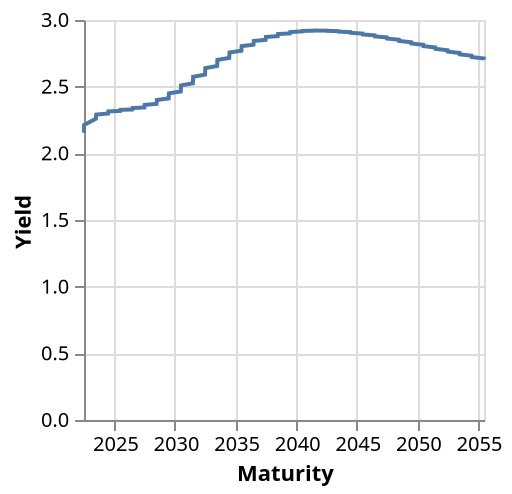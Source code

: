 {
  "$schema": "https://vega.github.io/schema/vega-lite/v5.json",
  "description": "A simple bar chart with embedded data.",
  "data": {
    "values": [
      {"Maturity": "2022-07-09", "Yield": 2.15436},
      {"Maturity": "2022-07-10", "Yield": 2.1738193333333333},
      {"Maturity": "2022-07-11", "Yield": 2.1932786666666666},
      {"Maturity": "2022-07-12", "Yield": 2.212738},
      {"Maturity": "2022-07-13", "Yield": 2.212869780898876},
      {"Maturity": "2022-07-14", "Yield": 2.2130015617977525},
      {"Maturity": "2022-07-15", "Yield": 2.213133342696629},
      {"Maturity": "2022-07-16", "Yield": 2.213265123595505},
      {"Maturity": "2022-07-17", "Yield": 2.213396904494382},
      {"Maturity": "2022-07-18", "Yield": 2.2135286853932583},
      {"Maturity": "2022-07-19", "Yield": 2.213660466292134},
      {"Maturity": "2022-07-20", "Yield": 2.213792247191011},
      {"Maturity": "2022-07-21", "Yield": 2.2139240280898878},
      {"Maturity": "2022-07-22", "Yield": 2.214055808988764},
      {"Maturity": "2022-07-23", "Yield": 2.21418758988764},
      {"Maturity": "2022-07-24", "Yield": 2.2143193707865167},
      {"Maturity": "2022-07-25", "Yield": 2.2144511516853926},
      {"Maturity": "2022-07-26", "Yield": 2.2145829325842694},
      {"Maturity": "2022-07-27", "Yield": 2.2147147134831457},
      {"Maturity": "2022-07-28", "Yield": 2.214846494382022},
      {"Maturity": "2022-07-29", "Yield": 2.214978275280899},
      {"Maturity": "2022-07-30", "Yield": 2.2151100561797747},
      {"Maturity": "2022-07-31", "Yield": 2.215241837078651},
      {"Maturity": "2022-08-01", "Yield": 2.215373617977528},
      {"Maturity": "2022-08-02", "Yield": 2.215505398876404},
      {"Maturity": "2022-08-03", "Yield": 2.2156371797752805},
      {"Maturity": "2022-08-04", "Yield": 2.2157689606741573},
      {"Maturity": "2022-08-05", "Yield": 2.2159007415730336},
      {"Maturity": "2022-08-06", "Yield": 2.216032522471909},
      {"Maturity": "2022-08-07", "Yield": 2.2161643033707863},
      {"Maturity": "2022-08-08", "Yield": 2.216296084269662},
      {"Maturity": "2022-08-09", "Yield": 2.216427865168539},
      {"Maturity": "2022-08-10", "Yield": 2.216559646067416},
      {"Maturity": "2022-08-11", "Yield": 2.216691426966292},
      {"Maturity": "2022-08-12", "Yield": 2.2168232078651684},
      {"Maturity": "2022-08-13", "Yield": 2.2169549887640447},
      {"Maturity": "2022-08-14", "Yield": 2.217086769662921},
      {"Maturity": "2022-08-15", "Yield": 2.2172185505617974},
      {"Maturity": "2022-08-16", "Yield": 2.2173503314606737},
      {"Maturity": "2022-08-17", "Yield": 2.21748211235955},
      {"Maturity": "2022-08-18", "Yield": 2.217613893258427},
      {"Maturity": "2022-08-19", "Yield": 2.217745674157303},
      {"Maturity": "2022-08-20", "Yield": 2.2178774550561795},
      {"Maturity": "2022-08-21", "Yield": 2.218009235955056},
      {"Maturity": "2022-08-22", "Yield": 2.218141016853932},
      {"Maturity": "2022-08-23", "Yield": 2.2182727977528085},
      {"Maturity": "2022-08-24", "Yield": 2.218404578651685},
      {"Maturity": "2022-08-25", "Yield": 2.218536359550561},
      {"Maturity": "2022-08-26", "Yield": 2.218668140449438},
      {"Maturity": "2022-08-27", "Yield": 2.2187999213483143},
      {"Maturity": "2022-08-28", "Yield": 2.2189317022471906},
      {"Maturity": "2022-08-29", "Yield": 2.219063483146067},
      {"Maturity": "2022-08-30", "Yield": 2.219195264044944},
      {"Maturity": "2022-08-31", "Yield": 2.21932704494382},
      {"Maturity": "2022-09-01", "Yield": 2.2194588258426964},
      {"Maturity": "2022-09-02", "Yield": 2.2195906067415727},
      {"Maturity": "2022-09-03", "Yield": 2.219722387640449},
      {"Maturity": "2022-09-04", "Yield": 2.2198541685393254},
      {"Maturity": "2022-09-05", "Yield": 2.2199859494382017},
      {"Maturity": "2022-09-06", "Yield": 2.2201177303370785},
      {"Maturity": "2022-09-07", "Yield": 2.220249511235955},
      {"Maturity": "2022-09-08", "Yield": 2.220381292134831},
      {"Maturity": "2022-09-09", "Yield": 2.2205130730337075},
      {"Maturity": "2022-09-10", "Yield": 2.220644853932584},
      {"Maturity": "2022-09-11", "Yield": 2.2207766348314606},
      {"Maturity": "2022-09-12", "Yield": 2.220908415730337},
      {"Maturity": "2022-09-13", "Yield": 2.2210401966292133},
      {"Maturity": "2022-09-14", "Yield": 2.2211719775280896},
      {"Maturity": "2022-09-15", "Yield": 2.221303758426966},
      {"Maturity": "2022-09-16", "Yield": 2.2214355393258423},
      {"Maturity": "2022-09-17", "Yield": 2.221567320224719},
      {"Maturity": "2022-09-18", "Yield": 2.221699101123596},
      {"Maturity": "2022-09-19", "Yield": 2.221830882022472},
      {"Maturity": "2022-09-20", "Yield": 2.221962662921348},
      {"Maturity": "2022-09-21", "Yield": 2.2220944438202244},
      {"Maturity": "2022-09-22", "Yield": 2.2222262247191007},
      {"Maturity": "2022-09-23", "Yield": 2.222358005617977},
      {"Maturity": "2022-09-24", "Yield": 2.2224897865168534},
      {"Maturity": "2022-09-25", "Yield": 2.2226215674157297},
      {"Maturity": "2022-09-26", "Yield": 2.2227533483146065},
      {"Maturity": "2022-09-27", "Yield": 2.222885129213483},
      {"Maturity": "2022-09-28", "Yield": 2.223016910112359},
      {"Maturity": "2022-09-29", "Yield": 2.223148691011236},
      {"Maturity": "2022-09-30", "Yield": 2.223280471910112},
      {"Maturity": "2022-10-01", "Yield": 2.223412252808989},
      {"Maturity": "2022-10-02", "Yield": 2.2235440337078645},
      {"Maturity": "2022-10-03", "Yield": 2.223675814606741},
      {"Maturity": "2022-10-04", "Yield": 2.2238075955056176},
      {"Maturity": "2022-10-05", "Yield": 2.223939376404494},
      {"Maturity": "2022-10-06", "Yield": 2.2240711573033707},
      {"Maturity": "2022-10-07", "Yield": 2.224202938202247},
      {"Maturity": "2022-10-08", "Yield": 2.224334719101124},
      {"Maturity": "2022-10-09", "Yield": 2.2244665},
      {"Maturity": "2022-10-10", "Yield": 2.224598280898876},
      {"Maturity": "2022-10-11", "Yield": 2.2247300617977523},
      {"Maturity": "2022-10-12", "Yield": 2.2248618426966287},
      {"Maturity": "2022-10-13", "Yield": 2.224993623595505},
      {"Maturity": "2022-10-14", "Yield": 2.2251254044943813},
      {"Maturity": "2022-10-15", "Yield": 2.225257185393258},
      {"Maturity": "2022-10-16", "Yield": 2.2253889662921345},
      {"Maturity": "2022-10-17", "Yield": 2.2255207471910112},
      {"Maturity": "2022-10-18", "Yield": 2.225652528089887},
      {"Maturity": "2022-10-19", "Yield": 2.2257843089887634},
      {"Maturity": "2022-10-20", "Yield": 2.22591608988764},
      {"Maturity": "2022-10-21", "Yield": 2.226047870786517},
      {"Maturity": "2022-10-22", "Yield": 2.226179651685393},
      {"Maturity": "2022-10-23", "Yield": 2.226311432584269},
      {"Maturity": "2022-10-24", "Yield": 2.2264432134831456},
      {"Maturity": "2022-10-25", "Yield": 2.2265749943820223},
      {"Maturity": "2022-10-26", "Yield": 2.2267067752808987},
      {"Maturity": "2022-10-27", "Yield": 2.226838556179775},
      {"Maturity": "2022-10-28", "Yield": 2.2269703370786518},
      {"Maturity": "2022-10-29", "Yield": 2.227102117977528},
      {"Maturity": "2022-10-30", "Yield": 2.227233898876404},
      {"Maturity": "2022-10-31", "Yield": 2.2273656797752808},
      {"Maturity": "2022-11-01", "Yield": 2.227497460674157},
      {"Maturity": "2022-11-02", "Yield": 2.227629241573033},
      {"Maturity": "2022-11-03", "Yield": 2.2277610224719098},
      {"Maturity": "2022-11-04", "Yield": 2.2278928033707865},
      {"Maturity": "2022-11-05", "Yield": 2.228024584269663},
      {"Maturity": "2022-11-06", "Yield": 2.228156365168539},
      {"Maturity": "2022-11-07", "Yield": 2.2282881460674155},
      {"Maturity": "2022-11-08", "Yield": 2.228419926966292},
      {"Maturity": "2022-11-09", "Yield": 2.228551707865168},
      {"Maturity": "2022-11-10", "Yield": 2.2286834887640445},
      {"Maturity": "2022-11-11", "Yield": 2.228815269662921},
      {"Maturity": "2022-11-12", "Yield": 2.228947050561797},
      {"Maturity": "2022-11-13", "Yield": 2.229078831460674},
      {"Maturity": "2022-11-14", "Yield": 2.2292106123595503},
      {"Maturity": "2022-11-15", "Yield": 2.229342393258426},
      {"Maturity": "2022-11-16", "Yield": 2.2294741741573034},
      {"Maturity": "2022-11-17", "Yield": 2.2296059550561798},
      {"Maturity": "2022-11-18", "Yield": 2.229737735955056},
      {"Maturity": "2022-11-19", "Yield": 2.229869516853932},
      {"Maturity": "2022-11-20", "Yield": 2.2300012977528088},
      {"Maturity": "2022-11-21", "Yield": 2.230133078651685},
      {"Maturity": "2022-11-22", "Yield": 2.2302648595505614},
      {"Maturity": "2022-11-23", "Yield": 2.230396640449438},
      {"Maturity": "2022-11-24", "Yield": 2.2305284213483145},
      {"Maturity": "2022-11-25", "Yield": 2.230660202247191},
      {"Maturity": "2022-11-26", "Yield": 2.2307919831460667},
      {"Maturity": "2022-11-27", "Yield": 2.2309237640449435},
      {"Maturity": "2022-11-28", "Yield": 2.23105554494382},
      {"Maturity": "2022-11-29", "Yield": 2.231187325842696},
      {"Maturity": "2022-11-30", "Yield": 2.231319106741573},
      {"Maturity": "2022-12-01", "Yield": 2.231450887640449},
      {"Maturity": "2022-12-02", "Yield": 2.2315826685393256},
      {"Maturity": "2022-12-03", "Yield": 2.231714449438202},
      {"Maturity": "2022-12-04", "Yield": 2.2318462303370783},
      {"Maturity": "2022-12-05", "Yield": 2.231978011235955},
      {"Maturity": "2022-12-06", "Yield": 2.232109792134831},
      {"Maturity": "2022-12-07", "Yield": 2.232241573033708},
      {"Maturity": "2022-12-08", "Yield": 2.232373353932584},
      {"Maturity": "2022-12-09", "Yield": 2.2325051348314604},
      {"Maturity": "2022-12-10", "Yield": 2.2326369157303367},
      {"Maturity": "2022-12-11", "Yield": 2.232768696629213},
      {"Maturity": "2022-12-12", "Yield": 2.2329004775280894},
      {"Maturity": "2022-12-13", "Yield": 2.233032258426966},
      {"Maturity": "2022-12-14", "Yield": 2.2331640393258425},
      {"Maturity": "2022-12-15", "Yield": 2.233295820224719},
      {"Maturity": "2022-12-16", "Yield": 2.233427601123595},
      {"Maturity": "2022-12-17", "Yield": 2.2335593820224715},
      {"Maturity": "2022-12-18", "Yield": 2.233691162921348},
      {"Maturity": "2022-12-19", "Yield": 2.233822943820224},
      {"Maturity": "2022-12-20", "Yield": 2.2339547247191005},
      {"Maturity": "2022-12-21", "Yield": 2.2340865056179773},
      {"Maturity": "2022-12-22", "Yield": 2.2342182865168536},
      {"Maturity": "2022-12-23", "Yield": 2.23435006741573},
      {"Maturity": "2022-12-24", "Yield": 2.2344818483146067},
      {"Maturity": "2022-12-25", "Yield": 2.234613629213483},
      {"Maturity": "2022-12-26", "Yield": 2.2347454101123594},
      {"Maturity": "2022-12-27", "Yield": 2.234877191011236},
      {"Maturity": "2022-12-28", "Yield": 2.235008971910112},
      {"Maturity": "2022-12-29", "Yield": 2.2351407528089884},
      {"Maturity": "2022-12-30", "Yield": 2.2352725337078647},
      {"Maturity": "2022-12-31", "Yield": 2.235404314606741},
      {"Maturity": "2023-01-01", "Yield": 2.2355360955056174},
      {"Maturity": "2023-01-02", "Yield": 2.235667876404494},
      {"Maturity": "2023-01-03", "Yield": 2.235799657303371},
      {"Maturity": "2023-01-04", "Yield": 2.235931438202247},
      {"Maturity": "2023-01-05", "Yield": 2.236063219101124},
      {"Maturity": "2023-01-06", "Yield": 2.2361949999999995},
      {"Maturity": "2023-01-07", "Yield": 2.2363267808988763},
      {"Maturity": "2023-01-08", "Yield": 2.236458561797752},
      {"Maturity": "2023-01-09", "Yield": 2.236590342696629},
      {"Maturity": "2023-01-10", "Yield": 2.2367221235955053},
      {"Maturity": "2023-01-11", "Yield": 2.2368539044943816},
      {"Maturity": "2023-01-12", "Yield": 2.2369856853932584},
      {"Maturity": "2023-01-13", "Yield": 2.2371174662921347},
      {"Maturity": "2023-01-14", "Yield": 2.237249247191011},
      {"Maturity": "2023-01-15", "Yield": 2.237381028089887},
      {"Maturity": "2023-01-16", "Yield": 2.237512808988764},
      {"Maturity": "2023-01-17", "Yield": 2.23764458988764},
      {"Maturity": "2023-01-18", "Yield": 2.237776370786517},
      {"Maturity": "2023-01-19", "Yield": 2.237908151685393},
      {"Maturity": "2023-01-20", "Yield": 2.238039932584269},
      {"Maturity": "2023-01-21", "Yield": 2.238171713483146},
      {"Maturity": "2023-01-22", "Yield": 2.2383034943820226},
      {"Maturity": "2023-01-23", "Yield": 2.2384352752808985},
      {"Maturity": "2023-01-24", "Yield": 2.238567056179775},
      {"Maturity": "2023-01-25", "Yield": 2.238698837078652},
      {"Maturity": "2023-01-26", "Yield": 2.238830617977528},
      {"Maturity": "2023-01-27", "Yield": 2.238962398876404},
      {"Maturity": "2023-01-28", "Yield": 2.2390941797752806},
      {"Maturity": "2023-01-29", "Yield": 2.2392259606741574},
      {"Maturity": "2023-01-30", "Yield": 2.239357741573033},
      {"Maturity": "2023-01-31", "Yield": 2.2394895224719096},
      {"Maturity": "2023-02-01", "Yield": 2.2396213033707864},
      {"Maturity": "2023-02-02", "Yield": 2.2397530842696627},
      {"Maturity": "2023-02-03", "Yield": 2.239884865168539},
      {"Maturity": "2023-02-04", "Yield": 2.240016646067416},
      {"Maturity": "2023-02-05", "Yield": 2.240148426966292},
      {"Maturity": "2023-02-06", "Yield": 2.240280207865168},
      {"Maturity": "2023-02-07", "Yield": 2.240411988764045},
      {"Maturity": "2023-02-08", "Yield": 2.240543769662921},
      {"Maturity": "2023-02-09", "Yield": 2.240675550561797},
      {"Maturity": "2023-02-10", "Yield": 2.2408073314606742},
      {"Maturity": "2023-02-11", "Yield": 2.24093911235955},
      {"Maturity": "2023-02-12", "Yield": 2.241070893258427},
      {"Maturity": "2023-02-13", "Yield": 2.241202674157303},
      {"Maturity": "2023-02-14", "Yield": 2.24133445505618},
      {"Maturity": "2023-02-15", "Yield": 2.241466235955056},
      {"Maturity": "2023-02-16", "Yield": 2.241598016853932},
      {"Maturity": "2023-02-17", "Yield": 2.241729797752809},
      {"Maturity": "2023-02-18", "Yield": 2.2418615786516853},
      {"Maturity": "2023-02-19", "Yield": 2.2419933595505617},
      {"Maturity": "2023-02-20", "Yield": 2.242125140449438},
      {"Maturity": "2023-02-21", "Yield": 2.2422569213483143},
      {"Maturity": "2023-02-22", "Yield": 2.2423887022471907},
      {"Maturity": "2023-02-23", "Yield": 2.242520483146067},
      {"Maturity": "2023-02-24", "Yield": 2.242652264044944},
      {"Maturity": "2023-02-25", "Yield": 2.24278404494382},
      {"Maturity": "2023-02-26", "Yield": 2.2429158258426964},
      {"Maturity": "2023-02-27", "Yield": 2.2430476067415728},
      {"Maturity": "2023-02-28", "Yield": 2.243179387640449},
      {"Maturity": "2023-03-01", "Yield": 2.243311168539325},
      {"Maturity": "2023-03-02", "Yield": 2.2434429494382018},
      {"Maturity": "2023-03-03", "Yield": 2.2435747303370785},
      {"Maturity": "2023-03-04", "Yield": 2.2437065112359544},
      {"Maturity": "2023-03-05", "Yield": 2.243838292134831},
      {"Maturity": "2023-03-06", "Yield": 2.2439700730337075},
      {"Maturity": "2023-03-07", "Yield": 2.244101853932584},
      {"Maturity": "2023-03-08", "Yield": 2.2442336348314607},
      {"Maturity": "2023-03-09", "Yield": 2.244365415730337},
      {"Maturity": "2023-03-10", "Yield": 2.2444971966292133},
      {"Maturity": "2023-03-11", "Yield": 2.244628977528089},
      {"Maturity": "2023-03-12", "Yield": 2.244760758426966},
      {"Maturity": "2023-03-13", "Yield": 2.2448925393258423},
      {"Maturity": "2023-03-14", "Yield": 2.245024320224719},
      {"Maturity": "2023-03-15", "Yield": 2.2451561011235954},
      {"Maturity": "2023-03-16", "Yield": 2.245287882022472},
      {"Maturity": "2023-03-17", "Yield": 2.245419662921348},
      {"Maturity": "2023-03-18", "Yield": 2.2455514438202244},
      {"Maturity": "2023-03-19", "Yield": 2.2456832247191008},
      {"Maturity": "2023-03-20", "Yield": 2.245815005617977},
      {"Maturity": "2023-03-21", "Yield": 2.245946786516854},
      {"Maturity": "2023-03-22", "Yield": 2.24607856741573},
      {"Maturity": "2023-03-23", "Yield": 2.2462103483146065},
      {"Maturity": "2023-03-24", "Yield": 2.246342129213483},
      {"Maturity": "2023-03-25", "Yield": 2.24647391011236},
      {"Maturity": "2023-03-26", "Yield": 2.2466056910112355},
      {"Maturity": "2023-03-27", "Yield": 2.246737471910112},
      {"Maturity": "2023-03-28", "Yield": 2.2468692528089886},
      {"Maturity": "2023-03-29", "Yield": 2.247001033707865},
      {"Maturity": "2023-03-30", "Yield": 2.2471328146067417},
      {"Maturity": "2023-03-31", "Yield": 2.2472645955056176},
      {"Maturity": "2023-04-01", "Yield": 2.2473963764044944},
      {"Maturity": "2023-04-02", "Yield": 2.2475281573033703},
      {"Maturity": "2023-04-03", "Yield": 2.247659938202246},
      {"Maturity": "2023-04-04", "Yield": 2.2477917191011234},
      {"Maturity": "2023-04-05", "Yield": 2.2479235},
      {"Maturity": "2023-04-06", "Yield": 2.248055280898876},
      {"Maturity": "2023-04-07", "Yield": 2.2481870617977524},
      {"Maturity": "2023-04-08", "Yield": 2.248318842696629},
      {"Maturity": "2023-04-09", "Yield": 2.248450623595505},
      {"Maturity": "2023-04-10", "Yield": 2.248582404494382},
      {"Maturity": "2023-04-11", "Yield": 2.248714185393258},
      {"Maturity": "2023-04-12", "Yield": 2.2488459662921345},
      {"Maturity": "2023-04-13", "Yield": 2.2489777471910117},
      {"Maturity": "2023-04-14", "Yield": 2.249109528089887},
      {"Maturity": "2023-04-15", "Yield": 2.249241308988764},
      {"Maturity": "2023-04-16", "Yield": 2.24937308988764},
      {"Maturity": "2023-04-17", "Yield": 2.2495048707865166},
      {"Maturity": "2023-04-18", "Yield": 2.249636651685393},
      {"Maturity": "2023-04-19", "Yield": 2.2497684325842693},
      {"Maturity": "2023-04-20", "Yield": 2.2499002134831456},
      {"Maturity": "2023-04-21", "Yield": 2.250031994382022},
      {"Maturity": "2023-04-22", "Yield": 2.2501637752808987},
      {"Maturity": "2023-04-23", "Yield": 2.250295556179775},
      {"Maturity": "2023-04-24", "Yield": 2.2504273370786514},
      {"Maturity": "2023-04-25", "Yield": 2.250559117977528},
      {"Maturity": "2023-04-26", "Yield": 2.2506908988764045},
      {"Maturity": "2023-04-27", "Yield": 2.250822679775281},
      {"Maturity": "2023-04-28", "Yield": 2.2509544606741567},
      {"Maturity": "2023-04-29", "Yield": 2.251086241573033},
      {"Maturity": "2023-04-30", "Yield": 2.25121802247191},
      {"Maturity": "2023-05-01", "Yield": 2.251349803370786},
      {"Maturity": "2023-05-02", "Yield": 2.2514815842696625},
      {"Maturity": "2023-05-03", "Yield": 2.2516133651685397},
      {"Maturity": "2023-05-04", "Yield": 2.251745146067416},
      {"Maturity": "2023-05-05", "Yield": 2.251876926966292},
      {"Maturity": "2023-05-06", "Yield": 2.2520087078651683},
      {"Maturity": "2023-05-07", "Yield": 2.2521404887640446},
      {"Maturity": "2023-05-08", "Yield": 2.252272269662921},
      {"Maturity": "2023-05-09", "Yield": 2.2524040505617977},
      {"Maturity": "2023-05-10", "Yield": 2.252535831460674},
      {"Maturity": "2023-05-11", "Yield": 2.2526676123595504},
      {"Maturity": "2023-05-12", "Yield": 2.2527993932584267},
      {"Maturity": "2023-05-13", "Yield": 2.252931174157303},
      {"Maturity": "2023-05-14", "Yield": 2.25306295505618},
      {"Maturity": "2023-05-15", "Yield": 2.253194735955056},
      {"Maturity": "2023-05-16", "Yield": 2.2533265168539325},
      {"Maturity": "2023-05-17", "Yield": 2.253458297752809},
      {"Maturity": "2023-05-18", "Yield": 2.253590078651685},
      {"Maturity": "2023-05-19", "Yield": 2.253721859550562},
      {"Maturity": "2023-05-20", "Yield": 2.253853640449438},
      {"Maturity": "2023-05-21", "Yield": 2.253985421348314},
      {"Maturity": "2023-05-22", "Yield": 2.2541172022471905},
      {"Maturity": "2023-05-23", "Yield": 2.2542489831460677},
      {"Maturity": "2023-05-24", "Yield": 2.254380764044944},
      {"Maturity": "2023-05-25", "Yield": 2.25451254494382},
      {"Maturity": "2023-05-26", "Yield": 2.2546443258426963},
      {"Maturity": "2023-05-27", "Yield": 2.2547761067415726},
      {"Maturity": "2023-05-28", "Yield": 2.254907887640449},
      {"Maturity": "2023-05-29", "Yield": 2.2550396685393257},
      {"Maturity": "2023-05-30", "Yield": 2.255171449438202},
      {"Maturity": "2023-05-31", "Yield": 2.255303230337079},
      {"Maturity": "2023-06-01", "Yield": 2.2554350112359547},
      {"Maturity": "2023-06-02", "Yield": 2.255566792134831},
      {"Maturity": "2023-06-03", "Yield": 2.255698573033708},
      {"Maturity": "2023-06-04", "Yield": 2.255830353932584},
      {"Maturity": "2023-06-05", "Yield": 2.2559621348314605},
      {"Maturity": "2023-06-06", "Yield": 2.256093915730337},
      {"Maturity": "2023-06-07", "Yield": 2.256225696629213},
      {"Maturity": "2023-06-08", "Yield": 2.256357477528089},
      {"Maturity": "2023-06-09", "Yield": 2.2564892584269662},
      {"Maturity": "2023-06-10", "Yield": 2.2566210393258426},
      {"Maturity": "2023-06-11", "Yield": 2.25675282022472},
      {"Maturity": "2023-06-12", "Yield": 2.256884601123596},
      {"Maturity": "2023-06-13", "Yield": 2.257016382022472},
      {"Maturity": "2023-06-14", "Yield": 2.257148162921348},
      {"Maturity": "2023-06-15", "Yield": 2.257279943820224},
      {"Maturity": "2023-06-16", "Yield": 2.257411724719101},
      {"Maturity": "2023-06-17", "Yield": 2.2575435056179773},
      {"Maturity": "2023-06-18", "Yield": 2.257675286516854},
      {"Maturity": "2023-06-19", "Yield": 2.25780706741573},
      {"Maturity": "2023-06-20", "Yield": 2.2579388483146063},
      {"Maturity": "2023-06-21", "Yield": 2.258070629213483},
      {"Maturity": "2023-06-22", "Yield": 2.2582024101123594},
      {"Maturity": "2023-06-23", "Yield": 2.258334191011236},
      {"Maturity": "2023-06-24", "Yield": 2.258465971910112},
      {"Maturity": "2023-06-25", "Yield": 2.2585977528089884},
      {"Maturity": "2023-06-26", "Yield": 2.258729533707865},
      {"Maturity": "2023-06-27", "Yield": 2.2588613146067416},
      {"Maturity": "2023-06-28", "Yield": 2.258993095505618},
      {"Maturity": "2023-06-29", "Yield": 2.259124876404494},
      {"Maturity": "2023-06-30", "Yield": 2.259256657303371},
      {"Maturity": "2023-07-01", "Yield": 2.259388438202247},
      {"Maturity": "2023-07-02", "Yield": 2.259520219101123},
      {"Maturity": "2023-07-03", "Yield": 2.259652},
      {"Maturity": "2023-07-04", "Yield": 2.265734},
      {"Maturity": "2023-07-05", "Yield": 2.271816},
      {"Maturity": "2023-07-06", "Yield": 2.277898},
      {"Maturity": "2023-07-07", "Yield": 2.2785576666666665},
      {"Maturity": "2023-07-08", "Yield": 2.279217333333333},
      {"Maturity": "2023-07-09", "Yield": 2.279877},
      {"Maturity": "2023-07-10", "Yield": 2.2834476666666665},
      {"Maturity": "2023-07-11", "Yield": 2.287018333333333},
      {"Maturity": "2023-07-12", "Yield": 2.290589},
      {"Maturity": "2023-07-13", "Yield": 2.2906123109243697},
      {"Maturity": "2023-07-14", "Yield": 2.29063562184874},
      {"Maturity": "2023-07-15", "Yield": 2.290658932773109},
      {"Maturity": "2023-07-16", "Yield": 2.290682243697479},
      {"Maturity": "2023-07-17", "Yield": 2.290705554621849},
      {"Maturity": "2023-07-18", "Yield": 2.290728865546219},
      {"Maturity": "2023-07-19", "Yield": 2.2907521764705887},
      {"Maturity": "2023-07-20", "Yield": 2.2907754873949577},
      {"Maturity": "2023-07-21", "Yield": 2.290798798319328},
      {"Maturity": "2023-07-22", "Yield": 2.2908221092436976},
      {"Maturity": "2023-07-23", "Yield": 2.2908454201680675},
      {"Maturity": "2023-07-24", "Yield": 2.290868731092437},
      {"Maturity": "2023-07-25", "Yield": 2.290892042016807},
      {"Maturity": "2023-07-26", "Yield": 2.2909153529411763},
      {"Maturity": "2023-07-27", "Yield": 2.2909386638655462},
      {"Maturity": "2023-07-28", "Yield": 2.290961974789916},
      {"Maturity": "2023-07-29", "Yield": 2.2909852857142856},
      {"Maturity": "2023-07-30", "Yield": 2.2910085966386555},
      {"Maturity": "2023-07-31", "Yield": 2.291031907563025},
      {"Maturity": "2023-08-01", "Yield": 2.291055218487396},
      {"Maturity": "2023-08-02", "Yield": 2.291078529411765},
      {"Maturity": "2023-08-03", "Yield": 2.2911018403361347},
      {"Maturity": "2023-08-04", "Yield": 2.291125151260504},
      {"Maturity": "2023-08-05", "Yield": 2.2911484621848737},
      {"Maturity": "2023-08-06", "Yield": 2.291171773109244},
      {"Maturity": "2023-08-07", "Yield": 2.291195084033613},
      {"Maturity": "2023-08-08", "Yield": 2.291218394957983},
      {"Maturity": "2023-08-09", "Yield": 2.291241705882353},
      {"Maturity": "2023-08-10", "Yield": 2.291265016806723},
      {"Maturity": "2023-08-11", "Yield": 2.2912883277310927},
      {"Maturity": "2023-08-12", "Yield": 2.291311638655462},
      {"Maturity": "2023-08-13", "Yield": 2.291334949579832},
      {"Maturity": "2023-08-14", "Yield": 2.291358260504202},
      {"Maturity": "2023-08-15", "Yield": 2.2913815714285715},
      {"Maturity": "2023-08-16", "Yield": 2.2914048823529414},
      {"Maturity": "2023-08-17", "Yield": 2.291428193277311},
      {"Maturity": "2023-08-18", "Yield": 2.2914515042016808},
      {"Maturity": "2023-08-19", "Yield": 2.2914748151260507},
      {"Maturity": "2023-08-20", "Yield": 2.2914981260504206},
      {"Maturity": "2023-08-21", "Yield": 2.2915214369747896},
      {"Maturity": "2023-08-22", "Yield": 2.2915447478991595},
      {"Maturity": "2023-08-23", "Yield": 2.291568058823529},
      {"Maturity": "2023-08-24", "Yield": 2.2915913697479},
      {"Maturity": "2023-08-25", "Yield": 2.291614680672269},
      {"Maturity": "2023-08-26", "Yield": 2.2916379915966387},
      {"Maturity": "2023-08-27", "Yield": 2.2916613025210086},
      {"Maturity": "2023-08-28", "Yield": 2.291684613445378},
      {"Maturity": "2023-08-29", "Yield": 2.291707924369748},
      {"Maturity": "2023-08-30", "Yield": 2.291731235294117},
      {"Maturity": "2023-08-31", "Yield": 2.2917545462184874},
      {"Maturity": "2023-09-01", "Yield": 2.2917778571428573},
      {"Maturity": "2023-09-02", "Yield": 2.2918011680672272},
      {"Maturity": "2023-09-03", "Yield": 2.2918244789915967},
      {"Maturity": "2023-09-04", "Yield": 2.2918477899159666},
      {"Maturity": "2023-09-05", "Yield": 2.291871100840336},
      {"Maturity": "2023-09-06", "Yield": 2.291894411764706},
      {"Maturity": "2023-09-07", "Yield": 2.2919177226890755},
      {"Maturity": "2023-09-08", "Yield": 2.2919410336134454},
      {"Maturity": "2023-09-09", "Yield": 2.2919643445378157},
      {"Maturity": "2023-09-10", "Yield": 2.2919876554621847},
      {"Maturity": "2023-09-11", "Yield": 2.2920109663865547},
      {"Maturity": "2023-09-12", "Yield": 2.292034277310925},
      {"Maturity": "2023-09-13", "Yield": 2.292057588235294},
      {"Maturity": "2023-09-14", "Yield": 2.292080899159664},
      {"Maturity": "2023-09-15", "Yield": 2.292104210084034},
      {"Maturity": "2023-09-16", "Yield": 2.292127521008404},
      {"Maturity": "2023-09-17", "Yield": 2.292150831932773},
      {"Maturity": "2023-09-18", "Yield": 2.2921741428571427},
      {"Maturity": "2023-09-19", "Yield": 2.2921974537815126},
      {"Maturity": "2023-09-20", "Yield": 2.292220764705882},
      {"Maturity": "2023-09-21", "Yield": 2.292244075630252},
      {"Maturity": "2023-09-22", "Yield": 2.292267386554622},
      {"Maturity": "2023-09-23", "Yield": 2.2922906974789914},
      {"Maturity": "2023-09-24", "Yield": 2.2923140084033613},
      {"Maturity": "2023-09-25", "Yield": 2.292337319327731},
      {"Maturity": "2023-09-26", "Yield": 2.292360630252101},
      {"Maturity": "2023-09-27", "Yield": 2.2923839411764706},
      {"Maturity": "2023-09-28", "Yield": 2.2924072521008405},
      {"Maturity": "2023-09-29", "Yield": 2.29243056302521},
      {"Maturity": "2023-09-30", "Yield": 2.29245387394958},
      {"Maturity": "2023-10-01", "Yield": 2.2924771848739494},
      {"Maturity": "2023-10-02", "Yield": 2.2925004957983197},
      {"Maturity": "2023-10-03", "Yield": 2.2925238067226887},
      {"Maturity": "2023-10-04", "Yield": 2.292547117647059},
      {"Maturity": "2023-10-05", "Yield": 2.292570428571429},
      {"Maturity": "2023-10-06", "Yield": 2.2925937394957985},
      {"Maturity": "2023-10-07", "Yield": 2.292617050420168},
      {"Maturity": "2023-10-08", "Yield": 2.292640361344538},
      {"Maturity": "2023-10-09", "Yield": 2.292663672268908},
      {"Maturity": "2023-10-10", "Yield": 2.2926869831932777},
      {"Maturity": "2023-10-11", "Yield": 2.292710294117647},
      {"Maturity": "2023-10-12", "Yield": 2.2927336050420166},
      {"Maturity": "2023-10-13", "Yield": 2.2927569159663865},
      {"Maturity": "2023-10-14", "Yield": 2.2927802268907564},
      {"Maturity": "2023-10-15", "Yield": 2.292803537815126},
      {"Maturity": "2023-10-16", "Yield": 2.292826848739496},
      {"Maturity": "2023-10-17", "Yield": 2.2928501596638657},
      {"Maturity": "2023-10-18", "Yield": 2.292873470588235},
      {"Maturity": "2023-10-19", "Yield": 2.292896781512605},
      {"Maturity": "2023-10-20", "Yield": 2.292920092436975},
      {"Maturity": "2023-10-21", "Yield": 2.2929434033613445},
      {"Maturity": "2023-10-22", "Yield": 2.292966714285714},
      {"Maturity": "2023-10-23", "Yield": 2.292990025210084},
      {"Maturity": "2023-10-24", "Yield": 2.293013336134454},
      {"Maturity": "2023-10-25", "Yield": 2.293036647058824},
      {"Maturity": "2023-10-26", "Yield": 2.293059957983193},
      {"Maturity": "2023-10-27", "Yield": 2.293083268907563},
      {"Maturity": "2023-10-28", "Yield": 2.293106579831933},
      {"Maturity": "2023-10-29", "Yield": 2.2931298907563025},
      {"Maturity": "2023-10-30", "Yield": 2.2931532016806724},
      {"Maturity": "2023-10-31", "Yield": 2.2931765126050423},
      {"Maturity": "2023-11-01", "Yield": 2.293199823529412},
      {"Maturity": "2023-11-02", "Yield": 2.2932231344537817},
      {"Maturity": "2023-11-03", "Yield": 2.293246445378151},
      {"Maturity": "2023-11-04", "Yield": 2.2932697563025206},
      {"Maturity": "2023-11-05", "Yield": 2.2932930672268905},
      {"Maturity": "2023-11-06", "Yield": 2.2933163781512604},
      {"Maturity": "2023-11-07", "Yield": 2.2933396890756303},
      {"Maturity": "2023-11-08", "Yield": 2.293363},
      {"Maturity": "2023-11-09", "Yield": 2.2933863109243697},
      {"Maturity": "2023-11-10", "Yield": 2.293409621848739},
      {"Maturity": "2023-11-11", "Yield": 2.2934329327731096},
      {"Maturity": "2023-11-12", "Yield": 2.293456243697479},
      {"Maturity": "2023-11-13", "Yield": 2.293479554621849},
      {"Maturity": "2023-11-14", "Yield": 2.2935028655462184},
      {"Maturity": "2023-11-15", "Yield": 2.2935261764705883},
      {"Maturity": "2023-11-16", "Yield": 2.293549487394958},
      {"Maturity": "2023-11-17", "Yield": 2.293572798319328},
      {"Maturity": "2023-11-18", "Yield": 2.2935961092436976},
      {"Maturity": "2023-11-19", "Yield": 2.293619420168067},
      {"Maturity": "2023-11-20", "Yield": 2.293642731092437},
      {"Maturity": "2023-11-21", "Yield": 2.2936660420168065},
      {"Maturity": "2023-11-22", "Yield": 2.2936893529411764},
      {"Maturity": "2023-11-23", "Yield": 2.2937126638655463},
      {"Maturity": "2023-11-24", "Yield": 2.293735974789916},
      {"Maturity": "2023-11-25", "Yield": 2.2937592857142857},
      {"Maturity": "2023-11-26", "Yield": 2.293782596638655},
      {"Maturity": "2023-11-27", "Yield": 2.293805907563025},
      {"Maturity": "2023-11-28", "Yield": 2.293829218487395},
      {"Maturity": "2023-11-29", "Yield": 2.2938525294117644},
      {"Maturity": "2023-11-30", "Yield": 2.2938758403361343},
      {"Maturity": "2023-12-01", "Yield": 2.2938991512605043},
      {"Maturity": "2023-12-02", "Yield": 2.2939224621848737},
      {"Maturity": "2023-12-03", "Yield": 2.293945773109244},
      {"Maturity": "2023-12-04", "Yield": 2.293969084033613},
      {"Maturity": "2023-12-05", "Yield": 2.293992394957983},
      {"Maturity": "2023-12-06", "Yield": 2.2940157058823534},
      {"Maturity": "2023-12-07", "Yield": 2.2940390168067224},
      {"Maturity": "2023-12-08", "Yield": 2.2940623277310923},
      {"Maturity": "2023-12-09", "Yield": 2.294085638655462},
      {"Maturity": "2023-12-10", "Yield": 2.294108949579832},
      {"Maturity": "2023-12-11", "Yield": 2.2941322605042016},
      {"Maturity": "2023-12-12", "Yield": 2.294155571428571},
      {"Maturity": "2023-12-13", "Yield": 2.294178882352941},
      {"Maturity": "2023-12-14", "Yield": 2.294202193277311},
      {"Maturity": "2023-12-15", "Yield": 2.294225504201681},
      {"Maturity": "2023-12-16", "Yield": 2.2942488151260507},
      {"Maturity": "2023-12-17", "Yield": 2.29427212605042},
      {"Maturity": "2023-12-18", "Yield": 2.2942954369747897},
      {"Maturity": "2023-12-19", "Yield": 2.29431874789916},
      {"Maturity": "2023-12-20", "Yield": 2.294342058823529},
      {"Maturity": "2023-12-21", "Yield": 2.294365369747899},
      {"Maturity": "2023-12-22", "Yield": 2.294388680672269},
      {"Maturity": "2023-12-23", "Yield": 2.2944119915966388},
      {"Maturity": "2023-12-24", "Yield": 2.294435302521008},
      {"Maturity": "2023-12-25", "Yield": 2.294458613445378},
      {"Maturity": "2023-12-26", "Yield": 2.294481924369748},
      {"Maturity": "2023-12-27", "Yield": 2.294505235294117},
      {"Maturity": "2023-12-28", "Yield": 2.2945285462184875},
      {"Maturity": "2023-12-29", "Yield": 2.294551857142857},
      {"Maturity": "2023-12-30", "Yield": 2.294575168067227},
      {"Maturity": "2023-12-31", "Yield": 2.2945984789915963},
      {"Maturity": "2024-01-01", "Yield": 2.2946217899159667},
      {"Maturity": "2024-01-02", "Yield": 2.294645100840336},
      {"Maturity": "2024-01-03", "Yield": 2.2946684117647056},
      {"Maturity": "2024-01-04", "Yield": 2.2946917226890755},
      {"Maturity": "2024-01-05", "Yield": 2.2947150336134454},
      {"Maturity": "2024-01-06", "Yield": 2.294738344537815},
      {"Maturity": "2024-01-07", "Yield": 2.294761655462185},
      {"Maturity": "2024-01-08", "Yield": 2.2947849663865547},
      {"Maturity": "2024-01-09", "Yield": 2.294808277310924},
      {"Maturity": "2024-01-10", "Yield": 2.294831588235294},
      {"Maturity": "2024-01-11", "Yield": 2.294854899159664},
      {"Maturity": "2024-01-12", "Yield": 2.294878210084033},
      {"Maturity": "2024-01-13", "Yield": 2.294901521008403},
      {"Maturity": "2024-01-14", "Yield": 2.294924831932773},
      {"Maturity": "2024-01-15", "Yield": 2.2949481428571428},
      {"Maturity": "2024-01-16", "Yield": 2.2949714537815127},
      {"Maturity": "2024-01-17", "Yield": 2.2949947647058826},
      {"Maturity": "2024-01-18", "Yield": 2.295018075630252},
      {"Maturity": "2024-01-19", "Yield": 2.295041386554621},
      {"Maturity": "2024-01-20", "Yield": 2.2950646974789914},
      {"Maturity": "2024-01-21", "Yield": 2.2950880084033614},
      {"Maturity": "2024-01-22", "Yield": 2.295111319327731},
      {"Maturity": "2024-01-23", "Yield": 2.2951346302521007},
      {"Maturity": "2024-01-24", "Yield": 2.2951579411764707},
      {"Maturity": "2024-01-25", "Yield": 2.29518125210084},
      {"Maturity": "2024-01-26", "Yield": 2.29520456302521},
      {"Maturity": "2024-01-27", "Yield": 2.29522787394958},
      {"Maturity": "2024-01-28", "Yield": 2.2952511848739494},
      {"Maturity": "2024-01-29", "Yield": 2.2952744957983198},
      {"Maturity": "2024-01-30", "Yield": 2.295297806722689},
      {"Maturity": "2024-01-31", "Yield": 2.2953211176470587},
      {"Maturity": "2024-02-01", "Yield": 2.295344428571428},
      {"Maturity": "2024-02-02", "Yield": 2.295367739495798},
      {"Maturity": "2024-02-03", "Yield": 2.295391050420168},
      {"Maturity": "2024-02-04", "Yield": 2.295414361344537},
      {"Maturity": "2024-02-05", "Yield": 2.2954376722689074},
      {"Maturity": "2024-02-06", "Yield": 2.2954609831932773},
      {"Maturity": "2024-02-07", "Yield": 2.295484294117647},
      {"Maturity": "2024-02-08", "Yield": 2.295507605042017},
      {"Maturity": "2024-02-09", "Yield": 2.2955309159663866},
      {"Maturity": "2024-02-10", "Yield": 2.295554226890756},
      {"Maturity": "2024-02-11", "Yield": 2.295577537815126},
      {"Maturity": "2024-02-12", "Yield": 2.295600848739496},
      {"Maturity": "2024-02-13", "Yield": 2.2956241596638653},
      {"Maturity": "2024-02-14", "Yield": 2.2956474705882357},
      {"Maturity": "2024-02-15", "Yield": 2.2956707815126047},
      {"Maturity": "2024-02-16", "Yield": 2.295694092436974},
      {"Maturity": "2024-02-17", "Yield": 2.295717403361344},
      {"Maturity": "2024-02-18", "Yield": 2.295740714285714},
      {"Maturity": "2024-02-19", "Yield": 2.295764025210084},
      {"Maturity": "2024-02-20", "Yield": 2.295787336134454},
      {"Maturity": "2024-02-21", "Yield": 2.2958106470588238},
      {"Maturity": "2024-02-22", "Yield": 2.295833957983193},
      {"Maturity": "2024-02-23", "Yield": 2.295857268907563},
      {"Maturity": "2024-02-24", "Yield": 2.2958805798319326},
      {"Maturity": "2024-02-25", "Yield": 2.2959038907563025},
      {"Maturity": "2024-02-26", "Yield": 2.295927201680672},
      {"Maturity": "2024-02-27", "Yield": 2.295950512605042},
      {"Maturity": "2024-02-28", "Yield": 2.295973823529412},
      {"Maturity": "2024-02-29", "Yield": 2.2959971344537813},
      {"Maturity": "2024-03-01", "Yield": 2.296020445378151},
      {"Maturity": "2024-03-02", "Yield": 2.296043756302521},
      {"Maturity": "2024-03-03", "Yield": 2.296067067226891},
      {"Maturity": "2024-03-04", "Yield": 2.29609037815126},
      {"Maturity": "2024-03-05", "Yield": 2.29611368907563},
      {"Maturity": "2024-03-06", "Yield": 2.296137},
      {"Maturity": "2024-03-07", "Yield": 2.29616031092437},
      {"Maturity": "2024-03-08", "Yield": 2.2961836218487397},
      {"Maturity": "2024-03-09", "Yield": 2.296206932773109},
      {"Maturity": "2024-03-10", "Yield": 2.296230243697478},
      {"Maturity": "2024-03-11", "Yield": 2.2962535546218485},
      {"Maturity": "2024-03-12", "Yield": 2.2962768655462185},
      {"Maturity": "2024-03-13", "Yield": 2.296300176470588},
      {"Maturity": "2024-03-14", "Yield": 2.296323487394958},
      {"Maturity": "2024-03-15", "Yield": 2.296346798319328},
      {"Maturity": "2024-03-16", "Yield": 2.296370109243697},
      {"Maturity": "2024-03-17", "Yield": 2.296393420168067},
      {"Maturity": "2024-03-18", "Yield": 2.296416731092437},
      {"Maturity": "2024-03-19", "Yield": 2.2964400420168065},
      {"Maturity": "2024-03-20", "Yield": 2.2964633529411764},
      {"Maturity": "2024-03-21", "Yield": 2.296486663865546},
      {"Maturity": "2024-03-22", "Yield": 2.296509974789916},
      {"Maturity": "2024-03-23", "Yield": 2.2965332857142853},
      {"Maturity": "2024-03-24", "Yield": 2.296556596638656},
      {"Maturity": "2024-03-25", "Yield": 2.296579907563025},
      {"Maturity": "2024-03-26", "Yield": 2.296603218487395},
      {"Maturity": "2024-03-27", "Yield": 2.2966265294117645},
      {"Maturity": "2024-03-28", "Yield": 2.2966498403361344},
      {"Maturity": "2024-03-29", "Yield": 2.296673151260504},
      {"Maturity": "2024-03-30", "Yield": 2.2966964621848738},
      {"Maturity": "2024-03-31", "Yield": 2.296719773109244},
      {"Maturity": "2024-04-01", "Yield": 2.296743084033613},
      {"Maturity": "2024-04-02", "Yield": 2.296766394957983},
      {"Maturity": "2024-04-03", "Yield": 2.296789705882353},
      {"Maturity": "2024-04-04", "Yield": 2.296813016806723},
      {"Maturity": "2024-04-05", "Yield": 2.2968363277310924},
      {"Maturity": "2024-04-06", "Yield": 2.2968596386554623},
      {"Maturity": "2024-04-07", "Yield": 2.296882949579832},
      {"Maturity": "2024-04-08", "Yield": 2.2969062605042017},
      {"Maturity": "2024-04-09", "Yield": 2.296929571428572},
      {"Maturity": "2024-04-10", "Yield": 2.296952882352941},
      {"Maturity": "2024-04-11", "Yield": 2.2969761932773105},
      {"Maturity": "2024-04-12", "Yield": 2.2969995042016804},
      {"Maturity": "2024-04-13", "Yield": 2.2970228151260503},
      {"Maturity": "2024-04-14", "Yield": 2.29704612605042},
      {"Maturity": "2024-04-15", "Yield": 2.2970694369747897},
      {"Maturity": "2024-04-16", "Yield": 2.29709274789916},
      {"Maturity": "2024-04-17", "Yield": 2.297116058823529},
      {"Maturity": "2024-04-18", "Yield": 2.297139369747899},
      {"Maturity": "2024-04-19", "Yield": 2.297162680672269},
      {"Maturity": "2024-04-20", "Yield": 2.2971859915966384},
      {"Maturity": "2024-04-21", "Yield": 2.2972093025210083},
      {"Maturity": "2024-04-22", "Yield": 2.297232613445378},
      {"Maturity": "2024-04-23", "Yield": 2.297255924369748},
      {"Maturity": "2024-04-24", "Yield": 2.297279235294117},
      {"Maturity": "2024-04-25", "Yield": 2.297302546218487},
      {"Maturity": "2024-04-26", "Yield": 2.297325857142857},
      {"Maturity": "2024-04-27", "Yield": 2.297349168067227},
      {"Maturity": "2024-04-28", "Yield": 2.2973724789915964},
      {"Maturity": "2024-04-29", "Yield": 2.2973957899159663},
      {"Maturity": "2024-04-30", "Yield": 2.297419100840336},
      {"Maturity": "2024-05-01", "Yield": 2.2974424117647056},
      {"Maturity": "2024-05-02", "Yield": 2.297465722689076},
      {"Maturity": "2024-05-03", "Yield": 2.297489033613445},
      {"Maturity": "2024-05-04", "Yield": 2.297512344537815},
      {"Maturity": "2024-05-05", "Yield": 2.297535655462185},
      {"Maturity": "2024-05-06", "Yield": 2.2975589663865543},
      {"Maturity": "2024-05-07", "Yield": 2.297582277310924},
      {"Maturity": "2024-05-08", "Yield": 2.297605588235294},
      {"Maturity": "2024-05-09", "Yield": 2.297628899159664},
      {"Maturity": "2024-05-10", "Yield": 2.297652210084033},
      {"Maturity": "2024-05-11", "Yield": 2.2976755210084034},
      {"Maturity": "2024-05-12", "Yield": 2.297698831932773},
      {"Maturity": "2024-05-13", "Yield": 2.297722142857143},
      {"Maturity": "2024-05-14", "Yield": 2.2977454537815123},
      {"Maturity": "2024-05-15", "Yield": 2.297768764705882},
      {"Maturity": "2024-05-16", "Yield": 2.297792075630252},
      {"Maturity": "2024-05-17", "Yield": 2.2978153865546216},
      {"Maturity": "2024-05-18", "Yield": 2.297838697478991},
      {"Maturity": "2024-05-19", "Yield": 2.2978620084033614},
      {"Maturity": "2024-05-20", "Yield": 2.2978853193277318},
      {"Maturity": "2024-05-21", "Yield": 2.297908630252101},
      {"Maturity": "2024-05-22", "Yield": 2.2979319411764707},
      {"Maturity": "2024-05-23", "Yield": 2.29795525210084},
      {"Maturity": "2024-05-24", "Yield": 2.2979785630252096},
      {"Maturity": "2024-05-25", "Yield": 2.29800187394958},
      {"Maturity": "2024-05-26", "Yield": 2.298025184873949},
      {"Maturity": "2024-05-27", "Yield": 2.298048495798319},
      {"Maturity": "2024-05-28", "Yield": 2.298071806722689},
      {"Maturity": "2024-05-29", "Yield": 2.2980951176470588},
      {"Maturity": "2024-05-30", "Yield": 2.298118428571428},
      {"Maturity": "2024-05-31", "Yield": 2.298141739495798},
      {"Maturity": "2024-06-01", "Yield": 2.298165050420168},
      {"Maturity": "2024-06-02", "Yield": 2.298188361344538},
      {"Maturity": "2024-06-03", "Yield": 2.2982116722689074},
      {"Maturity": "2024-06-04", "Yield": 2.2982349831932773},
      {"Maturity": "2024-06-05", "Yield": 2.2982582941176477},
      {"Maturity": "2024-06-06", "Yield": 2.2982816050420163},
      {"Maturity": "2024-06-07", "Yield": 2.298304915966386},
      {"Maturity": "2024-06-08", "Yield": 2.298328226890756},
      {"Maturity": "2024-06-09", "Yield": 2.2983515378151256},
      {"Maturity": "2024-06-10", "Yield": 2.2983748487394955},
      {"Maturity": "2024-06-11", "Yield": 2.2983981596638654},
      {"Maturity": "2024-06-12", "Yield": 2.298421470588235},
      {"Maturity": "2024-06-13", "Yield": 2.298444781512605},
      {"Maturity": "2024-06-14", "Yield": 2.2984680924369747},
      {"Maturity": "2024-06-15", "Yield": 2.2984914033613446},
      {"Maturity": "2024-06-16", "Yield": 2.298514714285714},
      {"Maturity": "2024-06-17", "Yield": 2.298538025210084},
      {"Maturity": "2024-06-18", "Yield": 2.298561336134454},
      {"Maturity": "2024-06-19", "Yield": 2.298584647058823},
      {"Maturity": "2024-06-20", "Yield": 2.298607957983193},
      {"Maturity": "2024-06-21", "Yield": 2.2986312689075628},
      {"Maturity": "2024-06-22", "Yield": 2.2986545798319327},
      {"Maturity": "2024-06-23", "Yield": 2.2986778907563026},
      {"Maturity": "2024-06-24", "Yield": 2.298701201680672},
      {"Maturity": "2024-06-25", "Yield": 2.298724512605041},
      {"Maturity": "2024-06-26", "Yield": 2.2987478235294114},
      {"Maturity": "2024-06-27", "Yield": 2.2987711344537813},
      {"Maturity": "2024-06-28", "Yield": 2.2987944453781517},
      {"Maturity": "2024-06-29", "Yield": 2.2988177563025207},
      {"Maturity": "2024-06-30", "Yield": 2.29884106722689},
      {"Maturity": "2024-07-01", "Yield": 2.2988643781512605},
      {"Maturity": "2024-07-02", "Yield": 2.29888768907563},
      {"Maturity": "2024-07-03", "Yield": 2.298911},
      {"Maturity": "2024-07-04", "Yield": 2.301080333333333},
      {"Maturity": "2024-07-05", "Yield": 2.3032496666666664},
      {"Maturity": "2024-07-06", "Yield": 2.305419},
      {"Maturity": "2024-07-07", "Yield": 2.307134333333333},
      {"Maturity": "2024-07-08", "Yield": 2.3088496666666662},
      {"Maturity": "2024-07-09", "Yield": 2.310565},
      {"Maturity": "2024-07-10", "Yield": 2.311932},
      {"Maturity": "2024-07-11", "Yield": 2.313299},
      {"Maturity": "2024-07-12", "Yield": 2.314666},
      {"Maturity": "2024-07-13", "Yield": 2.3146754269662915},
      {"Maturity": "2024-07-14", "Yield": 2.314684853932584},
      {"Maturity": "2024-07-15", "Yield": 2.314694280898876},
      {"Maturity": "2024-07-16", "Yield": 2.314703707865168},
      {"Maturity": "2024-07-17", "Yield": 2.31471313483146},
      {"Maturity": "2024-07-18", "Yield": 2.314722561797753},
      {"Maturity": "2024-07-19", "Yield": 2.3147319887640445},
      {"Maturity": "2024-07-20", "Yield": 2.314741415730337},
      {"Maturity": "2024-07-21", "Yield": 2.314750842696629},
      {"Maturity": "2024-07-22", "Yield": 2.314760269662921},
      {"Maturity": "2024-07-23", "Yield": 2.314769696629213},
      {"Maturity": "2024-07-24", "Yield": 2.314779123595505},
      {"Maturity": "2024-07-25", "Yield": 2.3147885505617976},
      {"Maturity": "2024-07-26", "Yield": 2.3147979775280896},
      {"Maturity": "2024-07-27", "Yield": 2.314807404494382},
      {"Maturity": "2024-07-28", "Yield": 2.3148168314606736},
      {"Maturity": "2024-07-29", "Yield": 2.314826258426966},
      {"Maturity": "2024-07-30", "Yield": 2.314835685393258},
      {"Maturity": "2024-07-31", "Yield": 2.3148451123595506},
      {"Maturity": "2024-08-01", "Yield": 2.314854539325842},
      {"Maturity": "2024-08-02", "Yield": 2.314863966292134},
      {"Maturity": "2024-08-03", "Yield": 2.3148733932584267},
      {"Maturity": "2024-08-04", "Yield": 2.3148828202247187},
      {"Maturity": "2024-08-05", "Yield": 2.314892247191011},
      {"Maturity": "2024-08-06", "Yield": 2.3149016741573027},
      {"Maturity": "2024-08-07", "Yield": 2.314911101123595},
      {"Maturity": "2024-08-08", "Yield": 2.3149205280898872},
      {"Maturity": "2024-08-09", "Yield": 2.31492995505618},
      {"Maturity": "2024-08-10", "Yield": 2.314939382022472},
      {"Maturity": "2024-08-11", "Yield": 2.314948808988764},
      {"Maturity": "2024-08-12", "Yield": 2.314958235955056},
      {"Maturity": "2024-08-13", "Yield": 2.3149676629213483},
      {"Maturity": "2024-08-14", "Yield": 2.3149770898876403},
      {"Maturity": "2024-08-15", "Yield": 2.314986516853932},
      {"Maturity": "2024-08-16", "Yield": 2.3149959438202243},
      {"Maturity": "2024-08-17", "Yield": 2.3150053707865164},
      {"Maturity": "2024-08-18", "Yield": 2.315014797752809},
      {"Maturity": "2024-08-19", "Yield": 2.315024224719101},
      {"Maturity": "2024-08-20", "Yield": 2.315033651685393},
      {"Maturity": "2024-08-21", "Yield": 2.315043078651685},
      {"Maturity": "2024-08-22", "Yield": 2.3150525056179774},
      {"Maturity": "2024-08-23", "Yield": 2.3150619325842694},
      {"Maturity": "2024-08-24", "Yield": 2.315071359550561},
      {"Maturity": "2024-08-25", "Yield": 2.315080786516853},
      {"Maturity": "2024-08-26", "Yield": 2.315090213483145},
      {"Maturity": "2024-08-27", "Yield": 2.315099640449438},
      {"Maturity": "2024-08-28", "Yield": 2.31510906741573},
      {"Maturity": "2024-08-29", "Yield": 2.315118494382022},
      {"Maturity": "2024-08-30", "Yield": 2.3151279213483145},
      {"Maturity": "2024-08-31", "Yield": 2.3151373483146065},
      {"Maturity": "2024-09-01", "Yield": 2.3151467752808985},
      {"Maturity": "2024-09-02", "Yield": 2.3151562022471905},
      {"Maturity": "2024-09-03", "Yield": 2.3151656292134826},
      {"Maturity": "2024-09-04", "Yield": 2.315175056179775},
      {"Maturity": "2024-09-05", "Yield": 2.315184483146067},
      {"Maturity": "2024-09-06", "Yield": 2.3151939101123595},
      {"Maturity": "2024-09-07", "Yield": 2.315203337078651},
      {"Maturity": "2024-09-08", "Yield": 2.315212764044944},
      {"Maturity": "2024-09-09", "Yield": 2.315222191011236},
      {"Maturity": "2024-09-10", "Yield": 2.315231617977528},
      {"Maturity": "2024-09-11", "Yield": 2.31524104494382},
      {"Maturity": "2024-09-12", "Yield": 2.315250471910112},
      {"Maturity": "2024-09-13", "Yield": 2.315259898876404},
      {"Maturity": "2024-09-14", "Yield": 2.315269325842696},
      {"Maturity": "2024-09-15", "Yield": 2.3152787528089886},
      {"Maturity": "2024-09-16", "Yield": 2.31528817977528},
      {"Maturity": "2024-09-17", "Yield": 2.3152976067415727},
      {"Maturity": "2024-09-18", "Yield": 2.3153070337078647},
      {"Maturity": "2024-09-19", "Yield": 2.3153164606741568},
      {"Maturity": "2024-09-20", "Yield": 2.315325887640449},
      {"Maturity": "2024-09-21", "Yield": 2.315335314606741},
      {"Maturity": "2024-09-22", "Yield": 2.3153447415730337},
      {"Maturity": "2024-09-23", "Yield": 2.3153541685393253},
      {"Maturity": "2024-09-24", "Yield": 2.3153635955056178},
      {"Maturity": "2024-09-25", "Yield": 2.31537302247191},
      {"Maturity": "2024-09-26", "Yield": 2.315382449438202},
      {"Maturity": "2024-09-27", "Yield": 2.3153918764044943},
      {"Maturity": "2024-09-28", "Yield": 2.3154013033707863},
      {"Maturity": "2024-09-29", "Yield": 2.315410730337079},
      {"Maturity": "2024-09-30", "Yield": 2.3154201573033704},
      {"Maturity": "2024-10-01", "Yield": 2.315429584269663},
      {"Maturity": "2024-10-02", "Yield": 2.315439011235955},
      {"Maturity": "2024-10-03", "Yield": 2.315448438202247},
      {"Maturity": "2024-10-04", "Yield": 2.315457865168539},
      {"Maturity": "2024-10-05", "Yield": 2.315467292134831},
      {"Maturity": "2024-10-06", "Yield": 2.3154767191011234},
      {"Maturity": "2024-10-07", "Yield": 2.3154861460674154},
      {"Maturity": "2024-10-08", "Yield": 2.3154955730337075},
      {"Maturity": "2024-10-09", "Yield": 2.3155049999999995},
      {"Maturity": "2024-10-10", "Yield": 2.315514426966292},
      {"Maturity": "2024-10-11", "Yield": 2.315523853932584},
      {"Maturity": "2024-10-12", "Yield": 2.315533280898876},
      {"Maturity": "2024-10-13", "Yield": 2.3155427078651685},
      {"Maturity": "2024-10-14", "Yield": 2.3155521348314605},
      {"Maturity": "2024-10-15", "Yield": 2.3155615617977525},
      {"Maturity": "2024-10-16", "Yield": 2.3155709887640445},
      {"Maturity": "2024-10-17", "Yield": 2.315580415730337},
      {"Maturity": "2024-10-18", "Yield": 2.3155898426966286},
      {"Maturity": "2024-10-19", "Yield": 2.315599269662921},
      {"Maturity": "2024-10-20", "Yield": 2.315608696629213},
      {"Maturity": "2024-10-21", "Yield": 2.315618123595505},
      {"Maturity": "2024-10-22", "Yield": 2.3156275505617976},
      {"Maturity": "2024-10-23", "Yield": 2.3156369775280896},
      {"Maturity": "2024-10-24", "Yield": 2.3156464044943816},
      {"Maturity": "2024-10-25", "Yield": 2.3156558314606737},
      {"Maturity": "2024-10-26", "Yield": 2.315665258426966},
      {"Maturity": "2024-10-27", "Yield": 2.315674685393258},
      {"Maturity": "2024-10-28", "Yield": 2.31568411235955},
      {"Maturity": "2024-10-29", "Yield": 2.315693539325842},
      {"Maturity": "2024-10-30", "Yield": 2.3157029662921342},
      {"Maturity": "2024-10-31", "Yield": 2.3157123932584267},
      {"Maturity": "2024-11-01", "Yield": 2.3157218202247187},
      {"Maturity": "2024-11-02", "Yield": 2.3157312471910108},
      {"Maturity": "2024-11-03", "Yield": 2.315740674157303},
      {"Maturity": "2024-11-04", "Yield": 2.3157501011235957},
      {"Maturity": "2024-11-05", "Yield": 2.3157595280898877},
      {"Maturity": "2024-11-06", "Yield": 2.3157689550561797},
      {"Maturity": "2024-11-07", "Yield": 2.315778382022472},
      {"Maturity": "2024-11-08", "Yield": 2.315787808988764},
      {"Maturity": "2024-11-09", "Yield": 2.3157972359550563},
      {"Maturity": "2024-11-10", "Yield": 2.315806662921348},
      {"Maturity": "2024-11-11", "Yield": 2.3158160898876403},
      {"Maturity": "2024-11-12", "Yield": 2.3158255168539323},
      {"Maturity": "2024-11-13", "Yield": 2.3158349438202244},
      {"Maturity": "2024-11-14", "Yield": 2.315844370786517},
      {"Maturity": "2024-11-15", "Yield": 2.315853797752809},
      {"Maturity": "2024-11-16", "Yield": 2.315863224719101},
      {"Maturity": "2024-11-17", "Yield": 2.315872651685393},
      {"Maturity": "2024-11-18", "Yield": 2.3158820786516854},
      {"Maturity": "2024-11-19", "Yield": 2.3158915056179774},
      {"Maturity": "2024-11-20", "Yield": 2.315900932584269},
      {"Maturity": "2024-11-21", "Yield": 2.315910359550561},
      {"Maturity": "2024-11-22", "Yield": 2.315919786516853},
      {"Maturity": "2024-11-23", "Yield": 2.315929213483146},
      {"Maturity": "2024-11-24", "Yield": 2.315938640449438},
      {"Maturity": "2024-11-25", "Yield": 2.31594806741573},
      {"Maturity": "2024-11-26", "Yield": 2.315957494382022},
      {"Maturity": "2024-11-27", "Yield": 2.3159669213483145},
      {"Maturity": "2024-11-28", "Yield": 2.3159763483146065},
      {"Maturity": "2024-11-29", "Yield": 2.3159857752808986},
      {"Maturity": "2024-11-30", "Yield": 2.3159952022471906},
      {"Maturity": "2024-12-01", "Yield": 2.3160046292134826},
      {"Maturity": "2024-12-02", "Yield": 2.316014056179775},
      {"Maturity": "2024-12-03", "Yield": 2.316023483146067},
      {"Maturity": "2024-12-04", "Yield": 2.316032910112359},
      {"Maturity": "2024-12-05", "Yield": 2.316042337078652},
      {"Maturity": "2024-12-06", "Yield": 2.316051764044944},
      {"Maturity": "2024-12-07", "Yield": 2.316061191011236},
      {"Maturity": "2024-12-08", "Yield": 2.316070617977528},
      {"Maturity": "2024-12-09", "Yield": 2.31608004494382},
      {"Maturity": "2024-12-10", "Yield": 2.316089471910112},
      {"Maturity": "2024-12-11", "Yield": 2.316098898876404},
      {"Maturity": "2024-12-12", "Yield": 2.316108325842696},
      {"Maturity": "2024-12-13", "Yield": 2.3161177528089887},
      {"Maturity": "2024-12-14", "Yield": 2.3161271797752807},
      {"Maturity": "2024-12-15", "Yield": 2.3161366067415727},
      {"Maturity": "2024-12-16", "Yield": 2.3161460337078648},
      {"Maturity": "2024-12-17", "Yield": 2.316155460674157},
      {"Maturity": "2024-12-18", "Yield": 2.3161648876404497},
      {"Maturity": "2024-12-19", "Yield": 2.316174314606741},
      {"Maturity": "2024-12-20", "Yield": 2.3161837415730337},
      {"Maturity": "2024-12-21", "Yield": 2.3161931685393258},
      {"Maturity": "2024-12-22", "Yield": 2.316202595505618},
      {"Maturity": "2024-12-23", "Yield": 2.31621202247191},
      {"Maturity": "2024-12-24", "Yield": 2.316221449438202},
      {"Maturity": "2024-12-25", "Yield": 2.3162308764044943},
      {"Maturity": "2024-12-26", "Yield": 2.3162403033707863},
      {"Maturity": "2024-12-27", "Yield": 2.3162497303370784},
      {"Maturity": "2024-12-28", "Yield": 2.3162591573033704},
      {"Maturity": "2024-12-29", "Yield": 2.316268584269663},
      {"Maturity": "2024-12-30", "Yield": 2.316278011235955},
      {"Maturity": "2024-12-31", "Yield": 2.316287438202247},
      {"Maturity": "2025-01-01", "Yield": 2.316296865168539},
      {"Maturity": "2025-01-02", "Yield": 2.316306292134831},
      {"Maturity": "2025-01-03", "Yield": 2.3163157191011234},
      {"Maturity": "2025-01-04", "Yield": 2.316325146067415},
      {"Maturity": "2025-01-05", "Yield": 2.3163345730337075},
      {"Maturity": "2025-01-06", "Yield": 2.3163439999999995},
      {"Maturity": "2025-01-07", "Yield": 2.316353426966292},
      {"Maturity": "2025-01-08", "Yield": 2.316362853932584},
      {"Maturity": "2025-01-09", "Yield": 2.316372280898876},
      {"Maturity": "2025-01-10", "Yield": 2.316381707865168},
      {"Maturity": "2025-01-11", "Yield": 2.3163911348314605},
      {"Maturity": "2025-01-12", "Yield": 2.316400561797753},
      {"Maturity": "2025-01-13", "Yield": 2.316409988764045},
      {"Maturity": "2025-01-14", "Yield": 2.316419415730337},
      {"Maturity": "2025-01-15", "Yield": 2.316428842696629},
      {"Maturity": "2025-01-16", "Yield": 2.316438269662921},
      {"Maturity": "2025-01-17", "Yield": 2.316447696629213},
      {"Maturity": "2025-01-18", "Yield": 2.3164571235955056},
      {"Maturity": "2025-01-19", "Yield": 2.316466550561797},
      {"Maturity": "2025-01-20", "Yield": 2.31647597752809},
      {"Maturity": "2025-01-21", "Yield": 2.3164854044943817},
      {"Maturity": "2025-01-22", "Yield": 2.316494831460674},
      {"Maturity": "2025-01-23", "Yield": 2.316504258426966},
      {"Maturity": "2025-01-24", "Yield": 2.316513685393258},
      {"Maturity": "2025-01-25", "Yield": 2.31652311235955},
      {"Maturity": "2025-01-26", "Yield": 2.3165325393258422},
      {"Maturity": "2025-01-27", "Yield": 2.3165419662921347},
      {"Maturity": "2025-01-28", "Yield": 2.3165513932584263},
      {"Maturity": "2025-01-29", "Yield": 2.316560820224719},
      {"Maturity": "2025-01-30", "Yield": 2.316570247191011},
      {"Maturity": "2025-01-31", "Yield": 2.3165796741573037},
      {"Maturity": "2025-02-01", "Yield": 2.3165891011235957},
      {"Maturity": "2025-02-02", "Yield": 2.3165985280898878},
      {"Maturity": "2025-02-03", "Yield": 2.31660795505618},
      {"Maturity": "2025-02-04", "Yield": 2.316617382022472},
      {"Maturity": "2025-02-05", "Yield": 2.316626808988764},
      {"Maturity": "2025-02-06", "Yield": 2.316636235955056},
      {"Maturity": "2025-02-07", "Yield": 2.3166456629213483},
      {"Maturity": "2025-02-08", "Yield": 2.31665508988764},
      {"Maturity": "2025-02-09", "Yield": 2.3166645168539324},
      {"Maturity": "2025-02-10", "Yield": 2.3166739438202244},
      {"Maturity": "2025-02-11", "Yield": 2.3166833707865164},
      {"Maturity": "2025-02-12", "Yield": 2.316692797752809},
      {"Maturity": "2025-02-13", "Yield": 2.316702224719101},
      {"Maturity": "2025-02-14", "Yield": 2.316711651685393},
      {"Maturity": "2025-02-15", "Yield": 2.3167210786516854},
      {"Maturity": "2025-02-16", "Yield": 2.316730505617977},
      {"Maturity": "2025-02-17", "Yield": 2.316739932584269},
      {"Maturity": "2025-02-18", "Yield": 2.316749359550561},
      {"Maturity": "2025-02-19", "Yield": 2.316758786516854},
      {"Maturity": "2025-02-20", "Yield": 2.316768213483145},
      {"Maturity": "2025-02-21", "Yield": 2.316777640449438},
      {"Maturity": "2025-02-22", "Yield": 2.31678706741573},
      {"Maturity": "2025-02-23", "Yield": 2.316796494382022},
      {"Maturity": "2025-02-24", "Yield": 2.3168059213483145},
      {"Maturity": "2025-02-25", "Yield": 2.3168153483146066},
      {"Maturity": "2025-02-26", "Yield": 2.3168247752808986},
      {"Maturity": "2025-02-27", "Yield": 2.3168342022471906},
      {"Maturity": "2025-02-28", "Yield": 2.316843629213483},
      {"Maturity": "2025-03-01", "Yield": 2.3168530561797747},
      {"Maturity": "2025-03-02", "Yield": 2.316862483146067},
      {"Maturity": "2025-03-03", "Yield": 2.316871910112359},
      {"Maturity": "2025-03-04", "Yield": 2.316881337078651},
      {"Maturity": "2025-03-05", "Yield": 2.316890764044944},
      {"Maturity": "2025-03-06", "Yield": 2.316900191011236},
      {"Maturity": "2025-03-07", "Yield": 2.316909617977528},
      {"Maturity": "2025-03-08", "Yield": 2.31691904494382},
      {"Maturity": "2025-03-09", "Yield": 2.316928471910112},
      {"Maturity": "2025-03-10", "Yield": 2.316937898876404},
      {"Maturity": "2025-03-11", "Yield": 2.316947325842696},
      {"Maturity": "2025-03-12", "Yield": 2.3169567528089887},
      {"Maturity": "2025-03-13", "Yield": 2.3169661797752807},
      {"Maturity": "2025-03-14", "Yield": 2.3169756067415728},
      {"Maturity": "2025-03-15", "Yield": 2.316985033707865},
      {"Maturity": "2025-03-16", "Yield": 2.3169944606741573},
      {"Maturity": "2025-03-17", "Yield": 2.3170038876404493},
      {"Maturity": "2025-03-18", "Yield": 2.3170133146067413},
      {"Maturity": "2025-03-19", "Yield": 2.3170227415730333},
      {"Maturity": "2025-03-20", "Yield": 2.3170321685393254},
      {"Maturity": "2025-03-21", "Yield": 2.317041595505618},
      {"Maturity": "2025-03-22", "Yield": 2.31705102247191},
      {"Maturity": "2025-03-23", "Yield": 2.317060449438202},
      {"Maturity": "2025-03-24", "Yield": 2.317069876404494},
      {"Maturity": "2025-03-25", "Yield": 2.3170793033707864},
      {"Maturity": "2025-03-26", "Yield": 2.3170887303370784},
      {"Maturity": "2025-03-27", "Yield": 2.3170981573033704},
      {"Maturity": "2025-03-28", "Yield": 2.317107584269663},
      {"Maturity": "2025-03-29", "Yield": 2.317117011235955},
      {"Maturity": "2025-03-30", "Yield": 2.317126438202247},
      {"Maturity": "2025-03-31", "Yield": 2.317135865168539},
      {"Maturity": "2025-04-01", "Yield": 2.3171452921348314},
      {"Maturity": "2025-04-02", "Yield": 2.317154719101123},
      {"Maturity": "2025-04-03", "Yield": 2.3171641460674155},
      {"Maturity": "2025-04-04", "Yield": 2.3171735730337075},
      {"Maturity": "2025-04-05", "Yield": 2.3171829999999995},
      {"Maturity": "2025-04-06", "Yield": 2.317192426966292},
      {"Maturity": "2025-04-07", "Yield": 2.317201853932584},
      {"Maturity": "2025-04-08", "Yield": 2.317211280898876},
      {"Maturity": "2025-04-09", "Yield": 2.317220707865168},
      {"Maturity": "2025-04-10", "Yield": 2.317230134831461},
      {"Maturity": "2025-04-11", "Yield": 2.3172395617977526},
      {"Maturity": "2025-04-12", "Yield": 2.3172489887640446},
      {"Maturity": "2025-04-13", "Yield": 2.317258415730337},
      {"Maturity": "2025-04-14", "Yield": 2.317267842696629},
      {"Maturity": "2025-04-15", "Yield": 2.317277269662921},
      {"Maturity": "2025-04-16", "Yield": 2.317286696629213},
      {"Maturity": "2025-04-17", "Yield": 2.3172961235955056},
      {"Maturity": "2025-04-18", "Yield": 2.3173055505617977},
      {"Maturity": "2025-04-19", "Yield": 2.317314977528089},
      {"Maturity": "2025-04-20", "Yield": 2.3173244044943817},
      {"Maturity": "2025-04-21", "Yield": 2.3173338314606737},
      {"Maturity": "2025-04-22", "Yield": 2.317343258426966},
      {"Maturity": "2025-04-23", "Yield": 2.3173526853932582},
      {"Maturity": "2025-04-24", "Yield": 2.3173621123595503},
      {"Maturity": "2025-04-25", "Yield": 2.3173715393258423},
      {"Maturity": "2025-04-26", "Yield": 2.3173809662921347},
      {"Maturity": "2025-04-27", "Yield": 2.3173903932584268},
      {"Maturity": "2025-04-28", "Yield": 2.317399820224719},
      {"Maturity": "2025-04-29", "Yield": 2.317409247191011},
      {"Maturity": "2025-04-30", "Yield": 2.3174186741573037},
      {"Maturity": "2025-05-01", "Yield": 2.3174281011235958},
      {"Maturity": "2025-05-02", "Yield": 2.317437528089888},
      {"Maturity": "2025-05-03", "Yield": 2.31744695505618},
      {"Maturity": "2025-05-04", "Yield": 2.317456382022472},
      {"Maturity": "2025-05-05", "Yield": 2.317465808988764},
      {"Maturity": "2025-05-06", "Yield": 2.3174752359550563},
      {"Maturity": "2025-05-07", "Yield": 2.317484662921348},
      {"Maturity": "2025-05-08", "Yield": 2.3174940898876404},
      {"Maturity": "2025-05-09", "Yield": 2.3175035168539324},
      {"Maturity": "2025-05-10", "Yield": 2.3175129438202244},
      {"Maturity": "2025-05-11", "Yield": 2.3175223707865165},
      {"Maturity": "2025-05-12", "Yield": 2.3175317977528085},
      {"Maturity": "2025-05-13", "Yield": 2.317541224719101},
      {"Maturity": "2025-05-14", "Yield": 2.317550651685393},
      {"Maturity": "2025-05-15", "Yield": 2.317560078651685},
      {"Maturity": "2025-05-16", "Yield": 2.317569505617977},
      {"Maturity": "2025-05-17", "Yield": 2.317578932584269},
      {"Maturity": "2025-05-18", "Yield": 2.317588359550561},
      {"Maturity": "2025-05-19", "Yield": 2.3175977865168536},
      {"Maturity": "2025-05-20", "Yield": 2.317607213483146},
      {"Maturity": "2025-05-21", "Yield": 2.317616640449438},
      {"Maturity": "2025-05-22", "Yield": 2.3176260674157305},
      {"Maturity": "2025-05-23", "Yield": 2.3176354943820225},
      {"Maturity": "2025-05-24", "Yield": 2.3176449213483146},
      {"Maturity": "2025-05-25", "Yield": 2.3176543483146066},
      {"Maturity": "2025-05-26", "Yield": 2.317663775280899},
      {"Maturity": "2025-05-27", "Yield": 2.317673202247191},
      {"Maturity": "2025-05-28", "Yield": 2.3176826292134827},
      {"Maturity": "2025-05-29", "Yield": 2.317692056179775},
      {"Maturity": "2025-05-30", "Yield": 2.317701483146067},
      {"Maturity": "2025-05-31", "Yield": 2.31771091011236},
      {"Maturity": "2025-06-01", "Yield": 2.317720337078652},
      {"Maturity": "2025-06-02", "Yield": 2.317729764044944},
      {"Maturity": "2025-06-03", "Yield": 2.317739191011236},
      {"Maturity": "2025-06-04", "Yield": 2.317748617977528},
      {"Maturity": "2025-06-05", "Yield": 2.31775804494382},
      {"Maturity": "2025-06-06", "Yield": 2.317767471910112},
      {"Maturity": "2025-06-07", "Yield": 2.3177768988764043},
      {"Maturity": "2025-06-08", "Yield": 2.3177863258426963},
      {"Maturity": "2025-06-09", "Yield": 2.3177957528089888},
      {"Maturity": "2025-06-10", "Yield": 2.3178051797752808},
      {"Maturity": "2025-06-11", "Yield": 2.317814606741573},
      {"Maturity": "2025-06-12", "Yield": 2.317824033707865},
      {"Maturity": "2025-06-13", "Yield": 2.317833460674157},
      {"Maturity": "2025-06-14", "Yield": 2.3178428876404493},
      {"Maturity": "2025-06-15", "Yield": 2.3178523146067413},
      {"Maturity": "2025-06-16", "Yield": 2.317861741573034},
      {"Maturity": "2025-06-17", "Yield": 2.3178711685393254},
      {"Maturity": "2025-06-18", "Yield": 2.317880595505618},
      {"Maturity": "2025-06-19", "Yield": 2.31789002247191},
      {"Maturity": "2025-06-20", "Yield": 2.317899449438202},
      {"Maturity": "2025-06-21", "Yield": 2.317908876404494},
      {"Maturity": "2025-06-22", "Yield": 2.317918303370786},
      {"Maturity": "2025-06-23", "Yield": 2.3179277303370784},
      {"Maturity": "2025-06-24", "Yield": 2.3179371573033705},
      {"Maturity": "2025-06-25", "Yield": 2.317946584269663},
      {"Maturity": "2025-06-26", "Yield": 2.3179560112359545},
      {"Maturity": "2025-06-27", "Yield": 2.317965438202247},
      {"Maturity": "2025-06-28", "Yield": 2.317974865168539},
      {"Maturity": "2025-06-29", "Yield": 2.317984292134831},
      {"Maturity": "2025-06-30", "Yield": 2.3179937191011235},
      {"Maturity": "2025-07-01", "Yield": 2.318003146067415},
      {"Maturity": "2025-07-02", "Yield": 2.318012573033708},
      {"Maturity": "2025-07-03", "Yield": 2.318022},
      {"Maturity": "2025-07-04", "Yield": 2.3189756666666668},
      {"Maturity": "2025-07-05", "Yield": 2.319929333333333},
      {"Maturity": "2025-07-06", "Yield": 2.320883},
      {"Maturity": "2025-07-07", "Yield": 2.321754666666666},
      {"Maturity": "2025-07-08", "Yield": 2.322626333333333},
      {"Maturity": "2025-07-09", "Yield": 2.323498},
      {"Maturity": "2025-07-10", "Yield": 2.3243576666666663},
      {"Maturity": "2025-07-11", "Yield": 2.325217333333333},
      {"Maturity": "2025-07-12", "Yield": 2.326077},
      {"Maturity": "2025-07-13", "Yield": 2.3260846994382023},
      {"Maturity": "2025-07-14", "Yield": 2.3260923988764044},
      {"Maturity": "2025-07-15", "Yield": 2.326100098314607},
      {"Maturity": "2025-07-16", "Yield": 2.3261077977528086},
      {"Maturity": "2025-07-17", "Yield": 2.326115497191011},
      {"Maturity": "2025-07-18", "Yield": 2.3261231966292133},
      {"Maturity": "2025-07-19", "Yield": 2.326130896067416},
      {"Maturity": "2025-07-20", "Yield": 2.3261385955056184},
      {"Maturity": "2025-07-21", "Yield": 2.32614629494382},
      {"Maturity": "2025-07-22", "Yield": 2.326153994382022},
      {"Maturity": "2025-07-23", "Yield": 2.3261616938202243},
      {"Maturity": "2025-07-24", "Yield": 2.326169393258427},
      {"Maturity": "2025-07-25", "Yield": 2.326177092696629},
      {"Maturity": "2025-07-26", "Yield": 2.3261847921348315},
      {"Maturity": "2025-07-27", "Yield": 2.326192491573034},
      {"Maturity": "2025-07-28", "Yield": 2.326200191011236},
      {"Maturity": "2025-07-29", "Yield": 2.3262078904494383},
      {"Maturity": "2025-07-30", "Yield": 2.32621558988764},
      {"Maturity": "2025-07-31", "Yield": 2.3262232893258425},
      {"Maturity": "2025-08-01", "Yield": 2.3262309887640447},
      {"Maturity": "2025-08-02", "Yield": 2.326238688202247},
      {"Maturity": "2025-08-03", "Yield": 2.3262463876404498},
      {"Maturity": "2025-08-04", "Yield": 2.3262540870786514},
      {"Maturity": "2025-08-05", "Yield": 2.326261786516854},
      {"Maturity": "2025-08-06", "Yield": 2.326269485955056},
      {"Maturity": "2025-08-07", "Yield": 2.3262771853932587},
      {"Maturity": "2025-08-08", "Yield": 2.3262848848314603},
      {"Maturity": "2025-08-09", "Yield": 2.326292584269663},
      {"Maturity": "2025-08-10", "Yield": 2.326300283707865},
      {"Maturity": "2025-08-11", "Yield": 2.326307983146067},
      {"Maturity": "2025-08-12", "Yield": 2.3263156825842697},
      {"Maturity": "2025-08-13", "Yield": 2.326323382022472},
      {"Maturity": "2025-08-14", "Yield": 2.3263310814606744},
      {"Maturity": "2025-08-15", "Yield": 2.326338780898876},
      {"Maturity": "2025-08-16", "Yield": 2.3263464803370786},
      {"Maturity": "2025-08-17", "Yield": 2.3263541797752807},
      {"Maturity": "2025-08-18", "Yield": 2.326361879213483},
      {"Maturity": "2025-08-19", "Yield": 2.3263695786516854},
      {"Maturity": "2025-08-20", "Yield": 2.3263772780898875},
      {"Maturity": "2025-08-21", "Yield": 2.32638497752809},
      {"Maturity": "2025-08-22", "Yield": 2.326392676966292},
      {"Maturity": "2025-08-23", "Yield": 2.3264003764044943},
      {"Maturity": "2025-08-24", "Yield": 2.326408075842697},
      {"Maturity": "2025-08-25", "Yield": 2.326415775280899},
      {"Maturity": "2025-08-26", "Yield": 2.326423474719101},
      {"Maturity": "2025-08-27", "Yield": 2.326431174157303},
      {"Maturity": "2025-08-28", "Yield": 2.3264388735955057},
      {"Maturity": "2025-08-29", "Yield": 2.3264465730337074},
      {"Maturity": "2025-08-30", "Yield": 2.32645427247191},
      {"Maturity": "2025-08-31", "Yield": 2.326461971910112},
      {"Maturity": "2025-09-01", "Yield": 2.3264696713483146},
      {"Maturity": "2025-09-02", "Yield": 2.3264773707865167},
      {"Maturity": "2025-09-03", "Yield": 2.326485070224719},
      {"Maturity": "2025-09-04", "Yield": 2.3264927696629214},
      {"Maturity": "2025-09-05", "Yield": 2.3265004691011235},
      {"Maturity": "2025-09-06", "Yield": 2.326508168539326},
      {"Maturity": "2025-09-07", "Yield": 2.326515867977528},
      {"Maturity": "2025-09-08", "Yield": 2.3265235674157303},
      {"Maturity": "2025-09-09", "Yield": 2.3265312668539324},
      {"Maturity": "2025-09-10", "Yield": 2.3265389662921345},
      {"Maturity": "2025-09-11", "Yield": 2.326546665730337},
      {"Maturity": "2025-09-12", "Yield": 2.326554365168539},
      {"Maturity": "2025-09-13", "Yield": 2.3265620646067413},
      {"Maturity": "2025-09-14", "Yield": 2.326569764044944},
      {"Maturity": "2025-09-15", "Yield": 2.326577463483146},
      {"Maturity": "2025-09-16", "Yield": 2.326585162921348},
      {"Maturity": "2025-09-17", "Yield": 2.3265928623595507},
      {"Maturity": "2025-09-18", "Yield": 2.326600561797753},
      {"Maturity": "2025-09-19", "Yield": 2.326608261235955},
      {"Maturity": "2025-09-20", "Yield": 2.326615960674157},
      {"Maturity": "2025-09-21", "Yield": 2.3266236601123595},
      {"Maturity": "2025-09-22", "Yield": 2.3266313595505617},
      {"Maturity": "2025-09-23", "Yield": 2.326639058988764},
      {"Maturity": "2025-09-24", "Yield": 2.3266467584269663},
      {"Maturity": "2025-09-25", "Yield": 2.3266544578651684},
      {"Maturity": "2025-09-26", "Yield": 2.3266621573033706},
      {"Maturity": "2025-09-27", "Yield": 2.326669856741573},
      {"Maturity": "2025-09-28", "Yield": 2.3266775561797752},
      {"Maturity": "2025-09-29", "Yield": 2.326685255617978},
      {"Maturity": "2025-09-30", "Yield": 2.3266929550561795},
      {"Maturity": "2025-10-01", "Yield": 2.326700654494382},
      {"Maturity": "2025-10-02", "Yield": 2.326708353932584},
      {"Maturity": "2025-10-03", "Yield": 2.3267160533707862},
      {"Maturity": "2025-10-04", "Yield": 2.326723752808989},
      {"Maturity": "2025-10-05", "Yield": 2.326731452247191},
      {"Maturity": "2025-10-06", "Yield": 2.326739151685393},
      {"Maturity": "2025-10-07", "Yield": 2.326746851123596},
      {"Maturity": "2025-10-08", "Yield": 2.3267545505617977},
      {"Maturity": "2025-10-09", "Yield": 2.32676225},
      {"Maturity": "2025-10-10", "Yield": 2.326769949438202},
      {"Maturity": "2025-10-11", "Yield": 2.326777648876404},
      {"Maturity": "2025-10-12", "Yield": 2.3267853483146066},
      {"Maturity": "2025-10-13", "Yield": 2.326793047752809},
      {"Maturity": "2025-10-14", "Yield": 2.3268007471910117},
      {"Maturity": "2025-10-15", "Yield": 2.3268084466292134},
      {"Maturity": "2025-10-16", "Yield": 2.326816146067416},
      {"Maturity": "2025-10-17", "Yield": 2.326823845505618},
      {"Maturity": "2025-10-18", "Yield": 2.32683154494382},
      {"Maturity": "2025-10-19", "Yield": 2.3268392443820223},
      {"Maturity": "2025-10-20", "Yield": 2.3268469438202244},
      {"Maturity": "2025-10-21", "Yield": 2.326854643258427},
      {"Maturity": "2025-10-22", "Yield": 2.326862342696629},
      {"Maturity": "2025-10-23", "Yield": 2.326870042134831},
      {"Maturity": "2025-10-24", "Yield": 2.3268777415730337},
      {"Maturity": "2025-10-25", "Yield": 2.326885441011236},
      {"Maturity": "2025-10-26", "Yield": 2.326893140449438},
      {"Maturity": "2025-10-27", "Yield": 2.3269008398876405},
      {"Maturity": "2025-10-28", "Yield": 2.326908539325842},
      {"Maturity": "2025-10-29", "Yield": 2.3269162387640447},
      {"Maturity": "2025-10-30", "Yield": 2.3269239382022477},
      {"Maturity": "2025-10-31", "Yield": 2.3269316376404494},
      {"Maturity": "2025-11-01", "Yield": 2.3269393370786515},
      {"Maturity": "2025-11-02", "Yield": 2.326947036516854},
      {"Maturity": "2025-11-03", "Yield": 2.326954735955056},
      {"Maturity": "2025-11-04", "Yield": 2.3269624353932583},
      {"Maturity": "2025-11-05", "Yield": 2.326970134831461},
      {"Maturity": "2025-11-06", "Yield": 2.3269778342696625},
      {"Maturity": "2025-11-07", "Yield": 2.326985533707865},
      {"Maturity": "2025-11-08", "Yield": 2.326993233146067},
      {"Maturity": "2025-11-09", "Yield": 2.3270009325842698},
      {"Maturity": "2025-11-10", "Yield": 2.327008632022472},
      {"Maturity": "2025-11-11", "Yield": 2.327016331460674},
      {"Maturity": "2025-11-12", "Yield": 2.3270240308988765},
      {"Maturity": "2025-11-13", "Yield": 2.3270317303370787},
      {"Maturity": "2025-11-14", "Yield": 2.327039429775281},
      {"Maturity": "2025-11-15", "Yield": 2.327047129213483},
      {"Maturity": "2025-11-16", "Yield": 2.327054828651685},
      {"Maturity": "2025-11-17", "Yield": 2.327062528089888},
      {"Maturity": "2025-11-18", "Yield": 2.3270702275280897},
      {"Maturity": "2025-11-19", "Yield": 2.327077926966292},
      {"Maturity": "2025-11-20", "Yield": 2.3270856264044943},
      {"Maturity": "2025-11-21", "Yield": 2.3270933258426965},
      {"Maturity": "2025-11-22", "Yield": 2.327101025280899},
      {"Maturity": "2025-11-23", "Yield": 2.327108724719101},
      {"Maturity": "2025-11-24", "Yield": 2.3271164241573032},
      {"Maturity": "2025-11-25", "Yield": 2.327124123595506},
      {"Maturity": "2025-11-26", "Yield": 2.3271318230337075},
      {"Maturity": "2025-11-27", "Yield": 2.32713952247191},
      {"Maturity": "2025-11-28", "Yield": 2.3271472219101126},
      {"Maturity": "2025-11-29", "Yield": 2.3271549213483143},
      {"Maturity": "2025-11-30", "Yield": 2.327162620786517},
      {"Maturity": "2025-12-01", "Yield": 2.327170320224719},
      {"Maturity": "2025-12-02", "Yield": 2.327178019662921},
      {"Maturity": "2025-12-03", "Yield": 2.327185719101124},
      {"Maturity": "2025-12-04", "Yield": 2.3271934185393257},
      {"Maturity": "2025-12-05", "Yield": 2.327201117977528},
      {"Maturity": "2025-12-06", "Yield": 2.3272088174157304},
      {"Maturity": "2025-12-07", "Yield": 2.3272165168539325},
      {"Maturity": "2025-12-08", "Yield": 2.3272242162921346},
      {"Maturity": "2025-12-09", "Yield": 2.327231915730337},
      {"Maturity": "2025-12-10", "Yield": 2.3272396151685397},
      {"Maturity": "2025-12-11", "Yield": 2.3272473146067414},
      {"Maturity": "2025-12-12", "Yield": 2.327255014044944},
      {"Maturity": "2025-12-13", "Yield": 2.3272627134831456},
      {"Maturity": "2025-12-14", "Yield": 2.327270412921348},
      {"Maturity": "2025-12-15", "Yield": 2.3272781123595503},
      {"Maturity": "2025-12-16", "Yield": 2.327285811797753},
      {"Maturity": "2025-12-17", "Yield": 2.327293511235955},
      {"Maturity": "2025-12-18", "Yield": 2.327301210674157},
      {"Maturity": "2025-12-19", "Yield": 2.327308910112359},
      {"Maturity": "2025-12-20", "Yield": 2.3273166095505617},
      {"Maturity": "2025-12-21", "Yield": 2.3273243089887643},
      {"Maturity": "2025-12-22", "Yield": 2.327332008426966},
      {"Maturity": "2025-12-23", "Yield": 2.3273397078651685},
      {"Maturity": "2025-12-24", "Yield": 2.32734740730337},
      {"Maturity": "2025-12-25", "Yield": 2.3273551067415728},
      {"Maturity": "2025-12-26", "Yield": 2.3273628061797758},
      {"Maturity": "2025-12-27", "Yield": 2.327370505617977},
      {"Maturity": "2025-12-28", "Yield": 2.3273782050561795},
      {"Maturity": "2025-12-29", "Yield": 2.327385904494382},
      {"Maturity": "2025-12-30", "Yield": 2.327393603932584},
      {"Maturity": "2025-12-31", "Yield": 2.3274013033707863},
      {"Maturity": "2026-01-01", "Yield": 2.327409002808989},
      {"Maturity": "2026-01-02", "Yield": 2.3274167022471905},
      {"Maturity": "2026-01-03", "Yield": 2.327424401685393},
      {"Maturity": "2026-01-04", "Yield": 2.327432101123595},
      {"Maturity": "2026-01-05", "Yield": 2.3274398005617973},
      {"Maturity": "2026-01-06", "Yield": 2.3274475},
      {"Maturity": "2026-01-07", "Yield": 2.3274551994382024},
      {"Maturity": "2026-01-08", "Yield": 2.327462898876404},
      {"Maturity": "2026-01-09", "Yield": 2.3274705983146067},
      {"Maturity": "2026-01-10", "Yield": 2.327478297752809},
      {"Maturity": "2026-01-11", "Yield": 2.327485997191012},
      {"Maturity": "2026-01-12", "Yield": 2.327493696629213},
      {"Maturity": "2026-01-13", "Yield": 2.327501396067416},
      {"Maturity": "2026-01-14", "Yield": 2.3275090955056177},
      {"Maturity": "2026-01-15", "Yield": 2.32751679494382},
      {"Maturity": "2026-01-16", "Yield": 2.3275244943820224},
      {"Maturity": "2026-01-17", "Yield": 2.3275321938202245},
      {"Maturity": "2026-01-18", "Yield": 2.327539893258427},
      {"Maturity": "2026-01-19", "Yield": 2.327547592696629},
      {"Maturity": "2026-01-20", "Yield": 2.3275552921348317},
      {"Maturity": "2026-01-21", "Yield": 2.327562991573034},
      {"Maturity": "2026-01-22", "Yield": 2.327570691011236},
      {"Maturity": "2026-01-23", "Yield": 2.327578390449438},
      {"Maturity": "2026-01-24", "Yield": 2.32758608988764},
      {"Maturity": "2026-01-25", "Yield": 2.3275937893258423},
      {"Maturity": "2026-01-26", "Yield": 2.327601488764045},
      {"Maturity": "2026-01-27", "Yield": 2.3276091882022474},
      {"Maturity": "2026-01-28", "Yield": 2.327616887640449},
      {"Maturity": "2026-01-29", "Yield": 2.327624587078652},
      {"Maturity": "2026-01-30", "Yield": 2.3276322865168537},
      {"Maturity": "2026-01-31", "Yield": 2.327639985955056},
      {"Maturity": "2026-02-01", "Yield": 2.3276476853932584},
      {"Maturity": "2026-02-02", "Yield": 2.3276553848314605},
      {"Maturity": "2026-02-03", "Yield": 2.327663084269663},
      {"Maturity": "2026-02-04", "Yield": 2.327670783707865},
      {"Maturity": "2026-02-05", "Yield": 2.3276784831460677},
      {"Maturity": "2026-02-06", "Yield": 2.3276861825842694},
      {"Maturity": "2026-02-07", "Yield": 2.327693882022472},
      {"Maturity": "2026-02-08", "Yield": 2.327701581460674},
      {"Maturity": "2026-02-09", "Yield": 2.327709280898876},
      {"Maturity": "2026-02-10", "Yield": 2.3277169803370787},
      {"Maturity": "2026-02-11", "Yield": 2.3277246797752804},
      {"Maturity": "2026-02-12", "Yield": 2.327732379213483},
      {"Maturity": "2026-02-13", "Yield": 2.327740078651685},
      {"Maturity": "2026-02-14", "Yield": 2.327747778089888},
      {"Maturity": "2026-02-15", "Yield": 2.3277554775280898},
      {"Maturity": "2026-02-16", "Yield": 2.327763176966292},
      {"Maturity": "2026-02-17", "Yield": 2.3277708764044944},
      {"Maturity": "2026-02-18", "Yield": 2.3277785758426965},
      {"Maturity": "2026-02-19", "Yield": 2.327786275280899},
      {"Maturity": "2026-02-20", "Yield": 2.3277939747191008},
      {"Maturity": "2026-02-21", "Yield": 2.3278016741573038},
      {"Maturity": "2026-02-22", "Yield": 2.327809373595505},
      {"Maturity": "2026-02-23", "Yield": 2.327817073033708},
      {"Maturity": "2026-02-24", "Yield": 2.32782477247191},
      {"Maturity": "2026-02-25", "Yield": 2.327832471910112},
      {"Maturity": "2026-02-26", "Yield": 2.3278401713483143},
      {"Maturity": "2026-02-27", "Yield": 2.327847870786517},
      {"Maturity": "2026-02-28", "Yield": 2.327855570224719},
      {"Maturity": "2026-03-01", "Yield": 2.327863269662921},
      {"Maturity": "2026-03-02", "Yield": 2.327870969101124},
      {"Maturity": "2026-03-03", "Yield": 2.327878668539326},
      {"Maturity": "2026-03-04", "Yield": 2.327886367977528},
      {"Maturity": "2026-03-05", "Yield": 2.3278940674157305},
      {"Maturity": "2026-03-06", "Yield": 2.327901766853933},
      {"Maturity": "2026-03-07", "Yield": 2.3279094662921347},
      {"Maturity": "2026-03-08", "Yield": 2.327917165730337},
      {"Maturity": "2026-03-09", "Yield": 2.32792486516854},
      {"Maturity": "2026-03-10", "Yield": 2.327932564606741},
      {"Maturity": "2026-03-11", "Yield": 2.327940264044944},
      {"Maturity": "2026-03-12", "Yield": 2.3279479634831457},
      {"Maturity": "2026-03-13", "Yield": 2.3279556629213483},
      {"Maturity": "2026-03-14", "Yield": 2.3279633623595504},
      {"Maturity": "2026-03-15", "Yield": 2.3279710617977525},
      {"Maturity": "2026-03-16", "Yield": 2.327978761235955},
      {"Maturity": "2026-03-17", "Yield": 2.327986460674157},
      {"Maturity": "2026-03-18", "Yield": 2.3279941601123597},
      {"Maturity": "2026-03-19", "Yield": 2.328001859550562},
      {"Maturity": "2026-03-20", "Yield": 2.328009558988764},
      {"Maturity": "2026-03-21", "Yield": 2.328017258426966},
      {"Maturity": "2026-03-22", "Yield": 2.3280249578651686},
      {"Maturity": "2026-03-23", "Yield": 2.3280326573033707},
      {"Maturity": "2026-03-24", "Yield": 2.328040356741573},
      {"Maturity": "2026-03-25", "Yield": 2.3280480561797754},
      {"Maturity": "2026-03-26", "Yield": 2.328055755617977},
      {"Maturity": "2026-03-27", "Yield": 2.32806345505618},
      {"Maturity": "2026-03-28", "Yield": 2.328071154494382},
      {"Maturity": "2026-03-29", "Yield": 2.328078853932584},
      {"Maturity": "2026-03-30", "Yield": 2.3280865533707864},
      {"Maturity": "2026-03-31", "Yield": 2.3280942528089885},
      {"Maturity": "2026-04-01", "Yield": 2.328101952247191},
      {"Maturity": "2026-04-02", "Yield": 2.328109651685393},
      {"Maturity": "2026-04-03", "Yield": 2.328117351123595},
      {"Maturity": "2026-04-04", "Yield": 2.3281250505617974},
      {"Maturity": "2026-04-05", "Yield": 2.32813275},
      {"Maturity": "2026-04-06", "Yield": 2.328140449438202},
      {"Maturity": "2026-04-07", "Yield": 2.328148148876404},
      {"Maturity": "2026-04-08", "Yield": 2.3281558483146068},
      {"Maturity": "2026-04-09", "Yield": 2.328163547752809},
      {"Maturity": "2026-04-10", "Yield": 2.3281712471910114},
      {"Maturity": "2026-04-11", "Yield": 2.328178946629213},
      {"Maturity": "2026-04-12", "Yield": 2.328186646067416},
      {"Maturity": "2026-04-13", "Yield": 2.3281943455056178},
      {"Maturity": "2026-04-14", "Yield": 2.32820204494382},
      {"Maturity": "2026-04-15", "Yield": 2.3282097443820224},
      {"Maturity": "2026-04-16", "Yield": 2.328217443820225},
      {"Maturity": "2026-04-17", "Yield": 2.3282251432584267},
      {"Maturity": "2026-04-18", "Yield": 2.328232842696629},
      {"Maturity": "2026-04-19", "Yield": 2.328240542134832},
      {"Maturity": "2026-04-20", "Yield": 2.328248241573034},
      {"Maturity": "2026-04-21", "Yield": 2.328255941011236},
      {"Maturity": "2026-04-22", "Yield": 2.328263640449438},
      {"Maturity": "2026-04-23", "Yield": 2.32827133988764},
      {"Maturity": "2026-04-24", "Yield": 2.3282790393258423},
      {"Maturity": "2026-04-25", "Yield": 2.328286738764045},
      {"Maturity": "2026-04-26", "Yield": 2.3282944382022475},
      {"Maturity": "2026-04-27", "Yield": 2.328302137640449},
      {"Maturity": "2026-04-28", "Yield": 2.3283098370786512},
      {"Maturity": "2026-04-29", "Yield": 2.328317536516854},
      {"Maturity": "2026-04-30", "Yield": 2.328325235955056},
      {"Maturity": "2026-05-01", "Yield": 2.3283329353932585},
      {"Maturity": "2026-05-02", "Yield": 2.3283406348314606},
      {"Maturity": "2026-05-03", "Yield": 2.3283483342696627},
      {"Maturity": "2026-05-04", "Yield": 2.328356033707865},
      {"Maturity": "2026-05-05", "Yield": 2.328363733146067},
      {"Maturity": "2026-05-06", "Yield": 2.328371432584269},
      {"Maturity": "2026-05-07", "Yield": 2.328379132022472},
      {"Maturity": "2026-05-08", "Yield": 2.328386831460674},
      {"Maturity": "2026-05-09", "Yield": 2.3283945308988763},
      {"Maturity": "2026-05-10", "Yield": 2.328402230337079},
      {"Maturity": "2026-05-11", "Yield": 2.3284099297752805},
      {"Maturity": "2026-05-12", "Yield": 2.328417629213483},
      {"Maturity": "2026-05-13", "Yield": 2.328425328651685},
      {"Maturity": "2026-05-14", "Yield": 2.3284330280898877},
      {"Maturity": "2026-05-15", "Yield": 2.32844072752809},
      {"Maturity": "2026-05-16", "Yield": 2.328448426966292},
      {"Maturity": "2026-05-17", "Yield": 2.3284561264044945},
      {"Maturity": "2026-05-18", "Yield": 2.3284638258426966},
      {"Maturity": "2026-05-19", "Yield": 2.3284715252808987},
      {"Maturity": "2026-05-20", "Yield": 2.328479224719101},
      {"Maturity": "2026-05-21", "Yield": 2.3284869241573034},
      {"Maturity": "2026-05-22", "Yield": 2.328494623595505},
      {"Maturity": "2026-05-23", "Yield": 2.328502323033708},
      {"Maturity": "2026-05-24", "Yield": 2.32851002247191},
      {"Maturity": "2026-05-25", "Yield": 2.3285177219101123},
      {"Maturity": "2026-05-26", "Yield": 2.3285254213483144},
      {"Maturity": "2026-05-27", "Yield": 2.3285331207865165},
      {"Maturity": "2026-05-28", "Yield": 2.328540820224719},
      {"Maturity": "2026-05-29", "Yield": 2.328548519662921},
      {"Maturity": "2026-05-30", "Yield": 2.3285562191011238},
      {"Maturity": "2026-05-31", "Yield": 2.328563918539326},
      {"Maturity": "2026-06-01", "Yield": 2.328571617977528},
      {"Maturity": "2026-06-02", "Yield": 2.32857931741573},
      {"Maturity": "2026-06-03", "Yield": 2.328587016853932},
      {"Maturity": "2026-06-04", "Yield": 2.3285947162921348},
      {"Maturity": "2026-06-05", "Yield": 2.3286024157303373},
      {"Maturity": "2026-06-06", "Yield": 2.328610115168539},
      {"Maturity": "2026-06-07", "Yield": 2.3286178146067416},
      {"Maturity": "2026-06-08", "Yield": 2.328625514044944},
      {"Maturity": "2026-06-09", "Yield": 2.328633213483146},
      {"Maturity": "2026-06-10", "Yield": 2.328640912921348},
      {"Maturity": "2026-06-11", "Yield": 2.3286486123595505},
      {"Maturity": "2026-06-12", "Yield": 2.328656311797753},
      {"Maturity": "2026-06-13", "Yield": 2.3286640112359547},
      {"Maturity": "2026-06-14", "Yield": 2.328671710674157},
      {"Maturity": "2026-06-15", "Yield": 2.32867941011236},
      {"Maturity": "2026-06-16", "Yield": 2.328687109550562},
      {"Maturity": "2026-06-17", "Yield": 2.328694808988764},
      {"Maturity": "2026-06-18", "Yield": 2.328702508426966},
      {"Maturity": "2026-06-19", "Yield": 2.328710207865168},
      {"Maturity": "2026-06-20", "Yield": 2.328717907303371},
      {"Maturity": "2026-06-21", "Yield": 2.328725606741573},
      {"Maturity": "2026-06-22", "Yield": 2.328733306179775},
      {"Maturity": "2026-06-23", "Yield": 2.3287410056179776},
      {"Maturity": "2026-06-24", "Yield": 2.3287487050561797},
      {"Maturity": "2026-06-25", "Yield": 2.328756404494382},
      {"Maturity": "2026-06-26", "Yield": 2.328764103932584},
      {"Maturity": "2026-06-27", "Yield": 2.3287718033707865},
      {"Maturity": "2026-06-28", "Yield": 2.3287795028089886},
      {"Maturity": "2026-06-29", "Yield": 2.3287872022471907},
      {"Maturity": "2026-06-30", "Yield": 2.3287949016853933},
      {"Maturity": "2026-07-01", "Yield": 2.3288026011235954},
      {"Maturity": "2026-07-02", "Yield": 2.328810300561797},
      {"Maturity": "2026-07-03", "Yield": 2.328818},
      {"Maturity": "2026-07-04", "Yield": 2.329837333333333},
      {"Maturity": "2026-07-05", "Yield": 2.3308566666666666},
      {"Maturity": "2026-07-06", "Yield": 2.331876},
      {"Maturity": "2026-07-07", "Yield": 2.33305},
      {"Maturity": "2026-07-08", "Yield": 2.334224},
      {"Maturity": "2026-07-09", "Yield": 2.335398},
      {"Maturity": "2026-07-10", "Yield": 2.336761333333333},
      {"Maturity": "2026-07-11", "Yield": 2.3381246666666664},
      {"Maturity": "2026-07-12", "Yield": 2.339488},
      {"Maturity": "2026-07-13", "Yield": 2.3395013848314603},
      {"Maturity": "2026-07-14", "Yield": 2.339514769662921},
      {"Maturity": "2026-07-15", "Yield": 2.3395281544943813},
      {"Maturity": "2026-07-16", "Yield": 2.3395415393258423},
      {"Maturity": "2026-07-17", "Yield": 2.3395549241573037},
      {"Maturity": "2026-07-18", "Yield": 2.339568308988764},
      {"Maturity": "2026-07-19", "Yield": 2.3395816938202243},
      {"Maturity": "2026-07-20", "Yield": 2.3395950786516853},
      {"Maturity": "2026-07-21", "Yield": 2.3396084634831458},
      {"Maturity": "2026-07-22", "Yield": 2.3396218483146063},
      {"Maturity": "2026-07-23", "Yield": 2.339635233146067},
      {"Maturity": "2026-07-24", "Yield": 2.339648617977528},
      {"Maturity": "2026-07-25", "Yield": 2.3396620028089883},
      {"Maturity": "2026-07-26", "Yield": 2.339675387640449},
      {"Maturity": "2026-07-27", "Yield": 2.3396887724719098},
      {"Maturity": "2026-07-28", "Yield": 2.3397021573033703},
      {"Maturity": "2026-07-29", "Yield": 2.339715542134831},
      {"Maturity": "2026-07-30", "Yield": 2.339728926966292},
      {"Maturity": "2026-07-31", "Yield": 2.3397423117977527},
      {"Maturity": "2026-08-01", "Yield": 2.339755696629213},
      {"Maturity": "2026-08-02", "Yield": 2.3397690814606737},
      {"Maturity": "2026-08-03", "Yield": 2.3397824662921347},
      {"Maturity": "2026-08-04", "Yield": 2.3397958511235952},
      {"Maturity": "2026-08-05", "Yield": 2.339809235955056},
      {"Maturity": "2026-08-06", "Yield": 2.3398226207865163},
      {"Maturity": "2026-08-07", "Yield": 2.339836005617977},
      {"Maturity": "2026-08-08", "Yield": 2.3398493904494377},
      {"Maturity": "2026-08-09", "Yield": 2.3398627752808983},
      {"Maturity": "2026-08-10", "Yield": 2.339876160112359},
      {"Maturity": "2026-08-11", "Yield": 2.33988954494382},
      {"Maturity": "2026-08-12", "Yield": 2.3399029297752807},
      {"Maturity": "2026-08-13", "Yield": 2.3399163146067408},
      {"Maturity": "2026-08-14", "Yield": 2.3399296994382017},
      {"Maturity": "2026-08-15", "Yield": 2.3399430842696627},
      {"Maturity": "2026-08-16", "Yield": 2.339956469101123},
      {"Maturity": "2026-08-17", "Yield": 2.339969853932584},
      {"Maturity": "2026-08-18", "Yield": 2.3399832387640447},
      {"Maturity": "2026-08-19", "Yield": 2.3399966235955056},
      {"Maturity": "2026-08-20", "Yield": 2.3400100084269657},
      {"Maturity": "2026-08-21", "Yield": 2.3400233932584267},
      {"Maturity": "2026-08-22", "Yield": 2.340036778089887},
      {"Maturity": "2026-08-23", "Yield": 2.340050162921348},
      {"Maturity": "2026-08-24", "Yield": 2.340063547752808},
      {"Maturity": "2026-08-25", "Yield": 2.340076932584269},
      {"Maturity": "2026-08-26", "Yield": 2.34009031741573},
      {"Maturity": "2026-08-27", "Yield": 2.34010370224719},
      {"Maturity": "2026-08-28", "Yield": 2.340117087078651},
      {"Maturity": "2026-08-29", "Yield": 2.340130471910112},
      {"Maturity": "2026-08-30", "Yield": 2.3401438567415727},
      {"Maturity": "2026-08-31", "Yield": 2.340157241573033},
      {"Maturity": "2026-09-01", "Yield": 2.340170626404494},
      {"Maturity": "2026-09-02", "Yield": 2.3401840112359547},
      {"Maturity": "2026-09-03", "Yield": 2.340197396067415},
      {"Maturity": "2026-09-04", "Yield": 2.340210780898876},
      {"Maturity": "2026-09-05", "Yield": 2.3402241657303366},
      {"Maturity": "2026-09-06", "Yield": 2.3402375505617976},
      {"Maturity": "2026-09-07", "Yield": 2.340250935393258},
      {"Maturity": "2026-09-08", "Yield": 2.340264320224718},
      {"Maturity": "2026-09-09", "Yield": 2.340277705056179},
      {"Maturity": "2026-09-10", "Yield": 2.34029108988764},
      {"Maturity": "2026-09-11", "Yield": 2.3403044747191006},
      {"Maturity": "2026-09-12", "Yield": 2.3403178595505616},
      {"Maturity": "2026-09-13", "Yield": 2.340331244382022},
      {"Maturity": "2026-09-14", "Yield": 2.340344629213482},
      {"Maturity": "2026-09-15", "Yield": 2.340358014044944},
      {"Maturity": "2026-09-16", "Yield": 2.340371398876404},
      {"Maturity": "2026-09-17", "Yield": 2.3403847837078646},
      {"Maturity": "2026-09-18", "Yield": 2.3403981685393256},
      {"Maturity": "2026-09-19", "Yield": 2.340411553370786},
      {"Maturity": "2026-09-20", "Yield": 2.340424938202247},
      {"Maturity": "2026-09-21", "Yield": 2.340438323033708},
      {"Maturity": "2026-09-22", "Yield": 2.340451707865168},
      {"Maturity": "2026-09-23", "Yield": 2.3404650926966286},
      {"Maturity": "2026-09-24", "Yield": 2.3404784775280896},
      {"Maturity": "2026-09-25", "Yield": 2.34049186235955},
      {"Maturity": "2026-09-26", "Yield": 2.3405052471910106},
      {"Maturity": "2026-09-27", "Yield": 2.340518632022472},
      {"Maturity": "2026-09-28", "Yield": 2.340532016853932},
      {"Maturity": "2026-09-29", "Yield": 2.340545401685393},
      {"Maturity": "2026-09-30", "Yield": 2.3405587865168536},
      {"Maturity": "2026-10-01", "Yield": 2.340572171348314},
      {"Maturity": "2026-10-02", "Yield": 2.3405855561797746},
      {"Maturity": "2026-10-03", "Yield": 2.340598941011236},
      {"Maturity": "2026-10-04", "Yield": 2.3406123258426965},
      {"Maturity": "2026-10-05", "Yield": 2.340625710674157},
      {"Maturity": "2026-10-06", "Yield": 2.3406390955056176},
      {"Maturity": "2026-10-07", "Yield": 2.340652480337078},
      {"Maturity": "2026-10-08", "Yield": 2.340665865168539},
      {"Maturity": "2026-10-09", "Yield": 2.3406792499999995},
      {"Maturity": "2026-10-10", "Yield": 2.34069263483146},
      {"Maturity": "2026-10-11", "Yield": 2.340706019662921},
      {"Maturity": "2026-10-12", "Yield": 2.340719404494381},
      {"Maturity": "2026-10-13", "Yield": 2.3407327893258425},
      {"Maturity": "2026-10-14", "Yield": 2.340746174157303},
      {"Maturity": "2026-10-15", "Yield": 2.340759558988764},
      {"Maturity": "2026-10-16", "Yield": 2.340772943820224},
      {"Maturity": "2026-10-17", "Yield": 2.340786328651685},
      {"Maturity": "2026-10-18", "Yield": 2.340799713483145},
      {"Maturity": "2026-10-19", "Yield": 2.340813098314606},
      {"Maturity": "2026-10-20", "Yield": 2.340826483146067},
      {"Maturity": "2026-10-21", "Yield": 2.340839867977528},
      {"Maturity": "2026-10-22", "Yield": 2.3408532528089885},
      {"Maturity": "2026-10-23", "Yield": 2.340866637640449},
      {"Maturity": "2026-10-24", "Yield": 2.34088002247191},
      {"Maturity": "2026-10-25", "Yield": 2.3408934073033705},
      {"Maturity": "2026-10-26", "Yield": 2.340906792134831},
      {"Maturity": "2026-10-27", "Yield": 2.340920176966292},
      {"Maturity": "2026-10-28", "Yield": 2.3409335617977525},
      {"Maturity": "2026-10-29", "Yield": 2.340946946629213},
      {"Maturity": "2026-10-30", "Yield": 2.340960331460674},
      {"Maturity": "2026-10-31", "Yield": 2.340973716292135},
      {"Maturity": "2026-11-01", "Yield": 2.340987101123595},
      {"Maturity": "2026-11-02", "Yield": 2.341000485955056},
      {"Maturity": "2026-11-03", "Yield": 2.3410138707865165},
      {"Maturity": "2026-11-04", "Yield": 2.341027255617977},
      {"Maturity": "2026-11-05", "Yield": 2.341040640449438},
      {"Maturity": "2026-11-06", "Yield": 2.3410540252808985},
      {"Maturity": "2026-11-07", "Yield": 2.341067410112359},
      {"Maturity": "2026-11-08", "Yield": 2.34108079494382},
      {"Maturity": "2026-11-09", "Yield": 2.341094179775281},
      {"Maturity": "2026-11-10", "Yield": 2.341107564606741},
      {"Maturity": "2026-11-11", "Yield": 2.341120949438202},
      {"Maturity": "2026-11-12", "Yield": 2.341134334269663},
      {"Maturity": "2026-11-13", "Yield": 2.3411477191011234},
      {"Maturity": "2026-11-14", "Yield": 2.341161103932584},
      {"Maturity": "2026-11-15", "Yield": 2.341174488764045},
      {"Maturity": "2026-11-16", "Yield": 2.3411878735955054},
      {"Maturity": "2026-11-17", "Yield": 2.341201258426966},
      {"Maturity": "2026-11-18", "Yield": 2.341214643258427},
      {"Maturity": "2026-11-19", "Yield": 2.3412280280898874},
      {"Maturity": "2026-11-20", "Yield": 2.341241412921348},
      {"Maturity": "2026-11-21", "Yield": 2.341254797752809},
      {"Maturity": "2026-11-22", "Yield": 2.3412681825842694},
      {"Maturity": "2026-11-23", "Yield": 2.3412815674157303},
      {"Maturity": "2026-11-24", "Yield": 2.341294952247191},
      {"Maturity": "2026-11-25", "Yield": 2.3413083370786514},
      {"Maturity": "2026-11-26", "Yield": 2.341321721910112},
      {"Maturity": "2026-11-27", "Yield": 2.341335106741573},
      {"Maturity": "2026-11-28", "Yield": 2.3413484915730334},
      {"Maturity": "2026-11-29", "Yield": 2.341361876404494},
      {"Maturity": "2026-11-30", "Yield": 2.341375261235955},
      {"Maturity": "2026-12-01", "Yield": 2.341388646067416},
      {"Maturity": "2026-12-02", "Yield": 2.3414020308988763},
      {"Maturity": "2026-12-03", "Yield": 2.341415415730337},
      {"Maturity": "2026-12-04", "Yield": 2.3414288005617974},
      {"Maturity": "2026-12-05", "Yield": 2.3414421853932583},
      {"Maturity": "2026-12-06", "Yield": 2.341455570224719},
      {"Maturity": "2026-12-07", "Yield": 2.34146895505618},
      {"Maturity": "2026-12-08", "Yield": 2.3414823398876403},
      {"Maturity": "2026-12-09", "Yield": 2.341495724719101},
      {"Maturity": "2026-12-10", "Yield": 2.3415091095505614},
      {"Maturity": "2026-12-11", "Yield": 2.341522494382022},
      {"Maturity": "2026-12-12", "Yield": 2.341535879213483},
      {"Maturity": "2026-12-13", "Yield": 2.341549264044944},
      {"Maturity": "2026-12-14", "Yield": 2.3415626488764043},
      {"Maturity": "2026-12-15", "Yield": 2.341576033707865},
      {"Maturity": "2026-12-16", "Yield": 2.341589418539326},
      {"Maturity": "2026-12-17", "Yield": 2.3416028033707863},
      {"Maturity": "2026-12-18", "Yield": 2.341616188202247},
      {"Maturity": "2026-12-19", "Yield": 2.341629573033708},
      {"Maturity": "2026-12-20", "Yield": 2.3416429578651683},
      {"Maturity": "2026-12-21", "Yield": 2.341656342696629},
      {"Maturity": "2026-12-22", "Yield": 2.3416697275280898},
      {"Maturity": "2026-12-23", "Yield": 2.3416831123595503},
      {"Maturity": "2026-12-24", "Yield": 2.341696497191011},
      {"Maturity": "2026-12-25", "Yield": 2.341709882022472},
      {"Maturity": "2026-12-26", "Yield": 2.3417232668539323},
      {"Maturity": "2026-12-27", "Yield": 2.341736651685393},
      {"Maturity": "2026-12-28", "Yield": 2.3417500365168538},
      {"Maturity": "2026-12-29", "Yield": 2.3417634213483143},
      {"Maturity": "2026-12-30", "Yield": 2.341776806179775},
      {"Maturity": "2026-12-31", "Yield": 2.341790191011236},
      {"Maturity": "2027-01-01", "Yield": 2.3418035758426967},
      {"Maturity": "2027-01-02", "Yield": 2.341816960674157},
      {"Maturity": "2027-01-03", "Yield": 2.3418303455056177},
      {"Maturity": "2027-01-04", "Yield": 2.341843730337078},
      {"Maturity": "2027-01-05", "Yield": 2.341857115168539},
      {"Maturity": "2027-01-06", "Yield": 2.3418705},
      {"Maturity": "2027-01-07", "Yield": 2.3418838848314607},
      {"Maturity": "2027-01-08", "Yield": 2.3418972696629208},
      {"Maturity": "2027-01-09", "Yield": 2.3419106544943817},
      {"Maturity": "2027-01-10", "Yield": 2.3419240393258427},
      {"Maturity": "2027-01-11", "Yield": 2.341937424157303},
      {"Maturity": "2027-01-12", "Yield": 2.341950808988764},
      {"Maturity": "2027-01-13", "Yield": 2.3419641938202247},
      {"Maturity": "2027-01-14", "Yield": 2.3419775786516848},
      {"Maturity": "2027-01-15", "Yield": 2.3419909634831457},
      {"Maturity": "2027-01-16", "Yield": 2.3420043483146067},
      {"Maturity": "2027-01-17", "Yield": 2.342017733146067},
      {"Maturity": "2027-01-18", "Yield": 2.342031117977528},
      {"Maturity": "2027-01-19", "Yield": 2.3420445028089887},
      {"Maturity": "2027-01-20", "Yield": 2.342057887640449},
      {"Maturity": "2027-01-21", "Yield": 2.3420712724719097},
      {"Maturity": "2027-01-22", "Yield": 2.3420846573033707},
      {"Maturity": "2027-01-23", "Yield": 2.342098042134831},
      {"Maturity": "2027-01-24", "Yield": 2.342111426966292},
      {"Maturity": "2027-01-25", "Yield": 2.3421248117977527},
      {"Maturity": "2027-01-26", "Yield": 2.342138196629213},
      {"Maturity": "2027-01-27", "Yield": 2.3421515814606737},
      {"Maturity": "2027-01-28", "Yield": 2.3421649662921347},
      {"Maturity": "2027-01-29", "Yield": 2.342178351123596},
      {"Maturity": "2027-01-30", "Yield": 2.342191735955056},
      {"Maturity": "2027-01-31", "Yield": 2.3422051207865167},
      {"Maturity": "2027-02-01", "Yield": 2.3422185056179776},
      {"Maturity": "2027-02-02", "Yield": 2.3422318904494377},
      {"Maturity": "2027-02-03", "Yield": 2.3422452752808987},
      {"Maturity": "2027-02-04", "Yield": 2.34225866011236},
      {"Maturity": "2027-02-05", "Yield": 2.34227204494382},
      {"Maturity": "2027-02-06", "Yield": 2.3422854297752806},
      {"Maturity": "2027-02-07", "Yield": 2.3422988146067416},
      {"Maturity": "2027-02-08", "Yield": 2.342312199438202},
      {"Maturity": "2027-02-09", "Yield": 2.342325584269662},
      {"Maturity": "2027-02-10", "Yield": 2.342338969101124},
      {"Maturity": "2027-02-11", "Yield": 2.342352353932584},
      {"Maturity": "2027-02-12", "Yield": 2.3423657387640446},
      {"Maturity": "2027-02-13", "Yield": 2.3423791235955056},
      {"Maturity": "2027-02-14", "Yield": 2.342392508426966},
      {"Maturity": "2027-02-15", "Yield": 2.342405893258426},
      {"Maturity": "2027-02-16", "Yield": 2.342419278089887},
      {"Maturity": "2027-02-17", "Yield": 2.342432662921348},
      {"Maturity": "2027-02-18", "Yield": 2.3424460477528086},
      {"Maturity": "2027-02-19", "Yield": 2.3424594325842696},
      {"Maturity": "2027-02-20", "Yield": 2.34247281741573},
      {"Maturity": "2027-02-21", "Yield": 2.3424862022471906},
      {"Maturity": "2027-02-22", "Yield": 2.342499587078652},
      {"Maturity": "2027-02-23", "Yield": 2.342512971910112},
      {"Maturity": "2027-02-24", "Yield": 2.3425263567415726},
      {"Maturity": "2027-02-25", "Yield": 2.3425397415730336},
      {"Maturity": "2027-02-26", "Yield": 2.342553126404494},
      {"Maturity": "2027-02-27", "Yield": 2.3425665112359546},
      {"Maturity": "2027-02-28", "Yield": 2.342579896067416},
      {"Maturity": "2027-03-01", "Yield": 2.342593280898876},
      {"Maturity": "2027-03-02", "Yield": 2.342606665730337},
      {"Maturity": "2027-03-03", "Yield": 2.3426200505617976},
      {"Maturity": "2027-03-04", "Yield": 2.342633435393258},
      {"Maturity": "2027-03-05", "Yield": 2.342646820224719},
      {"Maturity": "2027-03-06", "Yield": 2.34266020505618},
      {"Maturity": "2027-03-07", "Yield": 2.3426735898876405},
      {"Maturity": "2027-03-08", "Yield": 2.3426869747191006},
      {"Maturity": "2027-03-09", "Yield": 2.3427003595505616},
      {"Maturity": "2027-03-10", "Yield": 2.342713744382022},
      {"Maturity": "2027-03-11", "Yield": 2.3427271292134826},
      {"Maturity": "2027-03-12", "Yield": 2.3427405140449435},
      {"Maturity": "2027-03-13", "Yield": 2.342753898876404},
      {"Maturity": "2027-03-14", "Yield": 2.342767283707865},
      {"Maturity": "2027-03-15", "Yield": 2.342780668539325},
      {"Maturity": "2027-03-16", "Yield": 2.3427940533707865},
      {"Maturity": "2027-03-17", "Yield": 2.342807438202247},
      {"Maturity": "2027-03-18", "Yield": 2.342820823033708},
      {"Maturity": "2027-03-19", "Yield": 2.3428342078651685},
      {"Maturity": "2027-03-20", "Yield": 2.342847592696629},
      {"Maturity": "2027-03-21", "Yield": 2.34286097752809},
      {"Maturity": "2027-03-22", "Yield": 2.3428743623595505},
      {"Maturity": "2027-03-23", "Yield": 2.3428877471910114},
      {"Maturity": "2027-03-24", "Yield": 2.3429011320224715},
      {"Maturity": "2027-03-25", "Yield": 2.3429145168539325},
      {"Maturity": "2027-03-26", "Yield": 2.342927901685393},
      {"Maturity": "2027-03-27", "Yield": 2.342941286516853},
      {"Maturity": "2027-03-28", "Yield": 2.3429546713483145},
      {"Maturity": "2027-03-29", "Yield": 2.342968056179775},
      {"Maturity": "2027-03-30", "Yield": 2.342981441011236},
      {"Maturity": "2027-03-31", "Yield": 2.3429948258426965},
      {"Maturity": "2027-04-01", "Yield": 2.343008210674157},
      {"Maturity": "2027-04-02", "Yield": 2.343021595505618},
      {"Maturity": "2027-04-03", "Yield": 2.3430349803370785},
      {"Maturity": "2027-04-04", "Yield": 2.343048365168539},
      {"Maturity": "2027-04-05", "Yield": 2.3430617499999995},
      {"Maturity": "2027-04-06", "Yield": 2.3430751348314605},
      {"Maturity": "2027-04-07", "Yield": 2.3430885196629214},
      {"Maturity": "2027-04-08", "Yield": 2.343101904494382},
      {"Maturity": "2027-04-09", "Yield": 2.3431152893258425},
      {"Maturity": "2027-04-10", "Yield": 2.3431286741573034},
      {"Maturity": "2027-04-11", "Yield": 2.343142058988764},
      {"Maturity": "2027-04-12", "Yield": 2.3431554438202244},
      {"Maturity": "2027-04-13", "Yield": 2.3431688286516854},
      {"Maturity": "2027-04-14", "Yield": 2.343182213483146},
      {"Maturity": "2027-04-15", "Yield": 2.3431955983146064},
      {"Maturity": "2027-04-16", "Yield": 2.3432089831460674},
      {"Maturity": "2027-04-17", "Yield": 2.343222367977528},
      {"Maturity": "2027-04-18", "Yield": 2.3432357528089884},
      {"Maturity": "2027-04-19", "Yield": 2.3432491376404494},
      {"Maturity": "2027-04-20", "Yield": 2.34326252247191},
      {"Maturity": "2027-04-21", "Yield": 2.3432759073033704},
      {"Maturity": "2027-04-22", "Yield": 2.3432892921348314},
      {"Maturity": "2027-04-23", "Yield": 2.343302676966292},
      {"Maturity": "2027-04-24", "Yield": 2.3433160617977524},
      {"Maturity": "2027-04-25", "Yield": 2.3433294466292134},
      {"Maturity": "2027-04-26", "Yield": 2.343342831460674},
      {"Maturity": "2027-04-27", "Yield": 2.3433562162921344},
      {"Maturity": "2027-04-28", "Yield": 2.3433696011235954},
      {"Maturity": "2027-04-29", "Yield": 2.343382985955056},
      {"Maturity": "2027-04-30", "Yield": 2.3433963707865164},
      {"Maturity": "2027-05-01", "Yield": 2.3434097556179774},
      {"Maturity": "2027-05-02", "Yield": 2.343423140449438},
      {"Maturity": "2027-05-03", "Yield": 2.343436525280899},
      {"Maturity": "2027-05-04", "Yield": 2.34344991011236},
      {"Maturity": "2027-05-05", "Yield": 2.34346329494382},
      {"Maturity": "2027-05-06", "Yield": 2.343476679775281},
      {"Maturity": "2027-05-07", "Yield": 2.3434900646067414},
      {"Maturity": "2027-05-08", "Yield": 2.3435034494382023},
      {"Maturity": "2027-05-09", "Yield": 2.343516834269663},
      {"Maturity": "2027-05-10", "Yield": 2.343530219101124},
      {"Maturity": "2027-05-11", "Yield": 2.3435436039325843},
      {"Maturity": "2027-05-12", "Yield": 2.3435569887640444},
      {"Maturity": "2027-05-13", "Yield": 2.3435703735955054},
      {"Maturity": "2027-05-14", "Yield": 2.3435837584269663},
      {"Maturity": "2027-05-15", "Yield": 2.343597143258427},
      {"Maturity": "2027-05-16", "Yield": 2.343610528089888},
      {"Maturity": "2027-05-17", "Yield": 2.3436239129213483},
      {"Maturity": "2027-05-18", "Yield": 2.343637297752809},
      {"Maturity": "2027-05-19", "Yield": 2.34365068258427},
      {"Maturity": "2027-05-20", "Yield": 2.34366406741573},
      {"Maturity": "2027-05-21", "Yield": 2.343677452247191},
      {"Maturity": "2027-05-22", "Yield": 2.343690837078652},
      {"Maturity": "2027-05-23", "Yield": 2.343704221910112},
      {"Maturity": "2027-05-24", "Yield": 2.3437176067415733},
      {"Maturity": "2027-05-25", "Yield": 2.3437309915730333},
      {"Maturity": "2027-05-26", "Yield": 2.3437443764044943},
      {"Maturity": "2027-05-27", "Yield": 2.3437577612359557},
      {"Maturity": "2027-05-28", "Yield": 2.3437711460674158},
      {"Maturity": "2027-05-29", "Yield": 2.3437845308988763},
      {"Maturity": "2027-05-30", "Yield": 2.343797915730337},
      {"Maturity": "2027-05-31", "Yield": 2.3438113005617978},
      {"Maturity": "2027-06-01", "Yield": 2.3438246853932583},
      {"Maturity": "2027-06-02", "Yield": 2.3438380702247192},
      {"Maturity": "2027-06-03", "Yield": 2.34385145505618},
      {"Maturity": "2027-06-04", "Yield": 2.3438648398876407},
      {"Maturity": "2027-06-05", "Yield": 2.343878224719101},
      {"Maturity": "2027-06-06", "Yield": 2.3438916095505617},
      {"Maturity": "2027-06-07", "Yield": 2.3439049943820227},
      {"Maturity": "2027-06-08", "Yield": 2.343918379213483},
      {"Maturity": "2027-06-09", "Yield": 2.343931764044944},
      {"Maturity": "2027-06-10", "Yield": 2.3439451488764047},
      {"Maturity": "2027-06-11", "Yield": 2.343958533707865},
      {"Maturity": "2027-06-12", "Yield": 2.3439719185393257},
      {"Maturity": "2027-06-13", "Yield": 2.3439853033707863},
      {"Maturity": "2027-06-14", "Yield": 2.343998688202247},
      {"Maturity": "2027-06-15", "Yield": 2.344012073033708},
      {"Maturity": "2027-06-16", "Yield": 2.344025457865168},
      {"Maturity": "2027-06-17", "Yield": 2.344038842696629},
      {"Maturity": "2027-06-18", "Yield": 2.34405222752809},
      {"Maturity": "2027-06-19", "Yield": 2.3440656123595502},
      {"Maturity": "2027-06-20", "Yield": 2.344078997191011},
      {"Maturity": "2027-06-21", "Yield": 2.344092382022472},
      {"Maturity": "2027-06-22", "Yield": 2.344105766853932},
      {"Maturity": "2027-06-23", "Yield": 2.344119151685393},
      {"Maturity": "2027-06-24", "Yield": 2.3441325365168537},
      {"Maturity": "2027-06-25", "Yield": 2.3441459213483147},
      {"Maturity": "2027-06-26", "Yield": 2.344159306179775},
      {"Maturity": "2027-06-27", "Yield": 2.344172691011236},
      {"Maturity": "2027-06-28", "Yield": 2.3441860758426967},
      {"Maturity": "2027-06-29", "Yield": 2.3441994606741567},
      {"Maturity": "2027-06-30", "Yield": 2.3442128455056177},
      {"Maturity": "2027-07-01", "Yield": 2.3442262303370787},
      {"Maturity": "2027-07-02", "Yield": 2.344239615168539},
      {"Maturity": "2027-07-03", "Yield": 2.344253},
      {"Maturity": "2027-07-04", "Yield": 2.3460856666666667},
      {"Maturity": "2027-07-05", "Yield": 2.3479183333333333},
      {"Maturity": "2027-07-06", "Yield": 2.349751},
      {"Maturity": "2027-07-07", "Yield": 2.351852},
      {"Maturity": "2027-07-08", "Yield": 2.353953},
      {"Maturity": "2027-07-09", "Yield": 2.356054},
      {"Maturity": "2027-07-10", "Yield": 2.358429333333333},
      {"Maturity": "2027-07-11", "Yield": 2.3608046666666667},
      {"Maturity": "2027-07-12", "Yield": 2.36318},
      {"Maturity": "2027-07-13", "Yield": 2.363202389355742},
      {"Maturity": "2027-07-14", "Yield": 2.3632247787114844},
      {"Maturity": "2027-07-15", "Yield": 2.3632471680672267},
      {"Maturity": "2027-07-16", "Yield": 2.3632695574229685},
      {"Maturity": "2027-07-17", "Yield": 2.3632919467787112},
      {"Maturity": "2027-07-18", "Yield": 2.363314336134453},
      {"Maturity": "2027-07-19", "Yield": 2.363336725490196},
      {"Maturity": "2027-07-20", "Yield": 2.363359114845938},
      {"Maturity": "2027-07-21", "Yield": 2.363381504201681},
      {"Maturity": "2027-07-22", "Yield": 2.363403893557422},
      {"Maturity": "2027-07-23", "Yield": 2.363426282913165},
      {"Maturity": "2027-07-24", "Yield": 2.363448672268907},
      {"Maturity": "2027-07-25", "Yield": 2.363471061624649},
      {"Maturity": "2027-07-26", "Yield": 2.363493450980392},
      {"Maturity": "2027-07-27", "Yield": 2.363515840336134},
      {"Maturity": "2027-07-28", "Yield": 2.3635382296918768},
      {"Maturity": "2027-07-29", "Yield": 2.3635606190476186},
      {"Maturity": "2027-07-30", "Yield": 2.363583008403361},
      {"Maturity": "2027-07-31", "Yield": 2.363605397759103},
      {"Maturity": "2027-08-01", "Yield": 2.363627787114846},
      {"Maturity": "2027-08-02", "Yield": 2.363650176470588},
      {"Maturity": "2027-08-03", "Yield": 2.3636725658263305},
      {"Maturity": "2027-08-04", "Yield": 2.3636949551820727},
      {"Maturity": "2027-08-05", "Yield": 2.3637173445378146},
      {"Maturity": "2027-08-06", "Yield": 2.363739733893557},
      {"Maturity": "2027-08-07", "Yield": 2.3637621232493},
      {"Maturity": "2027-08-08", "Yield": 2.363784512605042},
      {"Maturity": "2027-08-09", "Yield": 2.363806901960784},
      {"Maturity": "2027-08-10", "Yield": 2.3638292913165264},
      {"Maturity": "2027-08-11", "Yield": 2.3638516806722687},
      {"Maturity": "2027-08-12", "Yield": 2.363874070028011},
      {"Maturity": "2027-08-13", "Yield": 2.3638964593837533},
      {"Maturity": "2027-08-14", "Yield": 2.3639188487394955},
      {"Maturity": "2027-08-15", "Yield": 2.363941238095238},
      {"Maturity": "2027-08-16", "Yield": 2.36396362745098},
      {"Maturity": "2027-08-17", "Yield": 2.363986016806722},
      {"Maturity": "2027-08-18", "Yield": 2.3640084061624647},
      {"Maturity": "2027-08-19", "Yield": 2.364030795518207},
      {"Maturity": "2027-08-20", "Yield": 2.364053184873949},
      {"Maturity": "2027-08-21", "Yield": 2.3640755742296915},
      {"Maturity": "2027-08-22", "Yield": 2.3640979635854342},
      {"Maturity": "2027-08-23", "Yield": 2.3641203529411765},
      {"Maturity": "2027-08-24", "Yield": 2.3641427422969183},
      {"Maturity": "2027-08-25", "Yield": 2.3641651316526606},
      {"Maturity": "2027-08-26", "Yield": 2.364187521008404},
      {"Maturity": "2027-08-27", "Yield": 2.364209910364145},
      {"Maturity": "2027-08-28", "Yield": 2.3642322997198875},
      {"Maturity": "2027-08-29", "Yield": 2.36425468907563},
      {"Maturity": "2027-08-30", "Yield": 2.364277078431372},
      {"Maturity": "2027-08-31", "Yield": 2.3642994677871148},
      {"Maturity": "2027-09-01", "Yield": 2.3643218571428566},
      {"Maturity": "2027-09-02", "Yield": 2.3643442464985998},
      {"Maturity": "2027-09-03", "Yield": 2.3643666358543416},
      {"Maturity": "2027-09-04", "Yield": 2.364389025210084},
      {"Maturity": "2027-09-05", "Yield": 2.364411414565826},
      {"Maturity": "2027-09-06", "Yield": 2.3644338039215684},
      {"Maturity": "2027-09-07", "Yield": 2.3644561932773107},
      {"Maturity": "2027-09-08", "Yield": 2.364478582633053},
      {"Maturity": "2027-09-09", "Yield": 2.3645009719887957},
      {"Maturity": "2027-09-10", "Yield": 2.3645233613445376},
      {"Maturity": "2027-09-11", "Yield": 2.36454575070028},
      {"Maturity": "2027-09-12", "Yield": 2.364568140056022},
      {"Maturity": "2027-09-13", "Yield": 2.3645905294117644},
      {"Maturity": "2027-09-14", "Yield": 2.3646129187675067},
      {"Maturity": "2027-09-15", "Yield": 2.3646353081232494},
      {"Maturity": "2027-09-16", "Yield": 2.3646576974789912},
      {"Maturity": "2027-09-17", "Yield": 2.364680086834734},
      {"Maturity": "2027-09-18", "Yield": 2.364702476190476},
      {"Maturity": "2027-09-19", "Yield": 2.364724865546218},
      {"Maturity": "2027-09-20", "Yield": 2.3647472549019604},
      {"Maturity": "2027-09-21", "Yield": 2.364769644257702},
      {"Maturity": "2027-09-22", "Yield": 2.364792033613445},
      {"Maturity": "2027-09-23", "Yield": 2.364814422969187},
      {"Maturity": "2027-09-24", "Yield": 2.36483681232493},
      {"Maturity": "2027-09-25", "Yield": 2.364859201680672},
      {"Maturity": "2027-09-26", "Yield": 2.3648815910364145},
      {"Maturity": "2027-09-27", "Yield": 2.3649039803921568},
      {"Maturity": "2027-09-28", "Yield": 2.364926369747899},
      {"Maturity": "2027-09-29", "Yield": 2.3649487591036413},
      {"Maturity": "2027-09-30", "Yield": 2.364971148459383},
      {"Maturity": "2027-10-01", "Yield": 2.364993537815126},
      {"Maturity": "2027-10-02", "Yield": 2.365015927170868},
      {"Maturity": "2027-10-03", "Yield": 2.3650383165266105},
      {"Maturity": "2027-10-04", "Yield": 2.3650607058823527},
      {"Maturity": "2027-10-05", "Yield": 2.365083095238095},
      {"Maturity": "2027-10-06", "Yield": 2.3651054845938373},
      {"Maturity": "2027-10-07", "Yield": 2.36512787394958},
      {"Maturity": "2027-10-08", "Yield": 2.365150263305322},
      {"Maturity": "2027-10-09", "Yield": 2.365172652661064},
      {"Maturity": "2027-10-10", "Yield": 2.3651950420168064},
      {"Maturity": "2027-10-11", "Yield": 2.3652174313725487},
      {"Maturity": "2027-10-12", "Yield": 2.365239820728291},
      {"Maturity": "2027-10-13", "Yield": 2.3652622100840333},
      {"Maturity": "2027-10-14", "Yield": 2.3652845994397755},
      {"Maturity": "2027-10-15", "Yield": 2.365306988795518},
      {"Maturity": "2027-10-16", "Yield": 2.3653293781512605},
      {"Maturity": "2027-10-17", "Yield": 2.365351767507003},
      {"Maturity": "2027-10-18", "Yield": 2.365374156862745},
      {"Maturity": "2027-10-19", "Yield": 2.3653965462184874},
      {"Maturity": "2027-10-20", "Yield": 2.3654189355742297},
      {"Maturity": "2027-10-21", "Yield": 2.365441324929972},
      {"Maturity": "2027-10-22", "Yield": 2.3654637142857142},
      {"Maturity": "2027-10-23", "Yield": 2.365486103641456},
      {"Maturity": "2027-10-24", "Yield": 2.365508492997199},
      {"Maturity": "2027-10-25", "Yield": 2.365530882352941},
      {"Maturity": "2027-10-26", "Yield": 2.365553271708684},
      {"Maturity": "2027-10-27", "Yield": 2.3655756610644256},
      {"Maturity": "2027-10-28", "Yield": 2.365598050420168},
      {"Maturity": "2027-10-29", "Yield": 2.36562043977591},
      {"Maturity": "2027-10-30", "Yield": 2.3656428291316525},
      {"Maturity": "2027-10-31", "Yield": 2.3656652184873947},
      {"Maturity": "2027-11-01", "Yield": 2.365687607843137},
      {"Maturity": "2027-11-02", "Yield": 2.3657099971988798},
      {"Maturity": "2027-11-03", "Yield": 2.3657323865546216},
      {"Maturity": "2027-11-04", "Yield": 2.365754775910364},
      {"Maturity": "2027-11-05", "Yield": 2.365777165266106},
      {"Maturity": "2027-11-06", "Yield": 2.3657995546218484},
      {"Maturity": "2027-11-07", "Yield": 2.3658219439775907},
      {"Maturity": "2027-11-08", "Yield": 2.365844333333333},
      {"Maturity": "2027-11-09", "Yield": 2.3658667226890757},
      {"Maturity": "2027-11-10", "Yield": 2.365889112044818},
      {"Maturity": "2027-11-11", "Yield": 2.36591150140056},
      {"Maturity": "2027-11-12", "Yield": 2.3659338907563026},
      {"Maturity": "2027-11-13", "Yield": 2.365956280112045},
      {"Maturity": "2027-11-14", "Yield": 2.365978669467787},
      {"Maturity": "2027-11-15", "Yield": 2.366001058823529},
      {"Maturity": "2027-11-16", "Yield": 2.366023448179272},
      {"Maturity": "2027-11-17", "Yield": 2.366045837535014},
      {"Maturity": "2027-11-18", "Yield": 2.366068226890756},
      {"Maturity": "2027-11-19", "Yield": 2.3660906162464985},
      {"Maturity": "2027-11-20", "Yield": 2.366113005602241},
      {"Maturity": "2027-11-21", "Yield": 2.366135394957983},
      {"Maturity": "2027-11-22", "Yield": 2.3661577843137254},
      {"Maturity": "2027-11-23", "Yield": 2.366180173669468},
      {"Maturity": "2027-11-24", "Yield": 2.36620256302521},
      {"Maturity": "2027-11-25", "Yield": 2.366224952380952},
      {"Maturity": "2027-11-26", "Yield": 2.3662473417366945},
      {"Maturity": "2027-11-27", "Yield": 2.3662697310924368},
      {"Maturity": "2027-11-28", "Yield": 2.366292120448179},
      {"Maturity": "2027-11-29", "Yield": 2.3663145098039213},
      {"Maturity": "2027-11-30", "Yield": 2.366336899159664},
      {"Maturity": "2027-12-01", "Yield": 2.3663592885154063},
      {"Maturity": "2027-12-02", "Yield": 2.366381677871148},
      {"Maturity": "2027-12-03", "Yield": 2.366404067226891},
      {"Maturity": "2027-12-04", "Yield": 2.3664264565826327},
      {"Maturity": "2027-12-05", "Yield": 2.3664488459383755},
      {"Maturity": "2027-12-06", "Yield": 2.3664712352941177},
      {"Maturity": "2027-12-07", "Yield": 2.36649362464986},
      {"Maturity": "2027-12-08", "Yield": 2.366516014005602},
      {"Maturity": "2027-12-09", "Yield": 2.366538403361344},
      {"Maturity": "2027-12-10", "Yield": 2.3665607927170864},
      {"Maturity": "2027-12-11", "Yield": 2.366583182072829},
      {"Maturity": "2027-12-12", "Yield": 2.366605571428571},
      {"Maturity": "2027-12-13", "Yield": 2.3666279607843137},
      {"Maturity": "2027-12-14", "Yield": 2.366650350140056},
      {"Maturity": "2027-12-15", "Yield": 2.3666727394957983},
      {"Maturity": "2027-12-16", "Yield": 2.3666951288515405},
      {"Maturity": "2027-12-17", "Yield": 2.366717518207283},
      {"Maturity": "2027-12-18", "Yield": 2.366739907563025},
      {"Maturity": "2027-12-19", "Yield": 2.3667622969187674},
      {"Maturity": "2027-12-20", "Yield": 2.3667846862745097},
      {"Maturity": "2027-12-21", "Yield": 2.366807075630252},
      {"Maturity": "2027-12-22", "Yield": 2.3668294649859947},
      {"Maturity": "2027-12-23", "Yield": 2.3668518543417365},
      {"Maturity": "2027-12-24", "Yield": 2.3668742436974792},
      {"Maturity": "2027-12-25", "Yield": 2.366896633053221},
      {"Maturity": "2027-12-26", "Yield": 2.366919022408964},
      {"Maturity": "2027-12-27", "Yield": 2.3669414117647056},
      {"Maturity": "2027-12-28", "Yield": 2.3669638011204484},
      {"Maturity": "2027-12-29", "Yield": 2.36698619047619},
      {"Maturity": "2027-12-30", "Yield": 2.3670085798319325},
      {"Maturity": "2027-12-31", "Yield": 2.3670309691876747},
      {"Maturity": "2028-01-01", "Yield": 2.367053358543417},
      {"Maturity": "2028-01-02", "Yield": 2.3670757478991598},
      {"Maturity": "2028-01-03", "Yield": 2.367098137254902},
      {"Maturity": "2028-01-04", "Yield": 2.367120526610644},
      {"Maturity": "2028-01-05", "Yield": 2.3671429159663866},
      {"Maturity": "2028-01-06", "Yield": 2.367165305322129},
      {"Maturity": "2028-01-07", "Yield": 2.367187694677871},
      {"Maturity": "2028-01-08", "Yield": 2.367210084033613},
      {"Maturity": "2028-01-09", "Yield": 2.367232473389356},
      {"Maturity": "2028-01-10", "Yield": 2.367254862745098},
      {"Maturity": "2028-01-11", "Yield": 2.3672772521008403},
      {"Maturity": "2028-01-12", "Yield": 2.3672996414565826},
      {"Maturity": "2028-01-13", "Yield": 2.367322030812325},
      {"Maturity": "2028-01-14", "Yield": 2.3673444201680667},
      {"Maturity": "2028-01-15", "Yield": 2.3673668095238094},
      {"Maturity": "2028-01-16", "Yield": 2.367389198879552},
      {"Maturity": "2028-01-17", "Yield": 2.367411588235294},
      {"Maturity": "2028-01-18", "Yield": 2.367433977591036},
      {"Maturity": "2028-01-19", "Yield": 2.3674563669467785},
      {"Maturity": "2028-01-20", "Yield": 2.367478756302521},
      {"Maturity": "2028-01-21", "Yield": 2.367501145658263},
      {"Maturity": "2028-01-22", "Yield": 2.367523535014006},
      {"Maturity": "2028-01-23", "Yield": 2.367545924369748},
      {"Maturity": "2028-01-24", "Yield": 2.36756831372549},
      {"Maturity": "2028-01-25", "Yield": 2.367590703081232},
      {"Maturity": "2028-01-26", "Yield": 2.3676130924369745},
      {"Maturity": "2028-01-27", "Yield": 2.367635481792717},
      {"Maturity": "2028-01-28", "Yield": 2.3676578711484595},
      {"Maturity": "2028-01-29", "Yield": 2.3676802605042018},
      {"Maturity": "2028-01-30", "Yield": 2.367702649859944},
      {"Maturity": "2028-01-31", "Yield": 2.367725039215686},
      {"Maturity": "2028-02-01", "Yield": 2.3677474285714286},
      {"Maturity": "2028-02-02", "Yield": 2.367769817927171},
      {"Maturity": "2028-02-03", "Yield": 2.367792207282913},
      {"Maturity": "2028-02-04", "Yield": 2.3678145966386555},
      {"Maturity": "2028-02-05", "Yield": 2.3678369859943977},
      {"Maturity": "2028-02-06", "Yield": 2.36785937535014},
      {"Maturity": "2028-02-07", "Yield": 2.3678817647058823},
      {"Maturity": "2028-02-08", "Yield": 2.367904154061625},
      {"Maturity": "2028-02-09", "Yield": 2.367926543417367},
      {"Maturity": "2028-02-10", "Yield": 2.367948932773109},
      {"Maturity": "2028-02-11", "Yield": 2.3679713221288514},
      {"Maturity": "2028-02-12", "Yield": 2.3679937114845937},
      {"Maturity": "2028-02-13", "Yield": 2.368016100840336},
      {"Maturity": "2028-02-14", "Yield": 2.3680384901960783},
      {"Maturity": "2028-02-15", "Yield": 2.3680608795518205},
      {"Maturity": "2028-02-16", "Yield": 2.368083268907563},
      {"Maturity": "2028-02-17", "Yield": 2.368105658263305},
      {"Maturity": "2028-02-18", "Yield": 2.3681280476190474},
      {"Maturity": "2028-02-19", "Yield": 2.36815043697479},
      {"Maturity": "2028-02-20", "Yield": 2.3681728263305324},
      {"Maturity": "2028-02-21", "Yield": 2.3681952156862742},
      {"Maturity": "2028-02-22", "Yield": 2.368217605042017},
      {"Maturity": "2028-02-23", "Yield": 2.368239994397759},
      {"Maturity": "2028-02-24", "Yield": 2.368262383753501},
      {"Maturity": "2028-02-25", "Yield": 2.368284773109244},
      {"Maturity": "2028-02-26", "Yield": 2.368307162464986},
      {"Maturity": "2028-02-27", "Yield": 2.368329551820728},
      {"Maturity": "2028-02-28", "Yield": 2.36835194117647},
      {"Maturity": "2028-02-29", "Yield": 2.3683743305322125},
      {"Maturity": "2028-03-01", "Yield": 2.368396719887955},
      {"Maturity": "2028-03-02", "Yield": 2.368419109243697},
      {"Maturity": "2028-03-03", "Yield": 2.36844149859944},
      {"Maturity": "2028-03-04", "Yield": 2.368463887955182},
      {"Maturity": "2028-03-05", "Yield": 2.3684862773109243},
      {"Maturity": "2028-03-06", "Yield": 2.3685086666666666},
      {"Maturity": "2028-03-07", "Yield": 2.368531056022409},
      {"Maturity": "2028-03-08", "Yield": 2.368553445378151},
      {"Maturity": "2028-03-09", "Yield": 2.368575834733893},
      {"Maturity": "2028-03-10", "Yield": 2.368598224089636},
      {"Maturity": "2028-03-11", "Yield": 2.368620613445378},
      {"Maturity": "2028-03-12", "Yield": 2.3686430028011207},
      {"Maturity": "2028-03-13", "Yield": 2.368665392156863},
      {"Maturity": "2028-03-14", "Yield": 2.3686877815126053},
      {"Maturity": "2028-03-15", "Yield": 2.368710170868347},
      {"Maturity": "2028-03-16", "Yield": 2.36873256022409},
      {"Maturity": "2028-03-17", "Yield": 2.368754949579832},
      {"Maturity": "2028-03-18", "Yield": 2.3687773389355744},
      {"Maturity": "2028-03-19", "Yield": 2.368799728291316},
      {"Maturity": "2028-03-20", "Yield": 2.368822117647059},
      {"Maturity": "2028-03-21", "Yield": 2.368844507002801},
      {"Maturity": "2028-03-22", "Yield": 2.368866896358543},
      {"Maturity": "2028-03-23", "Yield": 2.3688892857142854},
      {"Maturity": "2028-03-24", "Yield": 2.368911675070028},
      {"Maturity": "2028-03-25", "Yield": 2.3689340644257704},
      {"Maturity": "2028-03-26", "Yield": 2.3689564537815126},
      {"Maturity": "2028-03-27", "Yield": 2.368978843137255},
      {"Maturity": "2028-03-28", "Yield": 2.369001232492997},
      {"Maturity": "2028-03-29", "Yield": 2.3690236218487395},
      {"Maturity": "2028-03-30", "Yield": 2.3690460112044818},
      {"Maturity": "2028-03-31", "Yield": 2.369068400560224},
      {"Maturity": "2028-04-01", "Yield": 2.3690907899159663},
      {"Maturity": "2028-04-02", "Yield": 2.3691131792717086},
      {"Maturity": "2028-04-03", "Yield": 2.369135568627451},
      {"Maturity": "2028-04-04", "Yield": 2.369157957983193},
      {"Maturity": "2028-04-05", "Yield": 2.3691803473389355},
      {"Maturity": "2028-04-06", "Yield": 2.3692027366946777},
      {"Maturity": "2028-04-07", "Yield": 2.36922512605042},
      {"Maturity": "2028-04-08", "Yield": 2.3692475154061627},
      {"Maturity": "2028-04-09", "Yield": 2.369269904761905},
      {"Maturity": "2028-04-10", "Yield": 2.3692922941176477},
      {"Maturity": "2028-04-11", "Yield": 2.369314683473389},
      {"Maturity": "2028-04-12", "Yield": 2.3693370728291314},
      {"Maturity": "2028-04-13", "Yield": 2.3693594621848737},
      {"Maturity": "2028-04-14", "Yield": 2.369381851540616},
      {"Maturity": "2028-04-15", "Yield": 2.3694042408963587},
      {"Maturity": "2028-04-16", "Yield": 2.369426630252101},
      {"Maturity": "2028-04-17", "Yield": 2.3694490196078437},
      {"Maturity": "2028-04-18", "Yield": 2.369471408963585},
      {"Maturity": "2028-04-19", "Yield": 2.369493798319328},
      {"Maturity": "2028-04-20", "Yield": 2.36951618767507},
      {"Maturity": "2028-04-21", "Yield": 2.3695385770308124},
      {"Maturity": "2028-04-22", "Yield": 2.3695609663865547},
      {"Maturity": "2028-04-23", "Yield": 2.369583355742297},
      {"Maturity": "2028-04-24", "Yield": 2.3696057450980392},
      {"Maturity": "2028-04-25", "Yield": 2.369628134453781},
      {"Maturity": "2028-04-26", "Yield": 2.369650523809524},
      {"Maturity": "2028-04-27", "Yield": 2.369672913165266},
      {"Maturity": "2028-04-28", "Yield": 2.3696953025210084},
      {"Maturity": "2028-04-29", "Yield": 2.36971769187675},
      {"Maturity": "2028-04-30", "Yield": 2.369740081232493},
      {"Maturity": "2028-05-01", "Yield": 2.369762470588235},
      {"Maturity": "2028-05-02", "Yield": 2.369784859943977},
      {"Maturity": "2028-05-03", "Yield": 2.36980724929972},
      {"Maturity": "2028-05-04", "Yield": 2.369829638655462},
      {"Maturity": "2028-05-05", "Yield": 2.3698520280112043},
      {"Maturity": "2028-05-06", "Yield": 2.3698744173669466},
      {"Maturity": "2028-05-07", "Yield": 2.369896806722689},
      {"Maturity": "2028-05-08", "Yield": 2.369919196078432},
      {"Maturity": "2028-05-09", "Yield": 2.369941585434173},
      {"Maturity": "2028-05-10", "Yield": 2.369963974789916},
      {"Maturity": "2028-05-11", "Yield": 2.3699863641456584},
      {"Maturity": "2028-05-12", "Yield": 2.3700087535014007},
      {"Maturity": "2028-05-13", "Yield": 2.3700311428571426},
      {"Maturity": "2028-05-14", "Yield": 2.370053532212885},
      {"Maturity": "2028-05-15", "Yield": 2.370075921568628},
      {"Maturity": "2028-05-16", "Yield": 2.37009831092437},
      {"Maturity": "2028-05-17", "Yield": 2.370120700280112},
      {"Maturity": "2028-05-18", "Yield": 2.370143089635854},
      {"Maturity": "2028-05-19", "Yield": 2.3701654789915967},
      {"Maturity": "2028-05-20", "Yield": 2.3701878683473394},
      {"Maturity": "2028-05-21", "Yield": 2.370210257703081},
      {"Maturity": "2028-05-22", "Yield": 2.3702326470588235},
      {"Maturity": "2028-05-23", "Yield": 2.370255036414566},
      {"Maturity": "2028-05-24", "Yield": 2.370277425770308},
      {"Maturity": "2028-05-25", "Yield": 2.370299815126051},
      {"Maturity": "2028-05-26", "Yield": 2.3703222044817926},
      {"Maturity": "2028-05-27", "Yield": 2.370344593837535},
      {"Maturity": "2028-05-28", "Yield": 2.370366983193277},
      {"Maturity": "2028-05-29", "Yield": 2.3703893725490195},
      {"Maturity": "2028-05-30", "Yield": 2.370411761904762},
      {"Maturity": "2028-05-31", "Yield": 2.3704341512605045},
      {"Maturity": "2028-06-01", "Yield": 2.3704565406162468},
      {"Maturity": "2028-06-02", "Yield": 2.370478929971989},
      {"Maturity": "2028-06-03", "Yield": 2.370501319327731},
      {"Maturity": "2028-06-04", "Yield": 2.370523708683473},
      {"Maturity": "2028-06-05", "Yield": 2.370546098039216},
      {"Maturity": "2028-06-06", "Yield": 2.370568487394958},
      {"Maturity": "2028-06-07", "Yield": 2.3705908767507005},
      {"Maturity": "2028-06-08", "Yield": 2.3706132661064423},
      {"Maturity": "2028-06-09", "Yield": 2.370635655462185},
      {"Maturity": "2028-06-10", "Yield": 2.3706580448179277},
      {"Maturity": "2028-06-11", "Yield": 2.3706804341736696},
      {"Maturity": "2028-06-12", "Yield": 2.370702823529412},
      {"Maturity": "2028-06-13", "Yield": 2.370725212885154},
      {"Maturity": "2028-06-14", "Yield": 2.3707476022408964},
      {"Maturity": "2028-06-15", "Yield": 2.3707699915966387},
      {"Maturity": "2028-06-16", "Yield": 2.370792380952381},
      {"Maturity": "2028-06-17", "Yield": 2.3708147703081237},
      {"Maturity": "2028-06-18", "Yield": 2.370837159663865},
      {"Maturity": "2028-06-19", "Yield": 2.370859549019608},
      {"Maturity": "2028-06-20", "Yield": 2.3708819383753497},
      {"Maturity": "2028-06-21", "Yield": 2.3709043277310924},
      {"Maturity": "2028-06-22", "Yield": 2.370926717086835},
      {"Maturity": "2028-06-23", "Yield": 2.370949106442577},
      {"Maturity": "2028-06-24", "Yield": 2.3709714957983192},
      {"Maturity": "2028-06-25", "Yield": 2.370993885154061},
      {"Maturity": "2028-06-26", "Yield": 2.371016274509804},
      {"Maturity": "2028-06-27", "Yield": 2.3710386638655465},
      {"Maturity": "2028-06-28", "Yield": 2.3710610532212884},
      {"Maturity": "2028-06-29", "Yield": 2.37108344257703},
      {"Maturity": "2028-06-30", "Yield": 2.371105831932773},
      {"Maturity": "2028-07-01", "Yield": 2.371128221288516},
      {"Maturity": "2028-07-02", "Yield": 2.371150610644258},
      {"Maturity": "2028-07-03", "Yield": 2.371173},
      {"Maturity": "2028-07-04", "Yield": 2.37412},
      {"Maturity": "2028-07-05", "Yield": 2.3770670000000003},
      {"Maturity": "2028-07-06", "Yield": 2.380014},
      {"Maturity": "2028-07-07", "Yield": 2.383251},
      {"Maturity": "2028-07-08", "Yield": 2.386488},
      {"Maturity": "2028-07-09", "Yield": 2.389725},
      {"Maturity": "2028-07-10", "Yield": 2.3932346666666664},
      {"Maturity": "2028-07-11", "Yield": 2.396744333333333},
      {"Maturity": "2028-07-12", "Yield": 2.400254},
      {"Maturity": "2028-07-13", "Yield": 2.400285887640449},
      {"Maturity": "2028-07-14", "Yield": 2.4003177752808984},
      {"Maturity": "2028-07-15", "Yield": 2.400349662921348},
      {"Maturity": "2028-07-16", "Yield": 2.4003815505617974},
      {"Maturity": "2028-07-17", "Yield": 2.400413438202247},
      {"Maturity": "2028-07-18", "Yield": 2.4004453258426963},
      {"Maturity": "2028-07-19", "Yield": 2.400477213483146},
      {"Maturity": "2028-07-20", "Yield": 2.4005091011235957},
      {"Maturity": "2028-07-21", "Yield": 2.4005409887640443},
      {"Maturity": "2028-07-22", "Yield": 2.4005728764044942},
      {"Maturity": "2028-07-23", "Yield": 2.400604764044944},
      {"Maturity": "2028-07-24", "Yield": 2.400636651685393},
      {"Maturity": "2028-07-25", "Yield": 2.4006685393258422},
      {"Maturity": "2028-07-26", "Yield": 2.400700426966292},
      {"Maturity": "2028-07-27", "Yield": 2.400732314606741},
      {"Maturity": "2028-07-28", "Yield": 2.4007642022471902},
      {"Maturity": "2028-07-29", "Yield": 2.4007960898876406},
      {"Maturity": "2028-07-30", "Yield": 2.4008279775280896},
      {"Maturity": "2028-07-31", "Yield": 2.400859865168539},
      {"Maturity": "2028-08-01", "Yield": 2.400891752808988},
      {"Maturity": "2028-08-02", "Yield": 2.4009236404494376},
      {"Maturity": "2028-08-03", "Yield": 2.400955528089887},
      {"Maturity": "2028-08-04", "Yield": 2.4009874157303366},
      {"Maturity": "2028-08-05", "Yield": 2.4010193033707865},
      {"Maturity": "2028-08-06", "Yield": 2.4010511910112355},
      {"Maturity": "2028-08-07", "Yield": 2.401083078651685},
      {"Maturity": "2028-08-08", "Yield": 2.4011149662921345},
      {"Maturity": "2028-08-09", "Yield": 2.401146853932584},
      {"Maturity": "2028-08-10", "Yield": 2.401178741573033},
      {"Maturity": "2028-08-11", "Yield": 2.401210629213483},
      {"Maturity": "2028-08-12", "Yield": 2.4012425168539324},
      {"Maturity": "2028-08-13", "Yield": 2.401274404494382},
      {"Maturity": "2028-08-14", "Yield": 2.401306292134832},
      {"Maturity": "2028-08-15", "Yield": 2.4013381797752804},
      {"Maturity": "2028-08-16", "Yield": 2.40137006741573},
      {"Maturity": "2028-08-17", "Yield": 2.401401955056179},
      {"Maturity": "2028-08-18", "Yield": 2.401433842696629},
      {"Maturity": "2028-08-19", "Yield": 2.4014657303370788},
      {"Maturity": "2028-08-20", "Yield": 2.401497617977528},
      {"Maturity": "2028-08-21", "Yield": 2.4015295056179773},
      {"Maturity": "2028-08-22", "Yield": 2.4015613932584263},
      {"Maturity": "2028-08-23", "Yield": 2.401593280898876},
      {"Maturity": "2028-08-24", "Yield": 2.4016251685393257},
      {"Maturity": "2028-08-25", "Yield": 2.401657056179775},
      {"Maturity": "2028-08-26", "Yield": 2.4016889438202247},
      {"Maturity": "2028-08-27", "Yield": 2.4017208314606737},
      {"Maturity": "2028-08-28", "Yield": 2.401752719101123},
      {"Maturity": "2028-08-29", "Yield": 2.4017846067415727},
      {"Maturity": "2028-08-30", "Yield": 2.401816494382022},
      {"Maturity": "2028-08-31", "Yield": 2.401848382022472},
      {"Maturity": "2028-09-01", "Yield": 2.401880269662921},
      {"Maturity": "2028-09-02", "Yield": 2.4019121573033706},
      {"Maturity": "2028-09-03", "Yield": 2.40194404494382},
      {"Maturity": "2028-09-04", "Yield": 2.4019759325842696},
      {"Maturity": "2028-09-05", "Yield": 2.4020078202247186},
      {"Maturity": "2028-09-06", "Yield": 2.4020397078651685},
      {"Maturity": "2028-09-07", "Yield": 2.4020715955056176},
      {"Maturity": "2028-09-08", "Yield": 2.402103483146067},
      {"Maturity": "2028-09-09", "Yield": 2.4021353707865165},
      {"Maturity": "2028-09-10", "Yield": 2.402167258426966},
      {"Maturity": "2028-09-11", "Yield": 2.4021991460674155},
      {"Maturity": "2028-09-12", "Yield": 2.402231033707865},
      {"Maturity": "2028-09-13", "Yield": 2.4022629213483144},
      {"Maturity": "2028-09-14", "Yield": 2.402294808988764},
      {"Maturity": "2028-09-15", "Yield": 2.4023266966292134},
      {"Maturity": "2028-09-16", "Yield": 2.4023585842696624},
      {"Maturity": "2028-09-17", "Yield": 2.402390471910112},
      {"Maturity": "2028-09-18", "Yield": 2.402422359550562},
      {"Maturity": "2028-09-19", "Yield": 2.402454247191011},
      {"Maturity": "2028-09-20", "Yield": 2.4024861348314603},
      {"Maturity": "2028-09-21", "Yield": 2.40251802247191},
      {"Maturity": "2028-09-22", "Yield": 2.4025499101123597},
      {"Maturity": "2028-09-23", "Yield": 2.4025817977528083},
      {"Maturity": "2028-09-24", "Yield": 2.4026136853932583},
      {"Maturity": "2028-09-25", "Yield": 2.4026455730337077},
      {"Maturity": "2028-09-26", "Yield": 2.4026774606741568},
      {"Maturity": "2028-09-27", "Yield": 2.4027093483146063},
      {"Maturity": "2028-09-28", "Yield": 2.402741235955056},
      {"Maturity": "2028-09-29", "Yield": 2.402773123595505},
      {"Maturity": "2028-09-30", "Yield": 2.4028050112359547},
      {"Maturity": "2028-10-01", "Yield": 2.402836898876404},
      {"Maturity": "2028-10-02", "Yield": 2.4028687865168536},
      {"Maturity": "2028-10-03", "Yield": 2.402900674157303},
      {"Maturity": "2028-10-04", "Yield": 2.4029325617977526},
      {"Maturity": "2028-10-05", "Yield": 2.402964449438202},
      {"Maturity": "2028-10-06", "Yield": 2.402996337078652},
      {"Maturity": "2028-10-07", "Yield": 2.4030282247191006},
      {"Maturity": "2028-10-08", "Yield": 2.40306011235955},
      {"Maturity": "2028-10-09", "Yield": 2.403092},
      {"Maturity": "2028-10-10", "Yield": 2.403123887640449},
      {"Maturity": "2028-10-11", "Yield": 2.403155775280898},
      {"Maturity": "2028-10-12", "Yield": 2.403187662921348},
      {"Maturity": "2028-10-13", "Yield": 2.403219550561797},
      {"Maturity": "2028-10-14", "Yield": 2.403251438202247},
      {"Maturity": "2028-10-15", "Yield": 2.4032833258426964},
      {"Maturity": "2028-10-16", "Yield": 2.403315213483146},
      {"Maturity": "2028-10-17", "Yield": 2.4033471011235954},
      {"Maturity": "2028-10-18", "Yield": 2.4033789887640444},
      {"Maturity": "2028-10-19", "Yield": 2.403410876404494},
      {"Maturity": "2028-10-20", "Yield": 2.403442764044944},
      {"Maturity": "2028-10-21", "Yield": 2.403474651685393},
      {"Maturity": "2028-10-22", "Yield": 2.4035065393258424},
      {"Maturity": "2028-10-23", "Yield": 2.403538426966292},
      {"Maturity": "2028-10-24", "Yield": 2.4035703146067413},
      {"Maturity": "2028-10-25", "Yield": 2.403602202247191},
      {"Maturity": "2028-10-26", "Yield": 2.4036340898876403},
      {"Maturity": "2028-10-27", "Yield": 2.4036659775280897},
      {"Maturity": "2028-10-28", "Yield": 2.403697865168539},
      {"Maturity": "2028-10-29", "Yield": 2.4037297528089883},
      {"Maturity": "2028-10-30", "Yield": 2.4037616404494377},
      {"Maturity": "2028-10-31", "Yield": 2.403793528089887},
      {"Maturity": "2028-11-01", "Yield": 2.4038254157303367},
      {"Maturity": "2028-11-02", "Yield": 2.403857303370786},
      {"Maturity": "2028-11-03", "Yield": 2.403889191011236},
      {"Maturity": "2028-11-04", "Yield": 2.403921078651685},
      {"Maturity": "2028-11-05", "Yield": 2.4039529662921346},
      {"Maturity": "2028-11-06", "Yield": 2.403984853932584},
      {"Maturity": "2028-11-07", "Yield": 2.4040167415730336},
      {"Maturity": "2028-11-08", "Yield": 2.4040486292134826},
      {"Maturity": "2028-11-09", "Yield": 2.4040805168539325},
      {"Maturity": "2028-11-10", "Yield": 2.4041124044943816},
      {"Maturity": "2028-11-11", "Yield": 2.404144292134831},
      {"Maturity": "2028-11-12", "Yield": 2.4041761797752805},
      {"Maturity": "2028-11-13", "Yield": 2.40420806741573},
      {"Maturity": "2028-11-14", "Yield": 2.4042399550561795},
      {"Maturity": "2028-11-15", "Yield": 2.4042718426966285},
      {"Maturity": "2028-11-16", "Yield": 2.4043037303370784},
      {"Maturity": "2028-11-17", "Yield": 2.4043356179775275},
      {"Maturity": "2028-11-18", "Yield": 2.404367505617977},
      {"Maturity": "2028-11-19", "Yield": 2.4043993932584264},
      {"Maturity": "2028-11-20", "Yield": 2.404431280898876},
      {"Maturity": "2028-11-21", "Yield": 2.4044631685393254},
      {"Maturity": "2028-11-22", "Yield": 2.404495056179775},
      {"Maturity": "2028-11-23", "Yield": 2.4045269438202244},
      {"Maturity": "2028-11-24", "Yield": 2.404558831460674},
      {"Maturity": "2028-11-25", "Yield": 2.4045907191011238},
      {"Maturity": "2028-11-26", "Yield": 2.4046226067415724},
      {"Maturity": "2028-11-27", "Yield": 2.4046544943820223},
      {"Maturity": "2028-11-28", "Yield": 2.404686382022472},
      {"Maturity": "2028-11-29", "Yield": 2.404718269662921},
      {"Maturity": "2028-11-30", "Yield": 2.4047501573033707},
      {"Maturity": "2028-12-01", "Yield": 2.40478204494382},
      {"Maturity": "2028-12-02", "Yield": 2.404813932584269},
      {"Maturity": "2028-12-03", "Yield": 2.4048458202247187},
      {"Maturity": "2028-12-04", "Yield": 2.404877707865168},
      {"Maturity": "2028-12-05", "Yield": 2.4049095955056177},
      {"Maturity": "2028-12-06", "Yield": 2.404941483146067},
      {"Maturity": "2028-12-07", "Yield": 2.404973370786516},
      {"Maturity": "2028-12-08", "Yield": 2.405005258426966},
      {"Maturity": "2028-12-09", "Yield": 2.405037146067415},
      {"Maturity": "2028-12-10", "Yield": 2.405069033707865},
      {"Maturity": "2028-12-11", "Yield": 2.405100921348314},
      {"Maturity": "2028-12-12", "Yield": 2.405132808988764},
      {"Maturity": "2028-12-13", "Yield": 2.405164696629213},
      {"Maturity": "2028-12-14", "Yield": 2.405196584269663},
      {"Maturity": "2028-12-15", "Yield": 2.405228471910112},
      {"Maturity": "2028-12-16", "Yield": 2.405260359550561},
      {"Maturity": "2028-12-17", "Yield": 2.405292247191011},
      {"Maturity": "2028-12-18", "Yield": 2.4053241348314605},
      {"Maturity": "2028-12-19", "Yield": 2.40535602247191},
      {"Maturity": "2028-12-20", "Yield": 2.405387910112359},
      {"Maturity": "2028-12-21", "Yield": 2.405419797752809},
      {"Maturity": "2028-12-22", "Yield": 2.405451685393258},
      {"Maturity": "2028-12-23", "Yield": 2.405483573033708},
      {"Maturity": "2028-12-24", "Yield": 2.405515460674157},
      {"Maturity": "2028-12-25", "Yield": 2.405547348314607},
      {"Maturity": "2028-12-26", "Yield": 2.405579235955056},
      {"Maturity": "2028-12-27", "Yield": 2.405611123595505},
      {"Maturity": "2028-12-28", "Yield": 2.405643011235955},
      {"Maturity": "2028-12-29", "Yield": 2.405674898876404},
      {"Maturity": "2028-12-30", "Yield": 2.4057067865168538},
      {"Maturity": "2028-12-31", "Yield": 2.405738674157303},
      {"Maturity": "2029-01-01", "Yield": 2.4057705617977527},
      {"Maturity": "2029-01-02", "Yield": 2.4058024494382018},
      {"Maturity": "2029-01-03", "Yield": 2.405834337078652},
      {"Maturity": "2029-01-04", "Yield": 2.4058662247191007},
      {"Maturity": "2029-01-05", "Yield": 2.40589811235955},
      {"Maturity": "2029-01-06", "Yield": 2.40593},
      {"Maturity": "2029-01-07", "Yield": 2.405961887640449},
      {"Maturity": "2029-01-08", "Yield": 2.405993775280898},
      {"Maturity": "2029-01-09", "Yield": 2.406025662921348},
      {"Maturity": "2029-01-10", "Yield": 2.4060575505617976},
      {"Maturity": "2029-01-11", "Yield": 2.406089438202246},
      {"Maturity": "2029-01-12", "Yield": 2.406121325842697},
      {"Maturity": "2029-01-13", "Yield": 2.4061532134831456},
      {"Maturity": "2029-01-14", "Yield": 2.406185101123595},
      {"Maturity": "2029-01-15", "Yield": 2.406216988764045},
      {"Maturity": "2029-01-16", "Yield": 2.406248876404494},
      {"Maturity": "2029-01-17", "Yield": 2.4062807640449435},
      {"Maturity": "2029-01-18", "Yield": 2.406312651685393},
      {"Maturity": "2029-01-19", "Yield": 2.4063445393258425},
      {"Maturity": "2029-01-20", "Yield": 2.406376426966292},
      {"Maturity": "2029-01-21", "Yield": 2.406408314606741},
      {"Maturity": "2029-01-22", "Yield": 2.406440202247191},
      {"Maturity": "2029-01-23", "Yield": 2.4064720898876404},
      {"Maturity": "2029-01-24", "Yield": 2.4065039775280894},
      {"Maturity": "2029-01-25", "Yield": 2.40653586516854},
      {"Maturity": "2029-01-26", "Yield": 2.4065677528089884},
      {"Maturity": "2029-01-27", "Yield": 2.406599640449438},
      {"Maturity": "2029-01-28", "Yield": 2.406631528089888},
      {"Maturity": "2029-01-29", "Yield": 2.406663415730337},
      {"Maturity": "2029-01-30", "Yield": 2.4066953033707863},
      {"Maturity": "2029-01-31", "Yield": 2.406727191011236},
      {"Maturity": "2029-02-01", "Yield": 2.4067590786516853},
      {"Maturity": "2029-02-02", "Yield": 2.4067909662921343},
      {"Maturity": "2029-02-03", "Yield": 2.406822853932584},
      {"Maturity": "2029-02-04", "Yield": 2.4068547415730333},
      {"Maturity": "2029-02-05", "Yield": 2.406886629213483},
      {"Maturity": "2029-02-06", "Yield": 2.406918516853932},
      {"Maturity": "2029-02-07", "Yield": 2.406950404494382},
      {"Maturity": "2029-02-08", "Yield": 2.406982292134831},
      {"Maturity": "2029-02-09", "Yield": 2.4070141797752806},
      {"Maturity": "2029-02-10", "Yield": 2.40704606741573},
      {"Maturity": "2029-02-11", "Yield": 2.407077955056179},
      {"Maturity": "2029-02-12", "Yield": 2.407109842696629},
      {"Maturity": "2029-02-13", "Yield": 2.407141730337078},
      {"Maturity": "2029-02-14", "Yield": 2.407173617977528},
      {"Maturity": "2029-02-15", "Yield": 2.407205505617977},
      {"Maturity": "2029-02-16", "Yield": 2.4072373932584266},
      {"Maturity": "2029-02-17", "Yield": 2.407269280898876},
      {"Maturity": "2029-02-18", "Yield": 2.407301168539325},
      {"Maturity": "2029-02-19", "Yield": 2.407333056179775},
      {"Maturity": "2029-02-20", "Yield": 2.4073649438202245},
      {"Maturity": "2029-02-21", "Yield": 2.407396831460674},
      {"Maturity": "2029-02-22", "Yield": 2.4074287191011234},
      {"Maturity": "2029-02-23", "Yield": 2.4074606067415725},
      {"Maturity": "2029-02-24", "Yield": 2.407492494382022},
      {"Maturity": "2029-02-25", "Yield": 2.4075243820224714},
      {"Maturity": "2029-02-26", "Yield": 2.407556269662921},
      {"Maturity": "2029-02-27", "Yield": 2.4075881573033704},
      {"Maturity": "2029-02-28", "Yield": 2.40762004494382},
      {"Maturity": "2029-03-01", "Yield": 2.4076519325842693},
      {"Maturity": "2029-03-02", "Yield": 2.407683820224719},
      {"Maturity": "2029-03-03", "Yield": 2.407715707865168},
      {"Maturity": "2029-03-04", "Yield": 2.4077475955056173},
      {"Maturity": "2029-03-05", "Yield": 2.4077794831460677},
      {"Maturity": "2029-03-06", "Yield": 2.4078113707865167},
      {"Maturity": "2029-03-07", "Yield": 2.4078432584269662},
      {"Maturity": "2029-03-08", "Yield": 2.407875146067416},
      {"Maturity": "2029-03-09", "Yield": 2.407907033707865},
      {"Maturity": "2029-03-10", "Yield": 2.407938921348314},
      {"Maturity": "2029-03-11", "Yield": 2.407970808988764},
      {"Maturity": "2029-03-12", "Yield": 2.408002696629213},
      {"Maturity": "2029-03-13", "Yield": 2.4080345842696627},
      {"Maturity": "2029-03-14", "Yield": 2.408066471910112},
      {"Maturity": "2029-03-15", "Yield": 2.4080983595505616},
      {"Maturity": "2029-03-16", "Yield": 2.408130247191011},
      {"Maturity": "2029-03-17", "Yield": 2.40816213483146},
      {"Maturity": "2029-03-18", "Yield": 2.4081940224719096},
      {"Maturity": "2029-03-19", "Yield": 2.408225910112359},
      {"Maturity": "2029-03-20", "Yield": 2.408257797752809},
      {"Maturity": "2029-03-21", "Yield": 2.408289685393258},
      {"Maturity": "2029-03-22", "Yield": 2.4083215730337075},
      {"Maturity": "2029-03-23", "Yield": 2.408353460674157},
      {"Maturity": "2029-03-24", "Yield": 2.4083853483146065},
      {"Maturity": "2029-03-25", "Yield": 2.408417235955056},
      {"Maturity": "2029-03-26", "Yield": 2.408449123595505},
      {"Maturity": "2029-03-27", "Yield": 2.4084810112359545},
      {"Maturity": "2029-03-28", "Yield": 2.4085128988764044},
      {"Maturity": "2029-03-29", "Yield": 2.408544786516853},
      {"Maturity": "2029-03-30", "Yield": 2.408576674157304},
      {"Maturity": "2029-03-31", "Yield": 2.4086085617977524},
      {"Maturity": "2029-04-01", "Yield": 2.408640449438202},
      {"Maturity": "2029-04-02", "Yield": 2.408672337078652},
      {"Maturity": "2029-04-03", "Yield": 2.4087042247191004},
      {"Maturity": "2029-04-04", "Yield": 2.4087361123595503},
      {"Maturity": "2029-04-05", "Yield": 2.408768},
      {"Maturity": "2029-04-06", "Yield": 2.4087998876404493},
      {"Maturity": "2029-04-07", "Yield": 2.4088317752808988},
      {"Maturity": "2029-04-08", "Yield": 2.408863662921348},
      {"Maturity": "2029-04-09", "Yield": 2.4088955505617973},
      {"Maturity": "2029-04-10", "Yield": 2.4089274382022468},
      {"Maturity": "2029-04-11", "Yield": 2.408959325842696},
      {"Maturity": "2029-04-12", "Yield": 2.4089912134831457},
      {"Maturity": "2029-04-13", "Yield": 2.409023101123595},
      {"Maturity": "2029-04-14", "Yield": 2.4090549887640447},
      {"Maturity": "2029-04-15", "Yield": 2.409086876404494},
      {"Maturity": "2029-04-16", "Yield": 2.409118764044943},
      {"Maturity": "2029-04-17", "Yield": 2.409150651685393},
      {"Maturity": "2029-04-18", "Yield": 2.409182539325842},
      {"Maturity": "2029-04-19", "Yield": 2.409214426966292},
      {"Maturity": "2029-04-20", "Yield": 2.409246314606741},
      {"Maturity": "2029-04-21", "Yield": 2.4092782022471906},
      {"Maturity": "2029-04-22", "Yield": 2.4093100898876405},
      {"Maturity": "2029-04-23", "Yield": 2.409341977528089},
      {"Maturity": "2029-04-24", "Yield": 2.409373865168539},
      {"Maturity": "2029-04-25", "Yield": 2.4094057528089885},
      {"Maturity": "2029-04-26", "Yield": 2.409437640449438},
      {"Maturity": "2029-04-27", "Yield": 2.4094695280898875},
      {"Maturity": "2029-04-28", "Yield": 2.409501415730337},
      {"Maturity": "2029-04-29", "Yield": 2.4095333033707864},
      {"Maturity": "2029-04-30", "Yield": 2.4095651910112355},
      {"Maturity": "2029-05-01", "Yield": 2.409597078651685},
      {"Maturity": "2029-05-02", "Yield": 2.4096289662921344},
      {"Maturity": "2029-05-03", "Yield": 2.409660853932584},
      {"Maturity": "2029-05-04", "Yield": 2.4096927415730334},
      {"Maturity": "2029-05-05", "Yield": 2.4097246292134824},
      {"Maturity": "2029-05-06", "Yield": 2.4097565168539323},
      {"Maturity": "2029-05-07", "Yield": 2.409788404494382},
      {"Maturity": "2029-05-08", "Yield": 2.4098202921348317},
      {"Maturity": "2029-05-09", "Yield": 2.4098521797752803},
      {"Maturity": "2029-05-10", "Yield": 2.4098840674157302},
      {"Maturity": "2029-05-11", "Yield": 2.4099159550561797},
      {"Maturity": "2029-05-12", "Yield": 2.4099478426966288},
      {"Maturity": "2029-05-13", "Yield": 2.4099797303370782},
      {"Maturity": "2029-05-14", "Yield": 2.410011617977528},
      {"Maturity": "2029-05-15", "Yield": 2.410043505617977},
      {"Maturity": "2029-05-16", "Yield": 2.4100753932584267},
      {"Maturity": "2029-05-17", "Yield": 2.410107280898876},
      {"Maturity": "2029-05-18", "Yield": 2.4101391685393256},
      {"Maturity": "2029-05-19", "Yield": 2.410171056179775},
      {"Maturity": "2029-05-20", "Yield": 2.4102029438202246},
      {"Maturity": "2029-05-21", "Yield": 2.4102348314606736},
      {"Maturity": "2029-05-22", "Yield": 2.410266719101123},
      {"Maturity": "2029-05-23", "Yield": 2.4102986067415726},
      {"Maturity": "2029-05-24", "Yield": 2.4103304943820225},
      {"Maturity": "2029-05-25", "Yield": 2.410362382022472},
      {"Maturity": "2029-05-26", "Yield": 2.410394269662921},
      {"Maturity": "2029-05-27", "Yield": 2.4104261573033705},
      {"Maturity": "2029-05-28", "Yield": 2.41045804494382},
      {"Maturity": "2029-05-29", "Yield": 2.410489932584269},
      {"Maturity": "2029-05-30", "Yield": 2.4105218202247185},
      {"Maturity": "2029-05-31", "Yield": 2.4105537078651684},
      {"Maturity": "2029-06-01", "Yield": 2.410585595505618},
      {"Maturity": "2029-06-02", "Yield": 2.4106174831460674},
      {"Maturity": "2029-06-03", "Yield": 2.4106493707865164},
      {"Maturity": "2029-06-04", "Yield": 2.410681258426966},
      {"Maturity": "2029-06-05", "Yield": 2.4107131460674154},
      {"Maturity": "2029-06-06", "Yield": 2.410745033707865},
      {"Maturity": "2029-06-07", "Yield": 2.4107769213483143},
      {"Maturity": "2029-06-08", "Yield": 2.410808808988764},
      {"Maturity": "2029-06-09", "Yield": 2.4108406966292133},
      {"Maturity": "2029-06-10", "Yield": 2.4108725842696628},
      {"Maturity": "2029-06-11", "Yield": 2.410904471910112},
      {"Maturity": "2029-06-12", "Yield": 2.4109363595505613},
      {"Maturity": "2029-06-13", "Yield": 2.4109682471910108},
      {"Maturity": "2029-06-14", "Yield": 2.4110001348314607},
      {"Maturity": "2029-06-15", "Yield": 2.4110320224719097},
      {"Maturity": "2029-06-16", "Yield": 2.411063910112359},
      {"Maturity": "2029-06-17", "Yield": 2.4110957977528087},
      {"Maturity": "2029-06-18", "Yield": 2.411127685393258},
      {"Maturity": "2029-06-19", "Yield": 2.411159573033707},
      {"Maturity": "2029-06-20", "Yield": 2.4111914606741567},
      {"Maturity": "2029-06-21", "Yield": 2.4112233483146066},
      {"Maturity": "2029-06-22", "Yield": 2.411255235955056},
      {"Maturity": "2029-06-23", "Yield": 2.411287123595505},
      {"Maturity": "2029-06-24", "Yield": 2.4113190112359546},
      {"Maturity": "2029-06-25", "Yield": 2.411350898876404},
      {"Maturity": "2029-06-26", "Yield": 2.4113827865168536},
      {"Maturity": "2029-06-27", "Yield": 2.411414674157303},
      {"Maturity": "2029-06-28", "Yield": 2.4114465617977525},
      {"Maturity": "2029-06-29", "Yield": 2.411478449438202},
      {"Maturity": "2029-06-30", "Yield": 2.4115103370786515},
      {"Maturity": "2029-07-01", "Yield": 2.4115422247191005},
      {"Maturity": "2029-07-02", "Yield": 2.4115741123595504},
      {"Maturity": "2029-07-03", "Yield": 2.411606},
      {"Maturity": "2029-07-04", "Yield": 2.4156386666666663},
      {"Maturity": "2029-07-05", "Yield": 2.419671333333333},
      {"Maturity": "2029-07-06", "Yield": 2.423704},
      {"Maturity": "2029-07-07", "Yield": 2.427983333333333},
      {"Maturity": "2029-07-08", "Yield": 2.4322626666666665},
      {"Maturity": "2029-07-09", "Yield": 2.436542},
      {"Maturity": "2029-07-10", "Yield": 2.4410356666666666},
      {"Maturity": "2029-07-11", "Yield": 2.445529333333333},
      {"Maturity": "2029-07-12", "Yield": 2.450023},
      {"Maturity": "2029-07-13", "Yield": 2.450062637640449},
      {"Maturity": "2029-07-14", "Yield": 2.4501022752808983},
      {"Maturity": "2029-07-15", "Yield": 2.450141912921348},
      {"Maturity": "2029-07-16", "Yield": 2.450181550561797},
      {"Maturity": "2029-07-17", "Yield": 2.4502211882022467},
      {"Maturity": "2029-07-18", "Yield": 2.450260825842697},
      {"Maturity": "2029-07-19", "Yield": 2.4503004634831456},
      {"Maturity": "2029-07-20", "Yield": 2.4503401011235955},
      {"Maturity": "2029-07-21", "Yield": 2.4503797387640445},
      {"Maturity": "2029-07-22", "Yield": 2.450419376404494},
      {"Maturity": "2029-07-23", "Yield": 2.450459014044944},
      {"Maturity": "2029-07-24", "Yield": 2.450498651685393},
      {"Maturity": "2029-07-25", "Yield": 2.450538289325842},
      {"Maturity": "2029-07-26", "Yield": 2.450577926966292},
      {"Maturity": "2029-07-27", "Yield": 2.450617564606741},
      {"Maturity": "2029-07-28", "Yield": 2.45065720224719},
      {"Maturity": "2029-07-29", "Yield": 2.45069683988764},
      {"Maturity": "2029-07-30", "Yield": 2.450736477528089},
      {"Maturity": "2029-07-31", "Yield": 2.450776115168539},
      {"Maturity": "2029-08-01", "Yield": 2.4508157528089884},
      {"Maturity": "2029-08-02", "Yield": 2.450855390449438},
      {"Maturity": "2029-08-03", "Yield": 2.450895028089888},
      {"Maturity": "2029-08-04", "Yield": 2.450934665730337},
      {"Maturity": "2029-08-05", "Yield": 2.4509743033707863},
      {"Maturity": "2029-08-06", "Yield": 2.4510139410112357},
      {"Maturity": "2029-08-07", "Yield": 2.451053578651685},
      {"Maturity": "2029-08-08", "Yield": 2.451093216292134},
      {"Maturity": "2029-08-09", "Yield": 2.451132853932584},
      {"Maturity": "2029-08-10", "Yield": 2.451172491573033},
      {"Maturity": "2029-08-11", "Yield": 2.451212129213483},
      {"Maturity": "2029-08-12", "Yield": 2.4512517668539324},
      {"Maturity": "2029-08-13", "Yield": 2.451291404494382},
      {"Maturity": "2029-08-14", "Yield": 2.4513310421348318},
      {"Maturity": "2029-08-15", "Yield": 2.4513706797752803},
      {"Maturity": "2029-08-16", "Yield": 2.4514103174157302},
      {"Maturity": "2029-08-17", "Yield": 2.4514499550561792},
      {"Maturity": "2029-08-18", "Yield": 2.4514895926966287},
      {"Maturity": "2029-08-19", "Yield": 2.451529230337078},
      {"Maturity": "2029-08-20", "Yield": 2.451568867977528},
      {"Maturity": "2029-08-21", "Yield": 2.451608505617977},
      {"Maturity": "2029-08-22", "Yield": 2.4516481432584265},
      {"Maturity": "2029-08-23", "Yield": 2.451687780898876},
      {"Maturity": "2029-08-24", "Yield": 2.4517274185393254},
      {"Maturity": "2029-08-25", "Yield": 2.451767056179775},
      {"Maturity": "2029-08-26", "Yield": 2.4518066938202248},
      {"Maturity": "2029-08-27", "Yield": 2.4518463314606738},
      {"Maturity": "2029-08-28", "Yield": 2.451885969101123},
      {"Maturity": "2029-08-29", "Yield": 2.4519256067415727},
      {"Maturity": "2029-08-30", "Yield": 2.451965244382022},
      {"Maturity": "2029-08-31", "Yield": 2.452004882022471},
      {"Maturity": "2029-09-01", "Yield": 2.452044519662921},
      {"Maturity": "2029-09-02", "Yield": 2.45208415730337},
      {"Maturity": "2029-09-03", "Yield": 2.45212379494382},
      {"Maturity": "2029-09-04", "Yield": 2.4521634325842694},
      {"Maturity": "2029-09-05", "Yield": 2.452203070224719},
      {"Maturity": "2029-09-06", "Yield": 2.4522427078651683},
      {"Maturity": "2029-09-07", "Yield": 2.4522823455056173},
      {"Maturity": "2029-09-08", "Yield": 2.452321983146067},
      {"Maturity": "2029-09-09", "Yield": 2.4523616207865166},
      {"Maturity": "2029-09-10", "Yield": 2.452401258426966},
      {"Maturity": "2029-09-11", "Yield": 2.452440896067415},
      {"Maturity": "2029-09-12", "Yield": 2.452480533707865},
      {"Maturity": "2029-09-13", "Yield": 2.452520171348314},
      {"Maturity": "2029-09-14", "Yield": 2.4525598089887635},
      {"Maturity": "2029-09-15", "Yield": 2.452599446629213},
      {"Maturity": "2029-09-16", "Yield": 2.4526390842696624},
      {"Maturity": "2029-09-17", "Yield": 2.452678721910112},
      {"Maturity": "2029-09-18", "Yield": 2.4527183595505617},
      {"Maturity": "2029-09-19", "Yield": 2.4527579971910107},
      {"Maturity": "2029-09-20", "Yield": 2.45279763483146},
      {"Maturity": "2029-09-21", "Yield": 2.4528372724719096},
      {"Maturity": "2029-09-22", "Yield": 2.4528769101123595},
      {"Maturity": "2029-09-23", "Yield": 2.4529165477528085},
      {"Maturity": "2029-09-24", "Yield": 2.452956185393258},
      {"Maturity": "2029-09-25", "Yield": 2.4529958230337074},
      {"Maturity": "2029-09-26", "Yield": 2.453035460674157},
      {"Maturity": "2029-09-27", "Yield": 2.4530750983146064},
      {"Maturity": "2029-09-28", "Yield": 2.453114735955056},
      {"Maturity": "2029-09-29", "Yield": 2.4531543735955053},
      {"Maturity": "2029-09-30", "Yield": 2.4531940112359547},
      {"Maturity": "2029-10-01", "Yield": 2.453233648876404},
      {"Maturity": "2029-10-02", "Yield": 2.4532732865168536},
      {"Maturity": "2029-10-03", "Yield": 2.453312924157303},
      {"Maturity": "2029-10-04", "Yield": 2.4533525617977525},
      {"Maturity": "2029-10-05", "Yield": 2.453392199438202},
      {"Maturity": "2029-10-06", "Yield": 2.4534318370786514},
      {"Maturity": "2029-10-07", "Yield": 2.453471474719101},
      {"Maturity": "2029-10-08", "Yield": 2.45351111235955},
      {"Maturity": "2029-10-09", "Yield": 2.45355075},
      {"Maturity": "2029-10-10", "Yield": 2.453590387640449},
      {"Maturity": "2029-10-11", "Yield": 2.4536300252808987},
      {"Maturity": "2029-10-12", "Yield": 2.453669662921348},
      {"Maturity": "2029-10-13", "Yield": 2.4537093005617976},
      {"Maturity": "2029-10-14", "Yield": 2.4537489382022466},
      {"Maturity": "2029-10-15", "Yield": 2.4537885758426965},
      {"Maturity": "2029-10-16", "Yield": 2.453828213483145},
      {"Maturity": "2029-10-17", "Yield": 2.4538678511235954},
      {"Maturity": "2029-10-18", "Yield": 2.4539074887640444},
      {"Maturity": "2029-10-19", "Yield": 2.453947126404494},
      {"Maturity": "2029-10-20", "Yield": 2.4539867640449438},
      {"Maturity": "2029-10-21", "Yield": 2.454026401685393},
      {"Maturity": "2029-10-22", "Yield": 2.454066039325842},
      {"Maturity": "2029-10-23", "Yield": 2.454105676966292},
      {"Maturity": "2029-10-24", "Yield": 2.454145314606741},
      {"Maturity": "2029-10-25", "Yield": 2.4541849522471906},
      {"Maturity": "2029-10-26", "Yield": 2.45422458988764},
      {"Maturity": "2029-10-27", "Yield": 2.454264227528089},
      {"Maturity": "2029-10-28", "Yield": 2.454303865168539},
      {"Maturity": "2029-10-29", "Yield": 2.4543435028089884},
      {"Maturity": "2029-10-30", "Yield": 2.454383140449438},
      {"Maturity": "2029-10-31", "Yield": 2.4544227780898877},
      {"Maturity": "2029-11-01", "Yield": 2.4544624157303367},
      {"Maturity": "2029-11-02", "Yield": 2.454502053370786},
      {"Maturity": "2029-11-03", "Yield": 2.454541691011236},
      {"Maturity": "2029-11-04", "Yield": 2.454581328651685},
      {"Maturity": "2029-11-05", "Yield": 2.4546209662921346},
      {"Maturity": "2029-11-06", "Yield": 2.454660603932584},
      {"Maturity": "2029-11-07", "Yield": 2.454700241573033},
      {"Maturity": "2029-11-08", "Yield": 2.454739879213483},
      {"Maturity": "2029-11-09", "Yield": 2.4547795168539324},
      {"Maturity": "2029-11-10", "Yield": 2.4548191544943814},
      {"Maturity": "2029-11-11", "Yield": 2.4548587921348317},
      {"Maturity": "2029-11-12", "Yield": 2.4548984297752807},
      {"Maturity": "2029-11-13", "Yield": 2.45493806741573},
      {"Maturity": "2029-11-14", "Yield": 2.45497770505618},
      {"Maturity": "2029-11-15", "Yield": 2.455017342696629},
      {"Maturity": "2029-11-16", "Yield": 2.455056980337078},
      {"Maturity": "2029-11-17", "Yield": 2.455096617977528},
      {"Maturity": "2029-11-18", "Yield": 2.455136255617977},
      {"Maturity": "2029-11-19", "Yield": 2.4551758932584264},
      {"Maturity": "2029-11-20", "Yield": 2.455215530898876},
      {"Maturity": "2029-11-21", "Yield": 2.455255168539326},
      {"Maturity": "2029-11-22", "Yield": 2.455294806179775},
      {"Maturity": "2029-11-23", "Yield": 2.4553344438202247},
      {"Maturity": "2029-11-24", "Yield": 2.4553740814606737},
      {"Maturity": "2029-11-25", "Yield": 2.455413719101124},
      {"Maturity": "2029-11-26", "Yield": 2.4554533567415726},
      {"Maturity": "2029-11-27", "Yield": 2.455492994382022},
      {"Maturity": "2029-11-28", "Yield": 2.4555326320224715},
      {"Maturity": "2029-11-29", "Yield": 2.455572269662921},
      {"Maturity": "2029-11-30", "Yield": 2.4556119073033704},
      {"Maturity": "2029-12-01", "Yield": 2.45565154494382},
      {"Maturity": "2029-12-02", "Yield": 2.4556911825842693},
      {"Maturity": "2029-12-03", "Yield": 2.455730820224719},
      {"Maturity": "2029-12-04", "Yield": 2.455770457865168},
      {"Maturity": "2029-12-05", "Yield": 2.4558100955056177},
      {"Maturity": "2029-12-06", "Yield": 2.455849733146067},
      {"Maturity": "2029-12-07", "Yield": 2.4558893707865166},
      {"Maturity": "2029-12-08", "Yield": 2.455929008426966},
      {"Maturity": "2029-12-09", "Yield": 2.455968646067416},
      {"Maturity": "2029-12-10", "Yield": 2.456008283707865},
      {"Maturity": "2029-12-11", "Yield": 2.456047921348314},
      {"Maturity": "2029-12-12", "Yield": 2.456087558988764},
      {"Maturity": "2029-12-13", "Yield": 2.456127196629213},
      {"Maturity": "2029-12-14", "Yield": 2.4561668342696628},
      {"Maturity": "2029-12-15", "Yield": 2.456206471910112},
      {"Maturity": "2029-12-16", "Yield": 2.4562461095505617},
      {"Maturity": "2029-12-17", "Yield": 2.4562857471910107},
      {"Maturity": "2029-12-18", "Yield": 2.456325384831461},
      {"Maturity": "2029-12-19", "Yield": 2.4563650224719096},
      {"Maturity": "2029-12-20", "Yield": 2.4564046601123595},
      {"Maturity": "2029-12-21", "Yield": 2.456444297752809},
      {"Maturity": "2029-12-22", "Yield": 2.4564839353932584},
      {"Maturity": "2029-12-23", "Yield": 2.4565235730337074},
      {"Maturity": "2029-12-24", "Yield": 2.4565632106741573},
      {"Maturity": "2029-12-25", "Yield": 2.4566028483146063},
      {"Maturity": "2029-12-26", "Yield": 2.456642485955056},
      {"Maturity": "2029-12-27", "Yield": 2.456682123595505},
      {"Maturity": "2029-12-28", "Yield": 2.456721761235954},
      {"Maturity": "2029-12-29", "Yield": 2.456761398876404},
      {"Maturity": "2029-12-30", "Yield": 2.456801036516854},
      {"Maturity": "2029-12-31", "Yield": 2.456840674157303},
      {"Maturity": "2030-01-01", "Yield": 2.456880311797753},
      {"Maturity": "2030-01-02", "Yield": 2.456919949438202},
      {"Maturity": "2030-01-03", "Yield": 2.456959587078652},
      {"Maturity": "2030-01-04", "Yield": 2.456999224719101},
      {"Maturity": "2030-01-05", "Yield": 2.45703886235955},
      {"Maturity": "2030-01-06", "Yield": 2.4570785},
      {"Maturity": "2030-01-07", "Yield": 2.4571181376404487},
      {"Maturity": "2030-01-08", "Yield": 2.457157775280898},
      {"Maturity": "2030-01-09", "Yield": 2.4571974129213485},
      {"Maturity": "2030-01-10", "Yield": 2.457237050561797},
      {"Maturity": "2030-01-11", "Yield": 2.457276688202247},
      {"Maturity": "2030-01-12", "Yield": 2.4573163258426964},
      {"Maturity": "2030-01-13", "Yield": 2.457355963483146},
      {"Maturity": "2030-01-14", "Yield": 2.457395601123596},
      {"Maturity": "2030-01-15", "Yield": 2.4574352387640443},
      {"Maturity": "2030-01-16", "Yield": 2.4574748764044942},
      {"Maturity": "2030-01-17", "Yield": 2.4575145140449437},
      {"Maturity": "2030-01-18", "Yield": 2.457554151685393},
      {"Maturity": "2030-01-19", "Yield": 2.457593789325842},
      {"Maturity": "2030-01-20", "Yield": 2.457633426966292},
      {"Maturity": "2030-01-21", "Yield": 2.457673064606741},
      {"Maturity": "2030-01-22", "Yield": 2.457712702247191},
      {"Maturity": "2030-01-23", "Yield": 2.45775233988764},
      {"Maturity": "2030-01-24", "Yield": 2.457791977528089},
      {"Maturity": "2030-01-25", "Yield": 2.457831615168539},
      {"Maturity": "2030-01-26", "Yield": 2.4578712528089883},
      {"Maturity": "2030-01-27", "Yield": 2.457910890449438},
      {"Maturity": "2030-01-28", "Yield": 2.457950528089888},
      {"Maturity": "2030-01-29", "Yield": 2.4579901657303367},
      {"Maturity": "2030-01-30", "Yield": 2.4580298033707866},
      {"Maturity": "2030-01-31", "Yield": 2.458069441011236},
      {"Maturity": "2030-02-01", "Yield": 2.458109078651685},
      {"Maturity": "2030-02-02", "Yield": 2.4581487162921345},
      {"Maturity": "2030-02-03", "Yield": 2.4581883539325844},
      {"Maturity": "2030-02-04", "Yield": 2.4582279915730334},
      {"Maturity": "2030-02-05", "Yield": 2.4582676292134837},
      {"Maturity": "2030-02-06", "Yield": 2.4583072668539323},
      {"Maturity": "2030-02-07", "Yield": 2.4583469044943818},
      {"Maturity": "2030-02-08", "Yield": 2.458386542134831},
      {"Maturity": "2030-02-09", "Yield": 2.4584261797752807},
      {"Maturity": "2030-02-10", "Yield": 2.45846581741573},
      {"Maturity": "2030-02-11", "Yield": 2.45850545505618},
      {"Maturity": "2030-02-12", "Yield": 2.458545092696629},
      {"Maturity": "2030-02-13", "Yield": 2.4585847303370785},
      {"Maturity": "2030-02-14", "Yield": 2.458624367977528},
      {"Maturity": "2030-02-15", "Yield": 2.458664005617977},
      {"Maturity": "2030-02-16", "Yield": 2.458703643258427},
      {"Maturity": "2030-02-17", "Yield": 2.4587432808988763},
      {"Maturity": "2030-02-18", "Yield": 2.4587829185393257},
      {"Maturity": "2030-02-19", "Yield": 2.4588225561797747},
      {"Maturity": "2030-02-20", "Yield": 2.4588621938202246},
      {"Maturity": "2030-02-21", "Yield": 2.458901831460674},
      {"Maturity": "2030-02-22", "Yield": 2.4589414691011235},
      {"Maturity": "2030-02-23", "Yield": 2.458981106741573},
      {"Maturity": "2030-02-24", "Yield": 2.459020744382022},
      {"Maturity": "2030-02-25", "Yield": 2.4590603820224715},
      {"Maturity": "2030-02-26", "Yield": 2.4591000196629214},
      {"Maturity": "2030-02-27", "Yield": 2.4591396573033704},
      {"Maturity": "2030-02-28", "Yield": 2.4591792949438203},
      {"Maturity": "2030-03-01", "Yield": 2.4592189325842693},
      {"Maturity": "2030-03-02", "Yield": 2.4592585702247187},
      {"Maturity": "2030-03-03", "Yield": 2.459298207865168},
      {"Maturity": "2030-03-04", "Yield": 2.4593378455056176},
      {"Maturity": "2030-03-05", "Yield": 2.459377483146067},
      {"Maturity": "2030-03-06", "Yield": 2.4594171207865165},
      {"Maturity": "2030-03-07", "Yield": 2.459456758426966},
      {"Maturity": "2030-03-08", "Yield": 2.4594963960674154},
      {"Maturity": "2030-03-09", "Yield": 2.459536033707865},
      {"Maturity": "2030-03-10", "Yield": 2.4595756713483143},
      {"Maturity": "2030-03-11", "Yield": 2.459615308988764},
      {"Maturity": "2030-03-12", "Yield": 2.459654946629213},
      {"Maturity": "2030-03-13", "Yield": 2.4596945842696627},
      {"Maturity": "2030-03-14", "Yield": 2.459734221910112},
      {"Maturity": "2030-03-15", "Yield": 2.4597738595505616},
      {"Maturity": "2030-03-16", "Yield": 2.459813497191011},
      {"Maturity": "2030-03-17", "Yield": 2.4598531348314605},
      {"Maturity": "2030-03-18", "Yield": 2.45989277247191},
      {"Maturity": "2030-03-19", "Yield": 2.4599324101123594},
      {"Maturity": "2030-03-20", "Yield": 2.459972047752809},
      {"Maturity": "2030-03-21", "Yield": 2.4600116853932583},
      {"Maturity": "2030-03-22", "Yield": 2.460051323033708},
      {"Maturity": "2030-03-23", "Yield": 2.460090960674157},
      {"Maturity": "2030-03-24", "Yield": 2.4601305983146062},
      {"Maturity": "2030-03-25", "Yield": 2.460170235955056},
      {"Maturity": "2030-03-26", "Yield": 2.460209873595505},
      {"Maturity": "2030-03-27", "Yield": 2.4602495112359546},
      {"Maturity": "2030-03-28", "Yield": 2.4602891488764045},
      {"Maturity": "2030-03-29", "Yield": 2.460328786516854},
      {"Maturity": "2030-03-30", "Yield": 2.460368424157303},
      {"Maturity": "2030-03-31", "Yield": 2.460408061797753},
      {"Maturity": "2030-04-01", "Yield": 2.460447699438202},
      {"Maturity": "2030-04-02", "Yield": 2.4604873370786517},
      {"Maturity": "2030-04-03", "Yield": 2.4605269747191008},
      {"Maturity": "2030-04-04", "Yield": 2.46056661235955},
      {"Maturity": "2030-04-05", "Yield": 2.46060625},
      {"Maturity": "2030-04-06", "Yield": 2.460645887640449},
      {"Maturity": "2030-04-07", "Yield": 2.4606855252808986},
      {"Maturity": "2030-04-08", "Yield": 2.460725162921348},
      {"Maturity": "2030-04-09", "Yield": 2.460764800561797},
      {"Maturity": "2030-04-10", "Yield": 2.460804438202247},
      {"Maturity": "2030-04-11", "Yield": 2.4608440758426964},
      {"Maturity": "2030-04-12", "Yield": 2.460883713483146},
      {"Maturity": "2030-04-13", "Yield": 2.4609233511235957},
      {"Maturity": "2030-04-14", "Yield": 2.4609629887640447},
      {"Maturity": "2030-04-15", "Yield": 2.461002626404494},
      {"Maturity": "2030-04-16", "Yield": 2.461042264044944},
      {"Maturity": "2030-04-17", "Yield": 2.461081901685393},
      {"Maturity": "2030-04-18", "Yield": 2.461121539325842},
      {"Maturity": "2030-04-19", "Yield": 2.461161176966292},
      {"Maturity": "2030-04-20", "Yield": 2.461200814606741},
      {"Maturity": "2030-04-21", "Yield": 2.461240452247191},
      {"Maturity": "2030-04-22", "Yield": 2.4612800898876404},
      {"Maturity": "2030-04-23", "Yield": 2.46131972752809},
      {"Maturity": "2030-04-24", "Yield": 2.4613593651685397},
      {"Maturity": "2030-04-25", "Yield": 2.4613990028089887},
      {"Maturity": "2030-04-26", "Yield": 2.461438640449438},
      {"Maturity": "2030-04-27", "Yield": 2.461478278089888},
      {"Maturity": "2030-04-28", "Yield": 2.4615179157303366},
      {"Maturity": "2030-04-29", "Yield": 2.4615575533707865},
      {"Maturity": "2030-04-30", "Yield": 2.4615971910112355},
      {"Maturity": "2030-05-01", "Yield": 2.461636828651685},
      {"Maturity": "2030-05-02", "Yield": 2.4616764662921344},
      {"Maturity": "2030-05-03", "Yield": 2.461716103932584},
      {"Maturity": "2030-05-04", "Yield": 2.4617557415730333},
      {"Maturity": "2030-05-05", "Yield": 2.461795379213483},
      {"Maturity": "2030-05-06", "Yield": 2.461835016853932},
      {"Maturity": "2030-05-07", "Yield": 2.4618746544943817},
      {"Maturity": "2030-05-08", "Yield": 2.461914292134832},
      {"Maturity": "2030-05-09", "Yield": 2.4619539297752806},
      {"Maturity": "2030-05-10", "Yield": 2.4619935674157305},
      {"Maturity": "2030-05-11", "Yield": 2.4620332050561795},
      {"Maturity": "2030-05-12", "Yield": 2.462072842696629},
      {"Maturity": "2030-05-13", "Yield": 2.4621124803370784},
      {"Maturity": "2030-05-14", "Yield": 2.462152117977528},
      {"Maturity": "2030-05-15", "Yield": 2.4621917556179773},
      {"Maturity": "2030-05-16", "Yield": 2.4622313932584268},
      {"Maturity": "2030-05-17", "Yield": 2.462271030898876},
      {"Maturity": "2030-05-18", "Yield": 2.4623106685393257},
      {"Maturity": "2030-05-19", "Yield": 2.462350306179775},
      {"Maturity": "2030-05-20", "Yield": 2.4623899438202246},
      {"Maturity": "2030-05-21", "Yield": 2.4624295814606736},
      {"Maturity": "2030-05-22", "Yield": 2.4624692191011235},
      {"Maturity": "2030-05-23", "Yield": 2.4625088567415725},
      {"Maturity": "2030-05-24", "Yield": 2.4625484943820224},
      {"Maturity": "2030-05-25", "Yield": 2.4625881320224714},
      {"Maturity": "2030-05-26", "Yield": 2.4626277696629213},
      {"Maturity": "2030-05-27", "Yield": 2.4626674073033707},
      {"Maturity": "2030-05-28", "Yield": 2.46270704494382},
      {"Maturity": "2030-05-29", "Yield": 2.4627466825842697},
      {"Maturity": "2030-05-30", "Yield": 2.462786320224719},
      {"Maturity": "2030-05-31", "Yield": 2.462825957865169},
      {"Maturity": "2030-06-01", "Yield": 2.462865595505618},
      {"Maturity": "2030-06-02", "Yield": 2.4629052331460675},
      {"Maturity": "2030-06-03", "Yield": 2.462944870786517},
      {"Maturity": "2030-06-04", "Yield": 2.4629845084269664},
      {"Maturity": "2030-06-05", "Yield": 2.463024146067416},
      {"Maturity": "2030-06-06", "Yield": 2.463063783707865},
      {"Maturity": "2030-06-07", "Yield": 2.4631034213483143},
      {"Maturity": "2030-06-08", "Yield": 2.463143058988764},
      {"Maturity": "2030-06-09", "Yield": 2.463182696629213},
      {"Maturity": "2030-06-10", "Yield": 2.463222334269662},
      {"Maturity": "2030-06-11", "Yield": 2.463261971910112},
      {"Maturity": "2030-06-12", "Yield": 2.463301609550561},
      {"Maturity": "2030-06-13", "Yield": 2.463341247191011},
      {"Maturity": "2030-06-14", "Yield": 2.4633808848314604},
      {"Maturity": "2030-06-15", "Yield": 2.46342052247191},
      {"Maturity": "2030-06-16", "Yield": 2.46346016011236},
      {"Maturity": "2030-06-17", "Yield": 2.463499797752809},
      {"Maturity": "2030-06-18", "Yield": 2.4635394353932583},
      {"Maturity": "2030-06-19", "Yield": 2.463579073033708},
      {"Maturity": "2030-06-20", "Yield": 2.463618710674157},
      {"Maturity": "2030-06-21", "Yield": 2.4636583483146066},
      {"Maturity": "2030-06-22", "Yield": 2.463697985955056},
      {"Maturity": "2030-06-23", "Yield": 2.463737623595505},
      {"Maturity": "2030-06-24", "Yield": 2.463777261235955},
      {"Maturity": "2030-06-25", "Yield": 2.4638168988764044},
      {"Maturity": "2030-06-26", "Yield": 2.463856536516854},
      {"Maturity": "2030-06-27", "Yield": 2.4638961741573038},
      {"Maturity": "2030-06-28", "Yield": 2.463935811797753},
      {"Maturity": "2030-06-29", "Yield": 2.463975449438202},
      {"Maturity": "2030-06-30", "Yield": 2.464015087078652},
      {"Maturity": "2030-07-01", "Yield": 2.4640547247191007},
      {"Maturity": "2030-07-02", "Yield": 2.4640943623595506},
      {"Maturity": "2030-07-03", "Yield": 2.464134},
      {"Maturity": "2030-07-04", "Yield": 2.46901},
      {"Maturity": "2030-07-05", "Yield": 2.4738860000000003},
      {"Maturity": "2030-07-06", "Yield": 2.478762},
      {"Maturity": "2030-07-07", "Yield": 2.483804333333333},
      {"Maturity": "2030-07-08", "Yield": 2.4888466666666664},
      {"Maturity": "2030-07-09", "Yield": 2.493889},
      {"Maturity": "2030-07-10", "Yield": 2.499057333333333},
      {"Maturity": "2030-07-11", "Yield": 2.5042256666666667},
      {"Maturity": "2030-07-12", "Yield": 2.509394},
      {"Maturity": "2030-07-13", "Yield": 2.5094385505617973},
      {"Maturity": "2030-07-14", "Yield": 2.509483101123595},
      {"Maturity": "2030-07-15", "Yield": 2.509527651685393},
      {"Maturity": "2030-07-16", "Yield": 2.5095722022471905},
      {"Maturity": "2030-07-17", "Yield": 2.5096167528089883},
      {"Maturity": "2030-07-18", "Yield": 2.509661303370786},
      {"Maturity": "2030-07-19", "Yield": 2.509705853932584},
      {"Maturity": "2030-07-20", "Yield": 2.509750404494381},
      {"Maturity": "2030-07-21", "Yield": 2.50979495505618},
      {"Maturity": "2030-07-22", "Yield": 2.509839505617977},
      {"Maturity": "2030-07-23", "Yield": 2.5098840561797746},
      {"Maturity": "2030-07-24", "Yield": 2.5099286067415725},
      {"Maturity": "2030-07-25", "Yield": 2.5099731573033703},
      {"Maturity": "2030-07-26", "Yield": 2.510017707865168},
      {"Maturity": "2030-07-27", "Yield": 2.510062258426966},
      {"Maturity": "2030-07-28", "Yield": 2.510106808988764},
      {"Maturity": "2030-07-29", "Yield": 2.510151359550562},
      {"Maturity": "2030-07-30", "Yield": 2.510195910112359},
      {"Maturity": "2030-07-31", "Yield": 2.5102404606741566},
      {"Maturity": "2030-08-01", "Yield": 2.5102850112359545},
      {"Maturity": "2030-08-02", "Yield": 2.5103295617977524},
      {"Maturity": "2030-08-03", "Yield": 2.51037411235955},
      {"Maturity": "2030-08-04", "Yield": 2.510418662921348},
      {"Maturity": "2030-08-05", "Yield": 2.510463213483146},
      {"Maturity": "2030-08-06", "Yield": 2.510507764044944},
      {"Maturity": "2030-08-07", "Yield": 2.510552314606741},
      {"Maturity": "2030-08-08", "Yield": 2.510596865168539},
      {"Maturity": "2030-08-09", "Yield": 2.510641415730337},
      {"Maturity": "2030-08-10", "Yield": 2.5106859662921344},
      {"Maturity": "2030-08-11", "Yield": 2.510730516853932},
      {"Maturity": "2030-08-12", "Yield": 2.51077506741573},
      {"Maturity": "2030-08-13", "Yield": 2.5108196179775275},
      {"Maturity": "2030-08-14", "Yield": 2.5108641685393254},
      {"Maturity": "2030-08-15", "Yield": 2.5109087191011232},
      {"Maturity": "2030-08-16", "Yield": 2.510953269662921},
      {"Maturity": "2030-08-17", "Yield": 2.5109978202247185},
      {"Maturity": "2030-08-18", "Yield": 2.511042370786517},
      {"Maturity": "2030-08-19", "Yield": 2.5110869213483142},
      {"Maturity": "2030-08-20", "Yield": 2.511131471910112},
      {"Maturity": "2030-08-21", "Yield": 2.511176022471909},
      {"Maturity": "2030-08-22", "Yield": 2.5112205730337074},
      {"Maturity": "2030-08-23", "Yield": 2.511265123595505},
      {"Maturity": "2030-08-24", "Yield": 2.5113096741573027},
      {"Maturity": "2030-08-25", "Yield": 2.511354224719101},
      {"Maturity": "2030-08-26", "Yield": 2.511398775280899},
      {"Maturity": "2030-08-27", "Yield": 2.5114433258426963},
      {"Maturity": "2030-08-28", "Yield": 2.5114878764044946},
      {"Maturity": "2030-08-29", "Yield": 2.511532426966292},
      {"Maturity": "2030-08-30", "Yield": 2.5115769775280894},
      {"Maturity": "2030-08-31", "Yield": 2.511621528089887},
      {"Maturity": "2030-09-01", "Yield": 2.511666078651685},
      {"Maturity": "2030-09-02", "Yield": 2.5117106292134825},
      {"Maturity": "2030-09-03", "Yield": 2.5117551797752804},
      {"Maturity": "2030-09-04", "Yield": 2.5117997303370787},
      {"Maturity": "2030-09-05", "Yield": 2.511844280898876},
      {"Maturity": "2030-09-06", "Yield": 2.511888831460674},
      {"Maturity": "2030-09-07", "Yield": 2.5119333820224714},
      {"Maturity": "2030-09-08", "Yield": 2.5119779325842697},
      {"Maturity": "2030-09-09", "Yield": 2.512022483146067},
      {"Maturity": "2030-09-10", "Yield": 2.5120670337078645},
      {"Maturity": "2030-09-11", "Yield": 2.512111584269663},
      {"Maturity": "2030-09-12", "Yield": 2.5121561348314603},
      {"Maturity": "2030-09-13", "Yield": 2.512200685393258},
      {"Maturity": "2030-09-14", "Yield": 2.512245235955056},
      {"Maturity": "2030-09-15", "Yield": 2.512289786516854},
      {"Maturity": "2030-09-16", "Yield": 2.5123343370786517},
      {"Maturity": "2030-09-17", "Yield": 2.512378887640449},
      {"Maturity": "2030-09-18", "Yield": 2.512423438202247},
      {"Maturity": "2030-09-19", "Yield": 2.512467988764045},
      {"Maturity": "2030-09-20", "Yield": 2.5125125393258423},
      {"Maturity": "2030-09-21", "Yield": 2.51255708988764},
      {"Maturity": "2030-09-22", "Yield": 2.512601640449438},
      {"Maturity": "2030-09-23", "Yield": 2.5126461910112354},
      {"Maturity": "2030-09-24", "Yield": 2.5126907415730333},
      {"Maturity": "2030-09-25", "Yield": 2.512735292134831},
      {"Maturity": "2030-09-26", "Yield": 2.512779842696629},
      {"Maturity": "2030-09-27", "Yield": 2.512824393258427},
      {"Maturity": "2030-09-28", "Yield": 2.5128689438202243},
      {"Maturity": "2030-09-29", "Yield": 2.512913494382022},
      {"Maturity": "2030-09-30", "Yield": 2.51295804494382},
      {"Maturity": "2030-10-01", "Yield": 2.513002595505617},
      {"Maturity": "2030-10-02", "Yield": 2.5130471460674157},
      {"Maturity": "2030-10-03", "Yield": 2.513091696629213},
      {"Maturity": "2030-10-04", "Yield": 2.513136247191011},
      {"Maturity": "2030-10-05", "Yield": 2.513180797752809},
      {"Maturity": "2030-10-06", "Yield": 2.5132253483146063},
      {"Maturity": "2030-10-07", "Yield": 2.513269898876404},
      {"Maturity": "2030-10-08", "Yield": 2.513314449438202},
      {"Maturity": "2030-10-09", "Yield": 2.5133589999999995},
      {"Maturity": "2030-10-10", "Yield": 2.5134035505617973},
      {"Maturity": "2030-10-11", "Yield": 2.513448101123595},
      {"Maturity": "2030-10-12", "Yield": 2.513492651685393},
      {"Maturity": "2030-10-13", "Yield": 2.513537202247191},
      {"Maturity": "2030-10-14", "Yield": 2.5135817528089883},
      {"Maturity": "2030-10-15", "Yield": 2.513626303370786},
      {"Maturity": "2030-10-16", "Yield": 2.513670853932584},
      {"Maturity": "2030-10-17", "Yield": 2.513715404494381},
      {"Maturity": "2030-10-18", "Yield": 2.5137599550561798},
      {"Maturity": "2030-10-19", "Yield": 2.513804505617977},
      {"Maturity": "2030-10-20", "Yield": 2.513849056179775},
      {"Maturity": "2030-10-21", "Yield": 2.513893606741573},
      {"Maturity": "2030-10-22", "Yield": 2.513938157303371},
      {"Maturity": "2030-10-23", "Yield": 2.513982707865168},
      {"Maturity": "2030-10-24", "Yield": 2.514027258426966},
      {"Maturity": "2030-10-25", "Yield": 2.5140718089887635},
      {"Maturity": "2030-10-26", "Yield": 2.5141163595505613},
      {"Maturity": "2030-10-27", "Yield": 2.514160910112359},
      {"Maturity": "2030-10-28", "Yield": 2.514205460674157},
      {"Maturity": "2030-10-29", "Yield": 2.514250011235955},
      {"Maturity": "2030-10-30", "Yield": 2.5142945617977523},
      {"Maturity": "2030-10-31", "Yield": 2.51433911235955},
      {"Maturity": "2030-11-01", "Yield": 2.514383662921348},
      {"Maturity": "2030-11-02", "Yield": 2.514428213483145},
      {"Maturity": "2030-11-03", "Yield": 2.514472764044944},
      {"Maturity": "2030-11-04", "Yield": 2.514517314606741},
      {"Maturity": "2030-11-05", "Yield": 2.514561865168539},
      {"Maturity": "2030-11-06", "Yield": 2.514606415730337},
      {"Maturity": "2030-11-07", "Yield": 2.514650966292135},
      {"Maturity": "2030-11-08", "Yield": 2.514695516853932},
      {"Maturity": "2030-11-09", "Yield": 2.51474006741573},
      {"Maturity": "2030-11-10", "Yield": 2.5147846179775275},
      {"Maturity": "2030-11-11", "Yield": 2.5148291685393254},
      {"Maturity": "2030-11-12", "Yield": 2.5148737191011232},
      {"Maturity": "2030-11-13", "Yield": 2.514918269662921},
      {"Maturity": "2030-11-14", "Yield": 2.514962820224719},
      {"Maturity": "2030-11-15", "Yield": 2.5150073707865164},
      {"Maturity": "2030-11-16", "Yield": 2.5150519213483142},
      {"Maturity": "2030-11-17", "Yield": 2.515096471910112},
      {"Maturity": "2030-11-18", "Yield": 2.515141022471909},
      {"Maturity": "2030-11-19", "Yield": 2.5151855730337074},
      {"Maturity": "2030-11-20", "Yield": 2.515230123595505},
      {"Maturity": "2030-11-21", "Yield": 2.515274674157303},
      {"Maturity": "2030-11-22", "Yield": 2.5153192247191005},
      {"Maturity": "2030-11-23", "Yield": 2.515363775280899},
      {"Maturity": "2030-11-24", "Yield": 2.515408325842696},
      {"Maturity": "2030-11-25", "Yield": 2.515452876404494},
      {"Maturity": "2030-11-26", "Yield": 2.5154974269662915},
      {"Maturity": "2030-11-27", "Yield": 2.5155419775280894},
      {"Maturity": "2030-11-28", "Yield": 2.5155865280898877},
      {"Maturity": "2030-11-29", "Yield": 2.515631078651685},
      {"Maturity": "2030-11-30", "Yield": 2.515675629213483},
      {"Maturity": "2030-12-01", "Yield": 2.515720179775281},
      {"Maturity": "2030-12-02", "Yield": 2.5157647303370787},
      {"Maturity": "2030-12-03", "Yield": 2.515809280898876},
      {"Maturity": "2030-12-04", "Yield": 2.515853831460673},
      {"Maturity": "2030-12-05", "Yield": 2.5158983820224714},
      {"Maturity": "2030-12-06", "Yield": 2.5159429325842693},
      {"Maturity": "2030-12-07", "Yield": 2.515987483146067},
      {"Maturity": "2030-12-08", "Yield": 2.516032033707865},
      {"Maturity": "2030-12-09", "Yield": 2.516076584269663},
      {"Maturity": "2030-12-10", "Yield": 2.5161211348314603},
      {"Maturity": "2030-12-11", "Yield": 2.5161656853932577},
      {"Maturity": "2030-12-12", "Yield": 2.516210235955056},
      {"Maturity": "2030-12-13", "Yield": 2.5162547865168534},
      {"Maturity": "2030-12-14", "Yield": 2.5162993370786517},
      {"Maturity": "2030-12-15", "Yield": 2.516343887640449},
      {"Maturity": "2030-12-16", "Yield": 2.516388438202247},
      {"Maturity": "2030-12-17", "Yield": 2.516432988764045},
      {"Maturity": "2030-12-18", "Yield": 2.5164775393258427},
      {"Maturity": "2030-12-19", "Yield": 2.51652208988764},
      {"Maturity": "2030-12-20", "Yield": 2.5165666404494376},
      {"Maturity": "2030-12-21", "Yield": 2.5166111910112354},
      {"Maturity": "2030-12-22", "Yield": 2.5166557415730333},
      {"Maturity": "2030-12-23", "Yield": 2.516700292134831},
      {"Maturity": "2030-12-24", "Yield": 2.516744842696629},
      {"Maturity": "2030-12-25", "Yield": 2.516789393258427},
      {"Maturity": "2030-12-26", "Yield": 2.5168339438202243},
      {"Maturity": "2030-12-27", "Yield": 2.5168784943820217},
      {"Maturity": "2030-12-28", "Yield": 2.51692304494382},
      {"Maturity": "2030-12-29", "Yield": 2.516967595505617},
      {"Maturity": "2030-12-30", "Yield": 2.5170121460674157},
      {"Maturity": "2030-12-31", "Yield": 2.517056696629213},
      {"Maturity": "2031-01-01", "Yield": 2.517101247191011},
      {"Maturity": "2031-01-02", "Yield": 2.5171457977528084},
      {"Maturity": "2031-01-03", "Yield": 2.5171903483146068},
      {"Maturity": "2031-01-04", "Yield": 2.517234898876404},
      {"Maturity": "2031-01-05", "Yield": 2.517279449438202},
      {"Maturity": "2031-01-06", "Yield": 2.5173239999999995},
      {"Maturity": "2031-01-07", "Yield": 2.5173685505617973},
      {"Maturity": "2031-01-08", "Yield": 2.517413101123595},
      {"Maturity": "2031-01-09", "Yield": 2.517457651685393},
      {"Maturity": "2031-01-10", "Yield": 2.5175022022471905},
      {"Maturity": "2031-01-11", "Yield": 2.5175467528089888},
      {"Maturity": "2031-01-12", "Yield": 2.517591303370786},
      {"Maturity": "2031-01-13", "Yield": 2.517635853932584},
      {"Maturity": "2031-01-14", "Yield": 2.517680404494381},
      {"Maturity": "2031-01-15", "Yield": 2.5177249550561798},
      {"Maturity": "2031-01-16", "Yield": 2.517769505617977},
      {"Maturity": "2031-01-17", "Yield": 2.517814056179775},
      {"Maturity": "2031-01-18", "Yield": 2.517858606741573},
      {"Maturity": "2031-01-19", "Yield": 2.5179031573033708},
      {"Maturity": "2031-01-20", "Yield": 2.5179477078651686},
      {"Maturity": "2031-01-21", "Yield": 2.5179922584269656},
      {"Maturity": "2031-01-22", "Yield": 2.5180368089887635},
      {"Maturity": "2031-01-23", "Yield": 2.5180813595505613},
      {"Maturity": "2031-01-24", "Yield": 2.518125910112359},
      {"Maturity": "2031-01-25", "Yield": 2.518170460674157},
      {"Maturity": "2031-01-26", "Yield": 2.518215011235955},
      {"Maturity": "2031-01-27", "Yield": 2.518259561797753},
      {"Maturity": "2031-01-28", "Yield": 2.51830411235955},
      {"Maturity": "2031-01-29", "Yield": 2.518348662921348},
      {"Maturity": "2031-01-30", "Yield": 2.518393213483145},
      {"Maturity": "2031-01-31", "Yield": 2.518437764044944},
      {"Maturity": "2031-02-01", "Yield": 2.518482314606741},
      {"Maturity": "2031-02-02", "Yield": 2.518526865168539},
      {"Maturity": "2031-02-03", "Yield": 2.518571415730337},
      {"Maturity": "2031-02-04", "Yield": 2.518615966292135},
      {"Maturity": "2031-02-05", "Yield": 2.518660516853932},
      {"Maturity": "2031-02-06", "Yield": 2.5187050674157296},
      {"Maturity": "2031-02-07", "Yield": 2.5187496179775275},
      {"Maturity": "2031-02-08", "Yield": 2.5187941685393254},
      {"Maturity": "2031-02-09", "Yield": 2.5188387191011232},
      {"Maturity": "2031-02-10", "Yield": 2.518883269662921},
      {"Maturity": "2031-02-11", "Yield": 2.518927820224719},
      {"Maturity": "2031-02-12", "Yield": 2.518972370786517},
      {"Maturity": "2031-02-13", "Yield": 2.5190169213483142},
      {"Maturity": "2031-02-14", "Yield": 2.519061471910112},
      {"Maturity": "2031-02-15", "Yield": 2.519106022471909},
      {"Maturity": "2031-02-16", "Yield": 2.519150573033708},
      {"Maturity": "2031-02-17", "Yield": 2.519195123595505},
      {"Maturity": "2031-02-18", "Yield": 2.519239674157303},
      {"Maturity": "2031-02-19", "Yield": 2.519284224719101},
      {"Maturity": "2031-02-20", "Yield": 2.5193287752808984},
      {"Maturity": "2031-02-21", "Yield": 2.519373325842696},
      {"Maturity": "2031-02-22", "Yield": 2.5194178764044937},
      {"Maturity": "2031-02-23", "Yield": 2.5194624269662915},
      {"Maturity": "2031-02-24", "Yield": 2.5195069775280894},
      {"Maturity": "2031-02-25", "Yield": 2.5195515280898872},
      {"Maturity": "2031-02-26", "Yield": 2.519596078651685},
      {"Maturity": "2031-02-27", "Yield": 2.519640629213483},
      {"Maturity": "2031-02-28", "Yield": 2.519685179775281},
      {"Maturity": "2031-03-01", "Yield": 2.5197297303370783},
      {"Maturity": "2031-03-02", "Yield": 2.519774280898876},
      {"Maturity": "2031-03-03", "Yield": 2.519818831460674},
      {"Maturity": "2031-03-04", "Yield": 2.5198633820224714},
      {"Maturity": "2031-03-05", "Yield": 2.5199079325842693},
      {"Maturity": "2031-03-06", "Yield": 2.519952483146067},
      {"Maturity": "2031-03-07", "Yield": 2.519997033707865},
      {"Maturity": "2031-03-08", "Yield": 2.5200415842696624},
      {"Maturity": "2031-03-09", "Yield": 2.5200861348314607},
      {"Maturity": "2031-03-10", "Yield": 2.520130685393258},
      {"Maturity": "2031-03-11", "Yield": 2.5201752359550555},
      {"Maturity": "2031-03-12", "Yield": 2.5202197865168534},
      {"Maturity": "2031-03-13", "Yield": 2.5202643370786517},
      {"Maturity": "2031-03-14", "Yield": 2.520308887640449},
      {"Maturity": "2031-03-15", "Yield": 2.520353438202247},
      {"Maturity": "2031-03-16", "Yield": 2.520397988764045},
      {"Maturity": "2031-03-17", "Yield": 2.5204425393258423},
      {"Maturity": "2031-03-18", "Yield": 2.52048708988764},
      {"Maturity": "2031-03-19", "Yield": 2.5205316404494376},
      {"Maturity": "2031-03-20", "Yield": 2.5205761910112354},
      {"Maturity": "2031-03-21", "Yield": 2.5206207415730333},
      {"Maturity": "2031-03-22", "Yield": 2.520665292134831},
      {"Maturity": "2031-03-23", "Yield": 2.520709842696629},
      {"Maturity": "2031-03-24", "Yield": 2.520754393258427},
      {"Maturity": "2031-03-25", "Yield": 2.5207989438202247},
      {"Maturity": "2031-03-26", "Yield": 2.520843494382022},
      {"Maturity": "2031-03-27", "Yield": 2.52088804494382},
      {"Maturity": "2031-03-28", "Yield": 2.520932595505617},
      {"Maturity": "2031-03-29", "Yield": 2.5209771460674157},
      {"Maturity": "2031-03-30", "Yield": 2.521021696629213},
      {"Maturity": "2031-03-31", "Yield": 2.521066247191011},
      {"Maturity": "2031-04-01", "Yield": 2.521110797752809},
      {"Maturity": "2031-04-02", "Yield": 2.5211553483146063},
      {"Maturity": "2031-04-03", "Yield": 2.521199898876404},
      {"Maturity": "2031-04-04", "Yield": 2.5212444494382016},
      {"Maturity": "2031-04-05", "Yield": 2.5212889999999994},
      {"Maturity": "2031-04-06", "Yield": 2.5213335505617973},
      {"Maturity": "2031-04-07", "Yield": 2.521378101123595},
      {"Maturity": "2031-04-08", "Yield": 2.521422651685393},
      {"Maturity": "2031-04-09", "Yield": 2.521467202247191},
      {"Maturity": "2031-04-10", "Yield": 2.5215117528089883},
      {"Maturity": "2031-04-11", "Yield": 2.521556303370786},
      {"Maturity": "2031-04-12", "Yield": 2.521600853932584},
      {"Maturity": "2031-04-13", "Yield": 2.521645404494381},
      {"Maturity": "2031-04-14", "Yield": 2.5216899550561798},
      {"Maturity": "2031-04-15", "Yield": 2.521734505617977},
      {"Maturity": "2031-04-16", "Yield": 2.521779056179775},
      {"Maturity": "2031-04-17", "Yield": 2.521823606741573},
      {"Maturity": "2031-04-18", "Yield": 2.5218681573033703},
      {"Maturity": "2031-04-19", "Yield": 2.521912707865168},
      {"Maturity": "2031-04-20", "Yield": 2.5219572584269656},
      {"Maturity": "2031-04-21", "Yield": 2.5220018089887635},
      {"Maturity": "2031-04-22", "Yield": 2.5220463595505613},
      {"Maturity": "2031-04-23", "Yield": 2.522090910112359},
      {"Maturity": "2031-04-24", "Yield": 2.522135460674157},
      {"Maturity": "2031-04-25", "Yield": 2.522180011235955},
      {"Maturity": "2031-04-26", "Yield": 2.522224561797753},
      {"Maturity": "2031-04-27", "Yield": 2.52226911235955},
      {"Maturity": "2031-04-28", "Yield": 2.522313662921348},
      {"Maturity": "2031-04-29", "Yield": 2.522358213483146},
      {"Maturity": "2031-04-30", "Yield": 2.522402764044944},
      {"Maturity": "2031-05-01", "Yield": 2.5224473146067417},
      {"Maturity": "2031-05-02", "Yield": 2.522491865168539},
      {"Maturity": "2031-05-03", "Yield": 2.522536415730337},
      {"Maturity": "2031-05-04", "Yield": 2.5225809662921344},
      {"Maturity": "2031-05-05", "Yield": 2.522625516853932},
      {"Maturity": "2031-05-06", "Yield": 2.52267006741573},
      {"Maturity": "2031-05-07", "Yield": 2.5227146179775275},
      {"Maturity": "2031-05-08", "Yield": 2.522759168539326},
      {"Maturity": "2031-05-09", "Yield": 2.522803719101123},
      {"Maturity": "2031-05-10", "Yield": 2.522848269662921},
      {"Maturity": "2031-05-11", "Yield": 2.5228928202247185},
      {"Maturity": "2031-05-12", "Yield": 2.5229373707865164},
      {"Maturity": "2031-05-13", "Yield": 2.5229819213483142},
      {"Maturity": "2031-05-14", "Yield": 2.523026471910112},
      {"Maturity": "2031-05-15", "Yield": 2.523071022471909},
      {"Maturity": "2031-05-16", "Yield": 2.523115573033708},
      {"Maturity": "2031-05-17", "Yield": 2.523160123595505},
      {"Maturity": "2031-05-18", "Yield": 2.523204674157303},
      {"Maturity": "2031-05-19", "Yield": 2.523249224719101},
      {"Maturity": "2031-05-20", "Yield": 2.523293775280899},
      {"Maturity": "2031-05-21", "Yield": 2.523338325842696},
      {"Maturity": "2031-05-22", "Yield": 2.5233828764044937},
      {"Maturity": "2031-05-23", "Yield": 2.5234274269662915},
      {"Maturity": "2031-05-24", "Yield": 2.5234719775280894},
      {"Maturity": "2031-05-25", "Yield": 2.5235165280898872},
      {"Maturity": "2031-05-26", "Yield": 2.523561078651685},
      {"Maturity": "2031-05-27", "Yield": 2.523605629213483},
      {"Maturity": "2031-05-28", "Yield": 2.5236501797752804},
      {"Maturity": "2031-05-29", "Yield": 2.5236947303370783},
      {"Maturity": "2031-05-30", "Yield": 2.523739280898876},
      {"Maturity": "2031-05-31", "Yield": 2.523783831460674},
      {"Maturity": "2031-06-01", "Yield": 2.5238283820224714},
      {"Maturity": "2031-06-02", "Yield": 2.5238729325842697},
      {"Maturity": "2031-06-03", "Yield": 2.523917483146067},
      {"Maturity": "2031-06-04", "Yield": 2.523962033707865},
      {"Maturity": "2031-06-05", "Yield": 2.5240065842696624},
      {"Maturity": "2031-06-06", "Yield": 2.52405113483146},
      {"Maturity": "2031-06-07", "Yield": 2.524095685393258},
      {"Maturity": "2031-06-08", "Yield": 2.5241402359550555},
      {"Maturity": "2031-06-09", "Yield": 2.524184786516854},
      {"Maturity": "2031-06-10", "Yield": 2.5242293370786517},
      {"Maturity": "2031-06-11", "Yield": 2.524273887640449},
      {"Maturity": "2031-06-12", "Yield": 2.5243184382022466},
      {"Maturity": "2031-06-13", "Yield": 2.5243629887640444},
      {"Maturity": "2031-06-14", "Yield": 2.5244075393258423},
      {"Maturity": "2031-06-15", "Yield": 2.52445208988764},
      {"Maturity": "2031-06-16", "Yield": 2.524496640449438},
      {"Maturity": "2031-06-17", "Yield": 2.524541191011236},
      {"Maturity": "2031-06-18", "Yield": 2.5245857415730333},
      {"Maturity": "2031-06-19", "Yield": 2.524630292134831},
      {"Maturity": "2031-06-20", "Yield": 2.524674842696629},
      {"Maturity": "2031-06-21", "Yield": 2.5247193932584264},
      {"Maturity": "2031-06-22", "Yield": 2.5247639438202243},
      {"Maturity": "2031-06-23", "Yield": 2.524808494382022},
      {"Maturity": "2031-06-24", "Yield": 2.52485304494382},
      {"Maturity": "2031-06-25", "Yield": 2.524897595505617},
      {"Maturity": "2031-06-26", "Yield": 2.5249421460674157},
      {"Maturity": "2031-06-27", "Yield": 2.524986696629213},
      {"Maturity": "2031-06-28", "Yield": 2.525031247191011},
      {"Maturity": "2031-06-29", "Yield": 2.5250757977528084},
      {"Maturity": "2031-06-30", "Yield": 2.5251203483146067},
      {"Maturity": "2031-07-01", "Yield": 2.525164898876404},
      {"Maturity": "2031-07-02", "Yield": 2.525209449438202},
      {"Maturity": "2031-07-03", "Yield": 2.525254},
      {"Maturity": "2031-07-04", "Yield": 2.5306166666666665},
      {"Maturity": "2031-07-05", "Yield": 2.5359793333333336},
      {"Maturity": "2031-07-06", "Yield": 2.541342},
      {"Maturity": "2031-07-07", "Yield": 2.5467736666666667},
      {"Maturity": "2031-07-08", "Yield": 2.552205333333333},
      {"Maturity": "2031-07-09", "Yield": 2.557637},
      {"Maturity": "2031-07-10", "Yield": 2.5630946666666663},
      {"Maturity": "2031-07-11", "Yield": 2.568552333333333},
      {"Maturity": "2031-07-12", "Yield": 2.57401},
      {"Maturity": "2031-07-13", "Yield": 2.574056030812325},
      {"Maturity": "2031-07-14", "Yield": 2.5741020616246497},
      {"Maturity": "2031-07-15", "Yield": 2.574148092436974},
      {"Maturity": "2031-07-16", "Yield": 2.5741941232492995},
      {"Maturity": "2031-07-17", "Yield": 2.5742401540616244},
      {"Maturity": "2031-07-18", "Yield": 2.5742861848739493},
      {"Maturity": "2031-07-19", "Yield": 2.5743322156862742},
      {"Maturity": "2031-07-20", "Yield": 2.5743782464986},
      {"Maturity": "2031-07-21", "Yield": 2.574424277310924},
      {"Maturity": "2031-07-22", "Yield": 2.574470308123249},
      {"Maturity": "2031-07-23", "Yield": 2.5745163389355743},
      {"Maturity": "2031-07-24", "Yield": 2.5745623697478988},
      {"Maturity": "2031-07-25", "Yield": 2.574608400560224},
      {"Maturity": "2031-07-26", "Yield": 2.574654431372549},
      {"Maturity": "2031-07-27", "Yield": 2.574700462184873},
      {"Maturity": "2031-07-28", "Yield": 2.5747464929971984},
      {"Maturity": "2031-07-29", "Yield": 2.574792523809524},
      {"Maturity": "2031-07-30", "Yield": 2.5748385546218486},
      {"Maturity": "2031-07-31", "Yield": 2.574884585434173},
      {"Maturity": "2031-08-01", "Yield": 2.5749306162464984},
      {"Maturity": "2031-08-02", "Yield": 2.574976647058824},
      {"Maturity": "2031-08-03", "Yield": 2.575022677871148},
      {"Maturity": "2031-08-04", "Yield": 2.575068708683473},
      {"Maturity": "2031-08-05", "Yield": 2.575114739495798},
      {"Maturity": "2031-08-06", "Yield": 2.575160770308123},
      {"Maturity": "2031-08-07", "Yield": 2.575206801120448},
      {"Maturity": "2031-08-08", "Yield": 2.5752528319327728},
      {"Maturity": "2031-08-09", "Yield": 2.5752988627450977},
      {"Maturity": "2031-08-10", "Yield": 2.5753448935574226},
      {"Maturity": "2031-08-11", "Yield": 2.575390924369748},
      {"Maturity": "2031-08-12", "Yield": 2.575436955182073},
      {"Maturity": "2031-08-13", "Yield": 2.5754829859943977},
      {"Maturity": "2031-08-14", "Yield": 2.575529016806722},
      {"Maturity": "2031-08-15", "Yield": 2.575575047619047},
      {"Maturity": "2031-08-16", "Yield": 2.575621078431372},
      {"Maturity": "2031-08-17", "Yield": 2.5756671092436974},
      {"Maturity": "2031-08-18", "Yield": 2.5757131400560223},
      {"Maturity": "2031-08-19", "Yield": 2.5757591708683467},
      {"Maturity": "2031-08-20", "Yield": 2.575805201680672},
      {"Maturity": "2031-08-21", "Yield": 2.575851232492997},
      {"Maturity": "2031-08-22", "Yield": 2.575897263305322},
      {"Maturity": "2031-08-23", "Yield": 2.5759432941176468},
      {"Maturity": "2031-08-24", "Yield": 2.575989324929972},
      {"Maturity": "2031-08-25", "Yield": 2.5760353557422966},
      {"Maturity": "2031-08-26", "Yield": 2.576081386554621},
      {"Maturity": "2031-08-27", "Yield": 2.5761274173669464},
      {"Maturity": "2031-08-28", "Yield": 2.5761734481792717},
      {"Maturity": "2031-08-29", "Yield": 2.5762194789915966},
      {"Maturity": "2031-08-30", "Yield": 2.576265509803921},
      {"Maturity": "2031-08-31", "Yield": 2.5763115406162465},
      {"Maturity": "2031-09-01", "Yield": 2.576357571428571},
      {"Maturity": "2031-09-02", "Yield": 2.5764036022408963},
      {"Maturity": "2031-09-03", "Yield": 2.576449633053221},
      {"Maturity": "2031-09-04", "Yield": 2.576495663865546},
      {"Maturity": "2031-09-05", "Yield": 2.5765416946778714},
      {"Maturity": "2031-09-06", "Yield": 2.576587725490196},
      {"Maturity": "2031-09-07", "Yield": 2.576633756302521},
      {"Maturity": "2031-09-08", "Yield": 2.5766797871148457},
      {"Maturity": "2031-09-09", "Yield": 2.5767258179271706},
      {"Maturity": "2031-09-10", "Yield": 2.5767718487394955},
      {"Maturity": "2031-09-11", "Yield": 2.576817879551821},
      {"Maturity": "2031-09-12", "Yield": 2.5768639103641453},
      {"Maturity": "2031-09-13", "Yield": 2.57690994117647},
      {"Maturity": "2031-09-14", "Yield": 2.576955971988796},
      {"Maturity": "2031-09-15", "Yield": 2.5770020028011205},
      {"Maturity": "2031-09-16", "Yield": 2.5770480336134454},
      {"Maturity": "2031-09-17", "Yield": 2.5770940644257703},
      {"Maturity": "2031-09-18", "Yield": 2.5771400952380947},
      {"Maturity": "2031-09-19", "Yield": 2.57718612605042},
      {"Maturity": "2031-09-20", "Yield": 2.577232156862745},
      {"Maturity": "2031-09-21", "Yield": 2.57727818767507},
      {"Maturity": "2031-09-22", "Yield": 2.5773242184873943},
      {"Maturity": "2031-09-23", "Yield": 2.57737024929972},
      {"Maturity": "2031-09-24", "Yield": 2.5774162801120446},
      {"Maturity": "2031-09-25", "Yield": 2.577462310924369},
      {"Maturity": "2031-09-26", "Yield": 2.5775083417366944},
      {"Maturity": "2031-09-27", "Yield": 2.57755437254902},
      {"Maturity": "2031-09-28", "Yield": 2.5776004033613447},
      {"Maturity": "2031-09-29", "Yield": 2.577646434173669},
      {"Maturity": "2031-09-30", "Yield": 2.577692464985994},
      {"Maturity": "2031-10-01", "Yield": 2.577738495798319},
      {"Maturity": "2031-10-02", "Yield": 2.5777845266106443},
      {"Maturity": "2031-10-03", "Yield": 2.5778305574229687},
      {"Maturity": "2031-10-04", "Yield": 2.577876588235294},
      {"Maturity": "2031-10-05", "Yield": 2.577922619047619},
      {"Maturity": "2031-10-06", "Yield": 2.577968649859944},
      {"Maturity": "2031-10-07", "Yield": 2.578014680672269},
      {"Maturity": "2031-10-08", "Yield": 2.5780607114845937},
      {"Maturity": "2031-10-09", "Yield": 2.5781067422969186},
      {"Maturity": "2031-10-10", "Yield": 2.5781527731092435},
      {"Maturity": "2031-10-11", "Yield": 2.5781988039215684},
      {"Maturity": "2031-10-12", "Yield": 2.5782448347338933},
      {"Maturity": "2031-10-13", "Yield": 2.5782908655462182},
      {"Maturity": "2031-10-14", "Yield": 2.578336896358543},
      {"Maturity": "2031-10-15", "Yield": 2.578382927170868},
      {"Maturity": "2031-10-16", "Yield": 2.578428957983193},
      {"Maturity": "2031-10-17", "Yield": 2.578474988795518},
      {"Maturity": "2031-10-18", "Yield": 2.5785210196078427},
      {"Maturity": "2031-10-19", "Yield": 2.578567050420168},
      {"Maturity": "2031-10-20", "Yield": 2.578613081232493},
      {"Maturity": "2031-10-21", "Yield": 2.578659112044818},
      {"Maturity": "2031-10-22", "Yield": 2.5787051428571424},
      {"Maturity": "2031-10-23", "Yield": 2.5787511736694677},
      {"Maturity": "2031-10-24", "Yield": 2.578797204481792},
      {"Maturity": "2031-10-25", "Yield": 2.578843235294117},
      {"Maturity": "2031-10-26", "Yield": 2.5788892661064424},
      {"Maturity": "2031-10-27", "Yield": 2.5789352969187678},
      {"Maturity": "2031-10-28", "Yield": 2.578981327731092},
      {"Maturity": "2031-10-29", "Yield": 2.579027358543417},
      {"Maturity": "2031-10-30", "Yield": 2.579073389355742},
      {"Maturity": "2031-10-31", "Yield": 2.579119420168067},
      {"Maturity": "2031-11-01", "Yield": 2.5791654509803923},
      {"Maturity": "2031-11-02", "Yield": 2.5792114817927168},
      {"Maturity": "2031-11-03", "Yield": 2.5792575126050417},
      {"Maturity": "2031-11-04", "Yield": 2.5793035434173666},
      {"Maturity": "2031-11-05", "Yield": 2.579349574229692},
      {"Maturity": "2031-11-06", "Yield": 2.5793956050420164},
      {"Maturity": "2031-11-07", "Yield": 2.5794416358543417},
      {"Maturity": "2031-11-08", "Yield": 2.579487666666666},
      {"Maturity": "2031-11-09", "Yield": 2.5795336974789915},
      {"Maturity": "2031-11-10", "Yield": 2.579579728291316},
      {"Maturity": "2031-11-11", "Yield": 2.5796257591036413},
      {"Maturity": "2031-11-12", "Yield": 2.5796717899159667},
      {"Maturity": "2031-11-13", "Yield": 2.579717820728291},
      {"Maturity": "2031-11-14", "Yield": 2.579763851540616},
      {"Maturity": "2031-11-15", "Yield": 2.579809882352941},
      {"Maturity": "2031-11-16", "Yield": 2.579855913165266},
      {"Maturity": "2031-11-17", "Yield": 2.5799019439775908},
      {"Maturity": "2031-11-18", "Yield": 2.579947974789916},
      {"Maturity": "2031-11-19", "Yield": 2.579994005602241},
      {"Maturity": "2031-11-20", "Yield": 2.580040036414566},
      {"Maturity": "2031-11-21", "Yield": 2.5800860672268904},
      {"Maturity": "2031-11-22", "Yield": 2.580132098039216},
      {"Maturity": "2031-11-23", "Yield": 2.5801781288515406},
      {"Maturity": "2031-11-24", "Yield": 2.580224159663865},
      {"Maturity": "2031-11-25", "Yield": 2.58027019047619},
      {"Maturity": "2031-11-26", "Yield": 2.580316221288516},
      {"Maturity": "2031-11-27", "Yield": 2.58036225210084},
      {"Maturity": "2031-11-28", "Yield": 2.580408282913165},
      {"Maturity": "2031-11-29", "Yield": 2.58045431372549},
      {"Maturity": "2031-11-30", "Yield": 2.580500344537815},
      {"Maturity": "2031-12-01", "Yield": 2.58054637535014},
      {"Maturity": "2031-12-02", "Yield": 2.5805924061624648},
      {"Maturity": "2031-12-03", "Yield": 2.5806384369747897},
      {"Maturity": "2031-12-04", "Yield": 2.5806844677871146},
      {"Maturity": "2031-12-05", "Yield": 2.58073049859944},
      {"Maturity": "2031-12-06", "Yield": 2.580776529411765},
      {"Maturity": "2031-12-07", "Yield": 2.5808225602240893},
      {"Maturity": "2031-12-08", "Yield": 2.580868591036414},
      {"Maturity": "2031-12-09", "Yield": 2.580914621848739},
      {"Maturity": "2031-12-10", "Yield": 2.580960652661064},
      {"Maturity": "2031-12-11", "Yield": 2.5810066834733894},
      {"Maturity": "2031-12-12", "Yield": 2.581052714285714},
      {"Maturity": "2031-12-13", "Yield": 2.581098745098039},
      {"Maturity": "2031-12-14", "Yield": 2.581144775910364},
      {"Maturity": "2031-12-15", "Yield": 2.581190806722689},
      {"Maturity": "2031-12-16", "Yield": 2.581236837535014},
      {"Maturity": "2031-12-17", "Yield": 2.5812828683473388},
      {"Maturity": "2031-12-18", "Yield": 2.5813288991596632},
      {"Maturity": "2031-12-19", "Yield": 2.5813749299719886},
      {"Maturity": "2031-12-20", "Yield": 2.581420960784313},
      {"Maturity": "2031-12-21", "Yield": 2.5814669915966384},
      {"Maturity": "2031-12-22", "Yield": 2.5815130224089637},
      {"Maturity": "2031-12-23", "Yield": 2.581559053221288},
      {"Maturity": "2031-12-24", "Yield": 2.5816050840336136},
      {"Maturity": "2031-12-25", "Yield": 2.581651114845938},
      {"Maturity": "2031-12-26", "Yield": 2.581697145658264},
      {"Maturity": "2031-12-27", "Yield": 2.5817431764705883},
      {"Maturity": "2031-12-28", "Yield": 2.581789207282913},
      {"Maturity": "2031-12-29", "Yield": 2.5818352380952376},
      {"Maturity": "2031-12-30", "Yield": 2.581881268907563},
      {"Maturity": "2031-12-31", "Yield": 2.5819272997198874},
      {"Maturity": "2032-01-01", "Yield": 2.581973330532213},
      {"Maturity": "2032-01-02", "Yield": 2.582019361344537},
      {"Maturity": "2032-01-03", "Yield": 2.5820653921568626},
      {"Maturity": "2032-01-04", "Yield": 2.5821114229691875},
      {"Maturity": "2032-01-05", "Yield": 2.5821574537815124},
      {"Maturity": "2032-01-06", "Yield": 2.5822034845938378},
      {"Maturity": "2032-01-07", "Yield": 2.582249515406162},
      {"Maturity": "2032-01-08", "Yield": 2.582295546218487},
      {"Maturity": "2032-01-09", "Yield": 2.582341577030812},
      {"Maturity": "2032-01-10", "Yield": 2.582387607843137},
      {"Maturity": "2032-01-11", "Yield": 2.582433638655462},
      {"Maturity": "2032-01-12", "Yield": 2.582479669467787},
      {"Maturity": "2032-01-13", "Yield": 2.582525700280112},
      {"Maturity": "2032-01-14", "Yield": 2.582571731092437},
      {"Maturity": "2032-01-15", "Yield": 2.582617761904761},
      {"Maturity": "2032-01-16", "Yield": 2.582663792717087},
      {"Maturity": "2032-01-17", "Yield": 2.582709823529412},
      {"Maturity": "2032-01-18", "Yield": 2.5827558543417366},
      {"Maturity": "2032-01-19", "Yield": 2.582801885154061},
      {"Maturity": "2032-01-20", "Yield": 2.5828479159663864},
      {"Maturity": "2032-01-21", "Yield": 2.5828939467787118},
      {"Maturity": "2032-01-22", "Yield": 2.582939977591036},
      {"Maturity": "2032-01-23", "Yield": 2.5829860084033616},
      {"Maturity": "2032-01-24", "Yield": 2.583032039215686},
      {"Maturity": "2032-01-25", "Yield": 2.583078070028011},
      {"Maturity": "2032-01-26", "Yield": 2.583124100840336},
      {"Maturity": "2032-01-27", "Yield": 2.583170131652661},
      {"Maturity": "2032-01-28", "Yield": 2.583216162464986},
      {"Maturity": "2032-01-29", "Yield": 2.583262193277311},
      {"Maturity": "2032-01-30", "Yield": 2.5833082240896355},
      {"Maturity": "2032-01-31", "Yield": 2.583354254901961},
      {"Maturity": "2032-02-01", "Yield": 2.5834002857142853},
      {"Maturity": "2032-02-02", "Yield": 2.5834463165266106},
      {"Maturity": "2032-02-03", "Yield": 2.5834923473389355},
      {"Maturity": "2032-02-04", "Yield": 2.5835383781512604},
      {"Maturity": "2032-02-05", "Yield": 2.583584408963585},
      {"Maturity": "2032-02-06", "Yield": 2.5836304397759102},
      {"Maturity": "2032-02-07", "Yield": 2.583676470588235},
      {"Maturity": "2032-02-08", "Yield": 2.58372250140056},
      {"Maturity": "2032-02-09", "Yield": 2.5837685322128854},
      {"Maturity": "2032-02-10", "Yield": 2.58381456302521},
      {"Maturity": "2032-02-11", "Yield": 2.583860593837535},
      {"Maturity": "2032-02-12", "Yield": 2.58390662464986},
      {"Maturity": "2032-02-13", "Yield": 2.583952655462185},
      {"Maturity": "2032-02-14", "Yield": 2.583998686274509},
      {"Maturity": "2032-02-15", "Yield": 2.584044717086835},
      {"Maturity": "2032-02-16", "Yield": 2.5840907478991597},
      {"Maturity": "2032-02-17", "Yield": 2.584136778711484},
      {"Maturity": "2032-02-18", "Yield": 2.584182809523809},
      {"Maturity": "2032-02-19", "Yield": 2.5842288403361344},
      {"Maturity": "2032-02-20", "Yield": 2.5842748711484598},
      {"Maturity": "2032-02-21", "Yield": 2.584320901960784},
      {"Maturity": "2032-02-22", "Yield": 2.584366932773109},
      {"Maturity": "2032-02-23", "Yield": 2.584412963585434},
      {"Maturity": "2032-02-24", "Yield": 2.584458994397759},
      {"Maturity": "2032-02-25", "Yield": 2.584505025210084},
      {"Maturity": "2032-02-26", "Yield": 2.5845510560224088},
      {"Maturity": "2032-02-27", "Yield": 2.5845970868347337},
      {"Maturity": "2032-02-28", "Yield": 2.5846431176470586},
      {"Maturity": "2032-02-29", "Yield": 2.5846891484593835},
      {"Maturity": "2032-03-01", "Yield": 2.584735179271709},
      {"Maturity": "2032-03-02", "Yield": 2.5847812100840337},
      {"Maturity": "2032-03-03", "Yield": 2.584827240896358},
      {"Maturity": "2032-03-04", "Yield": 2.584873271708683},
      {"Maturity": "2032-03-05", "Yield": 2.5849193025210084},
      {"Maturity": "2032-03-06", "Yield": 2.584965333333333},
      {"Maturity": "2032-03-07", "Yield": 2.5850113641456582},
      {"Maturity": "2032-03-08", "Yield": 2.585057394957983},
      {"Maturity": "2032-03-09", "Yield": 2.585103425770308},
      {"Maturity": "2032-03-10", "Yield": 2.5851494565826325},
      {"Maturity": "2032-03-11", "Yield": 2.585195487394958},
      {"Maturity": "2032-03-12", "Yield": 2.585241518207283},
      {"Maturity": "2032-03-13", "Yield": 2.585287549019608},
      {"Maturity": "2032-03-14", "Yield": 2.585333579831933},
      {"Maturity": "2032-03-15", "Yield": 2.585379610644257},
      {"Maturity": "2032-03-16", "Yield": 2.5854256414565824},
      {"Maturity": "2032-03-17", "Yield": 2.5854716722689077},
      {"Maturity": "2032-03-18", "Yield": 2.585517703081232},
      {"Maturity": "2032-03-19", "Yield": 2.585563733893557},
      {"Maturity": "2032-03-20", "Yield": 2.5856097647058824},
      {"Maturity": "2032-03-21", "Yield": 2.585655795518207},
      {"Maturity": "2032-03-22", "Yield": 2.585701826330532},
      {"Maturity": "2032-03-23", "Yield": 2.5857478571428567},
      {"Maturity": "2032-03-24", "Yield": 2.585793887955182},
      {"Maturity": "2032-03-25", "Yield": 2.585839918767507},
      {"Maturity": "2032-03-26", "Yield": 2.585885949579832},
      {"Maturity": "2032-03-27", "Yield": 2.5859319803921568},
      {"Maturity": "2032-03-28", "Yield": 2.5859780112044817},
      {"Maturity": "2032-03-29", "Yield": 2.5860240420168066},
      {"Maturity": "2032-03-30", "Yield": 2.5860700728291315},
      {"Maturity": "2032-03-31", "Yield": 2.5861161036414564},
      {"Maturity": "2032-04-01", "Yield": 2.5861621344537813},
      {"Maturity": "2032-04-02", "Yield": 2.586208165266106},
      {"Maturity": "2032-04-03", "Yield": 2.586254196078431},
      {"Maturity": "2032-04-04", "Yield": 2.5863002268907564},
      {"Maturity": "2032-04-05", "Yield": 2.586346257703081},
      {"Maturity": "2032-04-06", "Yield": 2.5863922885154063},
      {"Maturity": "2032-04-07", "Yield": 2.5864383193277307},
      {"Maturity": "2032-04-08", "Yield": 2.586484350140056},
      {"Maturity": "2032-04-09", "Yield": 2.586530380952381},
      {"Maturity": "2032-04-10", "Yield": 2.586576411764706},
      {"Maturity": "2032-04-11", "Yield": 2.586622442577031},
      {"Maturity": "2032-04-12", "Yield": 2.586668473389356},
      {"Maturity": "2032-04-13", "Yield": 2.58671450420168},
      {"Maturity": "2032-04-14", "Yield": 2.586760535014005},
      {"Maturity": "2032-04-15", "Yield": 2.586806565826331},
      {"Maturity": "2032-04-16", "Yield": 2.5868525966386557},
      {"Maturity": "2032-04-17", "Yield": 2.58689862745098},
      {"Maturity": "2032-04-18", "Yield": 2.586944658263305},
      {"Maturity": "2032-04-19", "Yield": 2.5869906890756305},
      {"Maturity": "2032-04-20", "Yield": 2.587036719887955},
      {"Maturity": "2032-04-21", "Yield": 2.58708275070028},
      {"Maturity": "2032-04-22", "Yield": 2.5871287815126047},
      {"Maturity": "2032-04-23", "Yield": 2.58717481232493},
      {"Maturity": "2032-04-24", "Yield": 2.5872208431372545},
      {"Maturity": "2032-04-25", "Yield": 2.5872668739495794},
      {"Maturity": "2032-04-26", "Yield": 2.5873129047619043},
      {"Maturity": "2032-04-27", "Yield": 2.5873589355742297},
      {"Maturity": "2032-04-28", "Yield": 2.5874049663865546},
      {"Maturity": "2032-04-29", "Yield": 2.5874509971988795},
      {"Maturity": "2032-04-30", "Yield": 2.5874970280112044},
      {"Maturity": "2032-05-01", "Yield": 2.5875430588235293},
      {"Maturity": "2032-05-02", "Yield": 2.587589089635854},
      {"Maturity": "2032-05-03", "Yield": 2.587635120448179},
      {"Maturity": "2032-05-04", "Yield": 2.587681151260504},
      {"Maturity": "2032-05-05", "Yield": 2.587727182072829},
      {"Maturity": "2032-05-06", "Yield": 2.5877732128851534},
      {"Maturity": "2032-05-07", "Yield": 2.5878192436974787},
      {"Maturity": "2032-05-08", "Yield": 2.587865274509804},
      {"Maturity": "2032-05-09", "Yield": 2.5879113053221285},
      {"Maturity": "2032-05-10", "Yield": 2.587957336134454},
      {"Maturity": "2032-05-11", "Yield": 2.588003366946779},
      {"Maturity": "2032-05-12", "Yield": 2.588049397759104},
      {"Maturity": "2032-05-13", "Yield": 2.588095428571428},
      {"Maturity": "2032-05-14", "Yield": 2.588141459383753},
      {"Maturity": "2032-05-15", "Yield": 2.5881874901960784},
      {"Maturity": "2032-05-16", "Yield": 2.5882335210084038},
      {"Maturity": "2032-05-17", "Yield": 2.588279551820728},
      {"Maturity": "2032-05-18", "Yield": 2.5883255826330527},
      {"Maturity": "2032-05-19", "Yield": 2.5883716134453785},
      {"Maturity": "2032-05-20", "Yield": 2.588417644257703},
      {"Maturity": "2032-05-21", "Yield": 2.588463675070028},
      {"Maturity": "2032-05-22", "Yield": 2.5885097058823527},
      {"Maturity": "2032-05-23", "Yield": 2.588555736694678},
      {"Maturity": "2032-05-24", "Yield": 2.588601767507003},
      {"Maturity": "2032-05-25", "Yield": 2.5886477983193275},
      {"Maturity": "2032-05-26", "Yield": 2.5886938291316524},
      {"Maturity": "2032-05-27", "Yield": 2.5887398599439777},
      {"Maturity": "2032-05-28", "Yield": 2.5887858907563026},
      {"Maturity": "2032-05-29", "Yield": 2.588831921568627},
      {"Maturity": "2032-05-30", "Yield": 2.588877952380952},
      {"Maturity": "2032-05-31", "Yield": 2.5889239831932773},
      {"Maturity": "2032-06-01", "Yield": 2.5889700140056022},
      {"Maturity": "2032-06-02", "Yield": 2.589016044817927},
      {"Maturity": "2032-06-03", "Yield": 2.589062075630252},
      {"Maturity": "2032-06-04", "Yield": 2.589108106442577},
      {"Maturity": "2032-06-05", "Yield": 2.589154137254902},
      {"Maturity": "2032-06-06", "Yield": 2.5892001680672267},
      {"Maturity": "2032-06-07", "Yield": 2.589246198879552},
      {"Maturity": "2032-06-08", "Yield": 2.589292229691877},
      {"Maturity": "2032-06-09", "Yield": 2.589338260504202},
      {"Maturity": "2032-06-10", "Yield": 2.5893842913165264},
      {"Maturity": "2032-06-11", "Yield": 2.589430322128852},
      {"Maturity": "2032-06-12", "Yield": 2.5894763529411766},
      {"Maturity": "2032-06-13", "Yield": 2.589522383753501},
      {"Maturity": "2032-06-14", "Yield": 2.5895684145658264},
      {"Maturity": "2032-06-15", "Yield": 2.5896144453781518},
      {"Maturity": "2032-06-16", "Yield": 2.589660476190476},
      {"Maturity": "2032-06-17", "Yield": 2.5897065070028007},
      {"Maturity": "2032-06-18", "Yield": 2.589752537815126},
      {"Maturity": "2032-06-19", "Yield": 2.589798568627451},
      {"Maturity": "2032-06-20", "Yield": 2.589844599439776},
      {"Maturity": "2032-06-21", "Yield": 2.5898906302521003},
      {"Maturity": "2032-06-22", "Yield": 2.5899366610644257},
      {"Maturity": "2032-06-23", "Yield": 2.589982691876751},
      {"Maturity": "2032-06-24", "Yield": 2.5900287226890755},
      {"Maturity": "2032-06-25", "Yield": 2.5900747535014004},
      {"Maturity": "2032-06-26", "Yield": 2.5901207843137253},
      {"Maturity": "2032-06-27", "Yield": 2.59016681512605},
      {"Maturity": "2032-06-28", "Yield": 2.590212845938375},
      {"Maturity": "2032-06-29", "Yield": 2.5902588767507},
      {"Maturity": "2032-06-30", "Yield": 2.590304907563025},
      {"Maturity": "2032-07-01", "Yield": 2.5903509383753502},
      {"Maturity": "2032-07-02", "Yield": 2.590396969187675},
      {"Maturity": "2032-07-03", "Yield": 2.590443},
      {"Maturity": "2032-07-04", "Yield": 2.5959003333333333},
      {"Maturity": "2032-07-05", "Yield": 2.601357666666667},
      {"Maturity": "2032-07-06", "Yield": 2.606815},
      {"Maturity": "2032-07-07", "Yield": 2.612248},
      {"Maturity": "2032-07-08", "Yield": 2.617681},
      {"Maturity": "2032-07-09", "Yield": 2.623114},
      {"Maturity": "2032-07-10", "Yield": 2.6284843333333336},
      {"Maturity": "2032-07-11", "Yield": 2.6338546666666667},
      {"Maturity": "2032-07-12", "Yield": 2.639225},
      {"Maturity": "2032-07-13", "Yield": 2.6392697247191013},
      {"Maturity": "2032-07-14", "Yield": 2.6393144494382024},
      {"Maturity": "2032-07-15", "Yield": 2.639359174157303},
      {"Maturity": "2032-07-16", "Yield": 2.639403898876404},
      {"Maturity": "2032-07-17", "Yield": 2.6394486235955057},
      {"Maturity": "2032-07-18", "Yield": 2.639493348314607},
      {"Maturity": "2032-07-19", "Yield": 2.6395380730337075},
      {"Maturity": "2032-07-20", "Yield": 2.639582797752809},
      {"Maturity": "2032-07-21", "Yield": 2.63962752247191},
      {"Maturity": "2032-07-22", "Yield": 2.6396722471910112},
      {"Maturity": "2032-07-23", "Yield": 2.639716971910112},
      {"Maturity": "2032-07-24", "Yield": 2.639761696629213},
      {"Maturity": "2032-07-25", "Yield": 2.6398064213483146},
      {"Maturity": "2032-07-26", "Yield": 2.639851146067416},
      {"Maturity": "2032-07-27", "Yield": 2.6398958707865168},
      {"Maturity": "2032-07-28", "Yield": 2.639940595505618},
      {"Maturity": "2032-07-29", "Yield": 2.639985320224719},
      {"Maturity": "2032-07-30", "Yield": 2.64003004494382},
      {"Maturity": "2032-07-31", "Yield": 2.640074769662921},
      {"Maturity": "2032-08-01", "Yield": 2.6401194943820223},
      {"Maturity": "2032-08-02", "Yield": 2.6401642191011234},
      {"Maturity": "2032-08-03", "Yield": 2.640208943820225},
      {"Maturity": "2032-08-04", "Yield": 2.6402536685393256},
      {"Maturity": "2032-08-05", "Yield": 2.6402983932584267},
      {"Maturity": "2032-08-06", "Yield": 2.640343117977528},
      {"Maturity": "2032-08-07", "Yield": 2.6403878426966294},
      {"Maturity": "2032-08-08", "Yield": 2.64043256741573},
      {"Maturity": "2032-08-09", "Yield": 2.640477292134831},
      {"Maturity": "2032-08-10", "Yield": 2.6405220168539327},
      {"Maturity": "2032-08-11", "Yield": 2.640566741573034},
      {"Maturity": "2032-08-12", "Yield": 2.6406114662921345},
      {"Maturity": "2032-08-13", "Yield": 2.640656191011236},
      {"Maturity": "2032-08-14", "Yield": 2.640700915730337},
      {"Maturity": "2032-08-15", "Yield": 2.6407456404494383},
      {"Maturity": "2032-08-16", "Yield": 2.640790365168539},
      {"Maturity": "2032-08-17", "Yield": 2.64083508988764},
      {"Maturity": "2032-08-18", "Yield": 2.6408798146067416},
      {"Maturity": "2032-08-19", "Yield": 2.6409245393258427},
      {"Maturity": "2032-08-20", "Yield": 2.640969264044944},
      {"Maturity": "2032-08-21", "Yield": 2.641013988764045},
      {"Maturity": "2032-08-22", "Yield": 2.641058713483146},
      {"Maturity": "2032-08-23", "Yield": 2.641103438202247},
      {"Maturity": "2032-08-24", "Yield": 2.641148162921348},
      {"Maturity": "2032-08-25", "Yield": 2.6411928876404493},
      {"Maturity": "2032-08-26", "Yield": 2.6412376123595505},
      {"Maturity": "2032-08-27", "Yield": 2.641282337078652},
      {"Maturity": "2032-08-28", "Yield": 2.641327061797753},
      {"Maturity": "2032-08-29", "Yield": 2.641371786516854},
      {"Maturity": "2032-08-30", "Yield": 2.641416511235955},
      {"Maturity": "2032-08-31", "Yield": 2.641461235955056},
      {"Maturity": "2032-09-01", "Yield": 2.641505960674157},
      {"Maturity": "2032-09-02", "Yield": 2.641550685393258},
      {"Maturity": "2032-09-03", "Yield": 2.6415954101123598},
      {"Maturity": "2032-09-04", "Yield": 2.641640134831461},
      {"Maturity": "2032-09-05", "Yield": 2.641684859550562},
      {"Maturity": "2032-09-06", "Yield": 2.641729584269662},
      {"Maturity": "2032-09-07", "Yield": 2.641774308988764},
      {"Maturity": "2032-09-08", "Yield": 2.6418190337078653},
      {"Maturity": "2032-09-09", "Yield": 2.6418637584269664},
      {"Maturity": "2032-09-10", "Yield": 2.641908483146067},
      {"Maturity": "2032-09-11", "Yield": 2.6419532078651686},
      {"Maturity": "2032-09-12", "Yield": 2.6419979325842697},
      {"Maturity": "2032-09-13", "Yield": 2.642042657303371},
      {"Maturity": "2032-09-14", "Yield": 2.6420873820224715},
      {"Maturity": "2032-09-15", "Yield": 2.642132106741573},
      {"Maturity": "2032-09-16", "Yield": 2.642176831460674},
      {"Maturity": "2032-09-17", "Yield": 2.6422215561797757},
      {"Maturity": "2032-09-18", "Yield": 2.6422662808988764},
      {"Maturity": "2032-09-19", "Yield": 2.642311005617977},
      {"Maturity": "2032-09-20", "Yield": 2.6423557303370786},
      {"Maturity": "2032-09-21", "Yield": 2.64240045505618},
      {"Maturity": "2032-09-22", "Yield": 2.642445179775281},
      {"Maturity": "2032-09-23", "Yield": 2.642489904494382},
      {"Maturity": "2032-09-24", "Yield": 2.642534629213483},
      {"Maturity": "2032-09-25", "Yield": 2.642579353932584},
      {"Maturity": "2032-09-26", "Yield": 2.642624078651685},
      {"Maturity": "2032-09-27", "Yield": 2.6426688033707864},
      {"Maturity": "2032-09-28", "Yield": 2.6427135280898875},
      {"Maturity": "2032-09-29", "Yield": 2.642758252808989},
      {"Maturity": "2032-09-30", "Yield": 2.6428029775280897},
      {"Maturity": "2032-10-01", "Yield": 2.642847702247191},
      {"Maturity": "2032-10-02", "Yield": 2.642892426966292},
      {"Maturity": "2032-10-03", "Yield": 2.642937151685393},
      {"Maturity": "2032-10-04", "Yield": 2.642981876404494},
      {"Maturity": "2032-10-05", "Yield": 2.643026601123595},
      {"Maturity": "2032-10-06", "Yield": 2.6430713258426968},
      {"Maturity": "2032-10-07", "Yield": 2.643116050561797},
      {"Maturity": "2032-10-08", "Yield": 2.6431607752808985},
      {"Maturity": "2032-10-09", "Yield": 2.6432055},
      {"Maturity": "2032-10-10", "Yield": 2.6432502247191008},
      {"Maturity": "2032-10-11", "Yield": 2.643294949438202},
      {"Maturity": "2032-10-12", "Yield": 2.643339674157303},
      {"Maturity": "2032-10-13", "Yield": 2.643384398876404},
      {"Maturity": "2032-10-14", "Yield": 2.6434291235955056},
      {"Maturity": "2032-10-15", "Yield": 2.6434738483146067},
      {"Maturity": "2032-10-16", "Yield": 2.643518573033708},
      {"Maturity": "2032-10-17", "Yield": 2.643563297752809},
      {"Maturity": "2032-10-18", "Yield": 2.6436080224719096},
      {"Maturity": "2032-10-19", "Yield": 2.6436527471910107},
      {"Maturity": "2032-10-20", "Yield": 2.6436974719101123},
      {"Maturity": "2032-10-21", "Yield": 2.6437421966292134},
      {"Maturity": "2032-10-22", "Yield": 2.6437869213483145},
      {"Maturity": "2032-10-23", "Yield": 2.643831646067416},
      {"Maturity": "2032-10-24", "Yield": 2.6438763707865167},
      {"Maturity": "2032-10-25", "Yield": 2.643921095505618},
      {"Maturity": "2032-10-26", "Yield": 2.643965820224719},
      {"Maturity": "2032-10-27", "Yield": 2.64401054494382},
      {"Maturity": "2032-10-28", "Yield": 2.644055269662921},
      {"Maturity": "2032-10-29", "Yield": 2.6440999943820223},
      {"Maturity": "2032-10-30", "Yield": 2.644144719101124},
      {"Maturity": "2032-10-31", "Yield": 2.6441894438202245},
      {"Maturity": "2032-11-01", "Yield": 2.6442341685393256},
      {"Maturity": "2032-11-02", "Yield": 2.6442788932584267},
      {"Maturity": "2032-11-03", "Yield": 2.644323617977528},
      {"Maturity": "2032-11-04", "Yield": 2.644368342696629},
      {"Maturity": "2032-11-05", "Yield": 2.64441306741573},
      {"Maturity": "2032-11-06", "Yield": 2.644457792134831},
      {"Maturity": "2032-11-07", "Yield": 2.644502516853932},
      {"Maturity": "2032-11-08", "Yield": 2.6445472415730333},
      {"Maturity": "2032-11-09", "Yield": 2.6445919662921344},
      {"Maturity": "2032-11-10", "Yield": 2.644636691011236},
      {"Maturity": "2032-11-11", "Yield": 2.6446814157303367},
      {"Maturity": "2032-11-12", "Yield": 2.644726140449438},
      {"Maturity": "2032-11-13", "Yield": 2.644770865168539},
      {"Maturity": "2032-11-14", "Yield": 2.6448155898876404},
      {"Maturity": "2032-11-15", "Yield": 2.644860314606741},
      {"Maturity": "2032-11-16", "Yield": 2.644905039325842},
      {"Maturity": "2032-11-17", "Yield": 2.644949764044944},
      {"Maturity": "2032-11-18", "Yield": 2.644994488764045},
      {"Maturity": "2032-11-19", "Yield": 2.645039213483145},
      {"Maturity": "2032-11-20", "Yield": 2.645083938202247},
      {"Maturity": "2032-11-21", "Yield": 2.645128662921348},
      {"Maturity": "2032-11-22", "Yield": 2.6451733876404493},
      {"Maturity": "2032-11-23", "Yield": 2.6452181123595504},
      {"Maturity": "2032-11-24", "Yield": 2.6452628370786515},
      {"Maturity": "2032-11-25", "Yield": 2.6453075617977526},
      {"Maturity": "2032-11-26", "Yield": 2.6453522865168537},
      {"Maturity": "2032-11-27", "Yield": 2.645397011235955},
      {"Maturity": "2032-11-28", "Yield": 2.645441735955056},
      {"Maturity": "2032-11-29", "Yield": 2.645486460674157},
      {"Maturity": "2032-11-30", "Yield": 2.645531185393258},
      {"Maturity": "2032-12-01", "Yield": 2.6455759101123597},
      {"Maturity": "2032-12-02", "Yield": 2.6456206348314604},
      {"Maturity": "2032-12-03", "Yield": 2.645665359550561},
      {"Maturity": "2032-12-04", "Yield": 2.6457100842696626},
      {"Maturity": "2032-12-05", "Yield": 2.645754808988764},
      {"Maturity": "2032-12-06", "Yield": 2.645799533707865},
      {"Maturity": "2032-12-07", "Yield": 2.6458442584269664},
      {"Maturity": "2032-12-08", "Yield": 2.645888983146067},
      {"Maturity": "2032-12-09", "Yield": 2.645933707865169},
      {"Maturity": "2032-12-10", "Yield": 2.645978432584269},
      {"Maturity": "2032-12-11", "Yield": 2.646023157303371},
      {"Maturity": "2032-12-12", "Yield": 2.6460678820224715},
      {"Maturity": "2032-12-13", "Yield": 2.646112606741573},
      {"Maturity": "2032-12-14", "Yield": 2.646157331460674},
      {"Maturity": "2032-12-15", "Yield": 2.646202056179775},
      {"Maturity": "2032-12-16", "Yield": 2.6462467808988763},
      {"Maturity": "2032-12-17", "Yield": 2.646291505617977},
      {"Maturity": "2032-12-18", "Yield": 2.6463362303370785},
      {"Maturity": "2032-12-19", "Yield": 2.64638095505618},
      {"Maturity": "2032-12-20", "Yield": 2.6464256797752808},
      {"Maturity": "2032-12-21", "Yield": 2.646470404494382},
      {"Maturity": "2032-12-22", "Yield": 2.646515129213483},
      {"Maturity": "2032-12-23", "Yield": 2.646559853932584},
      {"Maturity": "2032-12-24", "Yield": 2.646604578651685},
      {"Maturity": "2032-12-25", "Yield": 2.6466493033707863},
      {"Maturity": "2032-12-26", "Yield": 2.6466940280898874},
      {"Maturity": "2032-12-27", "Yield": 2.6467387528089885},
      {"Maturity": "2032-12-28", "Yield": 2.6467834775280896},
      {"Maturity": "2032-12-29", "Yield": 2.6468282022471907},
      {"Maturity": "2032-12-30", "Yield": 2.6468729269662923},
      {"Maturity": "2032-12-31", "Yield": 2.646917651685393},
      {"Maturity": "2033-01-01", "Yield": 2.6469623764044945},
      {"Maturity": "2033-01-02", "Yield": 2.647007101123595},
      {"Maturity": "2033-01-03", "Yield": 2.6470518258426967},
      {"Maturity": "2033-01-04", "Yield": 2.6470965505617974},
      {"Maturity": "2033-01-05", "Yield": 2.647141275280899},
      {"Maturity": "2033-01-06", "Yield": 2.647186},
      {"Maturity": "2033-01-07", "Yield": 2.647230724719101},
      {"Maturity": "2033-01-08", "Yield": 2.647275449438202},
      {"Maturity": "2033-01-09", "Yield": 2.647320174157304},
      {"Maturity": "2033-01-10", "Yield": 2.647364898876404},
      {"Maturity": "2033-01-11", "Yield": 2.6474096235955056},
      {"Maturity": "2033-01-12", "Yield": 2.6474543483146062},
      {"Maturity": "2033-01-13", "Yield": 2.647499073033708},
      {"Maturity": "2033-01-14", "Yield": 2.6475437977528085},
      {"Maturity": "2033-01-15", "Yield": 2.6475885224719096},
      {"Maturity": "2033-01-16", "Yield": 2.647633247191011},
      {"Maturity": "2033-01-17", "Yield": 2.647677971910112},
      {"Maturity": "2033-01-18", "Yield": 2.6477226966292133},
      {"Maturity": "2033-01-19", "Yield": 2.6477674213483144},
      {"Maturity": "2033-01-20", "Yield": 2.647812146067416},
      {"Maturity": "2033-01-21", "Yield": 2.6478568707865167},
      {"Maturity": "2033-01-22", "Yield": 2.6479015955056178},
      {"Maturity": "2033-01-23", "Yield": 2.647946320224719},
      {"Maturity": "2033-01-24", "Yield": 2.6479910449438195},
      {"Maturity": "2033-01-25", "Yield": 2.648035769662921},
      {"Maturity": "2033-01-26", "Yield": 2.648080494382022},
      {"Maturity": "2033-01-27", "Yield": 2.6481252191011238},
      {"Maturity": "2033-01-28", "Yield": 2.6481699438202244},
      {"Maturity": "2033-01-29", "Yield": 2.648214668539325},
      {"Maturity": "2033-01-30", "Yield": 2.648259393258427},
      {"Maturity": "2033-01-31", "Yield": 2.648304117977528},
      {"Maturity": "2033-02-01", "Yield": 2.6483488426966293},
      {"Maturity": "2033-02-02", "Yield": 2.64839356741573},
      {"Maturity": "2033-02-03", "Yield": 2.6484382921348315},
      {"Maturity": "2033-02-04", "Yield": 2.648483016853932},
      {"Maturity": "2033-02-05", "Yield": 2.6485277415730337},
      {"Maturity": "2033-02-06", "Yield": 2.6485724662921344},
      {"Maturity": "2033-02-07", "Yield": 2.648617191011236},
      {"Maturity": "2033-02-08", "Yield": 2.6486619157303366},
      {"Maturity": "2033-02-09", "Yield": 2.648706640449438},
      {"Maturity": "2033-02-10", "Yield": 2.648751365168539},
      {"Maturity": "2033-02-11", "Yield": 2.6487960898876404},
      {"Maturity": "2033-02-12", "Yield": 2.648840814606741},
      {"Maturity": "2033-02-13", "Yield": 2.6488855393258426},
      {"Maturity": "2033-02-14", "Yield": 2.648930264044944},
      {"Maturity": "2033-02-15", "Yield": 2.648974988764045},
      {"Maturity": "2033-02-16", "Yield": 2.649019713483145},
      {"Maturity": "2033-02-17", "Yield": 2.649064438202247},
      {"Maturity": "2033-02-18", "Yield": 2.649109162921348},
      {"Maturity": "2033-02-19", "Yield": 2.649153887640449},
      {"Maturity": "2033-02-20", "Yield": 2.6491986123595503},
      {"Maturity": "2033-02-21", "Yield": 2.6492433370786515},
      {"Maturity": "2033-02-22", "Yield": 2.649288061797753},
      {"Maturity": "2033-02-23", "Yield": 2.6493327865168537},
      {"Maturity": "2033-02-24", "Yield": 2.6493775112359548},
      {"Maturity": "2033-02-25", "Yield": 2.649422235955056},
      {"Maturity": "2033-02-26", "Yield": 2.649466960674157},
      {"Maturity": "2033-02-27", "Yield": 2.649511685393258},
      {"Maturity": "2033-02-28", "Yield": 2.64955641011236},
      {"Maturity": "2033-03-01", "Yield": 2.6496011348314603},
      {"Maturity": "2033-03-02", "Yield": 2.649645859550562},
      {"Maturity": "2033-03-03", "Yield": 2.6496905842696625},
      {"Maturity": "2033-03-04", "Yield": 2.649735308988764},
      {"Maturity": "2033-03-05", "Yield": 2.6497800337078647},
      {"Maturity": "2033-03-06", "Yield": 2.649824758426966},
      {"Maturity": "2033-03-07", "Yield": 2.649869483146067},
      {"Maturity": "2033-03-08", "Yield": 2.649914207865168},
      {"Maturity": "2033-03-09", "Yield": 2.649958932584269},
      {"Maturity": "2033-03-10", "Yield": 2.6500036573033703},
      {"Maturity": "2033-03-11", "Yield": 2.6500483820224714},
      {"Maturity": "2033-03-12", "Yield": 2.650093106741573},
      {"Maturity": "2033-03-13", "Yield": 2.650137831460674},
      {"Maturity": "2033-03-14", "Yield": 2.650182556179775},
      {"Maturity": "2033-03-15", "Yield": 2.6502272808988763},
      {"Maturity": "2033-03-16", "Yield": 2.6502720056179774},
      {"Maturity": "2033-03-17", "Yield": 2.6503167303370785},
      {"Maturity": "2033-03-18", "Yield": 2.65036145505618},
      {"Maturity": "2033-03-19", "Yield": 2.6504061797752807},
      {"Maturity": "2033-03-20", "Yield": 2.650450904494382},
      {"Maturity": "2033-03-21", "Yield": 2.650495629213483},
      {"Maturity": "2033-03-22", "Yield": 2.650540353932584},
      {"Maturity": "2033-03-23", "Yield": 2.650585078651685},
      {"Maturity": "2033-03-24", "Yield": 2.6506298033707862},
      {"Maturity": "2033-03-25", "Yield": 2.650674528089888},
      {"Maturity": "2033-03-26", "Yield": 2.6507192528089885},
      {"Maturity": "2033-03-27", "Yield": 2.650763977528089},
      {"Maturity": "2033-03-28", "Yield": 2.6508087022471907},
      {"Maturity": "2033-03-29", "Yield": 2.650853426966292},
      {"Maturity": "2033-03-30", "Yield": 2.650898151685393},
      {"Maturity": "2033-03-31", "Yield": 2.650942876404494},
      {"Maturity": "2033-04-01", "Yield": 2.650987601123595},
      {"Maturity": "2033-04-02", "Yield": 2.651032325842696},
      {"Maturity": "2033-04-03", "Yield": 2.6510770505617973},
      {"Maturity": "2033-04-04", "Yield": 2.6511217752808984},
      {"Maturity": "2033-04-05", "Yield": 2.6511664999999995},
      {"Maturity": "2033-04-06", "Yield": 2.6512112247191006},
      {"Maturity": "2033-04-07", "Yield": 2.651255949438202},
      {"Maturity": "2033-04-08", "Yield": 2.6513006741573037},
      {"Maturity": "2033-04-09", "Yield": 2.651345398876404},
      {"Maturity": "2033-04-10", "Yield": 2.651390123595505},
      {"Maturity": "2033-04-11", "Yield": 2.651434848314606},
      {"Maturity": "2033-04-12", "Yield": 2.6514795730337077},
      {"Maturity": "2033-04-13", "Yield": 2.6515242977528084},
      {"Maturity": "2033-04-14", "Yield": 2.65156902247191},
      {"Maturity": "2033-04-15", "Yield": 2.651613747191011},
      {"Maturity": "2033-04-16", "Yield": 2.651658471910112},
      {"Maturity": "2033-04-17", "Yield": 2.6517031966292137},
      {"Maturity": "2033-04-18", "Yield": 2.6517479213483144},
      {"Maturity": "2033-04-19", "Yield": 2.6517926460674155},
      {"Maturity": "2033-04-20", "Yield": 2.6518373707865166},
      {"Maturity": "2033-04-21", "Yield": 2.6518820955056173},
      {"Maturity": "2033-04-22", "Yield": 2.651926820224719},
      {"Maturity": "2033-04-23", "Yield": 2.65197154494382},
      {"Maturity": "2033-04-24", "Yield": 2.652016269662921},
      {"Maturity": "2033-04-25", "Yield": 2.652060994382022},
      {"Maturity": "2033-04-26", "Yield": 2.6521057191011232},
      {"Maturity": "2033-04-27", "Yield": 2.6521504438202244},
      {"Maturity": "2033-04-28", "Yield": 2.652195168539325},
      {"Maturity": "2033-04-29", "Yield": 2.652239893258427},
      {"Maturity": "2033-04-30", "Yield": 2.652284617977528},
      {"Maturity": "2033-05-01", "Yield": 2.652329342696629},
      {"Maturity": "2033-05-02", "Yield": 2.6523740674157303},
      {"Maturity": "2033-05-03", "Yield": 2.6524187921348314},
      {"Maturity": "2033-05-04", "Yield": 2.652463516853932},
      {"Maturity": "2033-05-05", "Yield": 2.6525082415730337},
      {"Maturity": "2033-05-06", "Yield": 2.6525529662921348},
      {"Maturity": "2033-05-07", "Yield": 2.6525976910112354},
      {"Maturity": "2033-05-08", "Yield": 2.6526424157303365},
      {"Maturity": "2033-05-09", "Yield": 2.652687140449438},
      {"Maturity": "2033-05-10", "Yield": 2.652731865168539},
      {"Maturity": "2033-05-11", "Yield": 2.65277658988764},
      {"Maturity": "2033-05-12", "Yield": 2.652821314606741},
      {"Maturity": "2033-05-13", "Yield": 2.6528660393258425},
      {"Maturity": "2033-05-14", "Yield": 2.652910764044943},
      {"Maturity": "2033-05-15", "Yield": 2.6529554887640447},
      {"Maturity": "2033-05-16", "Yield": 2.653000213483146},
      {"Maturity": "2033-05-17", "Yield": 2.653044938202247},
      {"Maturity": "2033-05-18", "Yield": 2.653089662921348},
      {"Maturity": "2033-05-19", "Yield": 2.653134387640449},
      {"Maturity": "2033-05-20", "Yield": 2.6531791123595503},
      {"Maturity": "2033-05-21", "Yield": 2.6532238370786514},
      {"Maturity": "2033-05-22", "Yield": 2.6532685617977525},
      {"Maturity": "2033-05-23", "Yield": 2.6533132865168536},
      {"Maturity": "2033-05-24", "Yield": 2.6533580112359547},
      {"Maturity": "2033-05-25", "Yield": 2.653402735955056},
      {"Maturity": "2033-05-26", "Yield": 2.653447460674157},
      {"Maturity": "2033-05-27", "Yield": 2.6534921853932585},
      {"Maturity": "2033-05-28", "Yield": 2.653536910112359},
      {"Maturity": "2033-05-29", "Yield": 2.6535816348314603},
      {"Maturity": "2033-05-30", "Yield": 2.653626359550562},
      {"Maturity": "2033-05-31", "Yield": 2.653671084269663},
      {"Maturity": "2033-06-01", "Yield": 2.653715808988764},
      {"Maturity": "2033-06-02", "Yield": 2.6537605337078647},
      {"Maturity": "2033-06-03", "Yield": 2.6538052584269662},
      {"Maturity": "2033-06-04", "Yield": 2.653849983146068},
      {"Maturity": "2033-06-05", "Yield": 2.653894707865168},
      {"Maturity": "2033-06-06", "Yield": 2.653939432584269},
      {"Maturity": "2033-06-07", "Yield": 2.6539841573033707},
      {"Maturity": "2033-06-08", "Yield": 2.654028882022472},
      {"Maturity": "2033-06-09", "Yield": 2.654073606741573},
      {"Maturity": "2033-06-10", "Yield": 2.654118331460674},
      {"Maturity": "2033-06-11", "Yield": 2.654163056179775},
      {"Maturity": "2033-06-12", "Yield": 2.654207780898876},
      {"Maturity": "2033-06-13", "Yield": 2.654252505617977},
      {"Maturity": "2033-06-14", "Yield": 2.6542972303370784},
      {"Maturity": "2033-06-15", "Yield": 2.6543419550561795},
      {"Maturity": "2033-06-16", "Yield": 2.6543866797752806},
      {"Maturity": "2033-06-17", "Yield": 2.6544314044943818},
      {"Maturity": "2033-06-18", "Yield": 2.654476129213483},
      {"Maturity": "2033-06-19", "Yield": 2.654520853932584},
      {"Maturity": "2033-06-20", "Yield": 2.6545655786516846},
      {"Maturity": "2033-06-21", "Yield": 2.654610303370786},
      {"Maturity": "2033-06-22", "Yield": 2.6546550280898877},
      {"Maturity": "2033-06-23", "Yield": 2.6546997528089884},
      {"Maturity": "2033-06-24", "Yield": 2.654744477528089},
      {"Maturity": "2033-06-25", "Yield": 2.654789202247191},
      {"Maturity": "2033-06-26", "Yield": 2.654833926966292},
      {"Maturity": "2033-06-27", "Yield": 2.654878651685393},
      {"Maturity": "2033-06-28", "Yield": 2.6549233764044944},
      {"Maturity": "2033-06-29", "Yield": 2.654968101123595},
      {"Maturity": "2033-06-30", "Yield": 2.655012825842696},
      {"Maturity": "2033-07-01", "Yield": 2.6550575505617973},
      {"Maturity": "2033-07-02", "Yield": 2.655102275280899},
      {"Maturity": "2033-07-03", "Yield": 2.655147},
      {"Maturity": "2033-07-04", "Yield": 2.660356},
      {"Maturity": "2033-07-05", "Yield": 2.665565},
      {"Maturity": "2033-07-06", "Yield": 2.670774},
      {"Maturity": "2033-07-07", "Yield": 2.6758866666666665},
      {"Maturity": "2033-07-08", "Yield": 2.6809993333333333},
      {"Maturity": "2033-07-09", "Yield": 2.686112},
      {"Maturity": "2033-07-10", "Yield": 2.6910963333333333},
      {"Maturity": "2033-07-11", "Yield": 2.6960806666666666},
      {"Maturity": "2033-07-12", "Yield": 2.701065},
      {"Maturity": "2033-07-13", "Yield": 2.701105952247191},
      {"Maturity": "2033-07-14", "Yield": 2.701146904494381},
      {"Maturity": "2033-07-15", "Yield": 2.701187856741573},
      {"Maturity": "2033-07-16", "Yield": 2.7012288089887635},
      {"Maturity": "2033-07-17", "Yield": 2.701269761235954},
      {"Maturity": "2033-07-18", "Yield": 2.7013107134831458},
      {"Maturity": "2033-07-19", "Yield": 2.7013516657303365},
      {"Maturity": "2033-07-20", "Yield": 2.701392617977528},
      {"Maturity": "2033-07-21", "Yield": 2.7014335702247187},
      {"Maturity": "2033-07-22", "Yield": 2.70147452247191},
      {"Maturity": "2033-07-23", "Yield": 2.7015154747191006},
      {"Maturity": "2033-07-24", "Yield": 2.701556426966292},
      {"Maturity": "2033-07-25", "Yield": 2.7015973792134824},
      {"Maturity": "2033-07-26", "Yield": 2.701638331460674},
      {"Maturity": "2033-07-27", "Yield": 2.7016792837078647},
      {"Maturity": "2033-07-28", "Yield": 2.701720235955056},
      {"Maturity": "2033-07-29", "Yield": 2.7017611882022465},
      {"Maturity": "2033-07-30", "Yield": 2.7018021404494377},
      {"Maturity": "2033-07-31", "Yield": 2.701843092696629},
      {"Maturity": "2033-08-01", "Yield": 2.7018840449438195},
      {"Maturity": "2033-08-02", "Yield": 2.701924997191011},
      {"Maturity": "2033-08-03", "Yield": 2.701965949438202},
      {"Maturity": "2033-08-04", "Yield": 2.702006901685393},
      {"Maturity": "2033-08-05", "Yield": 2.702047853932584},
      {"Maturity": "2033-08-06", "Yield": 2.7020888061797748},
      {"Maturity": "2033-08-07", "Yield": 2.702129758426966},
      {"Maturity": "2033-08-08", "Yield": 2.7021707106741566},
      {"Maturity": "2033-08-09", "Yield": 2.702211662921348},
      {"Maturity": "2033-08-10", "Yield": 2.7022526151685398},
      {"Maturity": "2033-08-11", "Yield": 2.7022935674157296},
      {"Maturity": "2033-08-12", "Yield": 2.702334519662921},
      {"Maturity": "2033-08-13", "Yield": 2.7023754719101123},
      {"Maturity": "2033-08-14", "Yield": 2.702416424157303},
      {"Maturity": "2033-08-15", "Yield": 2.702457376404494},
      {"Maturity": "2033-08-16", "Yield": 2.702498328651685},
      {"Maturity": "2033-08-17", "Yield": 2.702539280898876},
      {"Maturity": "2033-08-18", "Yield": 2.702580233146067},
      {"Maturity": "2033-08-19", "Yield": 2.7026211853932582},
      {"Maturity": "2033-08-20", "Yield": 2.702662137640449},
      {"Maturity": "2033-08-21", "Yield": 2.70270308988764},
      {"Maturity": "2033-08-22", "Yield": 2.7027440421348308},
      {"Maturity": "2033-08-23", "Yield": 2.7027849943820224},
      {"Maturity": "2033-08-24", "Yield": 2.702825946629213},
      {"Maturity": "2033-08-25", "Yield": 2.702866898876404},
      {"Maturity": "2033-08-26", "Yield": 2.702907851123595},
      {"Maturity": "2033-08-27", "Yield": 2.702948803370786},
      {"Maturity": "2033-08-28", "Yield": 2.702989755617977},
      {"Maturity": "2033-08-29", "Yield": 2.703030707865168},
      {"Maturity": "2033-08-30", "Yield": 2.7030716601123594},
      {"Maturity": "2033-08-31", "Yield": 2.7031126123595497},
      {"Maturity": "2033-09-01", "Yield": 2.7031535646067413},
      {"Maturity": "2033-09-02", "Yield": 2.703194516853932},
      {"Maturity": "2033-09-03", "Yield": 2.703235469101123},
      {"Maturity": "2033-09-04", "Yield": 2.7032764213483143},
      {"Maturity": "2033-09-05", "Yield": 2.7033173735955054},
      {"Maturity": "2033-09-06", "Yield": 2.703358325842696},
      {"Maturity": "2033-09-07", "Yield": 2.7033992780898872},
      {"Maturity": "2033-09-08", "Yield": 2.703440230337078},
      {"Maturity": "2033-09-09", "Yield": 2.703481182584269},
      {"Maturity": "2033-09-10", "Yield": 2.7035221348314606},
      {"Maturity": "2033-09-11", "Yield": 2.703563087078652},
      {"Maturity": "2033-09-12", "Yield": 2.7036040393258425},
      {"Maturity": "2033-09-13", "Yield": 2.703644991573033},
      {"Maturity": "2033-09-14", "Yield": 2.7036859438202243},
      {"Maturity": "2033-09-15", "Yield": 2.7037268960674155},
      {"Maturity": "2033-09-16", "Yield": 2.703767848314606},
      {"Maturity": "2033-09-17", "Yield": 2.7038088005617973},
      {"Maturity": "2033-09-18", "Yield": 2.7038497528089884},
      {"Maturity": "2033-09-19", "Yield": 2.703890705056179},
      {"Maturity": "2033-09-20", "Yield": 2.7039316573033707},
      {"Maturity": "2033-09-21", "Yield": 2.7039726095505614},
      {"Maturity": "2033-09-22", "Yield": 2.7040135617977525},
      {"Maturity": "2033-09-23", "Yield": 2.704054514044944},
      {"Maturity": "2033-09-24", "Yield": 2.7040954662921344},
      {"Maturity": "2033-09-25", "Yield": 2.704136418539325},
      {"Maturity": "2033-09-26", "Yield": 2.704177370786516},
      {"Maturity": "2033-09-27", "Yield": 2.704218323033708},
      {"Maturity": "2033-09-28", "Yield": 2.7042592752808985},
      {"Maturity": "2033-09-29", "Yield": 2.7043002275280896},
      {"Maturity": "2033-09-30", "Yield": 2.7043411797752803},
      {"Maturity": "2033-10-01", "Yield": 2.704382132022472},
      {"Maturity": "2033-10-02", "Yield": 2.7044230842696626},
      {"Maturity": "2033-10-03", "Yield": 2.7044640365168537},
      {"Maturity": "2033-10-04", "Yield": 2.7045049887640444},
      {"Maturity": "2033-10-05", "Yield": 2.704545941011236},
      {"Maturity": "2033-10-06", "Yield": 2.7045868932584263},
      {"Maturity": "2033-10-07", "Yield": 2.7046278455056174},
      {"Maturity": "2033-10-08", "Yield": 2.704668797752809},
      {"Maturity": "2033-10-09", "Yield": 2.7047097499999992},
      {"Maturity": "2033-10-10", "Yield": 2.704750702247191},
      {"Maturity": "2033-10-11", "Yield": 2.704791654494381},
      {"Maturity": "2033-10-12", "Yield": 2.7048326067415727},
      {"Maturity": "2033-10-13", "Yield": 2.704873558988764},
      {"Maturity": "2033-10-14", "Yield": 2.7049145112359545},
      {"Maturity": "2033-10-15", "Yield": 2.704955463483146},
      {"Maturity": "2033-10-16", "Yield": 2.704996415730337},
      {"Maturity": "2033-10-17", "Yield": 2.705037367977528},
      {"Maturity": "2033-10-18", "Yield": 2.7050783202247186},
      {"Maturity": "2033-10-19", "Yield": 2.7051192724719098},
      {"Maturity": "2033-10-20", "Yield": 2.705160224719101},
      {"Maturity": "2033-10-21", "Yield": 2.705201176966292},
      {"Maturity": "2033-10-22", "Yield": 2.7052421292134827},
      {"Maturity": "2033-10-23", "Yield": 2.705283081460674},
      {"Maturity": "2033-10-24", "Yield": 2.705324033707865},
      {"Maturity": "2033-10-25", "Yield": 2.705364985955056},
      {"Maturity": "2033-10-26", "Yield": 2.705405938202247},
      {"Maturity": "2033-10-27", "Yield": 2.705446890449438},
      {"Maturity": "2033-10-28", "Yield": 2.7054878426966287},
      {"Maturity": "2033-10-29", "Yield": 2.7055287949438203},
      {"Maturity": "2033-10-30", "Yield": 2.705569747191011},
      {"Maturity": "2033-10-31", "Yield": 2.705610699438202},
      {"Maturity": "2033-11-01", "Yield": 2.705651651685393},
      {"Maturity": "2033-11-02", "Yield": 2.705692603932584},
      {"Maturity": "2033-11-03", "Yield": 2.705733556179774},
      {"Maturity": "2033-11-04", "Yield": 2.7057745084269658},
      {"Maturity": "2033-11-05", "Yield": 2.705815460674157},
      {"Maturity": "2033-11-06", "Yield": 2.705856412921348},
      {"Maturity": "2033-11-07", "Yield": 2.705897365168539},
      {"Maturity": "2033-11-08", "Yield": 2.70593831741573},
      {"Maturity": "2033-11-09", "Yield": 2.705979269662921},
      {"Maturity": "2033-11-10", "Yield": 2.706020221910112},
      {"Maturity": "2033-11-11", "Yield": 2.706061174157303},
      {"Maturity": "2033-11-12", "Yield": 2.7061021264044944},
      {"Maturity": "2033-11-13", "Yield": 2.706143078651685},
      {"Maturity": "2033-11-14", "Yield": 2.7061840308988763},
      {"Maturity": "2033-11-15", "Yield": 2.706224983146067},
      {"Maturity": "2033-11-16", "Yield": 2.706265935393258},
      {"Maturity": "2033-11-17", "Yield": 2.706306887640449},
      {"Maturity": "2033-11-18", "Yield": 2.70634783988764},
      {"Maturity": "2033-11-19", "Yield": 2.706388792134831},
      {"Maturity": "2033-11-20", "Yield": 2.706429744382022},
      {"Maturity": "2033-11-21", "Yield": 2.7064706966292134},
      {"Maturity": "2033-11-22", "Yield": 2.706511648876404},
      {"Maturity": "2033-11-23", "Yield": 2.706552601123596},
      {"Maturity": "2033-11-24", "Yield": 2.7065935533707863},
      {"Maturity": "2033-11-25", "Yield": 2.706634505617977},
      {"Maturity": "2033-11-26", "Yield": 2.706675457865168},
      {"Maturity": "2033-11-27", "Yield": 2.7067164101123597},
      {"Maturity": "2033-11-28", "Yield": 2.7067573623595504},
      {"Maturity": "2033-11-29", "Yield": 2.706798314606741},
      {"Maturity": "2033-11-30", "Yield": 2.7068392668539323},
      {"Maturity": "2033-12-01", "Yield": 2.7068802191011234},
      {"Maturity": "2033-12-02", "Yield": 2.7069211713483146},
      {"Maturity": "2033-12-03", "Yield": 2.7069621235955053},
      {"Maturity": "2033-12-04", "Yield": 2.7070030758426964},
      {"Maturity": "2033-12-05", "Yield": 2.7070440280898875},
      {"Maturity": "2033-12-06", "Yield": 2.7070849803370782},
      {"Maturity": "2033-12-07", "Yield": 2.70712593258427},
      {"Maturity": "2033-12-08", "Yield": 2.7071668848314605},
      {"Maturity": "2033-12-09", "Yield": 2.707207837078651},
      {"Maturity": "2033-12-10", "Yield": 2.7072487893258423},
      {"Maturity": "2033-12-11", "Yield": 2.707289741573033},
      {"Maturity": "2033-12-12", "Yield": 2.707330693820224},
      {"Maturity": "2033-12-13", "Yield": 2.7073716460674158},
      {"Maturity": "2033-12-14", "Yield": 2.7074125983146065},
      {"Maturity": "2033-12-15", "Yield": 2.7074535505617976},
      {"Maturity": "2033-12-16", "Yield": 2.7074945028089887},
      {"Maturity": "2033-12-17", "Yield": 2.7075354550561794},
      {"Maturity": "2033-12-18", "Yield": 2.7075764073033706},
      {"Maturity": "2033-12-19", "Yield": 2.7076173595505613},
      {"Maturity": "2033-12-20", "Yield": 2.7076583117977524},
      {"Maturity": "2033-12-21", "Yield": 2.707699264044944},
      {"Maturity": "2033-12-22", "Yield": 2.7077402162921347},
      {"Maturity": "2033-12-23", "Yield": 2.7077811685393254},
      {"Maturity": "2033-12-24", "Yield": 2.7078221207865165},
      {"Maturity": "2033-12-25", "Yield": 2.707863073033708},
      {"Maturity": "2033-12-26", "Yield": 2.7079040252808984},
      {"Maturity": "2033-12-27", "Yield": 2.707944977528089},
      {"Maturity": "2033-12-28", "Yield": 2.7079859297752806},
      {"Maturity": "2033-12-29", "Yield": 2.708026882022472},
      {"Maturity": "2033-12-30", "Yield": 2.708067834269663},
      {"Maturity": "2033-12-31", "Yield": 2.7081087865168536},
      {"Maturity": "2034-01-01", "Yield": 2.7081497387640447},
      {"Maturity": "2034-01-02", "Yield": 2.708190691011236},
      {"Maturity": "2034-01-03", "Yield": 2.7082316432584266},
      {"Maturity": "2034-01-04", "Yield": 2.7082725955056173},
      {"Maturity": "2034-01-05", "Yield": 2.708313547752809},
      {"Maturity": "2034-01-06", "Yield": 2.7083545},
      {"Maturity": "2034-01-07", "Yield": 2.7083954522471907},
      {"Maturity": "2034-01-08", "Yield": 2.708436404494382},
      {"Maturity": "2034-01-09", "Yield": 2.7084773567415725},
      {"Maturity": "2034-01-10", "Yield": 2.708518308988764},
      {"Maturity": "2034-01-11", "Yield": 2.708559261235955},
      {"Maturity": "2034-01-12", "Yield": 2.708600213483145},
      {"Maturity": "2034-01-13", "Yield": 2.708641165730337},
      {"Maturity": "2034-01-14", "Yield": 2.708682117977528},
      {"Maturity": "2034-01-15", "Yield": 2.7087230702247185},
      {"Maturity": "2034-01-16", "Yield": 2.70876402247191},
      {"Maturity": "2034-01-17", "Yield": 2.7088049747191008},
      {"Maturity": "2034-01-18", "Yield": 2.708845926966292},
      {"Maturity": "2034-01-19", "Yield": 2.708886879213483},
      {"Maturity": "2034-01-20", "Yield": 2.7089278314606737},
      {"Maturity": "2034-01-21", "Yield": 2.708968783707865},
      {"Maturity": "2034-01-22", "Yield": 2.709009735955056},
      {"Maturity": "2034-01-23", "Yield": 2.7090506882022467},
      {"Maturity": "2034-01-24", "Yield": 2.709091640449438},
      {"Maturity": "2034-01-25", "Yield": 2.709132592696629},
      {"Maturity": "2034-01-26", "Yield": 2.70917354494382},
      {"Maturity": "2034-01-27", "Yield": 2.7092144971910117},
      {"Maturity": "2034-01-28", "Yield": 2.709255449438202},
      {"Maturity": "2034-01-29", "Yield": 2.709296401685393},
      {"Maturity": "2034-01-30", "Yield": 2.709337353932584},
      {"Maturity": "2034-01-31", "Yield": 2.709378306179775},
      {"Maturity": "2034-02-01", "Yield": 2.7094192584269656},
      {"Maturity": "2034-02-02", "Yield": 2.709460210674157},
      {"Maturity": "2034-02-03", "Yield": 2.709501162921348},
      {"Maturity": "2034-02-04", "Yield": 2.709542115168539},
      {"Maturity": "2034-02-05", "Yield": 2.70958306741573},
      {"Maturity": "2034-02-06", "Yield": 2.709624019662921},
      {"Maturity": "2034-02-07", "Yield": 2.7096649719101125},
      {"Maturity": "2034-02-08", "Yield": 2.709705924157303},
      {"Maturity": "2034-02-09", "Yield": 2.709746876404494},
      {"Maturity": "2034-02-10", "Yield": 2.709787828651685},
      {"Maturity": "2034-02-11", "Yield": 2.709828780898876},
      {"Maturity": "2034-02-12", "Yield": 2.7098697331460677},
      {"Maturity": "2034-02-13", "Yield": 2.7099106853932584},
      {"Maturity": "2034-02-14", "Yield": 2.709951637640449},
      {"Maturity": "2034-02-15", "Yield": 2.70999258988764},
      {"Maturity": "2034-02-16", "Yield": 2.7100335421348314},
      {"Maturity": "2034-02-17", "Yield": 2.710074494382022},
      {"Maturity": "2034-02-18", "Yield": 2.710115446629213},
      {"Maturity": "2034-02-19", "Yield": 2.7101563988764044},
      {"Maturity": "2034-02-20", "Yield": 2.710197351123595},
      {"Maturity": "2034-02-21", "Yield": 2.710238303370786},
      {"Maturity": "2034-02-22", "Yield": 2.7102792556179773},
      {"Maturity": "2034-02-23", "Yield": 2.710320207865168},
      {"Maturity": "2034-02-24", "Yield": 2.710361160112359},
      {"Maturity": "2034-02-25", "Yield": 2.7104021123595503},
      {"Maturity": "2034-02-26", "Yield": 2.710443064606741},
      {"Maturity": "2034-02-27", "Yield": 2.7104840168539326},
      {"Maturity": "2034-02-28", "Yield": 2.710524969101124},
      {"Maturity": "2034-03-01", "Yield": 2.7105659213483144},
      {"Maturity": "2034-03-02", "Yield": 2.7106068735955056},
      {"Maturity": "2034-03-03", "Yield": 2.7106478258426963},
      {"Maturity": "2034-03-04", "Yield": 2.710688778089887},
      {"Maturity": "2034-03-05", "Yield": 2.7107297303370785},
      {"Maturity": "2034-03-06", "Yield": 2.710770682584269},
      {"Maturity": "2034-03-07", "Yield": 2.710811634831461},
      {"Maturity": "2034-03-08", "Yield": 2.7108525870786515},
      {"Maturity": "2034-03-09", "Yield": 2.710893539325842},
      {"Maturity": "2034-03-10", "Yield": 2.7109344915730333},
      {"Maturity": "2034-03-11", "Yield": 2.7109754438202245},
      {"Maturity": "2034-03-12", "Yield": 2.711016396067416},
      {"Maturity": "2034-03-13", "Yield": 2.7110573483146068},
      {"Maturity": "2034-03-14", "Yield": 2.711098300561798},
      {"Maturity": "2034-03-15", "Yield": 2.7111392528089886},
      {"Maturity": "2034-03-16", "Yield": 2.71118020505618},
      {"Maturity": "2034-03-17", "Yield": 2.7112211573033704},
      {"Maturity": "2034-03-18", "Yield": 2.711262109550562},
      {"Maturity": "2034-03-19", "Yield": 2.7113030617977527},
      {"Maturity": "2034-03-20", "Yield": 2.7113440140449434},
      {"Maturity": "2034-03-21", "Yield": 2.711384966292135},
      {"Maturity": "2034-03-22", "Yield": 2.7114259185393257},
      {"Maturity": "2034-03-23", "Yield": 2.711466870786517},
      {"Maturity": "2034-03-24", "Yield": 2.7115078230337075},
      {"Maturity": "2034-03-25", "Yield": 2.7115487752808987},
      {"Maturity": "2034-03-26", "Yield": 2.71158972752809},
      {"Maturity": "2034-03-27", "Yield": 2.7116306797752805},
      {"Maturity": "2034-03-28", "Yield": 2.711671632022472},
      {"Maturity": "2034-03-29", "Yield": 2.7117125842696628},
      {"Maturity": "2034-03-30", "Yield": 2.711753536516854},
      {"Maturity": "2034-03-31", "Yield": 2.7117944887640446},
      {"Maturity": "2034-04-01", "Yield": 2.711835441011236},
      {"Maturity": "2034-04-02", "Yield": 2.711876393258427},
      {"Maturity": "2034-04-03", "Yield": 2.7119173455056176},
      {"Maturity": "2034-04-04", "Yield": 2.711958297752809},
      {"Maturity": "2034-04-05", "Yield": 2.71199925},
      {"Maturity": "2034-04-06", "Yield": 2.712040202247191},
      {"Maturity": "2034-04-07", "Yield": 2.7120811544943817},
      {"Maturity": "2034-04-08", "Yield": 2.712122106741573},
      {"Maturity": "2034-04-09", "Yield": 2.7121630589887635},
      {"Maturity": "2034-04-10", "Yield": 2.7122040112359547},
      {"Maturity": "2034-04-11", "Yield": 2.712244963483146},
      {"Maturity": "2034-04-12", "Yield": 2.7122859157303365},
      {"Maturity": "2034-04-13", "Yield": 2.712326867977528},
      {"Maturity": "2034-04-14", "Yield": 2.712367820224719},
      {"Maturity": "2034-04-15", "Yield": 2.71240877247191},
      {"Maturity": "2034-04-16", "Yield": 2.712449724719101},
      {"Maturity": "2034-04-17", "Yield": 2.712490676966292},
      {"Maturity": "2034-04-18", "Yield": 2.712531629213483},
      {"Maturity": "2034-04-19", "Yield": 2.7125725814606736},
      {"Maturity": "2034-04-20", "Yield": 2.7126135337078647},
      {"Maturity": "2034-04-21", "Yield": 2.7126544859550563},
      {"Maturity": "2034-04-22", "Yield": 2.7126954382022475},
      {"Maturity": "2034-04-23", "Yield": 2.712736390449438},
      {"Maturity": "2034-04-24", "Yield": 2.7127773426966293},
      {"Maturity": "2034-04-25", "Yield": 2.71281829494382},
      {"Maturity": "2034-04-26", "Yield": 2.712859247191011},
      {"Maturity": "2034-04-27", "Yield": 2.7129001994382023},
      {"Maturity": "2034-04-28", "Yield": 2.712941151685393},
      {"Maturity": "2034-04-29", "Yield": 2.712982103932584},
      {"Maturity": "2034-04-30", "Yield": 2.7130230561797752},
      {"Maturity": "2034-05-01", "Yield": 2.713064008426966},
      {"Maturity": "2034-05-02", "Yield": 2.713104960674157},
      {"Maturity": "2034-05-03", "Yield": 2.713145912921348},
      {"Maturity": "2034-05-04", "Yield": 2.71318686516854},
      {"Maturity": "2034-05-05", "Yield": 2.71322781741573},
      {"Maturity": "2034-05-06", "Yield": 2.713268769662921},
      {"Maturity": "2034-05-07", "Yield": 2.713309721910112},
      {"Maturity": "2034-05-08", "Yield": 2.713350674157303},
      {"Maturity": "2034-05-09", "Yield": 2.713391626404494},
      {"Maturity": "2034-05-10", "Yield": 2.7134325786516853},
      {"Maturity": "2034-05-11", "Yield": 2.7134735308988764},
      {"Maturity": "2034-05-12", "Yield": 2.713514483146067},
      {"Maturity": "2034-05-13", "Yield": 2.7135554353932583},
      {"Maturity": "2034-05-14", "Yield": 2.7135963876404494},
      {"Maturity": "2034-05-15", "Yield": 2.713637339887641},
      {"Maturity": "2034-05-16", "Yield": 2.7136782921348312},
      {"Maturity": "2034-05-17", "Yield": 2.7137192443820224},
      {"Maturity": "2034-05-18", "Yield": 2.713760196629213},
      {"Maturity": "2034-05-19", "Yield": 2.713801148876404},
      {"Maturity": "2034-05-20", "Yield": 2.713842101123596},
      {"Maturity": "2034-05-21", "Yield": 2.7138830533707865},
      {"Maturity": "2034-05-22", "Yield": 2.7139240056179776},
      {"Maturity": "2034-05-23", "Yield": 2.7139649578651683},
      {"Maturity": "2034-05-24", "Yield": 2.7140059101123595},
      {"Maturity": "2034-05-25", "Yield": 2.7140468623595506},
      {"Maturity": "2034-05-26", "Yield": 2.7140878146067413},
      {"Maturity": "2034-05-27", "Yield": 2.7141287668539325},
      {"Maturity": "2034-05-28", "Yield": 2.714169719101123},
      {"Maturity": "2034-05-29", "Yield": 2.7142106713483143},
      {"Maturity": "2034-05-30", "Yield": 2.714251623595505},
      {"Maturity": "2034-05-31", "Yield": 2.714292575842697},
      {"Maturity": "2034-06-01", "Yield": 2.714333528089888},
      {"Maturity": "2034-06-02", "Yield": 2.714374480337079},
      {"Maturity": "2034-06-03", "Yield": 2.714415432584269},
      {"Maturity": "2034-06-04", "Yield": 2.7144563848314607},
      {"Maturity": "2034-06-05", "Yield": 2.714497337078652},
      {"Maturity": "2034-06-06", "Yield": 2.7145382893258425},
      {"Maturity": "2034-06-07", "Yield": 2.7145792415730337},
      {"Maturity": "2034-06-08", "Yield": 2.7146201938202243},
      {"Maturity": "2034-06-09", "Yield": 2.714661146067416},
      {"Maturity": "2034-06-10", "Yield": 2.714702098314606},
      {"Maturity": "2034-06-11", "Yield": 2.7147430505617978},
      {"Maturity": "2034-06-12", "Yield": 2.714784002808989},
      {"Maturity": "2034-06-13", "Yield": 2.71482495505618},
      {"Maturity": "2034-06-14", "Yield": 2.7148659073033707},
      {"Maturity": "2034-06-15", "Yield": 2.714906859550561},
      {"Maturity": "2034-06-16", "Yield": 2.714947811797753},
      {"Maturity": "2034-06-17", "Yield": 2.714988764044944},
      {"Maturity": "2034-06-18", "Yield": 2.715029716292135},
      {"Maturity": "2034-06-19", "Yield": 2.715070668539326},
      {"Maturity": "2034-06-20", "Yield": 2.7151116207865167},
      {"Maturity": "2034-06-21", "Yield": 2.715152573033708},
      {"Maturity": "2034-06-22", "Yield": 2.7151935252808985},
      {"Maturity": "2034-06-23", "Yield": 2.7152344775280897},
      {"Maturity": "2034-06-24", "Yield": 2.715275429775281},
      {"Maturity": "2034-06-25", "Yield": 2.715316382022472},
      {"Maturity": "2034-06-26", "Yield": 2.715357334269662},
      {"Maturity": "2034-06-27", "Yield": 2.7153982865168538},
      {"Maturity": "2034-06-28", "Yield": 2.7154392387640445},
      {"Maturity": "2034-06-29", "Yield": 2.715480191011236},
      {"Maturity": "2034-06-30", "Yield": 2.715521143258427},
      {"Maturity": "2034-07-01", "Yield": 2.715562095505618},
      {"Maturity": "2034-07-02", "Yield": 2.715603047752809},
      {"Maturity": "2034-07-03", "Yield": 2.715644},
      {"Maturity": "2034-07-04", "Yield": 2.7203516666666667},
      {"Maturity": "2034-07-05", "Yield": 2.7250593333333333},
      {"Maturity": "2034-07-06", "Yield": 2.729767},
      {"Maturity": "2034-07-07", "Yield": 2.734328333333333},
      {"Maturity": "2034-07-08", "Yield": 2.7388896666666662},
      {"Maturity": "2034-07-09", "Yield": 2.743451},
      {"Maturity": "2034-07-10", "Yield": 2.7478423333333333},
      {"Maturity": "2034-07-11", "Yield": 2.7522336666666667},
      {"Maturity": "2034-07-12", "Yield": 2.756625},
      {"Maturity": "2034-07-13", "Yield": 2.756660634831461},
      {"Maturity": "2034-07-14", "Yield": 2.756696269662921},
      {"Maturity": "2034-07-15", "Yield": 2.756731904494382},
      {"Maturity": "2034-07-16", "Yield": 2.7567675393258426},
      {"Maturity": "2034-07-17", "Yield": 2.756803174157303},
      {"Maturity": "2034-07-18", "Yield": 2.756838808988764},
      {"Maturity": "2034-07-19", "Yield": 2.756874443820225},
      {"Maturity": "2034-07-20", "Yield": 2.756910078651685},
      {"Maturity": "2034-07-21", "Yield": 2.756945713483146},
      {"Maturity": "2034-07-22", "Yield": 2.7569813483146066},
      {"Maturity": "2034-07-23", "Yield": 2.757016983146067},
      {"Maturity": "2034-07-24", "Yield": 2.757052617977528},
      {"Maturity": "2034-07-25", "Yield": 2.757088252808989},
      {"Maturity": "2034-07-26", "Yield": 2.757123887640449},
      {"Maturity": "2034-07-27", "Yield": 2.7571595224719103},
      {"Maturity": "2034-07-28", "Yield": 2.7571951573033706},
      {"Maturity": "2034-07-29", "Yield": 2.757230792134832},
      {"Maturity": "2034-07-30", "Yield": 2.757266426966292},
      {"Maturity": "2034-07-31", "Yield": 2.757302061797753},
      {"Maturity": "2034-08-01", "Yield": 2.757337696629213},
      {"Maturity": "2034-08-02", "Yield": 2.757373331460674},
      {"Maturity": "2034-08-03", "Yield": 2.757408966292135},
      {"Maturity": "2034-08-04", "Yield": 2.757444601123596},
      {"Maturity": "2034-08-05", "Yield": 2.757480235955056},
      {"Maturity": "2034-08-06", "Yield": 2.7575158707865164},
      {"Maturity": "2034-08-07", "Yield": 2.757551505617977},
      {"Maturity": "2034-08-08", "Yield": 2.757587140449438},
      {"Maturity": "2034-08-09", "Yield": 2.757622775280899},
      {"Maturity": "2034-08-10", "Yield": 2.75765841011236},
      {"Maturity": "2034-08-11", "Yield": 2.75769404494382},
      {"Maturity": "2034-08-12", "Yield": 2.757729679775281},
      {"Maturity": "2034-08-13", "Yield": 2.757765314606741},
      {"Maturity": "2034-08-14", "Yield": 2.7578009494382023},
      {"Maturity": "2034-08-15", "Yield": 2.757836584269663},
      {"Maturity": "2034-08-16", "Yield": 2.757872219101124},
      {"Maturity": "2034-08-17", "Yield": 2.757907853932584},
      {"Maturity": "2034-08-18", "Yield": 2.7579434887640444},
      {"Maturity": "2034-08-19", "Yield": 2.7579791235955056},
      {"Maturity": "2034-08-20", "Yield": 2.7580147584269663},
      {"Maturity": "2034-08-21", "Yield": 2.7580503932584266},
      {"Maturity": "2034-08-22", "Yield": 2.758086028089888},
      {"Maturity": "2034-08-23", "Yield": 2.758121662921348},
      {"Maturity": "2034-08-24", "Yield": 2.758157297752809},
      {"Maturity": "2034-08-25", "Yield": 2.7581929325842696},
      {"Maturity": "2034-08-26", "Yield": 2.7582285674157303},
      {"Maturity": "2034-08-27", "Yield": 2.7582642022471906},
      {"Maturity": "2034-08-28", "Yield": 2.758299837078652},
      {"Maturity": "2034-08-29", "Yield": 2.758335471910112},
      {"Maturity": "2034-08-30", "Yield": 2.758371106741573},
      {"Maturity": "2034-08-31", "Yield": 2.7584067415730336},
      {"Maturity": "2034-09-01", "Yield": 2.7584423764044943},
      {"Maturity": "2034-09-02", "Yield": 2.7584780112359546},
      {"Maturity": "2034-09-03", "Yield": 2.758513646067416},
      {"Maturity": "2034-09-04", "Yield": 2.7585492808988765},
      {"Maturity": "2034-09-05", "Yield": 2.758584915730337},
      {"Maturity": "2034-09-06", "Yield": 2.7586205505617976},
      {"Maturity": "2034-09-07", "Yield": 2.7586561853932583},
      {"Maturity": "2034-09-08", "Yield": 2.758691820224719},
      {"Maturity": "2034-09-09", "Yield": 2.75872745505618},
      {"Maturity": "2034-09-10", "Yield": 2.7587630898876405},
      {"Maturity": "2034-09-11", "Yield": 2.758798724719101},
      {"Maturity": "2034-09-12", "Yield": 2.7588343595505616},
      {"Maturity": "2034-09-13", "Yield": 2.7588699943820227},
      {"Maturity": "2034-09-14", "Yield": 2.7589056292134826},
      {"Maturity": "2034-09-15", "Yield": 2.758941264044944},
      {"Maturity": "2034-09-16", "Yield": 2.7589768988764045},
      {"Maturity": "2034-09-17", "Yield": 2.759012533707865},
      {"Maturity": "2034-09-18", "Yield": 2.759048168539326},
      {"Maturity": "2034-09-19", "Yield": 2.7590838033707863},
      {"Maturity": "2034-09-20", "Yield": 2.759119438202247},
      {"Maturity": "2034-09-21", "Yield": 2.759155073033708},
      {"Maturity": "2034-09-22", "Yield": 2.7591907078651685},
      {"Maturity": "2034-09-23", "Yield": 2.759226342696629},
      {"Maturity": "2034-09-24", "Yield": 2.75926197752809},
      {"Maturity": "2034-09-25", "Yield": 2.7592976123595503},
      {"Maturity": "2034-09-26", "Yield": 2.759333247191011},
      {"Maturity": "2034-09-27", "Yield": 2.759368882022472},
      {"Maturity": "2034-09-28", "Yield": 2.759404516853932},
      {"Maturity": "2034-09-29", "Yield": 2.759440151685393},
      {"Maturity": "2034-09-30", "Yield": 2.759475786516853},
      {"Maturity": "2034-10-01", "Yield": 2.7595114213483143},
      {"Maturity": "2034-10-02", "Yield": 2.759547056179775},
      {"Maturity": "2034-10-03", "Yield": 2.759582691011236},
      {"Maturity": "2034-10-04", "Yield": 2.7596183258426965},
      {"Maturity": "2034-10-05", "Yield": 2.759653960674157},
      {"Maturity": "2034-10-06", "Yield": 2.759689595505618},
      {"Maturity": "2034-10-07", "Yield": 2.7597252303370787},
      {"Maturity": "2034-10-08", "Yield": 2.759760865168539},
      {"Maturity": "2034-10-09", "Yield": 2.7597965},
      {"Maturity": "2034-10-10", "Yield": 2.7598321348314605},
      {"Maturity": "2034-10-11", "Yield": 2.759867769662921},
      {"Maturity": "2034-10-12", "Yield": 2.759903404494382},
      {"Maturity": "2034-10-13", "Yield": 2.7599390393258423},
      {"Maturity": "2034-10-14", "Yield": 2.759974674157303},
      {"Maturity": "2034-10-15", "Yield": 2.760010308988764},
      {"Maturity": "2034-10-16", "Yield": 2.7600459438202245},
      {"Maturity": "2034-10-17", "Yield": 2.760081578651685},
      {"Maturity": "2034-10-18", "Yield": 2.760117213483145},
      {"Maturity": "2034-10-19", "Yield": 2.7601528483146063},
      {"Maturity": "2034-10-20", "Yield": 2.7601884831460675},
      {"Maturity": "2034-10-21", "Yield": 2.760224117977528},
      {"Maturity": "2034-10-22", "Yield": 2.760259752808989},
      {"Maturity": "2034-10-23", "Yield": 2.760295387640449},
      {"Maturity": "2034-10-24", "Yield": 2.7603310224719104},
      {"Maturity": "2034-10-25", "Yield": 2.7603666573033703},
      {"Maturity": "2034-10-26", "Yield": 2.760402292134831},
      {"Maturity": "2034-10-27", "Yield": 2.760437926966292},
      {"Maturity": "2034-10-28", "Yield": 2.7604735617977525},
      {"Maturity": "2034-10-29", "Yield": 2.760509196629213},
      {"Maturity": "2034-10-30", "Yield": 2.760544831460674},
      {"Maturity": "2034-10-31", "Yield": 2.7605804662921347},
      {"Maturity": "2034-11-01", "Yield": 2.7606161011235955},
      {"Maturity": "2034-11-02", "Yield": 2.760651735955056},
      {"Maturity": "2034-11-03", "Yield": 2.7606873707865165},
      {"Maturity": "2034-11-04", "Yield": 2.760723005617977},
      {"Maturity": "2034-11-05", "Yield": 2.760758640449438},
      {"Maturity": "2034-11-06", "Yield": 2.7607942752808987},
      {"Maturity": "2034-11-07", "Yield": 2.7608299101123595},
      {"Maturity": "2034-11-08", "Yield": 2.76086554494382},
      {"Maturity": "2034-11-09", "Yield": 2.760901179775281},
      {"Maturity": "2034-11-10", "Yield": 2.760936814606741},
      {"Maturity": "2034-11-11", "Yield": 2.760972449438202},
      {"Maturity": "2034-11-12", "Yield": 2.7610080842696627},
      {"Maturity": "2034-11-13", "Yield": 2.7610437191011235},
      {"Maturity": "2034-11-14", "Yield": 2.761079353932584},
      {"Maturity": "2034-11-15", "Yield": 2.761114988764045},
      {"Maturity": "2034-11-16", "Yield": 2.7611506235955057},
      {"Maturity": "2034-11-17", "Yield": 2.761186258426966},
      {"Maturity": "2034-11-18", "Yield": 2.7612218932584267},
      {"Maturity": "2034-11-19", "Yield": 2.7612575280898874},
      {"Maturity": "2034-11-20", "Yield": 2.761293162921348},
      {"Maturity": "2034-11-21", "Yield": 2.761328797752809},
      {"Maturity": "2034-11-22", "Yield": 2.761364432584269},
      {"Maturity": "2034-11-23", "Yield": 2.76140006741573},
      {"Maturity": "2034-11-24", "Yield": 2.7614357022471907},
      {"Maturity": "2034-11-25", "Yield": 2.7614713370786514},
      {"Maturity": "2034-11-26", "Yield": 2.761506971910112},
      {"Maturity": "2034-11-27", "Yield": 2.761542606741573},
      {"Maturity": "2034-11-28", "Yield": 2.7615782415730337},
      {"Maturity": "2034-11-29", "Yield": 2.7616138764044944},
      {"Maturity": "2034-11-30", "Yield": 2.761649511235955},
      {"Maturity": "2034-12-01", "Yield": 2.7616851460674154},
      {"Maturity": "2034-12-02", "Yield": 2.761720780898876},
      {"Maturity": "2034-12-03", "Yield": 2.761756415730337},
      {"Maturity": "2034-12-04", "Yield": 2.7617920505617977},
      {"Maturity": "2034-12-05", "Yield": 2.7618276853932584},
      {"Maturity": "2034-12-06", "Yield": 2.7618633202247187},
      {"Maturity": "2034-12-07", "Yield": 2.76189895505618},
      {"Maturity": "2034-12-08", "Yield": 2.76193458988764},
      {"Maturity": "2034-12-09", "Yield": 2.761970224719101},
      {"Maturity": "2034-12-10", "Yield": 2.7620058595505617},
      {"Maturity": "2034-12-11", "Yield": 2.7620414943820224},
      {"Maturity": "2034-12-12", "Yield": 2.7620771292134827},
      {"Maturity": "2034-12-13", "Yield": 2.762112764044944},
      {"Maturity": "2034-12-14", "Yield": 2.7621483988764046},
      {"Maturity": "2034-12-15", "Yield": 2.762184033707865},
      {"Maturity": "2034-12-16", "Yield": 2.762219668539326},
      {"Maturity": "2034-12-17", "Yield": 2.762255303370786},
      {"Maturity": "2034-12-18", "Yield": 2.762290938202247},
      {"Maturity": "2034-12-19", "Yield": 2.7623265730337074},
      {"Maturity": "2034-12-20", "Yield": 2.762362207865168},
      {"Maturity": "2034-12-21", "Yield": 2.762397842696629},
      {"Maturity": "2034-12-22", "Yield": 2.7624334775280897},
      {"Maturity": "2034-12-23", "Yield": 2.7624691123595504},
      {"Maturity": "2034-12-24", "Yield": 2.762504747191011},
      {"Maturity": "2034-12-25", "Yield": 2.762540382022472},
      {"Maturity": "2034-12-26", "Yield": 2.7625760168539326},
      {"Maturity": "2034-12-27", "Yield": 2.7626116516853934},
      {"Maturity": "2034-12-28", "Yield": 2.762647286516853},
      {"Maturity": "2034-12-29", "Yield": 2.7626829213483144},
      {"Maturity": "2034-12-30", "Yield": 2.762718556179775},
      {"Maturity": "2034-12-31", "Yield": 2.762754191011236},
      {"Maturity": "2035-01-01", "Yield": 2.7627898258426966},
      {"Maturity": "2035-01-02", "Yield": 2.762825460674157},
      {"Maturity": "2035-01-03", "Yield": 2.7628610955056176},
      {"Maturity": "2035-01-04", "Yield": 2.7628967303370784},
      {"Maturity": "2035-01-05", "Yield": 2.762932365168539},
      {"Maturity": "2035-01-06", "Yield": 2.762968},
      {"Maturity": "2035-01-07", "Yield": 2.7630036348314606},
      {"Maturity": "2035-01-08", "Yield": 2.763039269662921},
      {"Maturity": "2035-01-09", "Yield": 2.763074904494382},
      {"Maturity": "2035-01-10", "Yield": 2.7631105393258424},
      {"Maturity": "2035-01-11", "Yield": 2.763146174157303},
      {"Maturity": "2035-01-12", "Yield": 2.763181808988764},
      {"Maturity": "2035-01-13", "Yield": 2.7632174438202246},
      {"Maturity": "2035-01-14", "Yield": 2.763253078651685},
      {"Maturity": "2035-01-15", "Yield": 2.7632887134831456},
      {"Maturity": "2035-01-16", "Yield": 2.7633243483146064},
      {"Maturity": "2035-01-17", "Yield": 2.763359983146067},
      {"Maturity": "2035-01-18", "Yield": 2.763395617977528},
      {"Maturity": "2035-01-19", "Yield": 2.7634312528089886},
      {"Maturity": "2035-01-20", "Yield": 2.7634668876404493},
      {"Maturity": "2035-01-21", "Yield": 2.76350252247191},
      {"Maturity": "2035-01-22", "Yield": 2.763538157303371},
      {"Maturity": "2035-01-23", "Yield": 2.763573792134832},
      {"Maturity": "2035-01-24", "Yield": 2.763609426966292},
      {"Maturity": "2035-01-25", "Yield": 2.763645061797753},
      {"Maturity": "2035-01-26", "Yield": 2.763680696629213},
      {"Maturity": "2035-01-27", "Yield": 2.763716331460674},
      {"Maturity": "2035-01-28", "Yield": 2.7637519662921344},
      {"Maturity": "2035-01-29", "Yield": 2.763787601123595},
      {"Maturity": "2035-01-30", "Yield": 2.763823235955056},
      {"Maturity": "2035-01-31", "Yield": 2.7638588707865166},
      {"Maturity": "2035-02-01", "Yield": 2.7638945056179773},
      {"Maturity": "2035-02-02", "Yield": 2.763930140449438},
      {"Maturity": "2035-02-03", "Yield": 2.763965775280899},
      {"Maturity": "2035-02-04", "Yield": 2.76400141011236},
      {"Maturity": "2035-02-05", "Yield": 2.7640370449438203},
      {"Maturity": "2035-02-06", "Yield": 2.7640726797752806},
      {"Maturity": "2035-02-07", "Yield": 2.7641083146067413},
      {"Maturity": "2035-02-08", "Yield": 2.764143949438202},
      {"Maturity": "2035-02-09", "Yield": 2.764179584269663},
      {"Maturity": "2035-02-10", "Yield": 2.764215219101124},
      {"Maturity": "2035-02-11", "Yield": 2.764250853932584},
      {"Maturity": "2035-02-12", "Yield": 2.764286488764045},
      {"Maturity": "2035-02-13", "Yield": 2.7643221235955053},
      {"Maturity": "2035-02-14", "Yield": 2.764357758426966},
      {"Maturity": "2035-02-15", "Yield": 2.764393393258427},
      {"Maturity": "2035-02-16", "Yield": 2.764429028089888},
      {"Maturity": "2035-02-17", "Yield": 2.7644646629213483},
      {"Maturity": "2035-02-18", "Yield": 2.764500297752809},
      {"Maturity": "2035-02-19", "Yield": 2.7645359325842698},
      {"Maturity": "2035-02-20", "Yield": 2.7645715674157305},
      {"Maturity": "2035-02-21", "Yield": 2.7646072022471917},
      {"Maturity": "2035-02-22", "Yield": 2.764642837078651},
      {"Maturity": "2035-02-23", "Yield": 2.764678471910112},
      {"Maturity": "2035-02-24", "Yield": 2.7647141067415726},
      {"Maturity": "2035-02-25", "Yield": 2.7647497415730333},
      {"Maturity": "2035-02-26", "Yield": 2.764785376404494},
      {"Maturity": "2035-02-27", "Yield": 2.764821011235955},
      {"Maturity": "2035-02-28", "Yield": 2.7648566460674155},
      {"Maturity": "2035-03-01", "Yield": 2.7648922808988763},
      {"Maturity": "2035-03-02", "Yield": 2.764927915730337},
      {"Maturity": "2035-03-03", "Yield": 2.7649635505617978},
      {"Maturity": "2035-03-04", "Yield": 2.764999185393258},
      {"Maturity": "2035-03-05", "Yield": 2.765034820224719},
      {"Maturity": "2035-03-06", "Yield": 2.7650704550561795},
      {"Maturity": "2035-03-07", "Yield": 2.7651060898876403},
      {"Maturity": "2035-03-08", "Yield": 2.765141724719101},
      {"Maturity": "2035-03-09", "Yield": 2.7651773595505618},
      {"Maturity": "2035-03-10", "Yield": 2.765212994382022},
      {"Maturity": "2035-03-11", "Yield": 2.765248629213483},
      {"Maturity": "2035-03-12", "Yield": 2.7652842640449435},
      {"Maturity": "2035-03-13", "Yield": 2.7653198988764043},
      {"Maturity": "2035-03-14", "Yield": 2.765355533707865},
      {"Maturity": "2035-03-15", "Yield": 2.7653911685393258},
      {"Maturity": "2035-03-16", "Yield": 2.7654268033707865},
      {"Maturity": "2035-03-17", "Yield": 2.7654624382022472},
      {"Maturity": "2035-03-18", "Yield": 2.765498073033708},
      {"Maturity": "2035-03-19", "Yield": 2.7655337078651683},
      {"Maturity": "2035-03-20", "Yield": 2.765569342696629},
      {"Maturity": "2035-03-21", "Yield": 2.76560497752809},
      {"Maturity": "2035-03-22", "Yield": 2.76564061235955},
      {"Maturity": "2035-03-23", "Yield": 2.7656762471910112},
      {"Maturity": "2035-03-24", "Yield": 2.7657118820224715},
      {"Maturity": "2035-03-25", "Yield": 2.7657475168539323},
      {"Maturity": "2035-03-26", "Yield": 2.765783151685393},
      {"Maturity": "2035-03-27", "Yield": 2.7658187865168533},
      {"Maturity": "2035-03-28", "Yield": 2.7658544213483145},
      {"Maturity": "2035-03-29", "Yield": 2.7658900561797752},
      {"Maturity": "2035-03-30", "Yield": 2.765925691011236},
      {"Maturity": "2035-03-31", "Yield": 2.7659613258426963},
      {"Maturity": "2035-04-01", "Yield": 2.765996960674157},
      {"Maturity": "2035-04-02", "Yield": 2.766032595505618},
      {"Maturity": "2035-04-03", "Yield": 2.766068230337078},
      {"Maturity": "2035-04-04", "Yield": 2.7661038651685392},
      {"Maturity": "2035-04-05", "Yield": 2.7661394999999995},
      {"Maturity": "2035-04-06", "Yield": 2.7661751348314603},
      {"Maturity": "2035-04-07", "Yield": 2.766210769662921},
      {"Maturity": "2035-04-08", "Yield": 2.766246404494382},
      {"Maturity": "2035-04-09", "Yield": 2.7662820393258425},
      {"Maturity": "2035-04-10", "Yield": 2.7663176741573032},
      {"Maturity": "2035-04-11", "Yield": 2.766353308988764},
      {"Maturity": "2035-04-12", "Yield": 2.7663889438202247},
      {"Maturity": "2035-04-13", "Yield": 2.766424578651685},
      {"Maturity": "2035-04-14", "Yield": 2.7664602134831457},
      {"Maturity": "2035-04-15", "Yield": 2.7664958483146065},
      {"Maturity": "2035-04-16", "Yield": 2.7665314831460672},
      {"Maturity": "2035-04-17", "Yield": 2.766567117977528},
      {"Maturity": "2035-04-18", "Yield": 2.7666027528089883},
      {"Maturity": "2035-04-19", "Yield": 2.766638387640449},
      {"Maturity": "2035-04-20", "Yield": 2.76667402247191},
      {"Maturity": "2035-04-21", "Yield": 2.7667096573033705},
      {"Maturity": "2035-04-22", "Yield": 2.7667452921348312},
      {"Maturity": "2035-04-23", "Yield": 2.766780926966292},
      {"Maturity": "2035-04-24", "Yield": 2.7668165617977527},
      {"Maturity": "2035-04-25", "Yield": 2.766852196629213},
      {"Maturity": "2035-04-26", "Yield": 2.766887831460674},
      {"Maturity": "2035-04-27", "Yield": 2.7669234662921345},
      {"Maturity": "2035-04-28", "Yield": 2.766959101123596},
      {"Maturity": "2035-04-29", "Yield": 2.7669947359550564},
      {"Maturity": "2035-04-30", "Yield": 2.7670303707865167},
      {"Maturity": "2035-05-01", "Yield": 2.767066005617977},
      {"Maturity": "2035-05-02", "Yield": 2.7671016404494377},
      {"Maturity": "2035-05-03", "Yield": 2.7671372752808985},
      {"Maturity": "2035-05-04", "Yield": 2.76717291011236},
      {"Maturity": "2035-05-05", "Yield": 2.76720854494382},
      {"Maturity": "2035-05-06", "Yield": 2.7672441797752807},
      {"Maturity": "2035-05-07", "Yield": 2.767279814606741},
      {"Maturity": "2035-05-08", "Yield": 2.767315449438202},
      {"Maturity": "2035-05-09", "Yield": 2.767351084269663},
      {"Maturity": "2035-05-10", "Yield": 2.767386719101124},
      {"Maturity": "2035-05-11", "Yield": 2.767422353932584},
      {"Maturity": "2035-05-12", "Yield": 2.7674579887640447},
      {"Maturity": "2035-05-13", "Yield": 2.767493623595505},
      {"Maturity": "2035-05-14", "Yield": 2.7675292584269657},
      {"Maturity": "2035-05-15", "Yield": 2.767564893258427},
      {"Maturity": "2035-05-16", "Yield": 2.767600528089888},
      {"Maturity": "2035-05-17", "Yield": 2.7676361629213484},
      {"Maturity": "2035-05-18", "Yield": 2.7676717977528087},
      {"Maturity": "2035-05-19", "Yield": 2.767707432584269},
      {"Maturity": "2035-05-20", "Yield": 2.76774306741573},
      {"Maturity": "2035-05-21", "Yield": 2.767778702247191},
      {"Maturity": "2035-05-22", "Yield": 2.767814337078652},
      {"Maturity": "2035-05-23", "Yield": 2.767849971910112},
      {"Maturity": "2035-05-24", "Yield": 2.7678856067415727},
      {"Maturity": "2035-05-25", "Yield": 2.767921241573034},
      {"Maturity": "2035-05-26", "Yield": 2.7679568764044946},
      {"Maturity": "2035-05-27", "Yield": 2.767992511235955},
      {"Maturity": "2035-05-28", "Yield": 2.768028146067415},
      {"Maturity": "2035-05-29", "Yield": 2.768063780898876},
      {"Maturity": "2035-05-30", "Yield": 2.768099415730337},
      {"Maturity": "2035-05-31", "Yield": 2.768135050561798},
      {"Maturity": "2035-06-01", "Yield": 2.768170685393258},
      {"Maturity": "2035-06-02", "Yield": 2.768206320224719},
      {"Maturity": "2035-06-03", "Yield": 2.76824195505618},
      {"Maturity": "2035-06-04", "Yield": 2.7682775898876404},
      {"Maturity": "2035-06-05", "Yield": 2.768313224719101},
      {"Maturity": "2035-06-06", "Yield": 2.768348859550561},
      {"Maturity": "2035-06-07", "Yield": 2.768384494382022},
      {"Maturity": "2035-06-08", "Yield": 2.768420129213483},
      {"Maturity": "2035-06-09", "Yield": 2.768455764044944},
      {"Maturity": "2035-06-10", "Yield": 2.7684913988764044},
      {"Maturity": "2035-06-11", "Yield": 2.768527033707865},
      {"Maturity": "2035-06-12", "Yield": 2.768562668539326},
      {"Maturity": "2035-06-13", "Yield": 2.768598303370786},
      {"Maturity": "2035-06-14", "Yield": 2.768633938202247},
      {"Maturity": "2035-06-15", "Yield": 2.768669573033708},
      {"Maturity": "2035-06-16", "Yield": 2.7687052078651684},
      {"Maturity": "2035-06-17", "Yield": 2.768740842696629},
      {"Maturity": "2035-06-18", "Yield": 2.76877647752809},
      {"Maturity": "2035-06-19", "Yield": 2.76881211235955},
      {"Maturity": "2035-06-20", "Yield": 2.768847747191011},
      {"Maturity": "2035-06-21", "Yield": 2.768883382022472},
      {"Maturity": "2035-06-22", "Yield": 2.7689190168539324},
      {"Maturity": "2035-06-23", "Yield": 2.768954651685393},
      {"Maturity": "2035-06-24", "Yield": 2.7689902865168534},
      {"Maturity": "2035-06-25", "Yield": 2.769025921348314},
      {"Maturity": "2035-06-26", "Yield": 2.769061556179776},
      {"Maturity": "2035-06-27", "Yield": 2.769097191011236},
      {"Maturity": "2035-06-28", "Yield": 2.7691328258426964},
      {"Maturity": "2035-06-29", "Yield": 2.7691684606741567},
      {"Maturity": "2035-06-30", "Yield": 2.769204095505618},
      {"Maturity": "2035-07-01", "Yield": 2.7692397303370786},
      {"Maturity": "2035-07-02", "Yield": 2.76927536516854},
      {"Maturity": "2035-07-03", "Yield": 2.769311},
      {"Maturity": "2035-07-04", "Yield": 2.7733576666666666},
      {"Maturity": "2035-07-05", "Yield": 2.777404333333333},
      {"Maturity": "2035-07-06", "Yield": 2.781451},
      {"Maturity": "2035-07-07", "Yield": 2.7853246666666664},
      {"Maturity": "2035-07-08", "Yield": 2.789198333333333},
      {"Maturity": "2035-07-09", "Yield": 2.793072},
      {"Maturity": "2035-07-10", "Yield": 2.796757},
      {"Maturity": "2035-07-11", "Yield": 2.800442},
      {"Maturity": "2035-07-12", "Yield": 2.804127},
      {"Maturity": "2035-07-13", "Yield": 2.804156464985994},
      {"Maturity": "2035-07-14", "Yield": 2.804185929971988},
      {"Maturity": "2035-07-15", "Yield": 2.804215394957983},
      {"Maturity": "2035-07-16", "Yield": 2.804244859943977},
      {"Maturity": "2035-07-17", "Yield": 2.8042743249299718},
      {"Maturity": "2035-07-18", "Yield": 2.804303789915966},
      {"Maturity": "2035-07-19", "Yield": 2.8043332549019606},
      {"Maturity": "2035-07-20", "Yield": 2.804362719887955},
      {"Maturity": "2035-07-21", "Yield": 2.804392184873949},
      {"Maturity": "2035-07-22", "Yield": 2.804421649859944},
      {"Maturity": "2035-07-23", "Yield": 2.8044511148459383},
      {"Maturity": "2035-07-24", "Yield": 2.804480579831932},
      {"Maturity": "2035-07-25", "Yield": 2.8045100448179268},
      {"Maturity": "2035-07-26", "Yield": 2.8045395098039214},
      {"Maturity": "2035-07-27", "Yield": 2.804568974789916},
      {"Maturity": "2035-07-28", "Yield": 2.80459843977591},
      {"Maturity": "2035-07-29", "Yield": 2.8046279047619045},
      {"Maturity": "2035-07-30", "Yield": 2.8046573697478987},
      {"Maturity": "2035-07-31", "Yield": 2.8046868347338934},
      {"Maturity": "2035-08-01", "Yield": 2.804716299719888},
      {"Maturity": "2035-08-02", "Yield": 2.8047457647058818},
      {"Maturity": "2035-08-03", "Yield": 2.8047752296918764},
      {"Maturity": "2035-08-04", "Yield": 2.80480469467787},
      {"Maturity": "2035-08-05", "Yield": 2.804834159663865},
      {"Maturity": "2035-08-06", "Yield": 2.8048636246498595},
      {"Maturity": "2035-08-07", "Yield": 2.804893089635854},
      {"Maturity": "2035-08-08", "Yield": 2.8049225546218484},
      {"Maturity": "2035-08-09", "Yield": 2.8049520196078426},
      {"Maturity": "2035-08-10", "Yield": 2.804981484593837},
      {"Maturity": "2035-08-11", "Yield": 2.805010949579832},
      {"Maturity": "2035-08-12", "Yield": 2.805040414565826},
      {"Maturity": "2035-08-13", "Yield": 2.8050698795518203},
      {"Maturity": "2035-08-14", "Yield": 2.805099344537815},
      {"Maturity": "2035-08-15", "Yield": 2.8051288095238087},
      {"Maturity": "2035-08-16", "Yield": 2.805158274509804},
      {"Maturity": "2035-08-17", "Yield": 2.805187739495798},
      {"Maturity": "2035-08-18", "Yield": 2.805217204481792},
      {"Maturity": "2035-08-19", "Yield": 2.805246669467787},
      {"Maturity": "2035-08-20", "Yield": 2.805276134453781},
      {"Maturity": "2035-08-21", "Yield": 2.805305599439776},
      {"Maturity": "2035-08-22", "Yield": 2.80533506442577},
      {"Maturity": "2035-08-23", "Yield": 2.8053645294117646},
      {"Maturity": "2035-08-24", "Yield": 2.8053939943977597},
      {"Maturity": "2035-08-25", "Yield": 2.805423459383753},
      {"Maturity": "2035-08-26", "Yield": 2.805452924369748},
      {"Maturity": "2035-08-27", "Yield": 2.805482389355742},
      {"Maturity": "2035-08-28", "Yield": 2.805511854341736},
      {"Maturity": "2035-08-29", "Yield": 2.8055413193277308},
      {"Maturity": "2035-08-30", "Yield": 2.8055707843137254},
      {"Maturity": "2035-08-31", "Yield": 2.80560024929972},
      {"Maturity": "2035-09-01", "Yield": 2.805629714285714},
      {"Maturity": "2035-09-02", "Yield": 2.8056591792717085},
      {"Maturity": "2035-09-03", "Yield": 2.805688644257703},
      {"Maturity": "2035-09-04", "Yield": 2.8057181092436974},
      {"Maturity": "2035-09-05", "Yield": 2.805747574229692},
      {"Maturity": "2035-09-06", "Yield": 2.805777039215686},
      {"Maturity": "2035-09-07", "Yield": 2.80580650420168},
      {"Maturity": "2035-09-08", "Yield": 2.805835969187674},
      {"Maturity": "2035-09-09", "Yield": 2.8058654341736693},
      {"Maturity": "2035-09-10", "Yield": 2.8058948991596635},
      {"Maturity": "2035-09-11", "Yield": 2.805924364145658},
      {"Maturity": "2035-09-12", "Yield": 2.8059538291316524},
      {"Maturity": "2035-09-13", "Yield": 2.8059832941176466},
      {"Maturity": "2035-09-14", "Yield": 2.806012759103641},
      {"Maturity": "2035-09-15", "Yield": 2.806042224089636},
      {"Maturity": "2035-09-16", "Yield": 2.80607168907563},
      {"Maturity": "2035-09-17", "Yield": 2.8061011540616243},
      {"Maturity": "2035-09-18", "Yield": 2.8061306190476185},
      {"Maturity": "2035-09-19", "Yield": 2.806160084033613},
      {"Maturity": "2035-09-20", "Yield": 2.806189549019608},
      {"Maturity": "2035-09-21", "Yield": 2.806219014005602},
      {"Maturity": "2035-09-22", "Yield": 2.8062484789915967},
      {"Maturity": "2035-09-23", "Yield": 2.8062779439775904},
      {"Maturity": "2035-09-24", "Yield": 2.806307408963585},
      {"Maturity": "2035-09-25", "Yield": 2.8063368739495798},
      {"Maturity": "2035-09-26", "Yield": 2.806366338935574},
      {"Maturity": "2035-09-27", "Yield": 2.8063958039215686},
      {"Maturity": "2035-09-28", "Yield": 2.806425268907563},
      {"Maturity": "2035-09-29", "Yield": 2.806454733893557},
      {"Maturity": "2035-09-30", "Yield": 2.8064841988795517},
      {"Maturity": "2035-10-01", "Yield": 2.806513663865546},
      {"Maturity": "2035-10-02", "Yield": 2.806543128851541},
      {"Maturity": "2035-10-03", "Yield": 2.8065725938375348},
      {"Maturity": "2035-10-04", "Yield": 2.8066020588235294},
      {"Maturity": "2035-10-05", "Yield": 2.806631523809523},
      {"Maturity": "2035-10-06", "Yield": 2.806660988795518},
      {"Maturity": "2035-10-07", "Yield": 2.8066904537815125},
      {"Maturity": "2035-10-08", "Yield": 2.8067199187675067},
      {"Maturity": "2035-10-09", "Yield": 2.8067493837535014},
      {"Maturity": "2035-10-10", "Yield": 2.806778848739496},
      {"Maturity": "2035-10-11", "Yield": 2.8068083137254893},
      {"Maturity": "2035-10-12", "Yield": 2.806837778711484},
      {"Maturity": "2035-10-13", "Yield": 2.806867243697478},
      {"Maturity": "2035-10-14", "Yield": 2.8068967086834733},
      {"Maturity": "2035-10-15", "Yield": 2.806926173669468},
      {"Maturity": "2035-10-16", "Yield": 2.8069556386554617},
      {"Maturity": "2035-10-17", "Yield": 2.8069851036414564},
      {"Maturity": "2035-10-18", "Yield": 2.8070145686274506},
      {"Maturity": "2035-10-19", "Yield": 2.807044033613445},
      {"Maturity": "2035-10-20", "Yield": 2.80707349859944},
      {"Maturity": "2035-10-21", "Yield": 2.807102963585434},
      {"Maturity": "2035-10-22", "Yield": 2.8071324285714283},
      {"Maturity": "2035-10-23", "Yield": 2.8071618935574225},
      {"Maturity": "2035-10-24", "Yield": 2.8071913585434167},
      {"Maturity": "2035-10-25", "Yield": 2.807220823529412},
      {"Maturity": "2035-10-26", "Yield": 2.807250288515406},
      {"Maturity": "2035-10-27", "Yield": 2.8072797535014},
      {"Maturity": "2035-10-28", "Yield": 2.807309218487395},
      {"Maturity": "2035-10-29", "Yield": 2.807338683473389},
      {"Maturity": "2035-10-30", "Yield": 2.807368148459384},
      {"Maturity": "2035-10-31", "Yield": 2.807397613445378},
      {"Maturity": "2035-11-01", "Yield": 2.8074270784313726},
      {"Maturity": "2035-11-02", "Yield": 2.807456543417367},
      {"Maturity": "2035-11-03", "Yield": 2.807486008403361},
      {"Maturity": "2035-11-04", "Yield": 2.8075154733893557},
      {"Maturity": "2035-11-05", "Yield": 2.80754493837535},
      {"Maturity": "2035-11-06", "Yield": 2.807574403361345},
      {"Maturity": "2035-11-07", "Yield": 2.8076038683473388},
      {"Maturity": "2035-11-08", "Yield": 2.807633333333333},
      {"Maturity": "2035-11-09", "Yield": 2.807662798319328},
      {"Maturity": "2035-11-10", "Yield": 2.807692263305322},
      {"Maturity": "2035-11-11", "Yield": 2.8077217282913165},
      {"Maturity": "2035-11-12", "Yield": 2.8077511932773107},
      {"Maturity": "2035-11-13", "Yield": 2.8077806582633054},
      {"Maturity": "2035-11-14", "Yield": 2.8078101232493},
      {"Maturity": "2035-11-15", "Yield": 2.807839588235294},
      {"Maturity": "2035-11-16", "Yield": 2.807869053221288},
      {"Maturity": "2035-11-17", "Yield": 2.807898518207282},
      {"Maturity": "2035-11-18", "Yield": 2.8079279831932773},
      {"Maturity": "2035-11-19", "Yield": 2.8079574481792715},
      {"Maturity": "2035-11-20", "Yield": 2.8079869131652657},
      {"Maturity": "2035-11-21", "Yield": 2.80801637815126},
      {"Maturity": "2035-11-22", "Yield": 2.808045843137255},
      {"Maturity": "2035-11-23", "Yield": 2.808075308123249},
      {"Maturity": "2035-11-24", "Yield": 2.8081047731092434},
      {"Maturity": "2035-11-25", "Yield": 2.8081342380952377},
      {"Maturity": "2035-11-26", "Yield": 2.808163703081232},
      {"Maturity": "2035-11-27", "Yield": 2.8081931680672265},
      {"Maturity": "2035-11-28", "Yield": 2.808222633053221},
      {"Maturity": "2035-11-29", "Yield": 2.8082520980392154},
      {"Maturity": "2035-11-30", "Yield": 2.8082815630252096},
      {"Maturity": "2035-12-01", "Yield": 2.808311028011204},
      {"Maturity": "2035-12-02", "Yield": 2.808340492997199},
      {"Maturity": "2035-12-03", "Yield": 2.808369957983193},
      {"Maturity": "2035-12-04", "Yield": 2.808399422969188},
      {"Maturity": "2035-12-05", "Yield": 2.808428887955182},
      {"Maturity": "2035-12-06", "Yield": 2.8084583529411766},
      {"Maturity": "2035-12-07", "Yield": 2.808487817927171},
      {"Maturity": "2035-12-08", "Yield": 2.808517282913165},
      {"Maturity": "2035-12-09", "Yield": 2.8085467478991597},
      {"Maturity": "2035-12-10", "Yield": 2.808576212885154},
      {"Maturity": "2035-12-11", "Yield": 2.808605677871148},
      {"Maturity": "2035-12-12", "Yield": 2.8086351428571428},
      {"Maturity": "2035-12-13", "Yield": 2.808664607843137},
      {"Maturity": "2035-12-14", "Yield": 2.808694072829131},
      {"Maturity": "2035-12-15", "Yield": 2.8087235378151263},
      {"Maturity": "2035-12-16", "Yield": 2.8087530028011205},
      {"Maturity": "2035-12-17", "Yield": 2.8087824677871147},
      {"Maturity": "2035-12-18", "Yield": 2.808811932773109},
      {"Maturity": "2035-12-19", "Yield": 2.808841397759103},
      {"Maturity": "2035-12-20", "Yield": 2.8088708627450973},
      {"Maturity": "2035-12-21", "Yield": 2.8089003277310924},
      {"Maturity": "2035-12-22", "Yield": 2.808929792717086},
      {"Maturity": "2035-12-23", "Yield": 2.808959257703081},
      {"Maturity": "2035-12-24", "Yield": 2.8089887226890755},
      {"Maturity": "2035-12-25", "Yield": 2.8090181876750697},
      {"Maturity": "2035-12-26", "Yield": 2.8090476526610644},
      {"Maturity": "2035-12-27", "Yield": 2.8090771176470586},
      {"Maturity": "2035-12-28", "Yield": 2.809106582633053},
      {"Maturity": "2035-12-29", "Yield": 2.809136047619047},
      {"Maturity": "2035-12-30", "Yield": 2.8091655126050417},
      {"Maturity": "2035-12-31", "Yield": 2.8091949775910363},
      {"Maturity": "2036-01-01", "Yield": 2.8092244425770305},
      {"Maturity": "2036-01-02", "Yield": 2.809253907563025},
      {"Maturity": "2036-01-03", "Yield": 2.8092833725490194},
      {"Maturity": "2036-01-04", "Yield": 2.809312837535014},
      {"Maturity": "2036-01-05", "Yield": 2.809342302521008},
      {"Maturity": "2036-01-06", "Yield": 2.8093717675070025},
      {"Maturity": "2036-01-07", "Yield": 2.809401232492997},
      {"Maturity": "2036-01-08", "Yield": 2.809430697478992},
      {"Maturity": "2036-01-09", "Yield": 2.809460162464986},
      {"Maturity": "2036-01-10", "Yield": 2.80948962745098},
      {"Maturity": "2036-01-11", "Yield": 2.8095190924369744},
      {"Maturity": "2036-01-12", "Yield": 2.809548557422969},
      {"Maturity": "2036-01-13", "Yield": 2.8095780224089637},
      {"Maturity": "2036-01-14", "Yield": 2.809607487394958},
      {"Maturity": "2036-01-15", "Yield": 2.809636952380952},
      {"Maturity": "2036-01-16", "Yield": 2.8096664173669468},
      {"Maturity": "2036-01-17", "Yield": 2.809695882352941},
      {"Maturity": "2036-01-18", "Yield": 2.809725347338936},
      {"Maturity": "2036-01-19", "Yield": 2.80975481232493},
      {"Maturity": "2036-01-20", "Yield": 2.809784277310924},
      {"Maturity": "2036-01-21", "Yield": 2.8098137422969187},
      {"Maturity": "2036-01-22", "Yield": 2.8098432072829134},
      {"Maturity": "2036-01-23", "Yield": 2.809872672268908},
      {"Maturity": "2036-01-24", "Yield": 2.809902137254902},
      {"Maturity": "2036-01-25", "Yield": 2.809931602240896},
      {"Maturity": "2036-01-26", "Yield": 2.80996106722689},
      {"Maturity": "2036-01-27", "Yield": 2.8099905322128853},
      {"Maturity": "2036-01-28", "Yield": 2.8100199971988795},
      {"Maturity": "2036-01-29", "Yield": 2.8100494621848737},
      {"Maturity": "2036-01-30", "Yield": 2.810078927170868},
      {"Maturity": "2036-01-31", "Yield": 2.8101083921568626},
      {"Maturity": "2036-02-01", "Yield": 2.810137857142857},
      {"Maturity": "2036-02-02", "Yield": 2.8101673221288515},
      {"Maturity": "2036-02-03", "Yield": 2.8101967871148457},
      {"Maturity": "2036-02-04", "Yield": 2.81022625210084},
      {"Maturity": "2036-02-05", "Yield": 2.8102557170868345},
      {"Maturity": "2036-02-06", "Yield": 2.810285182072829},
      {"Maturity": "2036-02-07", "Yield": 2.8103146470588234},
      {"Maturity": "2036-02-08", "Yield": 2.810344112044818},
      {"Maturity": "2036-02-09", "Yield": 2.8103735770308123},
      {"Maturity": "2036-02-10", "Yield": 2.8104030420168065},
      {"Maturity": "2036-02-11", "Yield": 2.810432507002801},
      {"Maturity": "2036-02-12", "Yield": 2.8104619719887958},
      {"Maturity": "2036-02-13", "Yield": 2.810491436974789},
      {"Maturity": "2036-02-14", "Yield": 2.810520901960784},
      {"Maturity": "2036-02-15", "Yield": 2.810550366946779},
      {"Maturity": "2036-02-16", "Yield": 2.810579831932773},
      {"Maturity": "2036-02-17", "Yield": 2.8106092969187677},
      {"Maturity": "2036-02-18", "Yield": 2.810638761904761},
      {"Maturity": "2036-02-19", "Yield": 2.810668226890757},
      {"Maturity": "2036-02-20", "Yield": 2.810697691876751},
      {"Maturity": "2036-02-21", "Yield": 2.810727156862745},
      {"Maturity": "2036-02-22", "Yield": 2.810756621848739},
      {"Maturity": "2036-02-23", "Yield": 2.810786086834734},
      {"Maturity": "2036-02-24", "Yield": 2.810815551820728},
      {"Maturity": "2036-02-25", "Yield": 2.8108450168067227},
      {"Maturity": "2036-02-26", "Yield": 2.810874481792717},
      {"Maturity": "2036-02-27", "Yield": 2.810903946778711},
      {"Maturity": "2036-02-28", "Yield": 2.8109334117647053},
      {"Maturity": "2036-02-29", "Yield": 2.8109628767507},
      {"Maturity": "2036-03-01", "Yield": 2.8109923417366947},
      {"Maturity": "2036-03-02", "Yield": 2.8110218067226893},
      {"Maturity": "2036-03-03", "Yield": 2.8110512717086835},
      {"Maturity": "2036-03-04", "Yield": 2.8110807366946777},
      {"Maturity": "2036-03-05", "Yield": 2.8111102016806724},
      {"Maturity": "2036-03-06", "Yield": 2.8111396666666666},
      {"Maturity": "2036-03-07", "Yield": 2.811169131652661},
      {"Maturity": "2036-03-08", "Yield": 2.8111985966386555},
      {"Maturity": "2036-03-09", "Yield": 2.8112280616246497},
      {"Maturity": "2036-03-10", "Yield": 2.8112575266106443},
      {"Maturity": "2036-03-11", "Yield": 2.8112869915966385},
      {"Maturity": "2036-03-12", "Yield": 2.811316456582633},
      {"Maturity": "2036-03-13", "Yield": 2.811345921568628},
      {"Maturity": "2036-03-14", "Yield": 2.811375386554622},
      {"Maturity": "2036-03-15", "Yield": 2.8114048515406163},
      {"Maturity": "2036-03-16", "Yield": 2.8114343165266105},
      {"Maturity": "2036-03-17", "Yield": 2.811463781512605},
      {"Maturity": "2036-03-18", "Yield": 2.8114932464985998},
      {"Maturity": "2036-03-19", "Yield": 2.811522711484594},
      {"Maturity": "2036-03-20", "Yield": 2.811552176470588},
      {"Maturity": "2036-03-21", "Yield": 2.8115816414565824},
      {"Maturity": "2036-03-22", "Yield": 2.8116111064425766},
      {"Maturity": "2036-03-23", "Yield": 2.8116405714285717},
      {"Maturity": "2036-03-24", "Yield": 2.811670036414566},
      {"Maturity": "2036-03-25", "Yield": 2.81169950140056},
      {"Maturity": "2036-03-26", "Yield": 2.811728966386555},
      {"Maturity": "2036-03-27", "Yield": 2.811758431372549},
      {"Maturity": "2036-03-28", "Yield": 2.811787896358544},
      {"Maturity": "2036-03-29", "Yield": 2.811817361344538},
      {"Maturity": "2036-03-30", "Yield": 2.811846826330532},
      {"Maturity": "2036-03-31", "Yield": 2.8118762913165267},
      {"Maturity": "2036-04-01", "Yield": 2.8119057563025205},
      {"Maturity": "2036-04-02", "Yield": 2.811935221288515},
      {"Maturity": "2036-04-03", "Yield": 2.81196468627451},
      {"Maturity": "2036-04-04", "Yield": 2.8119941512605044},
      {"Maturity": "2036-04-05", "Yield": 2.8120236162464987},
      {"Maturity": "2036-04-06", "Yield": 2.812053081232493},
      {"Maturity": "2036-04-07", "Yield": 2.8120825462184875},
      {"Maturity": "2036-04-08", "Yield": 2.8121120112044817},
      {"Maturity": "2036-04-09", "Yield": 2.812141476190476},
      {"Maturity": "2036-04-10", "Yield": 2.8121709411764706},
      {"Maturity": "2036-04-11", "Yield": 2.812200406162465},
      {"Maturity": "2036-04-12", "Yield": 2.8122298711484595},
      {"Maturity": "2036-04-13", "Yield": 2.8122593361344537},
      {"Maturity": "2036-04-14", "Yield": 2.812288801120448},
      {"Maturity": "2036-04-15", "Yield": 2.812318266106443},
      {"Maturity": "2036-04-16", "Yield": 2.812347731092437},
      {"Maturity": "2036-04-17", "Yield": 2.8123771960784314},
      {"Maturity": "2036-04-18", "Yield": 2.8124066610644256},
      {"Maturity": "2036-04-19", "Yield": 2.81243612605042},
      {"Maturity": "2036-04-20", "Yield": 2.812465591036415},
      {"Maturity": "2036-04-21", "Yield": 2.8124950560224087},
      {"Maturity": "2036-04-22", "Yield": 2.8125245210084038},
      {"Maturity": "2036-04-23", "Yield": 2.812553985994397},
      {"Maturity": "2036-04-24", "Yield": 2.812583450980392},
      {"Maturity": "2036-04-25", "Yield": 2.8126129159663864},
      {"Maturity": "2036-04-26", "Yield": 2.812642380952381},
      {"Maturity": "2036-04-27", "Yield": 2.812671845938376},
      {"Maturity": "2036-04-28", "Yield": 2.812701310924369},
      {"Maturity": "2036-04-29", "Yield": 2.812730775910364},
      {"Maturity": "2036-04-30", "Yield": 2.812760240896359},
      {"Maturity": "2036-05-01", "Yield": 2.812789705882353},
      {"Maturity": "2036-05-02", "Yield": 2.812819170868347},
      {"Maturity": "2036-05-03", "Yield": 2.812848635854342},
      {"Maturity": "2036-05-04", "Yield": 2.812878100840336},
      {"Maturity": "2036-05-05", "Yield": 2.8129075658263307},
      {"Maturity": "2036-05-06", "Yield": 2.8129370308123245},
      {"Maturity": "2036-05-07", "Yield": 2.812966495798319},
      {"Maturity": "2036-05-08", "Yield": 2.812995960784314},
      {"Maturity": "2036-05-09", "Yield": 2.813025425770308},
      {"Maturity": "2036-05-10", "Yield": 2.8130548907563027},
      {"Maturity": "2036-05-11", "Yield": 2.813084355742297},
      {"Maturity": "2036-05-12", "Yield": 2.8131138207282915},
      {"Maturity": "2036-05-13", "Yield": 2.8131432857142857},
      {"Maturity": "2036-05-14", "Yield": 2.81317275070028},
      {"Maturity": "2036-05-15", "Yield": 2.8132022156862746},
      {"Maturity": "2036-05-16", "Yield": 2.813231680672269},
      {"Maturity": "2036-05-17", "Yield": 2.813261145658263},
      {"Maturity": "2036-05-18", "Yield": 2.8132906106442577},
      {"Maturity": "2036-05-19", "Yield": 2.8133200756302523},
      {"Maturity": "2036-05-20", "Yield": 2.8133495406162465},
      {"Maturity": "2036-05-21", "Yield": 2.8133790056022407},
      {"Maturity": "2036-05-22", "Yield": 2.8134084705882354},
      {"Maturity": "2036-05-23", "Yield": 2.81343793557423},
      {"Maturity": "2036-05-24", "Yield": 2.8134674005602243},
      {"Maturity": "2036-05-25", "Yield": 2.8134968655462185},
      {"Maturity": "2036-05-26", "Yield": 2.8135263305322127},
      {"Maturity": "2036-05-27", "Yield": 2.813555795518208},
      {"Maturity": "2036-05-28", "Yield": 2.813585260504201},
      {"Maturity": "2036-05-29", "Yield": 2.813614725490196},
      {"Maturity": "2036-05-30", "Yield": 2.8136441904761904},
      {"Maturity": "2036-05-31", "Yield": 2.813673655462185},
      {"Maturity": "2036-06-01", "Yield": 2.8137031204481797},
      {"Maturity": "2036-06-02", "Yield": 2.813732585434173},
      {"Maturity": "2036-06-03", "Yield": 2.813762050420168},
      {"Maturity": "2036-06-04", "Yield": 2.813791515406163},
      {"Maturity": "2036-06-05", "Yield": 2.813820980392157},
      {"Maturity": "2036-06-06", "Yield": 2.813850445378151},
      {"Maturity": "2036-06-07", "Yield": 2.813879910364146},
      {"Maturity": "2036-06-08", "Yield": 2.81390937535014},
      {"Maturity": "2036-06-09", "Yield": 2.8139388403361343},
      {"Maturity": "2036-06-10", "Yield": 2.8139683053221285},
      {"Maturity": "2036-06-11", "Yield": 2.813997770308124},
      {"Maturity": "2036-06-12", "Yield": 2.814027235294118},
      {"Maturity": "2036-06-13", "Yield": 2.814056700280112},
      {"Maturity": "2036-06-14", "Yield": 2.8140861652661067},
      {"Maturity": "2036-06-15", "Yield": 2.814115630252101},
      {"Maturity": "2036-06-16", "Yield": 2.814145095238095},
      {"Maturity": "2036-06-17", "Yield": 2.8141745602240897},
      {"Maturity": "2036-06-18", "Yield": 2.814204025210084},
      {"Maturity": "2036-06-19", "Yield": 2.8142334901960786},
      {"Maturity": "2036-06-20", "Yield": 2.8142629551820724},
      {"Maturity": "2036-06-21", "Yield": 2.814292420168067},
      {"Maturity": "2036-06-22", "Yield": 2.8143218851540617},
      {"Maturity": "2036-06-23", "Yield": 2.8143513501400563},
      {"Maturity": "2036-06-24", "Yield": 2.8143808151260505},
      {"Maturity": "2036-06-25", "Yield": 2.8144102801120447},
      {"Maturity": "2036-06-26", "Yield": 2.8144397450980394},
      {"Maturity": "2036-06-27", "Yield": 2.814469210084034},
      {"Maturity": "2036-06-28", "Yield": 2.814498675070028},
      {"Maturity": "2036-06-29", "Yield": 2.8145281400560225},
      {"Maturity": "2036-06-30", "Yield": 2.8145576050420167},
      {"Maturity": "2036-07-01", "Yield": 2.814587070028012},
      {"Maturity": "2036-07-02", "Yield": 2.814616535014005},
      {"Maturity": "2036-07-03", "Yield": 2.814646},
      {"Maturity": "2036-07-04", "Yield": 2.817962},
      {"Maturity": "2036-07-05", "Yield": 2.821278},
      {"Maturity": "2036-07-06", "Yield": 2.824594},
      {"Maturity": "2036-07-07", "Yield": 2.827730333333333},
      {"Maturity": "2036-07-08", "Yield": 2.830866666666666},
      {"Maturity": "2036-07-09", "Yield": 2.834003},
      {"Maturity": "2036-07-10", "Yield": 2.836951},
      {"Maturity": "2036-07-11", "Yield": 2.839899},
      {"Maturity": "2036-07-12", "Yield": 2.842847},
      {"Maturity": "2036-07-13", "Yield": 2.8428703511235955},
      {"Maturity": "2036-07-14", "Yield": 2.8428937022471903},
      {"Maturity": "2036-07-15", "Yield": 2.8429170533707864},
      {"Maturity": "2036-07-16", "Yield": 2.8429404044943816},
      {"Maturity": "2036-07-17", "Yield": 2.842963755617977},
      {"Maturity": "2036-07-18", "Yield": 2.842987106741573},
      {"Maturity": "2036-07-19", "Yield": 2.843010457865168},
      {"Maturity": "2036-07-20", "Yield": 2.843033808988764},
      {"Maturity": "2036-07-21", "Yield": 2.8430571601123598},
      {"Maturity": "2036-07-22", "Yield": 2.8430805112359545},
      {"Maturity": "2036-07-23", "Yield": 2.84310386235955},
      {"Maturity": "2036-07-24", "Yield": 2.843127213483146},
      {"Maturity": "2036-07-25", "Yield": 2.843150564606741},
      {"Maturity": "2036-07-26", "Yield": 2.8431739157303366},
      {"Maturity": "2036-07-27", "Yield": 2.8431972668539323},
      {"Maturity": "2036-07-28", "Yield": 2.8432206179775275},
      {"Maturity": "2036-07-29", "Yield": 2.8432439691011235},
      {"Maturity": "2036-07-30", "Yield": 2.8432673202247187},
      {"Maturity": "2036-07-31", "Yield": 2.8432906713483144},
      {"Maturity": "2036-08-01", "Yield": 2.84331402247191},
      {"Maturity": "2036-08-02", "Yield": 2.843337373595505},
      {"Maturity": "2036-08-03", "Yield": 2.843360724719101},
      {"Maturity": "2036-08-04", "Yield": 2.843384075842696},
      {"Maturity": "2036-08-05", "Yield": 2.843407426966292},
      {"Maturity": "2036-08-06", "Yield": 2.8434307780898878},
      {"Maturity": "2036-08-07", "Yield": 2.8434541292134825},
      {"Maturity": "2036-08-08", "Yield": 2.843477480337078},
      {"Maturity": "2036-08-09", "Yield": 2.8435008314606742},
      {"Maturity": "2036-08-10", "Yield": 2.8435241825842694},
      {"Maturity": "2036-08-11", "Yield": 2.843547533707865},
      {"Maturity": "2036-08-12", "Yield": 2.8435708848314603},
      {"Maturity": "2036-08-13", "Yield": 2.843594235955056},
      {"Maturity": "2036-08-14", "Yield": 2.8436175870786515},
      {"Maturity": "2036-08-15", "Yield": 2.8436409382022467},
      {"Maturity": "2036-08-16", "Yield": 2.8436642893258424},
      {"Maturity": "2036-08-17", "Yield": 2.843687640449438},
      {"Maturity": "2036-08-18", "Yield": 2.843710991573033},
      {"Maturity": "2036-08-19", "Yield": 2.8437343426966293},
      {"Maturity": "2036-08-20", "Yield": 2.8437576938202245},
      {"Maturity": "2036-08-21", "Yield": 2.84378104494382},
      {"Maturity": "2036-08-22", "Yield": 2.8438043960674158},
      {"Maturity": "2036-08-23", "Yield": 2.843827747191011},
      {"Maturity": "2036-08-24", "Yield": 2.843851098314606},
      {"Maturity": "2036-08-25", "Yield": 2.8438744494382022},
      {"Maturity": "2036-08-26", "Yield": 2.8438978005617974},
      {"Maturity": "2036-08-27", "Yield": 2.843921151685393},
      {"Maturity": "2036-08-28", "Yield": 2.8439445028089887},
      {"Maturity": "2036-08-29", "Yield": 2.843967853932584},
      {"Maturity": "2036-08-30", "Yield": 2.8439912050561795},
      {"Maturity": "2036-08-31", "Yield": 2.8440145561797747},
      {"Maturity": "2036-09-01", "Yield": 2.8440379073033704},
      {"Maturity": "2036-09-02", "Yield": 2.844061258426966},
      {"Maturity": "2036-09-03", "Yield": 2.844084609550561},
      {"Maturity": "2036-09-04", "Yield": 2.8441079606741573},
      {"Maturity": "2036-09-05", "Yield": 2.844131311797752},
      {"Maturity": "2036-09-06", "Yield": 2.844154662921348},
      {"Maturity": "2036-09-07", "Yield": 2.8441780140449437},
      {"Maturity": "2036-09-08", "Yield": 2.844201365168539},
      {"Maturity": "2036-09-09", "Yield": 2.844224716292134},
      {"Maturity": "2036-09-10", "Yield": 2.84424806741573},
      {"Maturity": "2036-09-11", "Yield": 2.8442714185393254},
      {"Maturity": "2036-09-12", "Yield": 2.844294769662921},
      {"Maturity": "2036-09-13", "Yield": 2.844318120786516},
      {"Maturity": "2036-09-14", "Yield": 2.844341471910112},
      {"Maturity": "2036-09-15", "Yield": 2.8443648230337075},
      {"Maturity": "2036-09-16", "Yield": 2.844388174157303},
      {"Maturity": "2036-09-17", "Yield": 2.8444115252808984},
      {"Maturity": "2036-09-18", "Yield": 2.8444348764044944},
      {"Maturity": "2036-09-19", "Yield": 2.844458227528089},
      {"Maturity": "2036-09-20", "Yield": 2.8444815786516853},
      {"Maturity": "2036-09-21", "Yield": 2.8445049297752805},
      {"Maturity": "2036-09-22", "Yield": 2.844528280898876},
      {"Maturity": "2036-09-23", "Yield": 2.844551632022472},
      {"Maturity": "2036-09-24", "Yield": 2.8445749831460674},
      {"Maturity": "2036-09-25", "Yield": 2.8445983342696626},
      {"Maturity": "2036-09-26", "Yield": 2.8446216853932578},
      {"Maturity": "2036-09-27", "Yield": 2.8446450365168534},
      {"Maturity": "2036-09-28", "Yield": 2.844668387640449},
      {"Maturity": "2036-09-29", "Yield": 2.8446917387640447},
      {"Maturity": "2036-09-30", "Yield": 2.84471508988764},
      {"Maturity": "2036-10-01", "Yield": 2.844738441011236},
      {"Maturity": "2036-10-02", "Yield": 2.8447617921348307},
      {"Maturity": "2036-10-03", "Yield": 2.844785143258427},
      {"Maturity": "2036-10-04", "Yield": 2.8448084943820224},
      {"Maturity": "2036-10-05", "Yield": 2.8448318455056176},
      {"Maturity": "2036-10-06", "Yield": 2.8448551966292133},
      {"Maturity": "2036-10-07", "Yield": 2.844878547752809},
      {"Maturity": "2036-10-08", "Yield": 2.844901898876404},
      {"Maturity": "2036-10-09", "Yield": 2.84492525},
      {"Maturity": "2036-10-10", "Yield": 2.844948601123595},
      {"Maturity": "2036-10-11", "Yield": 2.8449719522471906},
      {"Maturity": "2036-10-12", "Yield": 2.844995303370786},
      {"Maturity": "2036-10-13", "Yield": 2.845018654494382},
      {"Maturity": "2036-10-14", "Yield": 2.845042005617977},
      {"Maturity": "2036-10-15", "Yield": 2.845065356741573},
      {"Maturity": "2036-10-16", "Yield": 2.845088707865168},
      {"Maturity": "2036-10-17", "Yield": 2.845112058988764},
      {"Maturity": "2036-10-18", "Yield": 2.8451354101123587},
      {"Maturity": "2036-10-19", "Yield": 2.845158761235955},
      {"Maturity": "2036-10-20", "Yield": 2.8451821123595504},
      {"Maturity": "2036-10-21", "Yield": 2.8452054634831456},
      {"Maturity": "2036-10-22", "Yield": 2.8452288146067413},
      {"Maturity": "2036-10-23", "Yield": 2.845252165730337},
      {"Maturity": "2036-10-24", "Yield": 2.845275516853932},
      {"Maturity": "2036-10-25", "Yield": 2.845298867977528},
      {"Maturity": "2036-10-26", "Yield": 2.845322219101124},
      {"Maturity": "2036-10-27", "Yield": 2.845345570224719},
      {"Maturity": "2036-10-28", "Yield": 2.845368921348314},
      {"Maturity": "2036-10-29", "Yield": 2.8453922724719103},
      {"Maturity": "2036-10-30", "Yield": 2.845415623595505},
      {"Maturity": "2036-10-31", "Yield": 2.845438974719101},
      {"Maturity": "2036-11-01", "Yield": 2.8454623258426963},
      {"Maturity": "2036-11-02", "Yield": 2.845485676966292},
      {"Maturity": "2036-11-03", "Yield": 2.845509028089887},
      {"Maturity": "2036-11-04", "Yield": 2.845532379213483},
      {"Maturity": "2036-11-05", "Yield": 2.8455557303370784},
      {"Maturity": "2036-11-06", "Yield": 2.8455790814606736},
      {"Maturity": "2036-11-07", "Yield": 2.8456024325842693},
      {"Maturity": "2036-11-08", "Yield": 2.845625783707865},
      {"Maturity": "2036-11-09", "Yield": 2.8456491348314605},
      {"Maturity": "2036-11-10", "Yield": 2.845672485955056},
      {"Maturity": "2036-11-11", "Yield": 2.845695837078652},
      {"Maturity": "2036-11-12", "Yield": 2.845719188202247},
      {"Maturity": "2036-11-13", "Yield": 2.845742539325842},
      {"Maturity": "2036-11-14", "Yield": 2.845765890449438},
      {"Maturity": "2036-11-15", "Yield": 2.845789241573033},
      {"Maturity": "2036-11-16", "Yield": 2.845812592696629},
      {"Maturity": "2036-11-17", "Yield": 2.8458359438202243},
      {"Maturity": "2036-11-18", "Yield": 2.84585929494382},
      {"Maturity": "2036-11-19", "Yield": 2.845882646067415},
      {"Maturity": "2036-11-20", "Yield": 2.845905997191011},
      {"Maturity": "2036-11-21", "Yield": 2.8459293483146064},
      {"Maturity": "2036-11-22", "Yield": 2.845952699438202},
      {"Maturity": "2036-11-23", "Yield": 2.8459760505617977},
      {"Maturity": "2036-11-24", "Yield": 2.8459994016853933},
      {"Maturity": "2036-11-25", "Yield": 2.8460227528089885},
      {"Maturity": "2036-11-26", "Yield": 2.846046103932584},
      {"Maturity": "2036-11-27", "Yield": 2.84606945505618},
      {"Maturity": "2036-11-28", "Yield": 2.846092806179775},
      {"Maturity": "2036-11-29", "Yield": 2.84611615730337},
      {"Maturity": "2036-11-30", "Yield": 2.8461395084269663},
      {"Maturity": "2036-12-01", "Yield": 2.846162859550561},
      {"Maturity": "2036-12-02", "Yield": 2.846186210674157},
      {"Maturity": "2036-12-03", "Yield": 2.8462095617977523},
      {"Maturity": "2036-12-04", "Yield": 2.846232912921348},
      {"Maturity": "2036-12-05", "Yield": 2.846256264044944},
      {"Maturity": "2036-12-06", "Yield": 2.8462796151685392},
      {"Maturity": "2036-12-07", "Yield": 2.846302966292135},
      {"Maturity": "2036-12-08", "Yield": 2.84632631741573},
      {"Maturity": "2036-12-09", "Yield": 2.8463496685393257},
      {"Maturity": "2036-12-10", "Yield": 2.846373019662921},
      {"Maturity": "2036-12-11", "Yield": 2.8463963707865165},
      {"Maturity": "2036-12-12", "Yield": 2.846419721910112},
      {"Maturity": "2036-12-13", "Yield": 2.846443073033708},
      {"Maturity": "2036-12-14", "Yield": 2.8464664241573034},
      {"Maturity": "2036-12-15", "Yield": 2.846489775280898},
      {"Maturity": "2036-12-16", "Yield": 2.8465131264044943},
      {"Maturity": "2036-12-17", "Yield": 2.846536477528089},
      {"Maturity": "2036-12-18", "Yield": 2.846559828651685},
      {"Maturity": "2036-12-19", "Yield": 2.8465831797752803},
      {"Maturity": "2036-12-20", "Yield": 2.8466065308988764},
      {"Maturity": "2036-12-21", "Yield": 2.846629882022472},
      {"Maturity": "2036-12-22", "Yield": 2.846653233146067},
      {"Maturity": "2036-12-23", "Yield": 2.846676584269663},
      {"Maturity": "2036-12-24", "Yield": 2.846699935393258},
      {"Maturity": "2036-12-25", "Yield": 2.8467232865168537},
      {"Maturity": "2036-12-26", "Yield": 2.8467466376404493},
      {"Maturity": "2036-12-27", "Yield": 2.846769988764045},
      {"Maturity": "2036-12-28", "Yield": 2.84679333988764},
      {"Maturity": "2036-12-29", "Yield": 2.846816691011236},
      {"Maturity": "2036-12-30", "Yield": 2.8468400421348314},
      {"Maturity": "2036-12-31", "Yield": 2.846863393258426},
      {"Maturity": "2037-01-01", "Yield": 2.8468867443820223},
      {"Maturity": "2037-01-02", "Yield": 2.846910095505618},
      {"Maturity": "2037-01-03", "Yield": 2.846933446629213},
      {"Maturity": "2037-01-04", "Yield": 2.8469567977528083},
      {"Maturity": "2037-01-05", "Yield": 2.846980148876404},
      {"Maturity": "2037-01-06", "Yield": 2.8470035},
      {"Maturity": "2037-01-07", "Yield": 2.847026851123595},
      {"Maturity": "2037-01-08", "Yield": 2.8470502022471904},
      {"Maturity": "2037-01-09", "Yield": 2.8470735533707865},
      {"Maturity": "2037-01-10", "Yield": 2.8470969044943817},
      {"Maturity": "2037-01-11", "Yield": 2.8471202556179773},
      {"Maturity": "2037-01-12", "Yield": 2.8471436067415725},
      {"Maturity": "2037-01-13", "Yield": 2.847166957865168},
      {"Maturity": "2037-01-14", "Yield": 2.847190308988764},
      {"Maturity": "2037-01-15", "Yield": 2.8472136601123594},
      {"Maturity": "2037-01-16", "Yield": 2.847237011235955},
      {"Maturity": "2037-01-17", "Yield": 2.8472603623595503},
      {"Maturity": "2037-01-18", "Yield": 2.847283713483146},
      {"Maturity": "2037-01-19", "Yield": 2.847307064606741},
      {"Maturity": "2037-01-20", "Yield": 2.8473304157303367},
      {"Maturity": "2037-01-21", "Yield": 2.8473537668539324},
      {"Maturity": "2037-01-22", "Yield": 2.847377117977528},
      {"Maturity": "2037-01-23", "Yield": 2.847400469101124},
      {"Maturity": "2037-01-24", "Yield": 2.8474238202247184},
      {"Maturity": "2037-01-25", "Yield": 2.8474471713483145},
      {"Maturity": "2037-01-26", "Yield": 2.8474705224719097},
      {"Maturity": "2037-01-27", "Yield": 2.8474938735955053},
      {"Maturity": "2037-01-28", "Yield": 2.847517224719101},
      {"Maturity": "2037-01-29", "Yield": 2.8475405758426966},
      {"Maturity": "2037-01-30", "Yield": 2.847563926966292},
      {"Maturity": "2037-01-31", "Yield": 2.847587278089887},
      {"Maturity": "2037-02-01", "Yield": 2.847610629213482},
      {"Maturity": "2037-02-02", "Yield": 2.8476339803370783},
      {"Maturity": "2037-02-03", "Yield": 2.847657331460674},
      {"Maturity": "2037-02-04", "Yield": 2.847680682584269},
      {"Maturity": "2037-02-05", "Yield": 2.847704033707865},
      {"Maturity": "2037-02-06", "Yield": 2.8477273848314604},
      {"Maturity": "2037-02-07", "Yield": 2.847750735955056},
      {"Maturity": "2037-02-08", "Yield": 2.847774087078651},
      {"Maturity": "2037-02-09", "Yield": 2.847797438202247},
      {"Maturity": "2037-02-10", "Yield": 2.8478207893258425},
      {"Maturity": "2037-02-11", "Yield": 2.847844140449438},
      {"Maturity": "2037-02-12", "Yield": 2.8478674915730338},
      {"Maturity": "2037-02-13", "Yield": 2.847890842696629},
      {"Maturity": "2037-02-14", "Yield": 2.8479141938202246},
      {"Maturity": "2037-02-15", "Yield": 2.84793754494382},
      {"Maturity": "2037-02-16", "Yield": 2.8479608960674154},
      {"Maturity": "2037-02-17", "Yield": 2.847984247191011},
      {"Maturity": "2037-02-18", "Yield": 2.8480075983146067},
      {"Maturity": "2037-02-19", "Yield": 2.8480309494382023},
      {"Maturity": "2037-02-20", "Yield": 2.848054300561797},
      {"Maturity": "2037-02-21", "Yield": 2.848077651685393},
      {"Maturity": "2037-02-22", "Yield": 2.8481010028089884},
      {"Maturity": "2037-02-23", "Yield": 2.848124353932584},
      {"Maturity": "2037-02-24", "Yield": 2.84814770505618},
      {"Maturity": "2037-02-25", "Yield": 2.8481710561797757},
      {"Maturity": "2037-02-26", "Yield": 2.848194407303371},
      {"Maturity": "2037-02-27", "Yield": 2.8482177584269657},
      {"Maturity": "2037-02-28", "Yield": 2.8482411095505618},
      {"Maturity": "2037-03-01", "Yield": 2.848264460674157},
      {"Maturity": "2037-03-02", "Yield": 2.8482878117977526},
      {"Maturity": "2037-03-03", "Yield": 2.848311162921348},
      {"Maturity": "2037-03-04", "Yield": 2.8483345140449434},
      {"Maturity": "2037-03-05", "Yield": 2.848357865168539},
      {"Maturity": "2037-03-06", "Yield": 2.8483812162921347},
      {"Maturity": "2037-03-07", "Yield": 2.8484045674157303},
      {"Maturity": "2037-03-08", "Yield": 2.848427918539325},
      {"Maturity": "2037-03-09", "Yield": 2.848451269662921},
      {"Maturity": "2037-03-10", "Yield": 2.8484746207865164},
      {"Maturity": "2037-03-11", "Yield": 2.848497971910112},
      {"Maturity": "2037-03-12", "Yield": 2.848521323033708},
      {"Maturity": "2037-03-13", "Yield": 2.8485446741573037},
      {"Maturity": "2037-03-14", "Yield": 2.848568025280899},
      {"Maturity": "2037-03-15", "Yield": 2.848591376404494},
      {"Maturity": "2037-03-16", "Yield": 2.8486147275280898},
      {"Maturity": "2037-03-17", "Yield": 2.8486380786516854},
      {"Maturity": "2037-03-18", "Yield": 2.848661429775281},
      {"Maturity": "2037-03-19", "Yield": 2.848684780898876},
      {"Maturity": "2037-03-20", "Yield": 2.8487081320224714},
      {"Maturity": "2037-03-21", "Yield": 2.848731483146067},
      {"Maturity": "2037-03-22", "Yield": 2.8487548342696627},
      {"Maturity": "2037-03-23", "Yield": 2.8487781853932583},
      {"Maturity": "2037-03-24", "Yield": 2.848801536516854},
      {"Maturity": "2037-03-25", "Yield": 2.8488248876404496},
      {"Maturity": "2037-03-26", "Yield": 2.8488482387640444},
      {"Maturity": "2037-03-27", "Yield": 2.84887158988764},
      {"Maturity": "2037-03-28", "Yield": 2.848894941011236},
      {"Maturity": "2037-03-29", "Yield": 2.8489182921348317},
      {"Maturity": "2037-03-30", "Yield": 2.848941643258427},
      {"Maturity": "2037-03-31", "Yield": 2.848964994382022},
      {"Maturity": "2037-04-01", "Yield": 2.8489883455056177},
      {"Maturity": "2037-04-02", "Yield": 2.8490116966292134},
      {"Maturity": "2037-04-03", "Yield": 2.8490350477528086},
      {"Maturity": "2037-04-04", "Yield": 2.849058398876404},
      {"Maturity": "2037-04-05", "Yield": 2.8490817499999994},
      {"Maturity": "2037-04-06", "Yield": 2.849105101123595},
      {"Maturity": "2037-04-07", "Yield": 2.849128452247191},
      {"Maturity": "2037-04-08", "Yield": 2.8491518033707868},
      {"Maturity": "2037-04-09", "Yield": 2.849175154494381},
      {"Maturity": "2037-04-10", "Yield": 2.8491985056179776},
      {"Maturity": "2037-04-11", "Yield": 2.849221856741573},
      {"Maturity": "2037-04-12", "Yield": 2.8492452078651684},
      {"Maturity": "2037-04-13", "Yield": 2.849268558988764},
      {"Maturity": "2037-04-14", "Yield": 2.8492919101123597},
      {"Maturity": "2037-04-15", "Yield": 2.849315261235955},
      {"Maturity": "2037-04-16", "Yield": 2.84933861235955},
      {"Maturity": "2037-04-17", "Yield": 2.8493619634831457},
      {"Maturity": "2037-04-18", "Yield": 2.8493853146067414},
      {"Maturity": "2037-04-19", "Yield": 2.849408665730337},
      {"Maturity": "2037-04-20", "Yield": 2.8494320168539327},
      {"Maturity": "2037-04-21", "Yield": 2.8494553679775274},
      {"Maturity": "2037-04-22", "Yield": 2.8494787191011235},
      {"Maturity": "2037-04-23", "Yield": 2.849502070224719},
      {"Maturity": "2037-04-24", "Yield": 2.8495254213483148},
      {"Maturity": "2037-04-25", "Yield": 2.84954877247191},
      {"Maturity": "2037-04-26", "Yield": 2.8495721235955056},
      {"Maturity": "2037-04-27", "Yield": 2.849595474719101},
      {"Maturity": "2037-04-28", "Yield": 2.8496188258426964},
      {"Maturity": "2037-04-29", "Yield": 2.849642176966292},
      {"Maturity": "2037-04-30", "Yield": 2.8496655280898877},
      {"Maturity": "2037-05-01", "Yield": 2.849688879213483},
      {"Maturity": "2037-05-02", "Yield": 2.849712230337078},
      {"Maturity": "2037-05-03", "Yield": 2.8497355814606737},
      {"Maturity": "2037-05-04", "Yield": 2.84975893258427},
      {"Maturity": "2037-05-05", "Yield": 2.849782283707865},
      {"Maturity": "2037-05-06", "Yield": 2.8498056348314607},
      {"Maturity": "2037-05-07", "Yield": 2.849828985955056},
      {"Maturity": "2037-05-08", "Yield": 2.8498523370786515},
      {"Maturity": "2037-05-09", "Yield": 2.849875688202247},
      {"Maturity": "2037-05-10", "Yield": 2.8498990393258428},
      {"Maturity": "2037-05-11", "Yield": 2.849922390449438},
      {"Maturity": "2037-05-12", "Yield": 2.849945741573033},
      {"Maturity": "2037-05-13", "Yield": 2.849969092696629},
      {"Maturity": "2037-05-14", "Yield": 2.8499924438202244},
      {"Maturity": "2037-05-15", "Yield": 2.85001579494382},
      {"Maturity": "2037-05-16", "Yield": 2.850039146067416},
      {"Maturity": "2037-05-17", "Yield": 2.850062497191012},
      {"Maturity": "2037-05-18", "Yield": 2.850085848314606},
      {"Maturity": "2037-05-19", "Yield": 2.8501091994382017},
      {"Maturity": "2037-05-20", "Yield": 2.850132550561798},
      {"Maturity": "2037-05-21", "Yield": 2.850155901685393},
      {"Maturity": "2037-05-22", "Yield": 2.8501792528089887},
      {"Maturity": "2037-05-23", "Yield": 2.850202603932584},
      {"Maturity": "2037-05-24", "Yield": 2.8502259550561795},
      {"Maturity": "2037-05-25", "Yield": 2.850249306179775},
      {"Maturity": "2037-05-26", "Yield": 2.8502726573033708},
      {"Maturity": "2037-05-27", "Yield": 2.850296008426966},
      {"Maturity": "2037-05-28", "Yield": 2.850319359550561},
      {"Maturity": "2037-05-29", "Yield": 2.850342710674157},
      {"Maturity": "2037-05-30", "Yield": 2.850366061797753},
      {"Maturity": "2037-05-31", "Yield": 2.8503894129213485},
      {"Maturity": "2037-06-01", "Yield": 2.850412764044944},
      {"Maturity": "2037-06-02", "Yield": 2.85043611516854},
      {"Maturity": "2037-06-03", "Yield": 2.850459466292135},
      {"Maturity": "2037-06-04", "Yield": 2.8504828174157306},
      {"Maturity": "2037-06-05", "Yield": 2.850506168539326},
      {"Maturity": "2037-06-06", "Yield": 2.850529519662921},
      {"Maturity": "2037-06-07", "Yield": 2.8505528707865166},
      {"Maturity": "2037-06-08", "Yield": 2.8505762219101123},
      {"Maturity": "2037-06-09", "Yield": 2.850599573033708},
      {"Maturity": "2037-06-10", "Yield": 2.850622924157303},
      {"Maturity": "2037-06-11", "Yield": 2.8506462752808988},
      {"Maturity": "2037-06-12", "Yield": 2.850669626404494},
      {"Maturity": "2037-06-13", "Yield": 2.85069297752809},
      {"Maturity": "2037-06-14", "Yield": 2.8507163286516857},
      {"Maturity": "2037-06-15", "Yield": 2.850739679775281},
      {"Maturity": "2037-06-16", "Yield": 2.8507630308988765},
      {"Maturity": "2037-06-17", "Yield": 2.850786382022472},
      {"Maturity": "2037-06-18", "Yield": 2.850809733146068},
      {"Maturity": "2037-06-19", "Yield": 2.850833084269663},
      {"Maturity": "2037-06-20", "Yield": 2.850856435393258},
      {"Maturity": "2037-06-21", "Yield": 2.850879786516854},
      {"Maturity": "2037-06-22", "Yield": 2.850903137640449},
      {"Maturity": "2037-06-23", "Yield": 2.8509264887640446},
      {"Maturity": "2037-06-24", "Yield": 2.8509498398876403},
      {"Maturity": "2037-06-25", "Yield": 2.850973191011236},
      {"Maturity": "2037-06-26", "Yield": 2.850996542134831},
      {"Maturity": "2037-06-27", "Yield": 2.851019893258427},
      {"Maturity": "2037-06-28", "Yield": 2.8510432443820224},
      {"Maturity": "2037-06-29", "Yield": 2.851066595505618},
      {"Maturity": "2037-06-30", "Yield": 2.8510899466292137},
      {"Maturity": "2037-07-01", "Yield": 2.851113297752809},
      {"Maturity": "2037-07-02", "Yield": 2.8511366488764045},
      {"Maturity": "2037-07-03", "Yield": 2.85116},
      {"Maturity": "2037-07-04", "Yield": 2.8537473333333336},
      {"Maturity": "2037-07-05", "Yield": 2.8563346666666667},
      {"Maturity": "2037-07-06", "Yield": 2.858922},
      {"Maturity": "2037-07-07", "Yield": 2.861337},
      {"Maturity": "2037-07-08", "Yield": 2.863752},
      {"Maturity": "2037-07-09", "Yield": 2.866167},
      {"Maturity": "2037-07-10", "Yield": 2.868406},
      {"Maturity": "2037-07-11", "Yield": 2.870645},
      {"Maturity": "2037-07-12", "Yield": 2.872884},
      {"Maturity": "2037-07-13", "Yield": 2.872901474719101},
      {"Maturity": "2037-07-14", "Yield": 2.8729189494382017},
      {"Maturity": "2037-07-15", "Yield": 2.872936424157303},
      {"Maturity": "2037-07-16", "Yield": 2.872953898876404},
      {"Maturity": "2037-07-17", "Yield": 2.8729713735955054},
      {"Maturity": "2037-07-18", "Yield": 2.8729888483146064},
      {"Maturity": "2037-07-19", "Yield": 2.8730063230337075},
      {"Maturity": "2037-07-20", "Yield": 2.8730237977528086},
      {"Maturity": "2037-07-21", "Yield": 2.8730412724719097},
      {"Maturity": "2037-07-22", "Yield": 2.8730587471910107},
      {"Maturity": "2037-07-23", "Yield": 2.873076221910112},
      {"Maturity": "2037-07-24", "Yield": 2.8730936966292133},
      {"Maturity": "2037-07-25", "Yield": 2.873111171348314},
      {"Maturity": "2037-07-26", "Yield": 2.8731286460674155},
      {"Maturity": "2037-07-27", "Yield": 2.8731461207865165},
      {"Maturity": "2037-07-28", "Yield": 2.8731635955056176},
      {"Maturity": "2037-07-29", "Yield": 2.8731810702247187},
      {"Maturity": "2037-07-30", "Yield": 2.87319854494382},
      {"Maturity": "2037-07-31", "Yield": 2.873216019662921},
      {"Maturity": "2037-08-01", "Yield": 2.873233494382022},
      {"Maturity": "2037-08-02", "Yield": 2.873250969101123},
      {"Maturity": "2037-08-03", "Yield": 2.8732684438202245},
      {"Maturity": "2037-08-04", "Yield": 2.8732859185393256},
      {"Maturity": "2037-08-05", "Yield": 2.8733033932584267},
      {"Maturity": "2037-08-06", "Yield": 2.873320867977528},
      {"Maturity": "2037-08-07", "Yield": 2.873338342696629},
      {"Maturity": "2037-08-08", "Yield": 2.87335581741573},
      {"Maturity": "2037-08-09", "Yield": 2.873373292134831},
      {"Maturity": "2037-08-10", "Yield": 2.8733907668539325},
      {"Maturity": "2037-08-11", "Yield": 2.873408241573033},
      {"Maturity": "2037-08-12", "Yield": 2.8734257162921346},
      {"Maturity": "2037-08-13", "Yield": 2.8734431910112352},
      {"Maturity": "2037-08-14", "Yield": 2.8734606657303368},
      {"Maturity": "2037-08-15", "Yield": 2.8734781404494383},
      {"Maturity": "2037-08-16", "Yield": 2.873495615168539},
      {"Maturity": "2037-08-17", "Yield": 2.8735130898876404},
      {"Maturity": "2037-08-18", "Yield": 2.873530564606741},
      {"Maturity": "2037-08-19", "Yield": 2.8735480393258426},
      {"Maturity": "2037-08-20", "Yield": 2.873565514044943},
      {"Maturity": "2037-08-21", "Yield": 2.8735829887640447},
      {"Maturity": "2037-08-22", "Yield": 2.873600463483146},
      {"Maturity": "2037-08-23", "Yield": 2.873617938202247},
      {"Maturity": "2037-08-24", "Yield": 2.873635412921348},
      {"Maturity": "2037-08-25", "Yield": 2.873652887640449},
      {"Maturity": "2037-08-26", "Yield": 2.87367036235955},
      {"Maturity": "2037-08-27", "Yield": 2.873687837078651},
      {"Maturity": "2037-08-28", "Yield": 2.873705311797752},
      {"Maturity": "2037-08-29", "Yield": 2.8737227865168538},
      {"Maturity": "2037-08-30", "Yield": 2.8737402612359544},
      {"Maturity": "2037-08-31", "Yield": 2.873757735955056},
      {"Maturity": "2037-09-01", "Yield": 2.873775210674157},
      {"Maturity": "2037-09-02", "Yield": 2.873792685393258},
      {"Maturity": "2037-09-03", "Yield": 2.87381016011236},
      {"Maturity": "2037-09-04", "Yield": 2.87382763483146},
      {"Maturity": "2037-09-05", "Yield": 2.8738451095505617},
      {"Maturity": "2037-09-06", "Yield": 2.873862584269663},
      {"Maturity": "2037-09-07", "Yield": 2.873880058988764},
      {"Maturity": "2037-09-08", "Yield": 2.873897533707865},
      {"Maturity": "2037-09-09", "Yield": 2.873915008426966},
      {"Maturity": "2037-09-10", "Yield": 2.8739324831460675},
      {"Maturity": "2037-09-11", "Yield": 2.873949957865168},
      {"Maturity": "2037-09-12", "Yield": 2.8739674325842697},
      {"Maturity": "2037-09-13", "Yield": 2.8739849073033703},
      {"Maturity": "2037-09-14", "Yield": 2.874002382022472},
      {"Maturity": "2037-09-15", "Yield": 2.874019856741573},
      {"Maturity": "2037-09-16", "Yield": 2.874037331460674},
      {"Maturity": "2037-09-17", "Yield": 2.8740548061797755},
      {"Maturity": "2037-09-18", "Yield": 2.874072280898876},
      {"Maturity": "2037-09-19", "Yield": 2.8740897556179776},
      {"Maturity": "2037-09-20", "Yield": 2.8741072303370783},
      {"Maturity": "2037-09-21", "Yield": 2.87412470505618},
      {"Maturity": "2037-09-22", "Yield": 2.874142179775281},
      {"Maturity": "2037-09-23", "Yield": 2.874159654494382},
      {"Maturity": "2037-09-24", "Yield": 2.874177129213483},
      {"Maturity": "2037-09-25", "Yield": 2.874194603932584},
      {"Maturity": "2037-09-26", "Yield": 2.874212078651685},
      {"Maturity": "2037-09-27", "Yield": 2.8742295533707867},
      {"Maturity": "2037-09-28", "Yield": 2.8742470280898877},
      {"Maturity": "2037-09-29", "Yield": 2.874264502808989},
      {"Maturity": "2037-09-30", "Yield": 2.874281977528089},
      {"Maturity": "2037-10-01", "Yield": 2.874299452247191},
      {"Maturity": "2037-10-02", "Yield": 2.874316926966292},
      {"Maturity": "2037-10-03", "Yield": 2.874334401685393},
      {"Maturity": "2037-10-04", "Yield": 2.874351876404494},
      {"Maturity": "2037-10-05", "Yield": 2.8743693511235957},
      {"Maturity": "2037-10-06", "Yield": 2.874386825842697},
      {"Maturity": "2037-10-07", "Yield": 2.8744043005617974},
      {"Maturity": "2037-10-08", "Yield": 2.874421775280899},
      {"Maturity": "2037-10-09", "Yield": 2.87443925},
      {"Maturity": "2037-10-10", "Yield": 2.874456724719101},
      {"Maturity": "2037-10-11", "Yield": 2.8744741994382017},
      {"Maturity": "2037-10-12", "Yield": 2.8744916741573032},
      {"Maturity": "2037-10-13", "Yield": 2.8745091488764043},
      {"Maturity": "2037-10-14", "Yield": 2.8745266235955054},
      {"Maturity": "2037-10-15", "Yield": 2.874544098314607},
      {"Maturity": "2037-10-16", "Yield": 2.8745615730337075},
      {"Maturity": "2037-10-17", "Yield": 2.874579047752809},
      {"Maturity": "2037-10-18", "Yield": 2.8745965224719097},
      {"Maturity": "2037-10-19", "Yield": 2.874613997191011},
      {"Maturity": "2037-10-20", "Yield": 2.8746314719101123},
      {"Maturity": "2037-10-21", "Yield": 2.8746489466292133},
      {"Maturity": "2037-10-22", "Yield": 2.874666421348315},
      {"Maturity": "2037-10-23", "Yield": 2.8746838960674155},
      {"Maturity": "2037-10-24", "Yield": 2.874701370786517},
      {"Maturity": "2037-10-25", "Yield": 2.8747188455056176},
      {"Maturity": "2037-10-26", "Yield": 2.874736320224719},
      {"Maturity": "2037-10-27", "Yield": 2.87475379494382},
      {"Maturity": "2037-10-28", "Yield": 2.8747712696629213},
      {"Maturity": "2037-10-29", "Yield": 2.8747887443820224},
      {"Maturity": "2037-10-30", "Yield": 2.8748062191011234},
      {"Maturity": "2037-10-31", "Yield": 2.8748236938202245},
      {"Maturity": "2037-11-01", "Yield": 2.8748411685393256},
      {"Maturity": "2037-11-02", "Yield": 2.8748586432584267},
      {"Maturity": "2037-11-03", "Yield": 2.874876117977528},
      {"Maturity": "2037-11-04", "Yield": 2.874893592696629},
      {"Maturity": "2037-11-05", "Yield": 2.87491106741573},
      {"Maturity": "2037-11-06", "Yield": 2.874928542134831},
      {"Maturity": "2037-11-07", "Yield": 2.8749460168539325},
      {"Maturity": "2037-11-08", "Yield": 2.874963491573033},
      {"Maturity": "2037-11-09", "Yield": 2.8749809662921346},
      {"Maturity": "2037-11-10", "Yield": 2.8749984410112357},
      {"Maturity": "2037-11-11", "Yield": 2.8750159157303368},
      {"Maturity": "2037-11-12", "Yield": 2.875033390449438},
      {"Maturity": "2037-11-13", "Yield": 2.87505086516854},
      {"Maturity": "2037-11-14", "Yield": 2.8750683398876404},
      {"Maturity": "2037-11-15", "Yield": 2.875085814606741},
      {"Maturity": "2037-11-16", "Yield": 2.8751032893258426},
      {"Maturity": "2037-11-17", "Yield": 2.875120764044944},
      {"Maturity": "2037-11-18", "Yield": 2.8751382387640447},
      {"Maturity": "2037-11-19", "Yield": 2.875155713483146},
      {"Maturity": "2037-11-20", "Yield": 2.875173188202247},
      {"Maturity": "2037-11-21", "Yield": 2.875190662921348},
      {"Maturity": "2037-11-22", "Yield": 2.875208137640449},
      {"Maturity": "2037-11-23", "Yield": 2.8752256123595505},
      {"Maturity": "2037-11-24", "Yield": 2.875243087078651},
      {"Maturity": "2037-11-25", "Yield": 2.8752605617977527},
      {"Maturity": "2037-11-26", "Yield": 2.8752780365168533},
      {"Maturity": "2037-11-27", "Yield": 2.875295511235955},
      {"Maturity": "2037-11-28", "Yield": 2.8753129859550564},
      {"Maturity": "2037-11-29", "Yield": 2.875330460674157},
      {"Maturity": "2037-11-30", "Yield": 2.8753479353932585},
      {"Maturity": "2037-12-01", "Yield": 2.875365410112359},
      {"Maturity": "2037-12-02", "Yield": 2.8753828848314607},
      {"Maturity": "2037-12-03", "Yield": 2.8754003595505617},
      {"Maturity": "2037-12-04", "Yield": 2.875417834269663},
      {"Maturity": "2037-12-05", "Yield": 2.875435308988764},
      {"Maturity": "2037-12-06", "Yield": 2.875452783707865},
      {"Maturity": "2037-12-07", "Yield": 2.875470258426966},
      {"Maturity": "2037-12-08", "Yield": 2.875487733146067},
      {"Maturity": "2037-12-09", "Yield": 2.875505207865168},
      {"Maturity": "2037-12-10", "Yield": 2.875522682584269},
      {"Maturity": "2037-12-11", "Yield": 2.8755401573033703},
      {"Maturity": "2037-12-12", "Yield": 2.8755576320224714},
      {"Maturity": "2037-12-13", "Yield": 2.8755751067415725},
      {"Maturity": "2037-12-14", "Yield": 2.875592581460674},
      {"Maturity": "2037-12-15", "Yield": 2.875610056179775},
      {"Maturity": "2037-12-16", "Yield": 2.875627530898877},
      {"Maturity": "2037-12-17", "Yield": 2.875645005617977},
      {"Maturity": "2037-12-18", "Yield": 2.8756624803370787},
      {"Maturity": "2037-12-19", "Yield": 2.87567995505618},
      {"Maturity": "2037-12-20", "Yield": 2.875697429775281},
      {"Maturity": "2037-12-21", "Yield": 2.875714904494382},
      {"Maturity": "2037-12-22", "Yield": 2.875732379213483},
      {"Maturity": "2037-12-23", "Yield": 2.875749853932584},
      {"Maturity": "2037-12-24", "Yield": 2.875767328651685},
      {"Maturity": "2037-12-25", "Yield": 2.8757848033707862},
      {"Maturity": "2037-12-26", "Yield": 2.8758022780898878},
      {"Maturity": "2037-12-27", "Yield": 2.8758197528089884},
      {"Maturity": "2037-12-28", "Yield": 2.875837227528089},
      {"Maturity": "2037-12-29", "Yield": 2.8758547022471905},
      {"Maturity": "2037-12-30", "Yield": 2.875872176966292},
      {"Maturity": "2037-12-31", "Yield": 2.8758896516853927},
      {"Maturity": "2038-01-01", "Yield": 2.875907126404494},
      {"Maturity": "2038-01-02", "Yield": 2.875924601123595},
      {"Maturity": "2038-01-03", "Yield": 2.8759420758426963},
      {"Maturity": "2038-01-04", "Yield": 2.875959550561797},
      {"Maturity": "2038-01-05", "Yield": 2.8759770252808985},
      {"Maturity": "2038-01-06", "Yield": 2.8759945},
      {"Maturity": "2038-01-07", "Yield": 2.8760119747191006},
      {"Maturity": "2038-01-08", "Yield": 2.8760294494382017},
      {"Maturity": "2038-01-09", "Yield": 2.8760469241573032},
      {"Maturity": "2038-01-10", "Yield": 2.8760643988764043},
      {"Maturity": "2038-01-11", "Yield": 2.8760818735955054},
      {"Maturity": "2038-01-12", "Yield": 2.8760993483146065},
      {"Maturity": "2038-01-13", "Yield": 2.8761168230337075},
      {"Maturity": "2038-01-14", "Yield": 2.8761342977528086},
      {"Maturity": "2038-01-15", "Yield": 2.8761517724719097},
      {"Maturity": "2038-01-16", "Yield": 2.8761692471910107},
      {"Maturity": "2038-01-17", "Yield": 2.876186721910112},
      {"Maturity": "2038-01-18", "Yield": 2.8762041966292133},
      {"Maturity": "2038-01-19", "Yield": 2.876221671348314},
      {"Maturity": "2038-01-20", "Yield": 2.8762391460674155},
      {"Maturity": "2038-01-21", "Yield": 2.876256620786517},
      {"Maturity": "2038-01-22", "Yield": 2.8762740955056176},
      {"Maturity": "2038-01-23", "Yield": 2.876291570224719},
      {"Maturity": "2038-01-24", "Yield": 2.87630904494382},
      {"Maturity": "2038-01-25", "Yield": 2.8763265196629213},
      {"Maturity": "2038-01-26", "Yield": 2.8763439943820224},
      {"Maturity": "2038-01-27", "Yield": 2.8763614691011234},
      {"Maturity": "2038-01-28", "Yield": 2.8763789438202245},
      {"Maturity": "2038-01-29", "Yield": 2.8763964185393256},
      {"Maturity": "2038-01-30", "Yield": 2.8764138932584267},
      {"Maturity": "2038-01-31", "Yield": 2.876431367977528},
      {"Maturity": "2038-02-01", "Yield": 2.876448842696629},
      {"Maturity": "2038-02-02", "Yield": 2.87646631741573},
      {"Maturity": "2038-02-03", "Yield": 2.876483792134831},
      {"Maturity": "2038-02-04", "Yield": 2.876501266853932},
      {"Maturity": "2038-02-05", "Yield": 2.8765187415730336},
      {"Maturity": "2038-02-06", "Yield": 2.876536216292134},
      {"Maturity": "2038-02-07", "Yield": 2.876553691011236},
      {"Maturity": "2038-02-08", "Yield": 2.8765711657303368},
      {"Maturity": "2038-02-09", "Yield": 2.876588640449438},
      {"Maturity": "2038-02-10", "Yield": 2.87660611516854},
      {"Maturity": "2038-02-11", "Yield": 2.8766235898876404},
      {"Maturity": "2038-02-12", "Yield": 2.876641064606741},
      {"Maturity": "2038-02-13", "Yield": 2.8766585393258426},
      {"Maturity": "2038-02-14", "Yield": 2.876676014044944},
      {"Maturity": "2038-02-15", "Yield": 2.8766934887640447},
      {"Maturity": "2038-02-16", "Yield": 2.876710963483146},
      {"Maturity": "2038-02-17", "Yield": 2.876728438202247},
      {"Maturity": "2038-02-18", "Yield": 2.876745912921348},
      {"Maturity": "2038-02-19", "Yield": 2.876763387640449},
      {"Maturity": "2038-02-20", "Yield": 2.87678086235955},
      {"Maturity": "2038-02-21", "Yield": 2.876798337078652},
      {"Maturity": "2038-02-22", "Yield": 2.8768158117977523},
      {"Maturity": "2038-02-23", "Yield": 2.8768332865168533},
      {"Maturity": "2038-02-24", "Yield": 2.876850761235955},
      {"Maturity": "2038-02-25", "Yield": 2.876868235955056},
      {"Maturity": "2038-02-26", "Yield": 2.876885710674157},
      {"Maturity": "2038-02-27", "Yield": 2.8769031853932585},
      {"Maturity": "2038-02-28", "Yield": 2.87692066011236},
      {"Maturity": "2038-03-01", "Yield": 2.8769381348314607},
      {"Maturity": "2038-03-02", "Yield": 2.8769556095505617},
      {"Maturity": "2038-03-03", "Yield": 2.876973084269663},
      {"Maturity": "2038-03-04", "Yield": 2.876990558988764},
      {"Maturity": "2038-03-05", "Yield": 2.877008033707865},
      {"Maturity": "2038-03-06", "Yield": 2.877025508426966},
      {"Maturity": "2038-03-07", "Yield": 2.877042983146067},
      {"Maturity": "2038-03-08", "Yield": 2.877060457865168},
      {"Maturity": "2038-03-09", "Yield": 2.877077932584269},
      {"Maturity": "2038-03-10", "Yield": 2.8770954073033703},
      {"Maturity": "2038-03-11", "Yield": 2.8771128820224714},
      {"Maturity": "2038-03-12", "Yield": 2.8771303567415725},
      {"Maturity": "2038-03-13", "Yield": 2.877147831460674},
      {"Maturity": "2038-03-14", "Yield": 2.8771653061797755},
      {"Maturity": "2038-03-15", "Yield": 2.877182780898876},
      {"Maturity": "2038-03-16", "Yield": 2.8772002556179777},
      {"Maturity": "2038-03-17", "Yield": 2.8772177303370787},
      {"Maturity": "2038-03-18", "Yield": 2.87723520505618},
      {"Maturity": "2038-03-19", "Yield": 2.877252679775281},
      {"Maturity": "2038-03-20", "Yield": 2.877270154494382},
      {"Maturity": "2038-03-21", "Yield": 2.877287629213483},
      {"Maturity": "2038-03-22", "Yield": 2.877305103932584},
      {"Maturity": "2038-03-23", "Yield": 2.877322578651685},
      {"Maturity": "2038-03-24", "Yield": 2.8773400533707862},
      {"Maturity": "2038-03-25", "Yield": 2.8773575280898878},
      {"Maturity": "2038-03-26", "Yield": 2.8773750028089884},
      {"Maturity": "2038-03-27", "Yield": 2.877392477528089},
      {"Maturity": "2038-03-28", "Yield": 2.877409952247191},
      {"Maturity": "2038-03-29", "Yield": 2.877427426966292},
      {"Maturity": "2038-03-30", "Yield": 2.877444901685393},
      {"Maturity": "2038-03-31", "Yield": 2.8774623764044938},
      {"Maturity": "2038-04-01", "Yield": 2.8774798511235957},
      {"Maturity": "2038-04-02", "Yield": 2.877497325842696},
      {"Maturity": "2038-04-03", "Yield": 2.877514800561797},
      {"Maturity": "2038-04-04", "Yield": 2.877532275280899},
      {"Maturity": "2038-04-05", "Yield": 2.87754975},
      {"Maturity": "2038-04-06", "Yield": 2.877567224719101},
      {"Maturity": "2038-04-07", "Yield": 2.877584699438202},
      {"Maturity": "2038-04-08", "Yield": 2.8776021741573032},
      {"Maturity": "2038-04-09", "Yield": 2.8776196488764043},
      {"Maturity": "2038-04-10", "Yield": 2.8776371235955054},
      {"Maturity": "2038-04-11", "Yield": 2.8776545983146065},
      {"Maturity": "2038-04-12", "Yield": 2.8776720730337075},
      {"Maturity": "2038-04-13", "Yield": 2.8776895477528086},
      {"Maturity": "2038-04-14", "Yield": 2.8777070224719097},
      {"Maturity": "2038-04-15", "Yield": 2.877724497191011},
      {"Maturity": "2038-04-16", "Yield": 2.877741971910112},
      {"Maturity": "2038-04-17", "Yield": 2.8777594466292133},
      {"Maturity": "2038-04-18", "Yield": 2.8777769213483144},
      {"Maturity": "2038-04-19", "Yield": 2.877794396067415},
      {"Maturity": "2038-04-20", "Yield": 2.877811870786517},
      {"Maturity": "2038-04-21", "Yield": 2.877829345505617},
      {"Maturity": "2038-04-22", "Yield": 2.8778468202247187},
      {"Maturity": "2038-04-23", "Yield": 2.87786429494382},
      {"Maturity": "2038-04-24", "Yield": 2.8778817696629213},
      {"Maturity": "2038-04-25", "Yield": 2.8778992443820224},
      {"Maturity": "2038-04-26", "Yield": 2.8779167191011235},
      {"Maturity": "2038-04-27", "Yield": 2.8779341938202245},
      {"Maturity": "2038-04-28", "Yield": 2.8779516685393256},
      {"Maturity": "2038-04-29", "Yield": 2.8779691432584267},
      {"Maturity": "2038-04-30", "Yield": 2.877986617977528},
      {"Maturity": "2038-05-01", "Yield": 2.878004092696629},
      {"Maturity": "2038-05-02", "Yield": 2.8780215674157303},
      {"Maturity": "2038-05-03", "Yield": 2.8780390421348314},
      {"Maturity": "2038-05-04", "Yield": 2.8780565168539325},
      {"Maturity": "2038-05-05", "Yield": 2.878073991573033},
      {"Maturity": "2038-05-06", "Yield": 2.878091466292134},
      {"Maturity": "2038-05-07", "Yield": 2.8781089410112357},
      {"Maturity": "2038-05-08", "Yield": 2.878126415730337},
      {"Maturity": "2038-05-09", "Yield": 2.878143890449438},
      {"Maturity": "2038-05-10", "Yield": 2.878161365168539},
      {"Maturity": "2038-05-11", "Yield": 2.8781788398876405},
      {"Maturity": "2038-05-12", "Yield": 2.878196314606741},
      {"Maturity": "2038-05-13", "Yield": 2.8782137893258426},
      {"Maturity": "2038-05-14", "Yield": 2.878231264044944},
      {"Maturity": "2038-05-15", "Yield": 2.8782487387640447},
      {"Maturity": "2038-05-16", "Yield": 2.878266213483146},
      {"Maturity": "2038-05-17", "Yield": 2.878283688202247},
      {"Maturity": "2038-05-18", "Yield": 2.878301162921348},
      {"Maturity": "2038-05-19", "Yield": 2.878318637640449},
      {"Maturity": "2038-05-20", "Yield": 2.8783361123595506},
      {"Maturity": "2038-05-21", "Yield": 2.878353587078651},
      {"Maturity": "2038-05-22", "Yield": 2.8783710617977527},
      {"Maturity": "2038-05-23", "Yield": 2.878388536516854},
      {"Maturity": "2038-05-24", "Yield": 2.878406011235955},
      {"Maturity": "2038-05-25", "Yield": 2.878423485955056},
      {"Maturity": "2038-05-26", "Yield": 2.878440960674157},
      {"Maturity": "2038-05-27", "Yield": 2.878458435393258},
      {"Maturity": "2038-05-28", "Yield": 2.87847591011236},
      {"Maturity": "2038-05-29", "Yield": 2.87849338483146},
      {"Maturity": "2038-05-30", "Yield": 2.8785108595505617},
      {"Maturity": "2038-05-31", "Yield": 2.878528334269663},
      {"Maturity": "2038-06-01", "Yield": 2.878545808988764},
      {"Maturity": "2038-06-02", "Yield": 2.878563283707865},
      {"Maturity": "2038-06-03", "Yield": 2.878580758426966},
      {"Maturity": "2038-06-04", "Yield": 2.878598233146067},
      {"Maturity": "2038-06-05", "Yield": 2.878615707865168},
      {"Maturity": "2038-06-06", "Yield": 2.8786331825842693},
      {"Maturity": "2038-06-07", "Yield": 2.8786506573033703},
      {"Maturity": "2038-06-08", "Yield": 2.878668132022472},
      {"Maturity": "2038-06-09", "Yield": 2.878685606741573},
      {"Maturity": "2038-06-10", "Yield": 2.878703081460674},
      {"Maturity": "2038-06-11", "Yield": 2.878720556179775},
      {"Maturity": "2038-06-12", "Yield": 2.878738030898876},
      {"Maturity": "2038-06-13", "Yield": 2.878755505617977},
      {"Maturity": "2038-06-14", "Yield": 2.8787729803370783},
      {"Maturity": "2038-06-15", "Yield": 2.87879045505618},
      {"Maturity": "2038-06-16", "Yield": 2.8788079297752804},
      {"Maturity": "2038-06-17", "Yield": 2.878825404494382},
      {"Maturity": "2038-06-18", "Yield": 2.878842879213483},
      {"Maturity": "2038-06-19", "Yield": 2.878860353932584},
      {"Maturity": "2038-06-20", "Yield": 2.878877828651685},
      {"Maturity": "2038-06-21", "Yield": 2.8788953033707863},
      {"Maturity": "2038-06-22", "Yield": 2.8789127780898878},
      {"Maturity": "2038-06-23", "Yield": 2.8789302528089884},
      {"Maturity": "2038-06-24", "Yield": 2.878947727528089},
      {"Maturity": "2038-06-25", "Yield": 2.8789652022471905},
      {"Maturity": "2038-06-26", "Yield": 2.878982676966292},
      {"Maturity": "2038-06-27", "Yield": 2.879000151685393},
      {"Maturity": "2038-06-28", "Yield": 2.879017626404494},
      {"Maturity": "2038-06-29", "Yield": 2.8790351011235957},
      {"Maturity": "2038-06-30", "Yield": 2.8790525758426964},
      {"Maturity": "2038-07-01", "Yield": 2.879070050561797},
      {"Maturity": "2038-07-02", "Yield": 2.8790875252808985},
      {"Maturity": "2038-07-03", "Yield": 2.879105},
      {"Maturity": "2038-07-04", "Yield": 2.881011},
      {"Maturity": "2038-07-05", "Yield": 2.882917},
      {"Maturity": "2038-07-06", "Yield": 2.884823},
      {"Maturity": "2038-07-07", "Yield": 2.886572333333333},
      {"Maturity": "2038-07-08", "Yield": 2.8883216666666662},
      {"Maturity": "2038-07-09", "Yield": 2.890071},
      {"Maturity": "2038-07-10", "Yield": 2.891662},
      {"Maturity": "2038-07-11", "Yield": 2.893253},
      {"Maturity": "2038-07-12", "Yield": 2.894844},
      {"Maturity": "2038-07-13", "Yield": 2.894856154494382},
      {"Maturity": "2038-07-14", "Yield": 2.8948683089887632},
      {"Maturity": "2038-07-15", "Yield": 2.8948804634831458},
      {"Maturity": "2038-07-16", "Yield": 2.894892617977528},
      {"Maturity": "2038-07-17", "Yield": 2.89490477247191},
      {"Maturity": "2038-07-18", "Yield": 2.894916926966292},
      {"Maturity": "2038-07-19", "Yield": 2.8949290814606736},
      {"Maturity": "2038-07-20", "Yield": 2.894941235955056},
      {"Maturity": "2038-07-21", "Yield": 2.894953390449438},
      {"Maturity": "2038-07-22", "Yield": 2.89496554494382},
      {"Maturity": "2038-07-23", "Yield": 2.894977699438202},
      {"Maturity": "2038-07-24", "Yield": 2.894989853932584},
      {"Maturity": "2038-07-25", "Yield": 2.895002008426966},
      {"Maturity": "2038-07-26", "Yield": 2.895014162921348},
      {"Maturity": "2038-07-27", "Yield": 2.8950263174157302},
      {"Maturity": "2038-07-28", "Yield": 2.8950384719101123},
      {"Maturity": "2038-07-29", "Yield": 2.895050626404494},
      {"Maturity": "2038-07-30", "Yield": 2.895062780898876},
      {"Maturity": "2038-07-31", "Yield": 2.895074935393258},
      {"Maturity": "2038-08-01", "Yield": 2.89508708988764},
      {"Maturity": "2038-08-02", "Yield": 2.895099244382022},
      {"Maturity": "2038-08-03", "Yield": 2.8951113988764043},
      {"Maturity": "2038-08-04", "Yield": 2.8951235533707864},
      {"Maturity": "2038-08-05", "Yield": 2.8951357078651685},
      {"Maturity": "2038-08-06", "Yield": 2.89514786235955},
      {"Maturity": "2038-08-07", "Yield": 2.895160016853932},
      {"Maturity": "2038-08-08", "Yield": 2.8951721713483143},
      {"Maturity": "2038-08-09", "Yield": 2.8951843258426964},
      {"Maturity": "2038-08-10", "Yield": 2.8951964803370784},
      {"Maturity": "2038-08-11", "Yield": 2.8952086348314605},
      {"Maturity": "2038-08-12", "Yield": 2.8952207893258426},
      {"Maturity": "2038-08-13", "Yield": 2.8952329438202247},
      {"Maturity": "2038-08-14", "Yield": 2.8952450983146063},
      {"Maturity": "2038-08-15", "Yield": 2.8952572528089884},
      {"Maturity": "2038-08-16", "Yield": 2.8952694073033705},
      {"Maturity": "2038-08-17", "Yield": 2.895281561797752},
      {"Maturity": "2038-08-18", "Yield": 2.8952937162921346},
      {"Maturity": "2038-08-19", "Yield": 2.8953058707865167},
      {"Maturity": "2038-08-20", "Yield": 2.8953180252808988},
      {"Maturity": "2038-08-21", "Yield": 2.8953301797752804},
      {"Maturity": "2038-08-22", "Yield": 2.8953423342696625},
      {"Maturity": "2038-08-23", "Yield": 2.895354488764045},
      {"Maturity": "2038-08-24", "Yield": 2.895366643258426},
      {"Maturity": "2038-08-25", "Yield": 2.8953787977528087},
      {"Maturity": "2038-08-26", "Yield": 2.895390952247191},
      {"Maturity": "2038-08-27", "Yield": 2.895403106741573},
      {"Maturity": "2038-08-28", "Yield": 2.8954152612359545},
      {"Maturity": "2038-08-29", "Yield": 2.895427415730337},
      {"Maturity": "2038-08-30", "Yield": 2.8954395702247187},
      {"Maturity": "2038-08-31", "Yield": 2.8954517247191007},
      {"Maturity": "2038-09-01", "Yield": 2.895463879213483},
      {"Maturity": "2038-09-02", "Yield": 2.8954760337078644},
      {"Maturity": "2038-09-03", "Yield": 2.895488188202247},
      {"Maturity": "2038-09-04", "Yield": 2.895500342696629},
      {"Maturity": "2038-09-05", "Yield": 2.8955124971910107},
      {"Maturity": "2038-09-06", "Yield": 2.895524651685393},
      {"Maturity": "2038-09-07", "Yield": 2.895536806179775},
      {"Maturity": "2038-09-08", "Yield": 2.8955489606741573},
      {"Maturity": "2038-09-09", "Yield": 2.8955611151685385},
      {"Maturity": "2038-09-10", "Yield": 2.895573269662921},
      {"Maturity": "2038-09-11", "Yield": 2.895585424157303},
      {"Maturity": "2038-09-12", "Yield": 2.895597578651685},
      {"Maturity": "2038-09-13", "Yield": 2.8956097331460677},
      {"Maturity": "2038-09-14", "Yield": 2.895621887640449},
      {"Maturity": "2038-09-15", "Yield": 2.8956340421348314},
      {"Maturity": "2038-09-16", "Yield": 2.8956461966292126},
      {"Maturity": "2038-09-17", "Yield": 2.895658351123595},
      {"Maturity": "2038-09-18", "Yield": 2.895670505617977},
      {"Maturity": "2038-09-19", "Yield": 2.8956826601123598},
      {"Maturity": "2038-09-20", "Yield": 2.895694814606742},
      {"Maturity": "2038-09-21", "Yield": 2.895706969101123},
      {"Maturity": "2038-09-22", "Yield": 2.895719123595505},
      {"Maturity": "2038-09-23", "Yield": 2.895731278089888},
      {"Maturity": "2038-09-24", "Yield": 2.8957434325842693},
      {"Maturity": "2038-09-25", "Yield": 2.8957555870786518},
      {"Maturity": "2038-09-26", "Yield": 2.8957677415730334},
      {"Maturity": "2038-09-27", "Yield": 2.895779896067416},
      {"Maturity": "2038-09-28", "Yield": 2.895792050561797},
      {"Maturity": "2038-09-29", "Yield": 2.89580420505618},
      {"Maturity": "2038-09-30", "Yield": 2.8958163595505617},
      {"Maturity": "2038-10-01", "Yield": 2.895828514044944},
      {"Maturity": "2038-10-02", "Yield": 2.895840668539325},
      {"Maturity": "2038-10-03", "Yield": 2.8958528230337075},
      {"Maturity": "2038-10-04", "Yield": 2.89586497752809},
      {"Maturity": "2038-10-05", "Yield": 2.895877132022472},
      {"Maturity": "2038-10-06", "Yield": 2.8958892865168537},
      {"Maturity": "2038-10-07", "Yield": 2.895901441011236},
      {"Maturity": "2038-10-08", "Yield": 2.895913595505617},
      {"Maturity": "2038-10-09", "Yield": 2.8959257499999995},
      {"Maturity": "2038-10-10", "Yield": 2.8959379044943816},
      {"Maturity": "2038-10-11", "Yield": 2.895950058988764},
      {"Maturity": "2038-10-12", "Yield": 2.8959622134831458},
      {"Maturity": "2038-10-13", "Yield": 2.895974367977528},
      {"Maturity": "2038-10-14", "Yield": 2.89598652247191},
      {"Maturity": "2038-10-15", "Yield": 2.895998676966292},
      {"Maturity": "2038-10-16", "Yield": 2.896010831460674},
      {"Maturity": "2038-10-17", "Yield": 2.896022985955056},
      {"Maturity": "2038-10-18", "Yield": 2.8960351404494378},
      {"Maturity": "2038-10-19", "Yield": 2.89604729494382},
      {"Maturity": "2038-10-20", "Yield": 2.896059449438202},
      {"Maturity": "2038-10-21", "Yield": 2.896071603932584},
      {"Maturity": "2038-10-22", "Yield": 2.896083758426966},
      {"Maturity": "2038-10-23", "Yield": 2.896095912921348},
      {"Maturity": "2038-10-24", "Yield": 2.89610806741573},
      {"Maturity": "2038-10-25", "Yield": 2.896120221910112},
      {"Maturity": "2038-10-26", "Yield": 2.896132376404494},
      {"Maturity": "2038-10-27", "Yield": 2.8961445308988765},
      {"Maturity": "2038-10-28", "Yield": 2.896156685393258},
      {"Maturity": "2038-10-29", "Yield": 2.89616883988764},
      {"Maturity": "2038-10-30", "Yield": 2.8961809943820223},
      {"Maturity": "2038-10-31", "Yield": 2.8961931488764043},
      {"Maturity": "2038-11-01", "Yield": 2.896205303370786},
      {"Maturity": "2038-11-02", "Yield": 2.896217457865168},
      {"Maturity": "2038-11-03", "Yield": 2.89622961235955},
      {"Maturity": "2038-11-04", "Yield": 2.896241766853932},
      {"Maturity": "2038-11-05", "Yield": 2.8962539213483143},
      {"Maturity": "2038-11-06", "Yield": 2.8962660758426964},
      {"Maturity": "2038-11-07", "Yield": 2.8962782303370784},
      {"Maturity": "2038-11-08", "Yield": 2.8962903848314605},
      {"Maturity": "2038-11-09", "Yield": 2.8963025393258426},
      {"Maturity": "2038-11-10", "Yield": 2.896314693820224},
      {"Maturity": "2038-11-11", "Yield": 2.8963268483146063},
      {"Maturity": "2038-11-12", "Yield": 2.8963390028089884},
      {"Maturity": "2038-11-13", "Yield": 2.8963511573033704},
      {"Maturity": "2038-11-14", "Yield": 2.896363311797753},
      {"Maturity": "2038-11-15", "Yield": 2.8963754662921346},
      {"Maturity": "2038-11-16", "Yield": 2.8963876207865167},
      {"Maturity": "2038-11-17", "Yield": 2.8963997752808988},
      {"Maturity": "2038-11-18", "Yield": 2.8964119297752804},
      {"Maturity": "2038-11-19", "Yield": 2.8964240842696625},
      {"Maturity": "2038-11-20", "Yield": 2.8964362387640445},
      {"Maturity": "2038-11-21", "Yield": 2.896448393258427},
      {"Maturity": "2038-11-22", "Yield": 2.8964605477528087},
      {"Maturity": "2038-11-23", "Yield": 2.896472702247191},
      {"Maturity": "2038-11-24", "Yield": 2.896484856741573},
      {"Maturity": "2038-11-25", "Yield": 2.896497011235955},
      {"Maturity": "2038-11-26", "Yield": 2.896509165730337},
      {"Maturity": "2038-11-27", "Yield": 2.896521320224718},
      {"Maturity": "2038-11-28", "Yield": 2.896533474719101},
      {"Maturity": "2038-11-29", "Yield": 2.896545629213483},
      {"Maturity": "2038-11-30", "Yield": 2.896557783707865},
      {"Maturity": "2038-12-01", "Yield": 2.896569938202247},
      {"Maturity": "2038-12-02", "Yield": 2.896582092696629},
      {"Maturity": "2038-12-03", "Yield": 2.896594247191011},
      {"Maturity": "2038-12-04", "Yield": 2.8966064016853927},
      {"Maturity": "2038-12-05", "Yield": 2.8966185561797757},
      {"Maturity": "2038-12-06", "Yield": 2.896630710674157},
      {"Maturity": "2038-12-07", "Yield": 2.896642865168539},
      {"Maturity": "2038-12-08", "Yield": 2.896655019662921},
      {"Maturity": "2038-12-09", "Yield": 2.896667174157303},
      {"Maturity": "2038-12-10", "Yield": 2.896679328651685},
      {"Maturity": "2038-12-11", "Yield": 2.896691483146067},
      {"Maturity": "2038-12-12", "Yield": 2.896703637640449},
      {"Maturity": "2038-12-13", "Yield": 2.896715792134831},
      {"Maturity": "2038-12-14", "Yield": 2.896727946629213},
      {"Maturity": "2038-12-15", "Yield": 2.896740101123595},
      {"Maturity": "2038-12-16", "Yield": 2.8967522556179777},
      {"Maturity": "2038-12-17", "Yield": 2.8967644101123597},
      {"Maturity": "2038-12-18", "Yield": 2.8967765646067414},
      {"Maturity": "2038-12-19", "Yield": 2.8967887191011235},
      {"Maturity": "2038-12-20", "Yield": 2.896800873595505},
      {"Maturity": "2038-12-21", "Yield": 2.896813028089888},
      {"Maturity": "2038-12-22", "Yield": 2.896825182584269},
      {"Maturity": "2038-12-23", "Yield": 2.896837337078652},
      {"Maturity": "2038-12-24", "Yield": 2.8968494915730334},
      {"Maturity": "2038-12-25", "Yield": 2.8968616460674155},
      {"Maturity": "2038-12-26", "Yield": 2.8968738005617976},
      {"Maturity": "2038-12-27", "Yield": 2.896885955056179},
      {"Maturity": "2038-12-28", "Yield": 2.8968981095505613},
      {"Maturity": "2038-12-29", "Yield": 2.896910264044944},
      {"Maturity": "2038-12-30", "Yield": 2.896922418539326},
      {"Maturity": "2038-12-31", "Yield": 2.8969345730337075},
      {"Maturity": "2039-01-01", "Yield": 2.8969467275280896},
      {"Maturity": "2039-01-02", "Yield": 2.896958882022472},
      {"Maturity": "2039-01-03", "Yield": 2.8969710365168537},
      {"Maturity": "2039-01-04", "Yield": 2.896983191011236},
      {"Maturity": "2039-01-05", "Yield": 2.896995345505617},
      {"Maturity": "2039-01-06", "Yield": 2.8970074999999995},
      {"Maturity": "2039-01-07", "Yield": 2.8970196544943816},
      {"Maturity": "2039-01-08", "Yield": 2.897031808988764},
      {"Maturity": "2039-01-09", "Yield": 2.8970439634831457},
      {"Maturity": "2039-01-10", "Yield": 2.897056117977528},
      {"Maturity": "2039-01-11", "Yield": 2.89706827247191},
      {"Maturity": "2039-01-12", "Yield": 2.8970804269662915},
      {"Maturity": "2039-01-13", "Yield": 2.897092581460674},
      {"Maturity": "2039-01-14", "Yield": 2.897104735955056},
      {"Maturity": "2039-01-15", "Yield": 2.8971168904494378},
      {"Maturity": "2039-01-16", "Yield": 2.89712904494382},
      {"Maturity": "2039-01-17", "Yield": 2.897141199438202},
      {"Maturity": "2039-01-18", "Yield": 2.897153353932584},
      {"Maturity": "2039-01-19", "Yield": 2.8971655084269656},
      {"Maturity": "2039-01-20", "Yield": 2.897177662921348},
      {"Maturity": "2039-01-21", "Yield": 2.89718981741573},
      {"Maturity": "2039-01-22", "Yield": 2.8972019719101123},
      {"Maturity": "2039-01-23", "Yield": 2.897214126404494},
      {"Maturity": "2039-01-24", "Yield": 2.897226280898876},
      {"Maturity": "2039-01-25", "Yield": 2.897238435393258},
      {"Maturity": "2039-01-26", "Yield": 2.89725058988764},
      {"Maturity": "2039-01-27", "Yield": 2.8972627443820222},
      {"Maturity": "2039-01-28", "Yield": 2.897274898876404},
      {"Maturity": "2039-01-29", "Yield": 2.8972870533707864},
      {"Maturity": "2039-01-30", "Yield": 2.897299207865168},
      {"Maturity": "2039-01-31", "Yield": 2.8973113623595497},
      {"Maturity": "2039-02-01", "Yield": 2.897323516853932},
      {"Maturity": "2039-02-02", "Yield": 2.8973356713483143},
      {"Maturity": "2039-02-03", "Yield": 2.8973478258426963},
      {"Maturity": "2039-02-04", "Yield": 2.8973599803370784},
      {"Maturity": "2039-02-05", "Yield": 2.8973721348314605},
      {"Maturity": "2039-02-06", "Yield": 2.897384289325842},
      {"Maturity": "2039-02-07", "Yield": 2.8973964438202247},
      {"Maturity": "2039-02-08", "Yield": 2.8974085983146063},
      {"Maturity": "2039-02-09", "Yield": 2.8974207528089884},
      {"Maturity": "2039-02-10", "Yield": 2.8974329073033704},
      {"Maturity": "2039-02-11", "Yield": 2.8974450617977525},
      {"Maturity": "2039-02-12", "Yield": 2.8974572162921346},
      {"Maturity": "2039-02-13", "Yield": 2.897469370786516},
      {"Maturity": "2039-02-14", "Yield": 2.8974815252808988},
      {"Maturity": "2039-02-15", "Yield": 2.8974936797752804},
      {"Maturity": "2039-02-16", "Yield": 2.8975058342696625},
      {"Maturity": "2039-02-17", "Yield": 2.8975179887640445},
      {"Maturity": "2039-02-18", "Yield": 2.8975301432584266},
      {"Maturity": "2039-02-19", "Yield": 2.8975422977528087},
      {"Maturity": "2039-02-20", "Yield": 2.8975544522471903},
      {"Maturity": "2039-02-21", "Yield": 2.897566606741573},
      {"Maturity": "2039-02-22", "Yield": 2.8975787612359545},
      {"Maturity": "2039-02-23", "Yield": 2.897590915730337},
      {"Maturity": "2039-02-24", "Yield": 2.897603070224718},
      {"Maturity": "2039-02-25", "Yield": 2.8976152247191007},
      {"Maturity": "2039-02-26", "Yield": 2.897627379213483},
      {"Maturity": "2039-02-27", "Yield": 2.8976395337078644},
      {"Maturity": "2039-02-28", "Yield": 2.897651688202247},
      {"Maturity": "2039-03-01", "Yield": 2.897663842696629},
      {"Maturity": "2039-03-02", "Yield": 2.897675997191011},
      {"Maturity": "2039-03-03", "Yield": 2.8976881516853927},
      {"Maturity": "2039-03-04", "Yield": 2.897700306179775},
      {"Maturity": "2039-03-05", "Yield": 2.897712460674157},
      {"Maturity": "2039-03-06", "Yield": 2.897724615168539},
      {"Maturity": "2039-03-07", "Yield": 2.897736769662921},
      {"Maturity": "2039-03-08", "Yield": 2.897748924157303},
      {"Maturity": "2039-03-09", "Yield": 2.897761078651685},
      {"Maturity": "2039-03-10", "Yield": 2.897773233146067},
      {"Maturity": "2039-03-11", "Yield": 2.897785387640449},
      {"Maturity": "2039-03-12", "Yield": 2.897797542134831},
      {"Maturity": "2039-03-13", "Yield": 2.897809696629213},
      {"Maturity": "2039-03-14", "Yield": 2.897821851123595},
      {"Maturity": "2039-03-15", "Yield": 2.8978340056179768},
      {"Maturity": "2039-03-16", "Yield": 2.8978461601123597},
      {"Maturity": "2039-03-17", "Yield": 2.897858314606741},
      {"Maturity": "2039-03-18", "Yield": 2.8978704691011234},
      {"Maturity": "2039-03-19", "Yield": 2.897882623595505},
      {"Maturity": "2039-03-20", "Yield": 2.897894778089887},
      {"Maturity": "2039-03-21", "Yield": 2.897906932584269},
      {"Maturity": "2039-03-22", "Yield": 2.897919087078652},
      {"Maturity": "2039-03-23", "Yield": 2.8979312415730334},
      {"Maturity": "2039-03-24", "Yield": 2.8979433960674155},
      {"Maturity": "2039-03-25", "Yield": 2.897955550561797},
      {"Maturity": "2039-03-26", "Yield": 2.89796770505618},
      {"Maturity": "2039-03-27", "Yield": 2.8979798595505613},
      {"Maturity": "2039-03-28", "Yield": 2.8979920140449438},
      {"Maturity": "2039-03-29", "Yield": 2.898004168539326},
      {"Maturity": "2039-03-30", "Yield": 2.8980163230337075},
      {"Maturity": "2039-03-31", "Yield": 2.8980284775280896},
      {"Maturity": "2039-04-01", "Yield": 2.898040632022472},
      {"Maturity": "2039-04-02", "Yield": 2.8980527865168537},
      {"Maturity": "2039-04-03", "Yield": 2.898064941011236},
      {"Maturity": "2039-04-04", "Yield": 2.898077095505617},
      {"Maturity": "2039-04-05", "Yield": 2.8980892499999995},
      {"Maturity": "2039-04-06", "Yield": 2.8981014044943816},
      {"Maturity": "2039-04-07", "Yield": 2.898113558988764},
      {"Maturity": "2039-04-08", "Yield": 2.8981257134831457},
      {"Maturity": "2039-04-09", "Yield": 2.898137867977528},
      {"Maturity": "2039-04-10", "Yield": 2.89815002247191},
      {"Maturity": "2039-04-11", "Yield": 2.8981621769662915},
      {"Maturity": "2039-04-12", "Yield": 2.8981743314606736},
      {"Maturity": "2039-04-13", "Yield": 2.898186485955056},
      {"Maturity": "2039-04-14", "Yield": 2.8981986404494373},
      {"Maturity": "2039-04-15", "Yield": 2.8982107949438203},
      {"Maturity": "2039-04-16", "Yield": 2.898222949438202},
      {"Maturity": "2039-04-17", "Yield": 2.898235103932584},
      {"Maturity": "2039-04-18", "Yield": 2.898247258426966},
      {"Maturity": "2039-04-19", "Yield": 2.898259412921348},
      {"Maturity": "2039-04-20", "Yield": 2.8982715674157298},
      {"Maturity": "2039-04-21", "Yield": 2.8982837219101123},
      {"Maturity": "2039-04-22", "Yield": 2.8982958764044944},
      {"Maturity": "2039-04-23", "Yield": 2.898308030898876},
      {"Maturity": "2039-04-24", "Yield": 2.898320185393258},
      {"Maturity": "2039-04-25", "Yield": 2.89833233988764},
      {"Maturity": "2039-04-26", "Yield": 2.8983444943820222},
      {"Maturity": "2039-04-27", "Yield": 2.898356648876404},
      {"Maturity": "2039-04-28", "Yield": 2.8983688033707864},
      {"Maturity": "2039-04-29", "Yield": 2.8983809578651685},
      {"Maturity": "2039-04-30", "Yield": 2.89839311235955},
      {"Maturity": "2039-05-01", "Yield": 2.898405266853932},
      {"Maturity": "2039-05-02", "Yield": 2.8984174213483143},
      {"Maturity": "2039-05-03", "Yield": 2.8984295758426963},
      {"Maturity": "2039-05-04", "Yield": 2.898441730337078},
      {"Maturity": "2039-05-05", "Yield": 2.8984538848314605},
      {"Maturity": "2039-05-06", "Yield": 2.8984660393258426},
      {"Maturity": "2039-05-07", "Yield": 2.898478193820224},
      {"Maturity": "2039-05-08", "Yield": 2.8984903483146063},
      {"Maturity": "2039-05-09", "Yield": 2.8985025028089884},
      {"Maturity": "2039-05-10", "Yield": 2.8985146573033704},
      {"Maturity": "2039-05-11", "Yield": 2.898526811797752},
      {"Maturity": "2039-05-12", "Yield": 2.8985389662921346},
      {"Maturity": "2039-05-13", "Yield": 2.8985511207865167},
      {"Maturity": "2039-05-14", "Yield": 2.8985632752808983},
      {"Maturity": "2039-05-15", "Yield": 2.898575429775281},
      {"Maturity": "2039-05-16", "Yield": 2.8985875842696625},
      {"Maturity": "2039-05-17", "Yield": 2.8985997387640445},
      {"Maturity": "2039-05-18", "Yield": 2.8986118932584266},
      {"Maturity": "2039-05-19", "Yield": 2.8986240477528087},
      {"Maturity": "2039-05-20", "Yield": 2.8986362022471908},
      {"Maturity": "2039-05-21", "Yield": 2.898648356741573},
      {"Maturity": "2039-05-22", "Yield": 2.898660511235955},
      {"Maturity": "2039-05-23", "Yield": 2.898672665730337},
      {"Maturity": "2039-05-24", "Yield": 2.898684820224718},
      {"Maturity": "2039-05-25", "Yield": 2.898696974719101},
      {"Maturity": "2039-05-26", "Yield": 2.898709129213483},
      {"Maturity": "2039-05-27", "Yield": 2.898721283707865},
      {"Maturity": "2039-05-28", "Yield": 2.898733438202247},
      {"Maturity": "2039-05-29", "Yield": 2.898745592696629},
      {"Maturity": "2039-05-30", "Yield": 2.89875774719101},
      {"Maturity": "2039-05-31", "Yield": 2.8987699016853927},
      {"Maturity": "2039-06-01", "Yield": 2.8987820561797752},
      {"Maturity": "2039-06-02", "Yield": 2.8987942106741573},
      {"Maturity": "2039-06-03", "Yield": 2.898806365168539},
      {"Maturity": "2039-06-04", "Yield": 2.898818519662921},
      {"Maturity": "2039-06-05", "Yield": 2.898830674157303},
      {"Maturity": "2039-06-06", "Yield": 2.8988428286516847},
      {"Maturity": "2039-06-07", "Yield": 2.898854983146067},
      {"Maturity": "2039-06-08", "Yield": 2.898867137640449},
      {"Maturity": "2039-06-09", "Yield": 2.8988792921348314},
      {"Maturity": "2039-06-10", "Yield": 2.898891446629213},
      {"Maturity": "2039-06-11", "Yield": 2.898903601123596},
      {"Maturity": "2039-06-12", "Yield": 2.898915755617977},
      {"Maturity": "2039-06-13", "Yield": 2.898927910112359},
      {"Maturity": "2039-06-14", "Yield": 2.8989400646067414},
      {"Maturity": "2039-06-15", "Yield": 2.898952219101123},
      {"Maturity": "2039-06-16", "Yield": 2.898964373595505},
      {"Maturity": "2039-06-17", "Yield": 2.898976528089888},
      {"Maturity": "2039-06-18", "Yield": 2.8989886825842697},
      {"Maturity": "2039-06-19", "Yield": 2.8990008370786517},
      {"Maturity": "2039-06-20", "Yield": 2.899012991573033},
      {"Maturity": "2039-06-21", "Yield": 2.8990251460674155},
      {"Maturity": "2039-06-22", "Yield": 2.899037300561797},
      {"Maturity": "2039-06-23", "Yield": 2.89904945505618},
      {"Maturity": "2039-06-24", "Yield": 2.8990616095505617},
      {"Maturity": "2039-06-25", "Yield": 2.899073764044944},
      {"Maturity": "2039-06-26", "Yield": 2.8990859185393254},
      {"Maturity": "2039-06-27", "Yield": 2.8990980730337075},
      {"Maturity": "2039-06-28", "Yield": 2.8991102275280896},
      {"Maturity": "2039-06-29", "Yield": 2.899122382022471},
      {"Maturity": "2039-06-30", "Yield": 2.8991345365168537},
      {"Maturity": "2039-07-01", "Yield": 2.899146691011236},
      {"Maturity": "2039-07-02", "Yield": 2.899158845505618},
      {"Maturity": "2039-07-03", "Yield": 2.899171},
      {"Maturity": "2039-07-04", "Yield": 2.900465333333333},
      {"Maturity": "2039-07-05", "Yield": 2.9017596666666665},
      {"Maturity": "2039-07-06", "Yield": 2.903054},
      {"Maturity": "2039-07-07", "Yield": 2.9042086666666664},
      {"Maturity": "2039-07-08", "Yield": 2.9053633333333333},
      {"Maturity": "2039-07-09", "Yield": 2.906518},
      {"Maturity": "2039-07-10", "Yield": 2.907534},
      {"Maturity": "2039-07-11", "Yield": 2.90855},
      {"Maturity": "2039-07-12", "Yield": 2.909566},
      {"Maturity": "2039-07-13", "Yield": 2.9095796833333334},
      {"Maturity": "2039-07-14", "Yield": 2.9095933666666665},
      {"Maturity": "2039-07-15", "Yield": 2.90960705},
      {"Maturity": "2039-07-16", "Yield": 2.909620733333333},
      {"Maturity": "2039-07-17", "Yield": 2.9096344166666666},
      {"Maturity": "2039-07-18", "Yield": 2.9096481},
      {"Maturity": "2039-07-19", "Yield": 2.9096617833333336},
      {"Maturity": "2039-07-20", "Yield": 2.909675466666667},
      {"Maturity": "2039-07-21", "Yield": 2.90968915},
      {"Maturity": "2039-07-22", "Yield": 2.909702833333333},
      {"Maturity": "2039-07-23", "Yield": 2.9097165166666668},
      {"Maturity": "2039-07-24", "Yield": 2.9097302000000003},
      {"Maturity": "2039-07-25", "Yield": 2.9097438833333333},
      {"Maturity": "2039-07-26", "Yield": 2.9097575666666664},
      {"Maturity": "2039-07-27", "Yield": 2.90977125},
      {"Maturity": "2039-07-28", "Yield": 2.909784933333333},
      {"Maturity": "2039-07-29", "Yield": 2.9097986166666665},
      {"Maturity": "2039-07-30", "Yield": 2.9098123},
      {"Maturity": "2039-07-31", "Yield": 2.909825983333333},
      {"Maturity": "2039-08-01", "Yield": 2.9098396666666666},
      {"Maturity": "2039-08-02", "Yield": 2.90985335},
      {"Maturity": "2039-08-03", "Yield": 2.909867033333333},
      {"Maturity": "2039-08-04", "Yield": 2.9098807166666667},
      {"Maturity": "2039-08-05", "Yield": 2.9098944},
      {"Maturity": "2039-08-06", "Yield": 2.9099080833333333},
      {"Maturity": "2039-08-07", "Yield": 2.909921766666667},
      {"Maturity": "2039-08-08", "Yield": 2.90993545},
      {"Maturity": "2039-08-09", "Yield": 2.9099491333333334},
      {"Maturity": "2039-08-10", "Yield": 2.909962816666667},
      {"Maturity": "2039-08-11", "Yield": 2.9099765},
      {"Maturity": "2039-08-12", "Yield": 2.909990183333333},
      {"Maturity": "2039-08-13", "Yield": 2.910003866666667},
      {"Maturity": "2039-08-14", "Yield": 2.91001755},
      {"Maturity": "2039-08-15", "Yield": 2.9100312333333336},
      {"Maturity": "2039-08-16", "Yield": 2.910044916666666},
      {"Maturity": "2039-08-17", "Yield": 2.9100586},
      {"Maturity": "2039-08-18", "Yield": 2.9100722833333337},
      {"Maturity": "2039-08-19", "Yield": 2.9100859666666663},
      {"Maturity": "2039-08-20", "Yield": 2.9100996500000003},
      {"Maturity": "2039-08-21", "Yield": 2.9101133333333333},
      {"Maturity": "2039-08-22", "Yield": 2.9101270166666664},
      {"Maturity": "2039-08-23", "Yield": 2.9101407},
      {"Maturity": "2039-08-24", "Yield": 2.910154383333333},
      {"Maturity": "2039-08-25", "Yield": 2.9101680666666665},
      {"Maturity": "2039-08-26", "Yield": 2.91018175},
      {"Maturity": "2039-08-27", "Yield": 2.910195433333333},
      {"Maturity": "2039-08-28", "Yield": 2.9102091166666666},
      {"Maturity": "2039-08-29", "Yield": 2.9102228},
      {"Maturity": "2039-08-30", "Yield": 2.910236483333333},
      {"Maturity": "2039-08-31", "Yield": 2.9102501666666667},
      {"Maturity": "2039-09-01", "Yield": 2.91026385},
      {"Maturity": "2039-09-02", "Yield": 2.9102775333333333},
      {"Maturity": "2039-09-03", "Yield": 2.910291216666667},
      {"Maturity": "2039-09-04", "Yield": 2.9103049000000003},
      {"Maturity": "2039-09-05", "Yield": 2.9103185833333334},
      {"Maturity": "2039-09-06", "Yield": 2.9103322666666664},
      {"Maturity": "2039-09-07", "Yield": 2.91034595},
      {"Maturity": "2039-09-08", "Yield": 2.910359633333333},
      {"Maturity": "2039-09-09", "Yield": 2.910373316666667},
      {"Maturity": "2039-09-10", "Yield": 2.910387},
      {"Maturity": "2039-09-11", "Yield": 2.9104006833333336},
      {"Maturity": "2039-09-12", "Yield": 2.910414366666667},
      {"Maturity": "2039-09-13", "Yield": 2.91042805},
      {"Maturity": "2039-09-14", "Yield": 2.910441733333333},
      {"Maturity": "2039-09-15", "Yield": 2.910455416666667},
      {"Maturity": "2039-09-16", "Yield": 2.9104691000000003},
      {"Maturity": "2039-09-17", "Yield": 2.9104827833333333},
      {"Maturity": "2039-09-18", "Yield": 2.9104964666666664},
      {"Maturity": "2039-09-19", "Yield": 2.9105101500000004},
      {"Maturity": "2039-09-20", "Yield": 2.910523833333333},
      {"Maturity": "2039-09-21", "Yield": 2.9105375166666665},
      {"Maturity": "2039-09-22", "Yield": 2.9105512},
      {"Maturity": "2039-09-23", "Yield": 2.910564883333333},
      {"Maturity": "2039-09-24", "Yield": 2.9105785666666666},
      {"Maturity": "2039-09-25", "Yield": 2.91059225},
      {"Maturity": "2039-09-26", "Yield": 2.9106059333333336},
      {"Maturity": "2039-09-27", "Yield": 2.9106196166666667},
      {"Maturity": "2039-09-28", "Yield": 2.9106333},
      {"Maturity": "2039-09-29", "Yield": 2.9106469833333333},
      {"Maturity": "2039-09-30", "Yield": 2.910660666666667},
      {"Maturity": "2039-10-01", "Yield": 2.91067435},
      {"Maturity": "2039-10-02", "Yield": 2.9106880333333334},
      {"Maturity": "2039-10-03", "Yield": 2.910701716666667},
      {"Maturity": "2039-10-04", "Yield": 2.9107154000000004},
      {"Maturity": "2039-10-05", "Yield": 2.910729083333333},
      {"Maturity": "2039-10-06", "Yield": 2.910742766666667},
      {"Maturity": "2039-10-07", "Yield": 2.9107564500000005},
      {"Maturity": "2039-10-08", "Yield": 2.9107701333333336},
      {"Maturity": "2039-10-09", "Yield": 2.910783816666666},
      {"Maturity": "2039-10-10", "Yield": 2.9107975},
      {"Maturity": "2039-10-11", "Yield": 2.910811183333333},
      {"Maturity": "2039-10-12", "Yield": 2.9108248666666667},
      {"Maturity": "2039-10-13", "Yield": 2.91083855},
      {"Maturity": "2039-10-14", "Yield": 2.9108522333333333},
      {"Maturity": "2039-10-15", "Yield": 2.9108659166666664},
      {"Maturity": "2039-10-16", "Yield": 2.9108796},
      {"Maturity": "2039-10-17", "Yield": 2.9108932833333334},
      {"Maturity": "2039-10-18", "Yield": 2.910906966666668},
      {"Maturity": "2039-10-19", "Yield": 2.91092065},
      {"Maturity": "2039-10-20", "Yield": 2.910934333333333},
      {"Maturity": "2039-10-21", "Yield": 2.9109480166666666},
      {"Maturity": "2039-10-22", "Yield": 2.9109617},
      {"Maturity": "2039-10-23", "Yield": 2.910975383333333},
      {"Maturity": "2039-10-24", "Yield": 2.9109890666666667},
      {"Maturity": "2039-10-25", "Yield": 2.91100275},
      {"Maturity": "2039-10-26", "Yield": 2.9110164333333333},
      {"Maturity": "2039-10-27", "Yield": 2.911030116666667},
      {"Maturity": "2039-10-28", "Yield": 2.9110438000000003},
      {"Maturity": "2039-10-29", "Yield": 2.911057483333334},
      {"Maturity": "2039-10-30", "Yield": 2.911071166666667},
      {"Maturity": "2039-10-31", "Yield": 2.91108485},
      {"Maturity": "2039-11-01", "Yield": 2.911098533333333},
      {"Maturity": "2039-11-02", "Yield": 2.9111122166666665},
      {"Maturity": "2039-11-03", "Yield": 2.9111259},
      {"Maturity": "2039-11-04", "Yield": 2.9111395833333336},
      {"Maturity": "2039-11-05", "Yield": 2.911153266666666},
      {"Maturity": "2039-11-06", "Yield": 2.91116695},
      {"Maturity": "2039-11-07", "Yield": 2.911180633333333},
      {"Maturity": "2039-11-08", "Yield": 2.9111943166666667},
      {"Maturity": "2039-11-09", "Yield": 2.911208},
      {"Maturity": "2039-11-10", "Yield": 2.9112216833333333},
      {"Maturity": "2039-11-11", "Yield": 2.9112353666666664},
      {"Maturity": "2039-11-12", "Yield": 2.91124905},
      {"Maturity": "2039-11-13", "Yield": 2.9112627333333334},
      {"Maturity": "2039-11-14", "Yield": 2.9112764166666665},
      {"Maturity": "2039-11-15", "Yield": 2.9112901000000004},
      {"Maturity": "2039-11-16", "Yield": 2.911303783333333},
      {"Maturity": "2039-11-17", "Yield": 2.9113174666666666},
      {"Maturity": "2039-11-18", "Yield": 2.91133115},
      {"Maturity": "2039-11-19", "Yield": 2.9113448333333336},
      {"Maturity": "2039-11-20", "Yield": 2.9113585166666667},
      {"Maturity": "2039-11-21", "Yield": 2.9113722},
      {"Maturity": "2039-11-22", "Yield": 2.9113858833333333},
      {"Maturity": "2039-11-23", "Yield": 2.9113995666666668},
      {"Maturity": "2039-11-24", "Yield": 2.91141325},
      {"Maturity": "2039-11-25", "Yield": 2.911426933333333},
      {"Maturity": "2039-11-26", "Yield": 2.911440616666667},
      {"Maturity": "2039-11-27", "Yield": 2.9114543},
      {"Maturity": "2039-11-28", "Yield": 2.911467983333333},
      {"Maturity": "2039-11-29", "Yield": 2.911481666666667},
      {"Maturity": "2039-11-30", "Yield": 2.91149535},
      {"Maturity": "2039-12-01", "Yield": 2.911509033333334},
      {"Maturity": "2039-12-02", "Yield": 2.911522716666667},
      {"Maturity": "2039-12-03", "Yield": 2.9115364},
      {"Maturity": "2039-12-04", "Yield": 2.911550083333333},
      {"Maturity": "2039-12-05", "Yield": 2.9115637666666667},
      {"Maturity": "2039-12-06", "Yield": 2.91157745},
      {"Maturity": "2039-12-07", "Yield": 2.9115911333333333},
      {"Maturity": "2039-12-08", "Yield": 2.911604816666667},
      {"Maturity": "2039-12-09", "Yield": 2.9116185000000003},
      {"Maturity": "2039-12-10", "Yield": 2.9116321833333334},
      {"Maturity": "2039-12-11", "Yield": 2.9116458666666665},
      {"Maturity": "2039-12-12", "Yield": 2.9116595500000004},
      {"Maturity": "2039-12-13", "Yield": 2.911673233333333},
      {"Maturity": "2039-12-14", "Yield": 2.9116869166666666},
      {"Maturity": "2039-12-15", "Yield": 2.9117006},
      {"Maturity": "2039-12-16", "Yield": 2.9117142833333336},
      {"Maturity": "2039-12-17", "Yield": 2.9117279666666667},
      {"Maturity": "2039-12-18", "Yield": 2.91174165},
      {"Maturity": "2039-12-19", "Yield": 2.9117553333333337},
      {"Maturity": "2039-12-20", "Yield": 2.9117690166666668},
      {"Maturity": "2039-12-21", "Yield": 2.9117827000000003},
      {"Maturity": "2039-12-22", "Yield": 2.9117963833333333},
      {"Maturity": "2039-12-23", "Yield": 2.911810066666667},
      {"Maturity": "2039-12-24", "Yield": 2.9118237500000004},
      {"Maturity": "2039-12-25", "Yield": 2.911837433333333},
      {"Maturity": "2039-12-26", "Yield": 2.9118511166666665},
      {"Maturity": "2039-12-27", "Yield": 2.9118648},
      {"Maturity": "2039-12-28", "Yield": 2.911878483333333},
      {"Maturity": "2039-12-29", "Yield": 2.9118921666666666},
      {"Maturity": "2039-12-30", "Yield": 2.91190585},
      {"Maturity": "2039-12-31", "Yield": 2.911919533333333},
      {"Maturity": "2040-01-01", "Yield": 2.911933216666667},
      {"Maturity": "2040-01-02", "Yield": 2.9119469},
      {"Maturity": "2040-01-03", "Yield": 2.9119605833333333},
      {"Maturity": "2040-01-04", "Yield": 2.9119742666666677},
      {"Maturity": "2040-01-05", "Yield": 2.9119879500000003},
      {"Maturity": "2040-01-06", "Yield": 2.9120016333333334},
      {"Maturity": "2040-01-07", "Yield": 2.9120153166666665},
      {"Maturity": "2040-01-08", "Yield": 2.912029},
      {"Maturity": "2040-01-09", "Yield": 2.912042683333333},
      {"Maturity": "2040-01-10", "Yield": 2.9120563666666666},
      {"Maturity": "2040-01-11", "Yield": 2.91207005},
      {"Maturity": "2040-01-12", "Yield": 2.9120837333333336},
      {"Maturity": "2040-01-13", "Yield": 2.9120974166666667},
      {"Maturity": "2040-01-14", "Yield": 2.9121111},
      {"Maturity": "2040-01-15", "Yield": 2.9121247833333337},
      {"Maturity": "2040-01-16", "Yield": 2.9121384666666668},
      {"Maturity": "2040-01-17", "Yield": 2.9121521500000003},
      {"Maturity": "2040-01-18", "Yield": 2.9121658333333333},
      {"Maturity": "2040-01-19", "Yield": 2.912179516666667},
      {"Maturity": "2040-01-20", "Yield": 2.9121932},
      {"Maturity": "2040-01-21", "Yield": 2.912206883333333},
      {"Maturity": "2040-01-22", "Yield": 2.912220566666667},
      {"Maturity": "2040-01-23", "Yield": 2.91223425},
      {"Maturity": "2040-01-24", "Yield": 2.912247933333334},
      {"Maturity": "2040-01-25", "Yield": 2.912261616666667},
      {"Maturity": "2040-01-26", "Yield": 2.9122753},
      {"Maturity": "2040-01-27", "Yield": 2.912288983333333},
      {"Maturity": "2040-01-28", "Yield": 2.912302666666667},
      {"Maturity": "2040-01-29", "Yield": 2.91231635},
      {"Maturity": "2040-01-30", "Yield": 2.9123300333333333},
      {"Maturity": "2040-01-31", "Yield": 2.9123437166666664},
      {"Maturity": "2040-02-01", "Yield": 2.9123574000000003},
      {"Maturity": "2040-02-02", "Yield": 2.9123710833333334},
      {"Maturity": "2040-02-03", "Yield": 2.912384766666667},
      {"Maturity": "2040-02-04", "Yield": 2.9123984500000004},
      {"Maturity": "2040-02-05", "Yield": 2.912412133333333},
      {"Maturity": "2040-02-06", "Yield": 2.9124258166666666},
      {"Maturity": "2040-02-07", "Yield": 2.9124395},
      {"Maturity": "2040-02-08", "Yield": 2.9124531833333336},
      {"Maturity": "2040-02-09", "Yield": 2.9124668666666667},
      {"Maturity": "2040-02-10", "Yield": 2.91248055},
      {"Maturity": "2040-02-11", "Yield": 2.912494233333333},
      {"Maturity": "2040-02-12", "Yield": 2.9125079166666668},
      {"Maturity": "2040-02-13", "Yield": 2.9125216},
      {"Maturity": "2040-02-14", "Yield": 2.912535283333334},
      {"Maturity": "2040-02-15", "Yield": 2.912548966666667},
      {"Maturity": "2040-02-16", "Yield": 2.91256265},
      {"Maturity": "2040-02-17", "Yield": 2.912576333333334},
      {"Maturity": "2040-02-18", "Yield": 2.912590016666667},
      {"Maturity": "2040-02-19", "Yield": 2.9126037},
      {"Maturity": "2040-02-20", "Yield": 2.912617383333333},
      {"Maturity": "2040-02-21", "Yield": 2.912631066666667},
      {"Maturity": "2040-02-22", "Yield": 2.91264475},
      {"Maturity": "2040-02-23", "Yield": 2.912658433333333},
      {"Maturity": "2040-02-24", "Yield": 2.9126721166666667},
      {"Maturity": "2040-02-25", "Yield": 2.9126858},
      {"Maturity": "2040-02-26", "Yield": 2.9126994833333337},
      {"Maturity": "2040-02-27", "Yield": 2.912713166666667},
      {"Maturity": "2040-02-28", "Yield": 2.9127268500000003},
      {"Maturity": "2040-02-29", "Yield": 2.9127405333333334},
      {"Maturity": "2040-03-01", "Yield": 2.9127542166666665},
      {"Maturity": "2040-03-02", "Yield": 2.9127679000000004},
      {"Maturity": "2040-03-03", "Yield": 2.912781583333333},
      {"Maturity": "2040-03-04", "Yield": 2.9127952666666665},
      {"Maturity": "2040-03-05", "Yield": 2.91280895},
      {"Maturity": "2040-03-06", "Yield": 2.912822633333333},
      {"Maturity": "2040-03-07", "Yield": 2.912836316666666},
      {"Maturity": "2040-03-08", "Yield": 2.91285},
      {"Maturity": "2040-03-09", "Yield": 2.9128636833333337},
      {"Maturity": "2040-03-10", "Yield": 2.9128773666666667},
      {"Maturity": "2040-03-11", "Yield": 2.9128910500000003},
      {"Maturity": "2040-03-12", "Yield": 2.9129047333333333},
      {"Maturity": "2040-03-13", "Yield": 2.912918416666667},
      {"Maturity": "2040-03-14", "Yield": 2.9129321},
      {"Maturity": "2040-03-15", "Yield": 2.912945783333333},
      {"Maturity": "2040-03-16", "Yield": 2.9129594666666665},
      {"Maturity": "2040-03-17", "Yield": 2.91297315},
      {"Maturity": "2040-03-18", "Yield": 2.912986833333333},
      {"Maturity": "2040-03-19", "Yield": 2.913000516666667},
      {"Maturity": "2040-03-20", "Yield": 2.9130142},
      {"Maturity": "2040-03-21", "Yield": 2.9130278833333336},
      {"Maturity": "2040-03-22", "Yield": 2.9130415666666667},
      {"Maturity": "2040-03-23", "Yield": 2.91305525},
      {"Maturity": "2040-03-24", "Yield": 2.9130689333333333},
      {"Maturity": "2040-03-25", "Yield": 2.913082616666667},
      {"Maturity": "2040-03-26", "Yield": 2.9130963},
      {"Maturity": "2040-03-27", "Yield": 2.9131099833333334},
      {"Maturity": "2040-03-28", "Yield": 2.913123666666667},
      {"Maturity": "2040-03-29", "Yield": 2.9131373500000004},
      {"Maturity": "2040-03-30", "Yield": 2.913151033333333},
      {"Maturity": "2040-03-31", "Yield": 2.9131647166666665},
      {"Maturity": "2040-04-01", "Yield": 2.9131784},
      {"Maturity": "2040-04-02", "Yield": 2.9131920833333336},
      {"Maturity": "2040-04-03", "Yield": 2.913205766666666},
      {"Maturity": "2040-04-04", "Yield": 2.91321945},
      {"Maturity": "2040-04-05", "Yield": 2.9132331333333337},
      {"Maturity": "2040-04-06", "Yield": 2.9132468166666667},
      {"Maturity": "2040-04-07", "Yield": 2.9132605000000003},
      {"Maturity": "2040-04-08", "Yield": 2.9132741833333333},
      {"Maturity": "2040-04-09", "Yield": 2.913287866666667},
      {"Maturity": "2040-04-10", "Yield": 2.9133015500000004},
      {"Maturity": "2040-04-11", "Yield": 2.913315233333334},
      {"Maturity": "2040-04-12", "Yield": 2.913328916666667},
      {"Maturity": "2040-04-13", "Yield": 2.9133426000000004},
      {"Maturity": "2040-04-14", "Yield": 2.913356283333334},
      {"Maturity": "2040-04-15", "Yield": 2.9133699666666666},
      {"Maturity": "2040-04-16", "Yield": 2.91338365},
      {"Maturity": "2040-04-17", "Yield": 2.913397333333333},
      {"Maturity": "2040-04-18", "Yield": 2.9134110166666667},
      {"Maturity": "2040-04-19", "Yield": 2.9134247},
      {"Maturity": "2040-04-20", "Yield": 2.9134383833333333},
      {"Maturity": "2040-04-21", "Yield": 2.9134520666666672},
      {"Maturity": "2040-04-22", "Yield": 2.9134657500000003},
      {"Maturity": "2040-04-23", "Yield": 2.9134794333333334},
      {"Maturity": "2040-04-24", "Yield": 2.913493116666667},
      {"Maturity": "2040-04-25", "Yield": 2.9135068000000004},
      {"Maturity": "2040-04-26", "Yield": 2.913520483333333},
      {"Maturity": "2040-04-27", "Yield": 2.913534166666667},
      {"Maturity": "2040-04-28", "Yield": 2.9135478500000005},
      {"Maturity": "2040-04-29", "Yield": 2.9135615333333336},
      {"Maturity": "2040-04-30", "Yield": 2.913575216666666},
      {"Maturity": "2040-05-01", "Yield": 2.9135889},
      {"Maturity": "2040-05-02", "Yield": 2.9136025833333337},
      {"Maturity": "2040-05-03", "Yield": 2.9136162666666667},
      {"Maturity": "2040-05-04", "Yield": 2.91362995},
      {"Maturity": "2040-05-05", "Yield": 2.9136436333333338},
      {"Maturity": "2040-05-06", "Yield": 2.913657316666667},
      {"Maturity": "2040-05-07", "Yield": 2.9136710000000003},
      {"Maturity": "2040-05-08", "Yield": 2.9136846833333334},
      {"Maturity": "2040-05-09", "Yield": 2.9136983666666665},
      {"Maturity": "2040-05-10", "Yield": 2.91371205},
      {"Maturity": "2040-05-11", "Yield": 2.913725733333333},
      {"Maturity": "2040-05-12", "Yield": 2.9137394166666666},
      {"Maturity": "2040-05-13", "Yield": 2.9137531000000005},
      {"Maturity": "2040-05-14", "Yield": 2.913766783333334},
      {"Maturity": "2040-05-15", "Yield": 2.9137804666666667},
      {"Maturity": "2040-05-16", "Yield": 2.91379415},
      {"Maturity": "2040-05-17", "Yield": 2.9138078333333333},
      {"Maturity": "2040-05-18", "Yield": 2.9138215166666668},
      {"Maturity": "2040-05-19", "Yield": 2.9138352000000003},
      {"Maturity": "2040-05-20", "Yield": 2.9138488833333334},
      {"Maturity": "2040-05-21", "Yield": 2.913862566666667},
      {"Maturity": "2040-05-22", "Yield": 2.9138762500000004},
      {"Maturity": "2040-05-23", "Yield": 2.913889933333333},
      {"Maturity": "2040-05-24", "Yield": 2.913903616666667},
      {"Maturity": "2040-05-25", "Yield": 2.9139173},
      {"Maturity": "2040-05-26", "Yield": 2.9139309833333336},
      {"Maturity": "2040-05-27", "Yield": 2.913944666666667},
      {"Maturity": "2040-05-28", "Yield": 2.91395835},
      {"Maturity": "2040-05-29", "Yield": 2.9139720333333337},
      {"Maturity": "2040-05-30", "Yield": 2.913985716666667},
      {"Maturity": "2040-05-31", "Yield": 2.9139994},
      {"Maturity": "2040-06-01", "Yield": 2.9140130833333333},
      {"Maturity": "2040-06-02", "Yield": 2.914026766666667},
      {"Maturity": "2040-06-03", "Yield": 2.91404045},
      {"Maturity": "2040-06-04", "Yield": 2.914054133333334},
      {"Maturity": "2040-06-05", "Yield": 2.914067816666667},
      {"Maturity": "2040-06-06", "Yield": 2.9140815000000004},
      {"Maturity": "2040-06-07", "Yield": 2.914095183333334},
      {"Maturity": "2040-06-08", "Yield": 2.9141088666666666},
      {"Maturity": "2040-06-09", "Yield": 2.91412255},
      {"Maturity": "2040-06-10", "Yield": 2.9141362333333336},
      {"Maturity": "2040-06-11", "Yield": 2.9141499166666667},
      {"Maturity": "2040-06-12", "Yield": 2.9141636},
      {"Maturity": "2040-06-13", "Yield": 2.9141772833333333},
      {"Maturity": "2040-06-14", "Yield": 2.9141909666666668},
      {"Maturity": "2040-06-15", "Yield": 2.9142046500000003},
      {"Maturity": "2040-06-16", "Yield": 2.9142183333333334},
      {"Maturity": "2040-06-17", "Yield": 2.914232016666667},
      {"Maturity": "2040-06-18", "Yield": 2.9142457000000004},
      {"Maturity": "2040-06-19", "Yield": 2.914259383333333},
      {"Maturity": "2040-06-20", "Yield": 2.914273066666667},
      {"Maturity": "2040-06-21", "Yield": 2.9142867500000005},
      {"Maturity": "2040-06-22", "Yield": 2.9143004333333336},
      {"Maturity": "2040-06-23", "Yield": 2.914314116666667},
      {"Maturity": "2040-06-24", "Yield": 2.9143278},
      {"Maturity": "2040-06-25", "Yield": 2.914341483333333},
      {"Maturity": "2040-06-26", "Yield": 2.9143551666666667},
      {"Maturity": "2040-06-27", "Yield": 2.91436885},
      {"Maturity": "2040-06-28", "Yield": 2.9143825333333337},
      {"Maturity": "2040-06-29", "Yield": 2.9143962166666677},
      {"Maturity": "2040-06-30", "Yield": 2.9144099000000003},
      {"Maturity": "2040-07-01", "Yield": 2.914423583333334},
      {"Maturity": "2040-07-02", "Yield": 2.9144372666666665},
      {"Maturity": "2040-07-03", "Yield": 2.91445095},
      {"Maturity": "2040-07-04", "Yield": 2.914464633333333},
      {"Maturity": "2040-07-05", "Yield": 2.9144783166666666},
      {"Maturity": "2040-07-06", "Yield": 2.914492},
      {"Maturity": "2040-07-07", "Yield": 2.9150668333333334},
      {"Maturity": "2040-07-08", "Yield": 2.9156416666666667},
      {"Maturity": "2040-07-09", "Yield": 2.9162164999999995},
      {"Maturity": "2040-07-10", "Yield": 2.9167913333333333},
      {"Maturity": "2040-07-11", "Yield": 2.9173661666666666},
      {"Maturity": "2040-07-12", "Yield": 2.917941},
      {"Maturity": "2040-07-13", "Yield": 2.917946782729805},
      {"Maturity": "2040-07-14", "Yield": 2.9179525654596103},
      {"Maturity": "2040-07-15", "Yield": 2.917958348189415},
      {"Maturity": "2040-07-16", "Yield": 2.91796413091922},
      {"Maturity": "2040-07-17", "Yield": 2.9179699136490256},
      {"Maturity": "2040-07-18", "Yield": 2.91797569637883},
      {"Maturity": "2040-07-19", "Yield": 2.917981479108635},
      {"Maturity": "2040-07-20", "Yield": 2.9179872618384404},
      {"Maturity": "2040-07-21", "Yield": 2.917993044568245},
      {"Maturity": "2040-07-22", "Yield": 2.91799882729805},
      {"Maturity": "2040-07-23", "Yield": 2.918004610027855},
      {"Maturity": "2040-07-24", "Yield": 2.9180103927576604},
      {"Maturity": "2040-07-25", "Yield": 2.918016175487465},
      {"Maturity": "2040-07-26", "Yield": 2.9180219582172704},
      {"Maturity": "2040-07-27", "Yield": 2.918027740947075},
      {"Maturity": "2040-07-28", "Yield": 2.9180335236768804},
      {"Maturity": "2040-07-29", "Yield": 2.918039306406685},
      {"Maturity": "2040-07-30", "Yield": 2.9180450891364904},
      {"Maturity": "2040-07-31", "Yield": 2.918050871866295},
      {"Maturity": "2040-08-01", "Yield": 2.9180566545961004},
      {"Maturity": "2040-08-02", "Yield": 2.918062437325905},
      {"Maturity": "2040-08-03", "Yield": 2.9180682200557104},
      {"Maturity": "2040-08-04", "Yield": 2.918074002785516},
      {"Maturity": "2040-08-05", "Yield": 2.9180797855153204},
      {"Maturity": "2040-08-06", "Yield": 2.9180855682451257},
      {"Maturity": "2040-08-07", "Yield": 2.9180913509749304},
      {"Maturity": "2040-08-08", "Yield": 2.918097133704736},
      {"Maturity": "2040-08-09", "Yield": 2.9181029164345405},
      {"Maturity": "2040-08-10", "Yield": 2.9181086991643457},
      {"Maturity": "2040-08-11", "Yield": 2.9181144818941505},
      {"Maturity": "2040-08-12", "Yield": 2.918120264623956},
      {"Maturity": "2040-08-13", "Yield": 2.91812604735376},
      {"Maturity": "2040-08-14", "Yield": 2.9181318300835657},
      {"Maturity": "2040-08-15", "Yield": 2.9181376128133705},
      {"Maturity": "2040-08-16", "Yield": 2.9181433955431757},
      {"Maturity": "2040-08-17", "Yield": 2.918149178272981},
      {"Maturity": "2040-08-18", "Yield": 2.9181549610027857},
      {"Maturity": "2040-08-19", "Yield": 2.9181607437325905},
      {"Maturity": "2040-08-20", "Yield": 2.918166526462396},
      {"Maturity": "2040-08-21", "Yield": 2.9181723091922005},
      {"Maturity": "2040-08-22", "Yield": 2.9181780919220053},
      {"Maturity": "2040-08-23", "Yield": 2.918183874651811},
      {"Maturity": "2040-08-24", "Yield": 2.918189657381616},
      {"Maturity": "2040-08-25", "Yield": 2.918195440111421},
      {"Maturity": "2040-08-26", "Yield": 2.9182012228412253},
      {"Maturity": "2040-08-27", "Yield": 2.9182070055710305},
      {"Maturity": "2040-08-28", "Yield": 2.918212788300836},
      {"Maturity": "2040-08-29", "Yield": 2.9182185710306405},
      {"Maturity": "2040-08-30", "Yield": 2.9182243537604458},
      {"Maturity": "2040-08-31", "Yield": 2.918230136490251},
      {"Maturity": "2040-09-01", "Yield": 2.918235919220056},
      {"Maturity": "2040-09-02", "Yield": 2.9182417019498605},
      {"Maturity": "2040-09-03", "Yield": 2.9182474846796658},
      {"Maturity": "2040-09-04", "Yield": 2.9182532674094706},
      {"Maturity": "2040-09-05", "Yield": 2.918259050139276},
      {"Maturity": "2040-09-06", "Yield": 2.918264832869081},
      {"Maturity": "2040-09-07", "Yield": 2.918270615598886},
      {"Maturity": "2040-09-08", "Yield": 2.918276398328691},
      {"Maturity": "2040-09-09", "Yield": 2.918282181058496},
      {"Maturity": "2040-09-10", "Yield": 2.918287963788301},
      {"Maturity": "2040-09-11", "Yield": 2.918293746518106},
      {"Maturity": "2040-09-12", "Yield": 2.918299529247911},
      {"Maturity": "2040-09-13", "Yield": 2.918305311977716},
      {"Maturity": "2040-09-14", "Yield": 2.918311094707521},
      {"Maturity": "2040-09-15", "Yield": 2.9183168774373263},
      {"Maturity": "2040-09-16", "Yield": 2.918322660167131},
      {"Maturity": "2040-09-17", "Yield": 2.9183284428969363},
      {"Maturity": "2040-09-18", "Yield": 2.918334225626741},
      {"Maturity": "2040-09-19", "Yield": 2.9183400083565463},
      {"Maturity": "2040-09-20", "Yield": 2.9183457910863515},
      {"Maturity": "2040-09-21", "Yield": 2.9183515738161563},
      {"Maturity": "2040-09-22", "Yield": 2.918357356545961},
      {"Maturity": "2040-09-23", "Yield": 2.9183631392757663},
      {"Maturity": "2040-09-24", "Yield": 2.91836892200557},
      {"Maturity": "2040-09-25", "Yield": 2.9183747047353763},
      {"Maturity": "2040-09-26", "Yield": 2.918380487465181},
      {"Maturity": "2040-09-27", "Yield": 2.918386270194986},
      {"Maturity": "2040-09-28", "Yield": 2.9183920529247915},
      {"Maturity": "2040-09-29", "Yield": 2.9183978356545963},
      {"Maturity": "2040-09-30", "Yield": 2.918403618384401},
      {"Maturity": "2040-10-01", "Yield": 2.9184094011142063},
      {"Maturity": "2040-10-02", "Yield": 2.918415183844011},
      {"Maturity": "2040-10-03", "Yield": 2.918420966573816},
      {"Maturity": "2040-10-04", "Yield": 2.9184267493036216},
      {"Maturity": "2040-10-05", "Yield": 2.9184325320334263},
      {"Maturity": "2040-10-06", "Yield": 2.918438314763232},
      {"Maturity": "2040-10-07", "Yield": 2.918444097493036},
      {"Maturity": "2040-10-08", "Yield": 2.918449880222841},
      {"Maturity": "2040-10-09", "Yield": 2.9184556629526464},
      {"Maturity": "2040-10-10", "Yield": 2.918461445682451},
      {"Maturity": "2040-10-11", "Yield": 2.9184672284122564},
      {"Maturity": "2040-10-12", "Yield": 2.9184730111420616},
      {"Maturity": "2040-10-13", "Yield": 2.9184787938718664},
      {"Maturity": "2040-10-14", "Yield": 2.918484576601672},
      {"Maturity": "2040-10-15", "Yield": 2.9184903593314764},
      {"Maturity": "2040-10-16", "Yield": 2.918496142061281},
      {"Maturity": "2040-10-17", "Yield": 2.9185019247910864},
      {"Maturity": "2040-10-18", "Yield": 2.918507707520892},
      {"Maturity": "2040-10-19", "Yield": 2.9185134902506964},
      {"Maturity": "2040-10-20", "Yield": 2.9185192729805016},
      {"Maturity": "2040-10-21", "Yield": 2.9185250557103064},
      {"Maturity": "2040-10-22", "Yield": 2.918530838440112},
      {"Maturity": "2040-10-23", "Yield": 2.9185366211699164},
      {"Maturity": "2040-10-24", "Yield": 2.9185424038997216},
      {"Maturity": "2040-10-25", "Yield": 2.9185481866295264},
      {"Maturity": "2040-10-26", "Yield": 2.918553969359332},
      {"Maturity": "2040-10-27", "Yield": 2.918559752089137},
      {"Maturity": "2040-10-28", "Yield": 2.9185655348189417},
      {"Maturity": "2040-10-29", "Yield": 2.918571317548747},
      {"Maturity": "2040-10-30", "Yield": 2.918577100278552},
      {"Maturity": "2040-10-31", "Yield": 2.918582883008357},
      {"Maturity": "2040-11-01", "Yield": 2.9185886657381617},
      {"Maturity": "2040-11-02", "Yield": 2.918594448467967},
      {"Maturity": "2040-11-03", "Yield": 2.918600231197772},
      {"Maturity": "2040-11-04", "Yield": 2.918606013927577},
      {"Maturity": "2040-11-05", "Yield": 2.9186117966573817},
      {"Maturity": "2040-11-06", "Yield": 2.9186175793871865},
      {"Maturity": "2040-11-07", "Yield": 2.918623362116992},
      {"Maturity": "2040-11-08", "Yield": 2.918629144846797},
      {"Maturity": "2040-11-09", "Yield": 2.9186349275766017},
      {"Maturity": "2040-11-10", "Yield": 2.918640710306407},
      {"Maturity": "2040-11-11", "Yield": 2.918646493036212},
      {"Maturity": "2040-11-12", "Yield": 2.918652275766017},
      {"Maturity": "2040-11-13", "Yield": 2.9186580584958213},
      {"Maturity": "2040-11-14", "Yield": 2.918663841225627},
      {"Maturity": "2040-11-15", "Yield": 2.918669623955432},
      {"Maturity": "2040-11-16", "Yield": 2.918675406685237},
      {"Maturity": "2040-11-17", "Yield": 2.918681189415042},
      {"Maturity": "2040-11-18", "Yield": 2.9186869721448474},
      {"Maturity": "2040-11-19", "Yield": 2.918692754874652},
      {"Maturity": "2040-11-20", "Yield": 2.918698537604457},
      {"Maturity": "2040-11-21", "Yield": 2.9187043203342617},
      {"Maturity": "2040-11-22", "Yield": 2.918710103064067},
      {"Maturity": "2040-11-23", "Yield": 2.918715885793872},
      {"Maturity": "2040-11-24", "Yield": 2.918721668523677},
      {"Maturity": "2040-11-25", "Yield": 2.918727451253482},
      {"Maturity": "2040-11-26", "Yield": 2.918733233983287},
      {"Maturity": "2040-11-27", "Yield": 2.918739016713092},
      {"Maturity": "2040-11-28", "Yield": 2.918744799442897},
      {"Maturity": "2040-11-29", "Yield": 2.9187505821727022},
      {"Maturity": "2040-11-30", "Yield": 2.918756364902507},
      {"Maturity": "2040-12-01", "Yield": 2.918762147632312},
      {"Maturity": "2040-12-02", "Yield": 2.918767930362117},
      {"Maturity": "2040-12-03", "Yield": 2.9187737130919222},
      {"Maturity": "2040-12-04", "Yield": 2.9187794958217266},
      {"Maturity": "2040-12-05", "Yield": 2.918785278551532},
      {"Maturity": "2040-12-06", "Yield": 2.918791061281337},
      {"Maturity": "2040-12-07", "Yield": 2.9187968440111423},
      {"Maturity": "2040-12-08", "Yield": 2.9188026267409475},
      {"Maturity": "2040-12-09", "Yield": 2.9188084094707527},
      {"Maturity": "2040-12-10", "Yield": 2.918814192200557},
      {"Maturity": "2040-12-11", "Yield": 2.9188199749303623},
      {"Maturity": "2040-12-12", "Yield": 2.918825757660167},
      {"Maturity": "2040-12-13", "Yield": 2.9188315403899723},
      {"Maturity": "2040-12-14", "Yield": 2.918837323119777},
      {"Maturity": "2040-12-15", "Yield": 2.9188431058495823},
      {"Maturity": "2040-12-16", "Yield": 2.9188488885793875},
      {"Maturity": "2040-12-17", "Yield": 2.9188546713091923},
      {"Maturity": "2040-12-18", "Yield": 2.918860454038997},
      {"Maturity": "2040-12-19", "Yield": 2.9188662367688023},
      {"Maturity": "2040-12-20", "Yield": 2.9188720194986075},
      {"Maturity": "2040-12-21", "Yield": 2.9188778022284123},
      {"Maturity": "2040-12-22", "Yield": 2.918883584958217},
      {"Maturity": "2040-12-23", "Yield": 2.9188893676880223},
      {"Maturity": "2040-12-24", "Yield": 2.9188951504178275},
      {"Maturity": "2040-12-25", "Yield": 2.918900933147632},
      {"Maturity": "2040-12-26", "Yield": 2.9189067158774376},
      {"Maturity": "2040-12-27", "Yield": 2.9189124986072423},
      {"Maturity": "2040-12-28", "Yield": 2.918918281337048},
      {"Maturity": "2040-12-29", "Yield": 2.918924064066853},
      {"Maturity": "2040-12-30", "Yield": 2.918929846796658},
      {"Maturity": "2040-12-31", "Yield": 2.9189356295264623},
      {"Maturity": "2041-01-01", "Yield": 2.918941412256268},
      {"Maturity": "2041-01-02", "Yield": 2.9189471949860724},
      {"Maturity": "2041-01-03", "Yield": 2.9189529777158776},
      {"Maturity": "2041-01-04", "Yield": 2.918958760445683},
      {"Maturity": "2041-01-05", "Yield": 2.918964543175488},
      {"Maturity": "2041-01-06", "Yield": 2.918970325905293},
      {"Maturity": "2041-01-07", "Yield": 2.9189761086350976},
      {"Maturity": "2041-01-08", "Yield": 2.9189818913649024},
      {"Maturity": "2041-01-09", "Yield": 2.918987674094708},
      {"Maturity": "2041-01-10", "Yield": 2.918993456824513},
      {"Maturity": "2041-01-11", "Yield": 2.918999239554318},
      {"Maturity": "2041-01-12", "Yield": 2.9190050222841224},
      {"Maturity": "2041-01-13", "Yield": 2.919010805013928},
      {"Maturity": "2041-01-14", "Yield": 2.919016587743733},
      {"Maturity": "2041-01-15", "Yield": 2.9190223704735376},
      {"Maturity": "2041-01-16", "Yield": 2.919028153203343},
      {"Maturity": "2041-01-17", "Yield": 2.919033935933148},
      {"Maturity": "2041-01-18", "Yield": 2.919039718662953},
      {"Maturity": "2041-01-19", "Yield": 2.919045501392758},
      {"Maturity": "2041-01-20", "Yield": 2.919051284122563},
      {"Maturity": "2041-01-21", "Yield": 2.919057066852368},
      {"Maturity": "2041-01-22", "Yield": 2.919062849582173},
      {"Maturity": "2041-01-23", "Yield": 2.919068632311978},
      {"Maturity": "2041-01-24", "Yield": 2.9190744150417838},
      {"Maturity": "2041-01-25", "Yield": 2.919080197771588},
      {"Maturity": "2041-01-26", "Yield": 2.919085980501393},
      {"Maturity": "2041-01-27", "Yield": 2.919091763231198},
      {"Maturity": "2041-01-28", "Yield": 2.919097545961003},
      {"Maturity": "2041-01-29", "Yield": 2.919103328690808},
      {"Maturity": "2041-01-30", "Yield": 2.919109111420613},
      {"Maturity": "2041-01-31", "Yield": 2.919114894150418},
      {"Maturity": "2041-02-01", "Yield": 2.919120676880224},
      {"Maturity": "2041-02-02", "Yield": 2.919126459610028},
      {"Maturity": "2041-02-03", "Yield": 2.919132242339833},
      {"Maturity": "2041-02-04", "Yield": 2.919138025069638},
      {"Maturity": "2041-02-05", "Yield": 2.919143807799443},
      {"Maturity": "2041-02-06", "Yield": 2.919149590529248},
      {"Maturity": "2041-02-07", "Yield": 2.919155373259053},
      {"Maturity": "2041-02-08", "Yield": 2.919161155988858},
      {"Maturity": "2041-02-09", "Yield": 2.9191669387186634},
      {"Maturity": "2041-02-10", "Yield": 2.919172721448468},
      {"Maturity": "2041-02-11", "Yield": 2.919178504178273},
      {"Maturity": "2041-02-12", "Yield": 2.919184286908078},
      {"Maturity": "2041-02-13", "Yield": 2.9191900696378834},
      {"Maturity": "2041-02-14", "Yield": 2.9191958523676886},
      {"Maturity": "2041-02-15", "Yield": 2.919201635097493},
      {"Maturity": "2041-02-16", "Yield": 2.919207417827298},
      {"Maturity": "2041-02-17", "Yield": 2.9192132005571034},
      {"Maturity": "2041-02-18", "Yield": 2.919218983286908},
      {"Maturity": "2041-02-19", "Yield": 2.919224766016713},
      {"Maturity": "2041-02-20", "Yield": 2.919230548746518},
      {"Maturity": "2041-02-21", "Yield": 2.9192363314763234},
      {"Maturity": "2041-02-22", "Yield": 2.9192421142061287},
      {"Maturity": "2041-02-23", "Yield": 2.919247896935933},
      {"Maturity": "2041-02-24", "Yield": 2.9192536796657382},
      {"Maturity": "2041-02-25", "Yield": 2.9192594623955435},
      {"Maturity": "2041-02-26", "Yield": 2.919265245125348},
      {"Maturity": "2041-02-27", "Yield": 2.919271027855153},
      {"Maturity": "2041-02-28", "Yield": 2.9192768105849582},
      {"Maturity": "2041-03-01", "Yield": 2.9192825933147635},
      {"Maturity": "2041-03-02", "Yield": 2.9192883760445687},
      {"Maturity": "2041-03-03", "Yield": 2.919294158774373},
      {"Maturity": "2041-03-04", "Yield": 2.9192999415041783},
      {"Maturity": "2041-03-05", "Yield": 2.9193057242339835},
      {"Maturity": "2041-03-06", "Yield": 2.9193115069637887},
      {"Maturity": "2041-03-07", "Yield": 2.919317289693593},
      {"Maturity": "2041-03-08", "Yield": 2.9193230724233987},
      {"Maturity": "2041-03-09", "Yield": 2.9193288551532035},
      {"Maturity": "2041-03-10", "Yield": 2.9193346378830087},
      {"Maturity": "2041-03-11", "Yield": 2.919340420612813},
      {"Maturity": "2041-03-12", "Yield": 2.9193462033426183},
      {"Maturity": "2041-03-13", "Yield": 2.9193519860724235},
      {"Maturity": "2041-03-14", "Yield": 2.9193577688022287},
      {"Maturity": "2041-03-15", "Yield": 2.919363551532034},
      {"Maturity": "2041-03-16", "Yield": 2.9193693342618383},
      {"Maturity": "2041-03-17", "Yield": 2.9193751169916435},
      {"Maturity": "2041-03-18", "Yield": 2.9193808997214488},
      {"Maturity": "2041-03-19", "Yield": 2.919386682451254},
      {"Maturity": "2041-03-20", "Yield": 2.919392465181059},
      {"Maturity": "2041-03-21", "Yield": 2.919398247910864},
      {"Maturity": "2041-03-22", "Yield": 2.919404030640669},
      {"Maturity": "2041-03-23", "Yield": 2.919409813370474},
      {"Maturity": "2041-03-24", "Yield": 2.9194155961002792},
      {"Maturity": "2041-03-25", "Yield": 2.919421378830084},
      {"Maturity": "2041-03-26", "Yield": 2.919427161559889},
      {"Maturity": "2041-03-27", "Yield": 2.919432944289694},
      {"Maturity": "2041-03-28", "Yield": 2.919438727019499},
      {"Maturity": "2041-03-29", "Yield": 2.919444509749304},
      {"Maturity": "2041-03-30", "Yield": 2.919450292479109},
      {"Maturity": "2041-03-31", "Yield": 2.919456075208914},
      {"Maturity": "2041-04-01", "Yield": 2.919461857938719},
      {"Maturity": "2041-04-02", "Yield": 2.919467640668524},
      {"Maturity": "2041-04-03", "Yield": 2.919473423398329},
      {"Maturity": "2041-04-04", "Yield": 2.9194792061281336},
      {"Maturity": "2041-04-05", "Yield": 2.919484988857939},
      {"Maturity": "2041-04-06", "Yield": 2.919490771587744},
      {"Maturity": "2041-04-07", "Yield": 2.919496554317549},
      {"Maturity": "2041-04-08", "Yield": 2.919502337047354},
      {"Maturity": "2041-04-09", "Yield": 2.919508119777159},
      {"Maturity": "2041-04-10", "Yield": 2.919513902506964},
      {"Maturity": "2041-04-11", "Yield": 2.919519685236769},
      {"Maturity": "2041-04-12", "Yield": 2.919525467966574},
      {"Maturity": "2041-04-13", "Yield": 2.9195312506963798},
      {"Maturity": "2041-04-14", "Yield": 2.919537033426184},
      {"Maturity": "2041-04-15", "Yield": 2.919542816155989},
      {"Maturity": "2041-04-16", "Yield": 2.919548598885794},
      {"Maturity": "2041-04-17", "Yield": 2.9195543816155998},
      {"Maturity": "2041-04-18", "Yield": 2.919560164345405},
      {"Maturity": "2041-04-19", "Yield": 2.9195659470752093},
      {"Maturity": "2041-04-20", "Yield": 2.919571729805014},
      {"Maturity": "2041-04-21", "Yield": 2.91957751253482},
      {"Maturity": "2041-04-22", "Yield": 2.919583295264624},
      {"Maturity": "2041-04-23", "Yield": 2.9195890779944293},
      {"Maturity": "2041-04-24", "Yield": 2.9195948607242346},
      {"Maturity": "2041-04-25", "Yield": 2.91960064345404},
      {"Maturity": "2041-04-26", "Yield": 2.9196064261838446},
      {"Maturity": "2041-04-27", "Yield": 2.9196122089136494},
      {"Maturity": "2041-04-28", "Yield": 2.919617991643454},
      {"Maturity": "2041-04-29", "Yield": 2.91962377437326},
      {"Maturity": "2041-04-30", "Yield": 2.9196295571030646},
      {"Maturity": "2041-05-01", "Yield": 2.919635339832869},
      {"Maturity": "2041-05-02", "Yield": 2.919641122562674},
      {"Maturity": "2041-05-03", "Yield": 2.9196469052924794},
      {"Maturity": "2041-05-04", "Yield": 2.9196526880222846},
      {"Maturity": "2041-05-05", "Yield": 2.91965847075209},
      {"Maturity": "2041-05-06", "Yield": 2.919664253481894},
      {"Maturity": "2041-05-07", "Yield": 2.9196700362116994},
      {"Maturity": "2041-05-08", "Yield": 2.919675818941504},
      {"Maturity": "2041-05-09", "Yield": 2.9196816016713094},
      {"Maturity": "2041-05-10", "Yield": 2.919687384401114},
      {"Maturity": "2041-05-11", "Yield": 2.9196931671309194},
      {"Maturity": "2041-05-12", "Yield": 2.9196989498607246},
      {"Maturity": "2041-05-13", "Yield": 2.919704732590529},
      {"Maturity": "2041-05-14", "Yield": 2.919710515320334},
      {"Maturity": "2041-05-15", "Yield": 2.9197162980501394},
      {"Maturity": "2041-05-16", "Yield": 2.919722080779944},
      {"Maturity": "2041-05-17", "Yield": 2.919727863509749},
      {"Maturity": "2041-05-18", "Yield": 2.9197336462395547},
      {"Maturity": "2041-05-19", "Yield": 2.9197394289693595},
      {"Maturity": "2041-05-20", "Yield": 2.9197452116991647},
      {"Maturity": "2041-05-21", "Yield": 2.919750994428969},
      {"Maturity": "2041-05-22", "Yield": 2.9197567771587742},
      {"Maturity": "2041-05-23", "Yield": 2.9197625598885795},
      {"Maturity": "2041-05-24", "Yield": 2.9197683426183847},
      {"Maturity": "2041-05-25", "Yield": 2.91977412534819},
      {"Maturity": "2041-05-26", "Yield": 2.9197799080779947},
      {"Maturity": "2041-05-27", "Yield": 2.9197856908077995},
      {"Maturity": "2041-05-28", "Yield": 2.9197914735376047},
      {"Maturity": "2041-05-29", "Yield": 2.91979725626741},
      {"Maturity": "2041-05-30", "Yield": 2.919803038997215},
      {"Maturity": "2041-05-31", "Yield": 2.91980882172702},
      {"Maturity": "2041-06-01", "Yield": 2.9198146044568247},
      {"Maturity": "2041-06-02", "Yield": 2.91982038718663},
      {"Maturity": "2041-06-03", "Yield": 2.9198261699164347},
      {"Maturity": "2041-06-04", "Yield": 2.91983195264624},
      {"Maturity": "2041-06-05", "Yield": 2.919837735376045},
      {"Maturity": "2041-06-06", "Yield": 2.91984351810585},
      {"Maturity": "2041-06-07", "Yield": 2.919849300835655},
      {"Maturity": "2041-06-08", "Yield": 2.91985508356546},
      {"Maturity": "2041-06-09", "Yield": 2.9198608662952648},
      {"Maturity": "2041-06-10", "Yield": 2.91986664902507},
      {"Maturity": "2041-06-11", "Yield": 2.919872431754875},
      {"Maturity": "2041-06-12", "Yield": 2.91987821448468},
      {"Maturity": "2041-06-13", "Yield": 2.919883997214485},
      {"Maturity": "2041-06-14", "Yield": 2.91988977994429},
      {"Maturity": "2041-06-15", "Yield": 2.9198955626740952},
      {"Maturity": "2041-06-16", "Yield": 2.9199013454039005},
      {"Maturity": "2041-06-17", "Yield": 2.919907128133705},
      {"Maturity": "2041-06-18", "Yield": 2.91991291086351},
      {"Maturity": "2041-06-19", "Yield": 2.919918693593315},
      {"Maturity": "2041-06-20", "Yield": 2.91992447632312},
      {"Maturity": "2041-06-21", "Yield": 2.919930259052925},
      {"Maturity": "2041-06-22", "Yield": 2.91993604178273},
      {"Maturity": "2041-06-23", "Yield": 2.9199418245125357},
      {"Maturity": "2041-06-24", "Yield": 2.91994760724234},
      {"Maturity": "2041-06-25", "Yield": 2.919953389972145},
      {"Maturity": "2041-06-26", "Yield": 2.91995917270195},
      {"Maturity": "2041-06-27", "Yield": 2.919964955431755},
      {"Maturity": "2041-06-28", "Yield": 2.91997073816156},
      {"Maturity": "2041-06-29", "Yield": 2.9199765208913653},
      {"Maturity": "2041-06-30", "Yield": 2.91998230362117},
      {"Maturity": "2041-07-01", "Yield": 2.9199880863509757},
      {"Maturity": "2041-07-02", "Yield": 2.91999386908078},
      {"Maturity": "2041-07-03", "Yield": 2.919999651810585},
      {"Maturity": "2041-07-04", "Yield": 2.92000543454039},
      {"Maturity": "2041-07-05", "Yield": 2.9200112172701957},
      {"Maturity": "2041-07-06", "Yield": 2.920017},
      {"Maturity": "2041-07-07", "Yield": 2.920150833333333},
      {"Maturity": "2041-07-08", "Yield": 2.9202846666666664},
      {"Maturity": "2041-07-09", "Yield": 2.9204185},
      {"Maturity": "2041-07-10", "Yield": 2.920552333333333},
      {"Maturity": "2041-07-11", "Yield": 2.9206861666666666},
      {"Maturity": "2041-07-12", "Yield": 2.92082},
      {"Maturity": "2041-07-13", "Yield": 2.920818955431755},
      {"Maturity": "2041-07-14", "Yield": 2.92081791086351},
      {"Maturity": "2041-07-15", "Yield": 2.9208168662952647},
      {"Maturity": "2041-07-16", "Yield": 2.92081582172702},
      {"Maturity": "2041-07-17", "Yield": 2.9208147771587747},
      {"Maturity": "2041-07-18", "Yield": 2.920813732590529},
      {"Maturity": "2041-07-19", "Yield": 2.920812688022284},
      {"Maturity": "2041-07-20", "Yield": 2.920811643454039},
      {"Maturity": "2041-07-21", "Yield": 2.9208105988857938},
      {"Maturity": "2041-07-22", "Yield": 2.920809554317549},
      {"Maturity": "2041-07-23", "Yield": 2.920808509749304},
      {"Maturity": "2041-07-24", "Yield": 2.9208074651810585},
      {"Maturity": "2041-07-25", "Yield": 2.9208064206128137},
      {"Maturity": "2041-07-26", "Yield": 2.9208053760445685},
      {"Maturity": "2041-07-27", "Yield": 2.920804331476324},
      {"Maturity": "2041-07-28", "Yield": 2.920803286908078},
      {"Maturity": "2041-07-29", "Yield": 2.9208022423398328},
      {"Maturity": "2041-07-30", "Yield": 2.920801197771588},
      {"Maturity": "2041-07-31", "Yield": 2.9208001532033427},
      {"Maturity": "2041-08-01", "Yield": 2.920799108635097},
      {"Maturity": "2041-08-02", "Yield": 2.9207980640668527},
      {"Maturity": "2041-08-03", "Yield": 2.9207970194986075},
      {"Maturity": "2041-08-04", "Yield": 2.9207959749303622},
      {"Maturity": "2041-08-05", "Yield": 2.920794930362117},
      {"Maturity": "2041-08-06", "Yield": 2.920793885793872},
      {"Maturity": "2041-08-07", "Yield": 2.920792841225627},
      {"Maturity": "2041-08-08", "Yield": 2.9207917966573813},
      {"Maturity": "2041-08-09", "Yield": 2.9207907520891365},
      {"Maturity": "2041-08-10", "Yield": 2.920789707520892},
      {"Maturity": "2041-08-11", "Yield": 2.920788662952646},
      {"Maturity": "2041-08-12", "Yield": 2.9207876183844013},
      {"Maturity": "2041-08-13", "Yield": 2.920786573816156},
      {"Maturity": "2041-08-14", "Yield": 2.9207855292479112},
      {"Maturity": "2041-08-15", "Yield": 2.920784484679666},
      {"Maturity": "2041-08-16", "Yield": 2.9207834401114208},
      {"Maturity": "2041-08-17", "Yield": 2.920782395543176},
      {"Maturity": "2041-08-18", "Yield": 2.9207813509749307},
      {"Maturity": "2041-08-19", "Yield": 2.920780306406685},
      {"Maturity": "2041-08-20", "Yield": 2.9207792618384403},
      {"Maturity": "2041-08-21", "Yield": 2.920778217270195},
      {"Maturity": "2041-08-22", "Yield": 2.92077717270195},
      {"Maturity": "2041-08-23", "Yield": 2.920776128133705},
      {"Maturity": "2041-08-24", "Yield": 2.92077508356546},
      {"Maturity": "2041-08-25", "Yield": 2.9207740389972146},
      {"Maturity": "2041-08-26", "Yield": 2.9207729944289693},
      {"Maturity": "2041-08-27", "Yield": 2.9207719498607245},
      {"Maturity": "2041-08-28", "Yield": 2.92077090529248},
      {"Maturity": "2041-08-29", "Yield": 2.920769860724234},
      {"Maturity": "2041-08-30", "Yield": 2.920768816155989},
      {"Maturity": "2041-08-31", "Yield": 2.920767771587744},
      {"Maturity": "2041-09-01", "Yield": 2.920766727019499},
      {"Maturity": "2041-09-02", "Yield": 2.9207656824512536},
      {"Maturity": "2041-09-03", "Yield": 2.9207646378830083},
      {"Maturity": "2041-09-04", "Yield": 2.9207635933147635},
      {"Maturity": "2041-09-05", "Yield": 2.9207625487465183},
      {"Maturity": "2041-09-06", "Yield": 2.920761504178273},
      {"Maturity": "2041-09-07", "Yield": 2.9207604596100283},
      {"Maturity": "2041-09-08", "Yield": 2.9207594150417826},
      {"Maturity": "2041-09-09", "Yield": 2.9207583704735374},
      {"Maturity": "2041-09-10", "Yield": 2.9207573259052926},
      {"Maturity": "2041-09-11", "Yield": 2.920756281337048},
      {"Maturity": "2041-09-12", "Yield": 2.920755236768802},
      {"Maturity": "2041-09-13", "Yield": 2.9207541922005573},
      {"Maturity": "2041-09-14", "Yield": 2.920753147632312},
      {"Maturity": "2041-09-15", "Yield": 2.9207521030640677},
      {"Maturity": "2041-09-16", "Yield": 2.9207510584958216},
      {"Maturity": "2041-09-17", "Yield": 2.920750013927577},
      {"Maturity": "2041-09-18", "Yield": 2.920748969359332},
      {"Maturity": "2041-09-19", "Yield": 2.920747924791087},
      {"Maturity": "2041-09-20", "Yield": 2.9207468802228416},
      {"Maturity": "2041-09-21", "Yield": 2.9207458356545963},
      {"Maturity": "2041-09-22", "Yield": 2.920744791086351},
      {"Maturity": "2041-09-23", "Yield": 2.920743746518106},
      {"Maturity": "2041-09-24", "Yield": 2.9207427019498606},
      {"Maturity": "2041-09-25", "Yield": 2.920741657381616},
      {"Maturity": "2041-09-26", "Yield": 2.9207406128133706},
      {"Maturity": "2041-09-27", "Yield": 2.9207395682451254},
      {"Maturity": "2041-09-28", "Yield": 2.9207385236768806},
      {"Maturity": "2041-09-29", "Yield": 2.920737479108636},
      {"Maturity": "2041-09-30", "Yield": 2.92073643454039},
      {"Maturity": "2041-10-01", "Yield": 2.920735389972145},
      {"Maturity": "2041-10-02", "Yield": 2.9207343454039},
      {"Maturity": "2041-10-03", "Yield": 2.920733300835655},
      {"Maturity": "2041-10-04", "Yield": 2.9207322562674096},
      {"Maturity": "2041-10-05", "Yield": 2.9207312116991644},
      {"Maturity": "2041-10-06", "Yield": 2.92073016713092},
      {"Maturity": "2041-10-07", "Yield": 2.9207291225626744},
      {"Maturity": "2041-10-08", "Yield": 2.920728077994429},
      {"Maturity": "2041-10-09", "Yield": 2.920727033426184},
      {"Maturity": "2041-10-10", "Yield": 2.9207259888579387},
      {"Maturity": "2041-10-11", "Yield": 2.920724944289693},
      {"Maturity": "2041-10-12", "Yield": 2.920723899721449},
      {"Maturity": "2041-10-13", "Yield": 2.920722855153204},
      {"Maturity": "2041-10-14", "Yield": 2.9207218105849586},
      {"Maturity": "2041-10-15", "Yield": 2.920720766016713},
      {"Maturity": "2041-10-16", "Yield": 2.920719721448468},
      {"Maturity": "2041-10-17", "Yield": 2.920718676880224},
      {"Maturity": "2041-10-18", "Yield": 2.9207176323119777},
      {"Maturity": "2041-10-19", "Yield": 2.9207165877437324},
      {"Maturity": "2041-10-20", "Yield": 2.920715543175488},
      {"Maturity": "2041-10-21", "Yield": 2.920714498607243},
      {"Maturity": "2041-10-22", "Yield": 2.9207134540389976},
      {"Maturity": "2041-10-23", "Yield": 2.920712409470752},
      {"Maturity": "2041-10-24", "Yield": 2.920711364902507},
      {"Maturity": "2041-10-25", "Yield": 2.920710320334262},
      {"Maturity": "2041-10-26", "Yield": 2.9207092757660167},
      {"Maturity": "2041-10-27", "Yield": 2.920708231197772},
      {"Maturity": "2041-10-28", "Yield": 2.9207071866295267},
      {"Maturity": "2041-10-29", "Yield": 2.920706142061281},
      {"Maturity": "2041-10-30", "Yield": 2.9207050974930366},
      {"Maturity": "2041-10-31", "Yield": 2.9207040529247914},
      {"Maturity": "2041-11-01", "Yield": 2.920703008356546},
      {"Maturity": "2041-11-02", "Yield": 2.920701963788301},
      {"Maturity": "2041-11-03", "Yield": 2.920700919220056},
      {"Maturity": "2041-11-04", "Yield": 2.920699874651811},
      {"Maturity": "2041-11-05", "Yield": 2.920698830083565},
      {"Maturity": "2041-11-06", "Yield": 2.9206977855153204},
      {"Maturity": "2041-11-07", "Yield": 2.920696740947076},
      {"Maturity": "2041-11-08", "Yield": 2.9206956963788304},
      {"Maturity": "2041-11-09", "Yield": 2.920694651810585},
      {"Maturity": "2041-11-10", "Yield": 2.92069360724234},
      {"Maturity": "2041-11-11", "Yield": 2.9206925626740947},
      {"Maturity": "2041-11-12", "Yield": 2.920691518105849},
      {"Maturity": "2041-11-13", "Yield": 2.920690473537604},
      {"Maturity": "2041-11-14", "Yield": 2.9206894289693595},
      {"Maturity": "2041-11-15", "Yield": 2.9206883844011147},
      {"Maturity": "2041-11-16", "Yield": 2.920687339832869},
      {"Maturity": "2041-11-17", "Yield": 2.920686295264624},
      {"Maturity": "2041-11-18", "Yield": 2.920685250696379},
      {"Maturity": "2041-11-19", "Yield": 2.9206842061281337},
      {"Maturity": "2041-11-20", "Yield": 2.920683161559889},
      {"Maturity": "2041-11-21", "Yield": 2.9206821169916437},
      {"Maturity": "2041-11-22", "Yield": 2.9206810724233985},
      {"Maturity": "2041-11-23", "Yield": 2.9206800278551537},
      {"Maturity": "2041-11-24", "Yield": 2.9206789832869084},
      {"Maturity": "2041-11-25", "Yield": 2.920677938718663},
      {"Maturity": "2041-11-26", "Yield": 2.920676894150418},
      {"Maturity": "2041-11-27", "Yield": 2.9206758495821727},
      {"Maturity": "2041-11-28", "Yield": 2.9206748050139275},
      {"Maturity": "2041-11-29", "Yield": 2.9206737604456823},
      {"Maturity": "2041-11-30", "Yield": 2.920672715877437},
      {"Maturity": "2041-12-01", "Yield": 2.9206716713091927},
      {"Maturity": "2041-12-02", "Yield": 2.920670626740947},
      {"Maturity": "2041-12-03", "Yield": 2.9206695821727022},
      {"Maturity": "2041-12-04", "Yield": 2.920668537604457},
      {"Maturity": "2041-12-05", "Yield": 2.920667493036212},
      {"Maturity": "2041-12-06", "Yield": 2.920666448467967},
      {"Maturity": "2041-12-07", "Yield": 2.9206654038997217},
      {"Maturity": "2041-12-08", "Yield": 2.9206643593314765},
      {"Maturity": "2041-12-09", "Yield": 2.920663314763232},
      {"Maturity": "2041-12-10", "Yield": 2.9206622701949865},
      {"Maturity": "2041-12-11", "Yield": 2.920661225626741},
      {"Maturity": "2041-12-12", "Yield": 2.920660181058496},
      {"Maturity": "2041-12-13", "Yield": 2.9206591364902508},
      {"Maturity": "2041-12-14", "Yield": 2.920658091922005},
      {"Maturity": "2041-12-15", "Yield": 2.9206570473537603},
      {"Maturity": "2041-12-16", "Yield": 2.920656002785515},
      {"Maturity": "2041-12-17", "Yield": 2.92065495821727},
      {"Maturity": "2041-12-18", "Yield": 2.920653913649025},
      {"Maturity": "2041-12-19", "Yield": 2.9206528690807803},
      {"Maturity": "2041-12-20", "Yield": 2.920651824512535},
      {"Maturity": "2041-12-21", "Yield": 2.92065077994429},
      {"Maturity": "2041-12-22", "Yield": 2.920649735376045},
      {"Maturity": "2041-12-23", "Yield": 2.9206486908077998},
      {"Maturity": "2041-12-24", "Yield": 2.9206476462395545},
      {"Maturity": "2041-12-25", "Yield": 2.9206466016713093},
      {"Maturity": "2041-12-26", "Yield": 2.9206455571030645},
      {"Maturity": "2041-12-27", "Yield": 2.9206445125348197},
      {"Maturity": "2041-12-28", "Yield": 2.920643467966574},
      {"Maturity": "2041-12-29", "Yield": 2.920642423398329},
      {"Maturity": "2041-12-30", "Yield": 2.920641378830084},
      {"Maturity": "2041-12-31", "Yield": 2.9206403342618383},
      {"Maturity": "2042-01-01", "Yield": 2.920639289693593},
      {"Maturity": "2042-01-02", "Yield": 2.920638245125348},
      {"Maturity": "2042-01-03", "Yield": 2.920637200557103},
      {"Maturity": "2042-01-04", "Yield": 2.9206361559888583},
      {"Maturity": "2042-01-05", "Yield": 2.920635111420613},
      {"Maturity": "2042-01-06", "Yield": 2.920634066852368},
      {"Maturity": "2042-01-07", "Yield": 2.9206330222841226},
      {"Maturity": "2042-01-08", "Yield": 2.9206319777158773},
      {"Maturity": "2042-01-09", "Yield": 2.920630933147632},
      {"Maturity": "2042-01-10", "Yield": 2.9206298885793878},
      {"Maturity": "2042-01-11", "Yield": 2.9206288440111425},
      {"Maturity": "2042-01-12", "Yield": 2.9206277994428973},
      {"Maturity": "2042-01-13", "Yield": 2.920626754874652},
      {"Maturity": "2042-01-14", "Yield": 2.920625710306407},
      {"Maturity": "2042-01-15", "Yield": 2.9206246657381616},
      {"Maturity": "2042-01-16", "Yield": 2.920623621169917},
      {"Maturity": "2042-01-17", "Yield": 2.920622576601672},
      {"Maturity": "2042-01-18", "Yield": 2.9206215320334263},
      {"Maturity": "2042-01-19", "Yield": 2.920620487465181},
      {"Maturity": "2042-01-20", "Yield": 2.9206194428969363},
      {"Maturity": "2042-01-21", "Yield": 2.92061839832869},
      {"Maturity": "2042-01-22", "Yield": 2.920617353760446},
      {"Maturity": "2042-01-23", "Yield": 2.9206163091922006},
      {"Maturity": "2042-01-24", "Yield": 2.920615264623956},
      {"Maturity": "2042-01-25", "Yield": 2.92061422005571},
      {"Maturity": "2042-01-26", "Yield": 2.920613175487465},
      {"Maturity": "2042-01-27", "Yield": 2.920612130919221},
      {"Maturity": "2042-01-28", "Yield": 2.920611086350975},
      {"Maturity": "2042-01-29", "Yield": 2.92061004178273},
      {"Maturity": "2042-01-30", "Yield": 2.920608997214485},
      {"Maturity": "2042-01-31", "Yield": 2.92060795264624},
      {"Maturity": "2042-02-01", "Yield": 2.9206069080779944},
      {"Maturity": "2042-02-02", "Yield": 2.9206058635097496},
      {"Maturity": "2042-02-03", "Yield": 2.920604818941504},
      {"Maturity": "2042-02-04", "Yield": 2.92060377437326},
      {"Maturity": "2042-02-05", "Yield": 2.9206027298050143},
      {"Maturity": "2042-02-06", "Yield": 2.920601685236769},
      {"Maturity": "2042-02-07", "Yield": 2.920600640668524},
      {"Maturity": "2042-02-08", "Yield": 2.920599596100278},
      {"Maturity": "2042-02-09", "Yield": 2.920598551532034},
      {"Maturity": "2042-02-10", "Yield": 2.920597506963788},
      {"Maturity": "2042-02-11", "Yield": 2.920596462395543},
      {"Maturity": "2042-02-12", "Yield": 2.9205954178272986},
      {"Maturity": "2042-02-13", "Yield": 2.920594373259053},
      {"Maturity": "2042-02-14", "Yield": 2.920593328690808},
      {"Maturity": "2042-02-15", "Yield": 2.920592284122563},
      {"Maturity": "2042-02-16", "Yield": 2.9205912395543177},
      {"Maturity": "2042-02-17", "Yield": 2.9205901949860724},
      {"Maturity": "2042-02-18", "Yield": 2.920589150417828},
      {"Maturity": "2042-02-19", "Yield": 2.920588105849582},
      {"Maturity": "2042-02-20", "Yield": 2.9205870612813376},
      {"Maturity": "2042-02-21", "Yield": 2.9205860167130924},
      {"Maturity": "2042-02-22", "Yield": 2.920584972144847},
      {"Maturity": "2042-02-23", "Yield": 2.920583927576602},
      {"Maturity": "2042-02-24", "Yield": 2.9205828830083567},
      {"Maturity": "2042-02-25", "Yield": 2.920581838440112},
      {"Maturity": "2042-02-26", "Yield": 2.920580793871866},
      {"Maturity": "2042-02-27", "Yield": 2.920579749303622},
      {"Maturity": "2042-02-28", "Yield": 2.920578704735376},
      {"Maturity": "2042-03-01", "Yield": 2.920577660167131},
      {"Maturity": "2042-03-02", "Yield": 2.920576615598886},
      {"Maturity": "2042-03-03", "Yield": 2.920575571030641},
      {"Maturity": "2042-03-04", "Yield": 2.920574526462396},
      {"Maturity": "2042-03-05", "Yield": 2.9205734818941504},
      {"Maturity": "2042-03-06", "Yield": 2.920572437325905},
      {"Maturity": "2042-03-07", "Yield": 2.9205713927576604},
      {"Maturity": "2042-03-08", "Yield": 2.920570348189415},
      {"Maturity": "2042-03-09", "Yield": 2.92056930362117},
      {"Maturity": "2042-03-10", "Yield": 2.920568259052925},
      {"Maturity": "2042-03-11", "Yield": 2.92056721448468},
      {"Maturity": "2042-03-12", "Yield": 2.9205661699164347},
      {"Maturity": "2042-03-13", "Yield": 2.92056512534819},
      {"Maturity": "2042-03-14", "Yield": 2.920564080779944},
      {"Maturity": "2042-03-15", "Yield": 2.9205630362116994},
      {"Maturity": "2042-03-16", "Yield": 2.920561991643454},
      {"Maturity": "2042-03-17", "Yield": 2.920560947075209},
      {"Maturity": "2042-03-18", "Yield": 2.920559902506964},
      {"Maturity": "2042-03-19", "Yield": 2.920558857938719},
      {"Maturity": "2042-03-20", "Yield": 2.9205578133704737},
      {"Maturity": "2042-03-21", "Yield": 2.9205567688022285},
      {"Maturity": "2042-03-22", "Yield": 2.9205557242339832},
      {"Maturity": "2042-03-23", "Yield": 2.920554679665739},
      {"Maturity": "2042-03-24", "Yield": 2.920553635097493},
      {"Maturity": "2042-03-25", "Yield": 2.920552590529248},
      {"Maturity": "2042-03-26", "Yield": 2.920551545961003},
      {"Maturity": "2042-03-27", "Yield": 2.920550501392758},
      {"Maturity": "2042-03-28", "Yield": 2.9205494568245127},
      {"Maturity": "2042-03-29", "Yield": 2.9205484122562675},
      {"Maturity": "2042-03-30", "Yield": 2.9205473676880223},
      {"Maturity": "2042-03-31", "Yield": 2.920546323119777},
      {"Maturity": "2042-04-01", "Yield": 2.920545278551532},
      {"Maturity": "2042-04-02", "Yield": 2.920544233983287},
      {"Maturity": "2042-04-03", "Yield": 2.9205431894150418},
      {"Maturity": "2042-04-04", "Yield": 2.920542144846797},
      {"Maturity": "2042-04-05", "Yield": 2.920541100278552},
      {"Maturity": "2042-04-06", "Yield": 2.9205400557103065},
      {"Maturity": "2042-04-07", "Yield": 2.9205390111420613},
      {"Maturity": "2042-04-08", "Yield": 2.9205379665738165},
      {"Maturity": "2042-04-09", "Yield": 2.9205369220055712},
      {"Maturity": "2042-04-10", "Yield": 2.9205358774373256},
      {"Maturity": "2042-04-11", "Yield": 2.920534832869081},
      {"Maturity": "2042-04-12", "Yield": 2.9205337883008355},
      {"Maturity": "2042-04-13", "Yield": 2.9205327437325908},
      {"Maturity": "2042-04-14", "Yield": 2.920531699164345},
      {"Maturity": "2042-04-15", "Yield": 2.9205306545961003},
      {"Maturity": "2042-04-16", "Yield": 2.920529610027855},
      {"Maturity": "2042-04-17", "Yield": 2.9205285654596103},
      {"Maturity": "2042-04-18", "Yield": 2.920527520891365},
      {"Maturity": "2042-04-19", "Yield": 2.92052647632312},
      {"Maturity": "2042-04-20", "Yield": 2.9205254317548746},
      {"Maturity": "2042-04-21", "Yield": 2.9205243871866298},
      {"Maturity": "2042-04-22", "Yield": 2.9205233426183845},
      {"Maturity": "2042-04-23", "Yield": 2.9205222980501397},
      {"Maturity": "2042-04-24", "Yield": 2.920521253481894},
      {"Maturity": "2042-04-25", "Yield": 2.9205202089136493},
      {"Maturity": "2042-04-26", "Yield": 2.920519164345404},
      {"Maturity": "2042-04-27", "Yield": 2.9205181197771592},
      {"Maturity": "2042-04-28", "Yield": 2.920517075208914},
      {"Maturity": "2042-04-29", "Yield": 2.920516030640669},
      {"Maturity": "2042-04-30", "Yield": 2.9205149860724235},
      {"Maturity": "2042-05-01", "Yield": 2.9205139415041783},
      {"Maturity": "2042-05-02", "Yield": 2.920512896935933},
      {"Maturity": "2042-05-03", "Yield": 2.920511852367688},
      {"Maturity": "2042-05-04", "Yield": 2.9205108077994435},
      {"Maturity": "2042-05-05", "Yield": 2.920509763231198},
      {"Maturity": "2042-05-06", "Yield": 2.9205087186629526},
      {"Maturity": "2042-05-07", "Yield": 2.920507674094708},
      {"Maturity": "2042-05-08", "Yield": 2.9205066295264626},
      {"Maturity": "2042-05-09", "Yield": 2.9205055849582173},
      {"Maturity": "2042-05-10", "Yield": 2.9205045403899725},
      {"Maturity": "2042-05-11", "Yield": 2.920503495821727},
      {"Maturity": "2042-05-12", "Yield": 2.920502451253482},
      {"Maturity": "2042-05-13", "Yield": 2.920501406685237},
      {"Maturity": "2042-05-14", "Yield": 2.920500362116992},
      {"Maturity": "2042-05-15", "Yield": 2.9204993175487464},
      {"Maturity": "2042-05-16", "Yield": 2.9204982729805016},
      {"Maturity": "2042-05-17", "Yield": 2.9204972284122563},
      {"Maturity": "2042-05-18", "Yield": 2.920496183844011},
      {"Maturity": "2042-05-19", "Yield": 2.9204951392757663},
      {"Maturity": "2042-05-20", "Yield": 2.920494094707521},
      {"Maturity": "2042-05-21", "Yield": 2.920493050139276},
      {"Maturity": "2042-05-22", "Yield": 2.9204920055710306},
      {"Maturity": "2042-05-23", "Yield": 2.920490961002786},
      {"Maturity": "2042-05-24", "Yield": 2.9204899164345406},
      {"Maturity": "2042-05-25", "Yield": 2.920488871866296},
      {"Maturity": "2042-05-26", "Yield": 2.92048782729805},
      {"Maturity": "2042-05-27", "Yield": 2.920486782729805},
      {"Maturity": "2042-05-28", "Yield": 2.92048573816156},
      {"Maturity": "2042-05-29", "Yield": 2.920484693593315},
      {"Maturity": "2042-05-30", "Yield": 2.92048364902507},
      {"Maturity": "2042-05-31", "Yield": 2.920482604456825},
      {"Maturity": "2042-06-01", "Yield": 2.92048155988858},
      {"Maturity": "2042-06-02", "Yield": 2.9204805153203344},
      {"Maturity": "2042-06-03", "Yield": 2.920479470752089},
      {"Maturity": "2042-06-04", "Yield": 2.920478426183844},
      {"Maturity": "2042-06-05", "Yield": 2.9204773816155987},
      {"Maturity": "2042-06-06", "Yield": 2.920476337047354},
      {"Maturity": "2042-06-07", "Yield": 2.9204752924791086},
      {"Maturity": "2042-06-08", "Yield": 2.920474247910864},
      {"Maturity": "2042-06-09", "Yield": 2.9204732033426186},
      {"Maturity": "2042-06-10", "Yield": 2.9204721587743734},
      {"Maturity": "2042-06-11", "Yield": 2.920471114206128},
      {"Maturity": "2042-06-12", "Yield": 2.920470069637883},
      {"Maturity": "2042-06-13", "Yield": 2.920469025069638},
      {"Maturity": "2042-06-14", "Yield": 2.920467980501393},
      {"Maturity": "2042-06-15", "Yield": 2.920466935933148},
      {"Maturity": "2042-06-16", "Yield": 2.9204658913649024},
      {"Maturity": "2042-06-17", "Yield": 2.9204648467966576},
      {"Maturity": "2042-06-18", "Yield": 2.9204638022284124},
      {"Maturity": "2042-06-19", "Yield": 2.920462757660167},
      {"Maturity": "2042-06-20", "Yield": 2.9204617130919224},
      {"Maturity": "2042-06-21", "Yield": 2.920460668523677},
      {"Maturity": "2042-06-22", "Yield": 2.920459623955432},
      {"Maturity": "2042-06-23", "Yield": 2.920458579387187},
      {"Maturity": "2042-06-24", "Yield": 2.920457534818942},
      {"Maturity": "2042-06-25", "Yield": 2.920456490250696},
      {"Maturity": "2042-06-26", "Yield": 2.920455445682452},
      {"Maturity": "2042-06-27", "Yield": 2.920454401114206},
      {"Maturity": "2042-06-28", "Yield": 2.9204533565459614},
      {"Maturity": "2042-06-29", "Yield": 2.920452311977716},
      {"Maturity": "2042-06-30", "Yield": 2.920451267409471},
      {"Maturity": "2042-07-01", "Yield": 2.9204502228412257},
      {"Maturity": "2042-07-02", "Yield": 2.920449178272981},
      {"Maturity": "2042-07-03", "Yield": 2.920448133704735},
      {"Maturity": "2042-07-04", "Yield": 2.9204470891364904},
      {"Maturity": "2042-07-05", "Yield": 2.920446044568245},
      {"Maturity": "2042-07-06", "Yield": 2.920445},
      {"Maturity": "2042-07-07", "Yield": 2.920200833333333},
      {"Maturity": "2042-07-08", "Yield": 2.9199566666666663},
      {"Maturity": "2042-07-09", "Yield": 2.9197124999999997},
      {"Maturity": "2042-07-10", "Yield": 2.919468333333333},
      {"Maturity": "2042-07-11", "Yield": 2.919224166666666},
      {"Maturity": "2042-07-12", "Yield": 2.91898},
      {"Maturity": "2042-07-13", "Yield": 2.9189731142061284},
      {"Maturity": "2042-07-14", "Yield": 2.9189662284122564},
      {"Maturity": "2042-07-15", "Yield": 2.9189593426183844},
      {"Maturity": "2042-07-16", "Yield": 2.918952456824513},
      {"Maturity": "2042-07-17", "Yield": 2.918945571030641},
      {"Maturity": "2042-07-18", "Yield": 2.918938685236769},
      {"Maturity": "2042-07-19", "Yield": 2.918931799442897},
      {"Maturity": "2042-07-20", "Yield": 2.918924913649025},
      {"Maturity": "2042-07-21", "Yield": 2.918918027855153},
      {"Maturity": "2042-07-22", "Yield": 2.918911142061281},
      {"Maturity": "2042-07-23", "Yield": 2.918904256267409},
      {"Maturity": "2042-07-24", "Yield": 2.918897370473537},
      {"Maturity": "2042-07-25", "Yield": 2.918890484679666},
      {"Maturity": "2042-07-26", "Yield": 2.918883598885794},
      {"Maturity": "2042-07-27", "Yield": 2.9188767130919224},
      {"Maturity": "2042-07-28", "Yield": 2.9188698272980504},
      {"Maturity": "2042-07-29", "Yield": 2.9188629415041785},
      {"Maturity": "2042-07-30", "Yield": 2.918856055710307},
      {"Maturity": "2042-07-31", "Yield": 2.9188491699164345},
      {"Maturity": "2042-08-01", "Yield": 2.9188422841225625},
      {"Maturity": "2042-08-02", "Yield": 2.918835398328691},
      {"Maturity": "2042-08-03", "Yield": 2.918828512534819},
      {"Maturity": "2042-08-04", "Yield": 2.918821626740947},
      {"Maturity": "2042-08-05", "Yield": 2.918814740947075},
      {"Maturity": "2042-08-06", "Yield": 2.9188078551532035},
      {"Maturity": "2042-08-07", "Yield": 2.9188009693593315},
      {"Maturity": "2042-08-08", "Yield": 2.91879408356546},
      {"Maturity": "2042-08-09", "Yield": 2.918787197771588},
      {"Maturity": "2042-08-10", "Yield": 2.918780311977716},
      {"Maturity": "2042-08-11", "Yield": 2.918773426183844},
      {"Maturity": "2042-08-12", "Yield": 2.9187665403899725},
      {"Maturity": "2042-08-13", "Yield": 2.9187596545961},
      {"Maturity": "2042-08-14", "Yield": 2.918752768802228},
      {"Maturity": "2042-08-15", "Yield": 2.9187458830083566},
      {"Maturity": "2042-08-16", "Yield": 2.9187389972144846},
      {"Maturity": "2042-08-17", "Yield": 2.918732111420613},
      {"Maturity": "2042-08-18", "Yield": 2.918725225626741},
      {"Maturity": "2042-08-19", "Yield": 2.918718339832869},
      {"Maturity": "2042-08-20", "Yield": 2.9187114540389976},
      {"Maturity": "2042-08-21", "Yield": 2.9187045682451256},
      {"Maturity": "2042-08-22", "Yield": 2.9186976824512536},
      {"Maturity": "2042-08-23", "Yield": 2.918690796657382},
      {"Maturity": "2042-08-24", "Yield": 2.91868391086351},
      {"Maturity": "2042-08-25", "Yield": 2.9186770250696377},
      {"Maturity": "2042-08-26", "Yield": 2.9186701392757657},
      {"Maturity": "2042-08-27", "Yield": 2.918663253481894},
      {"Maturity": "2042-08-28", "Yield": 2.918656367688022},
      {"Maturity": "2042-08-29", "Yield": 2.91864948189415},
      {"Maturity": "2042-08-30", "Yield": 2.9186425961002787},
      {"Maturity": "2042-08-31", "Yield": 2.918635710306407},
      {"Maturity": "2042-09-01", "Yield": 2.9186288245125347},
      {"Maturity": "2042-09-02", "Yield": 2.918621938718663},
      {"Maturity": "2042-09-03", "Yield": 2.918615052924791},
      {"Maturity": "2042-09-04", "Yield": 2.91860816713092},
      {"Maturity": "2042-09-05", "Yield": 2.918601281337048},
      {"Maturity": "2042-09-06", "Yield": 2.918594395543176},
      {"Maturity": "2042-09-07", "Yield": 2.918587509749304},
      {"Maturity": "2042-09-08", "Yield": 2.918580623955432},
      {"Maturity": "2042-09-09", "Yield": 2.91857373816156},
      {"Maturity": "2042-09-10", "Yield": 2.918566852367688},
      {"Maturity": "2042-09-11", "Yield": 2.918559966573816},
      {"Maturity": "2042-09-12", "Yield": 2.918553080779944},
      {"Maturity": "2042-09-13", "Yield": 2.9185461949860727},
      {"Maturity": "2042-09-14", "Yield": 2.9185393091922007},
      {"Maturity": "2042-09-15", "Yield": 2.9185324233983287},
      {"Maturity": "2042-09-16", "Yield": 2.9185255376044568},
      {"Maturity": "2042-09-17", "Yield": 2.918518651810585},
      {"Maturity": "2042-09-18", "Yield": 2.918511766016713},
      {"Maturity": "2042-09-19", "Yield": 2.918504880222841},
      {"Maturity": "2042-09-20", "Yield": 2.9184979944289697},
      {"Maturity": "2042-09-21", "Yield": 2.9184911086350978},
      {"Maturity": "2042-09-22", "Yield": 2.9184842228412253},
      {"Maturity": "2042-09-23", "Yield": 2.918477337047354},
      {"Maturity": "2042-09-24", "Yield": 2.918470451253482},
      {"Maturity": "2042-09-25", "Yield": 2.9184635654596103},
      {"Maturity": "2042-09-26", "Yield": 2.9184566796657383},
      {"Maturity": "2042-09-27", "Yield": 2.9184497938718663},
      {"Maturity": "2042-09-28", "Yield": 2.918442908077995},
      {"Maturity": "2042-09-29", "Yield": 2.918436022284123},
      {"Maturity": "2042-09-30", "Yield": 2.918429136490251},
      {"Maturity": "2042-10-01", "Yield": 2.918422250696379},
      {"Maturity": "2042-10-02", "Yield": 2.918415364902507},
      {"Maturity": "2042-10-03", "Yield": 2.918408479108635},
      {"Maturity": "2042-10-04", "Yield": 2.918401593314764},
      {"Maturity": "2042-10-05", "Yield": 2.918394707520892},
      {"Maturity": "2042-10-06", "Yield": 2.9183878217270194},
      {"Maturity": "2042-10-07", "Yield": 2.9183809359331474},
      {"Maturity": "2042-10-08", "Yield": 2.918374050139276},
      {"Maturity": "2042-10-09", "Yield": 2.9183671643454043},
      {"Maturity": "2042-10-10", "Yield": 2.918360278551532},
      {"Maturity": "2042-10-11", "Yield": 2.9183533927576604},
      {"Maturity": "2042-10-12", "Yield": 2.918346506963789},
      {"Maturity": "2042-10-13", "Yield": 2.918339621169917},
      {"Maturity": "2042-10-14", "Yield": 2.918332735376045},
      {"Maturity": "2042-10-15", "Yield": 2.9183258495821724},
      {"Maturity": "2042-10-16", "Yield": 2.918318963788301},
      {"Maturity": "2042-10-17", "Yield": 2.918312077994429},
      {"Maturity": "2042-10-18", "Yield": 2.918305192200557},
      {"Maturity": "2042-10-19", "Yield": 2.9182983064066854},
      {"Maturity": "2042-10-20", "Yield": 2.918291420612813},
      {"Maturity": "2042-10-21", "Yield": 2.918284534818941},
      {"Maturity": "2042-10-22", "Yield": 2.91827764902507},
      {"Maturity": "2042-10-23", "Yield": 2.918270763231198},
      {"Maturity": "2042-10-24", "Yield": 2.918263877437326},
      {"Maturity": "2042-10-25", "Yield": 2.9182569916434544},
      {"Maturity": "2042-10-26", "Yield": 2.9182501058495824},
      {"Maturity": "2042-10-27", "Yield": 2.91824322005571},
      {"Maturity": "2042-10-28", "Yield": 2.9182363342618385},
      {"Maturity": "2042-10-29", "Yield": 2.9182294484679665},
      {"Maturity": "2042-10-30", "Yield": 2.918222562674095},
      {"Maturity": "2042-10-31", "Yield": 2.9182156768802225},
      {"Maturity": "2042-11-01", "Yield": 2.918208791086351},
      {"Maturity": "2042-11-02", "Yield": 2.9182019052924795},
      {"Maturity": "2042-11-03", "Yield": 2.918195019498607},
      {"Maturity": "2042-11-04", "Yield": 2.9181881337047355},
      {"Maturity": "2042-11-05", "Yield": 2.9181812479108635},
      {"Maturity": "2042-11-06", "Yield": 2.9181743621169915},
      {"Maturity": "2042-11-07", "Yield": 2.91816747632312},
      {"Maturity": "2042-11-08", "Yield": 2.918160590529248},
      {"Maturity": "2042-11-09", "Yield": 2.918153704735376},
      {"Maturity": "2042-11-10", "Yield": 2.9181468189415045},
      {"Maturity": "2042-11-11", "Yield": 2.9181399331476325},
      {"Maturity": "2042-11-12", "Yield": 2.918133047353761},
      {"Maturity": "2042-11-13", "Yield": 2.918126161559889},
      {"Maturity": "2042-11-14", "Yield": 2.918119275766017},
      {"Maturity": "2042-11-15", "Yield": 2.918112389972145},
      {"Maturity": "2042-11-16", "Yield": 2.918105504178273},
      {"Maturity": "2042-11-17", "Yield": 2.918098618384401},
      {"Maturity": "2042-11-18", "Yield": 2.918091732590529},
      {"Maturity": "2042-11-19", "Yield": 2.918084846796657},
      {"Maturity": "2042-11-20", "Yield": 2.9180779610027856},
      {"Maturity": "2042-11-21", "Yield": 2.9180710752089136},
      {"Maturity": "2042-11-22", "Yield": 2.918064189415042},
      {"Maturity": "2042-11-23", "Yield": 2.91805730362117},
      {"Maturity": "2042-11-24", "Yield": 2.918050417827298},
      {"Maturity": "2042-11-25", "Yield": 2.918043532033426},
      {"Maturity": "2042-11-26", "Yield": 2.918036646239554},
      {"Maturity": "2042-11-27", "Yield": 2.918029760445682},
      {"Maturity": "2042-11-28", "Yield": 2.918022874651811},
      {"Maturity": "2042-11-29", "Yield": 2.9180159888579387},
      {"Maturity": "2042-11-30", "Yield": 2.918009103064067},
      {"Maturity": "2042-12-01", "Yield": 2.918002217270195},
      {"Maturity": "2042-12-02", "Yield": 2.917995331476323},
      {"Maturity": "2042-12-03", "Yield": 2.917988445682451},
      {"Maturity": "2042-12-04", "Yield": 2.917981559888579},
      {"Maturity": "2042-12-05", "Yield": 2.917974674094708},
      {"Maturity": "2042-12-06", "Yield": 2.917967788300836},
      {"Maturity": "2042-12-07", "Yield": 2.917960902506964},
      {"Maturity": "2042-12-08", "Yield": 2.917954016713092},
      {"Maturity": "2042-12-09", "Yield": 2.91794713091922},
      {"Maturity": "2042-12-10", "Yield": 2.917940245125348},
      {"Maturity": "2042-12-11", "Yield": 2.917933359331476},
      {"Maturity": "2042-12-12", "Yield": 2.9179264735376043},
      {"Maturity": "2042-12-13", "Yield": 2.9179195877437323},
      {"Maturity": "2042-12-14", "Yield": 2.917912701949861},
      {"Maturity": "2042-12-15", "Yield": 2.9179058161559888},
      {"Maturity": "2042-12-16", "Yield": 2.917898930362117},
      {"Maturity": "2042-12-17", "Yield": 2.917892044568245},
      {"Maturity": "2042-12-18", "Yield": 2.9178851587743733},
      {"Maturity": "2042-12-19", "Yield": 2.9178782729805017},
      {"Maturity": "2042-12-20", "Yield": 2.9178713871866298},
      {"Maturity": "2042-12-21", "Yield": 2.9178645013927578},
      {"Maturity": "2042-12-22", "Yield": 2.9178576155988862},
      {"Maturity": "2042-12-23", "Yield": 2.9178507298050143},
      {"Maturity": "2042-12-24", "Yield": 2.9178438440111423},
      {"Maturity": "2042-12-25", "Yield": 2.9178369582172703},
      {"Maturity": "2042-12-26", "Yield": 2.9178300724233983},
      {"Maturity": "2042-12-27", "Yield": 2.9178231866295263},
      {"Maturity": "2042-12-28", "Yield": 2.9178163008356544},
      {"Maturity": "2042-12-29", "Yield": 2.917809415041783},
      {"Maturity": "2042-12-30", "Yield": 2.9178025292479117},
      {"Maturity": "2042-12-31", "Yield": 2.9177956434540397},
      {"Maturity": "2043-01-01", "Yield": 2.9177887576601678},
      {"Maturity": "2043-01-02", "Yield": 2.917781871866296},
      {"Maturity": "2043-01-03", "Yield": 2.917774986072424},
      {"Maturity": "2043-01-04", "Yield": 2.917768100278552},
      {"Maturity": "2043-01-05", "Yield": 2.9177612144846794},
      {"Maturity": "2043-01-06", "Yield": 2.917754328690808},
      {"Maturity": "2043-01-07", "Yield": 2.9177474428969354},
      {"Maturity": "2043-01-08", "Yield": 2.9177405571030643},
      {"Maturity": "2043-01-09", "Yield": 2.9177336713091924},
      {"Maturity": "2043-01-10", "Yield": 2.9177267855153204},
      {"Maturity": "2043-01-11", "Yield": 2.9177198997214484},
      {"Maturity": "2043-01-12", "Yield": 2.9177130139275764},
      {"Maturity": "2043-01-13", "Yield": 2.9177061281337044},
      {"Maturity": "2043-01-14", "Yield": 2.9176992423398334},
      {"Maturity": "2043-01-15", "Yield": 2.9176923565459614},
      {"Maturity": "2043-01-16", "Yield": 2.9176854707520894},
      {"Maturity": "2043-01-17", "Yield": 2.9176785849582174},
      {"Maturity": "2043-01-18", "Yield": 2.917671699164345},
      {"Maturity": "2043-01-19", "Yield": 2.917664813370473},
      {"Maturity": "2043-01-20", "Yield": 2.917657927576601},
      {"Maturity": "2043-01-21", "Yield": 2.917651041782729},
      {"Maturity": "2043-01-22", "Yield": 2.917644155988858},
      {"Maturity": "2043-01-23", "Yield": 2.9176372701949864},
      {"Maturity": "2043-01-24", "Yield": 2.9176303844011144},
      {"Maturity": "2043-01-25", "Yield": 2.9176234986072425},
      {"Maturity": "2043-01-26", "Yield": 2.9176166128133705},
      {"Maturity": "2043-01-27", "Yield": 2.917609727019499},
      {"Maturity": "2043-01-28", "Yield": 2.9176028412256265},
      {"Maturity": "2043-01-29", "Yield": 2.9175959554317545},
      {"Maturity": "2043-01-30", "Yield": 2.917589069637883},
      {"Maturity": "2043-01-31", "Yield": 2.917582183844011},
      {"Maturity": "2043-02-01", "Yield": 2.9175752980501395},
      {"Maturity": "2043-02-02", "Yield": 2.9175684122562675},
      {"Maturity": "2043-02-03", "Yield": 2.9175615264623955},
      {"Maturity": "2043-02-04", "Yield": 2.9175546406685235},
      {"Maturity": "2043-02-05", "Yield": 2.917547754874652},
      {"Maturity": "2043-02-06", "Yield": 2.91754086908078},
      {"Maturity": "2043-02-07", "Yield": 2.9175339832869085},
      {"Maturity": "2043-02-08", "Yield": 2.9175270974930365},
      {"Maturity": "2043-02-09", "Yield": 2.9175202116991645},
      {"Maturity": "2043-02-10", "Yield": 2.917513325905293},
      {"Maturity": "2043-02-11", "Yield": 2.917506440111421},
      {"Maturity": "2043-02-12", "Yield": 2.917499554317549},
      {"Maturity": "2043-02-13", "Yield": 2.9174926685236766},
      {"Maturity": "2043-02-14", "Yield": 2.917485782729805},
      {"Maturity": "2043-02-15", "Yield": 2.917478896935933},
      {"Maturity": "2043-02-16", "Yield": 2.9174720111420616},
      {"Maturity": "2043-02-17", "Yield": 2.9174651253481896},
      {"Maturity": "2043-02-18", "Yield": 2.9174582395543176},
      {"Maturity": "2043-02-19", "Yield": 2.9174513537604456},
      {"Maturity": "2043-02-20", "Yield": 2.9174444679665736},
      {"Maturity": "2043-02-21", "Yield": 2.917437582172702},
      {"Maturity": "2043-02-22", "Yield": 2.9174306963788306},
      {"Maturity": "2043-02-23", "Yield": 2.9174238105849586},
      {"Maturity": "2043-02-24", "Yield": 2.917416924791086},
      {"Maturity": "2043-02-25", "Yield": 2.917410038997214},
      {"Maturity": "2043-02-26", "Yield": 2.917403153203342},
      {"Maturity": "2043-02-27", "Yield": 2.9173962674094707},
      {"Maturity": "2043-02-28", "Yield": 2.9173893816155987},
      {"Maturity": "2043-03-01", "Yield": 2.917382495821727},
      {"Maturity": "2043-03-02", "Yield": 2.917375610027855},
      {"Maturity": "2043-03-03", "Yield": 2.917368724233984},
      {"Maturity": "2043-03-04", "Yield": 2.917361838440111},
      {"Maturity": "2043-03-05", "Yield": 2.91735495264624},
      {"Maturity": "2043-03-06", "Yield": 2.917348066852368},
      {"Maturity": "2043-03-07", "Yield": 2.917341181058496},
      {"Maturity": "2043-03-08", "Yield": 2.917334295264624},
      {"Maturity": "2043-03-09", "Yield": 2.917327409470752},
      {"Maturity": "2043-03-10", "Yield": 2.9173205236768807},
      {"Maturity": "2043-03-11", "Yield": 2.917313637883008},
      {"Maturity": "2043-03-12", "Yield": 2.9173067520891367},
      {"Maturity": "2043-03-13", "Yield": 2.9172998662952647},
      {"Maturity": "2043-03-14", "Yield": 2.9172929805013927},
      {"Maturity": "2043-03-15", "Yield": 2.9172860947075208},
      {"Maturity": "2043-03-16", "Yield": 2.917279208913649},
      {"Maturity": "2043-03-17", "Yield": 2.917272323119777},
      {"Maturity": "2043-03-18", "Yield": 2.9172654373259053},
      {"Maturity": "2043-03-19", "Yield": 2.9172585515320337},
      {"Maturity": "2043-03-20", "Yield": 2.9172516657381617},
      {"Maturity": "2043-03-21", "Yield": 2.9172447799442898},
      {"Maturity": "2043-03-22", "Yield": 2.917237894150418},
      {"Maturity": "2043-03-23", "Yield": 2.9172310083565463},
      {"Maturity": "2043-03-24", "Yield": 2.9172241225626743},
      {"Maturity": "2043-03-25", "Yield": 2.917217236768802},
      {"Maturity": "2043-03-26", "Yield": 2.9172103509749308},
      {"Maturity": "2043-03-27", "Yield": 2.9172034651810583},
      {"Maturity": "2043-03-28", "Yield": 2.917196579387187},
      {"Maturity": "2043-03-29", "Yield": 2.917189693593315},
      {"Maturity": "2043-03-30", "Yield": 2.917182807799443},
      {"Maturity": "2043-03-31", "Yield": 2.917175922005571},
      {"Maturity": "2043-04-01", "Yield": 2.9171690362116998},
      {"Maturity": "2043-04-02", "Yield": 2.917162150417828},
      {"Maturity": "2043-04-03", "Yield": 2.917155264623956},
      {"Maturity": "2043-04-04", "Yield": 2.917148378830084},
      {"Maturity": "2043-04-05", "Yield": 2.917141493036212},
      {"Maturity": "2043-04-06", "Yield": 2.91713460724234},
      {"Maturity": "2043-04-07", "Yield": 2.917127721448468},
      {"Maturity": "2043-04-08", "Yield": 2.9171208356545963},
      {"Maturity": "2043-04-09", "Yield": 2.917113949860724},
      {"Maturity": "2043-04-10", "Yield": 2.9171070640668524},
      {"Maturity": "2043-04-11", "Yield": 2.9171001782729804},
      {"Maturity": "2043-04-12", "Yield": 2.917093292479109},
      {"Maturity": "2043-04-13", "Yield": 2.917086406685237},
      {"Maturity": "2043-04-14", "Yield": 2.917079520891365},
      {"Maturity": "2043-04-15", "Yield": 2.917072635097493},
      {"Maturity": "2043-04-16", "Yield": 2.9170657493036214},
      {"Maturity": "2043-04-17", "Yield": 2.9170588635097494},
      {"Maturity": "2043-04-18", "Yield": 2.917051977715878},
      {"Maturity": "2043-04-19", "Yield": 2.917045091922006},
      {"Maturity": "2043-04-20", "Yield": 2.917038206128133},
      {"Maturity": "2043-04-21", "Yield": 2.917031320334262},
      {"Maturity": "2043-04-22", "Yield": 2.91702443454039},
      {"Maturity": "2043-04-23", "Yield": 2.917017548746518},
      {"Maturity": "2043-04-24", "Yield": 2.917010662952646},
      {"Maturity": "2043-04-25", "Yield": 2.9170037771587745},
      {"Maturity": "2043-04-26", "Yield": 2.9169968913649025},
      {"Maturity": "2043-04-27", "Yield": 2.916990005571031},
      {"Maturity": "2043-04-28", "Yield": 2.916983119777159},
      {"Maturity": "2043-04-29", "Yield": 2.916976233983287},
      {"Maturity": "2043-04-30", "Yield": 2.916969348189415},
      {"Maturity": "2043-05-01", "Yield": 2.916962462395543},
      {"Maturity": "2043-05-02", "Yield": 2.9169555766016715},
      {"Maturity": "2043-05-03", "Yield": 2.916948690807799},
      {"Maturity": "2043-05-04", "Yield": 2.916941805013928},
      {"Maturity": "2043-05-05", "Yield": 2.9169349192200555},
      {"Maturity": "2043-05-06", "Yield": 2.916928033426184},
      {"Maturity": "2043-05-07", "Yield": 2.916921147632312},
      {"Maturity": "2043-05-08", "Yield": 2.91691426183844},
      {"Maturity": "2043-05-09", "Yield": 2.916907376044568},
      {"Maturity": "2043-05-10", "Yield": 2.9169004902506965},
      {"Maturity": "2043-05-11", "Yield": 2.916893604456825},
      {"Maturity": "2043-05-12", "Yield": 2.916886718662953},
      {"Maturity": "2043-05-13", "Yield": 2.916879832869081},
      {"Maturity": "2043-05-14", "Yield": 2.9168729470752086},
      {"Maturity": "2043-05-15", "Yield": 2.916866061281337},
      {"Maturity": "2043-05-16", "Yield": 2.916859175487465},
      {"Maturity": "2043-05-17", "Yield": 2.9168522896935936},
      {"Maturity": "2043-05-18", "Yield": 2.9168454038997216},
      {"Maturity": "2043-05-19", "Yield": 2.9168385181058496},
      {"Maturity": "2043-05-20", "Yield": 2.9168316323119776},
      {"Maturity": "2043-05-21", "Yield": 2.916824746518106},
      {"Maturity": "2043-05-22", "Yield": 2.916817860724234},
      {"Maturity": "2043-05-23", "Yield": 2.916810974930362},
      {"Maturity": "2043-05-24", "Yield": 2.9168040891364906},
      {"Maturity": "2043-05-25", "Yield": 2.9167972033426186},
      {"Maturity": "2043-05-26", "Yield": 2.916790317548746},
      {"Maturity": "2043-05-27", "Yield": 2.916783431754874},
      {"Maturity": "2043-05-28", "Yield": 2.916776545961003},
      {"Maturity": "2043-05-29", "Yield": 2.9167696601671307},
      {"Maturity": "2043-05-30", "Yield": 2.91676277437326},
      {"Maturity": "2043-05-31", "Yield": 2.916755888579387},
      {"Maturity": "2043-06-01", "Yield": 2.916749002785515},
      {"Maturity": "2043-06-02", "Yield": 2.916742116991643},
      {"Maturity": "2043-06-03", "Yield": 2.916735231197772},
      {"Maturity": "2043-06-04", "Yield": 2.9167283454039},
      {"Maturity": "2043-06-05", "Yield": 2.916721459610028},
      {"Maturity": "2043-06-06", "Yield": 2.916714573816156},
      {"Maturity": "2043-06-07", "Yield": 2.916707688022284},
      {"Maturity": "2043-06-08", "Yield": 2.9167008022284127},
      {"Maturity": "2043-06-09", "Yield": 2.91669391643454},
      {"Maturity": "2043-06-10", "Yield": 2.9166870306406687},
      {"Maturity": "2043-06-11", "Yield": 2.9166801448467967},
      {"Maturity": "2043-06-12", "Yield": 2.9166732590529247},
      {"Maturity": "2043-06-13", "Yield": 2.9166663732590528},
      {"Maturity": "2043-06-14", "Yield": 2.916659487465181},
      {"Maturity": "2043-06-15", "Yield": 2.916652601671309},
      {"Maturity": "2043-06-16", "Yield": 2.9166457158774373},
      {"Maturity": "2043-06-17", "Yield": 2.9166388300835657},
      {"Maturity": "2043-06-18", "Yield": 2.9166319442896937},
      {"Maturity": "2043-06-19", "Yield": 2.9166250584958218},
      {"Maturity": "2043-06-20", "Yield": 2.9166181727019502},
      {"Maturity": "2043-06-21", "Yield": 2.9166112869080782},
      {"Maturity": "2043-06-22", "Yield": 2.916604401114206},
      {"Maturity": "2043-06-23", "Yield": 2.9165975153203347},
      {"Maturity": "2043-06-24", "Yield": 2.9165906295264623},
      {"Maturity": "2043-06-25", "Yield": 2.9165837437325903},
      {"Maturity": "2043-06-26", "Yield": 2.916576857938719},
      {"Maturity": "2043-06-27", "Yield": 2.916569972144847},
      {"Maturity": "2043-06-28", "Yield": 2.916563086350975},
      {"Maturity": "2043-06-29", "Yield": 2.9165562005571037},
      {"Maturity": "2043-06-30", "Yield": 2.9165493147632318},
      {"Maturity": "2043-07-01", "Yield": 2.91654242896936},
      {"Maturity": "2043-07-02", "Yield": 2.916535543175488},
      {"Maturity": "2043-07-03", "Yield": 2.916528657381616},
      {"Maturity": "2043-07-04", "Yield": 2.916521771587744},
      {"Maturity": "2043-07-05", "Yield": 2.916514885793872},
      {"Maturity": "2043-07-06", "Yield": 2.916508},
      {"Maturity": "2043-07-07", "Yield": 2.9159411666666664},
      {"Maturity": "2043-07-08", "Yield": 2.9153743333333333},
      {"Maturity": "2043-07-09", "Yield": 2.9148074999999998},
      {"Maturity": "2043-07-10", "Yield": 2.9142406666666663},
      {"Maturity": "2043-07-11", "Yield": 2.913673833333333},
      {"Maturity": "2043-07-12", "Yield": 2.913107},
      {"Maturity": "2043-07-13", "Yield": 2.913095183333333},
      {"Maturity": "2043-07-14", "Yield": 2.913083366666667},
      {"Maturity": "2043-07-15", "Yield": 2.91307155},
      {"Maturity": "2043-07-16", "Yield": 2.913059733333333},
      {"Maturity": "2043-07-17", "Yield": 2.913047916666667},
      {"Maturity": "2043-07-18", "Yield": 2.9130361},
      {"Maturity": "2043-07-19", "Yield": 2.9130242833333337},
      {"Maturity": "2043-07-20", "Yield": 2.913012466666667},
      {"Maturity": "2043-07-21", "Yield": 2.9130006500000003},
      {"Maturity": "2043-07-22", "Yield": 2.9129888333333334},
      {"Maturity": "2043-07-23", "Yield": 2.912977016666667},
      {"Maturity": "2043-07-24", "Yield": 2.9129652000000004},
      {"Maturity": "2043-07-25", "Yield": 2.912953383333333},
      {"Maturity": "2043-07-26", "Yield": 2.912941566666667},
      {"Maturity": "2043-07-27", "Yield": 2.9129297500000004},
      {"Maturity": "2043-07-28", "Yield": 2.912917933333333},
      {"Maturity": "2043-07-29", "Yield": 2.912906116666667},
      {"Maturity": "2043-07-30", "Yield": 2.9128943000000005},
      {"Maturity": "2043-07-31", "Yield": 2.912882483333333},
      {"Maturity": "2043-08-01", "Yield": 2.9128706666666666},
      {"Maturity": "2043-08-02", "Yield": 2.91285885},
      {"Maturity": "2043-08-03", "Yield": 2.912847033333333},
      {"Maturity": "2043-08-04", "Yield": 2.912835216666667},
      {"Maturity": "2043-08-05", "Yield": 2.9128234},
      {"Maturity": "2043-08-06", "Yield": 2.912811583333333},
      {"Maturity": "2043-08-07", "Yield": 2.912799766666667},
      {"Maturity": "2043-08-08", "Yield": 2.91278795},
      {"Maturity": "2043-08-09", "Yield": 2.9127761333333337},
      {"Maturity": "2043-08-10", "Yield": 2.9127643166666672},
      {"Maturity": "2043-08-11", "Yield": 2.9127525000000003},
      {"Maturity": "2043-08-12", "Yield": 2.912740683333334},
      {"Maturity": "2043-08-13", "Yield": 2.912728866666667},
      {"Maturity": "2043-08-14", "Yield": 2.91271705},
      {"Maturity": "2043-08-15", "Yield": 2.9127052333333334},
      {"Maturity": "2043-08-16", "Yield": 2.912693416666667},
      {"Maturity": "2043-08-17", "Yield": 2.9126816},
      {"Maturity": "2043-08-18", "Yield": 2.912669783333333},
      {"Maturity": "2043-08-19", "Yield": 2.912657966666667},
      {"Maturity": "2043-08-20", "Yield": 2.9126461500000005},
      {"Maturity": "2043-08-21", "Yield": 2.912634333333333},
      {"Maturity": "2043-08-22", "Yield": 2.9126225166666666},
      {"Maturity": "2043-08-23", "Yield": 2.912610700000001},
      {"Maturity": "2043-08-24", "Yield": 2.9125988833333336},
      {"Maturity": "2043-08-25", "Yield": 2.912587066666667},
      {"Maturity": "2043-08-26", "Yield": 2.91257525},
      {"Maturity": "2043-08-27", "Yield": 2.912563433333333},
      {"Maturity": "2043-08-28", "Yield": 2.912551616666667},
      {"Maturity": "2043-08-29", "Yield": 2.9125398},
      {"Maturity": "2043-08-30", "Yield": 2.9125279833333337},
      {"Maturity": "2043-08-31", "Yield": 2.9125161666666672},
      {"Maturity": "2043-09-01", "Yield": 2.9125043500000003},
      {"Maturity": "2043-09-02", "Yield": 2.912492533333334},
      {"Maturity": "2043-09-03", "Yield": 2.912480716666667},
      {"Maturity": "2043-09-04", "Yield": 2.9124689000000004},
      {"Maturity": "2043-09-05", "Yield": 2.9124570833333334},
      {"Maturity": "2043-09-06", "Yield": 2.912445266666667},
      {"Maturity": "2043-09-07", "Yield": 2.91243345},
      {"Maturity": "2043-09-08", "Yield": 2.912421633333333},
      {"Maturity": "2043-09-09", "Yield": 2.912409816666667},
      {"Maturity": "2043-09-10", "Yield": 2.9123980000000005},
      {"Maturity": "2043-09-11", "Yield": 2.912386183333333},
      {"Maturity": "2043-09-12", "Yield": 2.912374366666667},
      {"Maturity": "2043-09-13", "Yield": 2.9123625500000005},
      {"Maturity": "2043-09-14", "Yield": 2.9123507333333336},
      {"Maturity": "2043-09-15", "Yield": 2.9123389166666667},
      {"Maturity": "2043-09-16", "Yield": 2.9123271},
      {"Maturity": "2043-09-17", "Yield": 2.912315283333333},
      {"Maturity": "2043-09-18", "Yield": 2.9123034666666667},
      {"Maturity": "2043-09-19", "Yield": 2.91229165},
      {"Maturity": "2043-09-20", "Yield": 2.9122798333333333},
      {"Maturity": "2043-09-21", "Yield": 2.9122680166666672},
      {"Maturity": "2043-09-22", "Yield": 2.9122562000000003},
      {"Maturity": "2043-09-23", "Yield": 2.9122443833333334},
      {"Maturity": "2043-09-24", "Yield": 2.9122325666666677},
      {"Maturity": "2043-09-25", "Yield": 2.9122207500000004},
      {"Maturity": "2043-09-26", "Yield": 2.912208933333334},
      {"Maturity": "2043-09-27", "Yield": 2.912197116666667},
      {"Maturity": "2043-09-28", "Yield": 2.9121853},
      {"Maturity": "2043-09-29", "Yield": 2.912173483333333},
      {"Maturity": "2043-09-30", "Yield": 2.912161666666667},
      {"Maturity": "2043-10-01", "Yield": 2.9121498500000005},
      {"Maturity": "2043-10-02", "Yield": 2.912138033333333},
      {"Maturity": "2043-10-03", "Yield": 2.912126216666667},
      {"Maturity": "2043-10-04", "Yield": 2.9121144},
      {"Maturity": "2043-10-05", "Yield": 2.9121025833333336},
      {"Maturity": "2043-10-06", "Yield": 2.9120907666666667},
      {"Maturity": "2043-10-07", "Yield": 2.9120789500000006},
      {"Maturity": "2043-10-08", "Yield": 2.912067133333333},
      {"Maturity": "2043-10-09", "Yield": 2.9120553166666667},
      {"Maturity": "2043-10-10", "Yield": 2.9120435},
      {"Maturity": "2043-10-11", "Yield": 2.9120316833333333},
      {"Maturity": "2043-10-12", "Yield": 2.9120198666666672},
      {"Maturity": "2043-10-13", "Yield": 2.9120080500000003},
      {"Maturity": "2043-10-14", "Yield": 2.9119962333333334},
      {"Maturity": "2043-10-15", "Yield": 2.9119844166666677},
      {"Maturity": "2043-10-16", "Yield": 2.9119726000000004},
      {"Maturity": "2043-10-17", "Yield": 2.9119607833333334},
      {"Maturity": "2043-10-18", "Yield": 2.911948966666667},
      {"Maturity": "2043-10-19", "Yield": 2.91193715},
      {"Maturity": "2043-10-20", "Yield": 2.911925333333333},
      {"Maturity": "2043-10-21", "Yield": 2.911913516666667},
      {"Maturity": "2043-10-22", "Yield": 2.9119017},
      {"Maturity": "2043-10-23", "Yield": 2.911889883333333},
      {"Maturity": "2043-10-24", "Yield": 2.911878066666667},
      {"Maturity": "2043-10-25", "Yield": 2.91186625},
      {"Maturity": "2043-10-26", "Yield": 2.9118544333333336},
      {"Maturity": "2043-10-27", "Yield": 2.911842616666667},
      {"Maturity": "2043-10-28", "Yield": 2.9118308000000006},
      {"Maturity": "2043-10-29", "Yield": 2.9118189833333337},
      {"Maturity": "2043-10-30", "Yield": 2.9118071666666667},
      {"Maturity": "2043-10-31", "Yield": 2.91179535},
      {"Maturity": "2043-11-01", "Yield": 2.9117835333333333},
      {"Maturity": "2043-11-02", "Yield": 2.911771716666667},
      {"Maturity": "2043-11-03", "Yield": 2.9117599000000003},
      {"Maturity": "2043-11-04", "Yield": 2.911748083333334},
      {"Maturity": "2043-11-05", "Yield": 2.911736266666667},
      {"Maturity": "2043-11-06", "Yield": 2.9117244500000004},
      {"Maturity": "2043-11-07", "Yield": 2.9117126333333334},
      {"Maturity": "2043-11-08", "Yield": 2.911700816666667},
      {"Maturity": "2043-11-09", "Yield": 2.9116890000000004},
      {"Maturity": "2043-11-10", "Yield": 2.911677183333333},
      {"Maturity": "2043-11-11", "Yield": 2.9116653666666665},
      {"Maturity": "2043-11-12", "Yield": 2.91165355},
      {"Maturity": "2043-11-13", "Yield": 2.911641733333333},
      {"Maturity": "2043-11-14", "Yield": 2.9116299166666666},
      {"Maturity": "2043-11-15", "Yield": 2.9116181},
      {"Maturity": "2043-11-16", "Yield": 2.9116062833333336},
      {"Maturity": "2043-11-17", "Yield": 2.911594466666667},
      {"Maturity": "2043-11-18", "Yield": 2.9115826500000006},
      {"Maturity": "2043-11-19", "Yield": 2.911570833333333},
      {"Maturity": "2043-11-20", "Yield": 2.911559016666667},
      {"Maturity": "2043-11-21", "Yield": 2.9115472},
      {"Maturity": "2043-11-22", "Yield": 2.9115353833333337},
      {"Maturity": "2043-11-23", "Yield": 2.911523566666667},
      {"Maturity": "2043-11-24", "Yield": 2.91151175},
      {"Maturity": "2043-11-25", "Yield": 2.9114999333333333},
      {"Maturity": "2043-11-26", "Yield": 2.911488116666667},
      {"Maturity": "2043-11-27", "Yield": 2.9114763000000004},
      {"Maturity": "2043-11-28", "Yield": 2.9114644833333334},
      {"Maturity": "2043-11-29", "Yield": 2.911452666666667},
      {"Maturity": "2043-11-30", "Yield": 2.9114408500000004},
      {"Maturity": "2043-12-01", "Yield": 2.911429033333333},
      {"Maturity": "2043-12-02", "Yield": 2.911417216666667},
      {"Maturity": "2043-12-03", "Yield": 2.9114054},
      {"Maturity": "2043-12-04", "Yield": 2.911393583333333},
      {"Maturity": "2043-12-05", "Yield": 2.9113817666666666},
      {"Maturity": "2043-12-06", "Yield": 2.91136995},
      {"Maturity": "2043-12-07", "Yield": 2.9113581333333336},
      {"Maturity": "2043-12-08", "Yield": 2.911346316666667},
      {"Maturity": "2043-12-09", "Yield": 2.9113345000000006},
      {"Maturity": "2043-12-10", "Yield": 2.911322683333333},
      {"Maturity": "2043-12-11", "Yield": 2.9113108666666667},
      {"Maturity": "2043-12-12", "Yield": 2.91129905},
      {"Maturity": "2043-12-13", "Yield": 2.9112872333333337},
      {"Maturity": "2043-12-14", "Yield": 2.911275416666667},
      {"Maturity": "2043-12-15", "Yield": 2.9112636},
      {"Maturity": "2043-12-16", "Yield": 2.9112517833333333},
      {"Maturity": "2043-12-17", "Yield": 2.911239966666667},
      {"Maturity": "2043-12-18", "Yield": 2.9112281500000003},
      {"Maturity": "2043-12-19", "Yield": 2.911216333333334},
      {"Maturity": "2043-12-20", "Yield": 2.911204516666667},
      {"Maturity": "2043-12-21", "Yield": 2.9111927000000004},
      {"Maturity": "2043-12-22", "Yield": 2.911180883333333},
      {"Maturity": "2043-12-23", "Yield": 2.911169066666667},
      {"Maturity": "2043-12-24", "Yield": 2.9111572500000005},
      {"Maturity": "2043-12-25", "Yield": 2.911145433333333},
      {"Maturity": "2043-12-26", "Yield": 2.9111336166666666},
      {"Maturity": "2043-12-27", "Yield": 2.9111218},
      {"Maturity": "2043-12-28", "Yield": 2.9111099833333336},
      {"Maturity": "2043-12-29", "Yield": 2.911098166666667},
      {"Maturity": "2043-12-30", "Yield": 2.9110863500000006},
      {"Maturity": "2043-12-31", "Yield": 2.9110745333333337},
      {"Maturity": "2044-01-01", "Yield": 2.9110627166666667},
      {"Maturity": "2044-01-02", "Yield": 2.9110509},
      {"Maturity": "2044-01-03", "Yield": 2.9110390833333337},
      {"Maturity": "2044-01-04", "Yield": 2.9110272666666672},
      {"Maturity": "2044-01-05", "Yield": 2.91101545},
      {"Maturity": "2044-01-06", "Yield": 2.9110036333333333},
      {"Maturity": "2044-01-07", "Yield": 2.910991816666667},
      {"Maturity": "2044-01-08", "Yield": 2.9109800000000003},
      {"Maturity": "2044-01-09", "Yield": 2.910968183333334},
      {"Maturity": "2044-01-10", "Yield": 2.9109563666666665},
      {"Maturity": "2044-01-11", "Yield": 2.91094455},
      {"Maturity": "2044-01-12", "Yield": 2.910932733333333},
      {"Maturity": "2044-01-13", "Yield": 2.910920916666667},
      {"Maturity": "2044-01-14", "Yield": 2.9109091000000005},
      {"Maturity": "2044-01-15", "Yield": 2.910897283333334},
      {"Maturity": "2044-01-16", "Yield": 2.9108854666666666},
      {"Maturity": "2044-01-17", "Yield": 2.91087365},
      {"Maturity": "2044-01-18", "Yield": 2.9108618333333336},
      {"Maturity": "2044-01-19", "Yield": 2.9108500166666667},
      {"Maturity": "2044-01-20", "Yield": 2.9108382},
      {"Maturity": "2044-01-21", "Yield": 2.9108263833333337},
      {"Maturity": "2044-01-22", "Yield": 2.9108145666666667},
      {"Maturity": "2044-01-23", "Yield": 2.91080275},
      {"Maturity": "2044-01-24", "Yield": 2.9107909333333337},
      {"Maturity": "2044-01-25", "Yield": 2.9107791166666668},
      {"Maturity": "2044-01-26", "Yield": 2.9107673000000003},
      {"Maturity": "2044-01-27", "Yield": 2.910755483333334},
      {"Maturity": "2044-01-28", "Yield": 2.910743666666667},
      {"Maturity": "2044-01-29", "Yield": 2.9107318500000003},
      {"Maturity": "2044-01-30", "Yield": 2.910720033333334},
      {"Maturity": "2044-01-31", "Yield": 2.9107082166666665},
      {"Maturity": "2044-02-01", "Yield": 2.9106964},
      {"Maturity": "2044-02-02", "Yield": 2.910684583333333},
      {"Maturity": "2044-02-03", "Yield": 2.910672766666667},
      {"Maturity": "2044-02-04", "Yield": 2.9106609500000005},
      {"Maturity": "2044-02-05", "Yield": 2.910649133333334},
      {"Maturity": "2044-02-06", "Yield": 2.9106373166666666},
      {"Maturity": "2044-02-07", "Yield": 2.9106255},
      {"Maturity": "2044-02-08", "Yield": 2.9106136833333336},
      {"Maturity": "2044-02-09", "Yield": 2.910601866666667},
      {"Maturity": "2044-02-10", "Yield": 2.91059005},
      {"Maturity": "2044-02-11", "Yield": 2.910578233333333},
      {"Maturity": "2044-02-12", "Yield": 2.9105664166666667},
      {"Maturity": "2044-02-13", "Yield": 2.9105546},
      {"Maturity": "2044-02-14", "Yield": 2.9105427833333337},
      {"Maturity": "2044-02-15", "Yield": 2.910530966666667},
      {"Maturity": "2044-02-16", "Yield": 2.9105191500000003},
      {"Maturity": "2044-02-17", "Yield": 2.910507333333334},
      {"Maturity": "2044-02-18", "Yield": 2.910495516666667},
      {"Maturity": "2044-02-19", "Yield": 2.9104837000000003},
      {"Maturity": "2044-02-20", "Yield": 2.910471883333334},
      {"Maturity": "2044-02-21", "Yield": 2.9104600666666665},
      {"Maturity": "2044-02-22", "Yield": 2.91044825},
      {"Maturity": "2044-02-23", "Yield": 2.910436433333333},
      {"Maturity": "2044-02-24", "Yield": 2.910424616666667},
      {"Maturity": "2044-02-25", "Yield": 2.9104128000000005},
      {"Maturity": "2044-02-26", "Yield": 2.910400983333334},
      {"Maturity": "2044-02-27", "Yield": 2.9103891666666666},
      {"Maturity": "2044-02-28", "Yield": 2.91037735},
      {"Maturity": "2044-02-29", "Yield": 2.9103655333333336},
      {"Maturity": "2044-03-01", "Yield": 2.910353716666667},
      {"Maturity": "2044-03-02", "Yield": 2.9103419000000006},
      {"Maturity": "2044-03-03", "Yield": 2.910330083333333},
      {"Maturity": "2044-03-04", "Yield": 2.9103182666666667},
      {"Maturity": "2044-03-05", "Yield": 2.91030645},
      {"Maturity": "2044-03-06", "Yield": 2.9102946333333333},
      {"Maturity": "2044-03-07", "Yield": 2.9102828166666668},
      {"Maturity": "2044-03-08", "Yield": 2.9102710000000007},
      {"Maturity": "2044-03-09", "Yield": 2.9102591833333338},
      {"Maturity": "2044-03-10", "Yield": 2.910247366666667},
      {"Maturity": "2044-03-11", "Yield": 2.9102355500000003},
      {"Maturity": "2044-03-12", "Yield": 2.9102237333333334},
      {"Maturity": "2044-03-13", "Yield": 2.910211916666667},
      {"Maturity": "2044-03-14", "Yield": 2.9102001000000004},
      {"Maturity": "2044-03-15", "Yield": 2.910188283333333},
      {"Maturity": "2044-03-16", "Yield": 2.910176466666667},
      {"Maturity": "2044-03-17", "Yield": 2.91016465},
      {"Maturity": "2044-03-18", "Yield": 2.910152833333333},
      {"Maturity": "2044-03-19", "Yield": 2.9101410166666675},
      {"Maturity": "2044-03-20", "Yield": 2.9101292},
      {"Maturity": "2044-03-21", "Yield": 2.9101173833333336},
      {"Maturity": "2044-03-22", "Yield": 2.910105566666667},
      {"Maturity": "2044-03-23", "Yield": 2.9100937500000006},
      {"Maturity": "2044-03-24", "Yield": 2.9100819333333336},
      {"Maturity": "2044-03-25", "Yield": 2.9100701166666667},
      {"Maturity": "2044-03-26", "Yield": 2.9100583},
      {"Maturity": "2044-03-27", "Yield": 2.9100464833333333},
      {"Maturity": "2044-03-28", "Yield": 2.9100346666666668},
      {"Maturity": "2044-03-29", "Yield": 2.9100228500000003},
      {"Maturity": "2044-03-30", "Yield": 2.9100110333333338},
      {"Maturity": "2044-03-31", "Yield": 2.909999216666667},
      {"Maturity": "2044-04-01", "Yield": 2.9099874000000003},
      {"Maturity": "2044-04-02", "Yield": 2.909975583333334},
      {"Maturity": "2044-04-03", "Yield": 2.909963766666667},
      {"Maturity": "2044-04-04", "Yield": 2.90995195},
      {"Maturity": "2044-04-05", "Yield": 2.909940133333334},
      {"Maturity": "2044-04-06", "Yield": 2.909928316666667},
      {"Maturity": "2044-04-07", "Yield": 2.9099165},
      {"Maturity": "2044-04-08", "Yield": 2.909904683333333},
      {"Maturity": "2044-04-09", "Yield": 2.9098928666666666},
      {"Maturity": "2044-04-10", "Yield": 2.9098810500000005},
      {"Maturity": "2044-04-11", "Yield": 2.9098692333333336},
      {"Maturity": "2044-04-12", "Yield": 2.909857416666667},
      {"Maturity": "2044-04-13", "Yield": 2.9098456000000006},
      {"Maturity": "2044-04-14", "Yield": 2.9098337833333336},
      {"Maturity": "2044-04-15", "Yield": 2.9098219666666667},
      {"Maturity": "2044-04-16", "Yield": 2.90981015},
      {"Maturity": "2044-04-17", "Yield": 2.9097983333333337},
      {"Maturity": "2044-04-18", "Yield": 2.9097865166666668},
      {"Maturity": "2044-04-19", "Yield": 2.9097747000000003},
      {"Maturity": "2044-04-20", "Yield": 2.9097628833333333},
      {"Maturity": "2044-04-21", "Yield": 2.909751066666667},
      {"Maturity": "2044-04-22", "Yield": 2.9097392500000003},
      {"Maturity": "2044-04-23", "Yield": 2.909727433333334},
      {"Maturity": "2044-04-24", "Yield": 2.909715616666667},
      {"Maturity": "2044-04-25", "Yield": 2.9097038},
      {"Maturity": "2044-04-26", "Yield": 2.909691983333334},
      {"Maturity": "2044-04-27", "Yield": 2.909680166666667},
      {"Maturity": "2044-04-28", "Yield": 2.90966835},
      {"Maturity": "2044-04-29", "Yield": 2.909656533333333},
      {"Maturity": "2044-04-30", "Yield": 2.909644716666667},
      {"Maturity": "2044-05-01", "Yield": 2.9096329},
      {"Maturity": "2044-05-02", "Yield": 2.9096210833333336},
      {"Maturity": "2044-05-03", "Yield": 2.909609266666667},
      {"Maturity": "2044-05-04", "Yield": 2.9095974500000006},
      {"Maturity": "2044-05-05", "Yield": 2.9095856333333336},
      {"Maturity": "2044-05-06", "Yield": 2.9095738166666667},
      {"Maturity": "2044-05-07", "Yield": 2.909562},
      {"Maturity": "2044-05-08", "Yield": 2.9095501833333337},
      {"Maturity": "2044-05-09", "Yield": 2.9095383666666668},
      {"Maturity": "2044-05-10", "Yield": 2.9095265500000003},
      {"Maturity": "2044-05-11", "Yield": 2.9095147333333333},
      {"Maturity": "2044-05-12", "Yield": 2.909502916666667},
      {"Maturity": "2044-05-13", "Yield": 2.9094911000000003},
      {"Maturity": "2044-05-14", "Yield": 2.909479283333334},
      {"Maturity": "2044-05-15", "Yield": 2.909467466666667},
      {"Maturity": "2044-05-16", "Yield": 2.90945565},
      {"Maturity": "2044-05-17", "Yield": 2.909443833333334},
      {"Maturity": "2044-05-18", "Yield": 2.909432016666667},
      {"Maturity": "2044-05-19", "Yield": 2.9094202},
      {"Maturity": "2044-05-20", "Yield": 2.909408383333334},
      {"Maturity": "2044-05-21", "Yield": 2.909396566666667},
      {"Maturity": "2044-05-22", "Yield": 2.90938475},
      {"Maturity": "2044-05-23", "Yield": 2.909372933333333},
      {"Maturity": "2044-05-24", "Yield": 2.909361116666667},
      {"Maturity": "2044-05-25", "Yield": 2.9093493000000006},
      {"Maturity": "2044-05-26", "Yield": 2.9093374833333336},
      {"Maturity": "2044-05-27", "Yield": 2.9093256666666667},
      {"Maturity": "2044-05-28", "Yield": 2.90931385},
      {"Maturity": "2044-05-29", "Yield": 2.9093020333333337},
      {"Maturity": "2044-05-30", "Yield": 2.9092902166666668},
      {"Maturity": "2044-05-31", "Yield": 2.9092784000000003},
      {"Maturity": "2044-06-01", "Yield": 2.9092665833333333},
      {"Maturity": "2044-06-02", "Yield": 2.909254766666667},
      {"Maturity": "2044-06-03", "Yield": 2.9092429500000003},
      {"Maturity": "2044-06-04", "Yield": 2.909231133333334},
      {"Maturity": "2044-06-05", "Yield": 2.909219316666667},
      {"Maturity": "2044-06-06", "Yield": 2.9092075000000004},
      {"Maturity": "2044-06-07", "Yield": 2.909195683333334},
      {"Maturity": "2044-06-08", "Yield": 2.909183866666667},
      {"Maturity": "2044-06-09", "Yield": 2.90917205},
      {"Maturity": "2044-06-10", "Yield": 2.909160233333333},
      {"Maturity": "2044-06-11", "Yield": 2.909148416666667},
      {"Maturity": "2044-06-12", "Yield": 2.9091366},
      {"Maturity": "2044-06-13", "Yield": 2.909124783333333},
      {"Maturity": "2044-06-14", "Yield": 2.909112966666667},
      {"Maturity": "2044-06-15", "Yield": 2.90910115},
      {"Maturity": "2044-06-16", "Yield": 2.9090893333333336},
      {"Maturity": "2044-06-17", "Yield": 2.9090775166666667},
      {"Maturity": "2044-06-18", "Yield": 2.9090657000000006},
      {"Maturity": "2044-06-19", "Yield": 2.9090538833333337},
      {"Maturity": "2044-06-20", "Yield": 2.9090420666666668},
      {"Maturity": "2044-06-21", "Yield": 2.9090302500000003},
      {"Maturity": "2044-06-22", "Yield": 2.9090184333333338},
      {"Maturity": "2044-06-23", "Yield": 2.909006616666667},
      {"Maturity": "2044-06-24", "Yield": 2.9089948000000003},
      {"Maturity": "2044-06-25", "Yield": 2.9089829833333334},
      {"Maturity": "2044-06-26", "Yield": 2.908971166666667},
      {"Maturity": "2044-06-27", "Yield": 2.9089593500000004},
      {"Maturity": "2044-06-28", "Yield": 2.908947533333334},
      {"Maturity": "2044-06-29", "Yield": 2.908935716666667},
      {"Maturity": "2044-06-30", "Yield": 2.9089239000000005},
      {"Maturity": "2044-07-01", "Yield": 2.908912083333333},
      {"Maturity": "2044-07-02", "Yield": 2.908900266666667},
      {"Maturity": "2044-07-03", "Yield": 2.90888845},
      {"Maturity": "2044-07-04", "Yield": 2.9088766333333336},
      {"Maturity": "2044-07-05", "Yield": 2.908864816666667},
      {"Maturity": "2044-07-06", "Yield": 2.908853},
      {"Maturity": "2044-07-07", "Yield": 2.9080136666666667},
      {"Maturity": "2044-07-08", "Yield": 2.9071743333333333},
      {"Maturity": "2044-07-09", "Yield": 2.9063349999999994},
      {"Maturity": "2044-07-10", "Yield": 2.905495666666667},
      {"Maturity": "2044-07-11", "Yield": 2.904656333333333},
      {"Maturity": "2044-07-12", "Yield": 2.903817},
      {"Maturity": "2044-07-13", "Yield": 2.9038009832869083},
      {"Maturity": "2044-07-14", "Yield": 2.9037849665738165},
      {"Maturity": "2044-07-15", "Yield": 2.9037689498607246},
      {"Maturity": "2044-07-16", "Yield": 2.903752933147633},
      {"Maturity": "2044-07-17", "Yield": 2.903736916434541},
      {"Maturity": "2044-07-18", "Yield": 2.9037208997214483},
      {"Maturity": "2044-07-19", "Yield": 2.9037048830083565},
      {"Maturity": "2044-07-20", "Yield": 2.903688866295265},
      {"Maturity": "2044-07-21", "Yield": 2.903672849582173},
      {"Maturity": "2044-07-22", "Yield": 2.903656832869081},
      {"Maturity": "2044-07-23", "Yield": 2.903640816155989},
      {"Maturity": "2044-07-24", "Yield": 2.9036247994428974},
      {"Maturity": "2044-07-25", "Yield": 2.9036087827298056},
      {"Maturity": "2044-07-26", "Yield": 2.9035927660167133},
      {"Maturity": "2044-07-27", "Yield": 2.903576749303621},
      {"Maturity": "2044-07-28", "Yield": 2.9035607325905297},
      {"Maturity": "2044-07-29", "Yield": 2.903544715877437},
      {"Maturity": "2044-07-30", "Yield": 2.9035286991643456},
      {"Maturity": "2044-07-31", "Yield": 2.9035126824512534},
      {"Maturity": "2044-08-01", "Yield": 2.903496665738162},
      {"Maturity": "2044-08-02", "Yield": 2.90348064902507},
      {"Maturity": "2044-08-03", "Yield": 2.903464632311978},
      {"Maturity": "2044-08-04", "Yield": 2.903448615598886},
      {"Maturity": "2044-08-05", "Yield": 2.9034325988857943},
      {"Maturity": "2044-08-06", "Yield": 2.903416582172702},
      {"Maturity": "2044-08-07", "Yield": 2.9034005654596102},
      {"Maturity": "2044-08-08", "Yield": 2.903384548746518},
      {"Maturity": "2044-08-09", "Yield": 2.9033685320334266},
      {"Maturity": "2044-08-10", "Yield": 2.903352515320335},
      {"Maturity": "2044-08-11", "Yield": 2.9033364986072425},
      {"Maturity": "2044-08-12", "Yield": 2.9033204818941507},
      {"Maturity": "2044-08-13", "Yield": 2.903304465181059},
      {"Maturity": "2044-08-14", "Yield": 2.903288448467967},
      {"Maturity": "2044-08-15", "Yield": 2.9032724317548757},
      {"Maturity": "2044-08-16", "Yield": 2.903256415041783},
      {"Maturity": "2044-08-17", "Yield": 2.903240398328691},
      {"Maturity": "2044-08-18", "Yield": 2.9032243816156},
      {"Maturity": "2044-08-19", "Yield": 2.903208364902507},
      {"Maturity": "2044-08-20", "Yield": 2.9031923481894157},
      {"Maturity": "2044-08-21", "Yield": 2.9031763314763235},
      {"Maturity": "2044-08-22", "Yield": 2.903160314763232},
      {"Maturity": "2044-08-23", "Yield": 2.90314429805014},
      {"Maturity": "2044-08-24", "Yield": 2.903128281337048},
      {"Maturity": "2044-08-25", "Yield": 2.903112264623956},
      {"Maturity": "2044-08-26", "Yield": 2.903096247910864},
      {"Maturity": "2044-08-27", "Yield": 2.903080231197772},
      {"Maturity": "2044-08-28", "Yield": 2.90306421448468},
      {"Maturity": "2044-08-29", "Yield": 2.903048197771588},
      {"Maturity": "2044-08-30", "Yield": 2.9030321810584963},
      {"Maturity": "2044-08-31", "Yield": 2.9030161643454044},
      {"Maturity": "2044-09-01", "Yield": 2.903000147632312},
      {"Maturity": "2044-09-02", "Yield": 2.9029841309192204},
      {"Maturity": "2044-09-03", "Yield": 2.9029681142061285},
      {"Maturity": "2044-09-04", "Yield": 2.9029520974930367},
      {"Maturity": "2044-09-05", "Yield": 2.902936080779945},
      {"Maturity": "2044-09-06", "Yield": 2.902920064066852},
      {"Maturity": "2044-09-07", "Yield": 2.9029040473537604},
      {"Maturity": "2044-09-08", "Yield": 2.902888030640669},
      {"Maturity": "2044-09-09", "Yield": 2.9028720139275768},
      {"Maturity": "2044-09-10", "Yield": 2.902855997214485},
      {"Maturity": "2044-09-11", "Yield": 2.902839980501393},
      {"Maturity": "2044-09-12", "Yield": 2.9028239637883013},
      {"Maturity": "2044-09-13", "Yield": 2.902807947075209},
      {"Maturity": "2044-09-14", "Yield": 2.902791930362117},
      {"Maturity": "2044-09-15", "Yield": 2.902775913649025},
      {"Maturity": "2044-09-16", "Yield": 2.902759896935933},
      {"Maturity": "2044-09-17", "Yield": 2.9027438802228414},
      {"Maturity": "2044-09-18", "Yield": 2.902727863509749},
      {"Maturity": "2044-09-19", "Yield": 2.9027118467966573},
      {"Maturity": "2044-09-20", "Yield": 2.902695830083566},
      {"Maturity": "2044-09-21", "Yield": 2.902679813370474},
      {"Maturity": "2044-09-22", "Yield": 2.902663796657382},
      {"Maturity": "2044-09-23", "Yield": 2.90264777994429},
      {"Maturity": "2044-09-24", "Yield": 2.902631763231198},
      {"Maturity": "2044-09-25", "Yield": 2.902615746518106},
      {"Maturity": "2044-09-26", "Yield": 2.902599729805014},
      {"Maturity": "2044-09-27", "Yield": 2.902583713091922},
      {"Maturity": "2044-09-28", "Yield": 2.9025676963788305},
      {"Maturity": "2044-09-29", "Yield": 2.9025516796657387},
      {"Maturity": "2044-09-30", "Yield": 2.9025356629526464},
      {"Maturity": "2044-10-01", "Yield": 2.9025196462395546},
      {"Maturity": "2044-10-02", "Yield": 2.902503629526463},
      {"Maturity": "2044-10-03", "Yield": 2.902487612813371},
      {"Maturity": "2044-10-04", "Yield": 2.902471596100279},
      {"Maturity": "2044-10-05", "Yield": 2.902455579387187},
      {"Maturity": "2044-10-06", "Yield": 2.902439562674095},
      {"Maturity": "2044-10-07", "Yield": 2.902423545961003},
      {"Maturity": "2044-10-08", "Yield": 2.902407529247911},
      {"Maturity": "2044-10-09", "Yield": 2.902391512534819},
      {"Maturity": "2044-10-10", "Yield": 2.9023754958217274},
      {"Maturity": "2044-10-11", "Yield": 2.902359479108636},
      {"Maturity": "2044-10-12", "Yield": 2.902343462395544},
      {"Maturity": "2044-10-13", "Yield": 2.9023274456824515},
      {"Maturity": "2044-10-14", "Yield": 2.90231142896936},
      {"Maturity": "2044-10-15", "Yield": 2.902295412256268},
      {"Maturity": "2044-10-16", "Yield": 2.902279395543176},
      {"Maturity": "2044-10-17", "Yield": 2.902263378830084},
      {"Maturity": "2044-10-18", "Yield": 2.9022473621169915},
      {"Maturity": "2044-10-19", "Yield": 2.9022313454039},
      {"Maturity": "2044-10-20", "Yield": 2.9022153286908083},
      {"Maturity": "2044-10-21", "Yield": 2.902199311977716},
      {"Maturity": "2044-10-22", "Yield": 2.9021832952646243},
      {"Maturity": "2044-10-23", "Yield": 2.9021672785515324},
      {"Maturity": "2044-10-24", "Yield": 2.9021512618384406},
      {"Maturity": "2044-10-25", "Yield": 2.902135245125349},
      {"Maturity": "2044-10-26", "Yield": 2.902119228412256},
      {"Maturity": "2044-10-27", "Yield": 2.9021032116991643},
      {"Maturity": "2044-10-28", "Yield": 2.902087194986073},
      {"Maturity": "2044-10-29", "Yield": 2.9020711782729807},
      {"Maturity": "2044-10-30", "Yield": 2.902055161559889},
      {"Maturity": "2044-10-31", "Yield": 2.902039144846797},
      {"Maturity": "2044-11-01", "Yield": 2.9020231281337048},
      {"Maturity": "2044-11-02", "Yield": 2.9020071114206134},
      {"Maturity": "2044-11-03", "Yield": 2.901991094707521},
      {"Maturity": "2044-11-04", "Yield": 2.9019750779944293},
      {"Maturity": "2044-11-05", "Yield": 2.901959061281337},
      {"Maturity": "2044-11-06", "Yield": 2.9019430445682453},
      {"Maturity": "2044-11-07", "Yield": 2.901927027855153},
      {"Maturity": "2044-11-08", "Yield": 2.9019110111420616},
      {"Maturity": "2044-11-09", "Yield": 2.90189499442897},
      {"Maturity": "2044-11-10", "Yield": 2.901878977715878},
      {"Maturity": "2044-11-11", "Yield": 2.9018629610027857},
      {"Maturity": "2044-11-12", "Yield": 2.9018469442896944},
      {"Maturity": "2044-11-13", "Yield": 2.9018309275766017},
      {"Maturity": "2044-11-14", "Yield": 2.90181491086351},
      {"Maturity": "2044-11-15", "Yield": 2.901798894150418},
      {"Maturity": "2044-11-16", "Yield": 2.901782877437326},
      {"Maturity": "2044-11-17", "Yield": 2.9017668607242344},
      {"Maturity": "2044-11-18", "Yield": 2.9017508440111426},
      {"Maturity": "2044-11-19", "Yield": 2.9017348272980503},
      {"Maturity": "2044-11-20", "Yield": 2.9017188105849585},
      {"Maturity": "2044-11-21", "Yield": 2.9017027938718662},
      {"Maturity": "2044-11-22", "Yield": 2.9016867771587744},
      {"Maturity": "2044-11-23", "Yield": 2.9016707604456826},
      {"Maturity": "2044-11-24", "Yield": 2.901654743732591},
      {"Maturity": "2044-11-25", "Yield": 2.901638727019499},
      {"Maturity": "2044-11-26", "Yield": 2.901622710306407},
      {"Maturity": "2044-11-27", "Yield": 2.901606693593316},
      {"Maturity": "2044-11-28", "Yield": 2.9015906768802235},
      {"Maturity": "2044-11-29", "Yield": 2.9015746601671317},
      {"Maturity": "2044-11-30", "Yield": 2.901558643454039},
      {"Maturity": "2044-12-01", "Yield": 2.901542626740948},
      {"Maturity": "2044-12-02", "Yield": 2.9015266100278554},
      {"Maturity": "2044-12-03", "Yield": 2.901510593314764},
      {"Maturity": "2044-12-04", "Yield": 2.901494576601672},
      {"Maturity": "2044-12-05", "Yield": 2.90147855988858},
      {"Maturity": "2044-12-06", "Yield": 2.901462543175488},
      {"Maturity": "2044-12-07", "Yield": 2.901446526462396},
      {"Maturity": "2044-12-08", "Yield": 2.901430509749304},
      {"Maturity": "2044-12-09", "Yield": 2.901414493036212},
      {"Maturity": "2044-12-10", "Yield": 2.90139847632312},
      {"Maturity": "2044-12-11", "Yield": 2.901382459610028},
      {"Maturity": "2044-12-12", "Yield": 2.901366442896936},
      {"Maturity": "2044-12-13", "Yield": 2.9013504261838445},
      {"Maturity": "2044-12-14", "Yield": 2.9013344094707527},
      {"Maturity": "2044-12-15", "Yield": 2.9013183927576605},
      {"Maturity": "2044-12-16", "Yield": 2.9013023760445686},
      {"Maturity": "2044-12-17", "Yield": 2.9012863593314764},
      {"Maturity": "2044-12-18", "Yield": 2.901270342618385},
      {"Maturity": "2044-12-19", "Yield": 2.9012543259052928},
      {"Maturity": "2044-12-20", "Yield": 2.901238309192201},
      {"Maturity": "2044-12-21", "Yield": 2.901222292479109},
      {"Maturity": "2044-12-22", "Yield": 2.9012062757660173},
      {"Maturity": "2044-12-23", "Yield": 2.901190259052925},
      {"Maturity": "2044-12-24", "Yield": 2.9011742423398337},
      {"Maturity": "2044-12-25", "Yield": 2.901158225626741},
      {"Maturity": "2044-12-26", "Yield": 2.901142208913649},
      {"Maturity": "2044-12-27", "Yield": 2.9011261922005573},
      {"Maturity": "2044-12-28", "Yield": 2.901110175487465},
      {"Maturity": "2044-12-29", "Yield": 2.9010941587743737},
      {"Maturity": "2044-12-30", "Yield": 2.901078142061282},
      {"Maturity": "2044-12-31", "Yield": 2.9010621253481896},
      {"Maturity": "2045-01-01", "Yield": 2.9010461086350983},
      {"Maturity": "2045-01-02", "Yield": 2.9010300919220056},
      {"Maturity": "2045-01-03", "Yield": 2.9010140752089137},
      {"Maturity": "2045-01-04", "Yield": 2.900998058495822},
      {"Maturity": "2045-01-05", "Yield": 2.90098204178273},
      {"Maturity": "2045-01-06", "Yield": 2.9009660250696383},
      {"Maturity": "2045-01-07", "Yield": 2.900950008356546},
      {"Maturity": "2045-01-08", "Yield": 2.9009339916434542},
      {"Maturity": "2045-01-09", "Yield": 2.9009179749303624},
      {"Maturity": "2045-01-10", "Yield": 2.9009019582172706},
      {"Maturity": "2045-01-11", "Yield": 2.9008859415041783},
      {"Maturity": "2045-01-12", "Yield": 2.9008699247910865},
      {"Maturity": "2045-01-13", "Yield": 2.9008539080779947},
      {"Maturity": "2045-01-14", "Yield": 2.900837891364903},
      {"Maturity": "2045-01-15", "Yield": 2.900821874651811},
      {"Maturity": "2045-01-16", "Yield": 2.9008058579387197},
      {"Maturity": "2045-01-17", "Yield": 2.900789841225627},
      {"Maturity": "2045-01-18", "Yield": 2.900773824512535},
      {"Maturity": "2045-01-19", "Yield": 2.900757807799444},
      {"Maturity": "2045-01-20", "Yield": 2.900741791086351},
      {"Maturity": "2045-01-21", "Yield": 2.9007257743732597},
      {"Maturity": "2045-01-22", "Yield": 2.9007097576601675},
      {"Maturity": "2045-01-23", "Yield": 2.900693740947076},
      {"Maturity": "2045-01-24", "Yield": 2.900677724233984},
      {"Maturity": "2045-01-25", "Yield": 2.900661707520892},
      {"Maturity": "2045-01-26", "Yield": 2.9006456908078},
      {"Maturity": "2045-01-27", "Yield": 2.900629674094708},
      {"Maturity": "2045-01-28", "Yield": 2.900613657381616},
      {"Maturity": "2045-01-29", "Yield": 2.900597640668524},
      {"Maturity": "2045-01-30", "Yield": 2.900581623955432},
      {"Maturity": "2045-01-31", "Yield": 2.90056560724234},
      {"Maturity": "2045-02-01", "Yield": 2.9005495905292484},
      {"Maturity": "2045-02-02", "Yield": 2.900533573816156},
      {"Maturity": "2045-02-03", "Yield": 2.9005175571030644},
      {"Maturity": "2045-02-04", "Yield": 2.9005015403899725},
      {"Maturity": "2045-02-05", "Yield": 2.9004855236768803},
      {"Maturity": "2045-02-06", "Yield": 2.9004695069637885},
      {"Maturity": "2045-02-07", "Yield": 2.9004534902506967},
      {"Maturity": "2045-02-08", "Yield": 2.900437473537605},
      {"Maturity": "2045-02-09", "Yield": 2.900421456824513},
      {"Maturity": "2045-02-10", "Yield": 2.900405440111421},
      {"Maturity": "2045-02-11", "Yield": 2.9003894233983285},
      {"Maturity": "2045-02-12", "Yield": 2.9003734066852376},
      {"Maturity": "2045-02-13", "Yield": 2.900357389972145},
      {"Maturity": "2045-02-14", "Yield": 2.900341373259053},
      {"Maturity": "2045-02-15", "Yield": 2.900325356545961},
      {"Maturity": "2045-02-16", "Yield": 2.900309339832869},
      {"Maturity": "2045-02-17", "Yield": 2.9002933231197776},
      {"Maturity": "2045-02-18", "Yield": 2.900277306406686},
      {"Maturity": "2045-02-19", "Yield": 2.900261289693593},
      {"Maturity": "2045-02-20", "Yield": 2.9002452729805017},
      {"Maturity": "2045-02-21", "Yield": 2.900229256267409},
      {"Maturity": "2045-02-22", "Yield": 2.900213239554318},
      {"Maturity": "2045-02-23", "Yield": 2.900197222841226},
      {"Maturity": "2045-02-24", "Yield": 2.900181206128134},
      {"Maturity": "2045-02-25", "Yield": 2.900165189415042},
      {"Maturity": "2045-02-26", "Yield": 2.9001491727019504},
      {"Maturity": "2045-02-27", "Yield": 2.9001331559888586},
      {"Maturity": "2045-02-28", "Yield": 2.9001171392757663},
      {"Maturity": "2045-03-01", "Yield": 2.9001011225626745},
      {"Maturity": "2045-03-02", "Yield": 2.9000851058495822},
      {"Maturity": "2045-03-03", "Yield": 2.9000690891364904},
      {"Maturity": "2045-03-04", "Yield": 2.9000530724233986},
      {"Maturity": "2045-03-05", "Yield": 2.900037055710307},
      {"Maturity": "2045-03-06", "Yield": 2.900021038997215},
      {"Maturity": "2045-03-07", "Yield": 2.900005022284123},
      {"Maturity": "2045-03-08", "Yield": 2.899989005571031},
      {"Maturity": "2045-03-09", "Yield": 2.899972988857939},
      {"Maturity": "2045-03-10", "Yield": 2.8999569721448477},
      {"Maturity": "2045-03-11", "Yield": 2.899940955431755},
      {"Maturity": "2045-03-12", "Yield": 2.899924938718663},
      {"Maturity": "2045-03-13", "Yield": 2.899908922005572},
      {"Maturity": "2045-03-14", "Yield": 2.89989290529248},
      {"Maturity": "2045-03-15", "Yield": 2.899876888579388},
      {"Maturity": "2045-03-16", "Yield": 2.8998608718662955},
      {"Maturity": "2045-03-17", "Yield": 2.8998448551532032},
      {"Maturity": "2045-03-18", "Yield": 2.8998288384401123},
      {"Maturity": "2045-03-19", "Yield": 2.89981282172702},
      {"Maturity": "2045-03-20", "Yield": 2.899796805013928},
      {"Maturity": "2045-03-21", "Yield": 2.899780788300836},
      {"Maturity": "2045-03-22", "Yield": 2.899764771587744},
      {"Maturity": "2045-03-23", "Yield": 2.8997487548746523},
      {"Maturity": "2045-03-24", "Yield": 2.8997327381615605},
      {"Maturity": "2045-03-25", "Yield": 2.899716721448468},
      {"Maturity": "2045-03-26", "Yield": 2.899700704735377},
      {"Maturity": "2045-03-27", "Yield": 2.899684688022284},
      {"Maturity": "2045-03-28", "Yield": 2.899668671309193},
      {"Maturity": "2045-03-29", "Yield": 2.899652654596101},
      {"Maturity": "2045-03-30", "Yield": 2.8996366378830087},
      {"Maturity": "2045-03-31", "Yield": 2.899620621169917},
      {"Maturity": "2045-04-01", "Yield": 2.899604604456825},
      {"Maturity": "2045-04-02", "Yield": 2.899588587743733},
      {"Maturity": "2045-04-03", "Yield": 2.899572571030641},
      {"Maturity": "2045-04-04", "Yield": 2.8995565543175488},
      {"Maturity": "2045-04-05", "Yield": 2.8995405376044574},
      {"Maturity": "2045-04-06", "Yield": 2.899524520891365},
      {"Maturity": "2045-04-07", "Yield": 2.8995085041782733},
      {"Maturity": "2045-04-08", "Yield": 2.899492487465181},
      {"Maturity": "2045-04-09", "Yield": 2.8994764707520893},
      {"Maturity": "2045-04-10", "Yield": 2.899460454038997},
      {"Maturity": "2045-04-11", "Yield": 2.8994444373259056},
      {"Maturity": "2045-04-12", "Yield": 2.899428420612814},
      {"Maturity": "2045-04-13", "Yield": 2.899412403899722},
      {"Maturity": "2045-04-14", "Yield": 2.8993963871866297},
      {"Maturity": "2045-04-15", "Yield": 2.899380370473538},
      {"Maturity": "2045-04-16", "Yield": 2.899364353760446},
      {"Maturity": "2045-04-17", "Yield": 2.899348337047354},
      {"Maturity": "2045-04-18", "Yield": 2.8993323203342625},
      {"Maturity": "2045-04-19", "Yield": 2.89931630362117},
      {"Maturity": "2045-04-20", "Yield": 2.8993002869080784},
      {"Maturity": "2045-04-21", "Yield": 2.8992842701949866},
      {"Maturity": "2045-04-22", "Yield": 2.8992682534818943},
      {"Maturity": "2045-04-23", "Yield": 2.8992522367688025},
      {"Maturity": "2045-04-24", "Yield": 2.8992362200557107},
      {"Maturity": "2045-04-25", "Yield": 2.8992202033426184},
      {"Maturity": "2045-04-26", "Yield": 2.899204186629527},
      {"Maturity": "2045-04-27", "Yield": 2.899188169916435},
      {"Maturity": "2045-04-28", "Yield": 2.899172153203343},
      {"Maturity": "2045-04-29", "Yield": 2.8991561364902507},
      {"Maturity": "2045-04-30", "Yield": 2.899140119777159},
      {"Maturity": "2045-05-01", "Yield": 2.899124103064067},
      {"Maturity": "2045-05-02", "Yield": 2.8991080863509757},
      {"Maturity": "2045-05-03", "Yield": 2.8990920696378835},
      {"Maturity": "2045-05-04", "Yield": 2.899076052924792},
      {"Maturity": "2045-05-05", "Yield": 2.8990600362117},
      {"Maturity": "2045-05-06", "Yield": 2.899044019498608},
      {"Maturity": "2045-05-07", "Yield": 2.899028002785516},
      {"Maturity": "2045-05-08", "Yield": 2.8990119860724235},
      {"Maturity": "2045-05-09", "Yield": 2.898995969359332},
      {"Maturity": "2045-05-10", "Yield": 2.89897995264624},
      {"Maturity": "2045-05-11", "Yield": 2.898963935933148},
      {"Maturity": "2045-05-12", "Yield": 2.898947919220056},
      {"Maturity": "2045-05-13", "Yield": 2.8989319025069644},
      {"Maturity": "2045-05-14", "Yield": 2.898915885793872},
      {"Maturity": "2045-05-15", "Yield": 2.8988998690807803},
      {"Maturity": "2045-05-16", "Yield": 2.898883852367688},
      {"Maturity": "2045-05-17", "Yield": 2.8988678356545967},
      {"Maturity": "2045-05-18", "Yield": 2.8988518189415045},
      {"Maturity": "2045-05-19", "Yield": 2.8988358022284126},
      {"Maturity": "2045-05-20", "Yield": 2.898819785515321},
      {"Maturity": "2045-05-21", "Yield": 2.898803768802229},
      {"Maturity": "2045-05-22", "Yield": 2.8987877520891367},
      {"Maturity": "2045-05-23", "Yield": 2.898771735376045},
      {"Maturity": "2045-05-24", "Yield": 2.898755718662953},
      {"Maturity": "2045-05-25", "Yield": 2.8987397019498613},
      {"Maturity": "2045-05-26", "Yield": 2.898723685236769},
      {"Maturity": "2045-05-27", "Yield": 2.898707668523677},
      {"Maturity": "2045-05-28", "Yield": 2.8986916518105854},
      {"Maturity": "2045-05-29", "Yield": 2.898675635097493},
      {"Maturity": "2045-05-30", "Yield": 2.8986596183844013},
      {"Maturity": "2045-05-31", "Yield": 2.898643601671309},
      {"Maturity": "2045-06-01", "Yield": 2.8986275849582177},
      {"Maturity": "2045-06-02", "Yield": 2.898611568245126},
      {"Maturity": "2045-06-03", "Yield": 2.898595551532034},
      {"Maturity": "2045-06-04", "Yield": 2.898579534818942},
      {"Maturity": "2045-06-05", "Yield": 2.89856351810585},
      {"Maturity": "2045-06-06", "Yield": 2.8985475013927577},
      {"Maturity": "2045-06-07", "Yield": 2.8985314846796664},
      {"Maturity": "2045-06-08", "Yield": 2.898515467966574},
      {"Maturity": "2045-06-09", "Yield": 2.8984994512534823},
      {"Maturity": "2045-06-10", "Yield": 2.8984834345403905},
      {"Maturity": "2045-06-11", "Yield": 2.898467417827298},
      {"Maturity": "2045-06-12", "Yield": 2.898451401114206},
      {"Maturity": "2045-06-13", "Yield": 2.8984353844011146},
      {"Maturity": "2045-06-14", "Yield": 2.8984193676880223},
      {"Maturity": "2045-06-15", "Yield": 2.898403350974931},
      {"Maturity": "2045-06-16", "Yield": 2.8983873342618387},
      {"Maturity": "2045-06-17", "Yield": 2.898371317548747},
      {"Maturity": "2045-06-18", "Yield": 2.898355300835655},
      {"Maturity": "2045-06-19", "Yield": 2.898339284122563},
      {"Maturity": "2045-06-20", "Yield": 2.898323267409471},
      {"Maturity": "2045-06-21", "Yield": 2.898307250696379},
      {"Maturity": "2045-06-22", "Yield": 2.898291233983288},
      {"Maturity": "2045-06-23", "Yield": 2.8982752172701955},
      {"Maturity": "2045-06-24", "Yield": 2.898259200557104},
      {"Maturity": "2045-06-25", "Yield": 2.8982431838440115},
      {"Maturity": "2045-06-26", "Yield": 2.89822716713092},
      {"Maturity": "2045-06-27", "Yield": 2.8982111504178274},
      {"Maturity": "2045-06-28", "Yield": 2.898195133704736},
      {"Maturity": "2045-06-29", "Yield": 2.898179116991644},
      {"Maturity": "2045-06-30", "Yield": 2.898163100278552},
      {"Maturity": "2045-07-01", "Yield": 2.89814708356546},
      {"Maturity": "2045-07-02", "Yield": 2.8981310668523683},
      {"Maturity": "2045-07-03", "Yield": 2.898115050139276},
      {"Maturity": "2045-07-04", "Yield": 2.898099033426184},
      {"Maturity": "2045-07-05", "Yield": 2.898083016713092},
      {"Maturity": "2045-07-06", "Yield": 2.898067},
      {"Maturity": "2045-07-07", "Yield": 2.8970006666666666},
      {"Maturity": "2045-07-08", "Yield": 2.895934333333333},
      {"Maturity": "2045-07-09", "Yield": 2.894868},
      {"Maturity": "2045-07-10", "Yield": 2.8938016666666666},
      {"Maturity": "2045-07-11", "Yield": 2.892735333333333},
      {"Maturity": "2045-07-12", "Yield": 2.891669},
      {"Maturity": "2045-07-13", "Yield": 2.8916495431754874},
      {"Maturity": "2045-07-14", "Yield": 2.891630086350975},
      {"Maturity": "2045-07-15", "Yield": 2.8916106295264625},
      {"Maturity": "2045-07-16", "Yield": 2.8915911727019497},
      {"Maturity": "2045-07-17", "Yield": 2.891571715877437},
      {"Maturity": "2045-07-18", "Yield": 2.891552259052925},
      {"Maturity": "2045-07-19", "Yield": 2.8915328022284124},
      {"Maturity": "2045-07-20", "Yield": 2.8915133454039},
      {"Maturity": "2045-07-21", "Yield": 2.8914938885793875},
      {"Maturity": "2045-07-22", "Yield": 2.8914744317548746},
      {"Maturity": "2045-07-23", "Yield": 2.891454974930362},
      {"Maturity": "2045-07-24", "Yield": 2.8914355181058493},
      {"Maturity": "2045-07-25", "Yield": 2.8914160612813373},
      {"Maturity": "2045-07-26", "Yield": 2.8913966044568244},
      {"Maturity": "2045-07-27", "Yield": 2.891377147632312},
      {"Maturity": "2045-07-28", "Yield": 2.8913576908078},
      {"Maturity": "2045-07-29", "Yield": 2.8913382339832867},
      {"Maturity": "2045-07-30", "Yield": 2.8913187771587743},
      {"Maturity": "2045-07-31", "Yield": 2.891299320334262},
      {"Maturity": "2045-08-01", "Yield": 2.8912798635097494},
      {"Maturity": "2045-08-02", "Yield": 2.891260406685237},
      {"Maturity": "2045-08-03", "Yield": 2.891240949860724},
      {"Maturity": "2045-08-04", "Yield": 2.891221493036212},
      {"Maturity": "2045-08-05", "Yield": 2.8912020362116992},
      {"Maturity": "2045-08-06", "Yield": 2.8911825793871864},
      {"Maturity": "2045-08-07", "Yield": 2.8911631225626744},
      {"Maturity": "2045-08-08", "Yield": 2.891143665738161},
      {"Maturity": "2045-08-09", "Yield": 2.891124208913649},
      {"Maturity": "2045-08-10", "Yield": 2.8911047520891366},
      {"Maturity": "2045-08-11", "Yield": 2.891085295264624},
      {"Maturity": "2045-08-12", "Yield": 2.891065838440112},
      {"Maturity": "2045-08-13", "Yield": 2.891046381615599},
      {"Maturity": "2045-08-14", "Yield": 2.8910269247910865},
      {"Maturity": "2045-08-15", "Yield": 2.891007467966574},
      {"Maturity": "2045-08-16", "Yield": 2.890988011142061},
      {"Maturity": "2045-08-17", "Yield": 2.8909685543175487},
      {"Maturity": "2045-08-18", "Yield": 2.8909490974930367},
      {"Maturity": "2045-08-19", "Yield": 2.8909296406685234},
      {"Maturity": "2045-08-20", "Yield": 2.8909101838440114},
      {"Maturity": "2045-08-21", "Yield": 2.8908907270194986},
      {"Maturity": "2045-08-22", "Yield": 2.890871270194986},
      {"Maturity": "2045-08-23", "Yield": 2.8908518133704737},
      {"Maturity": "2045-08-24", "Yield": 2.890832356545961},
      {"Maturity": "2045-08-25", "Yield": 2.8908128997214484},
      {"Maturity": "2045-08-26", "Yield": 2.8907934428969355},
      {"Maturity": "2045-08-27", "Yield": 2.8907739860724235},
      {"Maturity": "2045-08-28", "Yield": 2.890754529247911},
      {"Maturity": "2045-08-29", "Yield": 2.890735072423398},
      {"Maturity": "2045-08-30", "Yield": 2.890715615598886},
      {"Maturity": "2045-08-31", "Yield": 2.8906961587743734},
      {"Maturity": "2045-09-01", "Yield": 2.8906767019498605},
      {"Maturity": "2045-09-02", "Yield": 2.8906572451253485},
      {"Maturity": "2045-09-03", "Yield": 2.890637788300835},
      {"Maturity": "2045-09-04", "Yield": 2.890618331476323},
      {"Maturity": "2045-09-05", "Yield": 2.8905988746518108},
      {"Maturity": "2045-09-06", "Yield": 2.890579417827298},
      {"Maturity": "2045-09-07", "Yield": 2.890559961002785},
      {"Maturity": "2045-09-08", "Yield": 2.890540504178273},
      {"Maturity": "2045-09-09", "Yield": 2.8905210473537606},
      {"Maturity": "2045-09-10", "Yield": 2.890501590529248},
      {"Maturity": "2045-09-11", "Yield": 2.8904821337047357},
      {"Maturity": "2045-09-12", "Yield": 2.890462676880223},
      {"Maturity": "2045-09-13", "Yield": 2.890443220055711},
      {"Maturity": "2045-09-14", "Yield": 2.890423763231197},
      {"Maturity": "2045-09-15", "Yield": 2.8904043064066856},
      {"Maturity": "2045-09-16", "Yield": 2.890384849582172},
      {"Maturity": "2045-09-17", "Yield": 2.89036539275766},
      {"Maturity": "2045-09-18", "Yield": 2.890345935933148},
      {"Maturity": "2045-09-19", "Yield": 2.890326479108635},
      {"Maturity": "2045-09-20", "Yield": 2.8903070222841225},
      {"Maturity": "2045-09-21", "Yield": 2.8902875654596105},
      {"Maturity": "2045-09-22", "Yield": 2.8902681086350976},
      {"Maturity": "2045-09-23", "Yield": 2.8902486518105848},
      {"Maturity": "2045-09-24", "Yield": 2.8902291949860723},
      {"Maturity": "2045-09-25", "Yield": 2.89020973816156},
      {"Maturity": "2045-09-26", "Yield": 2.8901902813370475},
      {"Maturity": "2045-09-27", "Yield": 2.8901708245125346},
      {"Maturity": "2045-09-28", "Yield": 2.8901513676880226},
      {"Maturity": "2045-09-29", "Yield": 2.8901319108635097},
      {"Maturity": "2045-09-30", "Yield": 2.8901124540389973},
      {"Maturity": "2045-10-01", "Yield": 2.8900929972144844},
      {"Maturity": "2045-10-02", "Yield": 2.890073540389972},
      {"Maturity": "2045-10-03", "Yield": 2.89005408356546},
      {"Maturity": "2045-10-04", "Yield": 2.890034626740947},
      {"Maturity": "2045-10-05", "Yield": 2.8900151699164347},
      {"Maturity": "2045-10-06", "Yield": 2.8899957130919223},
      {"Maturity": "2045-10-07", "Yield": 2.8899762562674094},
      {"Maturity": "2045-10-08", "Yield": 2.889956799442897},
      {"Maturity": "2045-10-09", "Yield": 2.8899373426183845},
      {"Maturity": "2045-10-10", "Yield": 2.889917885793872},
      {"Maturity": "2045-10-11", "Yield": 2.8898984289693592},
      {"Maturity": "2045-10-12", "Yield": 2.889878972144847},
      {"Maturity": "2045-10-13", "Yield": 2.8898595153203344},
      {"Maturity": "2045-10-14", "Yield": 2.889840058495822},
      {"Maturity": "2045-10-15", "Yield": 2.889820601671309},
      {"Maturity": "2045-10-16", "Yield": 2.889801144846797},
      {"Maturity": "2045-10-17", "Yield": 2.889781688022284},
      {"Maturity": "2045-10-18", "Yield": 2.889762231197772},
      {"Maturity": "2045-10-19", "Yield": 2.889742774373259},
      {"Maturity": "2045-10-20", "Yield": 2.889723317548747},
      {"Maturity": "2045-10-21", "Yield": 2.889703860724234},
      {"Maturity": "2045-10-22", "Yield": 2.8896844038997216},
      {"Maturity": "2045-10-23", "Yield": 2.8896649470752087},
      {"Maturity": "2045-10-24", "Yield": 2.8896454902506967},
      {"Maturity": "2045-10-25", "Yield": 2.889626033426184},
      {"Maturity": "2045-10-26", "Yield": 2.8896065766016714},
      {"Maturity": "2045-10-27", "Yield": 2.8895871197771585},
      {"Maturity": "2045-10-28", "Yield": 2.8895676629526466},
      {"Maturity": "2045-10-29", "Yield": 2.889548206128134},
      {"Maturity": "2045-10-30", "Yield": 2.889528749303621},
      {"Maturity": "2045-10-31", "Yield": 2.8895092924791084},
      {"Maturity": "2045-11-01", "Yield": 2.889489835654596},
      {"Maturity": "2045-11-02", "Yield": 2.889470378830084},
      {"Maturity": "2045-11-03", "Yield": 2.889450922005571},
      {"Maturity": "2045-11-04", "Yield": 2.889431465181058},
      {"Maturity": "2045-11-05", "Yield": 2.8894120083565458},
      {"Maturity": "2045-11-06", "Yield": 2.8893925515320333},
      {"Maturity": "2045-11-07", "Yield": 2.889373094707521},
      {"Maturity": "2045-11-08", "Yield": 2.8893536378830085},
      {"Maturity": "2045-11-09", "Yield": 2.889334181058496},
      {"Maturity": "2045-11-10", "Yield": 2.889314724233984},
      {"Maturity": "2045-11-11", "Yield": 2.8892952674094707},
      {"Maturity": "2045-11-12", "Yield": 2.8892758105849583},
      {"Maturity": "2045-11-13", "Yield": 2.889256353760445},
      {"Maturity": "2045-11-14", "Yield": 2.889236896935933},
      {"Maturity": "2045-11-15", "Yield": 2.889217440111421},
      {"Maturity": "2045-11-16", "Yield": 2.889197983286908},
      {"Maturity": "2045-11-17", "Yield": 2.889178526462396},
      {"Maturity": "2045-11-18", "Yield": 2.8891590696378837},
      {"Maturity": "2045-11-19", "Yield": 2.889139612813371},
      {"Maturity": "2045-11-20", "Yield": 2.8891201559888584},
      {"Maturity": "2045-11-21", "Yield": 2.889100699164345},
      {"Maturity": "2045-11-22", "Yield": 2.8890812423398327},
      {"Maturity": "2045-11-23", "Yield": 2.8890617855153207},
      {"Maturity": "2045-11-24", "Yield": 2.889042328690808},
      {"Maturity": "2045-11-25", "Yield": 2.889022871866296},
      {"Maturity": "2045-11-26", "Yield": 2.8890034150417825},
      {"Maturity": "2045-11-27", "Yield": 2.8889839582172705},
      {"Maturity": "2045-11-28", "Yield": 2.888964501392758},
      {"Maturity": "2045-11-29", "Yield": 2.888945044568245},
      {"Maturity": "2045-11-30", "Yield": 2.8889255877437323},
      {"Maturity": "2045-12-01", "Yield": 2.8889061309192203},
      {"Maturity": "2045-12-02", "Yield": 2.8888866740947075},
      {"Maturity": "2045-12-03", "Yield": 2.888867217270195},
      {"Maturity": "2045-12-04", "Yield": 2.8888477604456826},
      {"Maturity": "2045-12-05", "Yield": 2.88882830362117},
      {"Maturity": "2045-12-06", "Yield": 2.8888088467966577},
      {"Maturity": "2045-12-07", "Yield": 2.888789389972145},
      {"Maturity": "2045-12-08", "Yield": 2.8887699331476324},
      {"Maturity": "2045-12-09", "Yield": 2.88875047632312},
      {"Maturity": "2045-12-10", "Yield": 2.888731019498607},
      {"Maturity": "2045-12-11", "Yield": 2.8887115626740947},
      {"Maturity": "2045-12-12", "Yield": 2.8886921058495822},
      {"Maturity": "2045-12-13", "Yield": 2.88867264902507},
      {"Maturity": "2045-12-14", "Yield": 2.8886531922005574},
      {"Maturity": "2045-12-15", "Yield": 2.888633735376045},
      {"Maturity": "2045-12-16", "Yield": 2.8886142785515325},
      {"Maturity": "2045-12-17", "Yield": 2.888594821727019},
      {"Maturity": "2045-12-18", "Yield": 2.8885753649025068},
      {"Maturity": "2045-12-19", "Yield": 2.888555908077995},
      {"Maturity": "2045-12-20", "Yield": 2.888536451253482},
      {"Maturity": "2045-12-21", "Yield": 2.888516994428969},
      {"Maturity": "2045-12-22", "Yield": 2.888497537604457},
      {"Maturity": "2045-12-23", "Yield": 2.8884780807799446},
      {"Maturity": "2045-12-24", "Yield": 2.888458623955432},
      {"Maturity": "2045-12-25", "Yield": 2.8884391671309197},
      {"Maturity": "2045-12-26", "Yield": 2.8884197103064064},
      {"Maturity": "2045-12-27", "Yield": 2.888400253481894},
      {"Maturity": "2045-12-28", "Yield": 2.8883807966573816},
      {"Maturity": "2045-12-29", "Yield": 2.888361339832869},
      {"Maturity": "2045-12-30", "Yield": 2.8883418830083567},
      {"Maturity": "2045-12-31", "Yield": 2.8883224261838443},
      {"Maturity": "2046-01-01", "Yield": 2.888302969359332},
      {"Maturity": "2046-01-02", "Yield": 2.8882835125348185},
      {"Maturity": "2046-01-03", "Yield": 2.8882640557103065},
      {"Maturity": "2046-01-04", "Yield": 2.888244598885794},
      {"Maturity": "2046-01-05", "Yield": 2.888225142061281},
      {"Maturity": "2046-01-06", "Yield": 2.888205685236769},
      {"Maturity": "2046-01-07", "Yield": 2.8881862284122564},
      {"Maturity": "2046-01-08", "Yield": 2.8881667715877435},
      {"Maturity": "2046-01-09", "Yield": 2.8881473147632315},
      {"Maturity": "2046-01-10", "Yield": 2.888127857938718},
      {"Maturity": "2046-01-11", "Yield": 2.888108401114206},
      {"Maturity": "2046-01-12", "Yield": 2.8880889442896938},
      {"Maturity": "2046-01-13", "Yield": 2.888069487465181},
      {"Maturity": "2046-01-14", "Yield": 2.888050030640669},
      {"Maturity": "2046-01-15", "Yield": 2.888030573816156},
      {"Maturity": "2046-01-16", "Yield": 2.888011116991644},
      {"Maturity": "2046-01-17", "Yield": 2.887991660167131},
      {"Maturity": "2046-01-18", "Yield": 2.8879722033426187},
      {"Maturity": "2046-01-19", "Yield": 2.8879527465181063},
      {"Maturity": "2046-01-20", "Yield": 2.8879332896935934},
      {"Maturity": "2046-01-21", "Yield": 2.8879138328690805},
      {"Maturity": "2046-01-22", "Yield": 2.887894376044568},
      {"Maturity": "2046-01-23", "Yield": 2.887874919220056},
      {"Maturity": "2046-01-24", "Yield": 2.8878554623955432},
      {"Maturity": "2046-01-25", "Yield": 2.887836005571031},
      {"Maturity": "2046-01-26", "Yield": 2.8878165487465184},
      {"Maturity": "2046-01-27", "Yield": 2.887797091922006},
      {"Maturity": "2046-01-28", "Yield": 2.887777635097493},
      {"Maturity": "2046-01-29", "Yield": 2.88775817827298},
      {"Maturity": "2046-01-30", "Yield": 2.887738721448468},
      {"Maturity": "2046-01-31", "Yield": 2.887719264623956},
      {"Maturity": "2046-02-01", "Yield": 2.887699807799443},
      {"Maturity": "2046-02-02", "Yield": 2.8876803509749305},
      {"Maturity": "2046-02-03", "Yield": 2.8876608941504176},
      {"Maturity": "2046-02-04", "Yield": 2.8876414373259056},
      {"Maturity": "2046-02-05", "Yield": 2.8876219805013927},
      {"Maturity": "2046-02-06", "Yield": 2.8876025236768808},
      {"Maturity": "2046-02-07", "Yield": 2.887583066852368},
      {"Maturity": "2046-02-08", "Yield": 2.8875636100278554},
      {"Maturity": "2046-02-09", "Yield": 2.887544153203343},
      {"Maturity": "2046-02-10", "Yield": 2.88752469637883},
      {"Maturity": "2046-02-11", "Yield": 2.8875052395543177},
      {"Maturity": "2046-02-12", "Yield": 2.8874857827298053},
      {"Maturity": "2046-02-13", "Yield": 2.887466325905293},
      {"Maturity": "2046-02-14", "Yield": 2.8874468690807804},
      {"Maturity": "2046-02-15", "Yield": 2.8874274122562675},
      {"Maturity": "2046-02-16", "Yield": 2.8874079554317547},
      {"Maturity": "2046-02-17", "Yield": 2.8873884986072422},
      {"Maturity": "2046-02-18", "Yield": 2.88736904178273},
      {"Maturity": "2046-02-19", "Yield": 2.8873495849582174},
      {"Maturity": "2046-02-20", "Yield": 2.887330128133705},
      {"Maturity": "2046-02-21", "Yield": 2.8873106713091925},
      {"Maturity": "2046-02-22", "Yield": 2.88729121448468},
      {"Maturity": "2046-02-23", "Yield": 2.887271757660167},
      {"Maturity": "2046-02-24", "Yield": 2.8872523008356543},
      {"Maturity": "2046-02-25", "Yield": 2.8872328440111423},
      {"Maturity": "2046-02-26", "Yield": 2.887213387186629},
      {"Maturity": "2046-02-27", "Yield": 2.887193930362117},
      {"Maturity": "2046-02-28", "Yield": 2.8871744735376046},
      {"Maturity": "2046-03-01", "Yield": 2.887155016713092},
      {"Maturity": "2046-03-02", "Yield": 2.88713555988858},
      {"Maturity": "2046-03-03", "Yield": 2.8871161030640677},
      {"Maturity": "2046-03-04", "Yield": 2.8870966462395544},
      {"Maturity": "2046-03-05", "Yield": 2.887077189415042},
      {"Maturity": "2046-03-06", "Yield": 2.887057732590529},
      {"Maturity": "2046-03-07", "Yield": 2.887038275766017},
      {"Maturity": "2046-03-08", "Yield": 2.8870188189415043},
      {"Maturity": "2046-03-09", "Yield": 2.886999362116992},
      {"Maturity": "2046-03-10", "Yield": 2.8869799052924794},
      {"Maturity": "2046-03-11", "Yield": 2.886960448467967},
      {"Maturity": "2046-03-12", "Yield": 2.8869409916434536},
      {"Maturity": "2046-03-13", "Yield": 2.886921534818942},
      {"Maturity": "2046-03-14", "Yield": 2.886902077994429},
      {"Maturity": "2046-03-15", "Yield": 2.886882621169917},
      {"Maturity": "2046-03-16", "Yield": 2.886863164345404},
      {"Maturity": "2046-03-17", "Yield": 2.8868437075208915},
      {"Maturity": "2046-03-18", "Yield": 2.886824250696379},
      {"Maturity": "2046-03-19", "Yield": 2.8868047938718666},
      {"Maturity": "2046-03-20", "Yield": 2.886785337047354},
      {"Maturity": "2046-03-21", "Yield": 2.8867658802228413},
      {"Maturity": "2046-03-22", "Yield": 2.8867464233983284},
      {"Maturity": "2046-03-23", "Yield": 2.886726966573817},
      {"Maturity": "2046-03-24", "Yield": 2.886707509749304},
      {"Maturity": "2046-03-25", "Yield": 2.886688052924791},
      {"Maturity": "2046-03-26", "Yield": 2.8866685961002787},
      {"Maturity": "2046-03-27", "Yield": 2.8866491392757663},
      {"Maturity": "2046-03-28", "Yield": 2.886629682451254},
      {"Maturity": "2046-03-29", "Yield": 2.886610225626741},
      {"Maturity": "2046-03-30", "Yield": 2.8865907688022285},
      {"Maturity": "2046-03-31", "Yield": 2.886571311977716},
      {"Maturity": "2046-04-01", "Yield": 2.886551855153204},
      {"Maturity": "2046-04-02", "Yield": 2.886532398328691},
      {"Maturity": "2046-04-03", "Yield": 2.8865129415041784},
      {"Maturity": "2046-04-04", "Yield": 2.886493484679666},
      {"Maturity": "2046-04-05", "Yield": 2.886474027855153},
      {"Maturity": "2046-04-06", "Yield": 2.886454571030641},
      {"Maturity": "2046-04-07", "Yield": 2.886435114206128},
      {"Maturity": "2046-04-08", "Yield": 2.886415657381616},
      {"Maturity": "2046-04-09", "Yield": 2.8863962005571038},
      {"Maturity": "2046-04-10", "Yield": 2.8863767437325905},
      {"Maturity": "2046-04-11", "Yield": 2.886357286908078},
      {"Maturity": "2046-04-12", "Yield": 2.8863378300835656},
      {"Maturity": "2046-04-13", "Yield": 2.886318373259053},
      {"Maturity": "2046-04-14", "Yield": 2.8862989164345407},
      {"Maturity": "2046-04-15", "Yield": 2.886279459610028},
      {"Maturity": "2046-04-16", "Yield": 2.8862600027855154},
      {"Maturity": "2046-04-17", "Yield": 2.8862405459610025},
      {"Maturity": "2046-04-18", "Yield": 2.88622108913649},
      {"Maturity": "2046-04-19", "Yield": 2.886201632311978},
      {"Maturity": "2046-04-20", "Yield": 2.8861821754874653},
      {"Maturity": "2046-04-21", "Yield": 2.886162718662953},
      {"Maturity": "2046-04-22", "Yield": 2.8861432618384404},
      {"Maturity": "2046-04-23", "Yield": 2.886123805013928},
      {"Maturity": "2046-04-24", "Yield": 2.8861043481894155},
      {"Maturity": "2046-04-25", "Yield": 2.886084891364902},
      {"Maturity": "2046-04-26", "Yield": 2.88606543454039},
      {"Maturity": "2046-04-27", "Yield": 2.886045977715878},
      {"Maturity": "2046-04-28", "Yield": 2.886026520891365},
      {"Maturity": "2046-04-29", "Yield": 2.8860070640668525},
      {"Maturity": "2046-04-30", "Yield": 2.88598760724234},
      {"Maturity": "2046-05-01", "Yield": 2.885968150417828},
      {"Maturity": "2046-05-02", "Yield": 2.885948693593315},
      {"Maturity": "2046-05-03", "Yield": 2.8859292367688023},
      {"Maturity": "2046-05-04", "Yield": 2.88590977994429},
      {"Maturity": "2046-05-05", "Yield": 2.885890323119777},
      {"Maturity": "2046-05-06", "Yield": 2.885870866295265},
      {"Maturity": "2046-05-07", "Yield": 2.885851409470752},
      {"Maturity": "2046-05-08", "Yield": 2.88583195264624},
      {"Maturity": "2046-05-09", "Yield": 2.8858124958217277},
      {"Maturity": "2046-05-10", "Yield": 2.885793038997215},
      {"Maturity": "2046-05-11", "Yield": 2.885773582172702},
      {"Maturity": "2046-05-12", "Yield": 2.885754125348189},
      {"Maturity": "2046-05-13", "Yield": 2.8857346685236767},
      {"Maturity": "2046-05-14", "Yield": 2.8857152116991647},
      {"Maturity": "2046-05-15", "Yield": 2.885695754874652},
      {"Maturity": "2046-05-16", "Yield": 2.88567629805014},
      {"Maturity": "2046-05-17", "Yield": 2.885656841225627},
      {"Maturity": "2046-05-18", "Yield": 2.8856373844011145},
      {"Maturity": "2046-05-19", "Yield": 2.8856179275766016},
      {"Maturity": "2046-05-20", "Yield": 2.8855984707520896},
      {"Maturity": "2046-05-21", "Yield": 2.8855790139275768},
      {"Maturity": "2046-05-22", "Yield": 2.8855595571030643},
      {"Maturity": "2046-05-23", "Yield": 2.885540100278552},
      {"Maturity": "2046-05-24", "Yield": 2.885520643454039},
      {"Maturity": "2046-05-25", "Yield": 2.8855011866295266},
      {"Maturity": "2046-05-26", "Yield": 2.885481729805014},
      {"Maturity": "2046-05-27", "Yield": 2.8854622729805017},
      {"Maturity": "2046-05-28", "Yield": 2.8854428161559893},
      {"Maturity": "2046-05-29", "Yield": 2.8854233593314764},
      {"Maturity": "2046-05-30", "Yield": 2.885403902506964},
      {"Maturity": "2046-05-31", "Yield": 2.885384445682451},
      {"Maturity": "2046-06-01", "Yield": 2.8853649888579387},
      {"Maturity": "2046-06-02", "Yield": 2.8853455320334267},
      {"Maturity": "2046-06-03", "Yield": 2.885326075208914},
      {"Maturity": "2046-06-04", "Yield": 2.8853066183844014},
      {"Maturity": "2046-06-05", "Yield": 2.885287161559889},
      {"Maturity": "2046-06-06", "Yield": 2.885267704735376},
      {"Maturity": "2046-06-07", "Yield": 2.885248247910864},
      {"Maturity": "2046-06-08", "Yield": 2.885228791086351},
      {"Maturity": "2046-06-09", "Yield": 2.885209334261839},
      {"Maturity": "2046-06-10", "Yield": 2.8851898774373264},
      {"Maturity": "2046-06-11", "Yield": 2.885170420612813},
      {"Maturity": "2046-06-12", "Yield": 2.8851509637883006},
      {"Maturity": "2046-06-13", "Yield": 2.885131506963788},
      {"Maturity": "2046-06-14", "Yield": 2.885112050139276},
      {"Maturity": "2046-06-15", "Yield": 2.885092593314764},
      {"Maturity": "2046-06-16", "Yield": 2.885073136490251},
      {"Maturity": "2046-06-17", "Yield": 2.8850536796657384},
      {"Maturity": "2046-06-18", "Yield": 2.885034222841226},
      {"Maturity": "2046-06-19", "Yield": 2.885014766016713},
      {"Maturity": "2046-06-20", "Yield": 2.8849953091922007},
      {"Maturity": "2046-06-21", "Yield": 2.8849758523676883},
      {"Maturity": "2046-06-22", "Yield": 2.884956395543176},
      {"Maturity": "2046-06-23", "Yield": 2.8849369387186634},
      {"Maturity": "2046-06-24", "Yield": 2.8849174818941505},
      {"Maturity": "2046-06-25", "Yield": 2.8848980250696377},
      {"Maturity": "2046-06-26", "Yield": 2.884878568245125},
      {"Maturity": "2046-06-27", "Yield": 2.884859111420613},
      {"Maturity": "2046-06-28", "Yield": 2.884839654596101},
      {"Maturity": "2046-06-29", "Yield": 2.884820197771588},
      {"Maturity": "2046-06-30", "Yield": 2.8848007409470755},
      {"Maturity": "2046-07-01", "Yield": 2.884781284122563},
      {"Maturity": "2046-07-02", "Yield": 2.88476182729805},
      {"Maturity": "2046-07-03", "Yield": 2.8847423704735378},
      {"Maturity": "2046-07-04", "Yield": 2.8847229136490253},
      {"Maturity": "2046-07-05", "Yield": 2.884703456824513},
      {"Maturity": "2046-07-06", "Yield": 2.884684},
      {"Maturity": "2046-07-07", "Yield": 2.883431833333333},
      {"Maturity": "2046-07-08", "Yield": 2.8821796666666666},
      {"Maturity": "2046-07-09", "Yield": 2.8809274999999994},
      {"Maturity": "2046-07-10", "Yield": 2.879675333333333},
      {"Maturity": "2046-07-11", "Yield": 2.8784231666666664},
      {"Maturity": "2046-07-12", "Yield": 2.877171},
      {"Maturity": "2046-07-13", "Yield": 2.877148754874652},
      {"Maturity": "2046-07-14", "Yield": 2.877126509749304},
      {"Maturity": "2046-07-15", "Yield": 2.877104264623956},
      {"Maturity": "2046-07-16", "Yield": 2.877082019498608},
      {"Maturity": "2046-07-17", "Yield": 2.8770597743732598},
      {"Maturity": "2046-07-18", "Yield": 2.877037529247912},
      {"Maturity": "2046-07-19", "Yield": 2.877015284122563},
      {"Maturity": "2046-07-20", "Yield": 2.876993038997215},
      {"Maturity": "2046-07-21", "Yield": 2.876970793871867},
      {"Maturity": "2046-07-22", "Yield": 2.8769485487465185},
      {"Maturity": "2046-07-23", "Yield": 2.87692630362117},
      {"Maturity": "2046-07-24", "Yield": 2.876904058495822},
      {"Maturity": "2046-07-25", "Yield": 2.876881813370474},
      {"Maturity": "2046-07-26", "Yield": 2.8768595682451257},
      {"Maturity": "2046-07-27", "Yield": 2.876837323119777},
      {"Maturity": "2046-07-28", "Yield": 2.8768150779944293},
      {"Maturity": "2046-07-29", "Yield": 2.8767928328690813},
      {"Maturity": "2046-07-30", "Yield": 2.876770587743733},
      {"Maturity": "2046-07-31", "Yield": 2.876748342618385},
      {"Maturity": "2046-08-01", "Yield": 2.8767260974930364},
      {"Maturity": "2046-08-02", "Yield": 2.8767038523676884},
      {"Maturity": "2046-08-03", "Yield": 2.87668160724234},
      {"Maturity": "2046-08-04", "Yield": 2.876659362116992},
      {"Maturity": "2046-08-05", "Yield": 2.876637116991644},
      {"Maturity": "2046-08-06", "Yield": 2.876614871866296},
      {"Maturity": "2046-08-07", "Yield": 2.876592626740947},
      {"Maturity": "2046-08-08", "Yield": 2.876570381615599},
      {"Maturity": "2046-08-09", "Yield": 2.8765481364902508},
      {"Maturity": "2046-08-10", "Yield": 2.8765258913649028},
      {"Maturity": "2046-08-11", "Yield": 2.876503646239555},
      {"Maturity": "2046-08-12", "Yield": 2.8764814011142064},
      {"Maturity": "2046-08-13", "Yield": 2.876459155988858},
      {"Maturity": "2046-08-14", "Yield": 2.8764369108635104},
      {"Maturity": "2046-08-15", "Yield": 2.876414665738162},
      {"Maturity": "2046-08-16", "Yield": 2.876392420612813},
      {"Maturity": "2046-08-17", "Yield": 2.876370175487465},
      {"Maturity": "2046-08-18", "Yield": 2.8763479303621176},
      {"Maturity": "2046-08-19", "Yield": 2.876325685236769},
      {"Maturity": "2046-08-20", "Yield": 2.8763034401114207},
      {"Maturity": "2046-08-21", "Yield": 2.8762811949860727},
      {"Maturity": "2046-08-22", "Yield": 2.8762589498607247},
      {"Maturity": "2046-08-23", "Yield": 2.8762367047353763},
      {"Maturity": "2046-08-24", "Yield": 2.8762144596100283},
      {"Maturity": "2046-08-25", "Yield": 2.8761922144846803},
      {"Maturity": "2046-08-26", "Yield": 2.8761699693593314},
      {"Maturity": "2046-08-27", "Yield": 2.8761477242339835},
      {"Maturity": "2046-08-28", "Yield": 2.8761254791086355},
      {"Maturity": "2046-08-29", "Yield": 2.876103233983287},
      {"Maturity": "2046-08-30", "Yield": 2.876080988857939},
      {"Maturity": "2046-08-31", "Yield": 2.87605874373259},
      {"Maturity": "2046-09-01", "Yield": 2.876036498607242},
      {"Maturity": "2046-09-02", "Yield": 2.8760142534818947},
      {"Maturity": "2046-09-03", "Yield": 2.8759920083565462},
      {"Maturity": "2046-09-04", "Yield": 2.8759697632311982},
      {"Maturity": "2046-09-05", "Yield": 2.87594751810585},
      {"Maturity": "2046-09-06", "Yield": 2.8759252729805014},
      {"Maturity": "2046-09-07", "Yield": 2.875903027855154},
      {"Maturity": "2046-09-08", "Yield": 2.8758807827298054},
      {"Maturity": "2046-09-09", "Yield": 2.875858537604457},
      {"Maturity": "2046-09-10", "Yield": 2.875836292479109},
      {"Maturity": "2046-09-11", "Yield": 2.875814047353761},
      {"Maturity": "2046-09-12", "Yield": 2.875791802228413},
      {"Maturity": "2046-09-13", "Yield": 2.875769557103064},
      {"Maturity": "2046-09-14", "Yield": 2.875747311977716},
      {"Maturity": "2046-09-15", "Yield": 2.875725066852368},
      {"Maturity": "2046-09-16", "Yield": 2.8757028217270197},
      {"Maturity": "2046-09-17", "Yield": 2.875680576601672},
      {"Maturity": "2046-09-18", "Yield": 2.8756583314763238},
      {"Maturity": "2046-09-19", "Yield": 2.875636086350975},
      {"Maturity": "2046-09-20", "Yield": 2.875613841225628},
      {"Maturity": "2046-09-21", "Yield": 2.875591596100279},
      {"Maturity": "2046-09-22", "Yield": 2.8755693509749305},
      {"Maturity": "2046-09-23", "Yield": 2.8755471058495825},
      {"Maturity": "2046-09-24", "Yield": 2.875524860724234},
      {"Maturity": "2046-09-25", "Yield": 2.875502615598886},
      {"Maturity": "2046-09-26", "Yield": 2.8754803704735377},
      {"Maturity": "2046-09-27", "Yield": 2.8754581253481897},
      {"Maturity": "2046-09-28", "Yield": 2.8754358802228417},
      {"Maturity": "2046-09-29", "Yield": 2.8754136350974933},
      {"Maturity": "2046-09-30", "Yield": 2.8753913899721453},
      {"Maturity": "2046-10-01", "Yield": 2.875369144846797},
      {"Maturity": "2046-10-02", "Yield": 2.8753468997214484},
      {"Maturity": "2046-10-03", "Yield": 2.8753246545961004},
      {"Maturity": "2046-10-04", "Yield": 2.875302409470753},
      {"Maturity": "2046-10-05", "Yield": 2.875280164345404},
      {"Maturity": "2046-10-06", "Yield": 2.875257919220056},
      {"Maturity": "2046-10-07", "Yield": 2.875235674094708},
      {"Maturity": "2046-10-08", "Yield": 2.87521342896936},
      {"Maturity": "2046-10-09", "Yield": 2.875191183844011},
      {"Maturity": "2046-10-10", "Yield": 2.875168938718663},
      {"Maturity": "2046-10-11", "Yield": 2.875146693593315},
      {"Maturity": "2046-10-12", "Yield": 2.875124448467967},
      {"Maturity": "2046-10-13", "Yield": 2.8751022033426183},
      {"Maturity": "2046-10-14", "Yield": 2.875079958217271},
      {"Maturity": "2046-10-15", "Yield": 2.875057713091922},
      {"Maturity": "2046-10-16", "Yield": 2.875035467966574},
      {"Maturity": "2046-10-17", "Yield": 2.875013222841226},
      {"Maturity": "2046-10-18", "Yield": 2.874990977715877},
      {"Maturity": "2046-10-19", "Yield": 2.874968732590529},
      {"Maturity": "2046-10-20", "Yield": 2.8749464874651816},
      {"Maturity": "2046-10-21", "Yield": 2.874924242339833},
      {"Maturity": "2046-10-22", "Yield": 2.874901997214485},
      {"Maturity": "2046-10-23", "Yield": 2.8748797520891363},
      {"Maturity": "2046-10-24", "Yield": 2.8748575069637887},
      {"Maturity": "2046-10-25", "Yield": 2.8748352618384407},
      {"Maturity": "2046-10-26", "Yield": 2.874813016713092},
      {"Maturity": "2046-10-27", "Yield": 2.874790771587744},
      {"Maturity": "2046-10-28", "Yield": 2.874768526462396},
      {"Maturity": "2046-10-29", "Yield": 2.8747462813370475},
      {"Maturity": "2046-10-30", "Yield": 2.8747240362116995},
      {"Maturity": "2046-10-31", "Yield": 2.874701791086351},
      {"Maturity": "2046-11-01", "Yield": 2.874679545961003},
      {"Maturity": "2046-11-02", "Yield": 2.874657300835655},
      {"Maturity": "2046-11-03", "Yield": 2.874635055710306},
      {"Maturity": "2046-11-04", "Yield": 2.8746128105849587},
      {"Maturity": "2046-11-05", "Yield": 2.8745905654596102},
      {"Maturity": "2046-11-06", "Yield": 2.8745683203342622},
      {"Maturity": "2046-11-07", "Yield": 2.874546075208914},
      {"Maturity": "2046-11-08", "Yield": 2.8745238300835654},
      {"Maturity": "2046-11-09", "Yield": 2.8745015849582174},
      {"Maturity": "2046-11-10", "Yield": 2.8744793398328694},
      {"Maturity": "2046-11-11", "Yield": 2.874457094707521},
      {"Maturity": "2046-11-12", "Yield": 2.874434849582173},
      {"Maturity": "2046-11-13", "Yield": 2.874412604456825},
      {"Maturity": "2046-11-14", "Yield": 2.874390359331477},
      {"Maturity": "2046-11-15", "Yield": 2.8743681142061286},
      {"Maturity": "2046-11-16", "Yield": 2.87434586908078},
      {"Maturity": "2046-11-17", "Yield": 2.874323623955432},
      {"Maturity": "2046-11-18", "Yield": 2.874301378830084},
      {"Maturity": "2046-11-19", "Yield": 2.874279133704736},
      {"Maturity": "2046-11-20", "Yield": 2.874256888579388},
      {"Maturity": "2046-11-21", "Yield": 2.874234643454039},
      {"Maturity": "2046-11-22", "Yield": 2.874212398328691},
      {"Maturity": "2046-11-23", "Yield": 2.874190153203343},
      {"Maturity": "2046-11-24", "Yield": 2.874167908077995},
      {"Maturity": "2046-11-25", "Yield": 2.8741456629526465},
      {"Maturity": "2046-11-26", "Yield": 2.874123417827298},
      {"Maturity": "2046-11-27", "Yield": 2.87410117270195},
      {"Maturity": "2046-11-28", "Yield": 2.874078927576602},
      {"Maturity": "2046-11-29", "Yield": 2.8740566824512537},
      {"Maturity": "2046-11-30", "Yield": 2.874034437325905},
      {"Maturity": "2046-12-01", "Yield": 2.8740121922005573},
      {"Maturity": "2046-12-02", "Yield": 2.8739899470752093},
      {"Maturity": "2046-12-03", "Yield": 2.8739677019498613},
      {"Maturity": "2046-12-04", "Yield": 2.8739454568245124},
      {"Maturity": "2046-12-05", "Yield": 2.8739232116991644},
      {"Maturity": "2046-12-06", "Yield": 2.8739009665738164},
      {"Maturity": "2046-12-07", "Yield": 2.873878721448468},
      {"Maturity": "2046-12-08", "Yield": 2.87385647632312},
      {"Maturity": "2046-12-09", "Yield": 2.873834231197772},
      {"Maturity": "2046-12-10", "Yield": 2.873811986072424},
      {"Maturity": "2046-12-11", "Yield": 2.873789740947076},
      {"Maturity": "2046-12-12", "Yield": 2.8737674958217267},
      {"Maturity": "2046-12-13", "Yield": 2.8737452506963788},
      {"Maturity": "2046-12-14", "Yield": 2.8737230055710308},
      {"Maturity": "2046-12-15", "Yield": 2.873700760445683},
      {"Maturity": "2046-12-16", "Yield": 2.8736785153203344},
      {"Maturity": "2046-12-17", "Yield": 2.873656270194986},
      {"Maturity": "2046-12-18", "Yield": 2.873634025069638},
      {"Maturity": "2046-12-19", "Yield": 2.87361177994429},
      {"Maturity": "2046-12-20", "Yield": 2.873589534818942},
      {"Maturity": "2046-12-21", "Yield": 2.873567289693593},
      {"Maturity": "2046-12-22", "Yield": 2.8735450445682456},
      {"Maturity": "2046-12-23", "Yield": 2.873522799442897},
      {"Maturity": "2046-12-24", "Yield": 2.873500554317549},
      {"Maturity": "2046-12-25", "Yield": 2.8734783091922003},
      {"Maturity": "2046-12-26", "Yield": 2.8734560640668523},
      {"Maturity": "2046-12-27", "Yield": 2.8734338189415043},
      {"Maturity": "2046-12-28", "Yield": 2.8734115738161563},
      {"Maturity": "2046-12-29", "Yield": 2.873389328690808},
      {"Maturity": "2046-12-30", "Yield": 2.8733670835654603},
      {"Maturity": "2046-12-31", "Yield": 2.8733448384401115},
      {"Maturity": "2047-01-01", "Yield": 2.8733225933147635},
      {"Maturity": "2047-01-02", "Yield": 2.873300348189415},
      {"Maturity": "2047-01-03", "Yield": 2.873278103064067},
      {"Maturity": "2047-01-04", "Yield": 2.873255857938719},
      {"Maturity": "2047-01-05", "Yield": 2.87323361281337},
      {"Maturity": "2047-01-06", "Yield": 2.8732113676880227},
      {"Maturity": "2047-01-07", "Yield": 2.8731891225626742},
      {"Maturity": "2047-01-08", "Yield": 2.873166877437326},
      {"Maturity": "2047-01-09", "Yield": 2.873144632311978},
      {"Maturity": "2047-01-10", "Yield": 2.87312238718663},
      {"Maturity": "2047-01-11", "Yield": 2.873100142061282},
      {"Maturity": "2047-01-12", "Yield": 2.8730778969359334},
      {"Maturity": "2047-01-13", "Yield": 2.873055651810585},
      {"Maturity": "2047-01-14", "Yield": 2.873033406685237},
      {"Maturity": "2047-01-15", "Yield": 2.873011161559889},
      {"Maturity": "2047-01-16", "Yield": 2.872988916434541},
      {"Maturity": "2047-01-17", "Yield": 2.872966671309192},
      {"Maturity": "2047-01-18", "Yield": 2.872944426183844},
      {"Maturity": "2047-01-19", "Yield": 2.872922181058496},
      {"Maturity": "2047-01-20", "Yield": 2.872899935933148},
      {"Maturity": "2047-01-21", "Yield": 2.8728776908077998},
      {"Maturity": "2047-01-22", "Yield": 2.8728554456824518},
      {"Maturity": "2047-01-23", "Yield": 2.872833200557104},
      {"Maturity": "2047-01-24", "Yield": 2.872810955431756},
      {"Maturity": "2047-01-25", "Yield": 2.8727887103064065},
      {"Maturity": "2047-01-26", "Yield": 2.8727664651810585},
      {"Maturity": "2047-01-27", "Yield": 2.8727442200557105},
      {"Maturity": "2047-01-28", "Yield": 2.8727219749303625},
      {"Maturity": "2047-01-29", "Yield": 2.872699729805014},
      {"Maturity": "2047-01-30", "Yield": 2.8726774846796657},
      {"Maturity": "2047-01-31", "Yield": 2.8726552395543177},
      {"Maturity": "2047-02-01", "Yield": 2.8726329944289697},
      {"Maturity": "2047-02-02", "Yield": 2.8726107493036213},
      {"Maturity": "2047-02-03", "Yield": 2.872588504178273},
      {"Maturity": "2047-02-04", "Yield": 2.872566259052925},
      {"Maturity": "2047-02-05", "Yield": 2.872544013927577},
      {"Maturity": "2047-02-06", "Yield": 2.872521768802229},
      {"Maturity": "2047-02-07", "Yield": 2.8724995236768804},
      {"Maturity": "2047-02-08", "Yield": 2.872477278551532},
      {"Maturity": "2047-02-09", "Yield": 2.872455033426184},
      {"Maturity": "2047-02-10", "Yield": 2.872432788300836},
      {"Maturity": "2047-02-11", "Yield": 2.872410543175487},
      {"Maturity": "2047-02-12", "Yield": 2.87238829805014},
      {"Maturity": "2047-02-13", "Yield": 2.872366052924791},
      {"Maturity": "2047-02-14", "Yield": 2.872343807799443},
      {"Maturity": "2047-02-15", "Yield": 2.872321562674095},
      {"Maturity": "2047-02-16", "Yield": 2.8722993175487463},
      {"Maturity": "2047-02-17", "Yield": 2.8722770724233984},
      {"Maturity": "2047-02-18", "Yield": 2.8722548272980504},
      {"Maturity": "2047-02-19", "Yield": 2.872232582172702},
      {"Maturity": "2047-02-20", "Yield": 2.872210337047354},
      {"Maturity": "2047-02-21", "Yield": 2.872188091922005},
      {"Maturity": "2047-02-22", "Yield": 2.872165846796657},
      {"Maturity": "2047-02-23", "Yield": 2.8721436016713096},
      {"Maturity": "2047-02-24", "Yield": 2.8721213565459607},
      {"Maturity": "2047-02-25", "Yield": 2.8720991114206127},
      {"Maturity": "2047-02-26", "Yield": 2.8720768662952647},
      {"Maturity": "2047-02-27", "Yield": 2.8720546211699167},
      {"Maturity": "2047-02-28", "Yield": 2.8720323760445683},
      {"Maturity": "2047-03-01", "Yield": 2.8720101309192203},
      {"Maturity": "2047-03-02", "Yield": 2.871987885793872},
      {"Maturity": "2047-03-03", "Yield": 2.871965640668524},
      {"Maturity": "2047-03-04", "Yield": 2.8719433955431755},
      {"Maturity": "2047-03-05", "Yield": 2.8719211504178275},
      {"Maturity": "2047-03-06", "Yield": 2.871898905292479},
      {"Maturity": "2047-03-07", "Yield": 2.871876660167131},
      {"Maturity": "2047-03-08", "Yield": 2.871854415041783},
      {"Maturity": "2047-03-09", "Yield": 2.871832169916434},
      {"Maturity": "2047-03-10", "Yield": 2.8718099247910867},
      {"Maturity": "2047-03-11", "Yield": 2.8717876796657382},
      {"Maturity": "2047-03-12", "Yield": 2.87176543454039},
      {"Maturity": "2047-03-13", "Yield": 2.8717431894150423},
      {"Maturity": "2047-03-14", "Yield": 2.871720944289694},
      {"Maturity": "2047-03-15", "Yield": 2.8716986991643454},
      {"Maturity": "2047-03-16", "Yield": 2.8716764540389974},
      {"Maturity": "2047-03-17", "Yield": 2.871654208913649},
      {"Maturity": "2047-03-18", "Yield": 2.871631963788301},
      {"Maturity": "2047-03-19", "Yield": 2.871609718662953},
      {"Maturity": "2047-03-20", "Yield": 2.871587473537605},
      {"Maturity": "2047-03-21", "Yield": 2.8715652284122566},
      {"Maturity": "2047-03-22", "Yield": 2.871542983286908},
      {"Maturity": "2047-03-23", "Yield": 2.87152073816156},
      {"Maturity": "2047-03-24", "Yield": 2.871498493036212},
      {"Maturity": "2047-03-25", "Yield": 2.871476247910864},
      {"Maturity": "2047-03-26", "Yield": 2.871454002785516},
      {"Maturity": "2047-03-27", "Yield": 2.871431757660167},
      {"Maturity": "2047-03-28", "Yield": 2.871409512534819},
      {"Maturity": "2047-03-29", "Yield": 2.871387267409471},
      {"Maturity": "2047-03-30", "Yield": 2.871365022284123},
      {"Maturity": "2047-03-31", "Yield": 2.8713427771587745},
      {"Maturity": "2047-04-01", "Yield": 2.871320532033426},
      {"Maturity": "2047-04-02", "Yield": 2.871298286908078},
      {"Maturity": "2047-04-03", "Yield": 2.87127604178273},
      {"Maturity": "2047-04-04", "Yield": 2.8712537966573817},
      {"Maturity": "2047-04-05", "Yield": 2.8712315515320337},
      {"Maturity": "2047-04-06", "Yield": 2.8712093064066853},
      {"Maturity": "2047-04-07", "Yield": 2.8711870612813373},
      {"Maturity": "2047-04-08", "Yield": 2.8711648161559893},
      {"Maturity": "2047-04-09", "Yield": 2.8711425710306404},
      {"Maturity": "2047-04-10", "Yield": 2.8711203259052924},
      {"Maturity": "2047-04-11", "Yield": 2.8710980807799444},
      {"Maturity": "2047-04-12", "Yield": 2.871075835654596},
      {"Maturity": "2047-04-13", "Yield": 2.871053590529248},
      {"Maturity": "2047-04-14", "Yield": 2.8710313454039},
      {"Maturity": "2047-04-15", "Yield": 2.871009100278552},
      {"Maturity": "2047-04-16", "Yield": 2.870986855153204},
      {"Maturity": "2047-04-17", "Yield": 2.870964610027855},
      {"Maturity": "2047-04-18", "Yield": 2.870942364902507},
      {"Maturity": "2047-04-19", "Yield": 2.870920119777159},
      {"Maturity": "2047-04-20", "Yield": 2.870897874651811},
      {"Maturity": "2047-04-21", "Yield": 2.870875629526463},
      {"Maturity": "2047-04-22", "Yield": 2.870853384401114},
      {"Maturity": "2047-04-23", "Yield": 2.870831139275766},
      {"Maturity": "2047-04-24", "Yield": 2.870808894150418},
      {"Maturity": "2047-04-25", "Yield": 2.870786649025069},
      {"Maturity": "2047-04-26", "Yield": 2.870764403899721},
      {"Maturity": "2047-04-27", "Yield": 2.8707421587743736},
      {"Maturity": "2047-04-28", "Yield": 2.870719913649025},
      {"Maturity": "2047-04-29", "Yield": 2.870697668523677},
      {"Maturity": "2047-04-30", "Yield": 2.8706754233983287},
      {"Maturity": "2047-05-01", "Yield": 2.8706531782729803},
      {"Maturity": "2047-05-02", "Yield": 2.8706309331476323},
      {"Maturity": "2047-05-03", "Yield": 2.870608688022284},
      {"Maturity": "2047-05-04", "Yield": 2.870586442896936},
      {"Maturity": "2047-05-05", "Yield": 2.870564197771588},
      {"Maturity": "2047-05-06", "Yield": 2.8705419526462395},
      {"Maturity": "2047-05-07", "Yield": 2.8705197075208915},
      {"Maturity": "2047-05-08", "Yield": 2.870497462395543},
      {"Maturity": "2047-05-09", "Yield": 2.8704752172701955},
      {"Maturity": "2047-05-10", "Yield": 2.870452972144847},
      {"Maturity": "2047-05-11", "Yield": 2.870430727019498},
      {"Maturity": "2047-05-12", "Yield": 2.8704084818941507},
      {"Maturity": "2047-05-13", "Yield": 2.8703862367688027},
      {"Maturity": "2047-05-14", "Yield": 2.870363991643454},
      {"Maturity": "2047-05-15", "Yield": 2.870341746518106},
      {"Maturity": "2047-05-16", "Yield": 2.8703195013927574},
      {"Maturity": "2047-05-17", "Yield": 2.8702972562674094},
      {"Maturity": "2047-05-18", "Yield": 2.8702750111420614},
      {"Maturity": "2047-05-19", "Yield": 2.870252766016713},
      {"Maturity": "2047-05-20", "Yield": 2.870230520891365},
      {"Maturity": "2047-05-21", "Yield": 2.870208275766017},
      {"Maturity": "2047-05-22", "Yield": 2.870186030640669},
      {"Maturity": "2047-05-23", "Yield": 2.8701637855153206},
      {"Maturity": "2047-05-24", "Yield": 2.870141540389972},
      {"Maturity": "2047-05-25", "Yield": 2.870119295264624},
      {"Maturity": "2047-05-26", "Yield": 2.870097050139276},
      {"Maturity": "2047-05-27", "Yield": 2.8700748050139278},
      {"Maturity": "2047-05-28", "Yield": 2.8700525598885798},
      {"Maturity": "2047-05-29", "Yield": 2.870030314763232},
      {"Maturity": "2047-05-30", "Yield": 2.870008069637884},
      {"Maturity": "2047-05-31", "Yield": 2.869985824512535},
      {"Maturity": "2047-06-01", "Yield": 2.8699635793871865},
      {"Maturity": "2047-06-02", "Yield": 2.8699413342618385},
      {"Maturity": "2047-06-03", "Yield": 2.8699190891364905},
      {"Maturity": "2047-06-04", "Yield": 2.869896844011142},
      {"Maturity": "2047-06-05", "Yield": 2.869874598885794},
      {"Maturity": "2047-06-06", "Yield": 2.8698523537604457},
      {"Maturity": "2047-06-07", "Yield": 2.8698301086350977},
      {"Maturity": "2047-06-08", "Yield": 2.8698078635097493},
      {"Maturity": "2047-06-09", "Yield": 2.869785618384401},
      {"Maturity": "2047-06-10", "Yield": 2.869763373259053},
      {"Maturity": "2047-06-11", "Yield": 2.869741128133705},
      {"Maturity": "2047-06-12", "Yield": 2.8697188830083564},
      {"Maturity": "2047-06-13", "Yield": 2.8696966378830084},
      {"Maturity": "2047-06-14", "Yield": 2.8696743927576605},
      {"Maturity": "2047-06-15", "Yield": 2.8696521476323125},
      {"Maturity": "2047-06-16", "Yield": 2.869629902506964},
      {"Maturity": "2047-06-17", "Yield": 2.869607657381616},
      {"Maturity": "2047-06-18", "Yield": 2.869585412256268},
      {"Maturity": "2047-06-19", "Yield": 2.869563167130919},
      {"Maturity": "2047-06-20", "Yield": 2.869540922005571},
      {"Maturity": "2047-06-21", "Yield": 2.8695186768802228},
      {"Maturity": "2047-06-22", "Yield": 2.8694964317548743},
      {"Maturity": "2047-06-23", "Yield": 2.869474186629527},
      {"Maturity": "2047-06-24", "Yield": 2.8694519415041784},
      {"Maturity": "2047-06-25", "Yield": 2.86942969637883},
      {"Maturity": "2047-06-26", "Yield": 2.869407451253482},
      {"Maturity": "2047-06-27", "Yield": 2.869385206128134},
      {"Maturity": "2047-06-28", "Yield": 2.869362961002786},
      {"Maturity": "2047-06-29", "Yield": 2.8693407158774376},
      {"Maturity": "2047-06-30", "Yield": 2.8693184707520887},
      {"Maturity": "2047-07-01", "Yield": 2.869296225626741},
      {"Maturity": "2047-07-02", "Yield": 2.8692739805013927},
      {"Maturity": "2047-07-03", "Yield": 2.8692517353760443},
      {"Maturity": "2047-07-04", "Yield": 2.8692294902506963},
      {"Maturity": "2047-07-05", "Yield": 2.8692072451253483},
      {"Maturity": "2047-07-06", "Yield": 2.869185},
      {"Maturity": "2047-07-07", "Yield": 2.867783666666666},
      {"Maturity": "2047-07-08", "Yield": 2.866382333333333},
      {"Maturity": "2047-07-09", "Yield": 2.8649809999999998},
      {"Maturity": "2047-07-10", "Yield": 2.8635796666666664},
      {"Maturity": "2047-07-11", "Yield": 2.862178333333333},
      {"Maturity": "2047-07-12", "Yield": 2.860777},
      {"Maturity": "2047-07-13", "Yield": 2.860752613888889},
      {"Maturity": "2047-07-14", "Yield": 2.860728227777778},
      {"Maturity": "2047-07-15", "Yield": 2.860703841666667},
      {"Maturity": "2047-07-16", "Yield": 2.860679455555556},
      {"Maturity": "2047-07-17", "Yield": 2.860655069444445},
      {"Maturity": "2047-07-18", "Yield": 2.860630683333333},
      {"Maturity": "2047-07-19", "Yield": 2.8606062972222226},
      {"Maturity": "2047-07-20", "Yield": 2.8605819111111117},
      {"Maturity": "2047-07-21", "Yield": 2.860557525},
      {"Maturity": "2047-07-22", "Yield": 2.860533138888889},
      {"Maturity": "2047-07-23", "Yield": 2.860508752777778},
      {"Maturity": "2047-07-24", "Yield": 2.860484366666667},
      {"Maturity": "2047-07-25", "Yield": 2.8604599805555555},
      {"Maturity": "2047-07-26", "Yield": 2.8604355944444446},
      {"Maturity": "2047-07-27", "Yield": 2.8604112083333337},
      {"Maturity": "2047-07-28", "Yield": 2.860386822222223},
      {"Maturity": "2047-07-29", "Yield": 2.8603624361111115},
      {"Maturity": "2047-07-30", "Yield": 2.86033805},
      {"Maturity": "2047-07-31", "Yield": 2.8603136638888893},
      {"Maturity": "2047-08-01", "Yield": 2.860289277777778},
      {"Maturity": "2047-08-02", "Yield": 2.860264891666666},
      {"Maturity": "2047-08-03", "Yield": 2.860240505555556},
      {"Maturity": "2047-08-04", "Yield": 2.860216119444445},
      {"Maturity": "2047-08-05", "Yield": 2.860191733333333},
      {"Maturity": "2047-08-06", "Yield": 2.860167347222222},
      {"Maturity": "2047-08-07", "Yield": 2.8601429611111118},
      {"Maturity": "2047-08-08", "Yield": 2.8601185750000004},
      {"Maturity": "2047-08-09", "Yield": 2.860094188888889},
      {"Maturity": "2047-08-10", "Yield": 2.8600698027777782},
      {"Maturity": "2047-08-11", "Yield": 2.860045416666667},
      {"Maturity": "2047-08-12", "Yield": 2.860021030555556},
      {"Maturity": "2047-08-13", "Yield": 2.8599966444444447},
      {"Maturity": "2047-08-14", "Yield": 2.8599722583333334},
      {"Maturity": "2047-08-15", "Yield": 2.8599478722222225},
      {"Maturity": "2047-08-16", "Yield": 2.859923486111111},
      {"Maturity": "2047-08-17", "Yield": 2.8598991},
      {"Maturity": "2047-08-18", "Yield": 2.859874713888889},
      {"Maturity": "2047-08-19", "Yield": 2.859850327777778},
      {"Maturity": "2047-08-20", "Yield": 2.859825941666667},
      {"Maturity": "2047-08-21", "Yield": 2.859801555555556},
      {"Maturity": "2047-08-22", "Yield": 2.859777169444445},
      {"Maturity": "2047-08-23", "Yield": 2.8597527833333336},
      {"Maturity": "2047-08-24", "Yield": 2.8597283972222227},
      {"Maturity": "2047-08-25", "Yield": 2.859704011111111},
      {"Maturity": "2047-08-26", "Yield": 2.859679625},
      {"Maturity": "2047-08-27", "Yield": 2.859655238888889},
      {"Maturity": "2047-08-28", "Yield": 2.859630852777778},
      {"Maturity": "2047-08-29", "Yield": 2.859606466666667},
      {"Maturity": "2047-08-30", "Yield": 2.859582080555556},
      {"Maturity": "2047-08-31", "Yield": 2.8595576944444447},
      {"Maturity": "2047-09-01", "Yield": 2.859533308333334},
      {"Maturity": "2047-09-02", "Yield": 2.8595089222222225},
      {"Maturity": "2047-09-03", "Yield": 2.859484536111112},
      {"Maturity": "2047-09-04", "Yield": 2.8594601500000003},
      {"Maturity": "2047-09-05", "Yield": 2.859435763888889},
      {"Maturity": "2047-09-06", "Yield": 2.8594113777777777},
      {"Maturity": "2047-09-07", "Yield": 2.859386991666667},
      {"Maturity": "2047-09-08", "Yield": 2.859362605555556},
      {"Maturity": "2047-09-09", "Yield": 2.859338219444445},
      {"Maturity": "2047-09-10", "Yield": 2.8593138333333337},
      {"Maturity": "2047-09-11", "Yield": 2.8592894472222223},
      {"Maturity": "2047-09-12", "Yield": 2.8592650611111115},
      {"Maturity": "2047-09-13", "Yield": 2.859240675000001},
      {"Maturity": "2047-09-14", "Yield": 2.859216288888889},
      {"Maturity": "2047-09-15", "Yield": 2.8591919027777783},
      {"Maturity": "2047-09-16", "Yield": 2.8591675166666666},
      {"Maturity": "2047-09-17", "Yield": 2.859143130555556},
      {"Maturity": "2047-09-18", "Yield": 2.8591187444444444},
      {"Maturity": "2047-09-19", "Yield": 2.859094358333333},
      {"Maturity": "2047-09-20", "Yield": 2.8590699722222226},
      {"Maturity": "2047-09-21", "Yield": 2.8590455861111117},
      {"Maturity": "2047-09-22", "Yield": 2.8590212000000004},
      {"Maturity": "2047-09-23", "Yield": 2.858996813888889},
      {"Maturity": "2047-09-24", "Yield": 2.858972427777778},
      {"Maturity": "2047-09-25", "Yield": 2.8589480416666677},
      {"Maturity": "2047-09-26", "Yield": 2.858923655555556},
      {"Maturity": "2047-09-27", "Yield": 2.8588992694444446},
      {"Maturity": "2047-09-28", "Yield": 2.8588748833333333},
      {"Maturity": "2047-09-29", "Yield": 2.8588504972222224},
      {"Maturity": "2047-09-30", "Yield": 2.858826111111111},
      {"Maturity": "2047-10-01", "Yield": 2.858801725},
      {"Maturity": "2047-10-02", "Yield": 2.8587773388888893},
      {"Maturity": "2047-10-03", "Yield": 2.858752952777778},
      {"Maturity": "2047-10-04", "Yield": 2.858728566666667},
      {"Maturity": "2047-10-05", "Yield": 2.858704180555556},
      {"Maturity": "2047-10-06", "Yield": 2.858679794444445},
      {"Maturity": "2047-10-07", "Yield": 2.858655408333334},
      {"Maturity": "2047-10-08", "Yield": 2.858631022222222},
      {"Maturity": "2047-10-09", "Yield": 2.8586066361111118},
      {"Maturity": "2047-10-10", "Yield": 2.85858225},
      {"Maturity": "2047-10-11", "Yield": 2.858557863888889},
      {"Maturity": "2047-10-12", "Yield": 2.8585334777777778},
      {"Maturity": "2047-10-13", "Yield": 2.858509091666667},
      {"Maturity": "2047-10-14", "Yield": 2.858484705555556},
      {"Maturity": "2047-10-15", "Yield": 2.8584603194444447},
      {"Maturity": "2047-10-16", "Yield": 2.858435933333334},
      {"Maturity": "2047-10-17", "Yield": 2.8584115472222225},
      {"Maturity": "2047-10-18", "Yield": 2.858387161111112},
      {"Maturity": "2047-10-19", "Yield": 2.858362775},
      {"Maturity": "2047-10-20", "Yield": 2.858338388888889},
      {"Maturity": "2047-10-21", "Yield": 2.858314002777778},
      {"Maturity": "2047-10-22", "Yield": 2.8582896166666667},
      {"Maturity": "2047-10-23", "Yield": 2.8582652305555563},
      {"Maturity": "2047-10-24", "Yield": 2.8582408444444445},
      {"Maturity": "2047-10-25", "Yield": 2.8582164583333336},
      {"Maturity": "2047-10-26", "Yield": 2.8581920722222227},
      {"Maturity": "2047-10-27", "Yield": 2.8581676861111114},
      {"Maturity": "2047-10-28", "Yield": 2.8581433000000005},
      {"Maturity": "2047-10-29", "Yield": 2.858118913888889},
      {"Maturity": "2047-10-30", "Yield": 2.858094527777778},
      {"Maturity": "2047-10-31", "Yield": 2.8580701416666665},
      {"Maturity": "2047-11-01", "Yield": 2.858045755555556},
      {"Maturity": "2047-11-02", "Yield": 2.8580213694444447},
      {"Maturity": "2047-11-03", "Yield": 2.8579969833333334},
      {"Maturity": "2047-11-04", "Yield": 2.8579725972222225},
      {"Maturity": "2047-11-05", "Yield": 2.857948211111111},
      {"Maturity": "2047-11-06", "Yield": 2.8579238250000003},
      {"Maturity": "2047-11-07", "Yield": 2.857899438888889},
      {"Maturity": "2047-11-08", "Yield": 2.857875052777778},
      {"Maturity": "2047-11-09", "Yield": 2.857850666666667},
      {"Maturity": "2047-11-10", "Yield": 2.8578262805555554},
      {"Maturity": "2047-11-11", "Yield": 2.8578018944444445},
      {"Maturity": "2047-11-12", "Yield": 2.857777508333333},
      {"Maturity": "2047-11-13", "Yield": 2.8577531222222223},
      {"Maturity": "2047-11-14", "Yield": 2.857728736111111},
      {"Maturity": "2047-11-15", "Yield": 2.85770435},
      {"Maturity": "2047-11-16", "Yield": 2.857679963888889},
      {"Maturity": "2047-11-17", "Yield": 2.857655577777778},
      {"Maturity": "2047-11-18", "Yield": 2.857631191666667},
      {"Maturity": "2047-11-19", "Yield": 2.857606805555556},
      {"Maturity": "2047-11-20", "Yield": 2.857582419444445},
      {"Maturity": "2047-11-21", "Yield": 2.857558033333333},
      {"Maturity": "2047-11-22", "Yield": 2.8575336472222226},
      {"Maturity": "2047-11-23", "Yield": 2.8575092611111117},
      {"Maturity": "2047-11-24", "Yield": 2.857484875},
      {"Maturity": "2047-11-25", "Yield": 2.857460488888889},
      {"Maturity": "2047-11-26", "Yield": 2.857436102777778},
      {"Maturity": "2047-11-27", "Yield": 2.857411716666667},
      {"Maturity": "2047-11-28", "Yield": 2.857387330555556},
      {"Maturity": "2047-11-29", "Yield": 2.8573629444444446},
      {"Maturity": "2047-11-30", "Yield": 2.8573385583333337},
      {"Maturity": "2047-12-01", "Yield": 2.857314172222223},
      {"Maturity": "2047-12-02", "Yield": 2.8572897861111115},
      {"Maturity": "2047-12-03", "Yield": 2.8572654},
      {"Maturity": "2047-12-04", "Yield": 2.857241013888889},
      {"Maturity": "2047-12-05", "Yield": 2.857216627777778},
      {"Maturity": "2047-12-06", "Yield": 2.857192241666666},
      {"Maturity": "2047-12-07", "Yield": 2.857167855555556},
      {"Maturity": "2047-12-08", "Yield": 2.857143469444445},
      {"Maturity": "2047-12-09", "Yield": 2.857119083333333},
      {"Maturity": "2047-12-10", "Yield": 2.857094697222222},
      {"Maturity": "2047-12-11", "Yield": 2.8570703111111118},
      {"Maturity": "2047-12-12", "Yield": 2.8570459250000004},
      {"Maturity": "2047-12-13", "Yield": 2.857021538888889},
      {"Maturity": "2047-12-14", "Yield": 2.8569971527777778},
      {"Maturity": "2047-12-15", "Yield": 2.856972766666667},
      {"Maturity": "2047-12-16", "Yield": 2.856948380555556},
      {"Maturity": "2047-12-17", "Yield": 2.8569239944444447},
      {"Maturity": "2047-12-18", "Yield": 2.856899608333334},
      {"Maturity": "2047-12-19", "Yield": 2.8568752222222225},
      {"Maturity": "2047-12-20", "Yield": 2.856850836111112},
      {"Maturity": "2047-12-21", "Yield": 2.85682645},
      {"Maturity": "2047-12-22", "Yield": 2.856802063888889},
      {"Maturity": "2047-12-23", "Yield": 2.856777677777778},
      {"Maturity": "2047-12-24", "Yield": 2.856753291666667},
      {"Maturity": "2047-12-25", "Yield": 2.856728905555556},
      {"Maturity": "2047-12-26", "Yield": 2.8567045194444445},
      {"Maturity": "2047-12-27", "Yield": 2.8566801333333336},
      {"Maturity": "2047-12-28", "Yield": 2.8566557472222223},
      {"Maturity": "2047-12-29", "Yield": 2.856631361111112},
      {"Maturity": "2047-12-30", "Yield": 2.856606975},
      {"Maturity": "2047-12-31", "Yield": 2.856582588888889},
      {"Maturity": "2048-01-01", "Yield": 2.8565582027777783},
      {"Maturity": "2048-01-02", "Yield": 2.856533816666667},
      {"Maturity": "2048-01-03", "Yield": 2.856509430555556},
      {"Maturity": "2048-01-04", "Yield": 2.8564850444444447},
      {"Maturity": "2048-01-05", "Yield": 2.8564606583333334},
      {"Maturity": "2048-01-06", "Yield": 2.856436272222222},
      {"Maturity": "2048-01-07", "Yield": 2.856411886111111},
      {"Maturity": "2048-01-08", "Yield": 2.8563875000000003},
      {"Maturity": "2048-01-09", "Yield": 2.856363113888889},
      {"Maturity": "2048-01-10", "Yield": 2.8563387277777776},
      {"Maturity": "2048-01-11", "Yield": 2.8563143416666668},
      {"Maturity": "2048-01-12", "Yield": 2.856289955555556},
      {"Maturity": "2048-01-13", "Yield": 2.8562655694444445},
      {"Maturity": "2048-01-14", "Yield": 2.8562411833333337},
      {"Maturity": "2048-01-15", "Yield": 2.8562167972222223},
      {"Maturity": "2048-01-16", "Yield": 2.8561924111111114},
      {"Maturity": "2048-01-17", "Yield": 2.856168025},
      {"Maturity": "2048-01-18", "Yield": 2.856143638888889},
      {"Maturity": "2048-01-19", "Yield": 2.856119252777778},
      {"Maturity": "2048-01-20", "Yield": 2.856094866666667},
      {"Maturity": "2048-01-21", "Yield": 2.856070480555556},
      {"Maturity": "2048-01-22", "Yield": 2.8560460944444443},
      {"Maturity": "2048-01-23", "Yield": 2.856021708333333},
      {"Maturity": "2048-01-24", "Yield": 2.8559973222222226},
      {"Maturity": "2048-01-25", "Yield": 2.8559729361111112},
      {"Maturity": "2048-01-26", "Yield": 2.8559485500000004},
      {"Maturity": "2048-01-27", "Yield": 2.855924163888889},
      {"Maturity": "2048-01-28", "Yield": 2.855899777777778},
      {"Maturity": "2048-01-29", "Yield": 2.855875391666667},
      {"Maturity": "2048-01-30", "Yield": 2.8558510055555555},
      {"Maturity": "2048-01-31", "Yield": 2.8558266194444446},
      {"Maturity": "2048-02-01", "Yield": 2.8558022333333337},
      {"Maturity": "2048-02-02", "Yield": 2.8557778472222224},
      {"Maturity": "2048-02-03", "Yield": 2.8557534611111115},
      {"Maturity": "2048-02-04", "Yield": 2.855729075},
      {"Maturity": "2048-02-05", "Yield": 2.8557046888888893},
      {"Maturity": "2048-02-06", "Yield": 2.855680302777778},
      {"Maturity": "2048-02-07", "Yield": 2.855655916666666},
      {"Maturity": "2048-02-08", "Yield": 2.855631530555556},
      {"Maturity": "2048-02-09", "Yield": 2.855607144444445},
      {"Maturity": "2048-02-10", "Yield": 2.855582758333333},
      {"Maturity": "2048-02-11", "Yield": 2.855558372222222},
      {"Maturity": "2048-02-12", "Yield": 2.8555339861111118},
      {"Maturity": "2048-02-13", "Yield": 2.8555096000000004},
      {"Maturity": "2048-02-14", "Yield": 2.855485213888889},
      {"Maturity": "2048-02-15", "Yield": 2.855460827777778},
      {"Maturity": "2048-02-16", "Yield": 2.855436441666667},
      {"Maturity": "2048-02-17", "Yield": 2.855412055555556},
      {"Maturity": "2048-02-18", "Yield": 2.8553876694444447},
      {"Maturity": "2048-02-19", "Yield": 2.8553632833333333},
      {"Maturity": "2048-02-20", "Yield": 2.8553388972222224},
      {"Maturity": "2048-02-21", "Yield": 2.855314511111111},
      {"Maturity": "2048-02-22", "Yield": 2.855290125},
      {"Maturity": "2048-02-23", "Yield": 2.855265738888889},
      {"Maturity": "2048-02-24", "Yield": 2.855241352777778},
      {"Maturity": "2048-02-25", "Yield": 2.855216966666667},
      {"Maturity": "2048-02-26", "Yield": 2.855192580555556},
      {"Maturity": "2048-02-27", "Yield": 2.8551681944444445},
      {"Maturity": "2048-02-28", "Yield": 2.8551438083333336},
      {"Maturity": "2048-02-29", "Yield": 2.8551194222222227},
      {"Maturity": "2048-03-01", "Yield": 2.855095036111112},
      {"Maturity": "2048-03-02", "Yield": 2.85507065},
      {"Maturity": "2048-03-03", "Yield": 2.8550462638888887},
      {"Maturity": "2048-03-04", "Yield": 2.855021877777778},
      {"Maturity": "2048-03-05", "Yield": 2.8549974916666665},
      {"Maturity": "2048-03-06", "Yield": 2.854973105555556},
      {"Maturity": "2048-03-07", "Yield": 2.8549487194444443},
      {"Maturity": "2048-03-08", "Yield": 2.854924333333334},
      {"Maturity": "2048-03-09", "Yield": 2.8548999472222225},
      {"Maturity": "2048-03-10", "Yield": 2.854875561111111},
      {"Maturity": "2048-03-11", "Yield": 2.8548511750000003},
      {"Maturity": "2048-03-12", "Yield": 2.8548267888888894},
      {"Maturity": "2048-03-13", "Yield": 2.854802402777778},
      {"Maturity": "2048-03-14", "Yield": 2.8547780166666668},
      {"Maturity": "2048-03-15", "Yield": 2.8547536305555554},
      {"Maturity": "2048-03-16", "Yield": 2.8547292444444445},
      {"Maturity": "2048-03-17", "Yield": 2.854704858333333},
      {"Maturity": "2048-03-18", "Yield": 2.8546804722222223},
      {"Maturity": "2048-03-19", "Yield": 2.8546560861111114},
      {"Maturity": "2048-03-20", "Yield": 2.8546317},
      {"Maturity": "2048-03-21", "Yield": 2.854607313888889},
      {"Maturity": "2048-03-22", "Yield": 2.854582927777778},
      {"Maturity": "2048-03-23", "Yield": 2.854558541666667},
      {"Maturity": "2048-03-24", "Yield": 2.854534155555556},
      {"Maturity": "2048-03-25", "Yield": 2.854509769444445},
      {"Maturity": "2048-03-26", "Yield": 2.854485383333333},
      {"Maturity": "2048-03-27", "Yield": 2.854460997222222},
      {"Maturity": "2048-03-28", "Yield": 2.854436611111111},
      {"Maturity": "2048-03-29", "Yield": 2.854412225},
      {"Maturity": "2048-03-30", "Yield": 2.854387838888889},
      {"Maturity": "2048-03-31", "Yield": 2.854363452777778},
      {"Maturity": "2048-04-01", "Yield": 2.854339066666667},
      {"Maturity": "2048-04-02", "Yield": 2.8543146805555555},
      {"Maturity": "2048-04-03", "Yield": 2.8542902944444446},
      {"Maturity": "2048-04-04", "Yield": 2.8542659083333337},
      {"Maturity": "2048-04-05", "Yield": 2.8542415222222224},
      {"Maturity": "2048-04-06", "Yield": 2.854217136111111},
      {"Maturity": "2048-04-07", "Yield": 2.85419275},
      {"Maturity": "2048-04-08", "Yield": 2.854168363888889},
      {"Maturity": "2048-04-09", "Yield": 2.854143977777777},
      {"Maturity": "2048-04-10", "Yield": 2.854119591666667},
      {"Maturity": "2048-04-11", "Yield": 2.854095205555556},
      {"Maturity": "2048-04-12", "Yield": 2.854070819444445},
      {"Maturity": "2048-04-13", "Yield": 2.854046433333333},
      {"Maturity": "2048-04-14", "Yield": 2.854022047222222},
      {"Maturity": "2048-04-15", "Yield": 2.8539976611111117},
      {"Maturity": "2048-04-16", "Yield": 2.8539732750000004},
      {"Maturity": "2048-04-17", "Yield": 2.853948888888889},
      {"Maturity": "2048-04-18", "Yield": 2.8539245027777778},
      {"Maturity": "2048-04-19", "Yield": 2.853900116666667},
      {"Maturity": "2048-04-20", "Yield": 2.8538757305555555},
      {"Maturity": "2048-04-21", "Yield": 2.8538513444444447},
      {"Maturity": "2048-04-22", "Yield": 2.8538269583333338},
      {"Maturity": "2048-04-23", "Yield": 2.8538025722222224},
      {"Maturity": "2048-04-24", "Yield": 2.853778186111111},
      {"Maturity": "2048-04-25", "Yield": 2.8537538},
      {"Maturity": "2048-04-26", "Yield": 2.853729413888889},
      {"Maturity": "2048-04-27", "Yield": 2.8537050277777776},
      {"Maturity": "2048-04-28", "Yield": 2.853680641666667},
      {"Maturity": "2048-04-29", "Yield": 2.853656255555556},
      {"Maturity": "2048-04-30", "Yield": 2.8536318694444445},
      {"Maturity": "2048-05-01", "Yield": 2.8536074833333336},
      {"Maturity": "2048-05-02", "Yield": 2.8535830972222227},
      {"Maturity": "2048-05-03", "Yield": 2.853558711111112},
      {"Maturity": "2048-05-04", "Yield": 2.8535343250000005},
      {"Maturity": "2048-05-05", "Yield": 2.853509938888889},
      {"Maturity": "2048-05-06", "Yield": 2.853485552777778},
      {"Maturity": "2048-05-07", "Yield": 2.853461166666667},
      {"Maturity": "2048-05-08", "Yield": 2.853436780555556},
      {"Maturity": "2048-05-09", "Yield": 2.8534123944444443},
      {"Maturity": "2048-05-10", "Yield": 2.853388008333334},
      {"Maturity": "2048-05-11", "Yield": 2.8533636222222225},
      {"Maturity": "2048-05-12", "Yield": 2.853339236111111},
      {"Maturity": "2048-05-13", "Yield": 2.8533148500000003},
      {"Maturity": "2048-05-14", "Yield": 2.8532904638888894},
      {"Maturity": "2048-05-15", "Yield": 2.853266077777778},
      {"Maturity": "2048-05-16", "Yield": 2.8532416916666667},
      {"Maturity": "2048-05-17", "Yield": 2.853217305555556},
      {"Maturity": "2048-05-18", "Yield": 2.8531929194444445},
      {"Maturity": "2048-05-19", "Yield": 2.853168533333333},
      {"Maturity": "2048-05-20", "Yield": 2.8531441472222223},
      {"Maturity": "2048-05-21", "Yield": 2.853119761111111},
      {"Maturity": "2048-05-22", "Yield": 2.853095375},
      {"Maturity": "2048-05-23", "Yield": 2.853070988888889},
      {"Maturity": "2048-05-24", "Yield": 2.853046602777778},
      {"Maturity": "2048-05-25", "Yield": 2.853022216666667},
      {"Maturity": "2048-05-26", "Yield": 2.852997830555556},
      {"Maturity": "2048-05-27", "Yield": 2.852973444444445},
      {"Maturity": "2048-05-28", "Yield": 2.852949058333333},
      {"Maturity": "2048-05-29", "Yield": 2.8529246722222226},
      {"Maturity": "2048-05-30", "Yield": 2.8529002861111112},
      {"Maturity": "2048-05-31", "Yield": 2.8528759},
      {"Maturity": "2048-06-01", "Yield": 2.852851513888889},
      {"Maturity": "2048-06-02", "Yield": 2.8528271277777777},
      {"Maturity": "2048-06-03", "Yield": 2.8528027416666664},
      {"Maturity": "2048-06-04", "Yield": 2.852778355555556},
      {"Maturity": "2048-06-05", "Yield": 2.8527539694444446},
      {"Maturity": "2048-06-06", "Yield": 2.8527295833333333},
      {"Maturity": "2048-06-07", "Yield": 2.852705197222223},
      {"Maturity": "2048-06-08", "Yield": 2.8526808111111115},
      {"Maturity": "2048-06-09", "Yield": 2.852656425},
      {"Maturity": "2048-06-10", "Yield": 2.8526320388888893},
      {"Maturity": "2048-06-11", "Yield": 2.852607652777778},
      {"Maturity": "2048-06-12", "Yield": 2.8525832666666666},
      {"Maturity": "2048-06-13", "Yield": 2.852558880555556},
      {"Maturity": "2048-06-14", "Yield": 2.8525344944444444},
      {"Maturity": "2048-06-15", "Yield": 2.852510108333333},
      {"Maturity": "2048-06-16", "Yield": 2.852485722222222},
      {"Maturity": "2048-06-17", "Yield": 2.8524613361111117},
      {"Maturity": "2048-06-18", "Yield": 2.85243695},
      {"Maturity": "2048-06-19", "Yield": 2.852412563888889},
      {"Maturity": "2048-06-20", "Yield": 2.852388177777778},
      {"Maturity": "2048-06-21", "Yield": 2.852363791666667},
      {"Maturity": "2048-06-22", "Yield": 2.8523394055555555},
      {"Maturity": "2048-06-23", "Yield": 2.8523150194444447},
      {"Maturity": "2048-06-24", "Yield": 2.8522906333333333},
      {"Maturity": "2048-06-25", "Yield": 2.852266247222222},
      {"Maturity": "2048-06-26", "Yield": 2.852241861111111},
      {"Maturity": "2048-06-27", "Yield": 2.852217475},
      {"Maturity": "2048-06-28", "Yield": 2.852193088888889},
      {"Maturity": "2048-06-29", "Yield": 2.852168702777778},
      {"Maturity": "2048-06-30", "Yield": 2.8521443166666667},
      {"Maturity": "2048-07-01", "Yield": 2.852119930555556},
      {"Maturity": "2048-07-02", "Yield": 2.852095544444445},
      {"Maturity": "2048-07-03", "Yield": 2.8520711583333336},
      {"Maturity": "2048-07-04", "Yield": 2.8520467722222222},
      {"Maturity": "2048-07-05", "Yield": 2.852022386111112},
      {"Maturity": "2048-07-06", "Yield": 2.851998},
      {"Maturity": "2048-07-07", "Yield": 2.8504805},
      {"Maturity": "2048-07-08", "Yield": 2.848963},
      {"Maturity": "2048-07-09", "Yield": 2.8474455},
      {"Maturity": "2048-07-10", "Yield": 2.845928},
      {"Maturity": "2048-07-11", "Yield": 2.8444105},
      {"Maturity": "2048-07-12", "Yield": 2.842893},
      {"Maturity": "2048-07-13", "Yield": 2.8428668467966576},
      {"Maturity": "2048-07-14", "Yield": 2.842840693593315},
      {"Maturity": "2048-07-15", "Yield": 2.8428145403899725},
      {"Maturity": "2048-07-16", "Yield": 2.84278838718663},
      {"Maturity": "2048-07-17", "Yield": 2.842762233983287},
      {"Maturity": "2048-07-18", "Yield": 2.8427360807799444},
      {"Maturity": "2048-07-19", "Yield": 2.842709927576602},
      {"Maturity": "2048-07-20", "Yield": 2.84268377437326},
      {"Maturity": "2048-07-21", "Yield": 2.842657621169917},
      {"Maturity": "2048-07-22", "Yield": 2.8426314679665743},
      {"Maturity": "2048-07-23", "Yield": 2.8426053147632317},
      {"Maturity": "2048-07-24", "Yield": 2.8425791615598888},
      {"Maturity": "2048-07-25", "Yield": 2.8425530083565467},
      {"Maturity": "2048-07-26", "Yield": 2.8425268551532032},
      {"Maturity": "2048-07-27", "Yield": 2.842500701949861},
      {"Maturity": "2048-07-28", "Yield": 2.8424745487465186},
      {"Maturity": "2048-07-29", "Yield": 2.842448395543176},
      {"Maturity": "2048-07-30", "Yield": 2.842422242339833},
      {"Maturity": "2048-07-31", "Yield": 2.8423960891364906},
      {"Maturity": "2048-08-01", "Yield": 2.842369935933148},
      {"Maturity": "2048-08-02", "Yield": 2.842343782729805},
      {"Maturity": "2048-08-03", "Yield": 2.8423176295264625},
      {"Maturity": "2048-08-04", "Yield": 2.8422914763231204},
      {"Maturity": "2048-08-05", "Yield": 2.842265323119777},
      {"Maturity": "2048-08-06", "Yield": 2.842239169916435},
      {"Maturity": "2048-08-07", "Yield": 2.8422130167130923},
      {"Maturity": "2048-08-08", "Yield": 2.8421868635097494},
      {"Maturity": "2048-08-09", "Yield": 2.842160710306407},
      {"Maturity": "2048-08-10", "Yield": 2.8421345571030647},
      {"Maturity": "2048-08-11", "Yield": 2.8421084038997217},
      {"Maturity": "2048-08-12", "Yield": 2.842082250696379},
      {"Maturity": "2048-08-13", "Yield": 2.8420560974930367},
      {"Maturity": "2048-08-14", "Yield": 2.8420299442896937},
      {"Maturity": "2048-08-15", "Yield": 2.842003791086351},
      {"Maturity": "2048-08-16", "Yield": 2.8419776378830086},
      {"Maturity": "2048-08-17", "Yield": 2.841951484679666},
      {"Maturity": "2048-08-18", "Yield": 2.8419253314763235},
      {"Maturity": "2048-08-19", "Yield": 2.841899178272981},
      {"Maturity": "2048-08-20", "Yield": 2.8418730250696385},
      {"Maturity": "2048-08-21", "Yield": 2.8418468718662955},
      {"Maturity": "2048-08-22", "Yield": 2.841820718662953},
      {"Maturity": "2048-08-23", "Yield": 2.841794565459611},
      {"Maturity": "2048-08-24", "Yield": 2.8417684122562674},
      {"Maturity": "2048-08-25", "Yield": 2.8417422590529253},
      {"Maturity": "2048-08-26", "Yield": 2.841716105849582},
      {"Maturity": "2048-08-27", "Yield": 2.84168995264624},
      {"Maturity": "2048-08-28", "Yield": 2.8416637994428973},
      {"Maturity": "2048-08-29", "Yield": 2.8416376462395547},
      {"Maturity": "2048-08-30", "Yield": 2.841611493036212},
      {"Maturity": "2048-08-31", "Yield": 2.8415853398328696},
      {"Maturity": "2048-09-01", "Yield": 2.8415591866295267},
      {"Maturity": "2048-09-02", "Yield": 2.841533033426184},
      {"Maturity": "2048-09-03", "Yield": 2.8415068802228416},
      {"Maturity": "2048-09-04", "Yield": 2.841480727019499},
      {"Maturity": "2048-09-05", "Yield": 2.841454573816156},
      {"Maturity": "2048-09-06", "Yield": 2.841428420612813},
      {"Maturity": "2048-09-07", "Yield": 2.8414022674094714},
      {"Maturity": "2048-09-08", "Yield": 2.8413761142061285},
      {"Maturity": "2048-09-09", "Yield": 2.841349961002786},
      {"Maturity": "2048-09-10", "Yield": 2.8413238077994434},
      {"Maturity": "2048-09-11", "Yield": 2.8412976545961004},
      {"Maturity": "2048-09-12", "Yield": 2.841271501392758},
      {"Maturity": "2048-09-13", "Yield": 2.841245348189416},
      {"Maturity": "2048-09-14", "Yield": 2.8412191949860723},
      {"Maturity": "2048-09-15", "Yield": 2.8411930417827302},
      {"Maturity": "2048-09-16", "Yield": 2.8411668885793877},
      {"Maturity": "2048-09-17", "Yield": 2.8411407353760447},
      {"Maturity": "2048-09-18", "Yield": 2.841114582172702},
      {"Maturity": "2048-09-19", "Yield": 2.84108842896936},
      {"Maturity": "2048-09-20", "Yield": 2.841062275766017},
      {"Maturity": "2048-09-21", "Yield": 2.8410361225626746},
      {"Maturity": "2048-09-22", "Yield": 2.841009969359332},
      {"Maturity": "2048-09-23", "Yield": 2.840983816155989},
      {"Maturity": "2048-09-24", "Yield": 2.8409576629526465},
      {"Maturity": "2048-09-25", "Yield": 2.840931509749304},
      {"Maturity": "2048-09-26", "Yield": 2.840905356545961},
      {"Maturity": "2048-09-27", "Yield": 2.8408792033426185},
      {"Maturity": "2048-09-28", "Yield": 2.840853050139276},
      {"Maturity": "2048-09-29", "Yield": 2.8408268969359334},
      {"Maturity": "2048-09-30", "Yield": 2.840800743732591},
      {"Maturity": "2048-10-01", "Yield": 2.8407745905292483},
      {"Maturity": "2048-10-02", "Yield": 2.8407484373259058},
      {"Maturity": "2048-10-03", "Yield": 2.840722284122563},
      {"Maturity": "2048-10-04", "Yield": 2.8406961309192207},
      {"Maturity": "2048-10-05", "Yield": 2.8406699777158773},
      {"Maturity": "2048-10-06", "Yield": 2.840643824512535},
      {"Maturity": "2048-10-07", "Yield": 2.840617671309192},
      {"Maturity": "2048-10-08", "Yield": 2.84059151810585},
      {"Maturity": "2048-10-09", "Yield": 2.840565364902507},
      {"Maturity": "2048-10-10", "Yield": 2.840539211699165},
      {"Maturity": "2048-10-11", "Yield": 2.840513058495822},
      {"Maturity": "2048-10-12", "Yield": 2.8404869052924795},
      {"Maturity": "2048-10-13", "Yield": 2.8404607520891365},
      {"Maturity": "2048-10-14", "Yield": 2.8404345988857944},
      {"Maturity": "2048-10-15", "Yield": 2.840408445682451},
      {"Maturity": "2048-10-16", "Yield": 2.840382292479109},
      {"Maturity": "2048-10-17", "Yield": 2.8403561392757664},
      {"Maturity": "2048-10-18", "Yield": 2.840329986072424},
      {"Maturity": "2048-10-19", "Yield": 2.840303832869081},
      {"Maturity": "2048-10-20", "Yield": 2.8402776796657387},
      {"Maturity": "2048-10-21", "Yield": 2.840251526462396},
      {"Maturity": "2048-10-22", "Yield": 2.840225373259053},
      {"Maturity": "2048-10-23", "Yield": 2.8401992200557107},
      {"Maturity": "2048-10-24", "Yield": 2.840173066852368},
      {"Maturity": "2048-10-25", "Yield": 2.840146913649025},
      {"Maturity": "2048-10-26", "Yield": 2.840120760445682},
      {"Maturity": "2048-10-27", "Yield": 2.84009460724234},
      {"Maturity": "2048-10-28", "Yield": 2.840068454038997},
      {"Maturity": "2048-10-29", "Yield": 2.8400423008356546},
      {"Maturity": "2048-10-30", "Yield": 2.8400161476323125},
      {"Maturity": "2048-10-31", "Yield": 2.839989994428969},
      {"Maturity": "2048-11-01", "Yield": 2.839963841225627},
      {"Maturity": "2048-11-02", "Yield": 2.8399376880222844},
      {"Maturity": "2048-11-03", "Yield": 2.839911534818942},
      {"Maturity": "2048-11-04", "Yield": 2.8398853816156},
      {"Maturity": "2048-11-05", "Yield": 2.8398592284122564},
      {"Maturity": "2048-11-06", "Yield": 2.839833075208914},
      {"Maturity": "2048-11-07", "Yield": 2.839806922005572},
      {"Maturity": "2048-11-08", "Yield": 2.8397807688022287},
      {"Maturity": "2048-11-09", "Yield": 2.839754615598886},
      {"Maturity": "2048-11-10", "Yield": 2.839728462395544},
      {"Maturity": "2048-11-11", "Yield": 2.8397023091922007},
      {"Maturity": "2048-11-12", "Yield": 2.839676155988858},
      {"Maturity": "2048-11-13", "Yield": 2.839650002785516},
      {"Maturity": "2048-11-14", "Yield": 2.839623849582173},
      {"Maturity": "2048-11-15", "Yield": 2.8395976963788305},
      {"Maturity": "2048-11-16", "Yield": 2.8395715431754875},
      {"Maturity": "2048-11-17", "Yield": 2.839545389972145},
      {"Maturity": "2048-11-18", "Yield": 2.839519236768803},
      {"Maturity": "2048-11-19", "Yield": 2.8394930835654595},
      {"Maturity": "2048-11-20", "Yield": 2.8394669303621174},
      {"Maturity": "2048-11-21", "Yield": 2.8394407771587744},
      {"Maturity": "2048-11-22", "Yield": 2.839414623955432},
      {"Maturity": "2048-11-23", "Yield": 2.8393884707520893},
      {"Maturity": "2048-11-24", "Yield": 2.839362317548747},
      {"Maturity": "2048-11-25", "Yield": 2.8393361643454043},
      {"Maturity": "2048-11-26", "Yield": 2.8393100111420617},
      {"Maturity": "2048-11-27", "Yield": 2.839283857938719},
      {"Maturity": "2048-11-28", "Yield": 2.8392577047353766},
      {"Maturity": "2048-11-29", "Yield": 2.8392315515320337},
      {"Maturity": "2048-11-30", "Yield": 2.839205398328691},
      {"Maturity": "2048-12-01", "Yield": 2.8391792451253486},
      {"Maturity": "2048-12-02", "Yield": 2.8391530919220056},
      {"Maturity": "2048-12-03", "Yield": 2.8391269387186635},
      {"Maturity": "2048-12-04", "Yield": 2.8391007855153205},
      {"Maturity": "2048-12-05", "Yield": 2.839074632311978},
      {"Maturity": "2048-12-06", "Yield": 2.8390484791086354},
      {"Maturity": "2048-12-07", "Yield": 2.839022325905293},
      {"Maturity": "2048-12-08", "Yield": 2.8389961727019504},
      {"Maturity": "2048-12-09", "Yield": 2.838970019498608},
      {"Maturity": "2048-12-10", "Yield": 2.838943866295265},
      {"Maturity": "2048-12-11", "Yield": 2.8389177130919223},
      {"Maturity": "2048-12-12", "Yield": 2.8388915598885798},
      {"Maturity": "2048-12-13", "Yield": 2.838865406685237},
      {"Maturity": "2048-12-14", "Yield": 2.8388392534818943},
      {"Maturity": "2048-12-15", "Yield": 2.838813100278552},
      {"Maturity": "2048-12-16", "Yield": 2.838786947075209},
      {"Maturity": "2048-12-17", "Yield": 2.838760793871866},
      {"Maturity": "2048-12-18", "Yield": 2.838734640668524},
      {"Maturity": "2048-12-19", "Yield": 2.8387084874651816},
      {"Maturity": "2048-12-20", "Yield": 2.838682334261839},
      {"Maturity": "2048-12-21", "Yield": 2.838656181058496},
      {"Maturity": "2048-12-22", "Yield": 2.838630027855153},
      {"Maturity": "2048-12-23", "Yield": 2.838603874651811},
      {"Maturity": "2048-12-24", "Yield": 2.8385777214484684},
      {"Maturity": "2048-12-25", "Yield": 2.838551568245125},
      {"Maturity": "2048-12-26", "Yield": 2.838525415041783},
      {"Maturity": "2048-12-27", "Yield": 2.8384992618384404},
      {"Maturity": "2048-12-28", "Yield": 2.838473108635098},
      {"Maturity": "2048-12-29", "Yield": 2.8384469554317557},
      {"Maturity": "2048-12-30", "Yield": 2.8384208022284128},
      {"Maturity": "2048-12-31", "Yield": 2.8383946490250698},
      {"Maturity": "2049-01-01", "Yield": 2.838368495821728},
      {"Maturity": "2049-01-02", "Yield": 2.8383423426183843},
      {"Maturity": "2049-01-03", "Yield": 2.8383161894150417},
      {"Maturity": "2049-01-04", "Yield": 2.8382900362117},
      {"Maturity": "2049-01-05", "Yield": 2.8382638830083566},
      {"Maturity": "2049-01-06", "Yield": 2.838237729805014},
      {"Maturity": "2049-01-07", "Yield": 2.838211576601672},
      {"Maturity": "2049-01-08", "Yield": 2.838185423398329},
      {"Maturity": "2049-01-09", "Yield": 2.8381592701949865},
      {"Maturity": "2049-01-10", "Yield": 2.8381331169916435},
      {"Maturity": "2049-01-11", "Yield": 2.8381069637883014},
      {"Maturity": "2049-01-12", "Yield": 2.838080810584959},
      {"Maturity": "2049-01-13", "Yield": 2.8380546573816154},
      {"Maturity": "2049-01-14", "Yield": 2.838028504178274},
      {"Maturity": "2049-01-15", "Yield": 2.8380023509749304},
      {"Maturity": "2049-01-16", "Yield": 2.8379761977715883},
      {"Maturity": "2049-01-17", "Yield": 2.8379500445682453},
      {"Maturity": "2049-01-18", "Yield": 2.8379238913649028},
      {"Maturity": "2049-01-19", "Yield": 2.83789773816156},
      {"Maturity": "2049-01-20", "Yield": 2.8378715849582177},
      {"Maturity": "2049-01-21", "Yield": 2.8378454317548747},
      {"Maturity": "2049-01-22", "Yield": 2.8378192785515326},
      {"Maturity": "2049-01-23", "Yield": 2.8377931253481896},
      {"Maturity": "2049-01-24", "Yield": 2.837766972144847},
      {"Maturity": "2049-01-25", "Yield": 2.837740818941504},
      {"Maturity": "2049-01-26", "Yield": 2.8377146657381616},
      {"Maturity": "2049-01-27", "Yield": 2.837688512534819},
      {"Maturity": "2049-01-28", "Yield": 2.8376623593314765},
      {"Maturity": "2049-01-29", "Yield": 2.837636206128134},
      {"Maturity": "2049-01-30", "Yield": 2.8376100529247914},
      {"Maturity": "2049-01-31", "Yield": 2.837583899721449},
      {"Maturity": "2049-02-01", "Yield": 2.8375577465181063},
      {"Maturity": "2049-02-02", "Yield": 2.837531593314764},
      {"Maturity": "2049-02-03", "Yield": 2.837505440111421},
      {"Maturity": "2049-02-04", "Yield": 2.8374792869080783},
      {"Maturity": "2049-02-05", "Yield": 2.837453133704736},
      {"Maturity": "2049-02-06", "Yield": 2.837426980501393},
      {"Maturity": "2049-02-07", "Yield": 2.83740082729805},
      {"Maturity": "2049-02-08", "Yield": 2.837374674094708},
      {"Maturity": "2049-02-09", "Yield": 2.837348520891365},
      {"Maturity": "2049-02-10", "Yield": 2.8373223676880226},
      {"Maturity": "2049-02-11", "Yield": 2.83729621448468},
      {"Maturity": "2049-02-12", "Yield": 2.837270061281337},
      {"Maturity": "2049-02-13", "Yield": 2.837243908077995},
      {"Maturity": "2049-02-14", "Yield": 2.8372177548746524},
      {"Maturity": "2049-02-15", "Yield": 2.837191601671309},
      {"Maturity": "2049-02-16", "Yield": 2.837165448467967},
      {"Maturity": "2049-02-17", "Yield": 2.8371392952646244},
      {"Maturity": "2049-02-18", "Yield": 2.8371131420612814},
      {"Maturity": "2049-02-19", "Yield": 2.837086988857939},
      {"Maturity": "2049-02-20", "Yield": 2.8370608356545963},
      {"Maturity": "2049-02-21", "Yield": 2.837034682451254},
      {"Maturity": "2049-02-22", "Yield": 2.8370085292479112},
      {"Maturity": "2049-02-23", "Yield": 2.8369823760445683},
      {"Maturity": "2049-02-24", "Yield": 2.8369562228412253},
      {"Maturity": "2049-02-25", "Yield": 2.836930069637884},
      {"Maturity": "2049-02-26", "Yield": 2.83690391643454},
      {"Maturity": "2049-02-27", "Yield": 2.8368777632311986},
      {"Maturity": "2049-02-28", "Yield": 2.836851610027855},
      {"Maturity": "2049-03-01", "Yield": 2.8368254568245126},
      {"Maturity": "2049-03-02", "Yield": 2.83679930362117},
      {"Maturity": "2049-03-03", "Yield": 2.8367731504178275},
      {"Maturity": "2049-03-04", "Yield": 2.836746997214485},
      {"Maturity": "2049-03-05", "Yield": 2.8367208440111424},
      {"Maturity": "2049-03-06", "Yield": 2.8366946908077995},
      {"Maturity": "2049-03-07", "Yield": 2.8366685376044574},
      {"Maturity": "2049-03-08", "Yield": 2.8366423844011144},
      {"Maturity": "2049-03-09", "Yield": 2.836616231197772},
      {"Maturity": "2049-03-10", "Yield": 2.8365900779944293},
      {"Maturity": "2049-03-11", "Yield": 2.8365639247910863},
      {"Maturity": "2049-03-12", "Yield": 2.836537771587744},
      {"Maturity": "2049-03-13", "Yield": 2.836511618384401},
      {"Maturity": "2049-03-14", "Yield": 2.8364854651810587},
      {"Maturity": "2049-03-15", "Yield": 2.836459311977716},
      {"Maturity": "2049-03-16", "Yield": 2.8364331587743736},
      {"Maturity": "2049-03-17", "Yield": 2.83640700557103},
      {"Maturity": "2049-03-18", "Yield": 2.836380852367689},
      {"Maturity": "2049-03-19", "Yield": 2.8363546991643456},
      {"Maturity": "2049-03-20", "Yield": 2.836328545961003},
      {"Maturity": "2049-03-21", "Yield": 2.8363023927576605},
      {"Maturity": "2049-03-22", "Yield": 2.836276239554318},
      {"Maturity": "2049-03-23", "Yield": 2.836250086350975},
      {"Maturity": "2049-03-24", "Yield": 2.8362239331476324},
      {"Maturity": "2049-03-25", "Yield": 2.836197779944289},
      {"Maturity": "2049-03-26", "Yield": 2.836171626740948},
      {"Maturity": "2049-03-27", "Yield": 2.836145473537605},
      {"Maturity": "2049-03-28", "Yield": 2.8361193203342623},
      {"Maturity": "2049-03-29", "Yield": 2.8360931671309197},
      {"Maturity": "2049-03-30", "Yield": 2.8360670139275768},
      {"Maturity": "2049-03-31", "Yield": 2.8360408607242347},
      {"Maturity": "2049-04-01", "Yield": 2.8360147075208912},
      {"Maturity": "2049-04-02", "Yield": 2.8359885543175487},
      {"Maturity": "2049-04-03", "Yield": 2.8359624011142066},
      {"Maturity": "2049-04-04", "Yield": 2.835936247910864},
      {"Maturity": "2049-04-05", "Yield": 2.835910094707521},
      {"Maturity": "2049-04-06", "Yield": 2.8358839415041786},
      {"Maturity": "2049-04-07", "Yield": 2.835857788300836},
      {"Maturity": "2049-04-08", "Yield": 2.835831635097493},
      {"Maturity": "2049-04-09", "Yield": 2.835805481894151},
      {"Maturity": "2049-04-10", "Yield": 2.835779328690808},
      {"Maturity": "2049-04-11", "Yield": 2.8357531754874654},
      {"Maturity": "2049-04-12", "Yield": 2.835727022284123},
      {"Maturity": "2049-04-13", "Yield": 2.8357008690807803},
      {"Maturity": "2049-04-14", "Yield": 2.8356747158774374},
      {"Maturity": "2049-04-15", "Yield": 2.835648562674095},
      {"Maturity": "2049-04-16", "Yield": 2.8356224094707523},
      {"Maturity": "2049-04-17", "Yield": 2.8355962562674097},
      {"Maturity": "2049-04-18", "Yield": 2.835570103064067},
      {"Maturity": "2049-04-19", "Yield": 2.8355439498607247},
      {"Maturity": "2049-04-20", "Yield": 2.8355177966573817},
      {"Maturity": "2049-04-21", "Yield": 2.835491643454039},
      {"Maturity": "2049-04-22", "Yield": 2.835465490250697},
      {"Maturity": "2049-04-23", "Yield": 2.835439337047354},
      {"Maturity": "2049-04-24", "Yield": 2.8354131838440115},
      {"Maturity": "2049-04-25", "Yield": 2.8353870306406685},
      {"Maturity": "2049-04-26", "Yield": 2.8353608774373265},
      {"Maturity": "2049-04-27", "Yield": 2.8353347242339835},
      {"Maturity": "2049-04-28", "Yield": 2.8353085710306405},
      {"Maturity": "2049-04-29", "Yield": 2.8352824178272984},
      {"Maturity": "2049-04-30", "Yield": 2.835256264623956},
      {"Maturity": "2049-05-01", "Yield": 2.8352301114206124},
      {"Maturity": "2049-05-02", "Yield": 2.8352039582172703},
      {"Maturity": "2049-05-03", "Yield": 2.835177805013928},
      {"Maturity": "2049-05-04", "Yield": 2.8351516518105853},
      {"Maturity": "2049-05-05", "Yield": 2.8351254986072423},
      {"Maturity": "2049-05-06", "Yield": 2.8350993454039},
      {"Maturity": "2049-05-07", "Yield": 2.835073192200557},
      {"Maturity": "2049-05-08", "Yield": 2.8350470389972147},
      {"Maturity": "2049-05-09", "Yield": 2.835020885793872},
      {"Maturity": "2049-05-10", "Yield": 2.8349947325905296},
      {"Maturity": "2049-05-11", "Yield": 2.8349685793871866},
      {"Maturity": "2049-05-12", "Yield": 2.834942426183844},
      {"Maturity": "2049-05-13", "Yield": 2.834916272980501},
      {"Maturity": "2049-05-14", "Yield": 2.834890119777159},
      {"Maturity": "2049-05-15", "Yield": 2.8348639665738165},
      {"Maturity": "2049-05-16", "Yield": 2.834837813370474},
      {"Maturity": "2049-05-17", "Yield": 2.834811660167132},
      {"Maturity": "2049-05-18", "Yield": 2.8347855069637884},
      {"Maturity": "2049-05-19", "Yield": 2.834759353760446},
      {"Maturity": "2049-05-20", "Yield": 2.8347332005571038},
      {"Maturity": "2049-05-21", "Yield": 2.834707047353761},
      {"Maturity": "2049-05-22", "Yield": 2.8346808941504182},
      {"Maturity": "2049-05-23", "Yield": 2.834654740947076},
      {"Maturity": "2049-05-24", "Yield": 2.8346285877437327},
      {"Maturity": "2049-05-25", "Yield": 2.83460243454039},
      {"Maturity": "2049-05-26", "Yield": 2.834576281337048},
      {"Maturity": "2049-05-27", "Yield": 2.8345501281337047},
      {"Maturity": "2049-05-28", "Yield": 2.834523974930362},
      {"Maturity": "2049-05-29", "Yield": 2.83449782172702},
      {"Maturity": "2049-05-30", "Yield": 2.834471668523677},
      {"Maturity": "2049-05-31", "Yield": 2.8344455153203345},
      {"Maturity": "2049-06-01", "Yield": 2.8344193621169915},
      {"Maturity": "2049-06-02", "Yield": 2.834393208913649},
      {"Maturity": "2049-06-03", "Yield": 2.8343670557103064},
      {"Maturity": "2049-06-04", "Yield": 2.8343409025069635},
      {"Maturity": "2049-06-05", "Yield": 2.834314749303622},
      {"Maturity": "2049-06-06", "Yield": 2.834288596100279},
      {"Maturity": "2049-06-07", "Yield": 2.8342624428969363},
      {"Maturity": "2049-06-08", "Yield": 2.8342362896935933},
      {"Maturity": "2049-06-09", "Yield": 2.8342101364902508},
      {"Maturity": "2049-06-10", "Yield": 2.834183983286908},
      {"Maturity": "2049-06-11", "Yield": 2.8341578300835657},
      {"Maturity": "2049-06-12", "Yield": 2.834131676880223},
      {"Maturity": "2049-06-13", "Yield": 2.8341055236768806},
      {"Maturity": "2049-06-14", "Yield": 2.8340793704735376},
      {"Maturity": "2049-06-15", "Yield": 2.834053217270195},
      {"Maturity": "2049-06-16", "Yield": 2.834027064066853},
      {"Maturity": "2049-06-17", "Yield": 2.8340009108635096},
      {"Maturity": "2049-06-18", "Yield": 2.833974757660167},
      {"Maturity": "2049-06-19", "Yield": 2.833948604456825},
      {"Maturity": "2049-06-20", "Yield": 2.8339224512534824},
      {"Maturity": "2049-06-21", "Yield": 2.8338962980501394},
      {"Maturity": "2049-06-22", "Yield": 2.833870144846797},
      {"Maturity": "2049-06-23", "Yield": 2.8338439916434544},
      {"Maturity": "2049-06-24", "Yield": 2.833817838440112},
      {"Maturity": "2049-06-25", "Yield": 2.833791685236769},
      {"Maturity": "2049-06-26", "Yield": 2.8337655320334267},
      {"Maturity": "2049-06-27", "Yield": 2.833739378830084},
      {"Maturity": "2049-06-28", "Yield": 2.833713225626741},
      {"Maturity": "2049-06-29", "Yield": 2.8336870724233987},
      {"Maturity": "2049-06-30", "Yield": 2.833660919220056},
      {"Maturity": "2049-07-01", "Yield": 2.833634766016713},
      {"Maturity": "2049-07-02", "Yield": 2.8336086128133706},
      {"Maturity": "2049-07-03", "Yield": 2.833582459610028},
      {"Maturity": "2049-07-04", "Yield": 2.833556306406685},
      {"Maturity": "2049-07-05", "Yield": 2.833530153203343},
      {"Maturity": "2049-07-06", "Yield": 2.833504},
      {"Maturity": "2049-07-07", "Yield": 2.8318989999999995},
      {"Maturity": "2049-07-08", "Yield": 2.830294},
      {"Maturity": "2049-07-09", "Yield": 2.828689},
      {"Maturity": "2049-07-10", "Yield": 2.827084},
      {"Maturity": "2049-07-11", "Yield": 2.825479},
      {"Maturity": "2049-07-12", "Yield": 2.823874},
      {"Maturity": "2049-07-13", "Yield": 2.82384660724234},
      {"Maturity": "2049-07-14", "Yield": 2.82381921448468},
      {"Maturity": "2049-07-15", "Yield": 2.8237918217270197},
      {"Maturity": "2049-07-16", "Yield": 2.8237644289693598},
      {"Maturity": "2049-07-17", "Yield": 2.8237370362117},
      {"Maturity": "2049-07-18", "Yield": 2.8237096434540394},
      {"Maturity": "2049-07-19", "Yield": 2.823682250696379},
      {"Maturity": "2049-07-20", "Yield": 2.823654857938719},
      {"Maturity": "2049-07-21", "Yield": 2.8236274651810587},
      {"Maturity": "2049-07-22", "Yield": 2.8236000724233987},
      {"Maturity": "2049-07-23", "Yield": 2.8235726796657383},
      {"Maturity": "2049-07-24", "Yield": 2.823545286908078},
      {"Maturity": "2049-07-25", "Yield": 2.823517894150418},
      {"Maturity": "2049-07-26", "Yield": 2.8234905013927576},
      {"Maturity": "2049-07-27", "Yield": 2.8234631086350976},
      {"Maturity": "2049-07-28", "Yield": 2.8234357158774377},
      {"Maturity": "2049-07-29", "Yield": 2.8234083231197773},
      {"Maturity": "2049-07-30", "Yield": 2.8233809303621173},
      {"Maturity": "2049-07-31", "Yield": 2.823353537604457},
      {"Maturity": "2049-08-01", "Yield": 2.823326144846797},
      {"Maturity": "2049-08-02", "Yield": 2.823298752089137},
      {"Maturity": "2049-08-03", "Yield": 2.8232713593314767},
      {"Maturity": "2049-08-04", "Yield": 2.8232439665738163},
      {"Maturity": "2049-08-05", "Yield": 2.823216573816156},
      {"Maturity": "2049-08-06", "Yield": 2.823189181058496},
      {"Maturity": "2049-08-07", "Yield": 2.823161788300836},
      {"Maturity": "2049-08-08", "Yield": 2.823134395543176},
      {"Maturity": "2049-08-09", "Yield": 2.823107002785515},
      {"Maturity": "2049-08-10", "Yield": 2.8230796100278552},
      {"Maturity": "2049-08-11", "Yield": 2.8230522172701957},
      {"Maturity": "2049-08-12", "Yield": 2.823024824512536},
      {"Maturity": "2049-08-13", "Yield": 2.822997431754875},
      {"Maturity": "2049-08-14", "Yield": 2.8229700389972145},
      {"Maturity": "2049-08-15", "Yield": 2.8229426462395546},
      {"Maturity": "2049-08-16", "Yield": 2.822915253481894},
      {"Maturity": "2049-08-17", "Yield": 2.8228878607242343},
      {"Maturity": "2049-08-18", "Yield": 2.822860467966574},
      {"Maturity": "2049-08-19", "Yield": 2.822833075208913},
      {"Maturity": "2049-08-20", "Yield": 2.822805682451253},
      {"Maturity": "2049-08-21", "Yield": 2.822778289693593},
      {"Maturity": "2049-08-22", "Yield": 2.8227508969359336},
      {"Maturity": "2049-08-23", "Yield": 2.8227235041782737},
      {"Maturity": "2049-08-24", "Yield": 2.8226961114206133},
      {"Maturity": "2049-08-25", "Yield": 2.822668718662953},
      {"Maturity": "2049-08-26", "Yield": 2.8226413259052925},
      {"Maturity": "2049-08-27", "Yield": 2.8226139331476325},
      {"Maturity": "2049-08-28", "Yield": 2.8225865403899726},
      {"Maturity": "2049-08-29", "Yield": 2.822559147632312},
      {"Maturity": "2049-08-30", "Yield": 2.822531754874652},
      {"Maturity": "2049-08-31", "Yield": 2.822504362116992},
      {"Maturity": "2049-09-01", "Yield": 2.8224769693593315},
      {"Maturity": "2049-09-02", "Yield": 2.8224495766016715},
      {"Maturity": "2049-09-03", "Yield": 2.822422183844012},
      {"Maturity": "2049-09-04", "Yield": 2.822394791086351},
      {"Maturity": "2049-09-05", "Yield": 2.822367398328691},
      {"Maturity": "2049-09-06", "Yield": 2.822340005571031},
      {"Maturity": "2049-09-07", "Yield": 2.822312612813371},
      {"Maturity": "2049-09-08", "Yield": 2.8222852200557105},
      {"Maturity": "2049-09-09", "Yield": 2.82225782729805},
      {"Maturity": "2049-09-10", "Yield": 2.82223043454039},
      {"Maturity": "2049-09-11", "Yield": 2.8222030417827297},
      {"Maturity": "2049-09-12", "Yield": 2.82217564902507},
      {"Maturity": "2049-09-13", "Yield": 2.8221482562674094},
      {"Maturity": "2049-09-14", "Yield": 2.822120863509749},
      {"Maturity": "2049-09-15", "Yield": 2.822093470752089},
      {"Maturity": "2049-09-16", "Yield": 2.822066077994429},
      {"Maturity": "2049-09-17", "Yield": 2.822038685236769},
      {"Maturity": "2049-09-18", "Yield": 2.822011292479109},
      {"Maturity": "2049-09-19", "Yield": 2.821983899721449},
      {"Maturity": "2049-09-20", "Yield": 2.8219565069637884},
      {"Maturity": "2049-09-21", "Yield": 2.8219291142061285},
      {"Maturity": "2049-09-22", "Yield": 2.821901721448468},
      {"Maturity": "2049-09-23", "Yield": 2.821874328690808},
      {"Maturity": "2049-09-24", "Yield": 2.821846935933148},
      {"Maturity": "2049-09-25", "Yield": 2.8218195431754878},
      {"Maturity": "2049-09-26", "Yield": 2.821792150417828},
      {"Maturity": "2049-09-27", "Yield": 2.8217647576601674},
      {"Maturity": "2049-09-28", "Yield": 2.8217373649025075},
      {"Maturity": "2049-09-29", "Yield": 2.821709972144847},
      {"Maturity": "2049-09-30", "Yield": 2.8216825793871867},
      {"Maturity": "2049-10-01", "Yield": 2.8216551866295267},
      {"Maturity": "2049-10-02", "Yield": 2.8216277938718664},
      {"Maturity": "2049-10-03", "Yield": 2.8216004011142064},
      {"Maturity": "2049-10-04", "Yield": 2.821573008356546},
      {"Maturity": "2049-10-05", "Yield": 2.8215456155988856},
      {"Maturity": "2049-10-06", "Yield": 2.8215182228412257},
      {"Maturity": "2049-10-07", "Yield": 2.8214908300835653},
      {"Maturity": "2049-10-08", "Yield": 2.8214634373259058},
      {"Maturity": "2049-10-09", "Yield": 2.8214360445682454},
      {"Maturity": "2049-10-10", "Yield": 2.821408651810585},
      {"Maturity": "2049-10-11", "Yield": 2.8213812590529246},
      {"Maturity": "2049-10-12", "Yield": 2.821353866295265},
      {"Maturity": "2049-10-13", "Yield": 2.8213264735376047},
      {"Maturity": "2049-10-14", "Yield": 2.8212990807799443},
      {"Maturity": "2049-10-15", "Yield": 2.821271688022284},
      {"Maturity": "2049-10-16", "Yield": 2.821244295264624},
      {"Maturity": "2049-10-17", "Yield": 2.821216902506964},
      {"Maturity": "2049-10-18", "Yield": 2.821189509749304},
      {"Maturity": "2049-10-19", "Yield": 2.821162116991644},
      {"Maturity": "2049-10-20", "Yield": 2.821134724233984},
      {"Maturity": "2049-10-21", "Yield": 2.8211073314763238},
      {"Maturity": "2049-10-22", "Yield": 2.821079938718664},
      {"Maturity": "2049-10-23", "Yield": 2.8210525459610025},
      {"Maturity": "2049-10-24", "Yield": 2.821025153203343},
      {"Maturity": "2049-10-25", "Yield": 2.820997760445682},
      {"Maturity": "2049-10-26", "Yield": 2.8209703676880222},
      {"Maturity": "2049-10-27", "Yield": 2.8209429749303623},
      {"Maturity": "2049-10-28", "Yield": 2.8209155821727023},
      {"Maturity": "2049-10-29", "Yield": 2.820888189415042},
      {"Maturity": "2049-10-30", "Yield": 2.820860796657382},
      {"Maturity": "2049-10-31", "Yield": 2.8208334038997216},
      {"Maturity": "2049-11-01", "Yield": 2.8208060111420616},
      {"Maturity": "2049-11-02", "Yield": 2.820778618384401},
      {"Maturity": "2049-11-03", "Yield": 2.820751225626741},
      {"Maturity": "2049-11-04", "Yield": 2.8207238328690813},
      {"Maturity": "2049-11-05", "Yield": 2.8206964401114205},
      {"Maturity": "2049-11-06", "Yield": 2.820669047353761},
      {"Maturity": "2049-11-07", "Yield": 2.8206416545961006},
      {"Maturity": "2049-11-08", "Yield": 2.82061426183844},
      {"Maturity": "2049-11-09", "Yield": 2.8205868690807803},
      {"Maturity": "2049-11-10", "Yield": 2.82055947632312},
      {"Maturity": "2049-11-11", "Yield": 2.8205320835654595},
      {"Maturity": "2049-11-12", "Yield": 2.8205046908078},
      {"Maturity": "2049-11-13", "Yield": 2.82047729805014},
      {"Maturity": "2049-11-14", "Yield": 2.820449905292479},
      {"Maturity": "2049-11-15", "Yield": 2.8204225125348192},
      {"Maturity": "2049-11-16", "Yield": 2.820395119777159},
      {"Maturity": "2049-11-17", "Yield": 2.820367727019499},
      {"Maturity": "2049-11-18", "Yield": 2.8203403342618385},
      {"Maturity": "2049-11-19", "Yield": 2.820312941504178},
      {"Maturity": "2049-11-20", "Yield": 2.8202855487465186},
      {"Maturity": "2049-11-21", "Yield": 2.820258155988858},
      {"Maturity": "2049-11-22", "Yield": 2.820230763231198},
      {"Maturity": "2049-11-23", "Yield": 2.820203370473538},
      {"Maturity": "2049-11-24", "Yield": 2.820175977715877},
      {"Maturity": "2049-11-25", "Yield": 2.820148584958217},
      {"Maturity": "2049-11-26", "Yield": 2.820121192200557},
      {"Maturity": "2049-11-27", "Yield": 2.8200937994428967},
      {"Maturity": "2049-11-28", "Yield": 2.820066406685237},
      {"Maturity": "2049-11-29", "Yield": 2.820039013927577},
      {"Maturity": "2049-11-30", "Yield": 2.8200116211699164},
      {"Maturity": "2049-12-01", "Yield": 2.8199842284122565},
      {"Maturity": "2049-12-02", "Yield": 2.819956835654596},
      {"Maturity": "2049-12-03", "Yield": 2.819929442896936},
      {"Maturity": "2049-12-04", "Yield": 2.819902050139276},
      {"Maturity": "2049-12-05", "Yield": 2.819874657381616},
      {"Maturity": "2049-12-06", "Yield": 2.819847264623956},
      {"Maturity": "2049-12-07", "Yield": 2.8198198718662955},
      {"Maturity": "2049-12-08", "Yield": 2.819792479108635},
      {"Maturity": "2049-12-09", "Yield": 2.819765086350975},
      {"Maturity": "2049-12-10", "Yield": 2.819737693593315},
      {"Maturity": "2049-12-11", "Yield": 2.8197103008356548},
      {"Maturity": "2049-12-12", "Yield": 2.8196829080779944},
      {"Maturity": "2049-12-13", "Yield": 2.8196555153203344},
      {"Maturity": "2049-12-14", "Yield": 2.8196281225626745},
      {"Maturity": "2049-12-15", "Yield": 2.819600729805014},
      {"Maturity": "2049-12-16", "Yield": 2.8195733370473537},
      {"Maturity": "2049-12-17", "Yield": 2.8195459442896933},
      {"Maturity": "2049-12-18", "Yield": 2.819518551532034},
      {"Maturity": "2049-12-19", "Yield": 2.8194911587743734},
      {"Maturity": "2049-12-20", "Yield": 2.819463766016713},
      {"Maturity": "2049-12-21", "Yield": 2.819436373259053},
      {"Maturity": "2049-12-22", "Yield": 2.819408980501393},
      {"Maturity": "2049-12-23", "Yield": 2.8193815877437327},
      {"Maturity": "2049-12-24", "Yield": 2.8193541949860723},
      {"Maturity": "2049-12-25", "Yield": 2.819326802228412},
      {"Maturity": "2049-12-26", "Yield": 2.8192994094707524},
      {"Maturity": "2049-12-27", "Yield": 2.819272016713092},
      {"Maturity": "2049-12-28", "Yield": 2.819244623955432},
      {"Maturity": "2049-12-29", "Yield": 2.819217231197772},
      {"Maturity": "2049-12-30", "Yield": 2.819189838440112},
      {"Maturity": "2049-12-31", "Yield": 2.819162445682452},
      {"Maturity": "2050-01-01", "Yield": 2.8191350529247914},
      {"Maturity": "2050-01-02", "Yield": 2.8191076601671305},
      {"Maturity": "2050-01-03", "Yield": 2.819080267409471},
      {"Maturity": "2050-01-04", "Yield": 2.81905287465181},
      {"Maturity": "2050-01-05", "Yield": 2.8190254818941503},
      {"Maturity": "2050-01-06", "Yield": 2.8189980891364903},
      {"Maturity": "2050-01-07", "Yield": 2.81897069637883},
      {"Maturity": "2050-01-08", "Yield": 2.81894330362117},
      {"Maturity": "2050-01-09", "Yield": 2.8189159108635096},
      {"Maturity": "2050-01-10", "Yield": 2.8188885181058496},
      {"Maturity": "2050-01-11", "Yield": 2.8188611253481897},
      {"Maturity": "2050-01-12", "Yield": 2.8188337325905293},
      {"Maturity": "2050-01-13", "Yield": 2.818806339832869},
      {"Maturity": "2050-01-14", "Yield": 2.8187789470752094},
      {"Maturity": "2050-01-15", "Yield": 2.818751554317549},
      {"Maturity": "2050-01-16", "Yield": 2.818724161559889},
      {"Maturity": "2050-01-17", "Yield": 2.818696768802228},
      {"Maturity": "2050-01-18", "Yield": 2.8186693760445687},
      {"Maturity": "2050-01-19", "Yield": 2.8186419832869083},
      {"Maturity": "2050-01-20", "Yield": 2.818614590529248},
      {"Maturity": "2050-01-21", "Yield": 2.8185871977715875},
      {"Maturity": "2050-01-22", "Yield": 2.818559805013928},
      {"Maturity": "2050-01-23", "Yield": 2.818532412256268},
      {"Maturity": "2050-01-24", "Yield": 2.818505019498607},
      {"Maturity": "2050-01-25", "Yield": 2.818477626740947},
      {"Maturity": "2050-01-26", "Yield": 2.818450233983287},
      {"Maturity": "2050-01-27", "Yield": 2.818422841225627},
      {"Maturity": "2050-01-28", "Yield": 2.8183954484679665},
      {"Maturity": "2050-01-29", "Yield": 2.818368055710306},
      {"Maturity": "2050-01-30", "Yield": 2.818340662952646},
      {"Maturity": "2050-01-31", "Yield": 2.8183132701949862},
      {"Maturity": "2050-02-01", "Yield": 2.818285877437326},
      {"Maturity": "2050-02-02", "Yield": 2.818258484679666},
      {"Maturity": "2050-02-03", "Yield": 2.818231091922005},
      {"Maturity": "2050-02-04", "Yield": 2.818203699164345},
      {"Maturity": "2050-02-05", "Yield": 2.818176306406685},
      {"Maturity": "2050-02-06", "Yield": 2.818148913649025},
      {"Maturity": "2050-02-07", "Yield": 2.8181215208913653},
      {"Maturity": "2050-02-08", "Yield": 2.818094128133705},
      {"Maturity": "2050-02-09", "Yield": 2.8180667353760445},
      {"Maturity": "2050-02-10", "Yield": 2.8180393426183845},
      {"Maturity": "2050-02-11", "Yield": 2.818011949860725},
      {"Maturity": "2050-02-12", "Yield": 2.817984557103064},
      {"Maturity": "2050-02-13", "Yield": 2.817957164345404},
      {"Maturity": "2050-02-14", "Yield": 2.817929771587744},
      {"Maturity": "2050-02-15", "Yield": 2.817902378830084},
      {"Maturity": "2050-02-16", "Yield": 2.8178749860724235},
      {"Maturity": "2050-02-17", "Yield": 2.8178475933147635},
      {"Maturity": "2050-02-18", "Yield": 2.817820200557103},
      {"Maturity": "2050-02-19", "Yield": 2.8177928077994427},
      {"Maturity": "2050-02-20", "Yield": 2.817765415041783},
      {"Maturity": "2050-02-21", "Yield": 2.8177380222841224},
      {"Maturity": "2050-02-22", "Yield": 2.817710629526463},
      {"Maturity": "2050-02-23", "Yield": 2.8176832367688025},
      {"Maturity": "2050-02-24", "Yield": 2.817655844011142},
      {"Maturity": "2050-02-25", "Yield": 2.817628451253482},
      {"Maturity": "2050-02-26", "Yield": 2.817601058495822},
      {"Maturity": "2050-02-27", "Yield": 2.817573665738162},
      {"Maturity": "2050-02-28", "Yield": 2.8175462729805014},
      {"Maturity": "2050-03-01", "Yield": 2.817518880222841},
      {"Maturity": "2050-03-02", "Yield": 2.817491487465181},
      {"Maturity": "2050-03-03", "Yield": 2.817464094707521},
      {"Maturity": "2050-03-04", "Yield": 2.8174367019498607},
      {"Maturity": "2050-03-05", "Yield": 2.817409309192201},
      {"Maturity": "2050-03-06", "Yield": 2.8173819164345404},
      {"Maturity": "2050-03-07", "Yield": 2.8173545236768804},
      {"Maturity": "2050-03-08", "Yield": 2.81732713091922},
      {"Maturity": "2050-03-09", "Yield": 2.81729973816156},
      {"Maturity": "2050-03-10", "Yield": 2.8172723454039},
      {"Maturity": "2050-03-11", "Yield": 2.81724495264624},
      {"Maturity": "2050-03-12", "Yield": 2.81721755988858},
      {"Maturity": "2050-03-13", "Yield": 2.8171901671309194},
      {"Maturity": "2050-03-14", "Yield": 2.817162774373259},
      {"Maturity": "2050-03-15", "Yield": 2.817135381615599},
      {"Maturity": "2050-03-16", "Yield": 2.8171079888579387},
      {"Maturity": "2050-03-17", "Yield": 2.8170805961002787},
      {"Maturity": "2050-03-18", "Yield": 2.8170532033426188},
      {"Maturity": "2050-03-19", "Yield": 2.8170258105849584},
      {"Maturity": "2050-03-20", "Yield": 2.816998417827298},
      {"Maturity": "2050-03-21", "Yield": 2.816971025069638},
      {"Maturity": "2050-03-22", "Yield": 2.816943632311978},
      {"Maturity": "2050-03-23", "Yield": 2.8169162395543177},
      {"Maturity": "2050-03-24", "Yield": 2.8168888467966573},
      {"Maturity": "2050-03-25", "Yield": 2.816861454038997},
      {"Maturity": "2050-03-26", "Yield": 2.8168340612813374},
      {"Maturity": "2050-03-27", "Yield": 2.816806668523677},
      {"Maturity": "2050-03-28", "Yield": 2.8167792757660166},
      {"Maturity": "2050-03-29", "Yield": 2.8167518830083567},
      {"Maturity": "2050-03-30", "Yield": 2.8167244902506967},
      {"Maturity": "2050-03-31", "Yield": 2.8166970974930363},
      {"Maturity": "2050-04-01", "Yield": 2.816669704735376},
      {"Maturity": "2050-04-02", "Yield": 2.8166423119777155},
      {"Maturity": "2050-04-03", "Yield": 2.816614919220056},
      {"Maturity": "2050-04-04", "Yield": 2.816587526462396},
      {"Maturity": "2050-04-05", "Yield": 2.816560133704736},
      {"Maturity": "2050-04-06", "Yield": 2.8165327409470757},
      {"Maturity": "2050-04-07", "Yield": 2.816505348189416},
      {"Maturity": "2050-04-08", "Yield": 2.816477955431755},
      {"Maturity": "2050-04-09", "Yield": 2.8164505626740945},
      {"Maturity": "2050-04-10", "Yield": 2.8164231699164346},
      {"Maturity": "2050-04-11", "Yield": 2.816395777158774},
      {"Maturity": "2050-04-12", "Yield": 2.8163683844011143},
      {"Maturity": "2050-04-13", "Yield": 2.8163409916434543},
      {"Maturity": "2050-04-14", "Yield": 2.816313598885794},
      {"Maturity": "2050-04-15", "Yield": 2.816286206128133},
      {"Maturity": "2050-04-16", "Yield": 2.8162588133704736},
      {"Maturity": "2050-04-17", "Yield": 2.8162314206128136},
      {"Maturity": "2050-04-18", "Yield": 2.8162040278551537},
      {"Maturity": "2050-04-19", "Yield": 2.8161766350974933},
      {"Maturity": "2050-04-20", "Yield": 2.816149242339833},
      {"Maturity": "2050-04-21", "Yield": 2.816121849582173},
      {"Maturity": "2050-04-22", "Yield": 2.8160944568245125},
      {"Maturity": "2050-04-23", "Yield": 2.8160670640668526},
      {"Maturity": "2050-04-24", "Yield": 2.816039671309192},
      {"Maturity": "2050-04-25", "Yield": 2.816012278551532},
      {"Maturity": "2050-04-26", "Yield": 2.8159848857938723},
      {"Maturity": "2050-04-27", "Yield": 2.815957493036212},
      {"Maturity": "2050-04-28", "Yield": 2.8159301002785515},
      {"Maturity": "2050-04-29", "Yield": 2.815902707520892},
      {"Maturity": "2050-04-30", "Yield": 2.815875314763232},
      {"Maturity": "2050-05-01", "Yield": 2.8158479220055708},
      {"Maturity": "2050-05-02", "Yield": 2.815820529247911},
      {"Maturity": "2050-05-03", "Yield": 2.815793136490251},
      {"Maturity": "2050-05-04", "Yield": 2.8157657437325905},
      {"Maturity": "2050-05-05", "Yield": 2.8157383509749305},
      {"Maturity": "2050-05-06", "Yield": 2.81571095821727},
      {"Maturity": "2050-05-07", "Yield": 2.8156835654596097},
      {"Maturity": "2050-05-08", "Yield": 2.81565617270195},
      {"Maturity": "2050-05-09", "Yield": 2.81562877994429},
      {"Maturity": "2050-05-10", "Yield": 2.81560138718663},
      {"Maturity": "2050-05-11", "Yield": 2.815573994428969},
      {"Maturity": "2050-05-12", "Yield": 2.815546601671309},
      {"Maturity": "2050-05-13", "Yield": 2.815519208913649},
      {"Maturity": "2050-05-14", "Yield": 2.8154918161559888},
      {"Maturity": "2050-05-15", "Yield": 2.815464423398329},
      {"Maturity": "2050-05-16", "Yield": 2.8154370306406684},
      {"Maturity": "2050-05-17", "Yield": 2.8154096378830085},
      {"Maturity": "2050-05-18", "Yield": 2.815382245125348},
      {"Maturity": "2050-05-19", "Yield": 2.815354852367688},
      {"Maturity": "2050-05-20", "Yield": 2.815327459610028},
      {"Maturity": "2050-05-21", "Yield": 2.815300066852368},
      {"Maturity": "2050-05-22", "Yield": 2.8152726740947074},
      {"Maturity": "2050-05-23", "Yield": 2.8152452813370474},
      {"Maturity": "2050-05-24", "Yield": 2.8152178885793875},
      {"Maturity": "2050-05-25", "Yield": 2.815190495821727},
      {"Maturity": "2050-05-26", "Yield": 2.815163103064067},
      {"Maturity": "2050-05-27", "Yield": 2.8151357103064067},
      {"Maturity": "2050-05-28", "Yield": 2.815108317548747},
      {"Maturity": "2050-05-29", "Yield": 2.8150809247910864},
      {"Maturity": "2050-05-30", "Yield": 2.8150535320334265},
      {"Maturity": "2050-05-31", "Yield": 2.815026139275766},
      {"Maturity": "2050-06-01", "Yield": 2.8149987465181057},
      {"Maturity": "2050-06-02", "Yield": 2.8149713537604457},
      {"Maturity": "2050-06-03", "Yield": 2.8149439610027858},
      {"Maturity": "2050-06-04", "Yield": 2.814916568245125},
      {"Maturity": "2050-06-05", "Yield": 2.814889175487465},
      {"Maturity": "2050-06-06", "Yield": 2.814861782729805},
      {"Maturity": "2050-06-07", "Yield": 2.814834389972145},
      {"Maturity": "2050-06-08", "Yield": 2.8148069972144847},
      {"Maturity": "2050-06-09", "Yield": 2.8147796044568247},
      {"Maturity": "2050-06-10", "Yield": 2.8147522116991643},
      {"Maturity": "2050-06-11", "Yield": 2.814724818941504},
      {"Maturity": "2050-06-12", "Yield": 2.814697426183844},
      {"Maturity": "2050-06-13", "Yield": 2.814670033426184},
      {"Maturity": "2050-06-14", "Yield": 2.814642640668524},
      {"Maturity": "2050-06-15", "Yield": 2.814615247910864},
      {"Maturity": "2050-06-16", "Yield": 2.814587855153204},
      {"Maturity": "2050-06-17", "Yield": 2.814560462395544},
      {"Maturity": "2050-06-18", "Yield": 2.814533069637883},
      {"Maturity": "2050-06-19", "Yield": 2.814505676880223},
      {"Maturity": "2050-06-20", "Yield": 2.814478284122562},
      {"Maturity": "2050-06-21", "Yield": 2.8144508913649027},
      {"Maturity": "2050-06-22", "Yield": 2.8144234986072423},
      {"Maturity": "2050-06-23", "Yield": 2.8143961058495823},
      {"Maturity": "2050-06-24", "Yield": 2.814368713091922},
      {"Maturity": "2050-06-25", "Yield": 2.814341320334261},
      {"Maturity": "2050-06-26", "Yield": 2.814313927576602},
      {"Maturity": "2050-06-27", "Yield": 2.8142865348189416},
      {"Maturity": "2050-06-28", "Yield": 2.8142591420612817},
      {"Maturity": "2050-06-29", "Yield": 2.8142317493036213},
      {"Maturity": "2050-06-30", "Yield": 2.814204356545961},
      {"Maturity": "2050-07-01", "Yield": 2.814176963788301},
      {"Maturity": "2050-07-02", "Yield": 2.814149571030641},
      {"Maturity": "2050-07-03", "Yield": 2.8141221782729806},
      {"Maturity": "2050-07-04", "Yield": 2.81409478551532},
      {"Maturity": "2050-07-05", "Yield": 2.8140673927576603},
      {"Maturity": "2050-07-06", "Yield": 2.81404},
      {"Maturity": "2050-07-07", "Yield": 2.812373333333333},
      {"Maturity": "2050-07-08", "Yield": 2.8107066666666665},
      {"Maturity": "2050-07-09", "Yield": 2.8090399999999995},
      {"Maturity": "2050-07-10", "Yield": 2.807373333333333},
      {"Maturity": "2050-07-11", "Yield": 2.8057066666666666},
      {"Maturity": "2050-07-12", "Yield": 2.80404},
      {"Maturity": "2050-07-13", "Yield": 2.8040117771587747},
      {"Maturity": "2050-07-14", "Yield": 2.803983554317549},
      {"Maturity": "2050-07-15", "Yield": 2.803955331476323},
      {"Maturity": "2050-07-16", "Yield": 2.8039271086350976},
      {"Maturity": "2050-07-17", "Yield": 2.8038988857938723},
      {"Maturity": "2050-07-18", "Yield": 2.8038706629526464},
      {"Maturity": "2050-07-19", "Yield": 2.803842440111421},
      {"Maturity": "2050-07-20", "Yield": 2.803814217270196},
      {"Maturity": "2050-07-21", "Yield": 2.80378599442897},
      {"Maturity": "2050-07-22", "Yield": 2.803757771587744},
      {"Maturity": "2050-07-23", "Yield": 2.803729548746518},
      {"Maturity": "2050-07-24", "Yield": 2.8037013259052928},
      {"Maturity": "2050-07-25", "Yield": 2.803673103064068},
      {"Maturity": "2050-07-26", "Yield": 2.803644880222841},
      {"Maturity": "2050-07-27", "Yield": 2.803616657381616},
      {"Maturity": "2050-07-28", "Yield": 2.8035884345403903},
      {"Maturity": "2050-07-29", "Yield": 2.803560211699165},
      {"Maturity": "2050-07-30", "Yield": 2.803531988857939},
      {"Maturity": "2050-07-31", "Yield": 2.8035037660167133},
      {"Maturity": "2050-08-01", "Yield": 2.803475543175488},
      {"Maturity": "2050-08-02", "Yield": 2.8034473203342625},
      {"Maturity": "2050-08-03", "Yield": 2.8034190974930366},
      {"Maturity": "2050-08-04", "Yield": 2.803390874651811},
      {"Maturity": "2050-08-05", "Yield": 2.803362651810585},
      {"Maturity": "2050-08-06", "Yield": 2.80333442896936},
      {"Maturity": "2050-08-07", "Yield": 2.8033062061281337},
      {"Maturity": "2050-08-08", "Yield": 2.803277983286908},
      {"Maturity": "2050-08-09", "Yield": 2.8032497604456825},
      {"Maturity": "2050-08-10", "Yield": 2.8032215376044576},
      {"Maturity": "2050-08-11", "Yield": 2.803193314763232},
      {"Maturity": "2050-08-12", "Yield": 2.803165091922006},
      {"Maturity": "2050-08-13", "Yield": 2.80313686908078},
      {"Maturity": "2050-08-14", "Yield": 2.8031086462395547},
      {"Maturity": "2050-08-15", "Yield": 2.803080423398329},
      {"Maturity": "2050-08-16", "Yield": 2.803052200557103},
      {"Maturity": "2050-08-17", "Yield": 2.8030239777158776},
      {"Maturity": "2050-08-18", "Yield": 2.802995754874652},
      {"Maturity": "2050-08-19", "Yield": 2.802967532033427},
      {"Maturity": "2050-08-20", "Yield": 2.802939309192201},
      {"Maturity": "2050-08-21", "Yield": 2.802911086350975},
      {"Maturity": "2050-08-22", "Yield": 2.80288286350975},
      {"Maturity": "2050-08-23", "Yield": 2.802854640668524},
      {"Maturity": "2050-08-24", "Yield": 2.802826417827298},
      {"Maturity": "2050-08-25", "Yield": 2.8027981949860727},
      {"Maturity": "2050-08-26", "Yield": 2.802769972144847},
      {"Maturity": "2050-08-27", "Yield": 2.802741749303621},
      {"Maturity": "2050-08-28", "Yield": 2.802713526462396},
      {"Maturity": "2050-08-29", "Yield": 2.80268530362117},
      {"Maturity": "2050-08-30", "Yield": 2.8026570807799445},
      {"Maturity": "2050-08-31", "Yield": 2.802628857938718},
      {"Maturity": "2050-09-01", "Yield": 2.802600635097493},
      {"Maturity": "2050-09-02", "Yield": 2.802572412256268},
      {"Maturity": "2050-09-03", "Yield": 2.802544189415042},
      {"Maturity": "2050-09-04", "Yield": 2.8025159665738166},
      {"Maturity": "2050-09-05", "Yield": 2.802487743732591},
      {"Maturity": "2050-09-06", "Yield": 2.802459520891365},
      {"Maturity": "2050-09-07", "Yield": 2.80243129805014},
      {"Maturity": "2050-09-08", "Yield": 2.8024030752089137},
      {"Maturity": "2050-09-09", "Yield": 2.802374852367688},
      {"Maturity": "2050-09-10", "Yield": 2.8023466295264625},
      {"Maturity": "2050-09-11", "Yield": 2.802318406685237},
      {"Maturity": "2050-09-12", "Yield": 2.8022901838440117},
      {"Maturity": "2050-09-13", "Yield": 2.802261961002786},
      {"Maturity": "2050-09-14", "Yield": 2.80223373816156},
      {"Maturity": "2050-09-15", "Yield": 2.8022055153203347},
      {"Maturity": "2050-09-16", "Yield": 2.802177292479109},
      {"Maturity": "2050-09-17", "Yield": 2.802149069637883},
      {"Maturity": "2050-09-18", "Yield": 2.8021208467966576},
      {"Maturity": "2050-09-19", "Yield": 2.802092623955432},
      {"Maturity": "2050-09-20", "Yield": 2.8020644011142064},
      {"Maturity": "2050-09-21", "Yield": 2.802036178272981},
      {"Maturity": "2050-09-22", "Yield": 2.8020079554317547},
      {"Maturity": "2050-09-23", "Yield": 2.80197973259053},
      {"Maturity": "2050-09-24", "Yield": 2.801951509749304},
      {"Maturity": "2050-09-25", "Yield": 2.801923286908078},
      {"Maturity": "2050-09-26", "Yield": 2.8018950640668527},
      {"Maturity": "2050-09-27", "Yield": 2.801866841225627},
      {"Maturity": "2050-09-28", "Yield": 2.801838618384401},
      {"Maturity": "2050-09-29", "Yield": 2.801810395543176},
      {"Maturity": "2050-09-30", "Yield": 2.80178217270195},
      {"Maturity": "2050-10-01", "Yield": 2.8017539498607245},
      {"Maturity": "2050-10-02", "Yield": 2.801725727019499},
      {"Maturity": "2050-10-03", "Yield": 2.801697504178273},
      {"Maturity": "2050-10-04", "Yield": 2.8016692813370474},
      {"Maturity": "2050-10-05", "Yield": 2.8016410584958216},
      {"Maturity": "2050-10-06", "Yield": 2.8016128356545966},
      {"Maturity": "2050-10-07", "Yield": 2.801584612813371},
      {"Maturity": "2050-10-08", "Yield": 2.801556389972145},
      {"Maturity": "2050-10-09", "Yield": 2.80152816713092},
      {"Maturity": "2050-10-10", "Yield": 2.8014999442896937},
      {"Maturity": "2050-10-11", "Yield": 2.8014717214484683},
      {"Maturity": "2050-10-12", "Yield": 2.8014434986072425},
      {"Maturity": "2050-10-13", "Yield": 2.8014152757660167},
      {"Maturity": "2050-10-14", "Yield": 2.801387052924792},
      {"Maturity": "2050-10-15", "Yield": 2.801358830083566},
      {"Maturity": "2050-10-16", "Yield": 2.80133060724234},
      {"Maturity": "2050-10-17", "Yield": 2.8013023844011147},
      {"Maturity": "2050-10-18", "Yield": 2.801274161559889},
      {"Maturity": "2050-10-19", "Yield": 2.8012459387186635},
      {"Maturity": "2050-10-20", "Yield": 2.8012177158774376},
      {"Maturity": "2050-10-21", "Yield": 2.801189493036212},
      {"Maturity": "2050-10-22", "Yield": 2.8011612701949864},
      {"Maturity": "2050-10-23", "Yield": 2.801133047353761},
      {"Maturity": "2050-10-24", "Yield": 2.801104824512535},
      {"Maturity": "2050-10-25", "Yield": 2.8010766016713093},
      {"Maturity": "2050-10-26", "Yield": 2.801048378830084},
      {"Maturity": "2050-10-27", "Yield": 2.801020155988858},
      {"Maturity": "2050-10-28", "Yield": 2.8009919331476327},
      {"Maturity": "2050-10-29", "Yield": 2.800963710306407},
      {"Maturity": "2050-10-30", "Yield": 2.800935487465181},
      {"Maturity": "2050-10-31", "Yield": 2.800907264623956},
      {"Maturity": "2050-11-01", "Yield": 2.8008790417827303},
      {"Maturity": "2050-11-02", "Yield": 2.8008508189415044},
      {"Maturity": "2050-11-03", "Yield": 2.8008225961002786},
      {"Maturity": "2050-11-04", "Yield": 2.800794373259053},
      {"Maturity": "2050-11-05", "Yield": 2.8007661504178274},
      {"Maturity": "2050-11-06", "Yield": 2.800737927576602},
      {"Maturity": "2050-11-07", "Yield": 2.8007097047353766},
      {"Maturity": "2050-11-08", "Yield": 2.800681481894151},
      {"Maturity": "2050-11-09", "Yield": 2.800653259052925},
      {"Maturity": "2050-11-10", "Yield": 2.8006250362117},
      {"Maturity": "2050-11-11", "Yield": 2.8005968133704737},
      {"Maturity": "2050-11-12", "Yield": 2.8005685905292483},
      {"Maturity": "2050-11-13", "Yield": 2.800540367688022},
      {"Maturity": "2050-11-14", "Yield": 2.800512144846797},
      {"Maturity": "2050-11-15", "Yield": 2.8004839220055717},
      {"Maturity": "2050-11-16", "Yield": 2.800455699164345},
      {"Maturity": "2050-11-17", "Yield": 2.80042747632312},
      {"Maturity": "2050-11-18", "Yield": 2.8003992534818947},
      {"Maturity": "2050-11-19", "Yield": 2.800371030640669},
      {"Maturity": "2050-11-20", "Yield": 2.800342807799443},
      {"Maturity": "2050-11-21", "Yield": 2.800314584958217},
      {"Maturity": "2050-11-22", "Yield": 2.800286362116992},
      {"Maturity": "2050-11-23", "Yield": 2.8002581392757664},
      {"Maturity": "2050-11-24", "Yield": 2.800229916434541},
      {"Maturity": "2050-11-25", "Yield": 2.8002016935933147},
      {"Maturity": "2050-11-26", "Yield": 2.8001734707520893},
      {"Maturity": "2050-11-27", "Yield": 2.800145247910864},
      {"Maturity": "2050-11-28", "Yield": 2.800117025069638},
      {"Maturity": "2050-11-29", "Yield": 2.8000888022284123},
      {"Maturity": "2050-11-30", "Yield": 2.800060579387187},
      {"Maturity": "2050-12-01", "Yield": 2.800032356545961},
      {"Maturity": "2050-12-02", "Yield": 2.800004133704736},
      {"Maturity": "2050-12-03", "Yield": 2.79997591086351},
      {"Maturity": "2050-12-04", "Yield": 2.799947688022284},
      {"Maturity": "2050-12-05", "Yield": 2.7999194651810586},
      {"Maturity": "2050-12-06", "Yield": 2.799891242339833},
      {"Maturity": "2050-12-07", "Yield": 2.7998630194986074},
      {"Maturity": "2050-12-08", "Yield": 2.799834796657382},
      {"Maturity": "2050-12-09", "Yield": 2.7998065738161566},
      {"Maturity": "2050-12-10", "Yield": 2.7997783509749308},
      {"Maturity": "2050-12-11", "Yield": 2.799750128133705},
      {"Maturity": "2050-12-12", "Yield": 2.799721905292479},
      {"Maturity": "2050-12-13", "Yield": 2.7996936824512537},
      {"Maturity": "2050-12-14", "Yield": 2.7996654596100283},
      {"Maturity": "2050-12-15", "Yield": 2.7996372367688025},
      {"Maturity": "2050-12-16", "Yield": 2.7996090139275767},
      {"Maturity": "2050-12-17", "Yield": 2.799580791086351},
      {"Maturity": "2050-12-18", "Yield": 2.799552568245126},
      {"Maturity": "2050-12-19", "Yield": 2.7995243454039},
      {"Maturity": "2050-12-20", "Yield": 2.799496122562674},
      {"Maturity": "2050-12-21", "Yield": 2.7994678997214484},
      {"Maturity": "2050-12-22", "Yield": 2.7994396768802234},
      {"Maturity": "2050-12-23", "Yield": 2.7994114540389976},
      {"Maturity": "2050-12-24", "Yield": 2.799383231197772},
      {"Maturity": "2050-12-25", "Yield": 2.799355008356546},
      {"Maturity": "2050-12-26", "Yield": 2.7993267855153205},
      {"Maturity": "2050-12-27", "Yield": 2.799298562674095},
      {"Maturity": "2050-12-28", "Yield": 2.7992703398328693},
      {"Maturity": "2050-12-29", "Yield": 2.7992421169916435},
      {"Maturity": "2050-12-30", "Yield": 2.7992138941504185},
      {"Maturity": "2050-12-31", "Yield": 2.7991856713091927},
      {"Maturity": "2051-01-01", "Yield": 2.799157448467967},
      {"Maturity": "2051-01-02", "Yield": 2.799129225626741},
      {"Maturity": "2051-01-03", "Yield": 2.799101002785515},
      {"Maturity": "2051-01-04", "Yield": 2.7990727799442903},
      {"Maturity": "2051-01-05", "Yield": 2.7990445571030644},
      {"Maturity": "2051-01-06", "Yield": 2.7990163342618386},
      {"Maturity": "2051-01-07", "Yield": 2.7989881114206128},
      {"Maturity": "2051-01-08", "Yield": 2.7989598885793874},
      {"Maturity": "2051-01-09", "Yield": 2.798931665738162},
      {"Maturity": "2051-01-10", "Yield": 2.798903442896936},
      {"Maturity": "2051-01-11", "Yield": 2.7988752200557108},
      {"Maturity": "2051-01-12", "Yield": 2.798846997214485},
      {"Maturity": "2051-01-13", "Yield": 2.798818774373259},
      {"Maturity": "2051-01-14", "Yield": 2.7987905515320337},
      {"Maturity": "2051-01-15", "Yield": 2.798762328690808},
      {"Maturity": "2051-01-16", "Yield": 2.798734105849583},
      {"Maturity": "2051-01-17", "Yield": 2.7987058830083567},
      {"Maturity": "2051-01-18", "Yield": 2.7986776601671317},
      {"Maturity": "2051-01-19", "Yield": 2.798649437325905},
      {"Maturity": "2051-01-20", "Yield": 2.79862121448468},
      {"Maturity": "2051-01-21", "Yield": 2.7985929916434538},
      {"Maturity": "2051-01-22", "Yield": 2.798564768802229},
      {"Maturity": "2051-01-23", "Yield": 2.798536545961003},
      {"Maturity": "2051-01-24", "Yield": 2.7985083231197776},
      {"Maturity": "2051-01-25", "Yield": 2.798480100278552},
      {"Maturity": "2051-01-26", "Yield": 2.7984518774373264},
      {"Maturity": "2051-01-27", "Yield": 2.7984236545961005},
      {"Maturity": "2051-01-28", "Yield": 2.7983954317548747},
      {"Maturity": "2051-01-29", "Yield": 2.798367208913649},
      {"Maturity": "2051-01-30", "Yield": 2.798338986072424},
      {"Maturity": "2051-01-31", "Yield": 2.798310763231198},
      {"Maturity": "2051-02-01", "Yield": 2.7982825403899723},
      {"Maturity": "2051-02-02", "Yield": 2.7982543175487464},
      {"Maturity": "2051-02-03", "Yield": 2.798226094707521},
      {"Maturity": "2051-02-04", "Yield": 2.798197871866296},
      {"Maturity": "2051-02-05", "Yield": 2.79816964902507},
      {"Maturity": "2051-02-06", "Yield": 2.798141426183844},
      {"Maturity": "2051-02-07", "Yield": 2.7981132033426186},
      {"Maturity": "2051-02-08", "Yield": 2.798084980501393},
      {"Maturity": "2051-02-09", "Yield": 2.798056757660168},
      {"Maturity": "2051-02-10", "Yield": 2.798028534818941},
      {"Maturity": "2051-02-11", "Yield": 2.798000311977716},
      {"Maturity": "2051-02-12", "Yield": 2.7979720891364908},
      {"Maturity": "2051-02-13", "Yield": 2.797943866295265},
      {"Maturity": "2051-02-14", "Yield": 2.797915643454039},
      {"Maturity": "2051-02-15", "Yield": 2.7978874206128133},
      {"Maturity": "2051-02-16", "Yield": 2.797859197771588},
      {"Maturity": "2051-02-17", "Yield": 2.7978309749303625},
      {"Maturity": "2051-02-18", "Yield": 2.7978027520891366},
      {"Maturity": "2051-02-19", "Yield": 2.797774529247911},
      {"Maturity": "2051-02-20", "Yield": 2.797746306406685},
      {"Maturity": "2051-02-21", "Yield": 2.79771808356546},
      {"Maturity": "2051-02-22", "Yield": 2.797689860724234},
      {"Maturity": "2051-02-23", "Yield": 2.7976616378830084},
      {"Maturity": "2051-02-24", "Yield": 2.7976334150417825},
      {"Maturity": "2051-02-25", "Yield": 2.7976051922005576},
      {"Maturity": "2051-02-26", "Yield": 2.797576969359332},
      {"Maturity": "2051-02-27", "Yield": 2.797548746518106},
      {"Maturity": "2051-02-28", "Yield": 2.7975205236768805},
      {"Maturity": "2051-03-01", "Yield": 2.797492300835655},
      {"Maturity": "2051-03-02", "Yield": 2.7974640779944293},
      {"Maturity": "2051-03-03", "Yield": 2.7974358551532035},
      {"Maturity": "2051-03-04", "Yield": 2.7974076323119776},
      {"Maturity": "2051-03-05", "Yield": 2.7973794094707527},
      {"Maturity": "2051-03-06", "Yield": 2.797351186629527},
      {"Maturity": "2051-03-07", "Yield": 2.797322963788301},
      {"Maturity": "2051-03-08", "Yield": 2.797294740947075},
      {"Maturity": "2051-03-09", "Yield": 2.79726651810585},
      {"Maturity": "2051-03-10", "Yield": 2.7972382952646244},
      {"Maturity": "2051-03-11", "Yield": 2.7972100724233986},
      {"Maturity": "2051-03-12", "Yield": 2.7971818495821728},
      {"Maturity": "2051-03-13", "Yield": 2.797153626740948},
      {"Maturity": "2051-03-14", "Yield": 2.797125403899721},
      {"Maturity": "2051-03-15", "Yield": 2.797097181058496},
      {"Maturity": "2051-03-16", "Yield": 2.7970689582172703},
      {"Maturity": "2051-03-17", "Yield": 2.7970407353760445},
      {"Maturity": "2051-03-18", "Yield": 2.797012512534819},
      {"Maturity": "2051-03-19", "Yield": 2.7969842896935937},
      {"Maturity": "2051-03-20", "Yield": 2.796956066852368},
      {"Maturity": "2051-03-21", "Yield": 2.7969278440111425},
      {"Maturity": "2051-03-22", "Yield": 2.7968996211699166},
      {"Maturity": "2051-03-23", "Yield": 2.7968713983286912},
      {"Maturity": "2051-03-24", "Yield": 2.7968431754874654},
      {"Maturity": "2051-03-25", "Yield": 2.79681495264624},
      {"Maturity": "2051-03-26", "Yield": 2.796786729805014},
      {"Maturity": "2051-03-27", "Yield": 2.7967585069637884},
      {"Maturity": "2051-03-28", "Yield": 2.796730284122563},
      {"Maturity": "2051-03-29", "Yield": 2.7967020612813376},
      {"Maturity": "2051-03-30", "Yield": 2.7966738384401117},
      {"Maturity": "2051-03-31", "Yield": 2.7966456155988864},
      {"Maturity": "2051-04-01", "Yield": 2.7966173927576605},
      {"Maturity": "2051-04-02", "Yield": 2.7965891699164347},
      {"Maturity": "2051-04-03", "Yield": 2.7965609470752093},
      {"Maturity": "2051-04-04", "Yield": 2.7965327242339835},
      {"Maturity": "2051-04-05", "Yield": 2.796504501392758},
      {"Maturity": "2051-04-06", "Yield": 2.796476278551532},
      {"Maturity": "2051-04-07", "Yield": 2.7964480557103064},
      {"Maturity": "2051-04-08", "Yield": 2.796419832869081},
      {"Maturity": "2051-04-09", "Yield": 2.796391610027855},
      {"Maturity": "2051-04-10", "Yield": 2.7963633871866294},
      {"Maturity": "2051-04-11", "Yield": 2.7963351643454044},
      {"Maturity": "2051-04-12", "Yield": 2.7963069415041786},
      {"Maturity": "2051-04-13", "Yield": 2.796278718662953},
      {"Maturity": "2051-04-14", "Yield": 2.796250495821728},
      {"Maturity": "2051-04-15", "Yield": 2.796222272980501},
      {"Maturity": "2051-04-16", "Yield": 2.796194050139276},
      {"Maturity": "2051-04-17", "Yield": 2.7961658272980503},
      {"Maturity": "2051-04-18", "Yield": 2.796137604456825},
      {"Maturity": "2051-04-19", "Yield": 2.796109381615599},
      {"Maturity": "2051-04-20", "Yield": 2.796081158774373},
      {"Maturity": "2051-04-21", "Yield": 2.7960529359331483},
      {"Maturity": "2051-04-22", "Yield": 2.7960247130919225},
      {"Maturity": "2051-04-23", "Yield": 2.795996490250696},
      {"Maturity": "2051-04-24", "Yield": 2.795968267409471},
      {"Maturity": "2051-04-25", "Yield": 2.7959400445682454},
      {"Maturity": "2051-04-26", "Yield": 2.79591182172702},
      {"Maturity": "2051-04-27", "Yield": 2.795883598885794},
      {"Maturity": "2051-04-28", "Yield": 2.7958553760445684},
      {"Maturity": "2051-04-29", "Yield": 2.7958271532033425},
      {"Maturity": "2051-04-30", "Yield": 2.795798930362117},
      {"Maturity": "2051-05-01", "Yield": 2.7957707075208917},
      {"Maturity": "2051-05-02", "Yield": 2.7957424846796664},
      {"Maturity": "2051-05-03", "Yield": 2.79571426183844},
      {"Maturity": "2051-05-04", "Yield": 2.7956860389972147},
      {"Maturity": "2051-05-05", "Yield": 2.7956578161559893},
      {"Maturity": "2051-05-06", "Yield": 2.7956295933147635},
      {"Maturity": "2051-05-07", "Yield": 2.7956013704735376},
      {"Maturity": "2051-05-08", "Yield": 2.795573147632312},
      {"Maturity": "2051-05-09", "Yield": 2.795544924791087},
      {"Maturity": "2051-05-10", "Yield": 2.795516701949861},
      {"Maturity": "2051-05-11", "Yield": 2.795488479108635},
      {"Maturity": "2051-05-12", "Yield": 2.79546025626741},
      {"Maturity": "2051-05-13", "Yield": 2.7954320334261844},
      {"Maturity": "2051-05-14", "Yield": 2.795403810584958},
      {"Maturity": "2051-05-15", "Yield": 2.7953755877437327},
      {"Maturity": "2051-05-16", "Yield": 2.795347364902508},
      {"Maturity": "2051-05-17", "Yield": 2.795319142061281},
      {"Maturity": "2051-05-18", "Yield": 2.795290919220056},
      {"Maturity": "2051-05-19", "Yield": 2.7952626963788303},
      {"Maturity": "2051-05-20", "Yield": 2.7952344735376045},
      {"Maturity": "2051-05-21", "Yield": 2.795206250696379},
      {"Maturity": "2051-05-22", "Yield": 2.795178027855153},
      {"Maturity": "2051-05-23", "Yield": 2.795149805013928},
      {"Maturity": "2051-05-24", "Yield": 2.795121582172702},
      {"Maturity": "2051-05-25", "Yield": 2.7950933593314766},
      {"Maturity": "2051-05-26", "Yield": 2.7950651364902512},
      {"Maturity": "2051-05-27", "Yield": 2.7950369136490254},
      {"Maturity": "2051-05-28", "Yield": 2.7950086908078},
      {"Maturity": "2051-05-29", "Yield": 2.794980467966574},
      {"Maturity": "2051-05-30", "Yield": 2.7949522451253483},
      {"Maturity": "2051-05-31", "Yield": 2.794924022284123},
      {"Maturity": "2051-06-01", "Yield": 2.794895799442897},
      {"Maturity": "2051-06-02", "Yield": 2.794867576601672},
      {"Maturity": "2051-06-03", "Yield": 2.794839353760446},
      {"Maturity": "2051-06-04", "Yield": 2.79481113091922},
      {"Maturity": "2051-06-05", "Yield": 2.7947829080779947},
      {"Maturity": "2051-06-06", "Yield": 2.7947546852367693},
      {"Maturity": "2051-06-07", "Yield": 2.7947264623955435},
      {"Maturity": "2051-06-08", "Yield": 2.794698239554318},
      {"Maturity": "2051-06-09", "Yield": 2.794670016713092},
      {"Maturity": "2051-06-10", "Yield": 2.7946417938718664},
      {"Maturity": "2051-06-11", "Yield": 2.794613571030641},
      {"Maturity": "2051-06-12", "Yield": 2.794585348189415},
      {"Maturity": "2051-06-13", "Yield": 2.7945571253481893},
      {"Maturity": "2051-06-14", "Yield": 2.794528902506964},
      {"Maturity": "2051-06-15", "Yield": 2.7945006796657386},
      {"Maturity": "2051-06-16", "Yield": 2.794472456824513},
      {"Maturity": "2051-06-17", "Yield": 2.794444233983287},
      {"Maturity": "2051-06-18", "Yield": 2.794416011142061},
      {"Maturity": "2051-06-19", "Yield": 2.794387788300836},
      {"Maturity": "2051-06-20", "Yield": 2.7943595654596103},
      {"Maturity": "2051-06-21", "Yield": 2.7943313426183845},
      {"Maturity": "2051-06-22", "Yield": 2.794303119777159},
      {"Maturity": "2051-06-23", "Yield": 2.794274896935933},
      {"Maturity": "2051-06-24", "Yield": 2.7942466740947074},
      {"Maturity": "2051-06-25", "Yield": 2.794218451253482},
      {"Maturity": "2051-06-26", "Yield": 2.7941902284122566},
      {"Maturity": "2051-06-27", "Yield": 2.794162005571031},
      {"Maturity": "2051-06-28", "Yield": 2.7941337827298054},
      {"Maturity": "2051-06-29", "Yield": 2.79410555988858},
      {"Maturity": "2051-06-30", "Yield": 2.794077337047354},
      {"Maturity": "2051-07-01", "Yield": 2.7940491142061283},
      {"Maturity": "2051-07-02", "Yield": 2.7940208913649025},
      {"Maturity": "2051-07-03", "Yield": 2.793992668523677},
      {"Maturity": "2051-07-04", "Yield": 2.7939644456824517},
      {"Maturity": "2051-07-05", "Yield": 2.793936222841226},
      {"Maturity": "2051-07-06", "Yield": 2.793908},
      {"Maturity": "2051-07-07", "Yield": 2.792202833333333},
      {"Maturity": "2051-07-08", "Yield": 2.7904976666666665},
      {"Maturity": "2051-07-09", "Yield": 2.7887925},
      {"Maturity": "2051-07-10", "Yield": 2.787087333333333},
      {"Maturity": "2051-07-11", "Yield": 2.7853821666666665},
      {"Maturity": "2051-07-12", "Yield": 2.783677},
      {"Maturity": "2051-07-13", "Yield": 2.7836483916666666},
      {"Maturity": "2051-07-14", "Yield": 2.783619783333333},
      {"Maturity": "2051-07-15", "Yield": 2.783591175},
      {"Maturity": "2051-07-16", "Yield": 2.783562566666667},
      {"Maturity": "2051-07-17", "Yield": 2.7835339583333334},
      {"Maturity": "2051-07-18", "Yield": 2.78350535},
      {"Maturity": "2051-07-19", "Yield": 2.783476741666667},
      {"Maturity": "2051-07-20", "Yield": 2.7834481333333336},
      {"Maturity": "2051-07-21", "Yield": 2.783419525},
      {"Maturity": "2051-07-22", "Yield": 2.7833909166666664},
      {"Maturity": "2051-07-23", "Yield": 2.783362308333333},
      {"Maturity": "2051-07-24", "Yield": 2.7833337},
      {"Maturity": "2051-07-25", "Yield": 2.7833050916666666},
      {"Maturity": "2051-07-26", "Yield": 2.783276483333333},
      {"Maturity": "2051-07-27", "Yield": 2.7832478750000003},
      {"Maturity": "2051-07-28", "Yield": 2.783219266666667},
      {"Maturity": "2051-07-29", "Yield": 2.783190658333333},
      {"Maturity": "2051-07-30", "Yield": 2.78316205},
      {"Maturity": "2051-07-31", "Yield": 2.783133441666667},
      {"Maturity": "2051-08-01", "Yield": 2.7831048333333337},
      {"Maturity": "2051-08-02", "Yield": 2.783076225},
      {"Maturity": "2051-08-03", "Yield": 2.7830476166666664},
      {"Maturity": "2051-08-04", "Yield": 2.783019008333333},
      {"Maturity": "2051-08-05", "Yield": 2.7829904},
      {"Maturity": "2051-08-06", "Yield": 2.7829617916666667},
      {"Maturity": "2051-08-07", "Yield": 2.7829331833333333},
      {"Maturity": "2051-08-08", "Yield": 2.782904575},
      {"Maturity": "2051-08-09", "Yield": 2.782875966666667},
      {"Maturity": "2051-08-10", "Yield": 2.782847358333333},
      {"Maturity": "2051-08-11", "Yield": 2.78281875},
      {"Maturity": "2051-08-12", "Yield": 2.7827901416666667},
      {"Maturity": "2051-08-13", "Yield": 2.7827615333333338},
      {"Maturity": "2051-08-14", "Yield": 2.782732925},
      {"Maturity": "2051-08-15", "Yield": 2.7827043166666665},
      {"Maturity": "2051-08-16", "Yield": 2.782675708333333},
      {"Maturity": "2051-08-17", "Yield": 2.7826471},
      {"Maturity": "2051-08-18", "Yield": 2.7826184916666667},
      {"Maturity": "2051-08-19", "Yield": 2.7825898833333333},
      {"Maturity": "2051-08-20", "Yield": 2.782561275},
      {"Maturity": "2051-08-21", "Yield": 2.782532666666667},
      {"Maturity": "2051-08-22", "Yield": 2.7825040583333336},
      {"Maturity": "2051-08-23", "Yield": 2.78247545},
      {"Maturity": "2051-08-24", "Yield": 2.782446841666667},
      {"Maturity": "2051-08-25", "Yield": 2.7824182333333334},
      {"Maturity": "2051-08-26", "Yield": 2.782389625},
      {"Maturity": "2051-08-27", "Yield": 2.7823610166666666},
      {"Maturity": "2051-08-28", "Yield": 2.782332408333333},
      {"Maturity": "2051-08-29", "Yield": 2.7823038},
      {"Maturity": "2051-08-30", "Yield": 2.782275191666667},
      {"Maturity": "2051-08-31", "Yield": 2.7822465833333334},
      {"Maturity": "2051-09-01", "Yield": 2.782217975},
      {"Maturity": "2051-09-02", "Yield": 2.7821893666666666},
      {"Maturity": "2051-09-03", "Yield": 2.7821607583333336},
      {"Maturity": "2051-09-04", "Yield": 2.78213215},
      {"Maturity": "2051-09-05", "Yield": 2.7821035416666664},
      {"Maturity": "2051-09-06", "Yield": 2.782074933333333},
      {"Maturity": "2051-09-07", "Yield": 2.782046325},
      {"Maturity": "2051-09-08", "Yield": 2.782017716666666},
      {"Maturity": "2051-09-09", "Yield": 2.781989108333333},
      {"Maturity": "2051-09-10", "Yield": 2.7819605000000003},
      {"Maturity": "2051-09-11", "Yield": 2.781931891666667},
      {"Maturity": "2051-09-12", "Yield": 2.781903283333333},
      {"Maturity": "2051-09-13", "Yield": 2.781874675},
      {"Maturity": "2051-09-14", "Yield": 2.7818460666666667},
      {"Maturity": "2051-09-15", "Yield": 2.7818174583333333},
      {"Maturity": "2051-09-16", "Yield": 2.78178885},
      {"Maturity": "2051-09-17", "Yield": 2.7817602416666665},
      {"Maturity": "2051-09-18", "Yield": 2.781731633333333},
      {"Maturity": "2051-09-19", "Yield": 2.781703025},
      {"Maturity": "2051-09-20", "Yield": 2.7816744166666667},
      {"Maturity": "2051-09-21", "Yield": 2.7816458083333333},
      {"Maturity": "2051-09-22", "Yield": 2.7816172},
      {"Maturity": "2051-09-23", "Yield": 2.781588591666667},
      {"Maturity": "2051-09-24", "Yield": 2.781559983333333},
      {"Maturity": "2051-09-25", "Yield": 2.781531375},
      {"Maturity": "2051-09-26", "Yield": 2.7815027666666667},
      {"Maturity": "2051-09-27", "Yield": 2.7814741583333333},
      {"Maturity": "2051-09-28", "Yield": 2.78144555},
      {"Maturity": "2051-09-29", "Yield": 2.7814169416666665},
      {"Maturity": "2051-09-30", "Yield": 2.781388333333333},
      {"Maturity": "2051-10-01", "Yield": 2.781359725},
      {"Maturity": "2051-10-02", "Yield": 2.7813311166666668},
      {"Maturity": "2051-10-03", "Yield": 2.7813025083333334},
      {"Maturity": "2051-10-04", "Yield": 2.7812739},
      {"Maturity": "2051-10-05", "Yield": 2.781245291666667},
      {"Maturity": "2051-10-06", "Yield": 2.7812166833333336},
      {"Maturity": "2051-10-07", "Yield": 2.781188075},
      {"Maturity": "2051-10-08", "Yield": 2.781159466666667},
      {"Maturity": "2051-10-09", "Yield": 2.7811308583333334},
      {"Maturity": "2051-10-10", "Yield": 2.78110225},
      {"Maturity": "2051-10-11", "Yield": 2.7810736416666666},
      {"Maturity": "2051-10-12", "Yield": 2.781045033333333},
      {"Maturity": "2051-10-13", "Yield": 2.781016425},
      {"Maturity": "2051-10-14", "Yield": 2.7809878166666664},
      {"Maturity": "2051-10-15", "Yield": 2.780959208333333},
      {"Maturity": "2051-10-16", "Yield": 2.7809306},
      {"Maturity": "2051-10-17", "Yield": 2.780901991666666},
      {"Maturity": "2051-10-18", "Yield": 2.7808733833333337},
      {"Maturity": "2051-10-19", "Yield": 2.7808447750000003},
      {"Maturity": "2051-10-20", "Yield": 2.780816166666667},
      {"Maturity": "2051-10-21", "Yield": 2.780787558333333},
      {"Maturity": "2051-10-22", "Yield": 2.78075895},
      {"Maturity": "2051-10-23", "Yield": 2.7807303416666667},
      {"Maturity": "2051-10-24", "Yield": 2.7807017333333333},
      {"Maturity": "2051-10-25", "Yield": 2.7806731250000003},
      {"Maturity": "2051-10-26", "Yield": 2.780644516666667},
      {"Maturity": "2051-10-27", "Yield": 2.780615908333333},
      {"Maturity": "2051-10-28", "Yield": 2.7805873},
      {"Maturity": "2051-10-29", "Yield": 2.780558691666667},
      {"Maturity": "2051-10-30", "Yield": 2.7805300833333333},
      {"Maturity": "2051-10-31", "Yield": 2.780501475},
      {"Maturity": "2051-11-01", "Yield": 2.7804728666666665},
      {"Maturity": "2051-11-02", "Yield": 2.780444258333333},
      {"Maturity": "2051-11-03", "Yield": 2.78041565},
      {"Maturity": "2051-11-04", "Yield": 2.7803870416666667},
      {"Maturity": "2051-11-05", "Yield": 2.7803584333333333},
      {"Maturity": "2051-11-06", "Yield": 2.780329825},
      {"Maturity": "2051-11-07", "Yield": 2.780301216666667},
      {"Maturity": "2051-11-08", "Yield": 2.7802726083333336},
      {"Maturity": "2051-11-09", "Yield": 2.7802440000000006},
      {"Maturity": "2051-11-10", "Yield": 2.7802153916666663},
      {"Maturity": "2051-11-11", "Yield": 2.7801867833333334},
      {"Maturity": "2051-11-12", "Yield": 2.780158175},
      {"Maturity": "2051-11-13", "Yield": 2.7801295666666666},
      {"Maturity": "2051-11-14", "Yield": 2.780100958333333},
      {"Maturity": "2051-11-15", "Yield": 2.78007235},
      {"Maturity": "2051-11-16", "Yield": 2.780043741666667},
      {"Maturity": "2051-11-17", "Yield": 2.7800151333333334},
      {"Maturity": "2051-11-18", "Yield": 2.779986525},
      {"Maturity": "2051-11-19", "Yield": 2.7799579166666666},
      {"Maturity": "2051-11-20", "Yield": 2.7799293083333336},
      {"Maturity": "2051-11-21", "Yield": 2.7799007},
      {"Maturity": "2051-11-22", "Yield": 2.779872091666667},
      {"Maturity": "2051-11-23", "Yield": 2.7798434833333334},
      {"Maturity": "2051-11-24", "Yield": 2.779814875},
      {"Maturity": "2051-11-25", "Yield": 2.7797862666666666},
      {"Maturity": "2051-11-26", "Yield": 2.7797576583333337},
      {"Maturity": "2051-11-27", "Yield": 2.7797290500000003},
      {"Maturity": "2051-11-28", "Yield": 2.779700441666667},
      {"Maturity": "2051-11-29", "Yield": 2.779671833333333},
      {"Maturity": "2051-11-30", "Yield": 2.779643225},
      {"Maturity": "2051-12-01", "Yield": 2.779614616666666},
      {"Maturity": "2051-12-02", "Yield": 2.7795860083333337},
      {"Maturity": "2051-12-03", "Yield": 2.7795574},
      {"Maturity": "2051-12-04", "Yield": 2.7795287916666664},
      {"Maturity": "2051-12-05", "Yield": 2.779500183333333},
      {"Maturity": "2051-12-06", "Yield": 2.779471575},
      {"Maturity": "2051-12-07", "Yield": 2.779442966666667},
      {"Maturity": "2051-12-08", "Yield": 2.7794143583333337},
      {"Maturity": "2051-12-09", "Yield": 2.7793857500000003},
      {"Maturity": "2051-12-10", "Yield": 2.779357141666667},
      {"Maturity": "2051-12-11", "Yield": 2.779328533333333},
      {"Maturity": "2051-12-12", "Yield": 2.779299925},
      {"Maturity": "2051-12-13", "Yield": 2.7792713166666667},
      {"Maturity": "2051-12-14", "Yield": 2.7792427083333333},
      {"Maturity": "2051-12-15", "Yield": 2.7792141},
      {"Maturity": "2051-12-16", "Yield": 2.7791854916666665},
      {"Maturity": "2051-12-17", "Yield": 2.779156883333333},
      {"Maturity": "2051-12-18", "Yield": 2.779128275},
      {"Maturity": "2051-12-19", "Yield": 2.779099666666667},
      {"Maturity": "2051-12-20", "Yield": 2.779071058333334},
      {"Maturity": "2051-12-21", "Yield": 2.7790424500000004},
      {"Maturity": "2051-12-22", "Yield": 2.779013841666667},
      {"Maturity": "2051-12-23", "Yield": 2.7789852333333336},
      {"Maturity": "2051-12-24", "Yield": 2.778956625},
      {"Maturity": "2051-12-25", "Yield": 2.778928016666667},
      {"Maturity": "2051-12-26", "Yield": 2.7788994083333334},
      {"Maturity": "2051-12-27", "Yield": 2.7788708},
      {"Maturity": "2051-12-28", "Yield": 2.7788421916666666},
      {"Maturity": "2051-12-29", "Yield": 2.7788135833333336},
      {"Maturity": "2051-12-30", "Yield": 2.778784975},
      {"Maturity": "2051-12-31", "Yield": 2.778756366666667},
      {"Maturity": "2052-01-01", "Yield": 2.778727758333334},
      {"Maturity": "2052-01-02", "Yield": 2.7786991500000005},
      {"Maturity": "2052-01-03", "Yield": 2.778670541666667},
      {"Maturity": "2052-01-04", "Yield": 2.7786419333333336},
      {"Maturity": "2052-01-05", "Yield": 2.778613325},
      {"Maturity": "2052-01-06", "Yield": 2.778584716666667},
      {"Maturity": "2052-01-07", "Yield": 2.778556108333333},
      {"Maturity": "2052-01-08", "Yield": 2.7785275},
      {"Maturity": "2052-01-09", "Yield": 2.778498891666666},
      {"Maturity": "2052-01-10", "Yield": 2.778470283333333},
      {"Maturity": "2052-01-11", "Yield": 2.778441675},
      {"Maturity": "2052-01-12", "Yield": 2.7784130666666678},
      {"Maturity": "2052-01-13", "Yield": 2.778384458333333},
      {"Maturity": "2052-01-14", "Yield": 2.7783558500000005},
      {"Maturity": "2052-01-15", "Yield": 2.778327241666667},
      {"Maturity": "2052-01-16", "Yield": 2.7782986333333337},
      {"Maturity": "2052-01-17", "Yield": 2.7782700250000003},
      {"Maturity": "2052-01-18", "Yield": 2.778241416666667},
      {"Maturity": "2052-01-19", "Yield": 2.778212808333333},
      {"Maturity": "2052-01-20", "Yield": 2.7781842},
      {"Maturity": "2052-01-21", "Yield": 2.7781555916666667},
      {"Maturity": "2052-01-22", "Yield": 2.7781269833333333},
      {"Maturity": "2052-01-23", "Yield": 2.7780983750000003},
      {"Maturity": "2052-01-24", "Yield": 2.778069766666667},
      {"Maturity": "2052-01-25", "Yield": 2.778041158333333},
      {"Maturity": "2052-01-26", "Yield": 2.77801255},
      {"Maturity": "2052-01-27", "Yield": 2.777983941666667},
      {"Maturity": "2052-01-28", "Yield": 2.7779553333333338},
      {"Maturity": "2052-01-29", "Yield": 2.7779267250000004},
      {"Maturity": "2052-01-30", "Yield": 2.777898116666667},
      {"Maturity": "2052-01-31", "Yield": 2.7778695083333336},
      {"Maturity": "2052-02-01", "Yield": 2.7778409},
      {"Maturity": "2052-02-02", "Yield": 2.7778122916666668},
      {"Maturity": "2052-02-03", "Yield": 2.7777836833333334},
      {"Maturity": "2052-02-04", "Yield": 2.7777550750000004},
      {"Maturity": "2052-02-05", "Yield": 2.7777264666666666},
      {"Maturity": "2052-02-06", "Yield": 2.777697858333333},
      {"Maturity": "2052-02-07", "Yield": 2.77766925},
      {"Maturity": "2052-02-08", "Yield": 2.777640641666667},
      {"Maturity": "2052-02-09", "Yield": 2.777612033333334},
      {"Maturity": "2052-02-10", "Yield": 2.777583425},
      {"Maturity": "2052-02-11", "Yield": 2.7775548166666666},
      {"Maturity": "2052-02-12", "Yield": 2.7775262083333336},
      {"Maturity": "2052-02-13", "Yield": 2.7774976},
      {"Maturity": "2052-02-14", "Yield": 2.777468991666667},
      {"Maturity": "2052-02-15", "Yield": 2.777440383333333},
      {"Maturity": "2052-02-16", "Yield": 2.777411775},
      {"Maturity": "2052-02-17", "Yield": 2.777383166666666},
      {"Maturity": "2052-02-18", "Yield": 2.777354558333333},
      {"Maturity": "2052-02-19", "Yield": 2.77732595},
      {"Maturity": "2052-02-20", "Yield": 2.777297341666667},
      {"Maturity": "2052-02-21", "Yield": 2.777268733333333},
      {"Maturity": "2052-02-22", "Yield": 2.777240125},
      {"Maturity": "2052-02-23", "Yield": 2.7772115166666667},
      {"Maturity": "2052-02-24", "Yield": 2.7771829083333333},
      {"Maturity": "2052-02-25", "Yield": 2.7771543000000003},
      {"Maturity": "2052-02-26", "Yield": 2.777125691666667},
      {"Maturity": "2052-02-27", "Yield": 2.777097083333333},
      {"Maturity": "2052-02-28", "Yield": 2.777068475},
      {"Maturity": "2052-02-29", "Yield": 2.7770398666666667},
      {"Maturity": "2052-03-01", "Yield": 2.7770112583333337},
      {"Maturity": "2052-03-02", "Yield": 2.7769826500000003},
      {"Maturity": "2052-03-03", "Yield": 2.7769540416666665},
      {"Maturity": "2052-03-04", "Yield": 2.776925433333333},
      {"Maturity": "2052-03-05", "Yield": 2.776896825},
      {"Maturity": "2052-03-06", "Yield": 2.7768682166666667},
      {"Maturity": "2052-03-07", "Yield": 2.7768396083333333},
      {"Maturity": "2052-03-08", "Yield": 2.7768110000000004},
      {"Maturity": "2052-03-09", "Yield": 2.776782391666667},
      {"Maturity": "2052-03-10", "Yield": 2.7767537833333336},
      {"Maturity": "2052-03-11", "Yield": 2.776725175},
      {"Maturity": "2052-03-12", "Yield": 2.7766965666666668},
      {"Maturity": "2052-03-13", "Yield": 2.7766679583333334},
      {"Maturity": "2052-03-14", "Yield": 2.7766393500000004},
      {"Maturity": "2052-03-15", "Yield": 2.7766107416666665},
      {"Maturity": "2052-03-16", "Yield": 2.776582133333333},
      {"Maturity": "2052-03-17", "Yield": 2.776553525},
      {"Maturity": "2052-03-18", "Yield": 2.776524916666667},
      {"Maturity": "2052-03-19", "Yield": 2.776496308333334},
      {"Maturity": "2052-03-20", "Yield": 2.7764677000000004},
      {"Maturity": "2052-03-21", "Yield": 2.776439091666667},
      {"Maturity": "2052-03-22", "Yield": 2.7764104833333336},
      {"Maturity": "2052-03-23", "Yield": 2.776381875},
      {"Maturity": "2052-03-24", "Yield": 2.776353266666667},
      {"Maturity": "2052-03-25", "Yield": 2.7763246583333334},
      {"Maturity": "2052-03-26", "Yield": 2.77629605},
      {"Maturity": "2052-03-27", "Yield": 2.7762674416666666},
      {"Maturity": "2052-03-28", "Yield": 2.776238833333333},
      {"Maturity": "2052-03-29", "Yield": 2.776210225},
      {"Maturity": "2052-03-30", "Yield": 2.776181616666667},
      {"Maturity": "2052-03-31", "Yield": 2.776153008333333},
      {"Maturity": "2052-04-01", "Yield": 2.7761244},
      {"Maturity": "2052-04-02", "Yield": 2.776095791666667},
      {"Maturity": "2052-04-03", "Yield": 2.7760671833333337},
      {"Maturity": "2052-04-04", "Yield": 2.7760385750000003},
      {"Maturity": "2052-04-05", "Yield": 2.776009966666667},
      {"Maturity": "2052-04-06", "Yield": 2.775981358333333},
      {"Maturity": "2052-04-07", "Yield": 2.77595275},
      {"Maturity": "2052-04-08", "Yield": 2.7759241416666667},
      {"Maturity": "2052-04-09", "Yield": 2.7758955333333333},
      {"Maturity": "2052-04-10", "Yield": 2.7758669250000003},
      {"Maturity": "2052-04-11", "Yield": 2.775838316666667},
      {"Maturity": "2052-04-12", "Yield": 2.775809708333333},
      {"Maturity": "2052-04-13", "Yield": 2.7757811},
      {"Maturity": "2052-04-14", "Yield": 2.7757524916666667},
      {"Maturity": "2052-04-15", "Yield": 2.7757238833333338},
      {"Maturity": "2052-04-16", "Yield": 2.7756952750000004},
      {"Maturity": "2052-04-17", "Yield": 2.775666666666667},
      {"Maturity": "2052-04-18", "Yield": 2.775638058333333},
      {"Maturity": "2052-04-19", "Yield": 2.77560945},
      {"Maturity": "2052-04-20", "Yield": 2.7755808416666667},
      {"Maturity": "2052-04-21", "Yield": 2.7755522333333333},
      {"Maturity": "2052-04-22", "Yield": 2.7755236250000004},
      {"Maturity": "2052-04-23", "Yield": 2.775495016666667},
      {"Maturity": "2052-04-24", "Yield": 2.7754664083333336},
      {"Maturity": "2052-04-25", "Yield": 2.7754378},
      {"Maturity": "2052-04-26", "Yield": 2.7754091916666668},
      {"Maturity": "2052-04-27", "Yield": 2.7753805833333334},
      {"Maturity": "2052-04-28", "Yield": 2.7753519750000004},
      {"Maturity": "2052-04-29", "Yield": 2.775323366666667},
      {"Maturity": "2052-04-30", "Yield": 2.7752947583333336},
      {"Maturity": "2052-05-01", "Yield": 2.77526615},
      {"Maturity": "2052-05-02", "Yield": 2.775237541666667},
      {"Maturity": "2052-05-03", "Yield": 2.7752089333333334},
      {"Maturity": "2052-05-04", "Yield": 2.775180325},
      {"Maturity": "2052-05-05", "Yield": 2.775151716666667},
      {"Maturity": "2052-05-06", "Yield": 2.7751231083333336},
      {"Maturity": "2052-05-07", "Yield": 2.7750945},
      {"Maturity": "2052-05-08", "Yield": 2.775065891666667},
      {"Maturity": "2052-05-09", "Yield": 2.775037283333333},
      {"Maturity": "2052-05-10", "Yield": 2.775008675},
      {"Maturity": "2052-05-11", "Yield": 2.774980066666667},
      {"Maturity": "2052-05-12", "Yield": 2.7749514583333337},
      {"Maturity": "2052-05-13", "Yield": 2.7749228500000003},
      {"Maturity": "2052-05-14", "Yield": 2.774894241666667},
      {"Maturity": "2052-05-15", "Yield": 2.774865633333333},
      {"Maturity": "2052-05-16", "Yield": 2.774837025},
      {"Maturity": "2052-05-17", "Yield": 2.7748084166666667},
      {"Maturity": "2052-05-18", "Yield": 2.7747798083333337},
      {"Maturity": "2052-05-19", "Yield": 2.7747512000000003},
      {"Maturity": "2052-05-20", "Yield": 2.774722591666667},
      {"Maturity": "2052-05-21", "Yield": 2.774693983333333},
      {"Maturity": "2052-05-22", "Yield": 2.774665375},
      {"Maturity": "2052-05-23", "Yield": 2.7746367666666667},
      {"Maturity": "2052-05-24", "Yield": 2.7746081583333337},
      {"Maturity": "2052-05-25", "Yield": 2.7745795500000003},
      {"Maturity": "2052-05-26", "Yield": 2.774550941666667},
      {"Maturity": "2052-05-27", "Yield": 2.774522333333333},
      {"Maturity": "2052-05-28", "Yield": 2.774493725},
      {"Maturity": "2052-05-29", "Yield": 2.7744651166666667},
      {"Maturity": "2052-05-30", "Yield": 2.7744365083333333},
      {"Maturity": "2052-05-31", "Yield": 2.7744079000000004},
      {"Maturity": "2052-06-01", "Yield": 2.774379291666667},
      {"Maturity": "2052-06-02", "Yield": 2.7743506833333336},
      {"Maturity": "2052-06-03", "Yield": 2.774322075},
      {"Maturity": "2052-06-04", "Yield": 2.774293466666667},
      {"Maturity": "2052-06-05", "Yield": 2.774264858333334},
      {"Maturity": "2052-06-06", "Yield": 2.7742362500000004},
      {"Maturity": "2052-06-07", "Yield": 2.7742076416666666},
      {"Maturity": "2052-06-08", "Yield": 2.7741790333333336},
      {"Maturity": "2052-06-09", "Yield": 2.774150425},
      {"Maturity": "2052-06-10", "Yield": 2.774121816666667},
      {"Maturity": "2052-06-11", "Yield": 2.7740932083333334},
      {"Maturity": "2052-06-12", "Yield": 2.7740646},
      {"Maturity": "2052-06-13", "Yield": 2.774035991666667},
      {"Maturity": "2052-06-14", "Yield": 2.7740073833333336},
      {"Maturity": "2052-06-15", "Yield": 2.773978775},
      {"Maturity": "2052-06-16", "Yield": 2.7739501666666677},
      {"Maturity": "2052-06-17", "Yield": 2.773921558333334},
      {"Maturity": "2052-06-18", "Yield": 2.7738929500000005},
      {"Maturity": "2052-06-19", "Yield": 2.7738643416666666},
      {"Maturity": "2052-06-20", "Yield": 2.773835733333333},
      {"Maturity": "2052-06-21", "Yield": 2.7738071250000003},
      {"Maturity": "2052-06-22", "Yield": 2.773778516666667},
      {"Maturity": "2052-06-23", "Yield": 2.773749908333333},
      {"Maturity": "2052-06-24", "Yield": 2.7737213},
      {"Maturity": "2052-06-25", "Yield": 2.7736926916666667},
      {"Maturity": "2052-06-26", "Yield": 2.7736640833333337},
      {"Maturity": "2052-06-27", "Yield": 2.7736354750000003},
      {"Maturity": "2052-06-28", "Yield": 2.773606866666668},
      {"Maturity": "2052-06-29", "Yield": 2.773578258333334},
      {"Maturity": "2052-06-30", "Yield": 2.7735496500000005},
      {"Maturity": "2052-07-01", "Yield": 2.7735210416666667},
      {"Maturity": "2052-07-02", "Yield": 2.7734924333333333},
      {"Maturity": "2052-07-03", "Yield": 2.773463825},
      {"Maturity": "2052-07-04", "Yield": 2.773435216666667},
      {"Maturity": "2052-07-05", "Yield": 2.773406608333333},
      {"Maturity": "2052-07-06", "Yield": 2.773378},
      {"Maturity": "2052-07-07", "Yield": 2.771655},
      {"Maturity": "2052-07-08", "Yield": 2.769932},
      {"Maturity": "2052-07-09", "Yield": 2.768209},
      {"Maturity": "2052-07-10", "Yield": 2.766486},
      {"Maturity": "2052-07-11", "Yield": 2.764763},
      {"Maturity": "2052-07-12", "Yield": 2.76304},
      {"Maturity": "2052-07-13", "Yield": 2.76301117270195},
      {"Maturity": "2052-07-14", "Yield": 2.7629823454039},
      {"Maturity": "2052-07-15", "Yield": 2.7629535181058498},
      {"Maturity": "2052-07-16", "Yield": 2.7629246908078},
      {"Maturity": "2052-07-17", "Yield": 2.7628958635097494},
      {"Maturity": "2052-07-18", "Yield": 2.7628670362116994},
      {"Maturity": "2052-07-19", "Yield": 2.7628382089136494},
      {"Maturity": "2052-07-20", "Yield": 2.7628093816155994},
      {"Maturity": "2052-07-21", "Yield": 2.762780554317549},
      {"Maturity": "2052-07-22", "Yield": 2.762751727019499},
      {"Maturity": "2052-07-23", "Yield": 2.762722899721449},
      {"Maturity": "2052-07-24", "Yield": 2.7626940724233986},
      {"Maturity": "2052-07-25", "Yield": 2.7626652451253486},
      {"Maturity": "2052-07-26", "Yield": 2.762636417827298},
      {"Maturity": "2052-07-27", "Yield": 2.762607590529248},
      {"Maturity": "2052-07-28", "Yield": 2.762578763231198},
      {"Maturity": "2052-07-29", "Yield": 2.762549935933148},
      {"Maturity": "2052-07-30", "Yield": 2.762521108635098},
      {"Maturity": "2052-07-31", "Yield": 2.762492281337048},
      {"Maturity": "2052-08-01", "Yield": 2.762463454038998},
      {"Maturity": "2052-08-02", "Yield": 2.762434626740948},
      {"Maturity": "2052-08-03", "Yield": 2.762405799442897},
      {"Maturity": "2052-08-04", "Yield": 2.762376972144847},
      {"Maturity": "2052-08-05", "Yield": 2.762348144846797},
      {"Maturity": "2052-08-06", "Yield": 2.7623193175487466},
      {"Maturity": "2052-08-07", "Yield": 2.7622904902506966},
      {"Maturity": "2052-08-08", "Yield": 2.762261662952646},
      {"Maturity": "2052-08-09", "Yield": 2.762232835654596},
      {"Maturity": "2052-08-10", "Yield": 2.7622040083565462},
      {"Maturity": "2052-08-11", "Yield": 2.762175181058496},
      {"Maturity": "2052-08-12", "Yield": 2.7621463537604463},
      {"Maturity": "2052-08-13", "Yield": 2.762117526462396},
      {"Maturity": "2052-08-14", "Yield": 2.762088699164346},
      {"Maturity": "2052-08-15", "Yield": 2.762059871866296},
      {"Maturity": "2052-08-16", "Yield": 2.762031044568245},
      {"Maturity": "2052-08-17", "Yield": 2.7620022172701955},
      {"Maturity": "2052-08-18", "Yield": 2.761973389972145},
      {"Maturity": "2052-08-19", "Yield": 2.761944562674095},
      {"Maturity": "2052-08-20", "Yield": 2.761915735376045},
      {"Maturity": "2052-08-21", "Yield": 2.761886908077994},
      {"Maturity": "2052-08-22", "Yield": 2.7618580807799447},
      {"Maturity": "2052-08-23", "Yield": 2.7618292534818947},
      {"Maturity": "2052-08-24", "Yield": 2.7618004261838447},
      {"Maturity": "2052-08-25", "Yield": 2.7617715988857943},
      {"Maturity": "2052-08-26", "Yield": 2.761742771587744},
      {"Maturity": "2052-08-27", "Yield": 2.761713944289694},
      {"Maturity": "2052-08-28", "Yield": 2.761685116991644},
      {"Maturity": "2052-08-29", "Yield": 2.761656289693593},
      {"Maturity": "2052-08-30", "Yield": 2.7616274623955435},
      {"Maturity": "2052-08-31", "Yield": 2.761598635097493},
      {"Maturity": "2052-09-01", "Yield": 2.761569807799443},
      {"Maturity": "2052-09-02", "Yield": 2.761540980501393},
      {"Maturity": "2052-09-03", "Yield": 2.761512153203342},
      {"Maturity": "2052-09-04", "Yield": 2.7614833259052927},
      {"Maturity": "2052-09-05", "Yield": 2.761454498607243},
      {"Maturity": "2052-09-06", "Yield": 2.7614256713091923},
      {"Maturity": "2052-09-07", "Yield": 2.7613968440111427},
      {"Maturity": "2052-09-08", "Yield": 2.7613680167130923},
      {"Maturity": "2052-09-09", "Yield": 2.7613391894150423},
      {"Maturity": "2052-09-10", "Yield": 2.761310362116992},
      {"Maturity": "2052-09-11", "Yield": 2.761281534818942},
      {"Maturity": "2052-09-12", "Yield": 2.7612527075208915},
      {"Maturity": "2052-09-13", "Yield": 2.761223880222841},
      {"Maturity": "2052-09-14", "Yield": 2.761195052924791},
      {"Maturity": "2052-09-15", "Yield": 2.761166225626741},
      {"Maturity": "2052-09-16", "Yield": 2.7611373983286907},
      {"Maturity": "2052-09-17", "Yield": 2.7611085710306407},
      {"Maturity": "2052-09-18", "Yield": 2.7610797437325907},
      {"Maturity": "2052-09-19", "Yield": 2.7610509164345407},
      {"Maturity": "2052-09-20", "Yield": 2.7610220891364907},
      {"Maturity": "2052-09-21", "Yield": 2.7609932618384407},
      {"Maturity": "2052-09-22", "Yield": 2.7609644345403903},
      {"Maturity": "2052-09-23", "Yield": 2.7609356072423403},
      {"Maturity": "2052-09-24", "Yield": 2.76090677994429},
      {"Maturity": "2052-09-25", "Yield": 2.76087795264624},
      {"Maturity": "2052-09-26", "Yield": 2.76084912534819},
      {"Maturity": "2052-09-27", "Yield": 2.7608202980501395},
      {"Maturity": "2052-09-28", "Yield": 2.760791470752089},
      {"Maturity": "2052-09-29", "Yield": 2.760762643454039},
      {"Maturity": "2052-09-30", "Yield": 2.760733816155989},
      {"Maturity": "2052-10-01", "Yield": 2.760704988857939},
      {"Maturity": "2052-10-02", "Yield": 2.7606761615598887},
      {"Maturity": "2052-10-03", "Yield": 2.7606473342618387},
      {"Maturity": "2052-10-04", "Yield": 2.7606185069637887},
      {"Maturity": "2052-10-05", "Yield": 2.7605896796657383},
      {"Maturity": "2052-10-06", "Yield": 2.7605608523676883},
      {"Maturity": "2052-10-07", "Yield": 2.760532025069638},
      {"Maturity": "2052-10-08", "Yield": 2.760503197771588},
      {"Maturity": "2052-10-09", "Yield": 2.760474370473538},
      {"Maturity": "2052-10-10", "Yield": 2.7604455431754875},
      {"Maturity": "2052-10-11", "Yield": 2.760416715877437},
      {"Maturity": "2052-10-12", "Yield": 2.7603878885793875},
      {"Maturity": "2052-10-13", "Yield": 2.7603590612813376},
      {"Maturity": "2052-10-14", "Yield": 2.760330233983288},
      {"Maturity": "2052-10-15", "Yield": 2.760301406685237},
      {"Maturity": "2052-10-16", "Yield": 2.760272579387187},
      {"Maturity": "2052-10-17", "Yield": 2.7602437520891367},
      {"Maturity": "2052-10-18", "Yield": 2.7602149247910868},
      {"Maturity": "2052-10-19", "Yield": 2.7601860974930363},
      {"Maturity": "2052-10-20", "Yield": 2.7601572701949864},
      {"Maturity": "2052-10-21", "Yield": 2.7601284428969364},
      {"Maturity": "2052-10-22", "Yield": 2.760099615598886},
      {"Maturity": "2052-10-23", "Yield": 2.760070788300836},
      {"Maturity": "2052-10-24", "Yield": 2.760041961002786},
      {"Maturity": "2052-10-25", "Yield": 2.760013133704736},
      {"Maturity": "2052-10-26", "Yield": 2.7599843064066856},
      {"Maturity": "2052-10-27", "Yield": 2.759955479108635},
      {"Maturity": "2052-10-28", "Yield": 2.759926651810585},
      {"Maturity": "2052-10-29", "Yield": 2.759897824512535},
      {"Maturity": "2052-10-30", "Yield": 2.759868997214485},
      {"Maturity": "2052-10-31", "Yield": 2.7598401699164348},
      {"Maturity": "2052-11-01", "Yield": 2.7598113426183843},
      {"Maturity": "2052-11-02", "Yield": 2.759782515320335},
      {"Maturity": "2052-11-03", "Yield": 2.7597536880222844},
      {"Maturity": "2052-11-04", "Yield": 2.7597248607242344},
      {"Maturity": "2052-11-05", "Yield": 2.759696033426184},
      {"Maturity": "2052-11-06", "Yield": 2.759667206128134},
      {"Maturity": "2052-11-07", "Yield": 2.759638378830084},
      {"Maturity": "2052-11-08", "Yield": 2.7596095515320336},
      {"Maturity": "2052-11-09", "Yield": 2.759580724233984},
      {"Maturity": "2052-11-10", "Yield": 2.7595518969359336},
      {"Maturity": "2052-11-11", "Yield": 2.759523069637883},
      {"Maturity": "2052-11-12", "Yield": 2.759494242339833},
      {"Maturity": "2052-11-13", "Yield": 2.7594654150417828},
      {"Maturity": "2052-11-14", "Yield": 2.759436587743733},
      {"Maturity": "2052-11-15", "Yield": 2.759407760445683},
      {"Maturity": "2052-11-16", "Yield": 2.759378933147633},
      {"Maturity": "2052-11-17", "Yield": 2.7593501058495824},
      {"Maturity": "2052-11-18", "Yield": 2.7593212785515324},
      {"Maturity": "2052-11-19", "Yield": 2.759292451253482},
      {"Maturity": "2052-11-20", "Yield": 2.759263623955432},
      {"Maturity": "2052-11-21", "Yield": 2.7592347966573816},
      {"Maturity": "2052-11-22", "Yield": 2.759205969359332},
      {"Maturity": "2052-11-23", "Yield": 2.759177142061282},
      {"Maturity": "2052-11-24", "Yield": 2.759148314763231},
      {"Maturity": "2052-11-25", "Yield": 2.759119487465181},
      {"Maturity": "2052-11-26", "Yield": 2.7590906601671312},
      {"Maturity": "2052-11-27", "Yield": 2.759061832869081},
      {"Maturity": "2052-11-28", "Yield": 2.7590330055710317},
      {"Maturity": "2052-11-29", "Yield": 2.7590041782729804},
      {"Maturity": "2052-11-30", "Yield": 2.7589753509749304},
      {"Maturity": "2052-12-01", "Yield": 2.7589465236768804},
      {"Maturity": "2052-12-02", "Yield": 2.7589176963788304},
      {"Maturity": "2052-12-03", "Yield": 2.7588888690807805},
      {"Maturity": "2052-12-04", "Yield": 2.75886004178273},
      {"Maturity": "2052-12-05", "Yield": 2.75883121448468},
      {"Maturity": "2052-12-06", "Yield": 2.7588023871866296},
      {"Maturity": "2052-12-07", "Yield": 2.75877355988858},
      {"Maturity": "2052-12-08", "Yield": 2.7587447325905297},
      {"Maturity": "2052-12-09", "Yield": 2.75871590529248},
      {"Maturity": "2052-12-10", "Yield": 2.758687077994429},
      {"Maturity": "2052-12-11", "Yield": 2.7586582506963797},
      {"Maturity": "2052-12-12", "Yield": 2.758629423398329},
      {"Maturity": "2052-12-13", "Yield": 2.758600596100279},
      {"Maturity": "2052-12-14", "Yield": 2.758571768802229},
      {"Maturity": "2052-12-15", "Yield": 2.758542941504179},
      {"Maturity": "2052-12-16", "Yield": 2.758514114206128},
      {"Maturity": "2052-12-17", "Yield": 2.758485286908078},
      {"Maturity": "2052-12-18", "Yield": 2.758456459610028},
      {"Maturity": "2052-12-19", "Yield": 2.758427632311978},
      {"Maturity": "2052-12-20", "Yield": 2.758398805013928},
      {"Maturity": "2052-12-21", "Yield": 2.7583699777158777},
      {"Maturity": "2052-12-22", "Yield": 2.758341150417828},
      {"Maturity": "2052-12-23", "Yield": 2.7583123231197773},
      {"Maturity": "2052-12-24", "Yield": 2.7582834958217277},
      {"Maturity": "2052-12-25", "Yield": 2.7582546685236773},
      {"Maturity": "2052-12-26", "Yield": 2.758225841225627},
      {"Maturity": "2052-12-27", "Yield": 2.7581970139275773},
      {"Maturity": "2052-12-28", "Yield": 2.7581681866295265},
      {"Maturity": "2052-12-29", "Yield": 2.7581393593314765},
      {"Maturity": "2052-12-30", "Yield": 2.7581105320334265},
      {"Maturity": "2052-12-31", "Yield": 2.7580817047353765},
      {"Maturity": "2053-01-01", "Yield": 2.7580528774373265},
      {"Maturity": "2053-01-02", "Yield": 2.758024050139276},
      {"Maturity": "2053-01-03", "Yield": 2.7579952228412257},
      {"Maturity": "2053-01-04", "Yield": 2.757966395543176},
      {"Maturity": "2053-01-05", "Yield": 2.7579375682451257},
      {"Maturity": "2053-01-06", "Yield": 2.757908740947076},
      {"Maturity": "2053-01-07", "Yield": 2.757879913649025},
      {"Maturity": "2053-01-08", "Yield": 2.757851086350975},
      {"Maturity": "2053-01-09", "Yield": 2.757822259052925},
      {"Maturity": "2053-01-10", "Yield": 2.757793431754875},
      {"Maturity": "2053-01-11", "Yield": 2.757764604456825},
      {"Maturity": "2053-01-12", "Yield": 2.7577357771587745},
      {"Maturity": "2053-01-13", "Yield": 2.757706949860724},
      {"Maturity": "2053-01-14", "Yield": 2.7576781225626745},
      {"Maturity": "2053-01-15", "Yield": 2.757649295264624},
      {"Maturity": "2053-01-16", "Yield": 2.757620467966574},
      {"Maturity": "2053-01-17", "Yield": 2.757591640668524},
      {"Maturity": "2053-01-18", "Yield": 2.757562813370474},
      {"Maturity": "2053-01-19", "Yield": 2.757533986072424},
      {"Maturity": "2053-01-20", "Yield": 2.7575051587743733},
      {"Maturity": "2053-01-21", "Yield": 2.7574763314763238},
      {"Maturity": "2053-01-22", "Yield": 2.7574475041782733},
      {"Maturity": "2053-01-23", "Yield": 2.757418676880224},
      {"Maturity": "2053-01-24", "Yield": 2.7573898495821734},
      {"Maturity": "2053-01-25", "Yield": 2.7573610222841225},
      {"Maturity": "2053-01-26", "Yield": 2.7573321949860725},
      {"Maturity": "2053-01-27", "Yield": 2.7573033676880225},
      {"Maturity": "2053-01-28", "Yield": 2.757274540389973},
      {"Maturity": "2053-01-29", "Yield": 2.757245713091922},
      {"Maturity": "2053-01-30", "Yield": 2.757216885793872},
      {"Maturity": "2053-01-31", "Yield": 2.7571880584958217},
      {"Maturity": "2053-02-01", "Yield": 2.757159231197772},
      {"Maturity": "2053-02-02", "Yield": 2.7571304038997217},
      {"Maturity": "2053-02-03", "Yield": 2.7571015766016718},
      {"Maturity": "2053-02-04", "Yield": 2.757072749303622},
      {"Maturity": "2053-02-05", "Yield": 2.757043922005572},
      {"Maturity": "2053-02-06", "Yield": 2.7570150947075214},
      {"Maturity": "2053-02-07", "Yield": 2.756986267409471},
      {"Maturity": "2053-02-08", "Yield": 2.756957440111421},
      {"Maturity": "2053-02-09", "Yield": 2.756928612813371},
      {"Maturity": "2053-02-10", "Yield": 2.756899785515321},
      {"Maturity": "2053-02-11", "Yield": 2.75687095821727},
      {"Maturity": "2053-02-12", "Yield": 2.75684213091922},
      {"Maturity": "2053-02-13", "Yield": 2.75681330362117},
      {"Maturity": "2053-02-14", "Yield": 2.75678447632312},
      {"Maturity": "2053-02-15", "Yield": 2.75675564902507},
      {"Maturity": "2053-02-16", "Yield": 2.7567268217270198},
      {"Maturity": "2053-02-17", "Yield": 2.7566979944289693},
      {"Maturity": "2053-02-18", "Yield": 2.75666916713092},
      {"Maturity": "2053-02-19", "Yield": 2.7566403398328694},
      {"Maturity": "2053-02-20", "Yield": 2.7566115125348194},
      {"Maturity": "2053-02-21", "Yield": 2.756582685236769},
      {"Maturity": "2053-02-22", "Yield": 2.756553857938719},
      {"Maturity": "2053-02-23", "Yield": 2.756525030640669},
      {"Maturity": "2053-02-24", "Yield": 2.7564962033426186},
      {"Maturity": "2053-02-25", "Yield": 2.7564673760445686},
      {"Maturity": "2053-02-26", "Yield": 2.756438548746518},
      {"Maturity": "2053-02-27", "Yield": 2.756409721448468},
      {"Maturity": "2053-02-28", "Yield": 2.756380894150418},
      {"Maturity": "2053-03-01", "Yield": 2.756352066852368},
      {"Maturity": "2053-03-02", "Yield": 2.756323239554318},
      {"Maturity": "2053-03-03", "Yield": 2.756294412256268},
      {"Maturity": "2053-03-04", "Yield": 2.7562655849582174},
      {"Maturity": "2053-03-05", "Yield": 2.7562367576601674},
      {"Maturity": "2053-03-06", "Yield": 2.7562079303621174},
      {"Maturity": "2053-03-07", "Yield": 2.7561791030640674},
      {"Maturity": "2053-03-08", "Yield": 2.756150275766017},
      {"Maturity": "2053-03-09", "Yield": 2.756121448467967},
      {"Maturity": "2053-03-10", "Yield": 2.756092621169917},
      {"Maturity": "2053-03-11", "Yield": 2.7560637938718666},
      {"Maturity": "2053-03-12", "Yield": 2.756034966573816},
      {"Maturity": "2053-03-13", "Yield": 2.756006139275766},
      {"Maturity": "2053-03-14", "Yield": 2.755977311977716},
      {"Maturity": "2053-03-15", "Yield": 2.7559484846796662},
      {"Maturity": "2053-03-16", "Yield": 2.755919657381616},
      {"Maturity": "2053-03-17", "Yield": 2.7558908300835654},
      {"Maturity": "2053-03-18", "Yield": 2.7558620027855154},
      {"Maturity": "2053-03-19", "Yield": 2.755833175487465},
      {"Maturity": "2053-03-20", "Yield": 2.7558043481894154},
      {"Maturity": "2053-03-21", "Yield": 2.755775520891365},
      {"Maturity": "2053-03-22", "Yield": 2.755746693593315},
      {"Maturity": "2053-03-23", "Yield": 2.755717866295265},
      {"Maturity": "2053-03-24", "Yield": 2.755689038997214},
      {"Maturity": "2053-03-25", "Yield": 2.755660211699164},
      {"Maturity": "2053-03-26", "Yield": 2.7556313844011147},
      {"Maturity": "2053-03-27", "Yield": 2.755602557103064},
      {"Maturity": "2053-03-28", "Yield": 2.7555737298050142},
      {"Maturity": "2053-03-29", "Yield": 2.755544902506964},
      {"Maturity": "2053-03-30", "Yield": 2.755516075208914},
      {"Maturity": "2053-03-31", "Yield": 2.755487247910864},
      {"Maturity": "2053-04-01", "Yield": 2.755458420612813},
      {"Maturity": "2053-04-02", "Yield": 2.755429593314763},
      {"Maturity": "2053-04-03", "Yield": 2.755400766016713},
      {"Maturity": "2053-04-04", "Yield": 2.755371938718663},
      {"Maturity": "2053-04-05", "Yield": 2.755343111420613},
      {"Maturity": "2053-04-06", "Yield": 2.755314284122563},
      {"Maturity": "2053-04-07", "Yield": 2.7552854568245126},
      {"Maturity": "2053-04-08", "Yield": 2.7552566295264627},
      {"Maturity": "2053-04-09", "Yield": 2.755227802228412},
      {"Maturity": "2053-04-10", "Yield": 2.7551989749303623},
      {"Maturity": "2053-04-11", "Yield": 2.7551701476323123},
      {"Maturity": "2053-04-12", "Yield": 2.755141320334262},
      {"Maturity": "2053-04-13", "Yield": 2.7551124930362123},
      {"Maturity": "2053-04-14", "Yield": 2.755083665738162},
      {"Maturity": "2053-04-15", "Yield": 2.7550548384401115},
      {"Maturity": "2053-04-16", "Yield": 2.755026011142061},
      {"Maturity": "2053-04-17", "Yield": 2.7549971838440115},
      {"Maturity": "2053-04-18", "Yield": 2.754968356545961},
      {"Maturity": "2053-04-19", "Yield": 2.754939529247911},
      {"Maturity": "2053-04-20", "Yield": 2.7549107019498607},
      {"Maturity": "2053-04-21", "Yield": 2.7548818746518107},
      {"Maturity": "2053-04-22", "Yield": 2.7548530473537607},
      {"Maturity": "2053-04-23", "Yield": 2.7548242200557103},
      {"Maturity": "2053-04-24", "Yield": 2.7547953927576607},
      {"Maturity": "2053-04-25", "Yield": 2.75476656545961},
      {"Maturity": "2053-04-26", "Yield": 2.7547377381615603},
      {"Maturity": "2053-04-27", "Yield": 2.75470891086351},
      {"Maturity": "2053-04-28", "Yield": 2.75468008356546},
      {"Maturity": "2053-04-29", "Yield": 2.75465125626741},
      {"Maturity": "2053-04-30", "Yield": 2.7546224289693595},
      {"Maturity": "2053-05-01", "Yield": 2.754593601671309},
      {"Maturity": "2053-05-02", "Yield": 2.754564774373259},
      {"Maturity": "2053-05-03", "Yield": 2.754535947075209},
      {"Maturity": "2053-05-04", "Yield": 2.754507119777159},
      {"Maturity": "2053-05-05", "Yield": 2.7544782924791087},
      {"Maturity": "2053-05-06", "Yield": 2.7544494651810587},
      {"Maturity": "2053-05-07", "Yield": 2.7544206378830087},
      {"Maturity": "2053-05-08", "Yield": 2.7543918105849583},
      {"Maturity": "2053-05-09", "Yield": 2.7543629832869083},
      {"Maturity": "2053-05-10", "Yield": 2.7543341559888583},
      {"Maturity": "2053-05-11", "Yield": 2.754305328690808},
      {"Maturity": "2053-05-12", "Yield": 2.754276501392758},
      {"Maturity": "2053-05-13", "Yield": 2.7542476740947075},
      {"Maturity": "2053-05-14", "Yield": 2.754218846796657},
      {"Maturity": "2053-05-15", "Yield": 2.7541900194986075},
      {"Maturity": "2053-05-16", "Yield": 2.754161192200557},
      {"Maturity": "2053-05-17", "Yield": 2.754132364902508},
      {"Maturity": "2053-05-18", "Yield": 2.7541035376044567},
      {"Maturity": "2053-05-19", "Yield": 2.7540747103064067},
      {"Maturity": "2053-05-20", "Yield": 2.7540458830083567},
      {"Maturity": "2053-05-21", "Yield": 2.7540170557103067},
      {"Maturity": "2053-05-22", "Yield": 2.753988228412256},
      {"Maturity": "2053-05-23", "Yield": 2.7539594011142063},
      {"Maturity": "2053-05-24", "Yield": 2.7539305738161564},
      {"Maturity": "2053-05-25", "Yield": 2.753901746518106},
      {"Maturity": "2053-05-26", "Yield": 2.753872919220056},
      {"Maturity": "2053-05-27", "Yield": 2.753844091922006},
      {"Maturity": "2053-05-28", "Yield": 2.7538152646239555},
      {"Maturity": "2053-05-29", "Yield": 2.7537864373259056},
      {"Maturity": "2053-05-30", "Yield": 2.753757610027856},
      {"Maturity": "2053-05-31", "Yield": 2.7537287827298056},
      {"Maturity": "2053-06-01", "Yield": 2.7536999554317547},
      {"Maturity": "2053-06-02", "Yield": 2.753671128133705},
      {"Maturity": "2053-06-03", "Yield": 2.7536423008356548},
      {"Maturity": "2053-06-04", "Yield": 2.7536134735376043},
      {"Maturity": "2053-06-05", "Yield": 2.7535846462395543},
      {"Maturity": "2053-06-06", "Yield": 2.7535558189415044},
      {"Maturity": "2053-06-07", "Yield": 2.7535269916434544},
      {"Maturity": "2053-06-08", "Yield": 2.753498164345404},
      {"Maturity": "2053-06-09", "Yield": 2.753469337047354},
      {"Maturity": "2053-06-10", "Yield": 2.7534405097493035},
      {"Maturity": "2053-06-11", "Yield": 2.7534116824512536},
      {"Maturity": "2053-06-12", "Yield": 2.753382855153203},
      {"Maturity": "2053-06-13", "Yield": 2.7533540278551536},
      {"Maturity": "2053-06-14", "Yield": 2.753325200557103},
      {"Maturity": "2053-06-15", "Yield": 2.753296373259053},
      {"Maturity": "2053-06-16", "Yield": 2.753267545961003},
      {"Maturity": "2053-06-17", "Yield": 2.7532387186629528},
      {"Maturity": "2053-06-18", "Yield": 2.753209891364903},
      {"Maturity": "2053-06-19", "Yield": 2.7531810640668524},
      {"Maturity": "2053-06-20", "Yield": 2.7531522367688024},
      {"Maturity": "2053-06-21", "Yield": 2.7531234094707524},
      {"Maturity": "2053-06-22", "Yield": 2.753094582172702},
      {"Maturity": "2053-06-23", "Yield": 2.7530657548746524},
      {"Maturity": "2053-06-24", "Yield": 2.7530369275766016},
      {"Maturity": "2053-06-25", "Yield": 2.753008100278552},
      {"Maturity": "2053-06-26", "Yield": 2.7529792729805016},
      {"Maturity": "2053-06-27", "Yield": 2.752950445682452},
      {"Maturity": "2053-06-28", "Yield": 2.752921618384401},
      {"Maturity": "2053-06-29", "Yield": 2.752892791086351},
      {"Maturity": "2053-06-30", "Yield": 2.752863963788301},
      {"Maturity": "2053-07-01", "Yield": 2.752835136490251},
      {"Maturity": "2053-07-02", "Yield": 2.752806309192201},
      {"Maturity": "2053-07-03", "Yield": 2.7527774818941504},
      {"Maturity": "2053-07-04", "Yield": 2.7527486545961004},
      {"Maturity": "2053-07-05", "Yield": 2.75271982729805},
      {"Maturity": "2053-07-06", "Yield": 2.752691},
      {"Maturity": "2053-07-07", "Yield": 2.750968333333333},
      {"Maturity": "2053-07-08", "Yield": 2.7492456666666665},
      {"Maturity": "2053-07-09", "Yield": 2.7475229999999997},
      {"Maturity": "2053-07-10", "Yield": 2.7458003333333334},
      {"Maturity": "2053-07-11", "Yield": 2.744077666666666},
      {"Maturity": "2053-07-12", "Yield": 2.742355},
      {"Maturity": "2053-07-13", "Yield": 2.7423263175487467},
      {"Maturity": "2053-07-14", "Yield": 2.742297635097493},
      {"Maturity": "2053-07-15", "Yield": 2.74226895264624},
      {"Maturity": "2053-07-16", "Yield": 2.742240270194986},
      {"Maturity": "2053-07-17", "Yield": 2.742211587743733},
      {"Maturity": "2053-07-18", "Yield": 2.742182905292479},
      {"Maturity": "2053-07-19", "Yield": 2.7421542228412257},
      {"Maturity": "2053-07-20", "Yield": 2.742125540389972},
      {"Maturity": "2053-07-21", "Yield": 2.742096857938719},
      {"Maturity": "2053-07-22", "Yield": 2.742068175487465},
      {"Maturity": "2053-07-23", "Yield": 2.7420394930362115},
      {"Maturity": "2053-07-24", "Yield": 2.742010810584958},
      {"Maturity": "2053-07-25", "Yield": 2.741982128133705},
      {"Maturity": "2053-07-26", "Yield": 2.741953445682451},
      {"Maturity": "2053-07-27", "Yield": 2.741924763231198},
      {"Maturity": "2053-07-28", "Yield": 2.741896080779944},
      {"Maturity": "2053-07-29", "Yield": 2.741867398328691},
      {"Maturity": "2053-07-30", "Yield": 2.7418387158774378},
      {"Maturity": "2053-07-31", "Yield": 2.741810033426184},
      {"Maturity": "2053-08-01", "Yield": 2.7417813509749305},
      {"Maturity": "2053-08-02", "Yield": 2.741752668523677},
      {"Maturity": "2053-08-03", "Yield": 2.741723986072424},
      {"Maturity": "2053-08-04", "Yield": 2.74169530362117},
      {"Maturity": "2053-08-05", "Yield": 2.7416666211699163},
      {"Maturity": "2053-08-06", "Yield": 2.7416379387186627},
      {"Maturity": "2053-08-07", "Yield": 2.741609256267409},
      {"Maturity": "2053-08-08", "Yield": 2.741580573816156},
      {"Maturity": "2053-08-09", "Yield": 2.741551891364902},
      {"Maturity": "2053-08-10", "Yield": 2.741523208913649},
      {"Maturity": "2053-08-11", "Yield": 2.7414945264623958},
      {"Maturity": "2053-08-12", "Yield": 2.7414658440111426},
      {"Maturity": "2053-08-13", "Yield": 2.7414371615598885},
      {"Maturity": "2053-08-14", "Yield": 2.7414084791086357},
      {"Maturity": "2053-08-15", "Yield": 2.7413797966573816},
      {"Maturity": "2053-08-16", "Yield": 2.7413511142061284},
      {"Maturity": "2053-08-17", "Yield": 2.7413224317548748},
      {"Maturity": "2053-08-18", "Yield": 2.7412937493036216},
      {"Maturity": "2053-08-19", "Yield": 2.7412650668523675},
      {"Maturity": "2053-08-20", "Yield": 2.7412363844011143},
      {"Maturity": "2053-08-21", "Yield": 2.7412077019498606},
      {"Maturity": "2053-08-22", "Yield": 2.7411790194986074},
      {"Maturity": "2053-08-23", "Yield": 2.741150337047354},
      {"Maturity": "2053-08-24", "Yield": 2.7411216545961},
      {"Maturity": "2053-08-25", "Yield": 2.7410929721448465},
      {"Maturity": "2053-08-26", "Yield": 2.7410642896935933},
      {"Maturity": "2053-08-27", "Yield": 2.74103560724234},
      {"Maturity": "2053-08-28", "Yield": 2.7410069247910864},
      {"Maturity": "2053-08-29", "Yield": 2.740978242339833},
      {"Maturity": "2053-08-30", "Yield": 2.74094955988858},
      {"Maturity": "2053-08-31", "Yield": 2.7409208774373264},
      {"Maturity": "2053-09-01", "Yield": 2.7408921949860723},
      {"Maturity": "2053-09-02", "Yield": 2.740863512534819},
      {"Maturity": "2053-09-03", "Yield": 2.740834830083565},
      {"Maturity": "2053-09-04", "Yield": 2.740806147632312},
      {"Maturity": "2053-09-05", "Yield": 2.7407774651810586},
      {"Maturity": "2053-09-06", "Yield": 2.740748782729805},
      {"Maturity": "2053-09-07", "Yield": 2.7407201002785517},
      {"Maturity": "2053-09-08", "Yield": 2.740691417827298},
      {"Maturity": "2053-09-09", "Yield": 2.740662735376045},
      {"Maturity": "2053-09-10", "Yield": 2.7406340529247912},
      {"Maturity": "2053-09-11", "Yield": 2.7406053704735376},
      {"Maturity": "2053-09-12", "Yield": 2.740576688022284},
      {"Maturity": "2053-09-13", "Yield": 2.740548005571031},
      {"Maturity": "2053-09-14", "Yield": 2.740519323119777},
      {"Maturity": "2053-09-15", "Yield": 2.740490640668524},
      {"Maturity": "2053-09-16", "Yield": 2.7404619582172702},
      {"Maturity": "2053-09-17", "Yield": 2.740433275766017},
      {"Maturity": "2053-09-18", "Yield": 2.7404045933147634},
      {"Maturity": "2053-09-19", "Yield": 2.7403759108635097},
      {"Maturity": "2053-09-20", "Yield": 2.740347228412256},
      {"Maturity": "2053-09-21", "Yield": 2.740318545961003},
      {"Maturity": "2053-09-22", "Yield": 2.7402898635097497},
      {"Maturity": "2053-09-23", "Yield": 2.740261181058496},
      {"Maturity": "2053-09-24", "Yield": 2.7402324986072424},
      {"Maturity": "2053-09-25", "Yield": 2.7402038161559887},
      {"Maturity": "2053-09-26", "Yield": 2.740175133704735},
      {"Maturity": "2053-09-27", "Yield": 2.740146451253482},
      {"Maturity": "2053-09-28", "Yield": 2.7401177688022287},
      {"Maturity": "2053-09-29", "Yield": 2.740089086350975},
      {"Maturity": "2053-09-30", "Yield": 2.740060403899722},
      {"Maturity": "2053-10-01", "Yield": 2.740031721448468},
      {"Maturity": "2053-10-02", "Yield": 2.7400030389972145},
      {"Maturity": "2053-10-03", "Yield": 2.739974356545961},
      {"Maturity": "2053-10-04", "Yield": 2.739945674094708},
      {"Maturity": "2053-10-05", "Yield": 2.739916991643454},
      {"Maturity": "2053-10-06", "Yield": 2.739888309192201},
      {"Maturity": "2053-10-07", "Yield": 2.7398596267409467},
      {"Maturity": "2053-10-08", "Yield": 2.739830944289693},
      {"Maturity": "2053-10-09", "Yield": 2.73980226183844},
      {"Maturity": "2053-10-10", "Yield": 2.7397735793871867},
      {"Maturity": "2053-10-11", "Yield": 2.739744896935933},
      {"Maturity": "2053-10-12", "Yield": 2.73971621448468},
      {"Maturity": "2053-10-13", "Yield": 2.739687532033426},
      {"Maturity": "2053-10-14", "Yield": 2.7396588495821725},
      {"Maturity": "2053-10-15", "Yield": 2.739630167130919},
      {"Maturity": "2053-10-16", "Yield": 2.7396014846796657},
      {"Maturity": "2053-10-17", "Yield": 2.7395728022284125},
      {"Maturity": "2053-10-18", "Yield": 2.739544119777159},
      {"Maturity": "2053-10-19", "Yield": 2.739515437325905},
      {"Maturity": "2053-10-20", "Yield": 2.739486754874652},
      {"Maturity": "2053-10-21", "Yield": 2.7394580724233983},
      {"Maturity": "2053-10-22", "Yield": 2.7394293899721447},
      {"Maturity": "2053-10-23", "Yield": 2.739400707520891},
      {"Maturity": "2053-10-24", "Yield": 2.7393720250696383},
      {"Maturity": "2053-10-25", "Yield": 2.7393433426183846},
      {"Maturity": "2053-10-26", "Yield": 2.739314660167131},
      {"Maturity": "2053-10-27", "Yield": 2.739285977715878},
      {"Maturity": "2053-10-28", "Yield": 2.739257295264624},
      {"Maturity": "2053-10-29", "Yield": 2.7392286128133705},
      {"Maturity": "2053-10-30", "Yield": 2.7391999303621173},
      {"Maturity": "2053-10-31", "Yield": 2.739171247910863},
      {"Maturity": "2053-11-01", "Yield": 2.73914256545961},
      {"Maturity": "2053-11-02", "Yield": 2.739113883008357},
      {"Maturity": "2053-11-03", "Yield": 2.739085200557103},
      {"Maturity": "2053-11-04", "Yield": 2.739056518105849},
      {"Maturity": "2053-11-05", "Yield": 2.739027835654596},
      {"Maturity": "2053-11-06", "Yield": 2.738999153203342},
      {"Maturity": "2053-11-07", "Yield": 2.738970470752089},
      {"Maturity": "2053-11-08", "Yield": 2.738941788300836},
      {"Maturity": "2053-11-09", "Yield": 2.738913105849582},
      {"Maturity": "2053-11-10", "Yield": 2.738884423398329},
      {"Maturity": "2053-11-11", "Yield": 2.7388557409470757},
      {"Maturity": "2053-11-12", "Yield": 2.738827058495822},
      {"Maturity": "2053-11-13", "Yield": 2.738798376044568},
      {"Maturity": "2053-11-14", "Yield": 2.738769693593315},
      {"Maturity": "2053-11-15", "Yield": 2.7387410111420616},
      {"Maturity": "2053-11-16", "Yield": 2.738712328690808},
      {"Maturity": "2053-11-17", "Yield": 2.7386836462395543},
      {"Maturity": "2053-11-18", "Yield": 2.738654963788301},
      {"Maturity": "2053-11-19", "Yield": 2.7386262813370474},
      {"Maturity": "2053-11-20", "Yield": 2.738597598885794},
      {"Maturity": "2053-11-21", "Yield": 2.73856891643454},
      {"Maturity": "2053-11-22", "Yield": 2.738540233983287},
      {"Maturity": "2053-11-23", "Yield": 2.7385115515320333},
      {"Maturity": "2053-11-24", "Yield": 2.73848286908078},
      {"Maturity": "2053-11-25", "Yield": 2.738454186629527},
      {"Maturity": "2053-11-26", "Yield": 2.738425504178273},
      {"Maturity": "2053-11-27", "Yield": 2.73839682172702},
      {"Maturity": "2053-11-28", "Yield": 2.7383681392757664},
      {"Maturity": "2053-11-29", "Yield": 2.7383394568245127},
      {"Maturity": "2053-11-30", "Yield": 2.738310774373259},
      {"Maturity": "2053-12-01", "Yield": 2.738282091922006},
      {"Maturity": "2053-12-02", "Yield": 2.738253409470752},
      {"Maturity": "2053-12-03", "Yield": 2.7382247270194986},
      {"Maturity": "2053-12-04", "Yield": 2.738196044568245},
      {"Maturity": "2053-12-05", "Yield": 2.738167362116992},
      {"Maturity": "2053-12-06", "Yield": 2.738138679665738},
      {"Maturity": "2053-12-07", "Yield": 2.738109997214485},
      {"Maturity": "2053-12-08", "Yield": 2.7380813147632312},
      {"Maturity": "2053-12-09", "Yield": 2.7380526323119776},
      {"Maturity": "2053-12-10", "Yield": 2.7380239498607244},
      {"Maturity": "2053-12-11", "Yield": 2.737995267409471},
      {"Maturity": "2053-12-12", "Yield": 2.737966584958217},
      {"Maturity": "2053-12-13", "Yield": 2.737937902506964},
      {"Maturity": "2053-12-14", "Yield": 2.7379092200557107},
      {"Maturity": "2053-12-15", "Yield": 2.737880537604457},
      {"Maturity": "2053-12-16", "Yield": 2.7378518551532034},
      {"Maturity": "2053-12-17", "Yield": 2.7378231727019497},
      {"Maturity": "2053-12-18", "Yield": 2.7377944902506965},
      {"Maturity": "2053-12-19", "Yield": 2.737765807799443},
      {"Maturity": "2053-12-20", "Yield": 2.7377371253481897},
      {"Maturity": "2053-12-21", "Yield": 2.737708442896936},
      {"Maturity": "2053-12-22", "Yield": 2.7376797604456824},
      {"Maturity": "2053-12-23", "Yield": 2.737651077994429},
      {"Maturity": "2053-12-24", "Yield": 2.7376223955431755},
      {"Maturity": "2053-12-25", "Yield": 2.737593713091922},
      {"Maturity": "2053-12-26", "Yield": 2.7375650306406687},
      {"Maturity": "2053-12-27", "Yield": 2.7375363481894155},
      {"Maturity": "2053-12-28", "Yield": 2.7375076657381614},
      {"Maturity": "2053-12-29", "Yield": 2.737478983286908},
      {"Maturity": "2053-12-30", "Yield": 2.737450300835655},
      {"Maturity": "2053-12-31", "Yield": 2.737421618384401},
      {"Maturity": "2054-01-01", "Yield": 2.737392935933148},
      {"Maturity": "2054-01-02", "Yield": 2.737364253481894},
      {"Maturity": "2054-01-03", "Yield": 2.7373355710306404},
      {"Maturity": "2054-01-04", "Yield": 2.737306888579387},
      {"Maturity": "2054-01-05", "Yield": 2.737278206128134},
      {"Maturity": "2054-01-06", "Yield": 2.73724952367688},
      {"Maturity": "2054-01-07", "Yield": 2.7372208412256267},
      {"Maturity": "2054-01-08", "Yield": 2.737192158774373},
      {"Maturity": "2054-01-09", "Yield": 2.73716347632312},
      {"Maturity": "2054-01-10", "Yield": 2.737134793871866},
      {"Maturity": "2054-01-11", "Yield": 2.737106111420613},
      {"Maturity": "2054-01-12", "Yield": 2.73707742896936},
      {"Maturity": "2054-01-13", "Yield": 2.7370487465181057},
      {"Maturity": "2054-01-14", "Yield": 2.7370200640668525},
      {"Maturity": "2054-01-15", "Yield": 2.736991381615599},
      {"Maturity": "2054-01-16", "Yield": 2.7369626991643456},
      {"Maturity": "2054-01-17", "Yield": 2.736934016713092},
      {"Maturity": "2054-01-18", "Yield": 2.7369053342618384},
      {"Maturity": "2054-01-19", "Yield": 2.736876651810585},
      {"Maturity": "2054-01-20", "Yield": 2.7368479693593315},
      {"Maturity": "2054-01-21", "Yield": 2.736819286908078},
      {"Maturity": "2054-01-22", "Yield": 2.7367906044568246},
      {"Maturity": "2054-01-23", "Yield": 2.736761922005571},
      {"Maturity": "2054-01-24", "Yield": 2.736733239554318},
      {"Maturity": "2054-01-25", "Yield": 2.736704557103064},
      {"Maturity": "2054-01-26", "Yield": 2.7366758746518105},
      {"Maturity": "2054-01-27", "Yield": 2.7366471922005573},
      {"Maturity": "2054-01-28", "Yield": 2.736618509749304},
      {"Maturity": "2054-01-29", "Yield": 2.73658982729805},
      {"Maturity": "2054-01-30", "Yield": 2.736561144846797},
      {"Maturity": "2054-01-31", "Yield": 2.736532462395543},
      {"Maturity": "2054-02-01", "Yield": 2.73650377994429},
      {"Maturity": "2054-02-02", "Yield": 2.7364750974930363},
      {"Maturity": "2054-02-03", "Yield": 2.7364464150417827},
      {"Maturity": "2054-02-04", "Yield": 2.736417732590529},
      {"Maturity": "2054-02-05", "Yield": 2.736389050139276},
      {"Maturity": "2054-02-06", "Yield": 2.7363603676880226},
      {"Maturity": "2054-02-07", "Yield": 2.7363316852367685},
      {"Maturity": "2054-02-08", "Yield": 2.7363030027855157},
      {"Maturity": "2054-02-09", "Yield": 2.736274320334262},
      {"Maturity": "2054-02-10", "Yield": 2.7362456378830085},
      {"Maturity": "2054-02-11", "Yield": 2.736216955431755},
      {"Maturity": "2054-02-12", "Yield": 2.7361882729805016},
      {"Maturity": "2054-02-13", "Yield": 2.736159590529248},
      {"Maturity": "2054-02-14", "Yield": 2.7361309080779943},
      {"Maturity": "2054-02-15", "Yield": 2.736102225626741},
      {"Maturity": "2054-02-16", "Yield": 2.7360735431754875},
      {"Maturity": "2054-02-17", "Yield": 2.7360448607242343},
      {"Maturity": "2054-02-18", "Yield": 2.7360161782729806},
      {"Maturity": "2054-02-19", "Yield": 2.735987495821727},
      {"Maturity": "2054-02-20", "Yield": 2.7359588133704733},
      {"Maturity": "2054-02-21", "Yield": 2.73593013091922},
      {"Maturity": "2054-02-22", "Yield": 2.735901448467967},
      {"Maturity": "2054-02-23", "Yield": 2.735872766016713},
      {"Maturity": "2054-02-24", "Yield": 2.73584408356546},
      {"Maturity": "2054-02-25", "Yield": 2.7358154011142064},
      {"Maturity": "2054-02-26", "Yield": 2.7357867186629528},
      {"Maturity": "2054-02-27", "Yield": 2.735758036211699},
      {"Maturity": "2054-02-28", "Yield": 2.735729353760445},
      {"Maturity": "2054-03-01", "Yield": 2.7357006713091923},
      {"Maturity": "2054-03-02", "Yield": 2.735671988857939},
      {"Maturity": "2054-03-03", "Yield": 2.7356433064066854},
      {"Maturity": "2054-03-04", "Yield": 2.735614623955432},
      {"Maturity": "2054-03-05", "Yield": 2.7355859415041786},
      {"Maturity": "2054-03-06", "Yield": 2.735557259052925},
      {"Maturity": "2054-03-07", "Yield": 2.7355285766016717},
      {"Maturity": "2054-03-08", "Yield": 2.7354998941504176},
      {"Maturity": "2054-03-09", "Yield": 2.7354712116991644},
      {"Maturity": "2054-03-10", "Yield": 2.735442529247911},
      {"Maturity": "2054-03-11", "Yield": 2.7354138467966576},
      {"Maturity": "2054-03-12", "Yield": 2.735385164345404},
      {"Maturity": "2054-03-13", "Yield": 2.7353564818941507},
      {"Maturity": "2054-03-14", "Yield": 2.735327799442897},
      {"Maturity": "2054-03-15", "Yield": 2.7352991169916434},
      {"Maturity": "2054-03-16", "Yield": 2.7352704345403898},
      {"Maturity": "2054-03-17", "Yield": 2.735241752089136},
      {"Maturity": "2054-03-18", "Yield": 2.735213069637884},
      {"Maturity": "2054-03-19", "Yield": 2.7351843871866297},
      {"Maturity": "2054-03-20", "Yield": 2.735155704735376},
      {"Maturity": "2054-03-21", "Yield": 2.7351270222841224},
      {"Maturity": "2054-03-22", "Yield": 2.735098339832869},
      {"Maturity": "2054-03-23", "Yield": 2.735069657381616},
      {"Maturity": "2054-03-24", "Yield": 2.735040974930362},
      {"Maturity": "2054-03-25", "Yield": 2.7350122924791083},
      {"Maturity": "2054-03-26", "Yield": 2.7349836100278555},
      {"Maturity": "2054-03-27", "Yield": 2.734954927576602},
      {"Maturity": "2054-03-28", "Yield": 2.734926245125348},
      {"Maturity": "2054-03-29", "Yield": 2.7348975626740946},
      {"Maturity": "2054-03-30", "Yield": 2.7348688802228414},
      {"Maturity": "2054-03-31", "Yield": 2.734840197771588},
      {"Maturity": "2054-04-01", "Yield": 2.734811515320334},
      {"Maturity": "2054-04-02", "Yield": 2.7347828328690804},
      {"Maturity": "2054-04-03", "Yield": 2.734754150417827},
      {"Maturity": "2054-04-04", "Yield": 2.734725467966574},
      {"Maturity": "2054-04-05", "Yield": 2.734696785515321},
      {"Maturity": "2054-04-06", "Yield": 2.7346681030640667},
      {"Maturity": "2054-04-07", "Yield": 2.734639420612813},
      {"Maturity": "2054-04-08", "Yield": 2.73461073816156},
      {"Maturity": "2054-04-09", "Yield": 2.734582055710306},
      {"Maturity": "2054-04-10", "Yield": 2.734553373259053},
      {"Maturity": "2054-04-11", "Yield": 2.7345246908078},
      {"Maturity": "2054-04-12", "Yield": 2.7344960083565457},
      {"Maturity": "2054-04-13", "Yield": 2.7344673259052925},
      {"Maturity": "2054-04-14", "Yield": 2.734438643454039},
      {"Maturity": "2054-04-15", "Yield": 2.734409961002785},
      {"Maturity": "2054-04-16", "Yield": 2.734381278551532},
      {"Maturity": "2054-04-17", "Yield": 2.734352596100279},
      {"Maturity": "2054-04-18", "Yield": 2.7343239136490256},
      {"Maturity": "2054-04-19", "Yield": 2.7342952311977715},
      {"Maturity": "2054-04-20", "Yield": 2.734266548746518},
      {"Maturity": "2054-04-21", "Yield": 2.7342378662952647},
      {"Maturity": "2054-04-22", "Yield": 2.734209183844011},
      {"Maturity": "2054-04-23", "Yield": 2.734180501392758},
      {"Maturity": "2054-04-24", "Yield": 2.7341518189415046},
      {"Maturity": "2054-04-25", "Yield": 2.7341231364902505},
      {"Maturity": "2054-04-26", "Yield": 2.7340944540389973},
      {"Maturity": "2054-04-27", "Yield": 2.734065771587744},
      {"Maturity": "2054-04-28", "Yield": 2.73403708913649},
      {"Maturity": "2054-04-29", "Yield": 2.734008406685237},
      {"Maturity": "2054-04-30", "Yield": 2.733979724233984},
      {"Maturity": "2054-05-01", "Yield": 2.733951041782729},
      {"Maturity": "2054-05-02", "Yield": 2.7339223593314763},
      {"Maturity": "2054-05-03", "Yield": 2.7338936768802227},
      {"Maturity": "2054-05-04", "Yield": 2.733864994428969},
      {"Maturity": "2054-05-05", "Yield": 2.733836311977716},
      {"Maturity": "2054-05-06", "Yield": 2.7338076295264626},
      {"Maturity": "2054-05-07", "Yield": 2.7337789470752094},
      {"Maturity": "2054-05-08", "Yield": 2.7337502646239558},
      {"Maturity": "2054-05-09", "Yield": 2.733721582172702},
      {"Maturity": "2054-05-10", "Yield": 2.7336928997214485},
      {"Maturity": "2054-05-11", "Yield": 2.733664217270195},
      {"Maturity": "2054-05-12", "Yield": 2.7336355348189416},
      {"Maturity": "2054-05-13", "Yield": 2.7336068523676884},
      {"Maturity": "2054-05-14", "Yield": 2.7335781699164343},
      {"Maturity": "2054-05-15", "Yield": 2.733549487465181},
      {"Maturity": "2054-05-16", "Yield": 2.7335208050139275},
      {"Maturity": "2054-05-17", "Yield": 2.7334921225626743},
      {"Maturity": "2054-05-18", "Yield": 2.7334634401114206},
      {"Maturity": "2054-05-19", "Yield": 2.7334347576601674},
      {"Maturity": "2054-05-20", "Yield": 2.733406075208914},
      {"Maturity": "2054-05-21", "Yield": 2.73337739275766},
      {"Maturity": "2054-05-22", "Yield": 2.7333487103064065},
      {"Maturity": "2054-05-23", "Yield": 2.7333200278551533},
      {"Maturity": "2054-05-24", "Yield": 2.7332913454039},
      {"Maturity": "2054-05-25", "Yield": 2.7332626629526464},
      {"Maturity": "2054-05-26", "Yield": 2.733233980501393},
      {"Maturity": "2054-05-27", "Yield": 2.733205298050139},
      {"Maturity": "2054-05-28", "Yield": 2.733176615598886},
      {"Maturity": "2054-05-29", "Yield": 2.7331479331476323},
      {"Maturity": "2054-05-30", "Yield": 2.733119250696379},
      {"Maturity": "2054-05-31", "Yield": 2.7330905682451254},
      {"Maturity": "2054-06-01", "Yield": 2.733061885793872},
      {"Maturity": "2054-06-02", "Yield": 2.7330332033426186},
      {"Maturity": "2054-06-03", "Yield": 2.733004520891365},
      {"Maturity": "2054-06-04", "Yield": 2.7329758384401117},
      {"Maturity": "2054-06-05", "Yield": 2.732947155988858},
      {"Maturity": "2054-06-06", "Yield": 2.7329184735376044},
      {"Maturity": "2054-06-07", "Yield": 2.732889791086351},
      {"Maturity": "2054-06-08", "Yield": 2.7328611086350976},
      {"Maturity": "2054-06-09", "Yield": 2.732832426183844},
      {"Maturity": "2054-06-10", "Yield": 2.7328037437325907},
      {"Maturity": "2054-06-11", "Yield": 2.732775061281337},
      {"Maturity": "2054-06-12", "Yield": 2.7327463788300834},
      {"Maturity": "2054-06-13", "Yield": 2.73271769637883},
      {"Maturity": "2054-06-14", "Yield": 2.732689013927577},
      {"Maturity": "2054-06-15", "Yield": 2.732660331476323},
      {"Maturity": "2054-06-16", "Yield": 2.7326316490250697},
      {"Maturity": "2054-06-17", "Yield": 2.732602966573816},
      {"Maturity": "2054-06-18", "Yield": 2.732574284122563},
      {"Maturity": "2054-06-19", "Yield": 2.732545601671309},
      {"Maturity": "2054-06-20", "Yield": 2.732516919220056},
      {"Maturity": "2054-06-21", "Yield": 2.732488236768802},
      {"Maturity": "2054-06-22", "Yield": 2.7324595543175487},
      {"Maturity": "2054-06-23", "Yield": 2.7324308718662955},
      {"Maturity": "2054-06-24", "Yield": 2.732402189415042},
      {"Maturity": "2054-06-25", "Yield": 2.732373506963788},
      {"Maturity": "2054-06-26", "Yield": 2.732344824512535},
      {"Maturity": "2054-06-27", "Yield": 2.732316142061281},
      {"Maturity": "2054-06-28", "Yield": 2.732287459610028},
      {"Maturity": "2054-06-29", "Yield": 2.7322587771587745},
      {"Maturity": "2054-06-30", "Yield": 2.732230094707521},
      {"Maturity": "2054-07-01", "Yield": 2.732201412256268},
      {"Maturity": "2054-07-02", "Yield": 2.732172729805014},
      {"Maturity": "2054-07-03", "Yield": 2.73214404735376},
      {"Maturity": "2054-07-04", "Yield": 2.7321153649025067},
      {"Maturity": "2054-07-05", "Yield": 2.732086682451253},
      {"Maturity": "2054-07-06", "Yield": 2.732058},
      {"Maturity": "2054-07-07", "Yield": 2.730351833333333},
      {"Maturity": "2054-07-08", "Yield": 2.728645666666666},
      {"Maturity": "2054-07-09", "Yield": 2.7269394999999994},
      {"Maturity": "2054-07-10", "Yield": 2.7252333333333327},
      {"Maturity": "2054-07-11", "Yield": 2.7235271666666665},
      {"Maturity": "2054-07-12", "Yield": 2.721821},
      {"Maturity": "2054-07-13", "Yield": 2.721792713091922},
      {"Maturity": "2054-07-14", "Yield": 2.721764426183844},
      {"Maturity": "2054-07-15", "Yield": 2.721736139275766},
      {"Maturity": "2054-07-16", "Yield": 2.7217078523676883},
      {"Maturity": "2054-07-17", "Yield": 2.72167956545961},
      {"Maturity": "2054-07-18", "Yield": 2.721651278551532},
      {"Maturity": "2054-07-19", "Yield": 2.721622991643454},
      {"Maturity": "2054-07-20", "Yield": 2.721594704735376},
      {"Maturity": "2054-07-21", "Yield": 2.721566417827298},
      {"Maturity": "2054-07-22", "Yield": 2.72153813091922},
      {"Maturity": "2054-07-23", "Yield": 2.721509844011142},
      {"Maturity": "2054-07-24", "Yield": 2.721481557103064},
      {"Maturity": "2054-07-25", "Yield": 2.7214532701949863},
      {"Maturity": "2054-07-26", "Yield": 2.721424983286908},
      {"Maturity": "2054-07-27", "Yield": 2.72139669637883},
      {"Maturity": "2054-07-28", "Yield": 2.7213684094707524},
      {"Maturity": "2054-07-29", "Yield": 2.721340122562674},
      {"Maturity": "2054-07-30", "Yield": 2.721311835654596},
      {"Maturity": "2054-07-31", "Yield": 2.7212835487465177},
      {"Maturity": "2054-08-01", "Yield": 2.72125526183844},
      {"Maturity": "2054-08-02", "Yield": 2.7212269749303624},
      {"Maturity": "2054-08-03", "Yield": 2.7211986880222843},
      {"Maturity": "2054-08-04", "Yield": 2.721170401114206},
      {"Maturity": "2054-08-05", "Yield": 2.721142114206128},
      {"Maturity": "2054-08-06", "Yield": 2.7211138272980504},
      {"Maturity": "2054-08-07", "Yield": 2.7210855403899723},
      {"Maturity": "2054-08-08", "Yield": 2.721057253481894},
      {"Maturity": "2054-08-09", "Yield": 2.721028966573816},
      {"Maturity": "2054-08-10", "Yield": 2.721000679665738},
      {"Maturity": "2054-08-11", "Yield": 2.72097239275766},
      {"Maturity": "2054-08-12", "Yield": 2.7209441058495822},
      {"Maturity": "2054-08-13", "Yield": 2.720915818941504},
      {"Maturity": "2054-08-14", "Yield": 2.720887532033426},
      {"Maturity": "2054-08-15", "Yield": 2.7208592451253484},
      {"Maturity": "2054-08-16", "Yield": 2.7208309582172703},
      {"Maturity": "2054-08-17", "Yield": 2.720802671309192},
      {"Maturity": "2054-08-18", "Yield": 2.7207743844011145},
      {"Maturity": "2054-08-19", "Yield": 2.7207460974930364},
      {"Maturity": "2054-08-20", "Yield": 2.7207178105849588},
      {"Maturity": "2054-08-21", "Yield": 2.72068952367688},
      {"Maturity": "2054-08-22", "Yield": 2.720661236768802},
      {"Maturity": "2054-08-23", "Yield": 2.7206329498607245},
      {"Maturity": "2054-08-24", "Yield": 2.7206046629526464},
      {"Maturity": "2054-08-25", "Yield": 2.7205763760445683},
      {"Maturity": "2054-08-26", "Yield": 2.72054808913649},
      {"Maturity": "2054-08-27", "Yield": 2.7205198022284125},
      {"Maturity": "2054-08-28", "Yield": 2.7204915153203344},
      {"Maturity": "2054-08-29", "Yield": 2.7204632284122563},
      {"Maturity": "2054-08-30", "Yield": 2.720434941504178},
      {"Maturity": "2054-08-31", "Yield": 2.7204066545961005},
      {"Maturity": "2054-09-01", "Yield": 2.720378367688022},
      {"Maturity": "2054-09-02", "Yield": 2.7203500807799443},
      {"Maturity": "2054-09-03", "Yield": 2.7203217938718662},
      {"Maturity": "2054-09-04", "Yield": 2.720293506963788},
      {"Maturity": "2054-09-05", "Yield": 2.7202652200557105},
      {"Maturity": "2054-09-06", "Yield": 2.7202369331476324},
      {"Maturity": "2054-09-07", "Yield": 2.7202086462395543},
      {"Maturity": "2054-09-08", "Yield": 2.7201803593314766},
      {"Maturity": "2054-09-09", "Yield": 2.7201520724233985},
      {"Maturity": "2054-09-10", "Yield": 2.7201237855153204},
      {"Maturity": "2054-09-11", "Yield": 2.7200954986072423},
      {"Maturity": "2054-09-12", "Yield": 2.720067211699164},
      {"Maturity": "2054-09-13", "Yield": 2.7200389247910866},
      {"Maturity": "2054-09-14", "Yield": 2.7200106378830085},
      {"Maturity": "2054-09-15", "Yield": 2.7199823509749304},
      {"Maturity": "2054-09-16", "Yield": 2.7199540640668523},
      {"Maturity": "2054-09-17", "Yield": 2.7199257771587746},
      {"Maturity": "2054-09-18", "Yield": 2.7198974902506965},
      {"Maturity": "2054-09-19", "Yield": 2.7198692033426184},
      {"Maturity": "2054-09-20", "Yield": 2.7198409164345407},
      {"Maturity": "2054-09-21", "Yield": 2.719812629526462},
      {"Maturity": "2054-09-22", "Yield": 2.719784342618384},
      {"Maturity": "2054-09-23", "Yield": 2.7197560557103064},
      {"Maturity": "2054-09-24", "Yield": 2.7197277688022283},
      {"Maturity": "2054-09-25", "Yield": 2.7196994818941502},
      {"Maturity": "2054-09-26", "Yield": 2.719671194986073},
      {"Maturity": "2054-09-27", "Yield": 2.7196429080779945},
      {"Maturity": "2054-09-28", "Yield": 2.7196146211699164},
      {"Maturity": "2054-09-29", "Yield": 2.7195863342618387},
      {"Maturity": "2054-09-30", "Yield": 2.7195580473537606},
      {"Maturity": "2054-10-01", "Yield": 2.719529760445683},
      {"Maturity": "2054-10-02", "Yield": 2.719501473537604},
      {"Maturity": "2054-10-03", "Yield": 2.7194731866295268},
      {"Maturity": "2054-10-04", "Yield": 2.7194448997214486},
      {"Maturity": "2054-10-05", "Yield": 2.7194166128133705},
      {"Maturity": "2054-10-06", "Yield": 2.7193883259052924},
      {"Maturity": "2054-10-07", "Yield": 2.7193600389972143},
      {"Maturity": "2054-10-08", "Yield": 2.7193317520891367},
      {"Maturity": "2054-10-09", "Yield": 2.7193034651810586},
      {"Maturity": "2054-10-10", "Yield": 2.7192751782729805},
      {"Maturity": "2054-10-11", "Yield": 2.719246891364903},
      {"Maturity": "2054-10-12", "Yield": 2.7192186044568247},
      {"Maturity": "2054-10-13", "Yield": 2.719190317548746},
      {"Maturity": "2054-10-14", "Yield": 2.7191620306406685},
      {"Maturity": "2054-10-15", "Yield": 2.7191337437325904},
      {"Maturity": "2054-10-16", "Yield": 2.7191054568245128},
      {"Maturity": "2054-10-17", "Yield": 2.7190771699164347},
      {"Maturity": "2054-10-18", "Yield": 2.719048883008357},
      {"Maturity": "2054-10-19", "Yield": 2.719020596100279},
      {"Maturity": "2054-10-20", "Yield": 2.718992309192201},
      {"Maturity": "2054-10-21", "Yield": 2.7189640222841227},
      {"Maturity": "2054-10-22", "Yield": 2.7189357353760446},
      {"Maturity": "2054-10-23", "Yield": 2.7189074484679665},
      {"Maturity": "2054-10-24", "Yield": 2.7188791615598884},
      {"Maturity": "2054-10-25", "Yield": 2.7188508746518107},
      {"Maturity": "2054-10-26", "Yield": 2.7188225877437326},
      {"Maturity": "2054-10-27", "Yield": 2.7187943008356545},
      {"Maturity": "2054-10-28", "Yield": 2.718766013927577},
      {"Maturity": "2054-10-29", "Yield": 2.718737727019499},
      {"Maturity": "2054-10-30", "Yield": 2.7187094401114207},
      {"Maturity": "2054-10-31", "Yield": 2.7186811532033426},
      {"Maturity": "2054-11-01", "Yield": 2.7186528662952645},
      {"Maturity": "2054-11-02", "Yield": 2.718624579387187},
      {"Maturity": "2054-11-03", "Yield": 2.7185962924791087},
      {"Maturity": "2054-11-04", "Yield": 2.718568005571031},
      {"Maturity": "2054-11-05", "Yield": 2.7185397186629525},
      {"Maturity": "2054-11-06", "Yield": 2.718511431754875},
      {"Maturity": "2054-11-07", "Yield": 2.7184831448467968},
      {"Maturity": "2054-11-08", "Yield": 2.7184548579387187},
      {"Maturity": "2054-11-09", "Yield": 2.718426571030641},
      {"Maturity": "2054-11-10", "Yield": 2.718398284122563},
      {"Maturity": "2054-11-11", "Yield": 2.718369997214485},
      {"Maturity": "2054-11-12", "Yield": 2.718341710306407},
      {"Maturity": "2054-11-13", "Yield": 2.7183134233983286},
      {"Maturity": "2054-11-14", "Yield": 2.718285136490251},
      {"Maturity": "2054-11-15", "Yield": 2.718256849582173},
      {"Maturity": "2054-11-16", "Yield": 2.7182285626740947},
      {"Maturity": "2054-11-17", "Yield": 2.7182002757660166},
      {"Maturity": "2054-11-18", "Yield": 2.718171988857939},
      {"Maturity": "2054-11-19", "Yield": 2.718143701949861},
      {"Maturity": "2054-11-20", "Yield": 2.718115415041783},
      {"Maturity": "2054-11-21", "Yield": 2.7180871281337047},
      {"Maturity": "2054-11-22", "Yield": 2.718058841225627},
      {"Maturity": "2054-11-23", "Yield": 2.718030554317549},
      {"Maturity": "2054-11-24", "Yield": 2.718002267409471},
      {"Maturity": "2054-11-25", "Yield": 2.7179739805013927},
      {"Maturity": "2054-11-26", "Yield": 2.7179456935933146},
      {"Maturity": "2054-11-27", "Yield": 2.717917406685237},
      {"Maturity": "2054-11-28", "Yield": 2.7178891197771597},
      {"Maturity": "2054-11-29", "Yield": 2.717860832869081},
      {"Maturity": "2054-11-30", "Yield": 2.717832545961003},
      {"Maturity": "2054-12-01", "Yield": 2.717804259052925},
      {"Maturity": "2054-12-02", "Yield": 2.717775972144847},
      {"Maturity": "2054-12-03", "Yield": 2.717747685236769},
      {"Maturity": "2054-12-04", "Yield": 2.7177193983286907},
      {"Maturity": "2054-12-05", "Yield": 2.7176911114206126},
      {"Maturity": "2054-12-06", "Yield": 2.717662824512535},
      {"Maturity": "2054-12-07", "Yield": 2.717634537604457},
      {"Maturity": "2054-12-08", "Yield": 2.717606250696379},
      {"Maturity": "2054-12-09", "Yield": 2.717577963788301},
      {"Maturity": "2054-12-10", "Yield": 2.717549676880223},
      {"Maturity": "2054-12-11", "Yield": 2.717521389972145},
      {"Maturity": "2054-12-12", "Yield": 2.7174931030640668},
      {"Maturity": "2054-12-13", "Yield": 2.7174648161559887},
      {"Maturity": "2054-12-14", "Yield": 2.7174365292479115},
      {"Maturity": "2054-12-15", "Yield": 2.717408242339833},
      {"Maturity": "2054-12-16", "Yield": 2.7173799554317557},
      {"Maturity": "2054-12-17", "Yield": 2.7173516685236767},
      {"Maturity": "2054-12-18", "Yield": 2.717323381615599},
      {"Maturity": "2054-12-19", "Yield": 2.717295094707521},
      {"Maturity": "2054-12-20", "Yield": 2.717266807799443},
      {"Maturity": "2054-12-21", "Yield": 2.7172385208913648},
      {"Maturity": "2054-12-22", "Yield": 2.717210233983287},
      {"Maturity": "2054-12-23", "Yield": 2.717181947075209},
      {"Maturity": "2054-12-24", "Yield": 2.717153660167132},
      {"Maturity": "2054-12-25", "Yield": 2.717125373259053},
      {"Maturity": "2054-12-26", "Yield": 2.717097086350975},
      {"Maturity": "2054-12-27", "Yield": 2.717068799442897},
      {"Maturity": "2054-12-28", "Yield": 2.717040512534819},
      {"Maturity": "2054-12-29", "Yield": 2.717012225626741},
      {"Maturity": "2054-12-30", "Yield": 2.716983938718663},
      {"Maturity": "2054-12-31", "Yield": 2.716955651810585},
      {"Maturity": "2055-01-01", "Yield": 2.7169273649025074},
      {"Maturity": "2055-01-02", "Yield": 2.716899077994429},
      {"Maturity": "2055-01-03", "Yield": 2.716870791086351},
      {"Maturity": "2055-01-04", "Yield": 2.716842504178273},
      {"Maturity": "2055-01-05", "Yield": 2.716814217270195},
      {"Maturity": "2055-01-06", "Yield": 2.716785930362117},
      {"Maturity": "2055-01-07", "Yield": 2.716757643454039},
      {"Maturity": "2055-01-08", "Yield": 2.716729356545961},
      {"Maturity": "2055-01-09", "Yield": 2.716701069637883},
      {"Maturity": "2055-01-10", "Yield": 2.7166727827298054},
      {"Maturity": "2055-01-11", "Yield": 2.7166444958217277},
      {"Maturity": "2055-01-12", "Yield": 2.716616208913649},
      {"Maturity": "2055-01-13", "Yield": 2.716587922005571},
      {"Maturity": "2055-01-14", "Yield": 2.716559635097493},
      {"Maturity": "2055-01-15", "Yield": 2.716531348189415},
      {"Maturity": "2055-01-16", "Yield": 2.716503061281337},
      {"Maturity": "2055-01-17", "Yield": 2.716474774373259},
      {"Maturity": "2055-01-18", "Yield": 2.716446487465181},
      {"Maturity": "2055-01-19", "Yield": 2.716418200557104},
      {"Maturity": "2055-01-20", "Yield": 2.7163899136490253},
      {"Maturity": "2055-01-21", "Yield": 2.716361626740947},
      {"Maturity": "2055-01-22", "Yield": 2.716333339832869},
      {"Maturity": "2055-01-23", "Yield": 2.716305052924791},
      {"Maturity": "2055-01-24", "Yield": 2.7162767660167133},
      {"Maturity": "2055-01-25", "Yield": 2.716248479108635},
      {"Maturity": "2055-01-26", "Yield": 2.716220192200557},
      {"Maturity": "2055-01-27", "Yield": 2.7161919052924794},
      {"Maturity": "2055-01-28", "Yield": 2.7161636183844013},
      {"Maturity": "2055-01-29", "Yield": 2.7161353314763232},
      {"Maturity": "2055-01-30", "Yield": 2.716107044568245},
      {"Maturity": "2055-01-31", "Yield": 2.716078757660167},
      {"Maturity": "2055-02-01", "Yield": 2.7160504707520894},
      {"Maturity": "2055-02-02", "Yield": 2.7160221838440117},
      {"Maturity": "2055-02-03", "Yield": 2.715993896935933},
      {"Maturity": "2055-02-04", "Yield": 2.7159656100278555},
      {"Maturity": "2055-02-05", "Yield": 2.715937323119777},
      {"Maturity": "2055-02-06", "Yield": 2.7159090362116998},
      {"Maturity": "2055-02-07", "Yield": 2.715880749303621},
      {"Maturity": "2055-02-08", "Yield": 2.715852462395543},
      {"Maturity": "2055-02-09", "Yield": 2.715824175487465},
      {"Maturity": "2055-02-10", "Yield": 2.715795888579388},
      {"Maturity": "2055-02-11", "Yield": 2.7157676016713093},
      {"Maturity": "2055-02-12", "Yield": 2.715739314763232},
      {"Maturity": "2055-02-13", "Yield": 2.715711027855153},
      {"Maturity": "2055-02-14", "Yield": 2.7156827409470754},
      {"Maturity": "2055-02-15", "Yield": 2.7156544540389973},
      {"Maturity": "2055-02-16", "Yield": 2.715626167130919},
      {"Maturity": "2055-02-17", "Yield": 2.715597880222841},
      {"Maturity": "2055-02-18", "Yield": 2.7155695933147634},
      {"Maturity": "2055-02-19", "Yield": 2.7155413064066853},
      {"Maturity": "2055-02-20", "Yield": 2.715513019498608},
      {"Maturity": "2055-02-21", "Yield": 2.7154847325905296},
      {"Maturity": "2055-02-22", "Yield": 2.7154564456824515},
      {"Maturity": "2055-02-23", "Yield": 2.7154281587743734},
      {"Maturity": "2055-02-24", "Yield": 2.7153998718662957},
      {"Maturity": "2055-02-25", "Yield": 2.7153715849582176},
      {"Maturity": "2055-02-26", "Yield": 2.7153432980501395},
      {"Maturity": "2055-02-27", "Yield": 2.715315011142062},
      {"Maturity": "2055-02-28", "Yield": 2.7152867242339838},
      {"Maturity": "2055-03-01", "Yield": 2.715258437325905},
      {"Maturity": "2055-03-02", "Yield": 2.715230150417828},
      {"Maturity": "2055-03-03", "Yield": 2.715201863509749},
      {"Maturity": "2055-03-04", "Yield": 2.715173576601672},
      {"Maturity": "2055-03-05", "Yield": 2.7151452896935937},
      {"Maturity": "2055-03-06", "Yield": 2.715117002785516},
      {"Maturity": "2055-03-07", "Yield": 2.715088715877437},
      {"Maturity": "2055-03-08", "Yield": 2.71506042896936},
      {"Maturity": "2055-03-09", "Yield": 2.7150321420612817},
      {"Maturity": "2055-03-10", "Yield": 2.715003855153204},
      {"Maturity": "2055-03-11", "Yield": 2.714975568245125},
      {"Maturity": "2055-03-12", "Yield": 2.7149472813370474},
      {"Maturity": "2055-03-13", "Yield": 2.71491899442897},
      {"Maturity": "2055-03-14", "Yield": 2.7148907075208912},
      {"Maturity": "2055-03-15", "Yield": 2.7148624206128136},
      {"Maturity": "2055-03-16", "Yield": 2.7148341337047355},
      {"Maturity": "2055-03-17", "Yield": 2.7148058467966574},
      {"Maturity": "2055-03-18", "Yield": 2.71477755988858},
      {"Maturity": "2055-03-19", "Yield": 2.7147492729805016},
      {"Maturity": "2055-03-20", "Yield": 2.7147209860724235},
      {"Maturity": "2055-03-21", "Yield": 2.7146926991643454},
      {"Maturity": "2055-03-22", "Yield": 2.714664412256268},
      {"Maturity": "2055-03-23", "Yield": 2.7146361253481897},
      {"Maturity": "2055-03-24", "Yield": 2.714607838440112},
      {"Maturity": "2055-03-25", "Yield": 2.714579551532033},
      {"Maturity": "2055-03-26", "Yield": 2.714551264623956},
      {"Maturity": "2055-03-27", "Yield": 2.7145229777158777},
      {"Maturity": "2055-03-28", "Yield": 2.7144946908078},
      {"Maturity": "2055-03-29", "Yield": 2.714466403899721},
      {"Maturity": "2055-03-30", "Yield": 2.7144381169916434},
      {"Maturity": "2055-03-31", "Yield": 2.7144098300835657},
      {"Maturity": "2055-04-01", "Yield": 2.714381543175488},
      {"Maturity": "2055-04-02", "Yield": 2.714353256267409},
      {"Maturity": "2055-04-03", "Yield": 2.714324969359332},
      {"Maturity": "2055-04-04", "Yield": 2.7142966824512538},
      {"Maturity": "2055-04-05", "Yield": 2.714268395543176},
      {"Maturity": "2055-04-06", "Yield": 2.7142401086350976},
      {"Maturity": "2055-04-07", "Yield": 2.7142118217270195},
      {"Maturity": "2055-04-08", "Yield": 2.714183534818942},
      {"Maturity": "2055-04-09", "Yield": 2.714155247910864},
      {"Maturity": "2055-04-10", "Yield": 2.7141269610027856},
      {"Maturity": "2055-04-11", "Yield": 2.7140986740947075},
      {"Maturity": "2055-04-12", "Yield": 2.71407038718663},
      {"Maturity": "2055-04-13", "Yield": 2.714042100278552},
      {"Maturity": "2055-04-14", "Yield": 2.7140138133704736},
      {"Maturity": "2055-04-15", "Yield": 2.713985526462396},
      {"Maturity": "2055-04-16", "Yield": 2.713957239554318},
      {"Maturity": "2055-04-17", "Yield": 2.71392895264624},
      {"Maturity": "2055-04-18", "Yield": 2.713900665738162},
      {"Maturity": "2055-04-19", "Yield": 2.713872378830084},
      {"Maturity": "2055-04-20", "Yield": 2.713844091922005},
      {"Maturity": "2055-04-21", "Yield": 2.7138158050139283},
      {"Maturity": "2055-04-22", "Yield": 2.7137875181058497},
      {"Maturity": "2055-04-23", "Yield": 2.713759231197772},
      {"Maturity": "2055-04-24", "Yield": 2.713730944289694},
      {"Maturity": "2055-04-25", "Yield": 2.713702657381616},
      {"Maturity": "2055-04-26", "Yield": 2.7136743704735378},
      {"Maturity": "2055-04-27", "Yield": 2.71364608356546},
      {"Maturity": "2055-04-28", "Yield": 2.7136177966573816},
      {"Maturity": "2055-04-29", "Yield": 2.713589509749304},
      {"Maturity": "2055-04-30", "Yield": 2.713561222841226},
      {"Maturity": "2055-05-01", "Yield": 2.713532935933148},
      {"Maturity": "2055-05-02", "Yield": 2.7135046490250696},
      {"Maturity": "2055-05-03", "Yield": 2.713476362116992},
      {"Maturity": "2055-05-04", "Yield": 2.713448075208914},
      {"Maturity": "2055-05-05", "Yield": 2.713419788300836},
      {"Maturity": "2055-05-06", "Yield": 2.713391501392758},
      {"Maturity": "2055-05-07", "Yield": 2.71336321448468},
      {"Maturity": "2055-05-08", "Yield": 2.713334927576602},
      {"Maturity": "2055-05-09", "Yield": 2.713306640668524},
      {"Maturity": "2055-05-10", "Yield": 2.713278353760446},
      {"Maturity": "2055-05-11", "Yield": 2.713250066852368},
      {"Maturity": "2055-05-12", "Yield": 2.7132217799442904},
      {"Maturity": "2055-05-13", "Yield": 2.713193493036212},
      {"Maturity": "2055-05-14", "Yield": 2.7131652061281337},
      {"Maturity": "2055-05-15", "Yield": 2.713136919220056},
      {"Maturity": "2055-05-16", "Yield": 2.713108632311978},
      {"Maturity": "2055-05-17", "Yield": 2.7130803454039},
      {"Maturity": "2055-05-18", "Yield": 2.713052058495822},
      {"Maturity": "2055-05-19", "Yield": 2.713023771587744},
      {"Maturity": "2055-05-20", "Yield": 2.712995484679666},
      {"Maturity": "2055-05-21", "Yield": 2.7129671977715883},
      {"Maturity": "2055-05-22", "Yield": 2.71293891086351},
      {"Maturity": "2055-05-23", "Yield": 2.712910623955432},
      {"Maturity": "2055-05-24", "Yield": 2.712882337047354},
      {"Maturity": "2055-05-25", "Yield": 2.712854050139276},
      {"Maturity": "2055-05-26", "Yield": 2.712825763231198},
      {"Maturity": "2055-05-27", "Yield": 2.71279747632312},
      {"Maturity": "2055-05-28", "Yield": 2.712769189415042},
      {"Maturity": "2055-05-29", "Yield": 2.712740902506964},
      {"Maturity": "2055-05-30", "Yield": 2.7127126155988863},
      {"Maturity": "2055-05-31", "Yield": 2.712684328690808},
      {"Maturity": "2055-06-01", "Yield": 2.7126560417827297},
      {"Maturity": "2055-06-02", "Yield": 2.7126277548746525},
      {"Maturity": "2055-06-03", "Yield": 2.712599467966574},
      {"Maturity": "2055-06-04", "Yield": 2.712571181058496},
      {"Maturity": "2055-06-05", "Yield": 2.712542894150418},
      {"Maturity": "2055-06-06", "Yield": 2.71251460724234},
      {"Maturity": "2055-06-07", "Yield": 2.712486320334262},
      {"Maturity": "2055-06-08", "Yield": 2.7124580334261843},
      {"Maturity": "2055-06-09", "Yield": 2.712429746518106},
      {"Maturity": "2055-06-10", "Yield": 2.712401459610028},
      {"Maturity": "2055-06-11", "Yield": 2.7123731727019504},
      {"Maturity": "2055-06-12", "Yield": 2.712344885793872},
      {"Maturity": "2055-06-13", "Yield": 2.7123165988857942},
      {"Maturity": "2055-06-14", "Yield": 2.712288311977716},
      {"Maturity": "2055-06-15", "Yield": 2.7122600250696385},
      {"Maturity": "2055-06-16", "Yield": 2.71223173816156},
      {"Maturity": "2055-06-17", "Yield": 2.7122034512534823},
      {"Maturity": "2055-06-18", "Yield": 2.712175164345404},
      {"Maturity": "2055-06-19", "Yield": 2.712146877437326},
      {"Maturity": "2055-06-20", "Yield": 2.7121185905292484},
      {"Maturity": "2055-06-21", "Yield": 2.7120903036211703},
      {"Maturity": "2055-06-22", "Yield": 2.712062016713092},
      {"Maturity": "2055-06-23", "Yield": 2.7120337298050146},
      {"Maturity": "2055-06-24", "Yield": 2.712005442896936},
      {"Maturity": "2055-06-25", "Yield": 2.711977155988858},
      {"Maturity": "2055-06-26", "Yield": 2.7119488690807803},
      {"Maturity": "2055-06-27", "Yield": 2.711920582172702},
      {"Maturity": "2055-06-28", "Yield": 2.711892295264624},
      {"Maturity": "2055-06-29", "Yield": 2.7118640083565464},
      {"Maturity": "2055-06-30", "Yield": 2.7118357214484683},
      {"Maturity": "2055-07-01", "Yield": 2.71180743454039},
      {"Maturity": "2055-07-02", "Yield": 2.7117791476323125},
      {"Maturity": "2055-07-03", "Yield": 2.711750860724234},
      {"Maturity": "2055-07-04", "Yield": 2.7117225738161563},
      {"Maturity": "2055-07-05", "Yield": 2.7116942869080782},
      {"Maturity": "2055-07-06", "Yield": 2.711666},
      {"Maturity": "2055-07-07", "Yield": 2.7099908333333333},
      {"Maturity": "2055-07-08", "Yield": 2.7083156666666666},
      {"Maturity": "2055-07-09", "Yield": 2.7066405},
      {"Maturity": "2055-07-10", "Yield": 2.704965333333333},
      {"Maturity": "2055-07-11", "Yield": 2.7032901666666667},
      {"Maturity": "2055-07-12", "Yield": 2.701615}
    ]
  },
  "mark": "line",
  "encoding": {
    "x": {"field": "Maturity", "type": "temporal"},
    "y": {"field": "Yield", "type": "quantitative"}
  },
  "config": {}
}